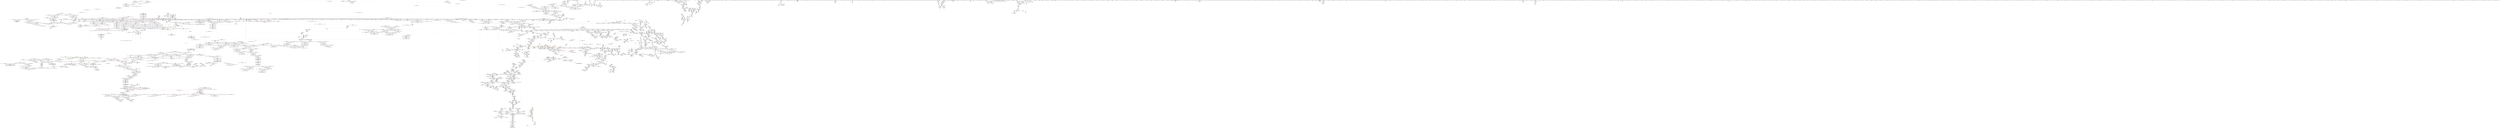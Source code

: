 digraph "SVFG" {
	label="SVFG";

	Node0x559ff0f6d2c0 [shape=record,color=grey,label="{NodeID: 0\nNullPtr}"];
	Node0x559ff0f6d2c0 -> Node0x559ff1888aa0[style=solid];
	Node0x559ff0f6d2c0 -> Node0x559ff1888ba0[style=solid];
	Node0x559ff0f6d2c0 -> Node0x559ff1888c70[style=solid];
	Node0x559ff0f6d2c0 -> Node0x559ff1888d40[style=solid];
	Node0x559ff0f6d2c0 -> Node0x559ff1888e10[style=solid];
	Node0x559ff0f6d2c0 -> Node0x559ff1888ee0[style=solid];
	Node0x559ff0f6d2c0 -> Node0x559ff1888fb0[style=solid];
	Node0x559ff0f6d2c0 -> Node0x559ff1889080[style=solid];
	Node0x559ff0f6d2c0 -> Node0x559ff1889150[style=solid];
	Node0x559ff0f6d2c0 -> Node0x559ff1889220[style=solid];
	Node0x559ff0f6d2c0 -> Node0x559ff18892f0[style=solid];
	Node0x559ff0f6d2c0 -> Node0x559ff18893c0[style=solid];
	Node0x559ff0f6d2c0 -> Node0x559ff1889490[style=solid];
	Node0x559ff0f6d2c0 -> Node0x559ff1889560[style=solid];
	Node0x559ff0f6d2c0 -> Node0x559ff1889630[style=solid];
	Node0x559ff0f6d2c0 -> Node0x559ff1889700[style=solid];
	Node0x559ff0f6d2c0 -> Node0x559ff18897d0[style=solid];
	Node0x559ff0f6d2c0 -> Node0x559ff18898a0[style=solid];
	Node0x559ff0f6d2c0 -> Node0x559ff1889970[style=solid];
	Node0x559ff0f6d2c0 -> Node0x559ff1889a40[style=solid];
	Node0x559ff0f6d2c0 -> Node0x559ff1889b10[style=solid];
	Node0x559ff0f6d2c0 -> Node0x559ff1889be0[style=solid];
	Node0x559ff0f6d2c0 -> Node0x559ff1889cb0[style=solid];
	Node0x559ff0f6d2c0 -> Node0x559ff1889d80[style=solid];
	Node0x559ff0f6d2c0 -> Node0x559ff1889e50[style=solid];
	Node0x559ff0f6d2c0 -> Node0x559ff1889f20[style=solid];
	Node0x559ff0f6d2c0 -> Node0x559ff1889ff0[style=solid];
	Node0x559ff0f6d2c0 -> Node0x559ff188a0c0[style=solid];
	Node0x559ff0f6d2c0 -> Node0x559ff188a190[style=solid];
	Node0x559ff0f6d2c0 -> Node0x559ff188a260[style=solid];
	Node0x559ff0f6d2c0 -> Node0x559ff188a330[style=solid];
	Node0x559ff0f6d2c0 -> Node0x559ff188a400[style=solid];
	Node0x559ff0f6d2c0 -> Node0x559ff188a4d0[style=solid];
	Node0x559ff0f6d2c0 -> Node0x559ff188a5a0[style=solid];
	Node0x559ff0f6d2c0 -> Node0x559ff188a670[style=solid];
	Node0x559ff0f6d2c0 -> Node0x559ff188a740[style=solid];
	Node0x559ff0f6d2c0 -> Node0x559ff188a810[style=solid];
	Node0x559ff0f6d2c0 -> Node0x559ff188a8e0[style=solid];
	Node0x559ff0f6d2c0 -> Node0x559ff188a9b0[style=solid];
	Node0x559ff0f6d2c0 -> Node0x559ff188aa80[style=solid];
	Node0x559ff0f6d2c0 -> Node0x559ff188ab50[style=solid];
	Node0x559ff0f6d2c0 -> Node0x559ff188ac20[style=solid];
	Node0x559ff0f6d2c0 -> Node0x559ff188acf0[style=solid];
	Node0x559ff0f6d2c0 -> Node0x559ff188adc0[style=solid];
	Node0x559ff0f6d2c0 -> Node0x559ff188ae90[style=solid];
	Node0x559ff0f6d2c0 -> Node0x559ff188af60[style=solid];
	Node0x559ff0f6d2c0 -> Node0x559ff188b030[style=solid];
	Node0x559ff0f6d2c0 -> Node0x559ff188b100[style=solid];
	Node0x559ff0f6d2c0 -> Node0x559ff188b1d0[style=solid];
	Node0x559ff0f6d2c0 -> Node0x559ff188b2a0[style=solid];
	Node0x559ff0f6d2c0 -> Node0x559ff188b370[style=solid];
	Node0x559ff0f6d2c0 -> Node0x559ff188b440[style=solid];
	Node0x559ff0f6d2c0 -> Node0x559ff188b510[style=solid];
	Node0x559ff0f6d2c0 -> Node0x559ff188b5e0[style=solid];
	Node0x559ff0f6d2c0 -> Node0x559ff188b6b0[style=solid];
	Node0x559ff0f6d2c0 -> Node0x559ff188b780[style=solid];
	Node0x559ff0f6d2c0 -> Node0x559ff188b850[style=solid];
	Node0x559ff0f6d2c0 -> Node0x559ff188b920[style=solid];
	Node0x559ff0f6d2c0 -> Node0x559ff188b9f0[style=solid];
	Node0x559ff0f6d2c0 -> Node0x559ff188bac0[style=solid];
	Node0x559ff0f6d2c0 -> Node0x559ff188bb90[style=solid];
	Node0x559ff0f6d2c0 -> Node0x559ff18986a0[style=solid];
	Node0x559ff0f6d2c0 -> Node0x559ff189d4d0[style=solid];
	Node0x559ff0f6d2c0 -> Node0x559ff189e850[style=solid];
	Node0x559ff0f6d2c0 -> Node0x559ff18e52c0[style=solid];
	Node0x559ff0f6d2c0 -> Node0x559ff18ea8e0[style=solid];
	Node0x559ff0f6d2c0 -> Node0x559ff18ea9b0[style=solid];
	Node0x559ff0f6d2c0 -> Node0x559ff18eaa80[style=solid];
	Node0x559ff0f6d2c0 -> Node0x559ff0b7f630[style=solid];
	Node0x559ff0f6d2c0 -> Node0x559ff18c1510[style=solid];
	Node0x559ff0f6d2c0 -> Node0x559ff18c1690[style=solid];
	Node0x559ff0f6d2c0 -> Node0x559ff18c1f90[style=solid];
	Node0x559ff0f6d2c0 -> Node0x559ff18c3790[style=solid];
	Node0x559ff0f6d2c0 -> Node0x559ff18c4210[style=solid];
	Node0x559ff0f6d2c0 -> Node0x559ff18c4810[style=solid];
	Node0x559ff0f6d2c0:s64 -> Node0x559ff1ac23c0[style=solid,color=red];
	Node0x559ff0f6d2c0:s64 -> Node0x559ff1acbe30[style=solid,color=red];
	Node0x559ff1892f20 [shape=record,color=red,label="{NodeID: 1550\n2872\<--2869\n\<--call5\n_ZNKSt6vectorIiSaIiEE12_M_check_lenEmPKc\n}"];
	Node0x559ff1892f20 -> Node0x559ff19278b0[style=solid];
	Node0x559ff1870c20 [shape=record,color=green,label="{NodeID: 443\n2715\<--2716\n_ZNSt16allocator_traitsISaIiEE7destroyIiEEvRS0_PT_\<--_ZNSt16allocator_traitsISaIiEE7destroyIiEEvRS0_PT__field_insensitive\n}"];
	Node0x559ff18c3f10 [shape=record,color=grey,label="{NodeID: 3100\n2859 = cmp(2857, 2858, )\n}"];
	Node0x559ff18e8860 [shape=record,color=blue, style = dotted,label="{NodeID: 1993\n3656\<--3658\noffset_0\<--dummyVal\n_ZSt18uninitialized_copyISt13move_iteratorIPiES1_ET0_T_S4_S3_\n}"];
	Node0x559ff18e8860 -> Node0x559ff18956f0[style=dashed];
	Node0x559ff1880110 [shape=record,color=black,label="{NodeID: 886\n3273\<--3257\n\<--__first\n_ZNSt20__uninitialized_copyILb1EE13__uninit_copyISt13move_iteratorIPiES3_EET0_T_S6_S5_\n}"];
	Node0x559ff1880110 -> Node0x559ff18ae6e0[style=solid];
	Node0x559ff1ace2e0 [shape=record,color=black,label="{NodeID: 4650\n2797 = PHI(2524, )\n0th arg _ZNSt6vectorIiSaIiEE3endEv }"];
	Node0x559ff1ace2e0 -> Node0x559ff18e5bb0[style=solid];
	Node0x559ff18b6c20 [shape=record,color=red,label="{NodeID: 1329\n1235\<--1234\n\<--first\n_ZNSt8_Rb_treeINSt7__cxx1112basic_stringIcSt11char_traitsIcESaIcEEES5_St9_IdentityIS5_ESt4lessIS5_ESaIS5_EE16_M_insert_uniqueIRKS5_EESt4pairISt17_Rb_tree_iteratorIS5_EbEOT_\n|{<s0>100}}"];
	Node0x559ff18b6c20:s0 -> Node0x559ff1ac8640[style=solid,color=red];
	Node0x559ff1868e60 [shape=record,color=green,label="{NodeID: 222\n1271\<--1272\n__x.addr\<--__x.addr_field_insensitive\n_ZNSt4pairISt23_Rb_tree_const_iteratorINSt7__cxx1112basic_stringIcSt11char_traitsIcESaIcEEEEbEC2IRSt17_Rb_tree_iteratorIS6_ERbLb1EEEOT_OT0_\n}"];
	Node0x559ff1868e60 -> Node0x559ff18b7030[style=solid];
	Node0x559ff1868e60 -> Node0x559ff189de90[style=solid];
	Node0x559ff189e440 [shape=record,color=blue,label="{NodeID: 1772\n1311\<--1248\n__comp\<--\n_ZNSt8_Rb_treeINSt7__cxx1112basic_stringIcSt11char_traitsIcESaIcEEES5_St9_IdentityIS5_ESt4lessIS5_ESaIS5_EE24_M_get_insert_unique_posERKS5_\n}"];
	Node0x559ff189e440 -> Node0x559ff19ba190[style=dashed];
	Node0x559ff188d010 [shape=record,color=black,label="{NodeID: 665\n521\<--520\nconv23\<--\n_Z5solvei\n}"];
	Node0x559ff188d010 -> Node0x559ff18c2d10[style=solid];
	Node0x559ff1abb9c0 [shape=record,color=black,label="{NodeID: 4429\n2283 = PHI(1581, )\n|{<s0>181}}"];
	Node0x559ff1abb9c0:s0 -> Node0x559ff1ac1990[style=solid,color=red];
	Node0x559ff18ab890 [shape=record,color=purple,label="{NodeID: 1108\n2683\<--2682\nincdec.ptr\<--\n_ZNSt6vectorIiSaIiEE17_M_realloc_insertIJiEEEvN9__gnu_cxx17__normal_iteratorIPiS1_EEDpOT_\n}"];
	Node0x559ff18ab890 -> Node0x559ff18e5460[style=solid];
	Node0x559ff0f6b2b0 [shape=record,color=green,label="{NodeID: 1\n7\<--1\n__dso_handle\<--dummyObj\nGlob }"];
	Node0x559ff1892ff0 [shape=record,color=red,label="{NodeID: 1551\n2898\<--2892\n\<--__lhs.addr\n_ZN9__gnu_cxxmiIPiSt6vectorIiSaIiEEEENS_17__normal_iteratorIT_T0_E15difference_typeERKS8_SB_\n|{<s0>245}}"];
	Node0x559ff1892ff0:s0 -> Node0x559ff1ac34f0[style=solid,color=red];
	Node0x559ff1870d20 [shape=record,color=green,label="{NodeID: 444\n2734\<--2735\n_ZNSt12_Vector_baseIiSaIiEE13_M_deallocateEPim\<--_ZNSt12_Vector_baseIiSaIiEE13_M_deallocateEPim_field_insensitive\n}"];
	Node0x559ff18c4090 [shape=record,color=grey,label="{NodeID: 3101\n2877 = cmp(2875, 2876, )\n}"];
	Node0x559ff18e8930 [shape=record,color=blue,label="{NodeID: 1994\n3267\<--3254\ncoerce.dive\<--__first.coerce\n_ZNSt20__uninitialized_copyILb1EE13__uninit_copyISt13move_iteratorIPiES3_EET0_T_S6_S5_\n}"];
	Node0x559ff18e8930 -> Node0x559ff1897f90[style=dashed];
	Node0x559ff18801e0 [shape=record,color=black,label="{NodeID: 887\n3276\<--3259\n\<--__last\n_ZNSt20__uninitialized_copyILb1EE13__uninit_copyISt13move_iteratorIPiES3_EET0_T_S6_S5_\n}"];
	Node0x559ff18801e0 -> Node0x559ff18ae880[style=solid];
	Node0x559ff1ace3f0 [shape=record,color=black,label="{NodeID: 4651\n2090 = PHI(1951, 2374, )\n0th arg _ZNSt13_Rb_tree_nodeINSt7__cxx1112basic_stringIcSt11char_traitsIcESaIcEEEE9_M_valptrEv }"];
	Node0x559ff1ace3f0 -> Node0x559ff18e1b80[style=solid];
	Node0x559ff19e3b20 [shape=record,color=yellow,style=double,label="{NodeID: 3544\n106V_1 = ENCHI(MR_106V_0)\npts\{12010000 \}\nFun[_ZNKSt8_Rb_treeINSt7__cxx1112basic_stringIcSt11char_traitsIcESaIcEEES5_St9_IdentityIS5_ESt4lessIS5_ESaIS5_EE11_Alloc_nodeclIRKS5_EEPSt13_Rb_tree_nodeIS5_EOT_]}"];
	Node0x559ff19e3b20 -> Node0x559ff18bb2d0[style=dashed];
	Node0x559ff18b6cf0 [shape=record,color=red,label="{NodeID: 1330\n1237\<--1236\n\<--second4\n_ZNSt8_Rb_treeINSt7__cxx1112basic_stringIcSt11char_traitsIcESaIcEEES5_St9_IdentityIS5_ESt4lessIS5_ESaIS5_EE16_M_insert_uniqueIRKS5_EESt4pairISt17_Rb_tree_iteratorIS5_EbEOT_\n|{<s0>100}}"];
	Node0x559ff18b6cf0:s0 -> Node0x559ff1ac8750[style=solid,color=red];
	Node0x559ff1868f30 [shape=record,color=green,label="{NodeID: 223\n1273\<--1274\n__y.addr\<--__y.addr_field_insensitive\n_ZNSt4pairISt23_Rb_tree_const_iteratorINSt7__cxx1112basic_stringIcSt11char_traitsIcESaIcEEEEbEC2IRSt17_Rb_tree_iteratorIS6_ERbLb1EEEOT_OT0_\n}"];
	Node0x559ff1868f30 -> Node0x559ff18b7100[style=solid];
	Node0x559ff1868f30 -> Node0x559ff189df60[style=solid];
	Node0x559ff189e510 [shape=record,color=blue,label="{NodeID: 1773\n1309\<--1336\n__y\<--\n_ZNSt8_Rb_treeINSt7__cxx1112basic_stringIcSt11char_traitsIcESaIcEEES5_St9_IdentityIS5_ESt4lessIS5_ESaIS5_EE24_M_get_insert_unique_posERKS5_\n}"];
	Node0x559ff189e510 -> Node0x559ff19b9c90[style=dashed];
	Node0x559ff188d0e0 [shape=record,color=black,label="{NodeID: 666\n531\<--530\nidxprom26\<--\n_Z5solvei\n}"];
	Node0x559ff1abbb00 [shape=record,color=black,label="{NodeID: 4430\n2321 = PHI(1651, )\n|{<s0>186}}"];
	Node0x559ff1abbb00:s0 -> Node0x559ff1ac1990[style=solid,color=red];
	Node0x559ff18ab960 [shape=record,color=purple,label="{NodeID: 1109\n2688\<--2687\n_M_impl13\<--\n_ZNSt6vectorIiSaIiEE17_M_realloc_insertIJiEEEvN9__gnu_cxx17__normal_iteratorIPiS1_EEDpOT_\n}"];
	Node0x559ff1823070 [shape=record,color=green,label="{NodeID: 2\n9\<--1\n\<--dummyObj\nCan only get source location for instruction, argument, global var or function.}"];
	Node0x559ff18930c0 [shape=record,color=red,label="{NodeID: 1552\n2901\<--2894\n\<--__rhs.addr\n_ZN9__gnu_cxxmiIPiSt6vectorIiSaIiEEEENS_17__normal_iteratorIT_T0_E15difference_typeERKS8_SB_\n|{<s0>246}}"];
	Node0x559ff18930c0:s0 -> Node0x559ff1ac34f0[style=solid,color=red];
	Node0x559ff1870e20 [shape=record,color=green,label="{NodeID: 445\n2798\<--2799\nretval\<--retval_field_insensitive\n_ZNSt6vectorIiSaIiEE3endEv\n|{|<s1>234}}"];
	Node0x559ff1870e20 -> Node0x559ff18ac8d0[style=solid];
	Node0x559ff1870e20:s1 -> Node0x559ff1ac6f00[style=solid,color=red];
	Node0x559ff18c4210 [shape=record,color=grey,label="{NodeID: 3102\n1229 = cmp(1228, 3, )\n}"];
	Node0x559ff18e8a00 [shape=record,color=blue,label="{NodeID: 1995\n3269\<--3255\ncoerce.dive1\<--__last.coerce\n_ZNSt20__uninitialized_copyILb1EE13__uninit_copyISt13move_iteratorIPiES3_EET0_T_S6_S5_\n}"];
	Node0x559ff18e8a00 -> Node0x559ff1898060[style=dashed];
	Node0x559ff18802b0 [shape=record,color=black,label="{NodeID: 888\n3272\<--3263\n\<--agg.tmp\n_ZNSt20__uninitialized_copyILb1EE13__uninit_copyISt13move_iteratorIPiES3_EET0_T_S6_S5_\n}"];
	Node0x559ff18802b0 -> Node0x559ff18ae610[style=solid];
	Node0x559ff1ace5d0 [shape=record,color=black,label="{NodeID: 4652\n1188 = PHI(1036, )\n0th arg _ZNSt8_Rb_treeINSt7__cxx1112basic_stringIcSt11char_traitsIcESaIcEEES5_St9_IdentityIS5_ESt4lessIS5_ESaIS5_EE16_M_insert_uniqueIRKS5_EESt4pairISt17_Rb_tree_iteratorIS5_EbEOT_ }"];
	Node0x559ff1ace5d0 -> Node0x559ff189d810[style=solid];
	Node0x559ff19e3c00 [shape=record,color=yellow,style=double,label="{NodeID: 3545\n34V_1 = ENCHI(MR_34V_0)\npts\{438 \}\nFun[_ZNSt6vectorIiSaIiEE12emplace_backIJiEEEvDpOT_]|{<s0>205|<s1>208}}"];
	Node0x559ff19e3c00:s0 -> Node0x559ff19e8130[style=dashed,color=red];
	Node0x559ff19e3c00:s1 -> Node0x559ff19e4330[style=dashed,color=red];
	Node0x559ff18b6dc0 [shape=record,color=red,label="{NodeID: 1331\n1254\<--1253\n\<--first9\n_ZNSt8_Rb_treeINSt7__cxx1112basic_stringIcSt11char_traitsIcESaIcEEES5_St9_IdentityIS5_ESt4lessIS5_ESaIS5_EE16_M_insert_uniqueIRKS5_EESt4pairISt17_Rb_tree_iteratorIS5_EbEOT_\n|{<s0>102}}"];
	Node0x559ff18b6dc0:s0 -> Node0x559ff1ac0970[style=solid,color=red];
	Node0x559ff1869000 [shape=record,color=green,label="{NodeID: 224\n1283\<--1284\n_ZSt7forwardIRSt17_Rb_tree_iteratorINSt7__cxx1112basic_stringIcSt11char_traitsIcESaIcEEEEEOT_RNSt16remove_referenceIS9_E4typeE\<--_ZSt7forwardIRSt17_Rb_tree_iteratorINSt7__cxx1112basic_stringIcSt11char_traitsIcESaIcEEEEEOT_RNSt16remove_referenceIS9_E4typeE_field_insensitive\n}"];
	Node0x559ff189e5e0 [shape=record,color=blue,label="{NodeID: 1774\n1311\<--1349\n__comp\<--frombool\n_ZNSt8_Rb_treeINSt7__cxx1112basic_stringIcSt11char_traitsIcESaIcEEES5_St9_IdentityIS5_ESt4lessIS5_ESaIS5_EE24_M_get_insert_unique_posERKS5_\n}"];
	Node0x559ff189e5e0 -> Node0x559ff18b79f0[style=dashed];
	Node0x559ff189e5e0 -> Node0x559ff19ba190[style=dashed];
	Node0x559ff188d1b0 [shape=record,color=black,label="{NodeID: 667\n542\<--541\nidxprom29\<--\n_Z5solvei\n}"];
	Node0x559ff1abbc40 [shape=record,color=black,label="{NodeID: 4431\n2325 = PHI(1641, )\n}"];
	Node0x559ff1abbc40 -> Node0x559ff18e3170[style=solid];
	Node0x559ff18aba30 [shape=record,color=purple,label="{NodeID: 1110\n2689\<--2687\n_M_finish\<--\n_ZNSt6vectorIiSaIiEE17_M_realloc_insertIJiEEEvN9__gnu_cxx17__normal_iteratorIPiS1_EEDpOT_\n}"];
	Node0x559ff18aba30 -> Node0x559ff18c1110[style=solid];
	Node0x559ff18233b0 [shape=record,color=green,label="{NodeID: 3\n21\<--1\n.str\<--dummyObj\nGlob }"];
	Node0x559ff1893190 [shape=record,color=red,label="{NodeID: 1553\n2900\<--2899\n\<--call\n_ZN9__gnu_cxxmiIPiSt6vectorIiSaIiEEEENS_17__normal_iteratorIT_T0_E15difference_typeERKS8_SB_\n}"];
	Node0x559ff1893190 -> Node0x559ff187e570[style=solid];
	Node0x559ff1870ef0 [shape=record,color=green,label="{NodeID: 446\n2800\<--2801\nthis.addr\<--this.addr_field_insensitive\n_ZNSt6vectorIiSaIiEE3endEv\n}"];
	Node0x559ff1870ef0 -> Node0x559ff1892560[style=solid];
	Node0x559ff1870ef0 -> Node0x559ff18e5bb0[style=solid];
	Node0x559ff18c4390 [shape=record,color=grey,label="{NodeID: 3103\n1475 = cmp(1473, 1474, )\n}"];
	Node0x559ff18e8ad0 [shape=record,color=blue,label="{NodeID: 1996\n3261\<--3256\n__result.addr\<--__result\n_ZNSt20__uninitialized_copyILb1EE13__uninit_copyISt13move_iteratorIPiES3_EET0_T_S6_S5_\n}"];
	Node0x559ff18e8ad0 -> Node0x559ff18957c0[style=dashed];
	Node0x559ff1880380 [shape=record,color=black,label="{NodeID: 889\n3275\<--3265\n\<--agg.tmp2\n_ZNSt20__uninitialized_copyILb1EE13__uninit_copyISt13move_iteratorIPiES3_EET0_T_S6_S5_\n}"];
	Node0x559ff1880380 -> Node0x559ff18ae7b0[style=solid];
	Node0x559ff1ace6e0 [shape=record,color=black,label="{NodeID: 4653\n1189 = PHI(1037, )\n1st arg _ZNSt8_Rb_treeINSt7__cxx1112basic_stringIcSt11char_traitsIcESaIcEEES5_St9_IdentityIS5_ESt4lessIS5_ESaIS5_EE16_M_insert_uniqueIRKS5_EESt4pairISt17_Rb_tree_iteratorIS5_EbEOT_ }"];
	Node0x559ff1ace6e0 -> Node0x559ff189d8e0[style=solid];
	Node0x559ff18b6e90 [shape=record,color=red,label="{NodeID: 1332\n1263\<--1262\n\<--\n_ZNSt8_Rb_treeINSt7__cxx1112basic_stringIcSt11char_traitsIcESaIcEEES5_St9_IdentityIS5_ESt4lessIS5_ESaIS5_EE16_M_insert_uniqueIRKS5_EESt4pairISt17_Rb_tree_iteratorIS5_EbEOT_\n}"];
	Node0x559ff18b6e90 -> Node0x559ff188f640[style=solid];
	Node0x559ff1869100 [shape=record,color=green,label="{NodeID: 225\n1286\<--1287\n_ZNSt23_Rb_tree_const_iteratorINSt7__cxx1112basic_stringIcSt11char_traitsIcESaIcEEEEC2ERKSt17_Rb_tree_iteratorIS5_E\<--_ZNSt23_Rb_tree_const_iteratorINSt7__cxx1112basic_stringIcSt11char_traitsIcESaIcEEEEC2ERKSt17_Rb_tree_iteratorIS5_E_field_insensitive\n}"];
	Node0x559ff189e6b0 [shape=record,color=blue,label="{NodeID: 1775\n1307\<--1366\n__x\<--cond\n_ZNSt8_Rb_treeINSt7__cxx1112basic_stringIcSt11char_traitsIcESaIcEEES5_St9_IdentityIS5_ESt4lessIS5_ESaIS5_EE24_M_get_insert_unique_posERKS5_\n}"];
	Node0x559ff189e6b0 -> Node0x559ff19b9790[style=dashed];
	Node0x559ff188d280 [shape=record,color=black,label="{NodeID: 668\n547\<--544\nconv32\<--call31\n_Z5solvei\n}"];
	Node0x559ff188d280 -> Node0x559ff18c3610[style=solid];
	Node0x559ff1abbd80 [shape=record,color=black,label="{NodeID: 4432\n2373 = PHI(2014, )\n|{<s0>194}}"];
	Node0x559ff1abbd80:s0 -> Node0x559ff1ac3bb0[style=solid,color=red];
	Node0x559ff19d1040 [shape=record,color=yellow,style=double,label="{NodeID: 3325\n44V_1 = ENCHI(MR_44V_0)\npts\{200000 200001 200002 \}\nFun[_ZNSt6vectorIiSaIiEEC2Ev]|{<s0>8}}"];
	Node0x559ff19d1040:s0 -> Node0x559ff19cdc30[style=dashed,color=red];
	Node0x559ff18abb00 [shape=record,color=purple,label="{NodeID: 1111\n2709\<--2708\n_M_impl17\<--\n_ZNSt6vectorIiSaIiEE17_M_realloc_insertIJiEEEvN9__gnu_cxx17__normal_iteratorIPiS1_EEDpOT_\n}"];
	Node0x559ff18abb00 -> Node0x559ff187def0[style=solid];
	Node0x559ff1823470 [shape=record,color=green,label="{NodeID: 4\n23\<--1\n.str.4\<--dummyObj\nGlob }"];
	Node0x559ff1893260 [shape=record,color=red,label="{NodeID: 1554\n2903\<--2902\n\<--call1\n_ZN9__gnu_cxxmiIPiSt6vectorIiSaIiEEEENS_17__normal_iteratorIT_T0_E15difference_typeERKS8_SB_\n}"];
	Node0x559ff1893260 -> Node0x559ff187e640[style=solid];
	Node0x559ff1870fc0 [shape=record,color=green,label="{NodeID: 447\n2808\<--2809\n_ZN9__gnu_cxx17__normal_iteratorIPiSt6vectorIiSaIiEEEC2ERKS1_\<--_ZN9__gnu_cxx17__normal_iteratorIPiSt6vectorIiSaIiEEEC2ERKS1__field_insensitive\n}"];
	Node0x559ff18c4510 [shape=record,color=grey,label="{NodeID: 3104\n3154 = cmp(3152, 3153, )\n}"];
	Node0x559ff18e8ba0 [shape=record,color=blue, style = dotted,label="{NodeID: 1997\n3659\<--3661\noffset_0\<--dummyVal\n_ZNSt20__uninitialized_copyILb1EE13__uninit_copyISt13move_iteratorIPiES3_EET0_T_S6_S5_\n}"];
	Node0x559ff18e8ba0 -> Node0x559ff1895890[style=dashed];
	Node0x559ff1880450 [shape=record,color=black,label="{NodeID: 890\n3253\<--3283\n_ZNSt20__uninitialized_copyILb1EE13__uninit_copyISt13move_iteratorIPiES3_EET0_T_S6_S5__ret\<--call\n_ZNSt20__uninitialized_copyILb1EE13__uninit_copyISt13move_iteratorIPiES3_EET0_T_S6_S5_\n|{<s0>267}}"];
	Node0x559ff1880450:s0 -> Node0x559ff1ab8d10[style=solid,color=blue];
	Node0x559ff1ace7f0 [shape=record,color=black,label="{NodeID: 4654\n2261 = PHI(1062, )\n0th arg _ZNKSt8_Rb_treeINSt7__cxx1112basic_stringIcSt11char_traitsIcESaIcEEES5_St9_IdentityIS5_ESt4lessIS5_ESaIS5_EE4sizeEv }"];
	Node0x559ff1ace7f0 -> Node0x559ff18e2c90[style=solid];
	Node0x559ff18b6f60 [shape=record,color=red,label="{NodeID: 1333\n1278\<--1269\nthis1\<--this.addr\n_ZNSt4pairISt23_Rb_tree_const_iteratorINSt7__cxx1112basic_stringIcSt11char_traitsIcESaIcEEEEbEC2IRSt17_Rb_tree_iteratorIS6_ERbLb1EEEOT_OT0_\n}"];
	Node0x559ff18b6f60 -> Node0x559ff188f710[style=solid];
	Node0x559ff18b6f60 -> Node0x559ff18a7450[style=solid];
	Node0x559ff18b6f60 -> Node0x559ff18a7520[style=solid];
	Node0x559ff1869200 [shape=record,color=green,label="{NodeID: 226\n1291\<--1292\n_ZSt7forwardIRbEOT_RNSt16remove_referenceIS1_E4typeE\<--_ZSt7forwardIRbEOT_RNSt16remove_referenceIS1_E4typeE_field_insensitive\n}"];
	Node0x559ff189e780 [shape=record,color=blue,label="{NodeID: 1776\n1377\<--1374\ncoerce.dive\<--call8\n_ZNSt8_Rb_treeINSt7__cxx1112basic_stringIcSt11char_traitsIcESaIcEEES5_St9_IdentityIS5_ESt4lessIS5_ESaIS5_EE24_M_get_insert_unique_posERKS5_\n|{|<s1>115}}"];
	Node0x559ff189e780 -> Node0x559ff19c0f90[style=dashed];
	Node0x559ff189e780:s1 -> Node0x559ff19e9ca0[style=dashed,color=red];
	Node0x559ff188d350 [shape=record,color=black,label="{NodeID: 669\n550\<--549\nconv34\<--call33\n_Z5solvei\n}"];
	Node0x559ff188d350 -> Node0x559ff18c3610[style=solid];
	Node0x559ff1abbec0 [shape=record,color=black,label="{NodeID: 4433\n2375 = PHI(2089, )\n|{<s0>194}}"];
	Node0x559ff1abbec0:s0 -> Node0x559ff1ac3cc0[style=solid,color=red];
	Node0x559ff19d1120 [shape=record,color=yellow,style=double,label="{NodeID: 3326\n2V_1 = ENCHI(MR_2V_0)\npts\{10 \}\nFun[_Z4readv]}"];
	Node0x559ff19d1120 -> Node0x559ff18b01b0[style=dashed];
	Node0x559ff18abbd0 [shape=record,color=purple,label="{NodeID: 1112\n2739\<--2738\n_M_impl25\<--\n_ZNSt6vectorIiSaIiEE17_M_realloc_insertIJiEEEvN9__gnu_cxx17__normal_iteratorIPiS1_EEDpOT_\n}"];
	Node0x559ff1823530 [shape=record,color=green,label="{NodeID: 5\n25\<--1\nstdin\<--dummyObj\nGlob }"];
	Node0x559ff1893330 [shape=record,color=red,label="{NodeID: 1555\n2916\<--2913\nthis1\<--this.addr\n_ZNSt6vectorIiSaIiEE5beginEv\n}"];
	Node0x559ff1893330 -> Node0x559ff187e7e0[style=solid];
	Node0x559ff18710c0 [shape=record,color=green,label="{NodeID: 448\n2817\<--2818\nthis.addr\<--this.addr_field_insensitive\n_ZN9__gnu_cxx13new_allocatorIiE9constructIiJiEEEvPT_DpOT0_\n}"];
	Node0x559ff18710c0 -> Node0x559ff1892700[style=solid];
	Node0x559ff18710c0 -> Node0x559ff18e5c80[style=solid];
	Node0x559ff18c4690 [shape=record,color=grey,label="{NodeID: 3105\n277 = cmp(275, 276, )\n}"];
	Node0x559ff18e8c70 [shape=record,color=blue, style = dotted,label="{NodeID: 1998\n3662\<--3664\noffset_0\<--dummyVal\n_ZNSt20__uninitialized_copyILb1EE13__uninit_copyISt13move_iteratorIPiES3_EET0_T_S6_S5_\n}"];
	Node0x559ff18e8c70 -> Node0x559ff1895960[style=dashed];
	Node0x559ff1880520 [shape=record,color=black,label="{NodeID: 891\n3307\<--3291\n\<--__first\n_ZSt4copyISt13move_iteratorIPiES1_ET0_T_S4_S3_\n}"];
	Node0x559ff1880520 -> Node0x559ff18aed60[style=solid];
	Node0x559ff1ace900 [shape=record,color=black,label="{NodeID: 4655\n1870 = PHI(1489, )\n0th arg _ZNKSt8_Rb_treeINSt7__cxx1112basic_stringIcSt11char_traitsIcESaIcEEES5_St9_IdentityIS5_ESt4lessIS5_ESaIS5_EE11_Alloc_nodeclIRKS5_EEPSt13_Rb_tree_nodeIS5_EOT_ }"];
	Node0x559ff1ace900 -> Node0x559ff18a1840[style=solid];
	Node0x559ff19e3ed0 [shape=record,color=yellow,style=double,label="{NodeID: 3548\n148V_1 = ENCHI(MR_148V_0)\npts\{3161 \}\nFun[_ZNSt6vectorIiSaIiEE12emplace_backIJiEEEvDpOT_]|{<s0>205|<s1>208}}"];
	Node0x559ff19e3ed0:s0 -> Node0x559ff19e84e0[style=dashed,color=red];
	Node0x559ff19e3ed0:s1 -> Node0x559ff19e4b40[style=dashed,color=red];
	Node0x559ff18b7030 [shape=record,color=red,label="{NodeID: 1334\n1281\<--1271\n\<--__x.addr\n_ZNSt4pairISt23_Rb_tree_const_iteratorINSt7__cxx1112basic_stringIcSt11char_traitsIcESaIcEEEEbEC2IRSt17_Rb_tree_iteratorIS6_ERbLb1EEEOT_OT0_\n|{<s0>104}}"];
	Node0x559ff18b7030:s0 -> Node0x559ff1ad2a60[style=solid,color=red];
	Node0x559ff18718c0 [shape=record,color=green,label="{NodeID: 227\n1301\<--1302\nretval\<--retval_field_insensitive\n_ZNSt8_Rb_treeINSt7__cxx1112basic_stringIcSt11char_traitsIcESaIcEEES5_St9_IdentityIS5_ESt4lessIS5_ESaIS5_EE24_M_get_insert_unique_posERKS5_\n|{|<s1>116|<s2>120|<s3>121}}"];
	Node0x559ff18718c0 -> Node0x559ff188f980[style=solid];
	Node0x559ff18718c0:s1 -> Node0x559ff1acb260[style=solid,color=red];
	Node0x559ff18718c0:s2 -> Node0x559ff1acb260[style=solid,color=red];
	Node0x559ff18718c0:s3 -> Node0x559ff1ac4100[style=solid,color=red];
	Node0x559ff189e850 [shape=record,color=blue, style = dotted,label="{NodeID: 1777\n1317\<--3\nref.tmp20\<--dummyVal\n_ZNSt8_Rb_treeINSt7__cxx1112basic_stringIcSt11char_traitsIcESaIcEEES5_St9_IdentityIS5_ESt4lessIS5_ESaIS5_EE24_M_get_insert_unique_posERKS5_\n|{|<s1>121}}"];
	Node0x559ff189e850 -> Node0x559ff19c0590[style=dashed];
	Node0x559ff189e850:s1 -> Node0x559ff19cf8e0[style=dashed,color=red];
	Node0x559ff188d420 [shape=record,color=black,label="{NodeID: 670\n572\<--571\nconv41\<--call40\n_Z5solvei\n}"];
	Node0x559ff188d420 -> Node0x559ff18c2a10[style=solid];
	Node0x559ff1abc000 [shape=record,color=black,label="{NodeID: 4434\n2448 = PHI(2479, )\n|{<s0>200}}"];
	Node0x559ff1abc000:s0 -> Node0x559ff1ac8af0[style=solid,color=red];
	Node0x559ff18abca0 [shape=record,color=purple,label="{NodeID: 1113\n2740\<--2738\n_M_start26\<--\n_ZNSt6vectorIiSaIiEE17_M_realloc_insertIJiEEEvN9__gnu_cxx17__normal_iteratorIPiS1_EEDpOT_\n}"];
	Node0x559ff18abca0 -> Node0x559ff18c11e0[style=solid];
	Node0x559ff1823da0 [shape=record,color=green,label="{NodeID: 6\n26\<--1\n.str.5\<--dummyObj\nGlob }"];
	Node0x559ff1893400 [shape=record,color=red,label="{NodeID: 1556\n2922\<--2921\n\<--coerce.dive\n_ZNSt6vectorIiSaIiEE5beginEv\n}"];
	Node0x559ff1893400 -> Node0x559ff187e8b0[style=solid];
	Node0x559ff1871190 [shape=record,color=green,label="{NodeID: 449\n2819\<--2820\n__p.addr\<--__p.addr_field_insensitive\n_ZN9__gnu_cxx13new_allocatorIiE9constructIiJiEEEvPT_DpOT0_\n}"];
	Node0x559ff1871190 -> Node0x559ff18927d0[style=solid];
	Node0x559ff1871190 -> Node0x559ff18e5d50[style=solid];
	Node0x559ff18c4810 [shape=record,color=grey,label="{NodeID: 3106\n2706 = cmp(2705, 3, )\n}"];
	Node0x559ff18e8d40 [shape=record,color=blue,label="{NodeID: 1999\n3301\<--3288\ncoerce.dive\<--__first.coerce\n_ZSt4copyISt13move_iteratorIPiES1_ET0_T_S4_S3_\n}"];
	Node0x559ff18e8d40 -> Node0x559ff1898130[style=dashed];
	Node0x559ff18805f0 [shape=record,color=black,label="{NodeID: 892\n3315\<--3293\n\<--__last\n_ZSt4copyISt13move_iteratorIPiES1_ET0_T_S4_S3_\n}"];
	Node0x559ff18805f0 -> Node0x559ff18aef00[style=solid];
	Node0x559ff1acea40 [shape=record,color=black,label="{NodeID: 4656\n1871 = PHI(1491, )\n1st arg _ZNKSt8_Rb_treeINSt7__cxx1112basic_stringIcSt11char_traitsIcESaIcEEES5_St9_IdentityIS5_ESt4lessIS5_ESaIS5_EE11_Alloc_nodeclIRKS5_EEPSt13_Rb_tree_nodeIS5_EOT_ }"];
	Node0x559ff1acea40 -> Node0x559ff18a1910[style=solid];
	Node0x559ff19e3fb0 [shape=record,color=yellow,style=double,label="{NodeID: 3549\n30V_1 = ENCHI(MR_30V_0)\npts\{200000 \}\nFun[_ZNSt6vectorIiSaIiEE12emplace_backIJiEEEvDpOT_]|{|<s1>206|<s2>208}}"];
	Node0x559ff19e3fb0 -> Node0x559ff19c1e90[style=dashed];
	Node0x559ff19e3fb0:s1 -> Node0x559ff19d2070[style=dashed,color=red];
	Node0x559ff19e3fb0:s2 -> Node0x559ff19e4c20[style=dashed,color=red];
	Node0x559ff18b7100 [shape=record,color=red,label="{NodeID: 1335\n1289\<--1273\n\<--__y.addr\n_ZNSt4pairISt23_Rb_tree_const_iteratorINSt7__cxx1112basic_stringIcSt11char_traitsIcESaIcEEEEbEC2IRSt17_Rb_tree_iteratorIS6_ERbLb1EEEOT_OT0_\n|{<s0>106}}"];
	Node0x559ff18b7100:s0 -> Node0x559ff1acd640[style=solid,color=red];
	Node0x559ff1871950 [shape=record,color=green,label="{NodeID: 228\n1303\<--1304\nthis.addr\<--this.addr_field_insensitive\n_ZNSt8_Rb_treeINSt7__cxx1112basic_stringIcSt11char_traitsIcESaIcEEES5_St9_IdentityIS5_ESt4lessIS5_ESaIS5_EE24_M_get_insert_unique_posERKS5_\n}"];
	Node0x559ff1871950 -> Node0x559ff18b72a0[style=solid];
	Node0x559ff1871950 -> Node0x559ff189e100[style=solid];
	Node0x559ff189e920 [shape=record,color=blue,label="{NodeID: 1778\n1417\<--1415\nthis.addr\<--this\n_ZNKSt9_IdentityINSt7__cxx1112basic_stringIcSt11char_traitsIcESaIcEEEEclERKS5_\n}"];
	Node0x559ff189e920 -> Node0x559ff18b7d30[style=dashed];
	Node0x559ff188d4f0 [shape=record,color=black,label="{NodeID: 671\n591\<--590\nidxprom51\<--\n_Z5solvei\n}"];
	Node0x559ff1abc140 [shape=record,color=black,label="{NodeID: 4435\n2543 = PHI(2599, )\n|{<s0>205}}"];
	Node0x559ff1abc140:s0 -> Node0x559ff1ad0730[style=solid,color=red];
	Node0x559ff18abd70 [shape=record,color=purple,label="{NodeID: 1114\n2743\<--2742\n_M_impl27\<--\n_ZNSt6vectorIiSaIiEE17_M_realloc_insertIJiEEEvN9__gnu_cxx17__normal_iteratorIPiS1_EEDpOT_\n}"];
	Node0x559ff1823e60 [shape=record,color=green,label="{NodeID: 7\n28\<--1\n.str.6\<--dummyObj\nGlob }"];
	Node0x559ff18934d0 [shape=record,color=red,label="{NodeID: 1557\n2933\<--2927\nthis1\<--this.addr\n_ZNSt12_Vector_baseIiSaIiEE11_M_allocateEm\n}"];
	Node0x559ff18934d0 -> Node0x559ff18acdb0[style=solid];
	Node0x559ff1871260 [shape=record,color=green,label="{NodeID: 450\n2821\<--2822\n__args.addr\<--__args.addr_field_insensitive\n_ZN9__gnu_cxx13new_allocatorIiE9constructIiJiEEEvPT_DpOT0_\n}"];
	Node0x559ff1871260 -> Node0x559ff18928a0[style=solid];
	Node0x559ff1871260 -> Node0x559ff18e5e20[style=solid];
	Node0x559ff19a3e50 [shape=record,color=black,label="{NodeID: 3107\nMR_69V_3 = PHI(MR_69V_4, MR_69V_2, )\npts\{233 \}\n}"];
	Node0x559ff19a3e50 -> Node0x559ff18b0b70[style=dashed];
	Node0x559ff19a3e50 -> Node0x559ff18b0c40[style=dashed];
	Node0x559ff19a3e50 -> Node0x559ff18b0d10[style=dashed];
	Node0x559ff19a3e50 -> Node0x559ff1898fc0[style=dashed];
	Node0x559ff18e8e10 [shape=record,color=blue,label="{NodeID: 2000\n3303\<--3289\ncoerce.dive1\<--__last.coerce\n_ZSt4copyISt13move_iteratorIPiES1_ET0_T_S4_S3_\n}"];
	Node0x559ff18e8e10 -> Node0x559ff1898200[style=dashed];
	Node0x559ff18806c0 [shape=record,color=black,label="{NodeID: 893\n3306\<--3297\n\<--agg.tmp\n_ZSt4copyISt13move_iteratorIPiES1_ET0_T_S4_S3_\n}"];
	Node0x559ff18806c0 -> Node0x559ff18aec90[style=solid];
	Node0x559ff1aceb80 [shape=record,color=black,label="{NodeID: 4657\n2514 = PHI(933, )\n0th arg _ZNSt6vectorIiSaIiEE12emplace_backIJiEEEvDpOT_ }"];
	Node0x559ff1aceb80 -> Node0x559ff18e44f0[style=solid];
	Node0x559ff19e4090 [shape=record,color=yellow,style=double,label="{NodeID: 3550\n32V_1 = ENCHI(MR_32V_0)\npts\{200001 \}\nFun[_ZNSt6vectorIiSaIiEE12emplace_backIJiEEEvDpOT_]|{|<s4>206|<s5>208}}"];
	Node0x559ff19e4090 -> Node0x559ff18bf3d0[style=dashed];
	Node0x559ff19e4090 -> Node0x559ff18bf570[style=dashed];
	Node0x559ff19e4090 -> Node0x559ff18bf640[style=dashed];
	Node0x559ff19e4090 -> Node0x559ff18e4690[style=dashed];
	Node0x559ff19e4090:s4 -> Node0x559ff19d2070[style=dashed,color=red];
	Node0x559ff19e4090:s5 -> Node0x559ff19e4d00[style=dashed,color=red];
	Node0x559ff18b71d0 [shape=record,color=red,label="{NodeID: 1336\n1293\<--1290\n\<--call2\n_ZNSt4pairISt23_Rb_tree_const_iteratorINSt7__cxx1112basic_stringIcSt11char_traitsIcESaIcEEEEbEC2IRSt17_Rb_tree_iteratorIS6_ERbLb1EEEOT_OT0_\n}"];
	Node0x559ff18b71d0 -> Node0x559ff188f7e0[style=solid];
	Node0x559ff18b71d0 -> Node0x559ff188f8b0[style=solid];
	Node0x559ff18719e0 [shape=record,color=green,label="{NodeID: 229\n1305\<--1306\n__k.addr\<--__k.addr_field_insensitive\n_ZNSt8_Rb_treeINSt7__cxx1112basic_stringIcSt11char_traitsIcESaIcEEES5_St9_IdentityIS5_ESt4lessIS5_ESaIS5_EE24_M_get_insert_unique_posERKS5_\n}"];
	Node0x559ff18719e0 -> Node0x559ff18b7370[style=solid];
	Node0x559ff18719e0 -> Node0x559ff18b7440[style=solid];
	Node0x559ff18719e0 -> Node0x559ff189e1d0[style=solid];
	Node0x559ff189e9f0 [shape=record,color=blue,label="{NodeID: 1779\n1419\<--1416\n__x.addr\<--__x\n_ZNKSt9_IdentityINSt7__cxx1112basic_stringIcSt11char_traitsIcESaIcEEEEclERKS5_\n}"];
	Node0x559ff189e9f0 -> Node0x559ff18b7e00[style=dashed];
	Node0x559ff188d5c0 [shape=record,color=black,label="{NodeID: 672\n594\<--593\nconv53\<--\n_Z5solvei\n|{<s0>51}}"];
	Node0x559ff188d5c0:s0 -> Node0x559ff1ac3800[style=solid,color=red];
	Node0x559ff1abc280 [shape=record,color=black,label="{NodeID: 4436\n2556 = PHI(2796, )\n}"];
	Node0x559ff1abc280 -> Node0x559ff18e4760[style=solid];
	Node0x559ff19d1420 [shape=record,color=yellow,style=double,label="{NodeID: 3329\n197V_1 = ENCHI(MR_197V_0)\npts\{352 \}\nFun[_Z4readv]}"];
	Node0x559ff19d1420 -> Node0x559ff1899570[style=dashed];
	Node0x559ff18abe40 [shape=record,color=purple,label="{NodeID: 1115\n2744\<--2742\n_M_finish28\<--\n_ZNSt6vectorIiSaIiEE17_M_realloc_insertIJiEEEvN9__gnu_cxx17__normal_iteratorIPiS1_EEDpOT_\n}"];
	Node0x559ff18abe40 -> Node0x559ff18c12b0[style=solid];
	Node0x559ff1823f20 [shape=record,color=green,label="{NodeID: 8\n30\<--1\nstdout\<--dummyObj\nGlob }"];
	Node0x559ff18935a0 [shape=record,color=red,label="{NodeID: 1558\n2934\<--2929\n\<--__n.addr\n_ZNSt12_Vector_baseIiSaIiEE11_M_allocateEm\n}"];
	Node0x559ff18935a0 -> Node0x559ff1928030[style=solid];
	Node0x559ff1871330 [shape=record,color=green,label="{NodeID: 451\n2839\<--2840\nthis.addr\<--this.addr_field_insensitive\n_ZNKSt6vectorIiSaIiEE12_M_check_lenEmPKc\n}"];
	Node0x559ff1871330 -> Node0x559ff1892a40[style=solid];
	Node0x559ff1871330 -> Node0x559ff18e5fc0[style=solid];
	Node0x559ff19a3f40 [shape=record,color=black,label="{NodeID: 3108\nMR_40V_2 = PHI(MR_40V_3, MR_40V_1, )\npts\{3161 200000 200001 200002 \}\n|{<s0>27|<s1>27|<s2>27|<s3>27|<s4>27|<s5>27|<s6>27|<s7>27|<s8>27}}"];
	Node0x559ff19a3f40:s0 -> Node0x559ff18b3270[style=dashed,color=red];
	Node0x559ff19a3f40:s1 -> Node0x559ff19a7170[style=dashed,color=red];
	Node0x559ff19a3f40:s2 -> Node0x559ff19ab690[style=dashed,color=red];
	Node0x559ff19a3f40:s3 -> Node0x559ff19ad490[style=dashed,color=red];
	Node0x559ff19a3f40:s4 -> Node0x559ff19ae390[style=dashed,color=red];
	Node0x559ff19a3f40:s5 -> Node0x559ff19b6590[style=dashed,color=red];
	Node0x559ff19a3f40:s6 -> Node0x559ff19b6a90[style=dashed,color=red];
	Node0x559ff19a3f40:s7 -> Node0x559ff19b6f90[style=dashed,color=red];
	Node0x559ff19a3f40:s8 -> Node0x559ff19b7490[style=dashed,color=red];
	Node0x559ff18e8ee0 [shape=record,color=blue,label="{NodeID: 2001\n3295\<--3290\n__result.addr\<--__result\n_ZSt4copyISt13move_iteratorIPiES1_ET0_T_S4_S3_\n}"];
	Node0x559ff18e8ee0 -> Node0x559ff1895a30[style=dashed];
	Node0x559ff1880790 [shape=record,color=black,label="{NodeID: 894\n3314\<--3299\n\<--agg.tmp3\n_ZSt4copyISt13move_iteratorIPiES1_ET0_T_S4_S3_\n}"];
	Node0x559ff1880790 -> Node0x559ff18aee30[style=solid];
	Node0x559ff1acecc0 [shape=record,color=black,label="{NodeID: 4658\n2515 = PHI(935, )\n1st arg _ZNSt6vectorIiSaIiEE12emplace_backIJiEEEvDpOT_ }"];
	Node0x559ff1acecc0 -> Node0x559ff18e45c0[style=solid];
	Node0x559ff19e4170 [shape=record,color=yellow,style=double,label="{NodeID: 3551\n60V_1 = ENCHI(MR_60V_0)\npts\{200002 \}\nFun[_ZNSt6vectorIiSaIiEE12emplace_backIJiEEEvDpOT_]|{|<s2>208|<s3>208}}"];
	Node0x559ff19e4170 -> Node0x559ff18bf4a0[style=dashed];
	Node0x559ff19e4170 -> Node0x559ff19c2890[style=dashed];
	Node0x559ff19e4170:s2 -> Node0x559ff18923c0[style=dashed,color=red];
	Node0x559ff19e4170:s3 -> Node0x559ff18e5ae0[style=dashed,color=red];
	Node0x559ff18b72a0 [shape=record,color=red,label="{NodeID: 1337\n1321\<--1303\nthis1\<--this.addr\n_ZNSt8_Rb_treeINSt7__cxx1112basic_stringIcSt11char_traitsIcESaIcEEES5_St9_IdentityIS5_ESt4lessIS5_ESaIS5_EE24_M_get_insert_unique_posERKS5_\n|{|<s2>107|<s3>108|<s4>114}}"];
	Node0x559ff18b72a0 -> Node0x559ff18a7860[style=solid];
	Node0x559ff18b72a0 -> Node0x559ff18a7930[style=solid];
	Node0x559ff18b72a0:s2 -> Node0x559ff1ac3910[style=solid,color=red];
	Node0x559ff18b72a0:s3 -> Node0x559ff1ac1da0[style=solid,color=red];
	Node0x559ff18b72a0:s4 -> Node0x559ff1ad2ff0[style=solid,color=red];
	Node0x559ff1871ab0 [shape=record,color=green,label="{NodeID: 230\n1307\<--1308\n__x\<--__x_field_insensitive\n_ZNSt8_Rb_treeINSt7__cxx1112basic_stringIcSt11char_traitsIcESaIcEEES5_St9_IdentityIS5_ESt4lessIS5_ESaIS5_EE24_M_get_insert_unique_posERKS5_\n|{|<s7>116|<s8>120}}"];
	Node0x559ff1871ab0 -> Node0x559ff18b7510[style=solid];
	Node0x559ff1871ab0 -> Node0x559ff18b75e0[style=solid];
	Node0x559ff1871ab0 -> Node0x559ff18b76b0[style=solid];
	Node0x559ff1871ab0 -> Node0x559ff18b7780[style=solid];
	Node0x559ff1871ab0 -> Node0x559ff18b7850[style=solid];
	Node0x559ff1871ab0 -> Node0x559ff189e2a0[style=solid];
	Node0x559ff1871ab0 -> Node0x559ff189e6b0[style=solid];
	Node0x559ff1871ab0:s7 -> Node0x559ff1acb3b0[style=solid,color=red];
	Node0x559ff1871ab0:s8 -> Node0x559ff1acb3b0[style=solid,color=red];
	Node0x559ff189eac0 [shape=record,color=blue,label="{NodeID: 1780\n1429\<--1427\nthis.addr\<--this\n_ZNSt8_Rb_treeINSt7__cxx1112basic_stringIcSt11char_traitsIcESaIcEEES5_St9_IdentityIS5_ESt4lessIS5_ESaIS5_EE11_Alloc_nodeC2ERSB_\n}"];
	Node0x559ff189eac0 -> Node0x559ff18b7ed0[style=dashed];
	Node0x559ff188d690 [shape=record,color=black,label="{NodeID: 673\n636\<--672\n_ZNSt8ios_base4setfESt13_Ios_FmtflagsS0__ret\<--\n_ZNSt8ios_base4setfESt13_Ios_FmtflagsS0_\n|{<s0>28}}"];
	Node0x559ff188d690:s0 -> Node0x559ff1ab3c30[style=solid,color=blue];
	Node0x559ff1abc3c0 [shape=record,color=black,label="{NodeID: 4437\n2562 = PHI(2599, )\n|{<s0>208}}"];
	Node0x559ff1abc3c0:s0 -> Node0x559ff1acf080[style=solid,color=red];
	Node0x559ff19d1500 [shape=record,color=yellow,style=double,label="{NodeID: 3330\n199V_1 = ENCHI(MR_199V_0)\npts\{354 \}\nFun[_Z4readv]}"];
	Node0x559ff19d1500 -> Node0x559ff1899640[style=dashed];
	Node0x559ff18abf10 [shape=record,color=purple,label="{NodeID: 1116\n2751\<--2750\n_M_impl30\<--\n_ZNSt6vectorIiSaIiEE17_M_realloc_insertIJiEEEvN9__gnu_cxx17__normal_iteratorIPiS1_EEDpOT_\n}"];
	Node0x559ff1823fe0 [shape=record,color=green,label="{NodeID: 9\n31\<--1\n_ZSt4cout\<--dummyObj\nGlob }"];
	Node0x559ff1893670 [shape=record,color=red,label="{NodeID: 1559\n2939\<--2929\n\<--__n.addr\n_ZNSt12_Vector_baseIiSaIiEE11_M_allocateEm\n|{<s0>248}}"];
	Node0x559ff1893670:s0 -> Node0x559ff1ac9fa0[style=solid,color=red];
	Node0x559ff1871400 [shape=record,color=green,label="{NodeID: 452\n2841\<--2842\n__n.addr\<--__n.addr_field_insensitive\n_ZNKSt6vectorIiSaIiEE12_M_check_lenEmPKc\n|{|<s2>241}}"];
	Node0x559ff1871400 -> Node0x559ff1892b10[style=solid];
	Node0x559ff1871400 -> Node0x559ff18e6090[style=solid];
	Node0x559ff1871400:s2 -> Node0x559ff1ac12e0[style=solid,color=red];
	Node0x559ff18e8fb0 [shape=record,color=blue, style = dotted,label="{NodeID: 2002\n3665\<--3667\noffset_0\<--dummyVal\n_ZSt4copyISt13move_iteratorIPiES1_ET0_T_S4_S3_\n}"];
	Node0x559ff18e8fb0 -> Node0x559ff1895b00[style=dashed];
	Node0x559ff1880860 [shape=record,color=black,label="{NodeID: 895\n3287\<--3321\n_ZSt4copyISt13move_iteratorIPiES1_ET0_T_S4_S3__ret\<--call6\n_ZSt4copyISt13move_iteratorIPiES1_ET0_T_S4_S3_\n|{<s0>270}}"];
	Node0x559ff1880860:s0 -> Node0x559ff1ab8e80[style=solid,color=blue];
	Node0x559ff1acee00 [shape=record,color=black,label="{NodeID: 4659\n2607 = PHI(2524, )\n0th arg _ZNSt6vectorIiSaIiEE17_M_realloc_insertIJiEEEvN9__gnu_cxx17__normal_iteratorIPiS1_EEDpOT_ }"];
	Node0x559ff1acee00 -> Node0x559ff18e4d10[style=solid];
	Node0x559ff18b7370 [shape=record,color=red,label="{NodeID: 1338\n1341\<--1305\n\<--__k.addr\n_ZNSt8_Rb_treeINSt7__cxx1112basic_stringIcSt11char_traitsIcESaIcEEES5_St9_IdentityIS5_ESt4lessIS5_ESaIS5_EE24_M_get_insert_unique_posERKS5_\n|{<s0>110}}"];
	Node0x559ff18b7370:s0 -> Node0x559ff1ad1ce0[style=solid,color=red];
	Node0x559ff1871b80 [shape=record,color=green,label="{NodeID: 231\n1309\<--1310\n__y\<--__y_field_insensitive\n_ZNSt8_Rb_treeINSt7__cxx1112basic_stringIcSt11char_traitsIcESaIcEEES5_St9_IdentityIS5_ESt4lessIS5_ESaIS5_EE24_M_get_insert_unique_posERKS5_\n|{|<s3>116|<s4>120}}"];
	Node0x559ff1871b80 -> Node0x559ff18b7920[style=solid];
	Node0x559ff1871b80 -> Node0x559ff189e370[style=solid];
	Node0x559ff1871b80 -> Node0x559ff189e510[style=solid];
	Node0x559ff1871b80:s3 -> Node0x559ff1acb500[style=solid,color=red];
	Node0x559ff1871b80:s4 -> Node0x559ff1acb500[style=solid,color=red];
	Node0x559ff189eb90 [shape=record,color=blue,label="{NodeID: 1781\n1431\<--1428\n__t.addr\<--__t\n_ZNSt8_Rb_treeINSt7__cxx1112basic_stringIcSt11char_traitsIcESaIcEEES5_St9_IdentityIS5_ESt4lessIS5_ESaIS5_EE11_Alloc_nodeC2ERSB_\n}"];
	Node0x559ff189eb90 -> Node0x559ff18b7fa0[style=dashed];
	Node0x559ff188d760 [shape=record,color=black,label="{NodeID: 674\n674\<--687\n_ZStaNRSt13_Ios_FmtflagsS__ret\<--\n_ZStaNRSt13_Ios_FmtflagsS_\n|{<s0>56}}"];
	Node0x559ff188d760:s0 -> Node0x559ff1ab29c0[style=solid,color=blue];
	Node0x559ff1abc500 [shape=record,color=black,label="{NodeID: 4438\n2594 = PHI(2599, )\n|{<s0>210}}"];
	Node0x559ff1abc500:s0 -> Node0x559ff1accd80[style=solid,color=red];
	Node0x559ff18abfe0 [shape=record,color=purple,label="{NodeID: 1117\n2752\<--2750\n_M_start31\<--\n_ZNSt6vectorIiSaIiEE17_M_realloc_insertIJiEEEvN9__gnu_cxx17__normal_iteratorIPiS1_EEDpOT_\n}"];
	Node0x559ff18abfe0 -> Node0x559ff18c1380[style=solid];
	Node0x559ff18240e0 [shape=record,color=green,label="{NodeID: 10\n32\<--1\n_ZSt4cerr\<--dummyObj\nGlob }"];
	Node0x559ff1893740 [shape=record,color=red,label="{NodeID: 1560\n2968\<--2952\n\<--__first.addr\n_ZSt34__uninitialized_move_if_noexcept_aIPiS0_SaIiEET0_T_S3_S2_RT1_\n|{<s0>249}}"];
	Node0x559ff1893740:s0 -> Node0x559ff1acdd50[style=solid,color=red];
	Node0x559ff18714d0 [shape=record,color=green,label="{NodeID: 453\n2843\<--2844\n__s.addr\<--__s.addr_field_insensitive\n_ZNKSt6vectorIiSaIiEE12_M_check_lenEmPKc\n}"];
	Node0x559ff18714d0 -> Node0x559ff1892be0[style=solid];
	Node0x559ff18714d0 -> Node0x559ff18e6160[style=solid];
	Node0x559ff18e9080 [shape=record,color=blue, style = dotted,label="{NodeID: 2003\n3668\<--3670\noffset_0\<--dummyVal\n_ZSt4copyISt13move_iteratorIPiES1_ET0_T_S4_S3_\n}"];
	Node0x559ff18e9080 -> Node0x559ff1895bd0[style=dashed];
	Node0x559ff1880930 [shape=record,color=black,label="{NodeID: 896\n3325\<--3346\n_ZSt14__copy_move_a2ILb1EPiS0_ET1_T0_S2_S1__ret\<--call3\n_ZSt14__copy_move_a2ILb1EPiS0_ET1_T0_S2_S1_\n|{<s0>275}}"];
	Node0x559ff1880930:s0 -> Node0x559ff1ab9240[style=solid,color=blue];
	Node0x559ff1acef40 [shape=record,color=black,label="{NodeID: 4660\n2608 = PHI(2564, )\n1st arg _ZNSt6vectorIiSaIiEE17_M_realloc_insertIJiEEEvN9__gnu_cxx17__normal_iteratorIPiS1_EEDpOT_ }"];
	Node0x559ff1acef40 -> Node0x559ff18e4c40[style=solid];
	Node0x559ff19e4330 [shape=record,color=yellow,style=double,label="{NodeID: 3553\n34V_1 = ENCHI(MR_34V_0)\npts\{438 \}\nFun[_ZNSt6vectorIiSaIiEE17_M_realloc_insertIJiEEEvN9__gnu_cxx17__normal_iteratorIPiS1_EEDpOT_]|{<s0>216}}"];
	Node0x559ff19e4330:s0 -> Node0x559ff19e8130[style=dashed,color=red];
	Node0x559ff18b7440 [shape=record,color=red,label="{NodeID: 1339\n1400\<--1305\n\<--__k.addr\n_ZNSt8_Rb_treeINSt7__cxx1112basic_stringIcSt11char_traitsIcESaIcEEES5_St9_IdentityIS5_ESt4lessIS5_ESaIS5_EE24_M_get_insert_unique_posERKS5_\n|{<s0>119}}"];
	Node0x559ff18b7440:s0 -> Node0x559ff1ad1ea0[style=solid,color=red];
	Node0x559ff1871c50 [shape=record,color=green,label="{NodeID: 232\n1311\<--1312\n__comp\<--__comp_field_insensitive\n_ZNSt8_Rb_treeINSt7__cxx1112basic_stringIcSt11char_traitsIcESaIcEEES5_St9_IdentityIS5_ESt4lessIS5_ESaIS5_EE24_M_get_insert_unique_posERKS5_\n}"];
	Node0x559ff1871c50 -> Node0x559ff18b79f0[style=solid];
	Node0x559ff1871c50 -> Node0x559ff18b7ac0[style=solid];
	Node0x559ff1871c50 -> Node0x559ff189e440[style=solid];
	Node0x559ff1871c50 -> Node0x559ff189e5e0[style=solid];
	Node0x559ff189ec60 [shape=record,color=blue,label="{NodeID: 1782\n1436\<--1437\n_M_t\<--\n_ZNSt8_Rb_treeINSt7__cxx1112basic_stringIcSt11char_traitsIcESaIcEEES5_St9_IdentityIS5_ESt4lessIS5_ESaIS5_EE11_Alloc_nodeC2ERSB_\n|{<s0>98}}"];
	Node0x559ff189ec60:s0 -> Node0x559ff1a13510[style=dashed,color=blue];
	Node0x559ff188d830 [shape=record,color=black,label="{NodeID: 675\n690\<--696\n_ZStcoSt13_Ios_Fmtflags_ret\<--neg\n_ZStcoSt13_Ios_Fmtflags\n|{<s0>55}}"];
	Node0x559ff188d830:s0 -> Node0x559ff1ab2880[style=solid,color=blue];
	Node0x559ff1abc640 [shape=record,color=black,label="{NodeID: 4439\n2636 = PHI(2835, )\n}"];
	Node0x559ff1abc640 -> Node0x559ff18e4eb0[style=solid];
	Node0x559ff18ac0b0 [shape=record,color=purple,label="{NodeID: 1118\n2755\<--2754\n_M_impl32\<--\n_ZNSt6vectorIiSaIiEE17_M_realloc_insertIJiEEEvN9__gnu_cxx17__normal_iteratorIPiS1_EEDpOT_\n}"];
	Node0x559ff18241e0 [shape=record,color=green,label="{NodeID: 11\n33\<--1\n_ZSt3cin\<--dummyObj\nGlob }"];
	Node0x559ff1893810 [shape=record,color=red,label="{NodeID: 1561\n2974\<--2954\n\<--__last.addr\n_ZSt34__uninitialized_move_if_noexcept_aIPiS0_SaIiEET0_T_S3_S2_RT1_\n|{<s0>250}}"];
	Node0x559ff1893810:s0 -> Node0x559ff1acdd50[style=solid,color=red];
	Node0x559ff18715a0 [shape=record,color=green,label="{NodeID: 454\n2845\<--2846\n__len\<--__len_field_insensitive\n_ZNKSt6vectorIiSaIiEE12_M_check_lenEmPKc\n}"];
	Node0x559ff18715a0 -> Node0x559ff1892cb0[style=solid];
	Node0x559ff18715a0 -> Node0x559ff1892d80[style=solid];
	Node0x559ff18715a0 -> Node0x559ff1892e50[style=solid];
	Node0x559ff18715a0 -> Node0x559ff18e6300[style=solid];
	Node0x559ff18e9150 [shape=record,color=blue,label="{NodeID: 2004\n3329\<--3326\n__first.addr\<--__first\n_ZSt14__copy_move_a2ILb1EPiS0_ET1_T0_S2_S1_\n}"];
	Node0x559ff18e9150 -> Node0x559ff1895ca0[style=dashed];
	Node0x559ff1880a00 [shape=record,color=black,label="{NodeID: 897\n3350\<--3359\n_ZSt12__miter_baseIPiEDTcl12__miter_basecldtfp_4baseEEESt13move_iteratorIT_E_ret\<--call1\n_ZSt12__miter_baseIPiEDTcl12__miter_basecldtfp_4baseEEESt13move_iteratorIT_E\n|{<s0>272|<s1>274}}"];
	Node0x559ff1880a00:s0 -> Node0x559ff1ab8fc0[style=solid,color=blue];
	Node0x559ff1880a00:s1 -> Node0x559ff1ab9100[style=solid,color=blue];
	Node0x559ff1acf080 [shape=record,color=black,label="{NodeID: 4661\n2609 = PHI(2562, )\n2nd arg _ZNSt6vectorIiSaIiEE17_M_realloc_insertIJiEEEvN9__gnu_cxx17__normal_iteratorIPiS1_EEDpOT_ }"];
	Node0x559ff1acf080 -> Node0x559ff18e4de0[style=solid];
	Node0x559ff18b7510 [shape=record,color=red,label="{NodeID: 1340\n1332\<--1307\n\<--__x\n_ZNSt8_Rb_treeINSt7__cxx1112basic_stringIcSt11char_traitsIcESaIcEEES5_St9_IdentityIS5_ESt4lessIS5_ESaIS5_EE24_M_get_insert_unique_posERKS5_\n}"];
	Node0x559ff18b7510 -> Node0x559ff18c1f90[style=solid];
	Node0x559ff1871d20 [shape=record,color=green,label="{NodeID: 233\n1313\<--1314\n__j\<--__j_field_insensitive\n_ZNSt8_Rb_treeINSt7__cxx1112basic_stringIcSt11char_traitsIcESaIcEEES5_St9_IdentityIS5_ESt4lessIS5_ESaIS5_EE24_M_get_insert_unique_posERKS5_\n|{|<s2>113|<s3>115|<s4>117}}"];
	Node0x559ff1871d20 -> Node0x559ff18a75f0[style=solid];
	Node0x559ff1871d20 -> Node0x559ff18a76c0[style=solid];
	Node0x559ff1871d20:s2 -> Node0x559ff1ac06b0[style=solid,color=red];
	Node0x559ff1871d20:s3 -> Node0x559ff1ad1810[style=solid,color=red];
	Node0x559ff1871d20:s4 -> Node0x559ff1ace1d0[style=solid,color=red];
	Node0x559ff189ed30 [shape=record,color=blue,label="{NodeID: 1783\n1448\<--1441\nthis.addr\<--this\n_ZNSt8_Rb_treeINSt7__cxx1112basic_stringIcSt11char_traitsIcESaIcEEES5_St9_IdentityIS5_ESt4lessIS5_ESaIS5_EE10_M_insert_IRKS5_NSB_11_Alloc_nodeEEESt17_Rb_tree_iteratorIS5_EPSt18_Rb_tree_node_baseSJ_OT_RT0_\n}"];
	Node0x559ff189ed30 -> Node0x559ff18b8070[style=dashed];
	Node0x559ff188d900 [shape=record,color=black,label="{NodeID: 676\n699\<--714\n_ZStoRRSt13_Ios_FmtflagsS__ret\<--\n_ZStoRRSt13_Ios_FmtflagsS_\n|{<s0>58}}"];
	Node0x559ff188d900:s0 -> Node0x559ff1ab2c40[style=solid,color=blue];
	Node0x559ff1abc780 [shape=record,color=black,label="{NodeID: 4440\n2640 = PHI(2909, )\n}"];
	Node0x559ff1abc780 -> Node0x559ff18e4f80[style=solid];
	Node0x559ff18ac180 [shape=record,color=purple,label="{NodeID: 1119\n2756\<--2754\n_M_end_of_storage\<--\n_ZNSt6vectorIiSaIiEE17_M_realloc_insertIJiEEEvN9__gnu_cxx17__normal_iteratorIPiS1_EEDpOT_\n}"];
	Node0x559ff18ac180 -> Node0x559ff18923c0[style=solid];
	Node0x559ff18242e0 [shape=record,color=green,label="{NodeID: 12\n34\<--1\n.str.7\<--dummyObj\nGlob }"];
	Node0x559ff18938e0 [shape=record,color=red,label="{NodeID: 1562\n2978\<--2956\n\<--__result.addr\n_ZSt34__uninitialized_move_if_noexcept_aIPiS0_SaIiEET0_T_S3_S2_RT1_\n|{<s0>251}}"];
	Node0x559ff18938e0:s0 -> Node0x559ff1acd280[style=solid,color=red];
	Node0x559ff1871670 [shape=record,color=green,label="{NodeID: 455\n2847\<--2848\nref.tmp\<--ref.tmp_field_insensitive\n_ZNKSt6vectorIiSaIiEE12_M_check_lenEmPKc\n|{|<s1>241}}"];
	Node0x559ff1871670 -> Node0x559ff18e6230[style=solid];
	Node0x559ff1871670:s1 -> Node0x559ff1ac11d0[style=solid,color=red];
	Node0x559ff18e9220 [shape=record,color=blue,label="{NodeID: 2005\n3331\<--3327\n__last.addr\<--__last\n_ZSt14__copy_move_a2ILb1EPiS0_ET1_T0_S2_S1_\n}"];
	Node0x559ff18e9220 -> Node0x559ff1895d70[style=dashed];
	Node0x559ff1880ad0 [shape=record,color=black,label="{NodeID: 898\n3363\<--3382\n_ZSt13__copy_move_aILb1EPiS0_ET1_T0_S2_S1__ret\<--call\n_ZSt13__copy_move_aILb1EPiS0_ET1_T0_S2_S1_\n|{<s0>279}}"];
	Node0x559ff1880ad0:s0 -> Node0x559ff1ab9740[style=solid,color=blue];
	Node0x559ff1acf1c0 [shape=record,color=black,label="{NodeID: 4662\n700 = PHI(668, )\n0th arg _ZStoRRSt13_Ios_FmtflagsS_ }"];
	Node0x559ff1acf1c0 -> Node0x559ff189aea0[style=solid];
	Node0x559ff18b75e0 [shape=record,color=red,label="{NodeID: 1341\n1335\<--1307\n\<--__x\n_ZNSt8_Rb_treeINSt7__cxx1112basic_stringIcSt11char_traitsIcESaIcEEES5_St9_IdentityIS5_ESt4lessIS5_ESaIS5_EE24_M_get_insert_unique_posERKS5_\n}"];
	Node0x559ff18b75e0 -> Node0x559ff188fa50[style=solid];
	Node0x559ff1871df0 [shape=record,color=green,label="{NodeID: 234\n1315\<--1316\nref.tmp\<--ref.tmp_field_insensitive\n_ZNSt8_Rb_treeINSt7__cxx1112basic_stringIcSt11char_traitsIcESaIcEEES5_St9_IdentityIS5_ESt4lessIS5_ESaIS5_EE24_M_get_insert_unique_posERKS5_\n|{|<s1>115}}"];
	Node0x559ff1871df0 -> Node0x559ff18a7790[style=solid];
	Node0x559ff1871df0:s1 -> Node0x559ff1ad1920[style=solid,color=red];
	Node0x559ff189ee00 [shape=record,color=blue,label="{NodeID: 1784\n1450\<--1442\n__x.addr\<--__x\n_ZNSt8_Rb_treeINSt7__cxx1112basic_stringIcSt11char_traitsIcESaIcEEES5_St9_IdentityIS5_ESt4lessIS5_ESaIS5_EE10_M_insert_IRKS5_NSB_11_Alloc_nodeEEESt17_Rb_tree_iteratorIS5_EPSt18_Rb_tree_node_baseSJ_OT_RT0_\n}"];
	Node0x559ff189ee00 -> Node0x559ff18b8140[style=dashed];
	Node0x559ff188d9d0 [shape=record,color=black,label="{NodeID: 677\n717\<--728\n_ZStanSt13_Ios_FmtflagsS__ret\<--and\n_ZStanSt13_Ios_FmtflagsS_\n|{<s0>57|<s1>59}}"];
	Node0x559ff188d9d0:s0 -> Node0x559ff1ab2ad0[style=solid,color=blue];
	Node0x559ff188d9d0:s1 -> Node0x559ff1ab5940[style=solid,color=blue];
	Node0x559ff1abc8c0 [shape=record,color=black,label="{NodeID: 4441\n2645 = PHI(2889, )\n}"];
	Node0x559ff1abc8c0 -> Node0x559ff18e5050[style=solid];
	Node0x559ff18ac250 [shape=record,color=purple,label="{NodeID: 1120\n2759\<--2758\n_M_impl33\<--\n_ZNSt6vectorIiSaIiEE17_M_realloc_insertIJiEEEvN9__gnu_cxx17__normal_iteratorIPiS1_EEDpOT_\n}"];
	Node0x559ff18243e0 [shape=record,color=green,label="{NodeID: 13\n36\<--1\n.str.8\<--dummyObj\nGlob }"];
	Node0x559ff18939b0 [shape=record,color=red,label="{NodeID: 1563\n2979\<--2958\n\<--__alloc.addr\n_ZSt34__uninitialized_move_if_noexcept_aIPiS0_SaIiEET0_T_S3_S2_RT1_\n|{<s0>251}}"];
	Node0x559ff18939b0:s0 -> Node0x559ff1acd3c0[style=solid,color=red];
	Node0x559ff1871740 [shape=record,color=green,label="{NodeID: 456\n2854\<--2855\n_ZNKSt6vectorIiSaIiEE8max_sizeEv\<--_ZNKSt6vectorIiSaIiEE8max_sizeEv_field_insensitive\n}"];
	Node0x559ff18e92f0 [shape=record,color=blue,label="{NodeID: 2006\n3333\<--3328\n__result.addr\<--__result\n_ZSt14__copy_move_a2ILb1EPiS0_ET1_T0_S2_S1_\n}"];
	Node0x559ff18e92f0 -> Node0x559ff1895e40[style=dashed];
	Node0x559ff1880ba0 [shape=record,color=black,label="{NodeID: 899\n3386\<--3391\n_ZSt12__niter_baseIPiET_S1__ret\<--\n_ZSt12__niter_baseIPiET_S1_\n|{<s0>276|<s1>277|<s2>278}}"];
	Node0x559ff1880ba0:s0 -> Node0x559ff1ab9380[style=solid,color=blue];
	Node0x559ff1880ba0:s1 -> Node0x559ff1ab94c0[style=solid,color=blue];
	Node0x559ff1880ba0:s2 -> Node0x559ff1ab9600[style=solid,color=blue];
	Node0x559ff1acf300 [shape=record,color=black,label="{NodeID: 4663\n701 = PHI(665, )\n1st arg _ZStoRRSt13_Ios_FmtflagsS_ }"];
	Node0x559ff1acf300 -> Node0x559ff189af70[style=solid];
	Node0x559ff18b76b0 [shape=record,color=red,label="{NodeID: 1342\n1342\<--1307\n\<--__x\n_ZNSt8_Rb_treeINSt7__cxx1112basic_stringIcSt11char_traitsIcESaIcEEES5_St9_IdentityIS5_ESt4lessIS5_ESaIS5_EE24_M_get_insert_unique_posERKS5_\n|{<s0>109}}"];
	Node0x559ff18b76b0:s0 -> Node0x559ff1a93ab0[style=solid,color=red];
	Node0x559ff1871ec0 [shape=record,color=green,label="{NodeID: 235\n1317\<--1318\nref.tmp20\<--ref.tmp20_field_insensitive\n_ZNSt8_Rb_treeINSt7__cxx1112basic_stringIcSt11char_traitsIcESaIcEEES5_St9_IdentityIS5_ESt4lessIS5_ESaIS5_EE24_M_get_insert_unique_posERKS5_\n|{|<s1>121}}"];
	Node0x559ff1871ec0 -> Node0x559ff189e850[style=solid];
	Node0x559ff1871ec0:s1 -> Node0x559ff1ac4380[style=solid,color=red];
	Node0x559ff189eed0 [shape=record,color=blue,label="{NodeID: 1785\n1452\<--1443\n__p.addr\<--__p\n_ZNSt8_Rb_treeINSt7__cxx1112basic_stringIcSt11char_traitsIcESaIcEEES5_St9_IdentityIS5_ESt4lessIS5_ESaIS5_EE10_M_insert_IRKS5_NSB_11_Alloc_nodeEEESt17_Rb_tree_iteratorIS5_EPSt18_Rb_tree_node_baseSJ_OT_RT0_\n}"];
	Node0x559ff189eed0 -> Node0x559ff18b8210[style=dashed];
	Node0x559ff189eed0 -> Node0x559ff18b82e0[style=dashed];
	Node0x559ff189eed0 -> Node0x559ff18b83b0[style=dashed];
	Node0x559ff188daa0 [shape=record,color=black,label="{NodeID: 678\n730\<--741\n_ZStorSt13_Ios_FmtflagsS__ret\<--or\n_ZStorSt13_Ios_FmtflagsS_\n|{<s0>60}}"];
	Node0x559ff188daa0:s0 -> Node0x559ff1ab5a80[style=solid,color=blue];
	Node0x559ff1abca00 [shape=record,color=black,label="{NodeID: 4442\n2651 = PHI(2924, )\n}"];
	Node0x559ff1abca00 -> Node0x559ff18e5120[style=solid];
	Node0x559ff18ac320 [shape=record,color=purple,label="{NodeID: 1121\n2760\<--2758\n_M_start34\<--\n_ZNSt6vectorIiSaIiEE17_M_realloc_insertIJiEEEvN9__gnu_cxx17__normal_iteratorIPiS1_EEDpOT_\n}"];
	Node0x559ff18ac320 -> Node0x559ff1892490[style=solid];
	Node0x559ff18244e0 [shape=record,color=green,label="{NodeID: 14\n38\<--1\n__PRETTY_FUNCTION__.main\<--dummyObj\nGlob }"];
	Node0x559ff1893a80 [shape=record,color=red,label="{NodeID: 1564\n2981\<--2980\n\<--coerce.dive4\n_ZSt34__uninitialized_move_if_noexcept_aIPiS0_SaIiEET0_T_S3_S2_RT1_\n|{<s0>251}}"];
	Node0x559ff1893a80:s0 -> Node0x559ff1acd000[style=solid,color=red];
	Node0x559ff1882150 [shape=record,color=green,label="{NodeID: 457\n2863\<--2864\n_ZSt20__throw_length_errorPKc\<--_ZSt20__throw_length_errorPKc_field_insensitive\n}"];
	Node0x559ff18e93c0 [shape=record,color=blue,label="{NodeID: 2007\n3354\<--3351\ncoerce.dive\<--__it.coerce\n_ZSt12__miter_baseIPiEDTcl12__miter_basecldtfp_4baseEEESt13move_iteratorIT_E\n|{<s0>280}}"];
	Node0x559ff18e93c0:s0 -> Node0x559ff19e8a80[style=dashed,color=red];
	Node0x559ff1880c70 [shape=record,color=black,label="{NodeID: 900\n3410\<--3408\nsub.ptr.lhs.cast\<--\n_ZNSt11__copy_moveILb1ELb1ESt26random_access_iterator_tagE8__copy_mIiEEPT_PKS3_S6_S4_\n}"];
	Node0x559ff1880c70 -> Node0x559ff1926cb0[style=solid];
	Node0x559ff1acf440 [shape=record,color=black,label="{NodeID: 4664\n1266 = PHI(1025, )\n0th arg _ZNSt4pairISt23_Rb_tree_const_iteratorINSt7__cxx1112basic_stringIcSt11char_traitsIcESaIcEEEEbEC2IRSt17_Rb_tree_iteratorIS6_ERbLb1EEEOT_OT0_ }"];
	Node0x559ff1acf440 -> Node0x559ff189ddc0[style=solid];
	Node0x559ff18b7780 [shape=record,color=red,label="{NodeID: 1343\n1354\<--1307\n\<--__x\n_ZNSt8_Rb_treeINSt7__cxx1112basic_stringIcSt11char_traitsIcESaIcEEES5_St9_IdentityIS5_ESt4lessIS5_ESaIS5_EE24_M_get_insert_unique_posERKS5_\n}"];
	Node0x559ff18b7780 -> Node0x559ff188fd90[style=solid];
	Node0x559ff1871f90 [shape=record,color=green,label="{NodeID: 236\n1323\<--1324\n_ZNSt8_Rb_treeINSt7__cxx1112basic_stringIcSt11char_traitsIcESaIcEEES5_St9_IdentityIS5_ESt4lessIS5_ESaIS5_EE8_M_beginEv\<--_ZNSt8_Rb_treeINSt7__cxx1112basic_stringIcSt11char_traitsIcESaIcEEES5_St9_IdentityIS5_ESt4lessIS5_ESaIS5_EE8_M_beginEv_field_insensitive\n}"];
	Node0x559ff189efa0 [shape=record,color=blue,label="{NodeID: 1786\n1454\<--1444\n__v.addr\<--__v\n_ZNSt8_Rb_treeINSt7__cxx1112basic_stringIcSt11char_traitsIcESaIcEEES5_St9_IdentityIS5_ESt4lessIS5_ESaIS5_EE10_M_insert_IRKS5_NSB_11_Alloc_nodeEEESt17_Rb_tree_iteratorIS5_EPSt18_Rb_tree_node_baseSJ_OT_RT0_\n}"];
	Node0x559ff189efa0 -> Node0x559ff18b8480[style=dashed];
	Node0x559ff189efa0 -> Node0x559ff18b8550[style=dashed];
	Node0x559ff188db70 [shape=record,color=black,label="{NodeID: 679\n862\<--781\n\<--coerce\n_Z5checkv\n}"];
	Node0x559ff188db70 -> Node0x559ff18a53d0[style=solid];
	Node0x559ff188db70 -> Node0x559ff18a54a0[style=solid];
	Node0x559ff1abcb40 [shape=record,color=black,label="{NodeID: 4443\n2664 = PHI(2599, )\n|{<s0>216}}"];
	Node0x559ff1abcb40:s0 -> Node0x559ff1ad0730[style=solid,color=red];
	Node0x559ff18ac3f0 [shape=record,color=purple,label="{NodeID: 1122\n2769\<--2768\n_M_impl35\<--\n_ZNSt6vectorIiSaIiEE17_M_realloc_insertIJiEEEvN9__gnu_cxx17__normal_iteratorIPiS1_EEDpOT_\n}"];
	Node0x559ff18245e0 [shape=record,color=green,label="{NodeID: 15\n40\<--1\n.str.9\<--dummyObj\nGlob }"];
	Node0x559ff1893b50 [shape=record,color=red,label="{NodeID: 1565\n2983\<--2982\n\<--coerce.dive5\n_ZSt34__uninitialized_move_if_noexcept_aIPiS0_SaIiEET0_T_S3_S2_RT1_\n|{<s0>251}}"];
	Node0x559ff1893b50:s0 -> Node0x559ff1acd140[style=solid,color=red];
	Node0x559ff18821e0 [shape=record,color=green,label="{NodeID: 458\n2870\<--2871\n_ZSt3maxImERKT_S2_S2_\<--_ZSt3maxImERKT_S2_S2__field_insensitive\n}"];
	Node0x559ff18e9490 [shape=record,color=blue,label="{NodeID: 2008\n3367\<--3364\n__first.addr\<--__first\n_ZSt13__copy_move_aILb1EPiS0_ET1_T0_S2_S1_\n}"];
	Node0x559ff18e9490 -> Node0x559ff1895f10[style=dashed];
	Node0x559ff1880d40 [shape=record,color=black,label="{NodeID: 901\n3411\<--3409\nsub.ptr.rhs.cast\<--\n_ZNSt11__copy_moveILb1ELb1ESt26random_access_iterator_tagE8__copy_mIiEEPT_PKS3_S6_S4_\n}"];
	Node0x559ff1880d40 -> Node0x559ff1926cb0[style=solid];
	Node0x559ff1acf580 [shape=record,color=black,label="{NodeID: 4665\n1267 = PHI(1048, )\n1st arg _ZNSt4pairISt23_Rb_tree_const_iteratorINSt7__cxx1112basic_stringIcSt11char_traitsIcESaIcEEEEbEC2IRSt17_Rb_tree_iteratorIS6_ERbLb1EEEOT_OT0_ }"];
	Node0x559ff1acf580 -> Node0x559ff189de90[style=solid];
	Node0x559ff18b7850 [shape=record,color=red,label="{NodeID: 1344\n1360\<--1307\n\<--__x\n_ZNSt8_Rb_treeINSt7__cxx1112basic_stringIcSt11char_traitsIcESaIcEEES5_St9_IdentityIS5_ESt4lessIS5_ESaIS5_EE24_M_get_insert_unique_posERKS5_\n}"];
	Node0x559ff18b7850 -> Node0x559ff188fe60[style=solid];
	Node0x559ff1872090 [shape=record,color=green,label="{NodeID: 237\n1327\<--1328\n_ZNSt8_Rb_treeINSt7__cxx1112basic_stringIcSt11char_traitsIcESaIcEEES5_St9_IdentityIS5_ESt4lessIS5_ESaIS5_EE6_M_endEv\<--_ZNSt8_Rb_treeINSt7__cxx1112basic_stringIcSt11char_traitsIcESaIcEEES5_St9_IdentityIS5_ESt4lessIS5_ESaIS5_EE6_M_endEv_field_insensitive\n}"];
	Node0x559ff189f070 [shape=record,color=blue,label="{NodeID: 1787\n1456\<--1445\n__node_gen.addr\<--__node_gen\n_ZNSt8_Rb_treeINSt7__cxx1112basic_stringIcSt11char_traitsIcESaIcEEES5_St9_IdentityIS5_ESt4lessIS5_ESaIS5_EE10_M_insert_IRKS5_NSB_11_Alloc_nodeEEESt17_Rb_tree_iteratorIS5_EPSt18_Rb_tree_node_baseSJ_OT_RT0_\n}"];
	Node0x559ff189f070 -> Node0x559ff18b8620[style=dashed];
	Node0x559ff188dc40 [shape=record,color=black,label="{NodeID: 680\n802\<--801\nidxprom\<--\n_Z5checkv\n}"];
	Node0x559ff1abcc80 [shape=record,color=black,label="{NodeID: 4444\n2671 = PHI(2988, )\n}"];
	Node0x559ff1abcc80 -> Node0x559ff18c0f70[style=solid];
	Node0x559ff18ac4c0 [shape=record,color=purple,label="{NodeID: 1123\n2770\<--2768\n_M_start36\<--\n_ZNSt6vectorIiSaIiEE17_M_realloc_insertIJiEEEvN9__gnu_cxx17__normal_iteratorIPiS1_EEDpOT_\n}"];
	Node0x559ff18ac4c0 -> Node0x559ff18e5940[style=solid];
	Node0x559ff18246e0 [shape=record,color=green,label="{NodeID: 16\n42\<--1\n.str.10\<--dummyObj\nGlob }"];
	Node0x559ff1893c20 [shape=record,color=red,label="{NodeID: 1566\n2993\<--2990\nthis1\<--this.addr\n_ZNK9__gnu_cxx17__normal_iteratorIPiSt6vectorIiSaIiEEE4baseEv\n}"];
	Node0x559ff1893c20 -> Node0x559ff18ad1c0[style=solid];
	Node0x559ff18822e0 [shape=record,color=green,label="{NodeID: 459\n2892\<--2893\n__lhs.addr\<--__lhs.addr_field_insensitive\n_ZN9__gnu_cxxmiIPiSt6vectorIiSaIiEEEENS_17__normal_iteratorIT_T0_E15difference_typeERKS8_SB_\n}"];
	Node0x559ff18822e0 -> Node0x559ff1892ff0[style=solid];
	Node0x559ff18822e0 -> Node0x559ff18e63d0[style=solid];
	Node0x559ff18e9560 [shape=record,color=blue,label="{NodeID: 2009\n3369\<--3365\n__last.addr\<--__last\n_ZSt13__copy_move_aILb1EPiS0_ET1_T0_S2_S1_\n}"];
	Node0x559ff18e9560 -> Node0x559ff1895fe0[style=dashed];
	Node0x559ff1880e10 [shape=record,color=black,label="{NodeID: 902\n3419\<--3418\n\<--\n_ZNSt11__copy_moveILb1ELb1ESt26random_access_iterator_tagE8__copy_mIiEEPT_PKS3_S6_S4_\n}"];
	Node0x559ff1880e10 -> Node0x559ff18af0a0[style=solid];
	Node0x559ff1acf6c0 [shape=record,color=black,label="{NodeID: 4666\n1268 = PHI(1049, )\n2nd arg _ZNSt4pairISt23_Rb_tree_const_iteratorINSt7__cxx1112basic_stringIcSt11char_traitsIcESaIcEEEEbEC2IRSt17_Rb_tree_iteratorIS6_ERbLb1EEEOT_OT0_ }"];
	Node0x559ff1acf6c0 -> Node0x559ff189df60[style=solid];
	Node0x559ff18b7920 [shape=record,color=red,label="{NodeID: 1345\n1369\<--1309\n\<--__y\n_ZNSt8_Rb_treeINSt7__cxx1112basic_stringIcSt11char_traitsIcESaIcEEES5_St9_IdentityIS5_ESt4lessIS5_ESaIS5_EE24_M_get_insert_unique_posERKS5_\n|{<s0>113}}"];
	Node0x559ff18b7920:s0 -> Node0x559ff1ac0970[style=solid,color=red];
	Node0x559ff1872190 [shape=record,color=green,label="{NodeID: 238\n1344\<--1345\n_ZNSt8_Rb_treeINSt7__cxx1112basic_stringIcSt11char_traitsIcESaIcEEES5_St9_IdentityIS5_ESt4lessIS5_ESaIS5_EE6_S_keyEPKSt13_Rb_tree_nodeIS5_E\<--_ZNSt8_Rb_treeINSt7__cxx1112basic_stringIcSt11char_traitsIcESaIcEEES5_St9_IdentityIS5_ESt4lessIS5_ESaIS5_EE6_S_keyEPKSt13_Rb_tree_nodeIS5_E_field_insensitive\n}"];
	Node0x559ff189f140 [shape=record,color=blue,label="{NodeID: 1788\n1458\<--1487\n__insert_left\<--frombool\n_ZNSt8_Rb_treeINSt7__cxx1112basic_stringIcSt11char_traitsIcESaIcEEES5_St9_IdentityIS5_ESt4lessIS5_ESaIS5_EE10_M_insert_IRKS5_NSB_11_Alloc_nodeEEESt17_Rb_tree_iteratorIS5_EPSt18_Rb_tree_node_baseSJ_OT_RT0_\n}"];
	Node0x559ff189f140 -> Node0x559ff18b86f0[style=dashed];
	Node0x559ff188dd10 [shape=record,color=black,label="{NodeID: 681\n805\<--804\nconv\<--call\n_Z5checkv\n}"];
	Node0x559ff188dd10 -> Node0x559ff19284b0[style=solid];
	Node0x559ff1abcdc0 [shape=record,color=black,label="{NodeID: 4445\n2677 = PHI(2479, )\n|{<s0>219}}"];
	Node0x559ff1abcdc0:s0 -> Node0x559ff1ac49d0[style=solid,color=red];
	Node0x559ff18ac590 [shape=record,color=purple,label="{NodeID: 1124\n2774\<--2773\n_M_impl37\<--\n_ZNSt6vectorIiSaIiEE17_M_realloc_insertIJiEEEvN9__gnu_cxx17__normal_iteratorIPiS1_EEDpOT_\n}"];
	Node0x559ff18247e0 [shape=record,color=green,label="{NodeID: 17\n44\<--1\n.str.11\<--dummyObj\nGlob }"];
	Node0x559ff1893cf0 [shape=record,color=red,label="{NodeID: 1567\n3005\<--2999\n\<--__a.addr\n_ZNSt16allocator_traitsISaIiEE7destroyIiEEvRS0_PT_\n}"];
	Node0x559ff1893cf0 -> Node0x559ff187ecc0[style=solid];
	Node0x559ff18823b0 [shape=record,color=green,label="{NodeID: 460\n2894\<--2895\n__rhs.addr\<--__rhs.addr_field_insensitive\n_ZN9__gnu_cxxmiIPiSt6vectorIiSaIiEEEENS_17__normal_iteratorIT_T0_E15difference_typeERKS8_SB_\n}"];
	Node0x559ff18823b0 -> Node0x559ff18930c0[style=solid];
	Node0x559ff18823b0 -> Node0x559ff18e64a0[style=solid];
	Node0x559ff18e9630 [shape=record,color=blue,label="{NodeID: 2010\n3371\<--3366\n__result.addr\<--__result\n_ZSt13__copy_move_aILb1EPiS0_ET1_T0_S2_S1_\n}"];
	Node0x559ff18e9630 -> Node0x559ff18960b0[style=dashed];
	Node0x559ff1880ee0 [shape=record,color=black,label="{NodeID: 903\n3421\<--3420\n\<--\n_ZNSt11__copy_moveILb1ELb1ESt26random_access_iterator_tagE8__copy_mIiEEPT_PKS3_S6_S4_\n}"];
	Node0x559ff1880ee0 -> Node0x559ff18af170[style=solid];
	Node0x559ff1acf800 [shape=record,color=black,label="{NodeID: 4667\n1743 = PHI(1396, 1482, )\n0th arg _ZNSt8_Rb_treeINSt7__cxx1112basic_stringIcSt11char_traitsIcESaIcEEES5_St9_IdentityIS5_ESt4lessIS5_ESaIS5_EE6_S_keyEPKSt18_Rb_tree_node_base }"];
	Node0x559ff1acf800 -> Node0x559ff18a0c10[style=solid];
	Node0x559ff19e4980 [shape=record,color=yellow,style=double,label="{NodeID: 3560\n644V_1 = ENCHI(MR_644V_0)\npts\{2627 \}\nFun[_ZNSt6vectorIiSaIiEE17_M_realloc_insertIJiEEEvN9__gnu_cxx17__normal_iteratorIPiS1_EEDpOT_]}"];
	Node0x559ff19e4980 -> Node0x559ff18e5600[style=dashed];
	Node0x559ff18b79f0 [shape=record,color=red,label="{NodeID: 1346\n1351\<--1311\n\<--__comp\n_ZNSt8_Rb_treeINSt7__cxx1112basic_stringIcSt11char_traitsIcESaIcEEES5_St9_IdentityIS5_ESt4lessIS5_ESaIS5_EE24_M_get_insert_unique_posERKS5_\n}"];
	Node0x559ff18b79f0 -> Node0x559ff188fcc0[style=solid];
	Node0x559ff1872290 [shape=record,color=green,label="{NodeID: 239\n1347\<--1348\n_ZNKSt4lessINSt7__cxx1112basic_stringIcSt11char_traitsIcESaIcEEEEclERKS5_S8_\<--_ZNKSt4lessINSt7__cxx1112basic_stringIcSt11char_traitsIcESaIcEEEEclERKS5_S8__field_insensitive\n}"];
	Node0x559ff189f210 [shape=record,color=blue,label="{NodeID: 1789\n1462\<--1492\n__z\<--call7\n_ZNSt8_Rb_treeINSt7__cxx1112basic_stringIcSt11char_traitsIcESaIcEEES5_St9_IdentityIS5_ESt4lessIS5_ESaIS5_EE10_M_insert_IRKS5_NSB_11_Alloc_nodeEEESt17_Rb_tree_iteratorIS5_EPSt18_Rb_tree_node_baseSJ_OT_RT0_\n}"];
	Node0x559ff189f210 -> Node0x559ff18b87c0[style=dashed];
	Node0x559ff189f210 -> Node0x559ff18b8890[style=dashed];
	Node0x559ff188dde0 [shape=record,color=black,label="{NodeID: 682\n813\<--812\nidxprom5\<--\n_Z5checkv\n}"];
	Node0x559ff1abcf00 [shape=record,color=black,label="{NodeID: 4446\n2678 = PHI(2947, )\n}"];
	Node0x559ff1abcf00 -> Node0x559ff18e5390[style=solid];
	Node0x559ff19ca550 [shape=record,color=yellow,style=double,label="{NodeID: 3339\n148V_1 = ENCHI(MR_148V_0)\npts\{3161 \}\nFun[_ZSt14__copy_move_a2ILb1EPiS0_ET1_T0_S2_S1_]|{<s0>279}}"];
	Node0x559ff19ca550:s0 -> Node0x559ff19cb240[style=dashed,color=red];
	Node0x559ff18ac660 [shape=record,color=purple,label="{NodeID: 1125\n2775\<--2773\n_M_finish38\<--\n_ZNSt6vectorIiSaIiEE17_M_realloc_insertIJiEEEvN9__gnu_cxx17__normal_iteratorIPiS1_EEDpOT_\n}"];
	Node0x559ff18ac660 -> Node0x559ff18e5a10[style=solid];
	Node0x559ff18248e0 [shape=record,color=green,label="{NodeID: 18\n46\<--1\n__PRETTY_FUNCTION__._Z4readv\<--dummyObj\nGlob }"];
	Node0x559ff1893dc0 [shape=record,color=red,label="{NodeID: 1568\n3007\<--3001\n\<--__p.addr\n_ZNSt16allocator_traitsISaIiEE7destroyIiEEvRS0_PT_\n|{<s0>252}}"];
	Node0x559ff1893dc0:s0 -> Node0x559ff1ad11c0[style=solid,color=red];
	Node0x559ff1882480 [shape=record,color=green,label="{NodeID: 461\n2911\<--2912\nretval\<--retval_field_insensitive\n_ZNSt6vectorIiSaIiEE5beginEv\n|{|<s1>247}}"];
	Node0x559ff1882480 -> Node0x559ff18acb40[style=solid];
	Node0x559ff1882480:s1 -> Node0x559ff1ac6f00[style=solid,color=red];
	Node0x559ff19a7170 [shape=record,color=black,label="{NodeID: 3118\nMR_30V_2 = PHI(MR_30V_3, MR_30V_1, )\npts\{200000 \}\n|{|<s2>41|<s3>50|<s4>51}}"];
	Node0x559ff19a7170 -> Node0x559ff19ad990[style=dashed];
	Node0x559ff19a7170 -> Node0x559ff19b6a90[style=dashed];
	Node0x559ff19a7170:s2 -> Node0x559ff19aaf40[style=dashed,color=red];
	Node0x559ff19a7170:s3 -> Node0x559ff19e65d0[style=dashed,color=red];
	Node0x559ff19a7170:s4 -> Node0x559ff19ce800[style=dashed,color=red];
	Node0x559ff18e9700 [shape=record,color=blue,label="{NodeID: 2011\n3373\<--1248\n__simple\<--\n_ZSt13__copy_move_aILb1EPiS0_ET1_T0_S2_S1_\n}"];
	Node0x559ff1880fb0 [shape=record,color=black,label="{NodeID: 904\n3393\<--3430\n_ZNSt11__copy_moveILb1ELb1ESt26random_access_iterator_tagE8__copy_mIiEEPT_PKS3_S6_S4__ret\<--add.ptr\n_ZNSt11__copy_moveILb1ELb1ESt26random_access_iterator_tagE8__copy_mIiEEPT_PKS3_S6_S4_\n|{<s0>282}}"];
	Node0x559ff1880fb0:s0 -> Node0x559ff1ab9b00[style=solid,color=blue];
	Node0x559ff1acfa10 [shape=record,color=black,label="{NodeID: 4668\n1845 = PHI(1713, )\n0th arg _ZSt7forwardIRPSt13_Rb_tree_nodeINSt7__cxx1112basic_stringIcSt11char_traitsIcESaIcEEEEEOT_RNSt16remove_referenceISA_E4typeE }"];
	Node0x559ff1acfa10 -> Node0x559ff18a15d0[style=solid];
	Node0x559ff19e4a60 [shape=record,color=yellow,style=double,label="{NodeID: 3561\n646V_1 = ENCHI(MR_646V_0)\npts\{2629 \}\nFun[_ZNSt6vectorIiSaIiEE17_M_realloc_insertIJiEEEvN9__gnu_cxx17__normal_iteratorIPiS1_EEDpOT_]}"];
	Node0x559ff19e4a60 -> Node0x559ff18e56d0[style=dashed];
	Node0x559ff18b7ac0 [shape=record,color=red,label="{NodeID: 1347\n1371\<--1311\n\<--__comp\n_ZNSt8_Rb_treeINSt7__cxx1112basic_stringIcSt11char_traitsIcESaIcEEES5_St9_IdentityIS5_ESt4lessIS5_ESaIS5_EE24_M_get_insert_unique_posERKS5_\n}"];
	Node0x559ff18b7ac0 -> Node0x559ff188ff30[style=solid];
	Node0x559ff1872390 [shape=record,color=green,label="{NodeID: 240\n1357\<--1358\n_ZNSt8_Rb_treeINSt7__cxx1112basic_stringIcSt11char_traitsIcESaIcEEES5_St9_IdentityIS5_ESt4lessIS5_ESaIS5_EE7_S_leftEPSt18_Rb_tree_node_base\<--_ZNSt8_Rb_treeINSt7__cxx1112basic_stringIcSt11char_traitsIcESaIcEEES5_St9_IdentityIS5_ESt4lessIS5_ESaIS5_EE7_S_leftEPSt18_Rb_tree_node_base_field_insensitive\n}"];
	Node0x559ff189f2e0 [shape=record,color=blue,label="{NodeID: 1790\n3641\<--1499\n_M_header_1\<--\n_ZNSt8_Rb_treeINSt7__cxx1112basic_stringIcSt11char_traitsIcESaIcEEES5_St9_IdentityIS5_ESt4lessIS5_ESaIS5_EE10_M_insert_IRKS5_NSB_11_Alloc_nodeEEESt17_Rb_tree_iteratorIS5_EPSt18_Rb_tree_node_baseSJ_OT_RT0_\n|{<s0>100}}"];
	Node0x559ff189f2e0:s0 -> Node0x559ff19c4b90[style=dashed,color=blue];
	Node0x559ff188deb0 [shape=record,color=black,label="{NodeID: 683\n816\<--815\nconv7\<--\n_Z5checkv\n}"];
	Node0x559ff1abd040 [shape=record,color=black,label="{NodeID: 4447\n2685 = PHI(2988, )\n}"];
	Node0x559ff1abd040 -> Node0x559ff18c1040[style=solid];
	Node0x559ff18ac730 [shape=record,color=purple,label="{NodeID: 1126\n2781\<--2780\n_M_impl40\<--\n_ZNSt6vectorIiSaIiEE17_M_realloc_insertIJiEEEvN9__gnu_cxx17__normal_iteratorIPiS1_EEDpOT_\n}"];
	Node0x559ff18249e0 [shape=record,color=green,label="{NodeID: 19\n48\<--1\n.str.12\<--dummyObj\nGlob }"];
	Node0x559ff1893e90 [shape=record,color=red,label="{NodeID: 1569\n3025\<--3016\nthis1\<--this.addr\n_ZNSt12_Vector_baseIiSaIiEE13_M_deallocateEPim\n}"];
	Node0x559ff1893e90 -> Node0x559ff18ad290[style=solid];
	Node0x559ff1882550 [shape=record,color=green,label="{NodeID: 462\n2913\<--2914\nthis.addr\<--this.addr_field_insensitive\n_ZNSt6vectorIiSaIiEE5beginEv\n}"];
	Node0x559ff1882550 -> Node0x559ff1893330[style=solid];
	Node0x559ff1882550 -> Node0x559ff18e6570[style=solid];
	Node0x559ff19ab690 [shape=record,color=black,label="{NodeID: 3119\nMR_32V_2 = PHI(MR_32V_4, MR_32V_1, )\npts\{200001 \}\n|{|<s1>41|<s2>50}}"];
	Node0x559ff19ab690 -> Node0x559ff19b6f90[style=dashed];
	Node0x559ff19ab690:s1 -> Node0x559ff19aae60[style=dashed,color=red];
	Node0x559ff19ab690:s2 -> Node0x559ff19e66b0[style=dashed,color=red];
	Node0x559ff18e97d0 [shape=record,color=blue,label="{NodeID: 2012\n3388\<--3387\n__it.addr\<--__it\n_ZSt12__niter_baseIPiET_S1_\n}"];
	Node0x559ff18e97d0 -> Node0x559ff1896180[style=dashed];
	Node0x559ff1881080 [shape=record,color=black,label="{NodeID: 905\n3437\<--3442\n_ZSt12__miter_baseIPiET_S1__ret\<--\n_ZSt12__miter_baseIPiET_S1_\n|{<s0>281}}"];
	Node0x559ff1881080:s0 -> Node0x559ff1ab99c0[style=solid,color=blue];
	Node0x559ff1acfb20 [shape=record,color=black,label="{NodeID: 4669\n2600 = PHI(2542, 2561, 2593, 2663, 2830, )\n0th arg _ZSt7forwardIiEOT_RNSt16remove_referenceIS0_E4typeE }"];
	Node0x559ff1acfb20 -> Node0x559ff18e4b70[style=solid];
	Node0x559ff19e4b40 [shape=record,color=yellow,style=double,label="{NodeID: 3562\n148V_1 = ENCHI(MR_148V_0)\npts\{3161 \}\nFun[_ZNSt6vectorIiSaIiEE17_M_realloc_insertIJiEEEvN9__gnu_cxx17__normal_iteratorIPiS1_EEDpOT_]|{<s0>216}}"];
	Node0x559ff19e4b40:s0 -> Node0x559ff19e84e0[style=dashed,color=red];
	Node0x559ff18b7b90 [shape=record,color=red,label="{NodeID: 1348\n1396\<--1395\n\<--_M_node\n_ZNSt8_Rb_treeINSt7__cxx1112basic_stringIcSt11char_traitsIcESaIcEEES5_St9_IdentityIS5_ESt4lessIS5_ESaIS5_EE24_M_get_insert_unique_posERKS5_\n|{<s0>118}}"];
	Node0x559ff18b7b90:s0 -> Node0x559ff1acf800[style=solid,color=red];
	Node0x559ff1872490 [shape=record,color=green,label="{NodeID: 241\n1363\<--1364\n_ZNSt8_Rb_treeINSt7__cxx1112basic_stringIcSt11char_traitsIcESaIcEEES5_St9_IdentityIS5_ESt4lessIS5_ESaIS5_EE8_S_rightEPSt18_Rb_tree_node_base\<--_ZNSt8_Rb_treeINSt7__cxx1112basic_stringIcSt11char_traitsIcESaIcEEES5_St9_IdentityIS5_ESt4lessIS5_ESaIS5_EE8_S_rightEPSt18_Rb_tree_node_base_field_insensitive\n}"];
	Node0x559ff189f3b0 [shape=record,color=blue,label="{NodeID: 1791\n3642\<--1499\n_M_header_2\<--\n_ZNSt8_Rb_treeINSt7__cxx1112basic_stringIcSt11char_traitsIcESaIcEEES5_St9_IdentityIS5_ESt4lessIS5_ESaIS5_EE10_M_insert_IRKS5_NSB_11_Alloc_nodeEEESt17_Rb_tree_iteratorIS5_EPSt18_Rb_tree_node_baseSJ_OT_RT0_\n|{<s0>100}}"];
	Node0x559ff189f3b0:s0 -> Node0x559ff19c4b90[style=dashed,color=blue];
	Node0x559ff188df80 [shape=record,color=black,label="{NodeID: 684\n819\<--818\nconv11\<--\n_Z5checkv\n}"];
	Node0x559ff188df80 -> Node0x559ff18c2110[style=solid];
	Node0x559ff1abd180 [shape=record,color=black,label="{NodeID: 4448\n2693 = PHI(2479, )\n|{<s0>222}}"];
	Node0x559ff1abd180:s0 -> Node0x559ff1ac49d0[style=solid,color=red];
	Node0x559ff18ac800 [shape=record,color=purple,label="{NodeID: 1127\n2782\<--2780\n_M_end_of_storage41\<--\n_ZNSt6vectorIiSaIiEE17_M_realloc_insertIJiEEEvN9__gnu_cxx17__normal_iteratorIPiS1_EEDpOT_\n}"];
	Node0x559ff18ac800 -> Node0x559ff18e5ae0[style=solid];
	Node0x559ff1824ae0 [shape=record,color=green,label="{NodeID: 20\n50\<--1\n.str.13\<--dummyObj\nGlob }"];
	Node0x559ff1893f60 [shape=record,color=red,label="{NodeID: 1570\n3026\<--3018\n\<--__p.addr\n_ZNSt12_Vector_baseIiSaIiEE13_M_deallocateEPim\n}"];
	Node0x559ff1893f60 -> Node0x559ff18c1510[style=solid];
	Node0x559ff1882620 [shape=record,color=green,label="{NodeID: 463\n2927\<--2928\nthis.addr\<--this.addr_field_insensitive\n_ZNSt12_Vector_baseIiSaIiEE11_M_allocateEm\n}"];
	Node0x559ff1882620 -> Node0x559ff18934d0[style=solid];
	Node0x559ff1882620 -> Node0x559ff18e6640[style=solid];
	Node0x559ff18e98a0 [shape=record,color=blue,label="{NodeID: 2013\n3397\<--3394\n__first.addr\<--__first\n_ZNSt11__copy_moveILb1ELb1ESt26random_access_iterator_tagE8__copy_mIiEEPT_PKS3_S6_S4_\n}"];
	Node0x559ff18e98a0 -> Node0x559ff1896250[style=dashed];
	Node0x559ff18e98a0 -> Node0x559ff1896320[style=dashed];
	Node0x559ff1881150 [shape=record,color=black,label="{NodeID: 906\n3444\<--3451\n_ZNKSt13move_iteratorIPiE4baseEv_ret\<--\n_ZNKSt13move_iteratorIPiE4baseEv\n|{<s0>280}}"];
	Node0x559ff1881150:s0 -> Node0x559ff1ab9880[style=solid,color=blue];
	Node0x559ff1acff40 [shape=record,color=black,label="{NodeID: 4670\n3288 = PHI(3280, )\n0th arg _ZSt4copyISt13move_iteratorIPiES1_ET0_T_S4_S3_ }"];
	Node0x559ff1acff40 -> Node0x559ff18e8d40[style=solid];
	Node0x559ff19e4c20 [shape=record,color=yellow,style=double,label="{NodeID: 3563\n30V_1 = ENCHI(MR_30V_0)\npts\{200000 \}\nFun[_ZNSt6vectorIiSaIiEE17_M_realloc_insertIJiEEEvN9__gnu_cxx17__normal_iteratorIPiS1_EEDpOT_]|{|<s5>211|<s6>212}}"];
	Node0x559ff19e4c20 -> Node0x559ff18c0ea0[style=dashed];
	Node0x559ff19e4c20 -> Node0x559ff18c11e0[style=dashed];
	Node0x559ff19e4c20 -> Node0x559ff18c1380[style=dashed];
	Node0x559ff19e4c20 -> Node0x559ff1892490[style=dashed];
	Node0x559ff19e4c20 -> Node0x559ff18e5940[style=dashed];
	Node0x559ff19e4c20:s5 -> Node0x559ff19d9b80[style=dashed,color=red];
	Node0x559ff19e4c20:s6 -> Node0x559ff19d38f0[style=dashed,color=red];
	Node0x559ff18b7c60 [shape=record,color=red,label="{NodeID: 1349\n1412\<--1411\n\<--\n_ZNSt8_Rb_treeINSt7__cxx1112basic_stringIcSt11char_traitsIcESaIcEEES5_St9_IdentityIS5_ESt4lessIS5_ESaIS5_EE24_M_get_insert_unique_posERKS5_\n}"];
	Node0x559ff18b7c60 -> Node0x559ff18900d0[style=solid];
	Node0x559ff1872590 [shape=record,color=green,label="{NodeID: 242\n1375\<--1376\n_ZNSt8_Rb_treeINSt7__cxx1112basic_stringIcSt11char_traitsIcESaIcEEES5_St9_IdentityIS5_ESt4lessIS5_ESaIS5_EE5beginEv\<--_ZNSt8_Rb_treeINSt7__cxx1112basic_stringIcSt11char_traitsIcESaIcEEES5_St9_IdentityIS5_ESt4lessIS5_ESaIS5_EE5beginEv_field_insensitive\n}"];
	Node0x559ff189f480 [shape=record,color=blue,label="{NodeID: 1792\n3643\<--1499\n_M_header_3\<--\n_ZNSt8_Rb_treeINSt7__cxx1112basic_stringIcSt11char_traitsIcESaIcEEES5_St9_IdentityIS5_ESt4lessIS5_ESaIS5_EE10_M_insert_IRKS5_NSB_11_Alloc_nodeEEESt17_Rb_tree_iteratorIS5_EPSt18_Rb_tree_node_baseSJ_OT_RT0_\n|{<s0>100}}"];
	Node0x559ff189f480:s0 -> Node0x559ff19c5090[style=dashed,color=blue];
	Node0x559ff188e050 [shape=record,color=black,label="{NodeID: 685\n821\<--820\nconv13\<--call12\n_Z5checkv\n}"];
	Node0x559ff188e050 -> Node0x559ff1924d30[style=solid];
	Node0x559ff1abd2c0 [shape=record,color=black,label="{NodeID: 4449\n2694 = PHI(2947, )\n}"];
	Node0x559ff1abd2c0 -> Node0x559ff18e5530[style=solid];
	Node0x559ff18ac8d0 [shape=record,color=purple,label="{NodeID: 1128\n2810\<--2798\ncoerce.dive\<--retval\n_ZNSt6vectorIiSaIiEE3endEv\n}"];
	Node0x559ff18ac8d0 -> Node0x559ff1892630[style=solid];
	Node0x559ff1824be0 [shape=record,color=green,label="{NodeID: 21\n52\<--1\n.str.14\<--dummyObj\nGlob }"];
	Node0x559ff1894030 [shape=record,color=red,label="{NodeID: 1571\n3031\<--3018\n\<--__p.addr\n_ZNSt12_Vector_baseIiSaIiEE13_M_deallocateEPim\n|{<s0>253}}"];
	Node0x559ff1894030:s0 -> Node0x559ff1ad2c80[style=solid,color=red];
	Node0x559ff18826f0 [shape=record,color=green,label="{NodeID: 464\n2929\<--2930\n__n.addr\<--__n.addr_field_insensitive\n_ZNSt12_Vector_baseIiSaIiEE11_M_allocateEm\n}"];
	Node0x559ff18826f0 -> Node0x559ff18935a0[style=solid];
	Node0x559ff18826f0 -> Node0x559ff1893670[style=solid];
	Node0x559ff18826f0 -> Node0x559ff18e6710[style=solid];
	Node0x559ff19ac090 [shape=record,color=black,label="{NodeID: 3121\nMR_44V_2 = PHI(MR_44V_3, MR_44V_1, )\npts\{200000 200001 200002 \}\n|{<s0>6}}"];
	Node0x559ff19ac090:s0 -> Node0x559ff19d1040[style=dashed,color=red];
	Node0x559ff18e9970 [shape=record,color=blue,label="{NodeID: 2014\n3399\<--3395\n__last.addr\<--__last\n_ZNSt11__copy_moveILb1ELb1ESt26random_access_iterator_tagE8__copy_mIiEEPT_PKS3_S6_S4_\n}"];
	Node0x559ff18e9970 -> Node0x559ff18963f0[style=dashed];
	Node0x559ff1881220 [shape=record,color=black,label="{NodeID: 907\n3492\<--3491\n\<--\n_ZNSt16allocator_traitsISaIiEE10deallocateERS0_Pim\n|{<s0>284}}"];
	Node0x559ff1881220:s0 -> Node0x559ff1ac8200[style=solid,color=red];
	Node0x559ff1ad0050 [shape=record,color=black,label="{NodeID: 4671\n3289 = PHI(3282, )\n1st arg _ZSt4copyISt13move_iteratorIPiES1_ET0_T_S4_S3_ }"];
	Node0x559ff1ad0050 -> Node0x559ff18e8e10[style=solid];
	Node0x559ff19e4d00 [shape=record,color=yellow,style=double,label="{NodeID: 3564\n32V_1 = ENCHI(MR_32V_0)\npts\{200001 \}\nFun[_ZNSt6vectorIiSaIiEE17_M_realloc_insertIJiEEEvN9__gnu_cxx17__normal_iteratorIPiS1_EEDpOT_]|{|<s3>211|<s4>212}}"];
	Node0x559ff19e4d00 -> Node0x559ff18c1110[style=dashed];
	Node0x559ff19e4d00 -> Node0x559ff18c12b0[style=dashed];
	Node0x559ff19e4d00 -> Node0x559ff18e5a10[style=dashed];
	Node0x559ff19e4d00:s3 -> Node0x559ff19d9b80[style=dashed,color=red];
	Node0x559ff19e4d00:s4 -> Node0x559ff19d38f0[style=dashed,color=red];
	Node0x559ff18b7d30 [shape=record,color=red,label="{NodeID: 1350\n1423\<--1417\nthis1\<--this.addr\n_ZNKSt9_IdentityINSt7__cxx1112basic_stringIcSt11char_traitsIcESaIcEEEEclERKS5_\n}"];
	Node0x559ff1872690 [shape=record,color=green,label="{NodeID: 243\n1380\<--1381\n_ZNKSt17_Rb_tree_iteratorINSt7__cxx1112basic_stringIcSt11char_traitsIcESaIcEEEEeqERKS6_\<--_ZNKSt17_Rb_tree_iteratorINSt7__cxx1112basic_stringIcSt11char_traitsIcESaIcEEEEeqERKS6__field_insensitive\n}"];
	Node0x559ff189f550 [shape=record,color=blue,label="{NodeID: 1793\n1513\<--1515\n_M_node_count\<--inc\n_ZNSt8_Rb_treeINSt7__cxx1112basic_stringIcSt11char_traitsIcESaIcEEES5_St9_IdentityIS5_ESt4lessIS5_ESaIS5_EE10_M_insert_IRKS5_NSB_11_Alloc_nodeEEESt17_Rb_tree_iteratorIS5_EPSt18_Rb_tree_node_baseSJ_OT_RT0_\n|{<s0>100}}"];
	Node0x559ff189f550:s0 -> Node0x559ff19c5090[style=dashed,color=blue];
	Node0x559ff188e120 [shape=record,color=black,label="{NodeID: 686\n823\<--822\nconv14\<--sub\n_Z5checkv\n}"];
	Node0x559ff1abd400 [shape=record,color=black,label="{NodeID: 4450\n2704 = PHI()\n}"];
	Node0x559ff18ac9a0 [shape=record,color=purple,label="{NodeID: 1129\n2805\<--2804\n_M_impl\<--\n_ZNSt6vectorIiSaIiEE3endEv\n}"];
	Node0x559ff1824ce0 [shape=record,color=green,label="{NodeID: 22\n54\<--1\n__PRETTY_FUNCTION__._Z5solvei\<--dummyObj\nGlob }"];
	Node0x559ff1894100 [shape=record,color=red,label="{NodeID: 1572\n3032\<--3020\n\<--__n.addr\n_ZNSt12_Vector_baseIiSaIiEE13_M_deallocateEPim\n|{<s0>253}}"];
	Node0x559ff1894100:s0 -> Node0x559ff1ad2d90[style=solid,color=red];
	Node0x559ff18827c0 [shape=record,color=green,label="{NodeID: 465\n2941\<--2942\n_ZNSt16allocator_traitsISaIiEE8allocateERS0_m\<--_ZNSt16allocator_traitsISaIiEE8allocateERS0_m_field_insensitive\n}"];
	Node0x559ff18e9a40 [shape=record,color=blue,label="{NodeID: 2015\n3401\<--3396\n__result.addr\<--__result\n_ZNSt11__copy_moveILb1ELb1ESt26random_access_iterator_tagE8__copy_mIiEEPT_PKS3_S6_S4_\n}"];
	Node0x559ff18e9a40 -> Node0x559ff18964c0[style=dashed];
	Node0x559ff18e9a40 -> Node0x559ff1896590[style=dashed];
	Node0x559ff18812f0 [shape=record,color=black,label="{NodeID: 908\n3514\<--3513\n\<--\n_ZN9__gnu_cxx13new_allocatorIiE10deallocateEPim\n}"];
	Node0x559ff1ad0160 [shape=record,color=black,label="{NodeID: 4672\n3290 = PHI(3278, )\n2nd arg _ZSt4copyISt13move_iteratorIPiES1_ET0_T_S4_S3_ }"];
	Node0x559ff1ad0160 -> Node0x559ff18e8ee0[style=solid];
	Node0x559ff18b7e00 [shape=record,color=red,label="{NodeID: 1351\n1424\<--1419\n\<--__x.addr\n_ZNKSt9_IdentityINSt7__cxx1112basic_stringIcSt11char_traitsIcESaIcEEEEclERKS5_\n}"];
	Node0x559ff18b7e00 -> Node0x559ff18901a0[style=solid];
	Node0x559ff1872790 [shape=record,color=green,label="{NodeID: 244\n1384\<--1385\n_ZNSt4pairIPSt18_Rb_tree_node_baseS1_EC2IRPSt13_Rb_tree_nodeINSt7__cxx1112basic_stringIcSt11char_traitsIcESaIcEEEERS1_Lb1EEEOT_OT0_\<--_ZNSt4pairIPSt18_Rb_tree_node_baseS1_EC2IRPSt13_Rb_tree_nodeINSt7__cxx1112basic_stringIcSt11char_traitsIcESaIcEEEERS1_Lb1EEEOT_OT0__field_insensitive\n}"];
	Node0x559ff189f620 [shape=record,color=blue,label="{NodeID: 1794\n1526\<--1525\n__t.addr\<--__t\n_ZSt7forwardIRKNSt7__cxx1112basic_stringIcSt11char_traitsIcESaIcEEEEOT_RNSt16remove_referenceIS8_E4typeE\n}"];
	Node0x559ff189f620 -> Node0x559ff18b8b00[style=dashed];
	Node0x559ff188e1f0 [shape=record,color=black,label="{NodeID: 687\n826\<--825\nconv17\<--\n_Z5checkv\n}"];
	Node0x559ff188e1f0 -> Node0x559ff18c2110[style=solid];
	Node0x559ff1abd4d0 [shape=record,color=black,label="{NodeID: 4451\n2727 = PHI(2479, )\n|{<s0>227}}"];
	Node0x559ff1abd4d0:s0 -> Node0x559ff1ac8af0[style=solid,color=red];
	Node0x559ff18aca70 [shape=record,color=purple,label="{NodeID: 1130\n2806\<--2804\n_M_finish\<--\n_ZNSt6vectorIiSaIiEE3endEv\n|{<s0>234}}"];
	Node0x559ff18aca70:s0 -> Node0x559ff1ac7110[style=solid,color=red];
	Node0x559ff1824de0 [shape=record,color=green,label="{NodeID: 23\n56\<--1\n.str.15\<--dummyObj\nGlob }"];
	Node0x559ff18941d0 [shape=record,color=red,label="{NodeID: 1573\n3043\<--3040\nthis1\<--this.addr\n_ZNKSt6vectorIiSaIiEE8max_sizeEv\n}"];
	Node0x559ff18941d0 -> Node0x559ff187ee60[style=solid];
	Node0x559ff18828c0 [shape=record,color=green,label="{NodeID: 466\n2952\<--2953\n__first.addr\<--__first.addr_field_insensitive\n_ZSt34__uninitialized_move_if_noexcept_aIPiS0_SaIiEET0_T_S3_S2_RT1_\n}"];
	Node0x559ff18828c0 -> Node0x559ff1893740[style=solid];
	Node0x559ff18828c0 -> Node0x559ff18e67e0[style=solid];
	Node0x559ff19aca90 [shape=record,color=black,label="{NodeID: 3123\nMR_208V_3 = PHI(MR_208V_4, MR_208V_2, )\npts\{436 \}\n}"];
	Node0x559ff19aca90 -> Node0x559ff1899b20[style=dashed];
	Node0x559ff19aca90 -> Node0x559ff19aca90[style=dashed];
	Node0x559ff19aca90 -> Node0x559ff19b3d90[style=dashed];
	Node0x559ff18e9b10 [shape=record,color=blue,label="{NodeID: 2016\n3403\<--3413\n_Num\<--sub.ptr.div\n_ZNSt11__copy_moveILb1ELb1ESt26random_access_iterator_tagE8__copy_mIiEEPT_PKS3_S6_S4_\n}"];
	Node0x559ff18e9b10 -> Node0x559ff1896660[style=dashed];
	Node0x559ff18e9b10 -> Node0x559ff1896730[style=dashed];
	Node0x559ff18e9b10 -> Node0x559ff1896800[style=dashed];
	Node0x559ff18813c0 [shape=record,color=black,label="{NodeID: 909\n3534\<--3533\n\<--this1\n_ZNSt12_Vector_baseIiSaIiEE12_Vector_implC2Ev\n|{<s0>287}}"];
	Node0x559ff18813c0:s0 -> Node0x559ff1abf630[style=solid,color=red];
	Node0x559ff1ad0270 [shape=record,color=black,label="{NodeID: 4673\n1444 = PHI(1239, )\n3rd arg _ZNSt8_Rb_treeINSt7__cxx1112basic_stringIcSt11char_traitsIcESaIcEEES5_St9_IdentityIS5_ESt4lessIS5_ESaIS5_EE10_M_insert_IRKS5_NSB_11_Alloc_nodeEEESt17_Rb_tree_iteratorIS5_EPSt18_Rb_tree_node_baseSJ_OT_RT0_ }"];
	Node0x559ff1ad0270 -> Node0x559ff189efa0[style=solid];
	Node0x559ff18b7ed0 [shape=record,color=red,label="{NodeID: 1352\n1435\<--1429\nthis1\<--this.addr\n_ZNSt8_Rb_treeINSt7__cxx1112basic_stringIcSt11char_traitsIcESaIcEEES5_St9_IdentityIS5_ESt4lessIS5_ESaIS5_EE11_Alloc_nodeC2ERSB_\n}"];
	Node0x559ff18b7ed0 -> Node0x559ff18a7ba0[style=solid];
	Node0x559ff1872890 [shape=record,color=green,label="{NodeID: 245\n1388\<--1389\n_ZNSt17_Rb_tree_iteratorINSt7__cxx1112basic_stringIcSt11char_traitsIcESaIcEEEEmmEv\<--_ZNSt17_Rb_tree_iteratorINSt7__cxx1112basic_stringIcSt11char_traitsIcESaIcEEEEmmEv_field_insensitive\n}"];
	Node0x559ff189f6f0 [shape=record,color=blue,label="{NodeID: 1795\n1535\<--1532\nthis.addr\<--this\n_ZNSt4pairISt17_Rb_tree_iteratorINSt7__cxx1112basic_stringIcSt11char_traitsIcESaIcEEEEbEC2IS7_bLb1EEEOT_OT0_\n}"];
	Node0x559ff189f6f0 -> Node0x559ff18b8bd0[style=dashed];
	Node0x559ff188e2c0 [shape=record,color=black,label="{NodeID: 688\n830\<--829\nidxprom19\<--\n_Z5checkv\n}"];
	Node0x559ff1abd640 [shape=record,color=black,label="{NodeID: 4452\n2747 = PHI(2479, )\n|{<s0>231}}"];
	Node0x559ff1abd640:s0 -> Node0x559ff1ac8af0[style=solid,color=red];
	Node0x559ff18acb40 [shape=record,color=purple,label="{NodeID: 1131\n2921\<--2911\ncoerce.dive\<--retval\n_ZNSt6vectorIiSaIiEE5beginEv\n}"];
	Node0x559ff18acb40 -> Node0x559ff1893400[style=solid];
	Node0x559ff1824ee0 [shape=record,color=green,label="{NodeID: 24\n58\<--1\n.str.16\<--dummyObj\nGlob }"];
	Node0x559ff18942a0 [shape=record,color=red,label="{NodeID: 1574\n3077\<--3057\n\<--retval\n_ZSt3maxImERKT_S2_S2_\n}"];
	Node0x559ff18942a0 -> Node0x559ff187f000[style=solid];
	Node0x559ff1882990 [shape=record,color=green,label="{NodeID: 467\n2954\<--2955\n__last.addr\<--__last.addr_field_insensitive\n_ZSt34__uninitialized_move_if_noexcept_aIPiS0_SaIiEET0_T_S3_S2_RT1_\n}"];
	Node0x559ff1882990 -> Node0x559ff1893810[style=solid];
	Node0x559ff1882990 -> Node0x559ff18e68b0[style=solid];
	Node0x559ff19acf90 [shape=record,color=black,label="{NodeID: 3124\nMR_34V_3 = PHI(MR_34V_4, MR_34V_2, )\npts\{438 \}\n}"];
	Node0x559ff19acf90 -> Node0x559ff1899cc0[style=dashed];
	Node0x559ff19acf90 -> Node0x559ff19acf90[style=dashed];
	Node0x559ff19acf90 -> Node0x559ff19b4290[style=dashed];
	Node0x559ff18e9be0 [shape=record,color=blue, style = dotted,label="{NodeID: 2017\n3671\<--3673\noffset_0\<--dummyVal\n_ZNSt11__copy_moveILb1ELb1ESt26random_access_iterator_tagE8__copy_mIiEEPT_PKS3_S6_S4_\n}"];
	Node0x559ff18e9be0 -> Node0x559ff19b0b90[style=dashed];
	Node0x559ff1881490 [shape=record,color=black,label="{NodeID: 910\n3551\<--3550\n\<--this1\n_ZNSaIiEC2Ev\n|{<s0>288}}"];
	Node0x559ff1881490:s0 -> Node0x559ff1ac05a0[style=solid,color=red];
	Node0x559ff1ad0380 [shape=record,color=black,label="{NodeID: 4674\n1445 = PHI(1200, )\n4th arg _ZNSt8_Rb_treeINSt7__cxx1112basic_stringIcSt11char_traitsIcESaIcEEES5_St9_IdentityIS5_ESt4lessIS5_ESaIS5_EE10_M_insert_IRKS5_NSB_11_Alloc_nodeEEESt17_Rb_tree_iteratorIS5_EPSt18_Rb_tree_node_baseSJ_OT_RT0_ }"];
	Node0x559ff1ad0380 -> Node0x559ff189f070[style=solid];
	Node0x559ff18b7fa0 [shape=record,color=red,label="{NodeID: 1353\n1437\<--1431\n\<--__t.addr\n_ZNSt8_Rb_treeINSt7__cxx1112basic_stringIcSt11char_traitsIcESaIcEEES5_St9_IdentityIS5_ESt4lessIS5_ESaIS5_EE11_Alloc_nodeC2ERSB_\n}"];
	Node0x559ff18b7fa0 -> Node0x559ff189ec60[style=solid];
	Node0x559ff1872990 [shape=record,color=green,label="{NodeID: 246\n1398\<--1399\n_ZNSt8_Rb_treeINSt7__cxx1112basic_stringIcSt11char_traitsIcESaIcEEES5_St9_IdentityIS5_ESt4lessIS5_ESaIS5_EE6_S_keyEPKSt18_Rb_tree_node_base\<--_ZNSt8_Rb_treeINSt7__cxx1112basic_stringIcSt11char_traitsIcESaIcEEES5_St9_IdentityIS5_ESt4lessIS5_ESaIS5_EE6_S_keyEPKSt18_Rb_tree_node_base_field_insensitive\n}"];
	Node0x559ff189f7c0 [shape=record,color=blue,label="{NodeID: 1796\n1537\<--1533\n__x.addr\<--__x\n_ZNSt4pairISt17_Rb_tree_iteratorINSt7__cxx1112basic_stringIcSt11char_traitsIcESaIcEEEEbEC2IS7_bLb1EEEOT_OT0_\n}"];
	Node0x559ff189f7c0 -> Node0x559ff18b8ca0[style=dashed];
	Node0x559ff188e390 [shape=record,color=black,label="{NodeID: 689\n833\<--832\nconv21\<--\n_Z5checkv\n}"];
	Node0x559ff1abd780 [shape=record,color=black,label="{NodeID: 4453\n2880 = PHI(3038, )\n}"];
	Node0x559ff1abd780 -> Node0x559ff18c2e90[style=solid];
	Node0x559ff18acc10 [shape=record,color=purple,label="{NodeID: 1132\n2918\<--2917\n_M_impl\<--\n_ZNSt6vectorIiSaIiEE5beginEv\n}"];
	Node0x559ff1824fe0 [shape=record,color=green,label="{NodeID: 25\n60\<--1\n.str.17\<--dummyObj\nGlob }"];
	Node0x559ff1894370 [shape=record,color=red,label="{NodeID: 1575\n3065\<--3059\n\<--__a.addr\n_ZSt3maxImERKT_S2_S2_\n}"];
	Node0x559ff1894370 -> Node0x559ff18946b0[style=solid];
	Node0x559ff1882a60 [shape=record,color=green,label="{NodeID: 468\n2956\<--2957\n__result.addr\<--__result.addr_field_insensitive\n_ZSt34__uninitialized_move_if_noexcept_aIPiS0_SaIiEET0_T_S3_S2_RT1_\n}"];
	Node0x559ff1882a60 -> Node0x559ff18938e0[style=solid];
	Node0x559ff1882a60 -> Node0x559ff18e6980[style=solid];
	Node0x559ff19ad490 [shape=record,color=black,label="{NodeID: 3125\nMR_148V_3 = PHI(MR_148V_4, MR_148V_2, )\npts\{3161 \}\n|{|<s3>46}}"];
	Node0x559ff19ad490 -> Node0x559ff18b3270[style=dashed];
	Node0x559ff19ad490 -> Node0x559ff19ad490[style=dashed];
	Node0x559ff19ad490 -> Node0x559ff19b6590[style=dashed];
	Node0x559ff19ad490:s3 -> Node0x559ff19e71c0[style=dashed,color=red];
	Node0x559ff18e9cb0 [shape=record,color=blue,label="{NodeID: 2018\n3439\<--3438\n__it.addr\<--__it\n_ZSt12__miter_baseIPiET_S1_\n}"];
	Node0x559ff18e9cb0 -> Node0x559ff18968d0[style=dashed];
	Node0x559ff1881560 [shape=record,color=black,label="{NodeID: 911\n3582\<--3578\nsub.ptr.lhs.cast\<--\n_ZNSt12_Vector_baseIiSaIiEED2Ev\n}"];
	Node0x559ff1881560 -> Node0x559ff1926fb0[style=solid];
	Node0x559ff1ad0490 [shape=record,color=black,label="{NodeID: 4675\n2578 = PHI(2537, 2659, )\n0th arg _ZNSt16allocator_traitsISaIiEE9constructIiJiEEEvRS0_PT_DpOT0_ }"];
	Node0x559ff1ad0490 -> Node0x559ff18e4900[style=solid];
	Node0x559ff18b8070 [shape=record,color=red,label="{NodeID: 1354\n1469\<--1448\nthis1\<--this.addr\n_ZNSt8_Rb_treeINSt7__cxx1112basic_stringIcSt11char_traitsIcESaIcEEES5_St9_IdentityIS5_ESt4lessIS5_ESaIS5_EE10_M_insert_IRKS5_NSB_11_Alloc_nodeEEESt17_Rb_tree_iteratorIS5_EPSt18_Rb_tree_node_baseSJ_OT_RT0_\n|{|<s3>122}}"];
	Node0x559ff18b8070 -> Node0x559ff18a7d40[style=solid];
	Node0x559ff18b8070 -> Node0x559ff18a7e10[style=solid];
	Node0x559ff18b8070 -> Node0x559ff18a7ee0[style=solid];
	Node0x559ff18b8070:s3 -> Node0x559ff1ac1da0[style=solid,color=red];
	Node0x559ff1872a90 [shape=record,color=green,label="{NodeID: 247\n1408\<--1409\n_ZNSt4pairIPSt18_Rb_tree_node_baseS1_EC2IRS1_Lb1EEEOT_RKS1_\<--_ZNSt4pairIPSt18_Rb_tree_node_baseS1_EC2IRS1_Lb1EEEOT_RKS1__field_insensitive\n}"];
	Node0x559ff189f890 [shape=record,color=blue,label="{NodeID: 1797\n1539\<--1534\n__y.addr\<--__y\n_ZNSt4pairISt17_Rb_tree_iteratorINSt7__cxx1112basic_stringIcSt11char_traitsIcESaIcEEEEbEC2IS7_bLb1EEEOT_OT0_\n}"];
	Node0x559ff189f890 -> Node0x559ff18b8d70[style=dashed];
	Node0x559ff188e460 [shape=record,color=black,label="{NodeID: 690\n872\<--869\nconv28\<--call27\n_Z5checkv\n}"];
	Node0x559ff188e460 -> Node0x559ff18c1810[style=solid];
	Node0x559ff1abd8c0 [shape=record,color=black,label="{NodeID: 4454\n2883 = PHI(3038, )\n}"];
	Node0x559ff1abd8c0 -> Node0x559ff1922f50[style=solid];
	Node0x559ff18acce0 [shape=record,color=purple,label="{NodeID: 1133\n2919\<--2917\n_M_start\<--\n_ZNSt6vectorIiSaIiEE5beginEv\n|{<s0>247}}"];
	Node0x559ff18acce0:s0 -> Node0x559ff1ac7110[style=solid,color=red];
	Node0x559ff18250e0 [shape=record,color=green,label="{NodeID: 26\n63\<--1\n\<--dummyObj\nCan only get source location for instruction, argument, global var or function.}"];
	Node0x559ff1894440 [shape=record,color=red,label="{NodeID: 1576\n3074\<--3059\n\<--__a.addr\n_ZSt3maxImERKT_S2_S2_\n}"];
	Node0x559ff1894440 -> Node0x559ff18e74e0[style=solid];
	Node0x559ff1882b30 [shape=record,color=green,label="{NodeID: 469\n2958\<--2959\n__alloc.addr\<--__alloc.addr_field_insensitive\n_ZSt34__uninitialized_move_if_noexcept_aIPiS0_SaIiEET0_T_S3_S2_RT1_\n}"];
	Node0x559ff1882b30 -> Node0x559ff18939b0[style=solid];
	Node0x559ff1882b30 -> Node0x559ff18e6a50[style=solid];
	Node0x559ff19ad990 [shape=record,color=black,label="{NodeID: 3126\nMR_30V_3 = PHI(MR_30V_4, MR_30V_2, )\npts\{200000 \}\n|{|<s1>46|<s2>47|<s3>48}}"];
	Node0x559ff19ad990 -> Node0x559ff19a7170[style=dashed];
	Node0x559ff19ad990:s1 -> Node0x559ff19e71c0[style=dashed,color=red];
	Node0x559ff19ad990:s2 -> Node0x559ff19e65d0[style=dashed,color=red];
	Node0x559ff19ad990:s3 -> Node0x559ff19e65d0[style=dashed,color=red];
	Node0x559ff18e9d80 [shape=record,color=blue,label="{NodeID: 2019\n3446\<--3445\nthis.addr\<--this\n_ZNKSt13move_iteratorIPiE4baseEv\n}"];
	Node0x559ff18e9d80 -> Node0x559ff18969a0[style=dashed];
	Node0x559ff1881630 [shape=record,color=black,label="{NodeID: 912\n3583\<--3581\nsub.ptr.rhs.cast\<--\n_ZNSt12_Vector_baseIiSaIiEED2Ev\n}"];
	Node0x559ff1881630 -> Node0x559ff1926fb0[style=solid];
	Node0x559ff1ad05e0 [shape=record,color=black,label="{NodeID: 4676\n2579 = PHI(2541, 2662, )\n1st arg _ZNSt16allocator_traitsISaIiEE9constructIiJiEEEvRS0_PT_DpOT0_ }"];
	Node0x559ff1ad05e0 -> Node0x559ff18e49d0[style=solid];
	Node0x559ff18b8140 [shape=record,color=red,label="{NodeID: 1355\n1470\<--1450\n\<--__x.addr\n_ZNSt8_Rb_treeINSt7__cxx1112basic_stringIcSt11char_traitsIcESaIcEEES5_St9_IdentityIS5_ESt4lessIS5_ESaIS5_EE10_M_insert_IRKS5_NSB_11_Alloc_nodeEEESt17_Rb_tree_iteratorIS5_EPSt18_Rb_tree_node_baseSJ_OT_RT0_\n}"];
	Node0x559ff18b8140 -> Node0x559ff18c3790[style=solid];
	Node0x559ff1872b90 [shape=record,color=green,label="{NodeID: 248\n1417\<--1418\nthis.addr\<--this.addr_field_insensitive\n_ZNKSt9_IdentityINSt7__cxx1112basic_stringIcSt11char_traitsIcESaIcEEEEclERKS5_\n}"];
	Node0x559ff1872b90 -> Node0x559ff18b7d30[style=solid];
	Node0x559ff1872b90 -> Node0x559ff189e920[style=solid];
	Node0x559ff189f960 [shape=record,color=blue, style = dotted,label="{NodeID: 1798\n3644\<--3646\noffset_0\<--dummyVal\n_ZNSt4pairISt17_Rb_tree_iteratorINSt7__cxx1112basic_stringIcSt11char_traitsIcESaIcEEEEbEC2IS7_bLb1EEEOT_OT0_\n|{<s0>101|<s1>103}}"];
	Node0x559ff189f960:s0 -> Node0x559ff19c5590[style=dashed,color=blue];
	Node0x559ff189f960:s1 -> Node0x559ff19c5590[style=dashed,color=blue];
	Node0x559ff188e530 [shape=record,color=black,label="{NodeID: 691\n764\<--894\n_Z5checkv_ret\<--\n_Z5checkv\n|{<s0>39}}"];
	Node0x559ff188e530:s0 -> Node0x559ff1ab4310[style=solid,color=blue];
	Node0x559ff1abda00 [shape=record,color=black,label="{NodeID: 4455\n2899 = PHI(2988, )\n}"];
	Node0x559ff1abda00 -> Node0x559ff1893190[style=solid];
	Node0x559ff18acdb0 [shape=record,color=purple,label="{NodeID: 1134\n2937\<--2933\n_M_impl\<--this1\n_ZNSt12_Vector_baseIiSaIiEE11_M_allocateEm\n}"];
	Node0x559ff18acdb0 -> Node0x559ff187e980[style=solid];
	Node0x559ff18251e0 [shape=record,color=green,label="{NodeID: 27\n246\<--1\n\<--dummyObj\nCan only get source location for instruction, argument, global var or function.|{<s0>18}}"];
	Node0x559ff18251e0:s0 -> Node0x559ff1acc160[style=solid,color=red];
	Node0x559ff1894510 [shape=record,color=red,label="{NodeID: 1577\n3067\<--3061\n\<--__b.addr\n_ZSt3maxImERKT_S2_S2_\n}"];
	Node0x559ff1894510 -> Node0x559ff1894780[style=solid];
	Node0x559ff1882c00 [shape=record,color=green,label="{NodeID: 470\n2960\<--2961\nagg.tmp\<--agg.tmp_field_insensitive\n_ZSt34__uninitialized_move_if_noexcept_aIPiS0_SaIiEET0_T_S3_S2_RT1_\n}"];
	Node0x559ff1882c00 -> Node0x559ff18ace80[style=solid];
	Node0x559ff1882c00 -> Node0x559ff18acf50[style=solid];
	Node0x559ff19ade90 [shape=record,color=black,label="{NodeID: 3127\nMR_32V_4 = PHI(MR_32V_5, MR_32V_3, )\npts\{200001 \}\n|{|<s1>46|<s2>47|<s3>48}}"];
	Node0x559ff19ade90 -> Node0x559ff19ab690[style=dashed];
	Node0x559ff19ade90:s1 -> Node0x559ff19e71c0[style=dashed,color=red];
	Node0x559ff19ade90:s2 -> Node0x559ff19e66b0[style=dashed,color=red];
	Node0x559ff19ade90:s3 -> Node0x559ff19e66b0[style=dashed,color=red];
	Node0x559ff18e9e50 [shape=record,color=blue,label="{NodeID: 2020\n3456\<--3454\nthis.addr\<--this\n_ZNSt13move_iteratorIPiEC2ES0_\n}"];
	Node0x559ff18e9e50 -> Node0x559ff1896b40[style=dashed];
	Node0x559ff1881700 [shape=record,color=black,label="{NodeID: 913\n3609\<--3608\n\<--this1\n_ZNSt12_Vector_baseIiSaIiEE12_Vector_implD2Ev\n|{<s0>293}}"];
	Node0x559ff1881700:s0 -> Node0x559ff1ac5240[style=solid,color=red];
	Node0x559ff1ad0730 [shape=record,color=black,label="{NodeID: 4677\n2580 = PHI(2543, 2664, )\n2nd arg _ZNSt16allocator_traitsISaIiEE9constructIiJiEEEvRS0_PT_DpOT0_ }"];
	Node0x559ff1ad0730 -> Node0x559ff18e4aa0[style=solid];
	Node0x559ff18b8210 [shape=record,color=red,label="{NodeID: 1356\n1473\<--1452\n\<--__p.addr\n_ZNSt8_Rb_treeINSt7__cxx1112basic_stringIcSt11char_traitsIcESaIcEEES5_St9_IdentityIS5_ESt4lessIS5_ESaIS5_EE10_M_insert_IRKS5_NSB_11_Alloc_nodeEEESt17_Rb_tree_iteratorIS5_EPSt18_Rb_tree_node_baseSJ_OT_RT0_\n}"];
	Node0x559ff18b8210 -> Node0x559ff18c4390[style=solid];
	Node0x559ff1872c60 [shape=record,color=green,label="{NodeID: 249\n1419\<--1420\n__x.addr\<--__x.addr_field_insensitive\n_ZNKSt9_IdentityINSt7__cxx1112basic_stringIcSt11char_traitsIcESaIcEEEEclERKS5_\n}"];
	Node0x559ff1872c60 -> Node0x559ff18b7e00[style=solid];
	Node0x559ff1872c60 -> Node0x559ff189e9f0[style=solid];
	Node0x559ff189fa30 [shape=record,color=blue,label="{NodeID: 1799\n1557\<--1564\nsecond\<--frombool\n_ZNSt4pairISt17_Rb_tree_iteratorINSt7__cxx1112basic_stringIcSt11char_traitsIcESaIcEEEEbEC2IS7_bLb1EEEOT_OT0_\n|{<s0>101|<s1>103}}"];
	Node0x559ff189fa30:s0 -> Node0x559ff19c5590[style=dashed,color=blue];
	Node0x559ff189fa30:s1 -> Node0x559ff19c5590[style=dashed,color=blue];
	Node0x559ff188e600 [shape=record,color=black,label="{NodeID: 692\n911\<--910\n\<--this1\n_ZNSt6vectorIiSaIiEE5clearEv\n}"];
	Node0x559ff188e600 -> Node0x559ff18a5570[style=solid];
	Node0x559ff188e600 -> Node0x559ff18a5640[style=solid];
	Node0x559ff1abdb40 [shape=record,color=black,label="{NodeID: 4456\n2902 = PHI(2988, )\n}"];
	Node0x559ff1abdb40 -> Node0x559ff1893260[style=solid];
	Node0x559ff19d3160 [shape=record,color=yellow,style=double,label="{NodeID: 3349\n20V_1 = ENCHI(MR_20V_0)\npts\{7680004 \}\nFun[_ZNKSt3setINSt7__cxx1112basic_stringIcSt11char_traitsIcESaIcEEESt4lessIS5_ESaIS5_EE4sizeEv]|{<s0>85}}"];
	Node0x559ff19d3160:s0 -> Node0x559ff19e3850[style=dashed,color=red];
	Node0x559ff18ace80 [shape=record,color=purple,label="{NodeID: 1135\n2972\<--2960\ncoerce.dive\<--agg.tmp\n_ZSt34__uninitialized_move_if_noexcept_aIPiS0_SaIiEET0_T_S3_S2_RT1_\n}"];
	Node0x559ff18ace80 -> Node0x559ff18e6b20[style=solid];
	Node0x559ff18252e0 [shape=record,color=green,label="{NodeID: 28\n262\<--1\n\<--dummyObj\nCan only get source location for instruction, argument, global var or function.|{<s0>21}}"];
	Node0x559ff18252e0:s0 -> Node0x559ff1acc160[style=solid,color=red];
	Node0x559ff18945e0 [shape=record,color=red,label="{NodeID: 1578\n3071\<--3061\n\<--__b.addr\n_ZSt3maxImERKT_S2_S2_\n}"];
	Node0x559ff18945e0 -> Node0x559ff18e7410[style=solid];
	Node0x559ff1882cd0 [shape=record,color=green,label="{NodeID: 471\n2962\<--2963\nagg.tmp1\<--agg.tmp1_field_insensitive\n_ZSt34__uninitialized_move_if_noexcept_aIPiS0_SaIiEET0_T_S3_S2_RT1_\n}"];
	Node0x559ff1882cd0 -> Node0x559ff18ad020[style=solid];
	Node0x559ff1882cd0 -> Node0x559ff18ad0f0[style=solid];
	Node0x559ff19ae390 [shape=record,color=black,label="{NodeID: 3128\nMR_60V_3 = PHI(MR_60V_4, MR_60V_2, )\npts\{200002 \}\n|{|<s2>46}}"];
	Node0x559ff19ae390 -> Node0x559ff19ae390[style=dashed];
	Node0x559ff19ae390 -> Node0x559ff19b7490[style=dashed];
	Node0x559ff19ae390:s2 -> Node0x559ff19e71c0[style=dashed,color=red];
	Node0x559ff18e9f20 [shape=record,color=blue,label="{NodeID: 2021\n3458\<--3455\n__i.addr\<--__i\n_ZNSt13move_iteratorIPiEC2ES0_\n}"];
	Node0x559ff18e9f20 -> Node0x559ff1896c10[style=dashed];
	Node0x559ff18817d0 [shape=record,color=black,label="{NodeID: 914\n3620\<--3619\n\<--this1\n_ZNSaIiED2Ev\n|{<s0>294}}"];
	Node0x559ff18817d0:s0 -> Node0x559ff1ac6680[style=solid,color=red];
	Node0x559ff1ad0880 [shape=record,color=black,label="{NodeID: 4678\n2238 = PHI(1280, )\n0th arg _ZNSt23_Rb_tree_const_iteratorINSt7__cxx1112basic_stringIcSt11char_traitsIcESaIcEEEEC2ERKSt17_Rb_tree_iteratorIS5_E }"];
	Node0x559ff1ad0880 -> Node0x559ff18e2950[style=solid];
	Node0x559ff18b82e0 [shape=record,color=red,label="{NodeID: 1357\n1482\<--1452\n\<--__p.addr\n_ZNSt8_Rb_treeINSt7__cxx1112basic_stringIcSt11char_traitsIcESaIcEEES5_St9_IdentityIS5_ESt4lessIS5_ESaIS5_EE10_M_insert_IRKS5_NSB_11_Alloc_nodeEEESt17_Rb_tree_iteratorIS5_EPSt18_Rb_tree_node_baseSJ_OT_RT0_\n|{<s0>124}}"];
	Node0x559ff18b82e0:s0 -> Node0x559ff1acf800[style=solid,color=red];
	Node0x559ff1872d30 [shape=record,color=green,label="{NodeID: 250\n1429\<--1430\nthis.addr\<--this.addr_field_insensitive\n_ZNSt8_Rb_treeINSt7__cxx1112basic_stringIcSt11char_traitsIcESaIcEEES5_St9_IdentityIS5_ESt4lessIS5_ESaIS5_EE11_Alloc_nodeC2ERSB_\n}"];
	Node0x559ff1872d30 -> Node0x559ff18b7ed0[style=solid];
	Node0x559ff1872d30 -> Node0x559ff189eac0[style=solid];
	Node0x559ff189fb00 [shape=record,color=blue,label="{NodeID: 1800\n1570\<--1568\nthis.addr\<--this\n_ZNSt17_Rb_tree_iteratorINSt7__cxx1112basic_stringIcSt11char_traitsIcESaIcEEEEC2EPSt18_Rb_tree_node_base\n}"];
	Node0x559ff189fb00 -> Node0x559ff18b8f10[style=dashed];
	Node0x559ff188e6d0 [shape=record,color=black,label="{NodeID: 693\n948\<--947\n\<--this1\n_ZNKSt6vectorIiSaIiEE4sizeEv\n}"];
	Node0x559ff188e6d0 -> Node0x559ff18a5710[style=solid];
	Node0x559ff188e6d0 -> Node0x559ff18a57e0[style=solid];
	Node0x559ff1abdc80 [shape=record,color=black,label="{NodeID: 4457\n2940 = PHI(3122, )\n}"];
	Node0x559ff1abdc80 -> Node0x559ff0b7f630[style=solid];
	Node0x559ff19d3240 [shape=record,color=yellow,style=double,label="{NodeID: 3350\n49V_1 = ENCHI(MR_49V_0)\npts\{166 \}\nFun[__cxx_global_array_dtor.3]}"];
	Node0x559ff19d3240 -> Node0x559ff1898940[style=dashed];
	Node0x559ff18acf50 [shape=record,color=purple,label="{NodeID: 1136\n2980\<--2960\ncoerce.dive4\<--agg.tmp\n_ZSt34__uninitialized_move_if_noexcept_aIPiS0_SaIiEET0_T_S3_S2_RT1_\n}"];
	Node0x559ff18acf50 -> Node0x559ff1893a80[style=solid];
	Node0x559ff18253e0 [shape=record,color=green,label="{NodeID: 29\n273\<--1\n\<--dummyObj\nCan only get source location for instruction, argument, global var or function.}"];
	Node0x559ff18946b0 [shape=record,color=red,label="{NodeID: 1579\n3066\<--3065\n\<--\n_ZSt3maxImERKT_S2_S2_\n}"];
	Node0x559ff18946b0 -> Node0x559ff18c2290[style=solid];
	Node0x559ff1882da0 [shape=record,color=green,label="{NodeID: 472\n2970\<--2971\n_ZSt32__make_move_if_noexcept_iteratorIiSt13move_iteratorIPiEET0_PT_\<--_ZSt32__make_move_if_noexcept_iteratorIiSt13move_iteratorIPiEET0_PT__field_insensitive\n}"];
	Node0x559ff18e9ff0 [shape=record,color=blue,label="{NodeID: 2022\n3463\<--3464\n_M_current\<--\n_ZNSt13move_iteratorIPiEC2ES0_\n|{<s0>264}}"];
	Node0x559ff18e9ff0:s0 -> Node0x559ff1a142d0[style=dashed,color=blue];
	Node0x559ff18818a0 [shape=record,color=purple,label="{NodeID: 915\n73\<--4\n\<--_ZStL8__ioinit\n__cxx_global_var_init\n}"];
	Node0x559ff1ad0990 [shape=record,color=black,label="{NodeID: 4679\n2239 = PHI(1282, )\n1st arg _ZNSt23_Rb_tree_const_iteratorINSt7__cxx1112basic_stringIcSt11char_traitsIcESaIcEEEEC2ERKSt17_Rb_tree_iteratorIS5_E }"];
	Node0x559ff1ad0990 -> Node0x559ff18e2a20[style=solid];
	Node0x559ff18b83b0 [shape=record,color=red,label="{NodeID: 1358\n1500\<--1452\n\<--__p.addr\n_ZNSt8_Rb_treeINSt7__cxx1112basic_stringIcSt11char_traitsIcESaIcEEES5_St9_IdentityIS5_ESt4lessIS5_ESaIS5_EE10_M_insert_IRKS5_NSB_11_Alloc_nodeEEESt17_Rb_tree_iteratorIS5_EPSt18_Rb_tree_node_baseSJ_OT_RT0_\n}"];
	Node0x559ff1872e00 [shape=record,color=green,label="{NodeID: 251\n1431\<--1432\n__t.addr\<--__t.addr_field_insensitive\n_ZNSt8_Rb_treeINSt7__cxx1112basic_stringIcSt11char_traitsIcESaIcEEES5_St9_IdentityIS5_ESt4lessIS5_ESaIS5_EE11_Alloc_nodeC2ERSB_\n}"];
	Node0x559ff1872e00 -> Node0x559ff18b7fa0[style=solid];
	Node0x559ff1872e00 -> Node0x559ff189eb90[style=solid];
	Node0x559ff189fbd0 [shape=record,color=blue,label="{NodeID: 1801\n1572\<--1569\n__x.addr\<--__x\n_ZNSt17_Rb_tree_iteratorINSt7__cxx1112basic_stringIcSt11char_traitsIcESaIcEEEEC2EPSt18_Rb_tree_node_base\n}"];
	Node0x559ff189fbd0 -> Node0x559ff18b8fe0[style=dashed];
	Node0x559ff188e7a0 [shape=record,color=black,label="{NodeID: 694\n952\<--947\n\<--this1\n_ZNKSt6vectorIiSaIiEE4sizeEv\n}"];
	Node0x559ff188e7a0 -> Node0x559ff18a58b0[style=solid];
	Node0x559ff188e7a0 -> Node0x559ff18a5980[style=solid];
	Node0x559ff1abddc0 [shape=record,color=black,label="{NodeID: 4458\n2969 = PHI(3202, )\n}"];
	Node0x559ff1abddc0 -> Node0x559ff18e6b20[style=solid];
	Node0x559ff19d3350 [shape=record,color=yellow,style=double,label="{NodeID: 3351\n44V_1 = ENCHI(MR_44V_0)\npts\{200000 200001 200002 \}\nFun[__cxx_global_array_dtor.3]|{<s0>10|<s1>10|<s2>10}}"];
	Node0x559ff19d3350:s0 -> Node0x559ff19d3ca0[style=dashed,color=red];
	Node0x559ff19d3350:s1 -> Node0x559ff19d3d80[style=dashed,color=red];
	Node0x559ff19d3350:s2 -> Node0x559ff19d3e60[style=dashed,color=red];
	Node0x559ff18ad020 [shape=record,color=purple,label="{NodeID: 1137\n2976\<--2962\ncoerce.dive3\<--agg.tmp1\n_ZSt34__uninitialized_move_if_noexcept_aIPiS0_SaIiEET0_T_S3_S2_RT1_\n}"];
	Node0x559ff18ad020 -> Node0x559ff18e6bf0[style=solid];
	Node0x559ff18254e0 [shape=record,color=green,label="{NodeID: 30\n288\<--1\n\<--dummyObj\nCan only get source location for instruction, argument, global var or function.}"];
	Node0x559ff1894780 [shape=record,color=red,label="{NodeID: 1580\n3068\<--3067\n\<--\n_ZSt3maxImERKT_S2_S2_\n}"];
	Node0x559ff1894780 -> Node0x559ff18c2290[style=solid];
	Node0x559ff1882ea0 [shape=record,color=green,label="{NodeID: 473\n2985\<--2986\n_ZSt22__uninitialized_copy_aISt13move_iteratorIPiES1_iET0_T_S4_S3_RSaIT1_E\<--_ZSt22__uninitialized_copy_aISt13move_iteratorIPiES1_iET0_T_S4_S3_RSaIT1_E_field_insensitive\n}"];
	Node0x559ff18ea0c0 [shape=record,color=blue,label="{NodeID: 2023\n3470\<--3468\nthis.addr\<--this\n_ZN9__gnu_cxx13new_allocatorIiE7destroyIiEEvPT_\n}"];
	Node0x559ff18ea0c0 -> Node0x559ff1896ce0[style=dashed];
	Node0x559ff1881970 [shape=record,color=purple,label="{NodeID: 916\n371\<--11\n\<--buf\n_Z4readv\n}"];
	Node0x559ff1ad0aa0 [shape=record,color=black,label="{NodeID: 4680\n3445 = PHI(3352, )\n0th arg _ZNKSt13move_iteratorIPiE4baseEv }"];
	Node0x559ff1ad0aa0 -> Node0x559ff18e9d80[style=solid];
	Node0x559ff19e5540 [shape=record,color=yellow,style=double,label="{NodeID: 3573\n375V_1 = ENCHI(MR_375V_0)\npts\{10260000 \}\nFun[_ZNSt4pairISt23_Rb_tree_const_iteratorINSt7__cxx1112basic_stringIcSt11char_traitsIcESaIcEEEEbEC2IRSt17_Rb_tree_iteratorIS6_ERbLb1EEEOT_OT0_]|{<s0>105}}"];
	Node0x559ff19e5540:s0 -> Node0x559ff18e2af0[style=dashed,color=red];
	Node0x559ff18b8480 [shape=record,color=red,label="{NodeID: 1359\n1480\<--1454\n\<--__v.addr\n_ZNSt8_Rb_treeINSt7__cxx1112basic_stringIcSt11char_traitsIcESaIcEEES5_St9_IdentityIS5_ESt4lessIS5_ESaIS5_EE10_M_insert_IRKS5_NSB_11_Alloc_nodeEEESt17_Rb_tree_iteratorIS5_EPSt18_Rb_tree_node_baseSJ_OT_RT0_\n|{<s0>123}}"];
	Node0x559ff18b8480:s0 -> Node0x559ff1acba40[style=solid,color=red];
	Node0x559ff1872ed0 [shape=record,color=green,label="{NodeID: 252\n1446\<--1447\nretval\<--retval_field_insensitive\n_ZNSt8_Rb_treeINSt7__cxx1112basic_stringIcSt11char_traitsIcESaIcEEES5_St9_IdentityIS5_ESt4lessIS5_ESaIS5_EE10_M_insert_IRKS5_NSB_11_Alloc_nodeEEESt17_Rb_tree_iteratorIS5_EPSt18_Rb_tree_node_baseSJ_OT_RT0_\n|{|<s1>129}}"];
	Node0x559ff1872ed0 -> Node0x559ff18a7c70[style=solid];
	Node0x559ff1872ed0:s1 -> Node0x559ff1ac06b0[style=solid,color=red];
	Node0x559ff189fca0 [shape=record,color=blue,label="{NodeID: 1802\n1577\<--1578\n_M_node\<--\n_ZNSt17_Rb_tree_iteratorINSt7__cxx1112basic_stringIcSt11char_traitsIcESaIcEEEEC2EPSt18_Rb_tree_node_base\n|{<s0>102|<s1>113|<s2>129|<s3>136}}"];
	Node0x559ff189fca0:s0 -> Node0x559ff1a137d0[style=dashed,color=blue];
	Node0x559ff189fca0:s1 -> Node0x559ff1a13bf0[style=dashed,color=blue];
	Node0x559ff189fca0:s2 -> Node0x559ff1a12480[style=dashed,color=blue];
	Node0x559ff189fca0:s3 -> Node0x559ff1a14b10[style=dashed,color=blue];
	Node0x559ff188e870 [shape=record,color=black,label="{NodeID: 695\n956\<--951\nsub.ptr.lhs.cast\<--\n_ZNKSt6vectorIiSaIiEE4sizeEv\n}"];
	Node0x559ff188e870 -> Node0x559ff1925ab0[style=solid];
	Node0x559ff1abdf00 [shape=record,color=black,label="{NodeID: 4459\n2975 = PHI(3202, )\n}"];
	Node0x559ff1abdf00 -> Node0x559ff18e6bf0[style=solid];
	Node0x559ff18ad0f0 [shape=record,color=purple,label="{NodeID: 1138\n2982\<--2962\ncoerce.dive5\<--agg.tmp1\n_ZSt34__uninitialized_move_if_noexcept_aIPiS0_SaIiEET0_T_S3_S2_RT1_\n}"];
	Node0x559ff18ad0f0 -> Node0x559ff1893b50[style=solid];
	Node0x559ff18255e0 [shape=record,color=green,label="{NodeID: 31\n333\<--1\n\<--dummyObj\nCan only get source location for instruction, argument, global var or function.|{<s0>28}}"];
	Node0x559ff18255e0:s0 -> Node0x559ff1ac2ad0[style=solid,color=red];
	Node0x559ff1894850 [shape=record,color=red,label="{NodeID: 1581\n3084\<--3081\n\<--__a.addr\n_ZNSt16allocator_traitsISaIiEE8max_sizeERKS0_\n}"];
	Node0x559ff1894850 -> Node0x559ff187f0d0[style=solid];
	Node0x559ff1882fa0 [shape=record,color=green,label="{NodeID: 474\n2990\<--2991\nthis.addr\<--this.addr_field_insensitive\n_ZNK9__gnu_cxx17__normal_iteratorIPiSt6vectorIiSaIiEEE4baseEv\n}"];
	Node0x559ff1882fa0 -> Node0x559ff1893c20[style=solid];
	Node0x559ff1882fa0 -> Node0x559ff18e6cc0[style=solid];
	Node0x559ff19af290 [shape=record,color=black,label="{NodeID: 3131\nMR_332V_3 = PHI(MR_332V_4, MR_332V_2, )\npts\{2309 \}\n}"];
	Node0x559ff19af290 -> Node0x559ff18bdb70[style=dashed];
	Node0x559ff19af290 -> Node0x559ff18bdc40[style=dashed];
	Node0x559ff19af290 -> Node0x559ff18bdd10[style=dashed];
	Node0x559ff19af290 -> Node0x559ff18bdde0[style=dashed];
	Node0x559ff19af290 -> Node0x559ff18e3240[style=dashed];
	Node0x559ff18ea190 [shape=record,color=blue,label="{NodeID: 2024\n3472\<--3469\n__p.addr\<--__p\n_ZN9__gnu_cxx13new_allocatorIiE7destroyIiEEvPT_\n}"];
	Node0x559ff1881a40 [shape=record,color=purple,label="{NodeID: 917\n386\<--11\n\<--buf\n_Z4readv\n}"];
	Node0x559ff1ad0bb0 [shape=record,color=black,label="{NodeID: 4681\n1130 = PHI(1105, )\n0th arg _ZNSt15_Rb_tree_headerC2Ev }"];
	Node0x559ff1ad0bb0 -> Node0x559ff189d190[style=solid];
	Node0x559ff18b8550 [shape=record,color=red,label="{NodeID: 1360\n1490\<--1454\n\<--__v.addr\n_ZNSt8_Rb_treeINSt7__cxx1112basic_stringIcSt11char_traitsIcESaIcEEES5_St9_IdentityIS5_ESt4lessIS5_ESaIS5_EE10_M_insert_IRKS5_NSB_11_Alloc_nodeEEESt17_Rb_tree_iteratorIS5_EPSt18_Rb_tree_node_baseSJ_OT_RT0_\n|{<s0>126}}"];
	Node0x559ff18b8550:s0 -> Node0x559ff1ad24a0[style=solid,color=red];
	Node0x559ff1872fa0 [shape=record,color=green,label="{NodeID: 253\n1448\<--1449\nthis.addr\<--this.addr_field_insensitive\n_ZNSt8_Rb_treeINSt7__cxx1112basic_stringIcSt11char_traitsIcESaIcEEES5_St9_IdentityIS5_ESt4lessIS5_ESaIS5_EE10_M_insert_IRKS5_NSB_11_Alloc_nodeEEESt17_Rb_tree_iteratorIS5_EPSt18_Rb_tree_node_baseSJ_OT_RT0_\n}"];
	Node0x559ff1872fa0 -> Node0x559ff18b8070[style=solid];
	Node0x559ff1872fa0 -> Node0x559ff189ed30[style=solid];
	Node0x559ff189fd70 [shape=record,color=blue,label="{NodeID: 1803\n1583\<--1582\nthis.addr\<--this\n_ZNSt8_Rb_treeINSt7__cxx1112basic_stringIcSt11char_traitsIcESaIcEEES5_St9_IdentityIS5_ESt4lessIS5_ESaIS5_EE8_M_beginEv\n}"];
	Node0x559ff189fd70 -> Node0x559ff18b90b0[style=dashed];
	Node0x559ff188e940 [shape=record,color=black,label="{NodeID: 696\n957\<--955\nsub.ptr.rhs.cast\<--\n_ZNKSt6vectorIiSaIiEE4sizeEv\n}"];
	Node0x559ff188e940 -> Node0x559ff1925ab0[style=solid];
	Node0x559ff1abe040 [shape=record,color=black,label="{NodeID: 4460\n2984 = PHI(3164, )\n}"];
	Node0x559ff1abe040 -> Node0x559ff187eb20[style=solid];
	Node0x559ff18ad1c0 [shape=record,color=purple,label="{NodeID: 1139\n2994\<--2993\n_M_current\<--this1\n_ZNK9__gnu_cxx17__normal_iteratorIPiSt6vectorIiSaIiEEE4baseEv\n}"];
	Node0x559ff18ad1c0 -> Node0x559ff187ebf0[style=solid];
	Node0x559ff18256e0 [shape=record,color=green,label="{NodeID: 32\n334\<--1\n\<--dummyObj\nCan only get source location for instruction, argument, global var or function.|{<s0>28}}"];
	Node0x559ff18256e0:s0 -> Node0x559ff1ac2be0[style=solid,color=red];
	Node0x559ff1894920 [shape=record,color=red,label="{NodeID: 1582\n3095\<--3092\nthis1\<--this.addr\n_ZNKSt12_Vector_baseIiSaIiEE19_M_get_Tp_allocatorEv\n}"];
	Node0x559ff1894920 -> Node0x559ff18ad360[style=solid];
	Node0x559ff1883070 [shape=record,color=green,label="{NodeID: 475\n2999\<--3000\n__a.addr\<--__a.addr_field_insensitive\n_ZNSt16allocator_traitsISaIiEE7destroyIiEEvRS0_PT_\n}"];
	Node0x559ff1883070 -> Node0x559ff1893cf0[style=solid];
	Node0x559ff1883070 -> Node0x559ff18e6d90[style=solid];
	Node0x559ff19af790 [shape=record,color=black,label="{NodeID: 3132\nMR_334V_2 = PHI(MR_334V_3, MR_334V_1, )\npts\{2311 \}\n}"];
	Node0x559ff19af790 -> Node0x559ff18e3170[style=dashed];
	Node0x559ff18ea260 [shape=record,color=blue,label="{NodeID: 2025\n3482\<--3479\n__a.addr\<--__a\n_ZNSt16allocator_traitsISaIiEE10deallocateERS0_Pim\n}"];
	Node0x559ff18ea260 -> Node0x559ff1896db0[style=dashed];
	Node0x559ff1881b10 [shape=record,color=purple,label="{NodeID: 918\n92\<--14\n\<--_Z1sB5cxx11\n__cxx_global_var_init.1\n}"];
	Node0x559ff1881b10 -> Node0x559ff0b902d0[style=solid];
	Node0x559ff1ad0cc0 [shape=record,color=black,label="{NodeID: 4682\n2426 = PHI(2420, )\n0th arg _ZN9__gnu_cxx13new_allocatorISt13_Rb_tree_nodeINSt7__cxx1112basic_stringIcSt11char_traitsIcESaIcEEEEED2Ev }"];
	Node0x559ff1ad0cc0 -> Node0x559ff18e3b30[style=solid];
	Node0x559ff19e5700 [shape=record,color=yellow,style=double,label="{NodeID: 3575\n302V_1 = ENCHI(MR_302V_0)\npts\{10320000 \}\nFun[_ZNSt4pairISt23_Rb_tree_const_iteratorINSt7__cxx1112basic_stringIcSt11char_traitsIcESaIcEEEEbEC2IRSt17_Rb_tree_iteratorIS6_ERbLb1EEEOT_OT0_]|{<s0>105}}"];
	Node0x559ff19e5700:s0 -> Node0x559ff19e8890[style=dashed,color=red];
	Node0x559ff18b8620 [shape=record,color=red,label="{NodeID: 1361\n1489\<--1456\n\<--__node_gen.addr\n_ZNSt8_Rb_treeINSt7__cxx1112basic_stringIcSt11char_traitsIcESaIcEEES5_St9_IdentityIS5_ESt4lessIS5_ESaIS5_EE10_M_insert_IRKS5_NSB_11_Alloc_nodeEEESt17_Rb_tree_iteratorIS5_EPSt18_Rb_tree_node_baseSJ_OT_RT0_\n|{<s0>127}}"];
	Node0x559ff18b8620:s0 -> Node0x559ff1ace900[style=solid,color=red];
	Node0x559ff1873070 [shape=record,color=green,label="{NodeID: 254\n1450\<--1451\n__x.addr\<--__x.addr_field_insensitive\n_ZNSt8_Rb_treeINSt7__cxx1112basic_stringIcSt11char_traitsIcESaIcEEES5_St9_IdentityIS5_ESt4lessIS5_ESaIS5_EE10_M_insert_IRKS5_NSB_11_Alloc_nodeEEESt17_Rb_tree_iteratorIS5_EPSt18_Rb_tree_node_baseSJ_OT_RT0_\n}"];
	Node0x559ff1873070 -> Node0x559ff18b8140[style=solid];
	Node0x559ff1873070 -> Node0x559ff189ee00[style=solid];
	Node0x559ff189fe40 [shape=record,color=blue,label="{NodeID: 1804\n1598\<--1597\nthis.addr\<--this\n_ZNSt8_Rb_treeINSt7__cxx1112basic_stringIcSt11char_traitsIcESaIcEEES5_St9_IdentityIS5_ESt4lessIS5_ESaIS5_EE6_M_endEv\n}"];
	Node0x559ff189fe40 -> Node0x559ff18b9250[style=dashed];
	Node0x559ff188ea10 [shape=record,color=black,label="{NodeID: 697\n942\<--959\n_ZNKSt6vectorIiSaIiEE4sizeEv_ret\<--sub.ptr.div\n_ZNKSt6vectorIiSaIiEE4sizeEv\n|{<s0>47|<s1>48|<s2>50|<s3>237|<s4>239|<s5>240|<s6>242}}"];
	Node0x559ff188ea10:s0 -> Node0x559ff1ab48f0[style=solid,color=blue];
	Node0x559ff188ea10:s1 -> Node0x559ff1ab4ac0[style=solid,color=blue];
	Node0x559ff188ea10:s2 -> Node0x559ff1ab4c00[style=solid,color=blue];
	Node0x559ff188ea10:s3 -> Node0x559ff1abb380[style=solid,color=blue];
	Node0x559ff188ea10:s4 -> Node0x559ff1abb4c0[style=solid,color=blue];
	Node0x559ff188ea10:s5 -> Node0x559ff1abb600[style=solid,color=blue];
	Node0x559ff188ea10:s6 -> Node0x559ff1abb880[style=solid,color=blue];
	Node0x559ff1abe180 [shape=record,color=black,label="{NodeID: 4461\n3045 = PHI(3090, )\n|{<s0>255}}"];
	Node0x559ff1abe180:s0 -> Node0x559ff1ac28b0[style=solid,color=red];
	Node0x559ff18ad290 [shape=record,color=purple,label="{NodeID: 1140\n3029\<--3025\n_M_impl\<--this1\n_ZNSt12_Vector_baseIiSaIiEE13_M_deallocateEPim\n}"];
	Node0x559ff18ad290 -> Node0x559ff187ed90[style=solid];
	Node0x559ff18257e0 [shape=record,color=green,label="{NodeID: 33\n362\<--1\n\<--dummyObj\nCan only get source location for instruction, argument, global var or function.}"];
	Node0x559ff18949f0 [shape=record,color=red,label="{NodeID: 1583\n3104\<--3101\nthis1\<--this.addr\n_ZNK9__gnu_cxx13new_allocatorIiE8max_sizeEv\n}"];
	Node0x559ff1883140 [shape=record,color=green,label="{NodeID: 476\n3001\<--3002\n__p.addr\<--__p.addr_field_insensitive\n_ZNSt16allocator_traitsISaIiEE7destroyIiEEvRS0_PT_\n}"];
	Node0x559ff1883140 -> Node0x559ff1893dc0[style=solid];
	Node0x559ff1883140 -> Node0x559ff18e6e60[style=solid];
	Node0x559ff19afc90 [shape=record,color=black,label="{NodeID: 3133\nMR_725V_3 = PHI(MR_725V_4, MR_725V_2, )\npts\{3058 \}\n}"];
	Node0x559ff19afc90 -> Node0x559ff18942a0[style=dashed];
	Node0x559ff18ea330 [shape=record,color=blue,label="{NodeID: 2026\n3484\<--3480\n__p.addr\<--__p\n_ZNSt16allocator_traitsISaIiEE10deallocateERS0_Pim\n}"];
	Node0x559ff18ea330 -> Node0x559ff1896e80[style=dashed];
	Node0x559ff1881be0 [shape=record,color=purple,label="{NodeID: 919\n99\<--14\n\<--_Z1sB5cxx11\n__cxx_global_var_init.1\n}"];
	Node0x559ff1ad0e00 [shape=record,color=black,label="{NodeID: 4683\n2224 = PHI(1558, )\n0th arg _ZSt7forwardIbEOT_RNSt16remove_referenceIS0_E4typeE }"];
	Node0x559ff1ad0e00 -> Node0x559ff18e27b0[style=solid];
	Node0x559ff19e57e0 [shape=record,color=yellow,style=double,label="{NodeID: 3576\n304V_1 = ENCHI(MR_304V_0)\npts\{10320001 \}\nFun[_ZNSt4pairISt23_Rb_tree_const_iteratorINSt7__cxx1112basic_stringIcSt11char_traitsIcESaIcEEEEbEC2IRSt17_Rb_tree_iteratorIS6_ERbLb1EEEOT_OT0_]}"];
	Node0x559ff19e57e0 -> Node0x559ff18b71d0[style=dashed];
	Node0x559ff18b86f0 [shape=record,color=red,label="{NodeID: 1362\n1496\<--1458\n\<--__insert_left\n_ZNSt8_Rb_treeINSt7__cxx1112basic_stringIcSt11char_traitsIcESaIcEEES5_St9_IdentityIS5_ESt4lessIS5_ESaIS5_EE10_M_insert_IRKS5_NSB_11_Alloc_nodeEEESt17_Rb_tree_iteratorIS5_EPSt18_Rb_tree_node_baseSJ_OT_RT0_\n}"];
	Node0x559ff18b86f0 -> Node0x559ff1890410[style=solid];
	Node0x559ff1873140 [shape=record,color=green,label="{NodeID: 255\n1452\<--1453\n__p.addr\<--__p.addr_field_insensitive\n_ZNSt8_Rb_treeINSt7__cxx1112basic_stringIcSt11char_traitsIcESaIcEEES5_St9_IdentityIS5_ESt4lessIS5_ESaIS5_EE10_M_insert_IRKS5_NSB_11_Alloc_nodeEEESt17_Rb_tree_iteratorIS5_EPSt18_Rb_tree_node_baseSJ_OT_RT0_\n}"];
	Node0x559ff1873140 -> Node0x559ff18b8210[style=solid];
	Node0x559ff1873140 -> Node0x559ff18b82e0[style=solid];
	Node0x559ff1873140 -> Node0x559ff18b83b0[style=solid];
	Node0x559ff1873140 -> Node0x559ff189eed0[style=solid];
	Node0x559ff189ff10 [shape=record,color=blue,label="{NodeID: 1805\n1612\<--1609\nthis.addr\<--this\n_ZNKSt4lessINSt7__cxx1112basic_stringIcSt11char_traitsIcESaIcEEEEclERKS5_S8_\n}"];
	Node0x559ff189ff10 -> Node0x559ff18b9320[style=dashed];
	Node0x559ff188eae0 [shape=record,color=black,label="{NodeID: 698\n974\<--973\n\<--this1\n_ZNSt6vectorIiSaIiEEixEm\n}"];
	Node0x559ff188eae0 -> Node0x559ff18a5a50[style=solid];
	Node0x559ff188eae0 -> Node0x559ff18a5b20[style=solid];
	Node0x559ff1abe2c0 [shape=record,color=black,label="{NodeID: 4462\n3048 = PHI(3079, )\n}"];
	Node0x559ff1abe2c0 -> Node0x559ff187ef30[style=solid];
	Node0x559ff18ad360 [shape=record,color=purple,label="{NodeID: 1141\n3096\<--3095\n_M_impl\<--this1\n_ZNKSt12_Vector_baseIiSaIiEE19_M_get_Tp_allocatorEv\n}"];
	Node0x559ff18ad360 -> Node0x559ff187f270[style=solid];
	Node0x559ff18258e0 [shape=record,color=green,label="{NodeID: 34\n380\<--1\n\<--dummyObj\nCan only get source location for instruction, argument, global var or function.}"];
	Node0x559ff1894ac0 [shape=record,color=red,label="{NodeID: 1584\n3116\<--3110\nthis1\<--this.addr\n_ZN9__gnu_cxx17__normal_iteratorIPiSt6vectorIiSaIiEEEC2ERKS1_\n}"];
	Node0x559ff1894ac0 -> Node0x559ff18ad430[style=solid];
	Node0x559ff1883210 [shape=record,color=green,label="{NodeID: 477\n3009\<--3010\n_ZN9__gnu_cxx13new_allocatorIiE7destroyIiEEvPT_\<--_ZN9__gnu_cxx13new_allocatorIiE7destroyIiEEvPT__field_insensitive\n}"];
	Node0x559ff18ea400 [shape=record,color=blue,label="{NodeID: 2027\n3486\<--3481\n__n.addr\<--__n\n_ZNSt16allocator_traitsISaIiEE10deallocateERS0_Pim\n}"];
	Node0x559ff18ea400 -> Node0x559ff1896f50[style=dashed];
	Node0x559ff1881cb0 [shape=record,color=purple,label="{NodeID: 920\n100\<--14\n\<--_Z1sB5cxx11\n__cxx_global_var_init.1\n}"];
	Node0x559ff1881cb0 -> Node0x559ff18c2410[style=solid];
	Node0x559ff1ad0f40 [shape=record,color=black,label="{NodeID: 4684\n1111 = PHI(1095, )\n0th arg _ZNSaISt13_Rb_tree_nodeINSt7__cxx1112basic_stringIcSt11char_traitsIcESaIcEEEEEC2Ev }"];
	Node0x559ff1ad0f40 -> Node0x559ff189cff0[style=solid];
	Node0x559ff18b87c0 [shape=record,color=red,label="{NodeID: 1363\n1498\<--1462\n\<--__z\n_ZNSt8_Rb_treeINSt7__cxx1112basic_stringIcSt11char_traitsIcESaIcEEES5_St9_IdentityIS5_ESt4lessIS5_ESaIS5_EE10_M_insert_IRKS5_NSB_11_Alloc_nodeEEESt17_Rb_tree_iteratorIS5_EPSt18_Rb_tree_node_baseSJ_OT_RT0_\n}"];
	Node0x559ff18b87c0 -> Node0x559ff18904e0[style=solid];
	Node0x559ff1873210 [shape=record,color=green,label="{NodeID: 256\n1454\<--1455\n__v.addr\<--__v.addr_field_insensitive\n_ZNSt8_Rb_treeINSt7__cxx1112basic_stringIcSt11char_traitsIcESaIcEEES5_St9_IdentityIS5_ESt4lessIS5_ESaIS5_EE10_M_insert_IRKS5_NSB_11_Alloc_nodeEEESt17_Rb_tree_iteratorIS5_EPSt18_Rb_tree_node_baseSJ_OT_RT0_\n}"];
	Node0x559ff1873210 -> Node0x559ff18b8480[style=solid];
	Node0x559ff1873210 -> Node0x559ff18b8550[style=solid];
	Node0x559ff1873210 -> Node0x559ff189efa0[style=solid];
	Node0x559ff189ffe0 [shape=record,color=blue,label="{NodeID: 1806\n1614\<--1610\n__x.addr\<--__x\n_ZNKSt4lessINSt7__cxx1112basic_stringIcSt11char_traitsIcESaIcEEEEclERKS5_S8_\n}"];
	Node0x559ff189ffe0 -> Node0x559ff18b93f0[style=dashed];
	Node0x559ff188ebb0 [shape=record,color=black,label="{NodeID: 699\n964\<--979\n_ZNSt6vectorIiSaIiEEixEm_ret\<--add.ptr\n_ZNSt6vectorIiSaIiEEixEm\n|{<s0>51}}"];
	Node0x559ff188ebb0:s0 -> Node0x559ff1ab4d40[style=solid,color=blue];
	Node0x559ff1abe400 [shape=record,color=black,label="{NodeID: 4463\n3086 = PHI(3099, )\n}"];
	Node0x559ff1abe400 -> Node0x559ff187f1a0[style=solid];
	Node0x559ff19d3810 [shape=record,color=yellow,style=double,label="{NodeID: 3356\n689V_1 = ENCHI(MR_689V_0)\npts\{29120000 \}\nFun[_ZNSt6vectorIiSaIiEE5beginEv]|{<s0>247}}"];
	Node0x559ff19d3810:s0 -> Node0x559ff18e79c0[style=dashed,color=red];
	Node0x559ff18ad430 [shape=record,color=purple,label="{NodeID: 1142\n3117\<--3116\n_M_current\<--this1\n_ZN9__gnu_cxx17__normal_iteratorIPiSt6vectorIiSaIiEEEC2ERKS1_\n}"];
	Node0x559ff18ad430 -> Node0x559ff18e79c0[style=solid];
	Node0x559ff18259e0 [shape=record,color=green,label="{NodeID: 35\n413\<--1\n\<--dummyObj\nCan only get source location for instruction, argument, global var or function.}"];
	Node0x559ff1894b90 [shape=record,color=red,label="{NodeID: 1585\n3118\<--3112\n\<--__i.addr\n_ZN9__gnu_cxx17__normal_iteratorIPiSt6vectorIiSaIiEEEC2ERKS1_\n}"];
	Node0x559ff1894b90 -> Node0x559ff1894c60[style=solid];
	Node0x559ff1883310 [shape=record,color=green,label="{NodeID: 478\n3016\<--3017\nthis.addr\<--this.addr_field_insensitive\n_ZNSt12_Vector_baseIiSaIiEE13_M_deallocateEPim\n}"];
	Node0x559ff1883310 -> Node0x559ff1893e90[style=solid];
	Node0x559ff1883310 -> Node0x559ff18e6f30[style=solid];
	Node0x559ff18ea4d0 [shape=record,color=blue,label="{NodeID: 2028\n3503\<--3500\nthis.addr\<--this\n_ZN9__gnu_cxx13new_allocatorIiE10deallocateEPim\n}"];
	Node0x559ff18ea4d0 -> Node0x559ff1897020[style=dashed];
	Node0x559ff1881d80 [shape=record,color=purple,label="{NodeID: 921\n114\<--14\n\<--_Z1sB5cxx11\n__cxx_global_array_dtor\n}"];
	Node0x559ff1ad1080 [shape=record,color=black,label="{NodeID: 4685\n3468 = PHI(3006, )\n0th arg _ZN9__gnu_cxx13new_allocatorIiE7destroyIiEEvPT_ }"];
	Node0x559ff1ad1080 -> Node0x559ff18ea0c0[style=solid];
	Node0x559ff18b8890 [shape=record,color=red,label="{NodeID: 1364\n1518\<--1462\n\<--__z\n_ZNSt8_Rb_treeINSt7__cxx1112basic_stringIcSt11char_traitsIcESaIcEEES5_St9_IdentityIS5_ESt4lessIS5_ESaIS5_EE10_M_insert_IRKS5_NSB_11_Alloc_nodeEEESt17_Rb_tree_iteratorIS5_EPSt18_Rb_tree_node_baseSJ_OT_RT0_\n}"];
	Node0x559ff18b8890 -> Node0x559ff18908f0[style=solid];
	Node0x559ff18732e0 [shape=record,color=green,label="{NodeID: 257\n1456\<--1457\n__node_gen.addr\<--__node_gen.addr_field_insensitive\n_ZNSt8_Rb_treeINSt7__cxx1112basic_stringIcSt11char_traitsIcESaIcEEES5_St9_IdentityIS5_ESt4lessIS5_ESaIS5_EE10_M_insert_IRKS5_NSB_11_Alloc_nodeEEESt17_Rb_tree_iteratorIS5_EPSt18_Rb_tree_node_baseSJ_OT_RT0_\n}"];
	Node0x559ff18732e0 -> Node0x559ff18b8620[style=solid];
	Node0x559ff18732e0 -> Node0x559ff189f070[style=solid];
	Node0x559ff18a00b0 [shape=record,color=blue,label="{NodeID: 1807\n1616\<--1611\n__y.addr\<--__y\n_ZNKSt4lessINSt7__cxx1112basic_stringIcSt11char_traitsIcESaIcEEEEclERKS5_S8_\n}"];
	Node0x559ff18a00b0 -> Node0x559ff18b94c0[style=dashed];
	Node0x559ff188ec80 [shape=record,color=black,label="{NodeID: 700\n981\<--1004\n_ZSt3minIiERKT_S2_S2__ret\<--\n_ZSt3minIiERKT_S2_S2_\n|{<s0>53}}"];
	Node0x559ff188ec80:s0 -> Node0x559ff1ab4f50[style=solid,color=blue];
	Node0x559ff1abe540 [shape=record,color=black,label="{NodeID: 4464\n3134 = PHI(3138, )\n}"];
	Node0x559ff1abe540 -> Node0x559ff187f5b0[style=solid];
	Node0x559ff19d38f0 [shape=record,color=yellow,style=double,label="{NodeID: 3357\n660V_1 = ENCHI(MR_660V_0)\npts\{200000 200001 \}\nFun[_ZNSt6vectorIiSaIiEE5beginEv]|{<s0>247}}"];
	Node0x559ff19d38f0:s0 -> Node0x559ff19d4130[style=dashed,color=red];
	Node0x559ff18ad500 [shape=record,color=purple,label="{NodeID: 1143\n3181\<--3169\ncoerce.dive\<--__first\n_ZSt22__uninitialized_copy_aISt13move_iteratorIPiES1_iET0_T_S4_S3_RSaIT1_E\n}"];
	Node0x559ff18ad500 -> Node0x559ff18e7ea0[style=solid];
	Node0x559ff1825ae0 [shape=record,color=green,label="{NodeID: 36\n558\<--1\n\<--dummyObj\nCan only get source location for instruction, argument, global var or function.}"];
	Node0x559ff1894c60 [shape=record,color=red,label="{NodeID: 1586\n3119\<--3118\n\<--\n_ZN9__gnu_cxx17__normal_iteratorIPiSt6vectorIiSaIiEEEC2ERKS1_\n}"];
	Node0x559ff1894c60 -> Node0x559ff18e79c0[style=solid];
	Node0x559ff18833e0 [shape=record,color=green,label="{NodeID: 479\n3018\<--3019\n__p.addr\<--__p.addr_field_insensitive\n_ZNSt12_Vector_baseIiSaIiEE13_M_deallocateEPim\n}"];
	Node0x559ff18833e0 -> Node0x559ff1893f60[style=solid];
	Node0x559ff18833e0 -> Node0x559ff1894030[style=solid];
	Node0x559ff18833e0 -> Node0x559ff18e7000[style=solid];
	Node0x559ff19b0b90 [shape=record,color=black,label="{NodeID: 3136\nMR_148V_3 = PHI(MR_148V_2, MR_148V_1, )\npts\{3161 \}\n|{<s0>282}}"];
	Node0x559ff19b0b90:s0 -> Node0x559ff1a149b0[style=dashed,color=blue];
	Node0x559ff18ea5a0 [shape=record,color=blue,label="{NodeID: 2029\n3505\<--3501\n__p.addr\<--__p\n_ZN9__gnu_cxx13new_allocatorIiE10deallocateEPim\n}"];
	Node0x559ff18ea5a0 -> Node0x559ff18970f0[style=dashed];
	Node0x559ff1881e50 [shape=record,color=purple,label="{NodeID: 922\n115\<--14\n\<--_Z1sB5cxx11\n__cxx_global_array_dtor\n}"];
	Node0x559ff1881e50 -> Node0x559ff1924070[style=solid];
	Node0x559ff1ad11c0 [shape=record,color=black,label="{NodeID: 4686\n3469 = PHI(3007, )\n1st arg _ZN9__gnu_cxx13new_allocatorIiE7destroyIiEEvPT_ }"];
	Node0x559ff1ad11c0 -> Node0x559ff18ea190[style=solid];
	Node0x559ff18b8960 [shape=record,color=red,label="{NodeID: 1365\n1514\<--1513\n\<--_M_node_count\n_ZNSt8_Rb_treeINSt7__cxx1112basic_stringIcSt11char_traitsIcESaIcEEES5_St9_IdentityIS5_ESt4lessIS5_ESaIS5_EE10_M_insert_IRKS5_NSB_11_Alloc_nodeEEESt17_Rb_tree_iteratorIS5_EPSt18_Rb_tree_node_baseSJ_OT_RT0_\n}"];
	Node0x559ff18b8960 -> Node0x559ff1927a30[style=solid];
	Node0x559ff18733b0 [shape=record,color=green,label="{NodeID: 258\n1458\<--1459\n__insert_left\<--__insert_left_field_insensitive\n_ZNSt8_Rb_treeINSt7__cxx1112basic_stringIcSt11char_traitsIcESaIcEEES5_St9_IdentityIS5_ESt4lessIS5_ESaIS5_EE10_M_insert_IRKS5_NSB_11_Alloc_nodeEEESt17_Rb_tree_iteratorIS5_EPSt18_Rb_tree_node_baseSJ_OT_RT0_\n}"];
	Node0x559ff18733b0 -> Node0x559ff18b86f0[style=solid];
	Node0x559ff18733b0 -> Node0x559ff189f140[style=solid];
	Node0x559ff18a0180 [shape=record,color=blue,label="{NodeID: 1808\n1630\<--1629\n__x.addr\<--__x\n_ZNSt8_Rb_treeINSt7__cxx1112basic_stringIcSt11char_traitsIcESaIcEEES5_St9_IdentityIS5_ESt4lessIS5_ESaIS5_EE6_S_keyEPKSt13_Rb_tree_nodeIS5_E\n}"];
	Node0x559ff18a0180 -> Node0x559ff18b9590[style=dashed];
	Node0x559ff188ed50 [shape=record,color=black,label="{NodeID: 701\n1053\<--1025\n\<--retval\n_ZNSt3setINSt7__cxx1112basic_stringIcSt11char_traitsIcESaIcEEESt4lessIS5_ESaIS5_EE6insertERKS5_\n}"];
	Node0x559ff188ed50 -> Node0x559ff18b60c0[style=solid];
	Node0x559ff1abe680 [shape=record,color=black,label="{NodeID: 4465\n3153 = PHI(3099, )\n}"];
	Node0x559ff1abe680 -> Node0x559ff18c4510[style=solid];
	Node0x559ff18ad5d0 [shape=record,color=purple,label="{NodeID: 1144\n3183\<--3171\ncoerce.dive1\<--__last\n_ZSt22__uninitialized_copy_aISt13move_iteratorIPiES1_iET0_T_S4_S3_RSaIT1_E\n}"];
	Node0x559ff18ad5d0 -> Node0x559ff18e7f70[style=solid];
	Node0x559ff1825be0 [shape=record,color=green,label="{NodeID: 37\n576\<--1\n\<--dummyObj\nCan only get source location for instruction, argument, global var or function.}"];
	Node0x559ff1894d30 [shape=record,color=red,label="{NodeID: 1587\n3131\<--3125\n\<--__a.addr\n_ZNSt16allocator_traitsISaIiEE8allocateERS0_m\n}"];
	Node0x559ff1894d30 -> Node0x559ff187f4e0[style=solid];
	Node0x559ff18834b0 [shape=record,color=green,label="{NodeID: 480\n3020\<--3021\n__n.addr\<--__n.addr_field_insensitive\n_ZNSt12_Vector_baseIiSaIiEE13_M_deallocateEPim\n}"];
	Node0x559ff18834b0 -> Node0x559ff1894100[style=solid];
	Node0x559ff18834b0 -> Node0x559ff18e70d0[style=solid];
	Node0x559ff18ea670 [shape=record,color=blue,label="{NodeID: 2030\n3507\<--3502\n.addr\<--\n_ZN9__gnu_cxx13new_allocatorIiE10deallocateEPim\n}"];
	Node0x559ff1881f20 [shape=record,color=purple,label="{NodeID: 923\n122\<--14\n\<--_Z1sB5cxx11\n__cxx_global_array_dtor\n}"];
	Node0x559ff1881f20 -> Node0x559ff18c3c10[style=solid];
	Node0x559ff1ad1300 [shape=record,color=black,label="{NodeID: 4687\n1532 = PHI(1190, 1190, )\n0th arg _ZNSt4pairISt17_Rb_tree_iteratorINSt7__cxx1112basic_stringIcSt11char_traitsIcESaIcEEEEbEC2IS7_bLb1EEEOT_OT0_ }"];
	Node0x559ff1ad1300 -> Node0x559ff189f6f0[style=solid];
	Node0x559ff19e5bf0 [shape=record,color=yellow,style=double,label="{NodeID: 3580\n148V_1 = ENCHI(MR_148V_0)\npts\{3161 \}\nFun[_ZSt4copyISt13move_iteratorIPiES1_ET0_T_S4_S3_]|{<s0>275}}"];
	Node0x559ff19e5bf0:s0 -> Node0x559ff19ca550[style=dashed,color=red];
	Node0x559ff18b8a30 [shape=record,color=red,label="{NodeID: 1366\n1522\<--1521\n\<--coerce.dive\n_ZNSt8_Rb_treeINSt7__cxx1112basic_stringIcSt11char_traitsIcESaIcEEES5_St9_IdentityIS5_ESt4lessIS5_ESaIS5_EE10_M_insert_IRKS5_NSB_11_Alloc_nodeEEESt17_Rb_tree_iteratorIS5_EPSt18_Rb_tree_node_baseSJ_OT_RT0_\n}"];
	Node0x559ff18b8a30 -> Node0x559ff18909c0[style=solid];
	Node0x559ff1873480 [shape=record,color=green,label="{NodeID: 259\n1460\<--1461\nref.tmp\<--ref.tmp_field_insensitive\n_ZNSt8_Rb_treeINSt7__cxx1112basic_stringIcSt11char_traitsIcESaIcEEES5_St9_IdentityIS5_ESt4lessIS5_ESaIS5_EE10_M_insert_IRKS5_NSB_11_Alloc_nodeEEESt17_Rb_tree_iteratorIS5_EPSt18_Rb_tree_node_baseSJ_OT_RT0_\n|{<s0>123}}"];
	Node0x559ff1873480:s0 -> Node0x559ff1acb870[style=solid,color=red];
	Node0x559ff18a0250 [shape=record,color=blue,label="{NodeID: 1809\n1643\<--1642\n__x.addr\<--__x\n_ZNSt8_Rb_treeINSt7__cxx1112basic_stringIcSt11char_traitsIcESaIcEEES5_St9_IdentityIS5_ESt4lessIS5_ESaIS5_EE7_S_leftEPSt18_Rb_tree_node_base\n}"];
	Node0x559ff18a0250 -> Node0x559ff18b9660[style=dashed];
	Node0x559ff188ee20 [shape=record,color=black,label="{NodeID: 702\n1041\<--1031\n\<--__p\n_ZNSt3setINSt7__cxx1112basic_stringIcSt11char_traitsIcESaIcEEESt4lessIS5_ESaIS5_EE6insertERKS5_\n}"];
	Node0x559ff188ee20 -> Node0x559ff18a5f30[style=solid];
	Node0x559ff188ee20 -> Node0x559ff18a6000[style=solid];
	Node0x559ff1abe7c0 [shape=record,color=black,label="{NodeID: 4466\n3198 = PHI(3216, )\n}"];
	Node0x559ff1abe7c0 -> Node0x559ff187fb60[style=solid];
	Node0x559ff19d3ae0 [shape=record,color=yellow,style=double,label="{NodeID: 3359\n54V_1 = ENCHI(MR_54V_0)\npts\{185 \}\nFun[_ZNSt6vectorIiSaIiEED2Ev]}"];
	Node0x559ff19d3ae0 -> Node0x559ff1898ae0[style=dashed];
	Node0x559ff18ad6a0 [shape=record,color=purple,label="{NodeID: 1145\n3194\<--3177\ncoerce.dive3\<--agg.tmp\n_ZSt22__uninitialized_copy_aISt13move_iteratorIPiES1_iET0_T_S4_S3_RSaIT1_E\n}"];
	Node0x559ff18ad6a0 -> Node0x559ff1895210[style=solid];
	Node0x559ff1825ce0 [shape=record,color=green,label="{NodeID: 38\n581\<--1\n\<--dummyObj\nCan only get source location for instruction, argument, global var or function.}"];
	Node0x559ff19f4350 [shape=record,color=yellow,style=double,label="{NodeID: 3802\nRETMU(49V_2)\npts\{166 \}\nFun[__cxx_global_array_dtor.3]}"];
	Node0x559ff1894e00 [shape=record,color=red,label="{NodeID: 1588\n3133\<--3127\n\<--__n.addr\n_ZNSt16allocator_traitsISaIiEE8allocateERS0_m\n|{<s0>257}}"];
	Node0x559ff1894e00:s0 -> Node0x559ff1acbd20[style=solid,color=red];
	Node0x559ff1883580 [shape=record,color=green,label="{NodeID: 481\n3034\<--3035\n_ZNSt16allocator_traitsISaIiEE10deallocateERS0_Pim\<--_ZNSt16allocator_traitsISaIiEE10deallocateERS0_Pim_field_insensitive\n}"];
	Node0x559ff18ea740 [shape=record,color=blue,label="{NodeID: 2031\n3519\<--3518\nthis.addr\<--this\n_ZNSt12_Vector_baseIiSaIiEEC2Ev\n}"];
	Node0x559ff18ea740 -> Node0x559ff18971c0[style=dashed];
	Node0x559ff1881ff0 [shape=record,color=purple,label="{NodeID: 924\n392\<--14\narrayidx\<--_Z1sB5cxx11\n_Z4readv\n}"];
	Node0x559ff1ad1510 [shape=record,color=black,label="{NodeID: 4688\n1533 = PHI(1202, 1206, )\n1st arg _ZNSt4pairISt17_Rb_tree_iteratorINSt7__cxx1112basic_stringIcSt11char_traitsIcESaIcEEEEbEC2IS7_bLb1EEEOT_OT0_ }"];
	Node0x559ff1ad1510 -> Node0x559ff189f7c0[style=solid];
	Node0x559ff18b8b00 [shape=record,color=red,label="{NodeID: 1367\n1529\<--1526\n\<--__t.addr\n_ZSt7forwardIRKNSt7__cxx1112basic_stringIcSt11char_traitsIcESaIcEEEEOT_RNSt16remove_referenceIS8_E4typeE\n}"];
	Node0x559ff18b8b00 -> Node0x559ff1890a90[style=solid];
	Node0x559ff1873550 [shape=record,color=green,label="{NodeID: 260\n1462\<--1463\n__z\<--__z_field_insensitive\n_ZNSt8_Rb_treeINSt7__cxx1112basic_stringIcSt11char_traitsIcESaIcEEES5_St9_IdentityIS5_ESt4lessIS5_ESaIS5_EE10_M_insert_IRKS5_NSB_11_Alloc_nodeEEESt17_Rb_tree_iteratorIS5_EPSt18_Rb_tree_node_baseSJ_OT_RT0_\n}"];
	Node0x559ff1873550 -> Node0x559ff18b87c0[style=solid];
	Node0x559ff1873550 -> Node0x559ff18b8890[style=solid];
	Node0x559ff1873550 -> Node0x559ff189f210[style=solid];
	Node0x559ff18a0320 [shape=record,color=blue,label="{NodeID: 1810\n1653\<--1652\n__x.addr\<--__x\n_ZNSt8_Rb_treeINSt7__cxx1112basic_stringIcSt11char_traitsIcESaIcEEES5_St9_IdentityIS5_ESt4lessIS5_ESaIS5_EE8_S_rightEPSt18_Rb_tree_node_base\n}"];
	Node0x559ff18a0320 -> Node0x559ff18b9800[style=dashed];
	Node0x559ff188eef0 [shape=record,color=black,label="{NodeID: 703\n1022\<--1054\n_ZNSt3setINSt7__cxx1112basic_stringIcSt11char_traitsIcESaIcEEESt4lessIS5_ESaIS5_EE6insertERKS5__ret\<--\n_ZNSt3setINSt7__cxx1112basic_stringIcSt11char_traitsIcESaIcEEESt4lessIS5_ESaIS5_EE6insertERKS5_\n|{<s0>74}}"];
	Node0x559ff188eef0:s0 -> Node0x559ff1ab2e20[style=solid,color=blue];
	Node0x559ff1abe900 [shape=record,color=black,label="{NodeID: 4467\n2403 = PHI(2396, )\n1st arg _ZN9__gnu_cxx13new_allocatorISt13_Rb_tree_nodeINSt7__cxx1112basic_stringIcSt11char_traitsIcESaIcEEEEE7destroyIS7_EEvPT_ }"];
	Node0x559ff1abe900 -> Node0x559ff18e3990[style=solid];
	Node0x559ff19d3bc0 [shape=record,color=yellow,style=double,label="{NodeID: 3360\n56V_1 = ENCHI(MR_56V_0)\npts\{187 \}\nFun[_ZNSt6vectorIiSaIiEED2Ev]}"];
	Node0x559ff19d3bc0 -> Node0x559ff1898bb0[style=dashed];
	Node0x559ff18ad770 [shape=record,color=purple,label="{NodeID: 1146\n3196\<--3179\ncoerce.dive4\<--agg.tmp2\n_ZSt22__uninitialized_copy_aISt13move_iteratorIPiES1_iET0_T_S4_S3_RSaIT1_E\n}"];
	Node0x559ff18ad770 -> Node0x559ff18952e0[style=solid];
	Node0x559ff1825de0 [shape=record,color=green,label="{NodeID: 39\n697\<--1\n\<--dummyObj\nCan only get source location for instruction, argument, global var or function.}"];
	Node0x559ff19f4460 [shape=record,color=yellow,style=double,label="{NodeID: 3803\nRETMU(44V_1)\npts\{200000 200001 200002 \}\nFun[__cxx_global_array_dtor.3]}"];
	Node0x559ff1894ed0 [shape=record,color=red,label="{NodeID: 1589\n3151\<--3142\nthis1\<--this.addr\n_ZN9__gnu_cxx13new_allocatorIiE8allocateEmPKv\n|{<s0>258}}"];
	Node0x559ff1894ed0:s0 -> Node0x559ff1ac5d80[style=solid,color=red];
	Node0x559ff1883680 [shape=record,color=green,label="{NodeID: 482\n3040\<--3041\nthis.addr\<--this.addr_field_insensitive\n_ZNKSt6vectorIiSaIiEE8max_sizeEv\n}"];
	Node0x559ff1883680 -> Node0x559ff18941d0[style=solid];
	Node0x559ff1883680 -> Node0x559ff18e71a0[style=solid];
	Node0x559ff18ea810 [shape=record,color=blue,label="{NodeID: 2032\n3530\<--3529\nthis.addr\<--this\n_ZNSt12_Vector_baseIiSaIiEE12_Vector_implC2Ev\n}"];
	Node0x559ff18ea810 -> Node0x559ff1897290[style=dashed];
	Node0x559ff18820c0 [shape=record,color=purple,label="{NodeID: 925\n483\<--14\narrayidx5\<--_Z1sB5cxx11\n_Z5solvei\n}"];
	Node0x559ff1ad1690 [shape=record,color=black,label="{NodeID: 4689\n1534 = PHI(1204, 1208, )\n2nd arg _ZNSt4pairISt17_Rb_tree_iteratorINSt7__cxx1112basic_stringIcSt11char_traitsIcESaIcEEEEbEC2IS7_bLb1EEEOT_OT0_ }"];
	Node0x559ff1ad1690 -> Node0x559ff189f890[style=solid];
	Node0x559ff18b8bd0 [shape=record,color=red,label="{NodeID: 1368\n1544\<--1535\nthis1\<--this.addr\n_ZNSt4pairISt17_Rb_tree_iteratorINSt7__cxx1112basic_stringIcSt11char_traitsIcESaIcEEEEbEC2IS7_bLb1EEEOT_OT0_\n}"];
	Node0x559ff18b8bd0 -> Node0x559ff1890b60[style=solid];
	Node0x559ff18b8bd0 -> Node0x559ff18a8630[style=solid];
	Node0x559ff18b8bd0 -> Node0x559ff18a8700[style=solid];
	Node0x559ff1873620 [shape=record,color=green,label="{NodeID: 261\n1493\<--1494\n_ZNKSt8_Rb_treeINSt7__cxx1112basic_stringIcSt11char_traitsIcESaIcEEES5_St9_IdentityIS5_ESt4lessIS5_ESaIS5_EE11_Alloc_nodeclIRKS5_EEPSt13_Rb_tree_nodeIS5_EOT_\<--_ZNKSt8_Rb_treeINSt7__cxx1112basic_stringIcSt11char_traitsIcESaIcEEES5_St9_IdentityIS5_ESt4lessIS5_ESaIS5_EE11_Alloc_nodeclIRKS5_EEPSt13_Rb_tree_nodeIS5_EOT__field_insensitive\n}"];
	Node0x559ff18a03f0 [shape=record,color=blue,label="{NodeID: 1811\n1664\<--1662\nthis.addr\<--this\n_ZNKSt17_Rb_tree_iteratorINSt7__cxx1112basic_stringIcSt11char_traitsIcESaIcEEEEeqERKS6_\n}"];
	Node0x559ff18a03f0 -> Node0x559ff18b99a0[style=dashed];
	Node0x559ff188efc0 [shape=record,color=black,label="{NodeID: 704\n1056\<--1063\n_ZNKSt3setINSt7__cxx1112basic_stringIcSt11char_traitsIcESaIcEEESt4lessIS5_ESaIS5_EE4sizeEv_ret\<--call\n_ZNKSt3setINSt7__cxx1112basic_stringIcSt11char_traitsIcESaIcEEESt4lessIS5_ESaIS5_EE4sizeEv\n|{<s0>75}}"];
	Node0x559ff188efc0:s0 -> Node0x559ff1ab2f30[style=solid,color=blue];
	Node0x559ff1abea40 [shape=record,color=black,label="{NodeID: 4468\n1148 = PHI(1116, )\n0th arg _ZN9__gnu_cxx13new_allocatorISt13_Rb_tree_nodeINSt7__cxx1112basic_stringIcSt11char_traitsIcESaIcEEEEEC2Ev }"];
	Node0x559ff1abea40 -> Node0x559ff189d330[style=solid];
	Node0x559ff19d3ca0 [shape=record,color=yellow,style=double,label="{NodeID: 3361\n30V_1 = ENCHI(MR_30V_0)\npts\{200000 \}\nFun[_ZNSt6vectorIiSaIiEED2Ev]|{|<s1>13|<s2>14}}"];
	Node0x559ff19d3ca0 -> Node0x559ff18b0900[style=dashed];
	Node0x559ff19d3ca0:s1 -> Node0x559ff19d5050[style=dashed,color=red];
	Node0x559ff19d3ca0:s2 -> Node0x559ff19d5050[style=dashed,color=red];
	Node0x559ff18ad840 [shape=record,color=purple,label="{NodeID: 1147\n3647\<--3187\noffset_0\<--\n}"];
	Node0x559ff18ad840 -> Node0x559ff18e81e0[style=solid];
	Node0x559ff1825ee0 [shape=record,color=green,label="{NodeID: 40\n960\<--1\n\<--dummyObj\nCan only get source location for instruction, argument, global var or function.}"];
	Node0x559ff1894fa0 [shape=record,color=red,label="{NodeID: 1590\n3152\<--3144\n\<--__n.addr\n_ZN9__gnu_cxx13new_allocatorIiE8allocateEmPKv\n}"];
	Node0x559ff1894fa0 -> Node0x559ff18c4510[style=solid];
	Node0x559ff1883750 [shape=record,color=green,label="{NodeID: 483\n3046\<--3047\n_ZNKSt12_Vector_baseIiSaIiEE19_M_get_Tp_allocatorEv\<--_ZNKSt12_Vector_baseIiSaIiEE19_M_get_Tp_allocatorEv_field_insensitive\n}"];
	Node0x559ff1a116d0 [shape=record,color=yellow,style=double,label="{NodeID: 4247\n20V_5 = CSCHI(MR_20V_3)\npts\{7680004 \}\nCS[]|{|<s2>75}}"];
	Node0x559ff1a116d0 -> Node0x559ff19bc490[style=dashed];
	Node0x559ff1a116d0 -> Node0x559ff19c7d90[style=dashed];
	Node0x559ff1a116d0:s2 -> Node0x559ff19d3160[style=dashed,color=red];
	Node0x559ff18ea8e0 [shape=record,color=blue, style = dotted,label="{NodeID: 2033\n3538\<--3\n_M_start\<--dummyVal\n_ZNSt12_Vector_baseIiSaIiEE12_Vector_implC2Ev\n|{<s0>286}}"];
	Node0x559ff18ea8e0:s0 -> Node0x559ff1a158b0[style=dashed,color=blue];
	Node0x559ff18a2420 [shape=record,color=purple,label="{NodeID: 926\n498\<--14\narrayidx10\<--_Z1sB5cxx11\n_Z5solvei\n}"];
	Node0x559ff1ad1810 [shape=record,color=black,label="{NodeID: 4690\n1662 = PHI(1313, )\n0th arg _ZNKSt17_Rb_tree_iteratorINSt7__cxx1112basic_stringIcSt11char_traitsIcESaIcEEEEeqERKS6_ }"];
	Node0x559ff1ad1810 -> Node0x559ff18a03f0[style=solid];
	Node0x559ff18b8ca0 [shape=record,color=red,label="{NodeID: 1369\n1547\<--1537\n\<--__x.addr\n_ZNSt4pairISt17_Rb_tree_iteratorINSt7__cxx1112basic_stringIcSt11char_traitsIcESaIcEEEEbEC2IS7_bLb1EEEOT_OT0_\n|{<s0>130}}"];
	Node0x559ff18b8ca0:s0 -> Node0x559ff1abfeb0[style=solid,color=red];
	Node0x559ff1873720 [shape=record,color=green,label="{NodeID: 262\n1507\<--1508\n_ZSt29_Rb_tree_insert_and_rebalancebPSt18_Rb_tree_node_baseS0_RS_\<--_ZSt29_Rb_tree_insert_and_rebalancebPSt18_Rb_tree_node_baseS0_RS__field_insensitive\n}"];
	Node0x559ff18a04c0 [shape=record,color=blue,label="{NodeID: 1812\n1666\<--1663\n__x.addr\<--__x\n_ZNKSt17_Rb_tree_iteratorINSt7__cxx1112basic_stringIcSt11char_traitsIcESaIcEEEEeqERKS6_\n}"];
	Node0x559ff18a04c0 -> Node0x559ff18b9a70[style=dashed];
	Node0x559ff188f090 [shape=record,color=black,label="{NodeID: 705\n1095\<--1094\n\<--this1\n_ZNSt8_Rb_treeINSt7__cxx1112basic_stringIcSt11char_traitsIcESaIcEEES5_St9_IdentityIS5_ESt4lessIS5_ESaIS5_EE13_Rb_tree_implIS9_Lb1EEC2Ev\n|{<s0>88}}"];
	Node0x559ff188f090:s0 -> Node0x559ff1ad0f40[style=solid,color=red];
	Node0x559ff1abeb80 [shape=record,color=black,label="{NodeID: 4469\n982 = PHI(443, )\n0th arg _ZSt3minIiERKT_S2_S2_ }"];
	Node0x559ff1abeb80 -> Node0x559ff189c560[style=solid];
	Node0x559ff19d3d80 [shape=record,color=yellow,style=double,label="{NodeID: 3362\n32V_1 = ENCHI(MR_32V_0)\npts\{200001 \}\nFun[_ZNSt6vectorIiSaIiEED2Ev]}"];
	Node0x559ff19d3d80 -> Node0x559ff18b09d0[style=dashed];
	Node0x559ff18ad910 [shape=record,color=purple,label="{NodeID: 1148\n3648\<--3188\noffset_0\<--\n}"];
	Node0x559ff18ad910 -> Node0x559ff1897c50[style=solid];
	Node0x559ff1825fe0 [shape=record,color=green,label="{NodeID: 41\n1173\<--1\n\<--dummyObj\nCan only get source location for instruction, argument, global var or function.}"];
	Node0x559ff1895070 [shape=record,color=red,label="{NodeID: 1591\n3158\<--3144\n\<--__n.addr\n_ZN9__gnu_cxx13new_allocatorIiE8allocateEmPKv\n}"];
	Node0x559ff1895070 -> Node0x559ff1927d30[style=solid];
	Node0x559ff1883850 [shape=record,color=green,label="{NodeID: 484\n3049\<--3050\n_ZNSt16allocator_traitsISaIiEE8max_sizeERKS0_\<--_ZNSt16allocator_traitsISaIiEE8max_sizeERKS0__field_insensitive\n}"];
	Node0x559ff18ea9b0 [shape=record,color=blue, style = dotted,label="{NodeID: 2034\n3540\<--3\n_M_finish\<--dummyVal\n_ZNSt12_Vector_baseIiSaIiEE12_Vector_implC2Ev\n|{<s0>286}}"];
	Node0x559ff18ea9b0:s0 -> Node0x559ff1a158b0[style=dashed,color=blue];
	Node0x559ff18a24f0 [shape=record,color=purple,label="{NodeID: 927\n505\<--14\narrayidx15\<--_Z1sB5cxx11\n_Z5solvei\n}"];
	Node0x559ff1ad1920 [shape=record,color=black,label="{NodeID: 4691\n1663 = PHI(1315, )\n1st arg _ZNKSt17_Rb_tree_iteratorINSt7__cxx1112basic_stringIcSt11char_traitsIcESaIcEEEEeqERKS6_ }"];
	Node0x559ff1ad1920 -> Node0x559ff18a04c0[style=solid];
	Node0x559ff18b8d70 [shape=record,color=red,label="{NodeID: 1370\n1558\<--1539\n\<--__y.addr\n_ZNSt4pairISt17_Rb_tree_iteratorINSt7__cxx1112basic_stringIcSt11char_traitsIcESaIcEEEEbEC2IS7_bLb1EEEOT_OT0_\n|{<s0>132}}"];
	Node0x559ff18b8d70:s0 -> Node0x559ff1ad0e00[style=solid,color=red];
	Node0x559ff1873820 [shape=record,color=green,label="{NodeID: 263\n1526\<--1527\n__t.addr\<--__t.addr_field_insensitive\n_ZSt7forwardIRKNSt7__cxx1112basic_stringIcSt11char_traitsIcESaIcEEEEOT_RNSt16remove_referenceIS8_E4typeE\n}"];
	Node0x559ff1873820 -> Node0x559ff18b8b00[style=solid];
	Node0x559ff1873820 -> Node0x559ff189f620[style=solid];
	Node0x559ff18a0590 [shape=record,color=blue,label="{NodeID: 1813\n1682\<--1679\nthis.addr\<--this\n_ZNSt8_Rb_treeINSt7__cxx1112basic_stringIcSt11char_traitsIcESaIcEEES5_St9_IdentityIS5_ESt4lessIS5_ESaIS5_EE5beginEv\n}"];
	Node0x559ff18a0590 -> Node0x559ff18b9ce0[style=dashed];
	Node0x559ff188f160 [shape=record,color=black,label="{NodeID: 706\n1099\<--1094\n\<--this1\n_ZNSt8_Rb_treeINSt7__cxx1112basic_stringIcSt11char_traitsIcESaIcEEES5_St9_IdentityIS5_ESt4lessIS5_ESaIS5_EE13_Rb_tree_implIS9_Lb1EEC2Ev\n|{<s0>89}}"];
	Node0x559ff188f160:s0 -> Node0x559ff1ac7290[style=solid,color=red];
	Node0x559ff1abecc0 [shape=record,color=black,label="{NodeID: 4470\n983 = PHI(447, )\n1st arg _ZSt3minIiERKT_S2_S2_ }"];
	Node0x559ff1abecc0 -> Node0x559ff189c630[style=solid];
	Node0x559ff19d3e60 [shape=record,color=yellow,style=double,label="{NodeID: 3363\n60V_1 = ENCHI(MR_60V_0)\npts\{200002 \}\nFun[_ZNSt6vectorIiSaIiEED2Ev]|{<s0>13|<s1>14}}"];
	Node0x559ff19d3e60:s0 -> Node0x559ff19d5130[style=dashed,color=red];
	Node0x559ff19d3e60:s1 -> Node0x559ff19d5130[style=dashed,color=red];
	Node0x559ff18ad9e0 [shape=record,color=purple,label="{NodeID: 1149\n3650\<--3190\noffset_0\<--\n}"];
	Node0x559ff18ad9e0 -> Node0x559ff18e82b0[style=solid];
	Node0x559ff18260e0 [shape=record,color=green,label="{NodeID: 42\n1248\<--1\n\<--dummyObj\nCan only get source location for instruction, argument, global var or function.}"];
	Node0x559ff1895140 [shape=record,color=red,label="{NodeID: 1592\n3193\<--3173\n\<--__result.addr\n_ZSt22__uninitialized_copy_aISt13move_iteratorIPiES1_iET0_T_S4_S3_RSaIT1_E\n|{<s0>263}}"];
	Node0x559ff1895140:s0 -> Node0x559ff1ac7ed0[style=solid,color=red];
	Node0x559ff1883950 [shape=record,color=green,label="{NodeID: 485\n3057\<--3058\nretval\<--retval_field_insensitive\n_ZSt3maxImERKT_S2_S2_\n}"];
	Node0x559ff1883950 -> Node0x559ff18942a0[style=solid];
	Node0x559ff1883950 -> Node0x559ff18e7410[style=solid];
	Node0x559ff1883950 -> Node0x559ff18e74e0[style=solid];
	Node0x559ff1a11890 [shape=record,color=yellow,style=double,label="{NodeID: 4249\n44V_3 = CSCHI(MR_44V_2)\npts\{200000 200001 200002 \}\nCS[]|{|<s1>297}}"];
	Node0x559ff1a11890 -> Node0x559ff19ac090[style=dashed];
	Node0x559ff1a11890:s1 -> Node0x559ff1a15e30[style=dashed,color=blue];
	Node0x559ff18eaa80 [shape=record,color=blue, style = dotted,label="{NodeID: 2035\n3542\<--3\n_M_end_of_storage\<--dummyVal\n_ZNSt12_Vector_baseIiSaIiEE12_Vector_implC2Ev\n|{<s0>286}}"];
	Node0x559ff18eaa80:s0 -> Node0x559ff1a158b0[style=dashed,color=blue];
	Node0x559ff18a25c0 [shape=record,color=purple,label="{NodeID: 928\n515\<--14\narrayidx20\<--_Z1sB5cxx11\n_Z5solvei\n}"];
	Node0x559ff1ad1a30 [shape=record,color=black,label="{NodeID: 4692\n1609 = PHI(1340, 1394, 1479, )\n0th arg _ZNKSt4lessINSt7__cxx1112basic_stringIcSt11char_traitsIcESaIcEEEEclERKS5_S8_ }"];
	Node0x559ff1ad1a30 -> Node0x559ff189ff10[style=solid];
	Node0x559ff18b8e40 [shape=record,color=red,label="{NodeID: 1371\n1562\<--1559\n\<--call2\n_ZNSt4pairISt17_Rb_tree_iteratorINSt7__cxx1112basic_stringIcSt11char_traitsIcESaIcEEEEbEC2IS7_bLb1EEEOT_OT0_\n}"];
	Node0x559ff18b8e40 -> Node0x559ff1890dd0[style=solid];
	Node0x559ff18b8e40 -> Node0x559ff1890ea0[style=solid];
	Node0x559ff18738f0 [shape=record,color=green,label="{NodeID: 264\n1535\<--1536\nthis.addr\<--this.addr_field_insensitive\n_ZNSt4pairISt17_Rb_tree_iteratorINSt7__cxx1112basic_stringIcSt11char_traitsIcESaIcEEEEbEC2IS7_bLb1EEEOT_OT0_\n}"];
	Node0x559ff18738f0 -> Node0x559ff18b8bd0[style=solid];
	Node0x559ff18738f0 -> Node0x559ff189f6f0[style=solid];
	Node0x559ff18a0660 [shape=record,color=blue,label="{NodeID: 1814\n1701\<--1698\nthis.addr\<--this\n_ZNSt4pairIPSt18_Rb_tree_node_baseS1_EC2IRPSt13_Rb_tree_nodeINSt7__cxx1112basic_stringIcSt11char_traitsIcESaIcEEEERS1_Lb1EEEOT_OT0_\n}"];
	Node0x559ff18a0660 -> Node0x559ff18b9f50[style=dashed];
	Node0x559ff188f230 [shape=record,color=black,label="{NodeID: 707\n1103\<--1094\n\<--this1\n_ZNSt8_Rb_treeINSt7__cxx1112basic_stringIcSt11char_traitsIcESaIcEEES5_St9_IdentityIS5_ESt4lessIS5_ESaIS5_EE13_Rb_tree_implIS9_Lb1EEC2Ev\n}"];
	Node0x559ff188f230 -> Node0x559ff18a6340[style=solid];
	Node0x559ff1abee00 [shape=record,color=black,label="{NodeID: 4471\n3039 = PHI(2852, 2852, 2852, )\n0th arg _ZNKSt6vectorIiSaIiEE8max_sizeEv }"];
	Node0x559ff1abee00 -> Node0x559ff18e71a0[style=solid];
	Node0x559ff18adab0 [shape=record,color=purple,label="{NodeID: 1150\n3651\<--3191\noffset_0\<--\n}"];
	Node0x559ff18adab0 -> Node0x559ff1897d20[style=solid];
	Node0x559ff18261e0 [shape=record,color=green,label="{NodeID: 43\n1259\<--1\n\<--dummyObj\nCan only get source location for instruction, argument, global var or function.}"];
	Node0x559ff1895210 [shape=record,color=red,label="{NodeID: 1593\n3195\<--3194\n\<--coerce.dive3\n_ZSt22__uninitialized_copy_aISt13move_iteratorIPiES1_iET0_T_S4_S3_RSaIT1_E\n|{<s0>263}}"];
	Node0x559ff1895210:s0 -> Node0x559ff1ac7cb0[style=solid,color=red];
	Node0x559ff1883a20 [shape=record,color=green,label="{NodeID: 486\n3059\<--3060\n__a.addr\<--__a.addr_field_insensitive\n_ZSt3maxImERKT_S2_S2_\n}"];
	Node0x559ff1883a20 -> Node0x559ff1894370[style=solid];
	Node0x559ff1883a20 -> Node0x559ff1894440[style=solid];
	Node0x559ff1883a20 -> Node0x559ff18e7270[style=solid];
	Node0x559ff1a119f0 [shape=record,color=yellow,style=double,label="{NodeID: 4250\n44V_2 = CSCHI(MR_44V_1)\npts\{200000 200001 200002 \}\nCS[]|{<s0>6}}"];
	Node0x559ff1a119f0:s0 -> Node0x559ff1a11890[style=dashed,color=blue];
	Node0x559ff18eab50 [shape=record,color=blue,label="{NodeID: 2036\n3547\<--3546\nthis.addr\<--this\n_ZNSaIiEC2Ev\n}"];
	Node0x559ff18eab50 -> Node0x559ff1897360[style=dashed];
	Node0x559ff18a2690 [shape=record,color=purple,label="{NodeID: 929\n803\<--14\narrayidx\<--_Z1sB5cxx11\n_Z5checkv\n}"];
	Node0x559ff1ad1ce0 [shape=record,color=black,label="{NodeID: 4693\n1610 = PHI(1341, 1397, 1481, )\n1st arg _ZNKSt4lessINSt7__cxx1112basic_stringIcSt11char_traitsIcESaIcEEEEclERKS5_S8_ }"];
	Node0x559ff1ad1ce0 -> Node0x559ff189ffe0[style=solid];
	Node0x559ff18b8f10 [shape=record,color=red,label="{NodeID: 1372\n1576\<--1570\nthis1\<--this.addr\n_ZNSt17_Rb_tree_iteratorINSt7__cxx1112basic_stringIcSt11char_traitsIcESaIcEEEEC2EPSt18_Rb_tree_node_base\n}"];
	Node0x559ff18b8f10 -> Node0x559ff18a8970[style=solid];
	Node0x559ff18739c0 [shape=record,color=green,label="{NodeID: 265\n1537\<--1538\n__x.addr\<--__x.addr_field_insensitive\n_ZNSt4pairISt17_Rb_tree_iteratorINSt7__cxx1112basic_stringIcSt11char_traitsIcESaIcEEEEbEC2IS7_bLb1EEEOT_OT0_\n}"];
	Node0x559ff18739c0 -> Node0x559ff18b8ca0[style=solid];
	Node0x559ff18739c0 -> Node0x559ff189f7c0[style=solid];
	Node0x559ff18a0730 [shape=record,color=blue,label="{NodeID: 1815\n1703\<--1699\n__x.addr\<--__x\n_ZNSt4pairIPSt18_Rb_tree_node_baseS1_EC2IRPSt13_Rb_tree_nodeINSt7__cxx1112basic_stringIcSt11char_traitsIcESaIcEEEERS1_Lb1EEEOT_OT0_\n}"];
	Node0x559ff18a0730 -> Node0x559ff18ba020[style=dashed];
	Node0x559ff188f300 [shape=record,color=black,label="{NodeID: 708\n1105\<--1104\n\<--\n_ZNSt8_Rb_treeINSt7__cxx1112basic_stringIcSt11char_traitsIcESaIcEEES5_St9_IdentityIS5_ESt4lessIS5_ESaIS5_EE13_Rb_tree_implIS9_Lb1EEC2Ev\n|{<s0>90}}"];
	Node0x559ff188f300:s0 -> Node0x559ff1ad0bb0[style=solid,color=red];
	Node0x559ff1abf0e0 [shape=record,color=black,label="{NodeID: 4472\n3364 = PHI(3339, )\n0th arg _ZSt13__copy_move_aILb1EPiS0_ET1_T0_S2_S1_ }"];
	Node0x559ff1abf0e0 -> Node0x559ff18e9490[style=solid];
	Node0x559ff18adb80 [shape=record,color=purple,label="{NodeID: 1151\n3213\<--3204\ncoerce.dive\<--retval\n_ZSt32__make_move_if_noexcept_iteratorIiSt13move_iteratorIPiEET0_PT_\n}"];
	Node0x559ff18adb80 -> Node0x559ff1895480[style=solid];
	Node0x559ff18262e0 [shape=record,color=green,label="{NodeID: 44\n1516\<--1\n\<--dummyObj\nCan only get source location for instruction, argument, global var or function.|{<s0>155|<s1>173|<s2>211}}"];
	Node0x559ff18262e0:s0 -> Node0x559ff1abf520[style=solid,color=red];
	Node0x559ff18262e0:s1 -> Node0x559ff1ac5c40[style=solid,color=red];
	Node0x559ff18262e0:s2 -> Node0x559ff1acae20[style=solid,color=red];
	Node0x559ff18952e0 [shape=record,color=red,label="{NodeID: 1594\n3197\<--3196\n\<--coerce.dive4\n_ZSt22__uninitialized_copy_aISt13move_iteratorIPiES1_iET0_T_S4_S3_RSaIT1_E\n|{<s0>263}}"];
	Node0x559ff18952e0:s0 -> Node0x559ff1ac7dc0[style=solid,color=red];
	Node0x559ff1883af0 [shape=record,color=green,label="{NodeID: 487\n3061\<--3062\n__b.addr\<--__b.addr_field_insensitive\n_ZSt3maxImERKT_S2_S2_\n}"];
	Node0x559ff1883af0 -> Node0x559ff1894510[style=solid];
	Node0x559ff1883af0 -> Node0x559ff18945e0[style=solid];
	Node0x559ff1883af0 -> Node0x559ff18e7340[style=solid];
	Node0x559ff19b3390 [shape=record,color=black,label="{NodeID: 3144\nMR_204V_5 = PHI(MR_204V_3, MR_204V_1, )\npts\{432 \}\n}"];
	Node0x559ff18eac20 [shape=record,color=blue,label="{NodeID: 2037\n3558\<--3557\nthis.addr\<--this\n_ZN9__gnu_cxx13new_allocatorIiEC2Ev\n}"];
	Node0x559ff18eac20 -> Node0x559ff1897430[style=dashed];
	Node0x559ff18a2760 [shape=record,color=purple,label="{NodeID: 930\n814\<--14\narrayidx6\<--_Z1sB5cxx11\n_Z5checkv\n}"];
	Node0x559ff1ad1ea0 [shape=record,color=black,label="{NodeID: 4694\n1611 = PHI(1343, 1400, 1483, )\n2nd arg _ZNKSt4lessINSt7__cxx1112basic_stringIcSt11char_traitsIcESaIcEEEEclERKS5_S8_ }"];
	Node0x559ff1ad1ea0 -> Node0x559ff18a00b0[style=solid];
	Node0x559ff18b8fe0 [shape=record,color=red,label="{NodeID: 1373\n1578\<--1572\n\<--__x.addr\n_ZNSt17_Rb_tree_iteratorINSt7__cxx1112basic_stringIcSt11char_traitsIcESaIcEEEEC2EPSt18_Rb_tree_node_base\n}"];
	Node0x559ff18b8fe0 -> Node0x559ff189fca0[style=solid];
	Node0x559ff1873a90 [shape=record,color=green,label="{NodeID: 266\n1539\<--1540\n__y.addr\<--__y.addr_field_insensitive\n_ZNSt4pairISt17_Rb_tree_iteratorINSt7__cxx1112basic_stringIcSt11char_traitsIcESaIcEEEEbEC2IS7_bLb1EEEOT_OT0_\n}"];
	Node0x559ff1873a90 -> Node0x559ff18b8d70[style=solid];
	Node0x559ff1873a90 -> Node0x559ff189f890[style=solid];
	Node0x559ff18a0800 [shape=record,color=blue,label="{NodeID: 1816\n1705\<--1700\n__y.addr\<--__y\n_ZNSt4pairIPSt18_Rb_tree_node_baseS1_EC2IRPSt13_Rb_tree_nodeINSt7__cxx1112basic_stringIcSt11char_traitsIcESaIcEEEERS1_Lb1EEEOT_OT0_\n}"];
	Node0x559ff18a0800 -> Node0x559ff18ba0f0[style=dashed];
	Node0x559ff188f3d0 [shape=record,color=black,label="{NodeID: 709\n1116\<--1115\n\<--this1\n_ZNSaISt13_Rb_tree_nodeINSt7__cxx1112basic_stringIcSt11char_traitsIcESaIcEEEEEC2Ev\n|{<s0>91}}"];
	Node0x559ff188f3d0:s0 -> Node0x559ff1abea40[style=solid,color=red];
	Node0x559ff1abf1f0 [shape=record,color=black,label="{NodeID: 4473\n3365 = PHI(3343, )\n1st arg _ZSt13__copy_move_aILb1EPiS0_ET1_T0_S2_S1_ }"];
	Node0x559ff1abf1f0 -> Node0x559ff18e9560[style=solid];
	Node0x559ff19d4130 [shape=record,color=yellow,style=double,label="{NodeID: 3366\n660V_1 = ENCHI(MR_660V_0)\npts\{200000 200001 \}\nFun[_ZN9__gnu_cxx17__normal_iteratorIPiSt6vectorIiSaIiEEEC2ERKS1_]}"];
	Node0x559ff19d4130 -> Node0x559ff1894c60[style=dashed];
	Node0x559ff18adc50 [shape=record,color=purple,label="{NodeID: 1152\n3232\<--3220\ncoerce.dive\<--__first\n_ZSt18uninitialized_copyISt13move_iteratorIPiES1_ET0_T_S4_S3_\n}"];
	Node0x559ff18adc50 -> Node0x559ff18e8450[style=solid];
	Node0x559ff18263e0 [shape=record,color=green,label="{NodeID: 45\n1554\<--1\n\<--dummyObj\nCan only get source location for instruction, argument, global var or function.}"];
	Node0x559ff18953b0 [shape=record,color=red,label="{NodeID: 1595\n3209\<--3206\n\<--__i.addr\n_ZSt32__make_move_if_noexcept_iteratorIiSt13move_iteratorIPiEET0_PT_\n|{<s0>264}}"];
	Node0x559ff18953b0:s0 -> Node0x559ff1acca20[style=solid,color=red];
	Node0x559ff1883bc0 [shape=record,color=green,label="{NodeID: 488\n3081\<--3082\n__a.addr\<--__a.addr_field_insensitive\n_ZNSt16allocator_traitsISaIiEE8max_sizeERKS0_\n}"];
	Node0x559ff1883bc0 -> Node0x559ff1894850[style=solid];
	Node0x559ff1883bc0 -> Node0x559ff18e75b0[style=solid];
	Node0x559ff19b3890 [shape=record,color=black,label="{NodeID: 3145\nMR_206V_8 = PHI(MR_206V_2, MR_206V_1, )\npts\{434 \}\n}"];
	Node0x559ff18eacf0 [shape=record,color=blue,label="{NodeID: 2038\n3565\<--3564\nthis.addr\<--this\n_ZNSt12_Vector_baseIiSaIiEED2Ev\n}"];
	Node0x559ff18eacf0 -> Node0x559ff1897500[style=dashed];
	Node0x559ff18a2830 [shape=record,color=purple,label="{NodeID: 931\n831\<--14\narrayidx20\<--_Z1sB5cxx11\n_Z5checkv\n}"];
	Node0x559ff1ad2060 [shape=record,color=black,label="{NodeID: 4695\n2415 = PHI(2341, )\n0th arg _ZNSaISt13_Rb_tree_nodeINSt7__cxx1112basic_stringIcSt11char_traitsIcESaIcEEEEED2Ev }"];
	Node0x559ff1ad2060 -> Node0x559ff18e3a60[style=solid];
	Node0x559ff19e63b0 [shape=record,color=yellow,style=double,label="{NodeID: 3588\n84V_1 = ENCHI(MR_84V_0)\npts\{329 \}\nFun[_ZSt5fixedRSt8ios_base]}"];
	Node0x559ff19e63b0 -> Node0x559ff1899230[style=dashed];
	Node0x559ff18b90b0 [shape=record,color=red,label="{NodeID: 1374\n1586\<--1583\nthis1\<--this.addr\n_ZNSt8_Rb_treeINSt7__cxx1112basic_stringIcSt11char_traitsIcESaIcEEES5_St9_IdentityIS5_ESt4lessIS5_ESaIS5_EE8_M_beginEv\n}"];
	Node0x559ff18b90b0 -> Node0x559ff18a8a40[style=solid];
	Node0x559ff1873b60 [shape=record,color=green,label="{NodeID: 267\n1549\<--1550\n_ZSt7forwardISt17_Rb_tree_iteratorINSt7__cxx1112basic_stringIcSt11char_traitsIcESaIcEEEEEOT_RNSt16remove_referenceIS8_E4typeE\<--_ZSt7forwardISt17_Rb_tree_iteratorINSt7__cxx1112basic_stringIcSt11char_traitsIcESaIcEEEEEOT_RNSt16remove_referenceIS8_E4typeE_field_insensitive\n}"];
	Node0x559ff18a08d0 [shape=record,color=blue,label="{NodeID: 1817\n1712\<--1718\nfirst\<--\n_ZNSt4pairIPSt18_Rb_tree_node_baseS1_EC2IRPSt13_Rb_tree_nodeINSt7__cxx1112basic_stringIcSt11char_traitsIcESaIcEEEERS1_Lb1EEEOT_OT0_\n|{<s0>116|<s1>120}}"];
	Node0x559ff18a08d0:s0 -> Node0x559ff19c1490[style=dashed,color=blue];
	Node0x559ff18a08d0:s1 -> Node0x559ff19c1490[style=dashed,color=blue];
	Node0x559ff188f4a0 [shape=record,color=black,label="{NodeID: 710\n1262\<--1190\n\<--retval\n_ZNSt8_Rb_treeINSt7__cxx1112basic_stringIcSt11char_traitsIcESaIcEEES5_St9_IdentityIS5_ESt4lessIS5_ESaIS5_EE16_M_insert_uniqueIRKS5_EESt4pairISt17_Rb_tree_iteratorIS5_EbEOT_\n}"];
	Node0x559ff188f4a0 -> Node0x559ff18b6e90[style=solid];
	Node0x559ff1abf300 [shape=record,color=black,label="{NodeID: 4474\n3366 = PHI(3345, )\n2nd arg _ZSt13__copy_move_aILb1EPiS0_ET1_T0_S2_S1_ }"];
	Node0x559ff1abf300 -> Node0x559ff18e9630[style=solid];
	Node0x559ff18add20 [shape=record,color=purple,label="{NodeID: 1153\n3234\<--3222\ncoerce.dive1\<--__last\n_ZSt18uninitialized_copyISt13move_iteratorIPiES1_ET0_T_S4_S3_\n}"];
	Node0x559ff18add20 -> Node0x559ff18e8520[style=solid];
	Node0x559ff18264e0 [shape=record,color=green,label="{NodeID: 46\n2049\<--1\n\<--dummyObj\nCan only get source location for instruction, argument, global var or function.}"];
	Node0x559ff1895480 [shape=record,color=red,label="{NodeID: 1596\n3214\<--3213\n\<--coerce.dive\n_ZSt32__make_move_if_noexcept_iteratorIiSt13move_iteratorIPiEET0_PT_\n}"];
	Node0x559ff1895480 -> Node0x559ff187fc30[style=solid];
	Node0x559ff1883c90 [shape=record,color=green,label="{NodeID: 489\n3087\<--3088\n_ZNK9__gnu_cxx13new_allocatorIiE8max_sizeEv\<--_ZNK9__gnu_cxx13new_allocatorIiE8max_sizeEv_field_insensitive\n}"];
	Node0x559ff19b3d90 [shape=record,color=black,label="{NodeID: 3146\nMR_208V_5 = PHI(MR_208V_2, MR_208V_1, )\npts\{436 \}\n}"];
	Node0x559ff18eadc0 [shape=record,color=blue,label="{NodeID: 2039\n3567\<--3593\nexn.slot\<--\n_ZNSt12_Vector_baseIiSaIiEED2Ev\n}"];
	Node0x559ff18eadc0 -> Node0x559ff18975d0[style=dashed];
	Node0x559ff18a2900 [shape=record,color=purple,label="{NodeID: 932\n131\<--17\n\<--v\n__cxx_global_var_init.2\n}"];
	Node0x559ff18a2900 -> Node0x559ff1924610[style=solid];
	Node0x559ff1ad2170 [shape=record,color=black,label="{NodeID: 4696\n2123 = PHI(2081, )\n0th arg _ZN9__gnu_cxx13new_allocatorISt13_Rb_tree_nodeINSt7__cxx1112basic_stringIcSt11char_traitsIcESaIcEEEEE9constructIS7_JRKS7_EEEvPT_DpOT0_ }"];
	Node0x559ff1ad2170 -> Node0x559ff18e1df0[style=solid];
	Node0x559ff18b9180 [shape=record,color=red,label="{NodeID: 1375\n1593\<--1592\n\<--_M_parent\n_ZNSt8_Rb_treeINSt7__cxx1112basic_stringIcSt11char_traitsIcESaIcEEES5_St9_IdentityIS5_ESt4lessIS5_ESaIS5_EE8_M_beginEv\n}"];
	Node0x559ff18b9180 -> Node0x559ff1891110[style=solid];
	Node0x559ff1873c60 [shape=record,color=green,label="{NodeID: 268\n1555\<--1556\nllvm.memcpy.p0i8.p0i8.i64\<--llvm.memcpy.p0i8.p0i8.i64_field_insensitive\n}"];
	Node0x559ff18a09a0 [shape=record,color=blue,label="{NodeID: 1818\n1720\<--1725\nsecond\<--\n_ZNSt4pairIPSt18_Rb_tree_node_baseS1_EC2IRPSt13_Rb_tree_nodeINSt7__cxx1112basic_stringIcSt11char_traitsIcESaIcEEEERS1_Lb1EEEOT_OT0_\n|{<s0>116|<s1>120}}"];
	Node0x559ff18a09a0:s0 -> Node0x559ff19c1490[style=dashed,color=blue];
	Node0x559ff18a09a0:s1 -> Node0x559ff19c1490[style=dashed,color=blue];
	Node0x559ff188f570 [shape=record,color=black,label="{NodeID: 711\n1220\<--1196\n\<--__res\n_ZNSt8_Rb_treeINSt7__cxx1112basic_stringIcSt11char_traitsIcESaIcEEES5_St9_IdentityIS5_ESt4lessIS5_ESaIS5_EE16_M_insert_uniqueIRKS5_EESt4pairISt17_Rb_tree_iteratorIS5_EbEOT_\n}"];
	Node0x559ff188f570 -> Node0x559ff18a72b0[style=solid];
	Node0x559ff188f570 -> Node0x559ff18a7380[style=solid];
	Node0x559ff1abf410 [shape=record,color=black,label="{NodeID: 4475\n1999 = PHI(1922, )\n0th arg _ZNSt16allocator_traitsISaISt13_Rb_tree_nodeINSt7__cxx1112basic_stringIcSt11char_traitsIcESaIcEEEEEE8allocateERS8_m }"];
	Node0x559ff1abf410 -> Node0x559ff18a22d0[style=solid];
	Node0x559ff18addf0 [shape=record,color=purple,label="{NodeID: 1154\n3245\<--3228\ncoerce.dive3\<--agg.tmp\n_ZSt18uninitialized_copyISt13move_iteratorIPiES1_ET0_T_S4_S3_\n}"];
	Node0x559ff18addf0 -> Node0x559ff1895620[style=solid];
	Node0x559ff18265e0 [shape=record,color=green,label="{NodeID: 47\n2063\<--1\n\<--dummyObj\nCan only get source location for instruction, argument, global var or function.}"];
	Node0x559ff1895550 [shape=record,color=red,label="{NodeID: 1597\n3244\<--3224\n\<--__result.addr\n_ZSt18uninitialized_copyISt13move_iteratorIPiES1_ET0_T_S4_S3_\n|{<s0>267}}"];
	Node0x559ff1895550:s0 -> Node0x559ff1ac5100[style=solid,color=red];
	Node0x559ff1883d90 [shape=record,color=green,label="{NodeID: 490\n3092\<--3093\nthis.addr\<--this.addr_field_insensitive\n_ZNKSt12_Vector_baseIiSaIiEE19_M_get_Tp_allocatorEv\n}"];
	Node0x559ff1883d90 -> Node0x559ff1894920[style=solid];
	Node0x559ff1883d90 -> Node0x559ff18e7680[style=solid];
	Node0x559ff19b4290 [shape=record,color=black,label="{NodeID: 3147\nMR_34V_5 = PHI(MR_34V_2, MR_34V_1, )\npts\{438 \}\n}"];
	Node0x559ff18eae90 [shape=record,color=blue,label="{NodeID: 2040\n3569\<--3595\nehselector.slot\<--\n_ZNSt12_Vector_baseIiSaIiEED2Ev\n}"];
	Node0x559ff18a29d0 [shape=record,color=purple,label="{NodeID: 933\n138\<--17\n\<--v\n__cxx_global_var_init.2\n}"];
	Node0x559ff1ad2280 [shape=record,color=black,label="{NodeID: 4697\n2124 = PHI(2082, )\n1st arg _ZN9__gnu_cxx13new_allocatorISt13_Rb_tree_nodeINSt7__cxx1112basic_stringIcSt11char_traitsIcESaIcEEEEE9constructIS7_JRKS7_EEEvPT_DpOT0_ }"];
	Node0x559ff1ad2280 -> Node0x559ff18e1ec0[style=solid];
	Node0x559ff19e65d0 [shape=record,color=yellow,style=double,label="{NodeID: 3590\n30V_1 = ENCHI(MR_30V_0)\npts\{200000 \}\nFun[_ZNKSt6vectorIiSaIiEE4sizeEv]}"];
	Node0x559ff19e65d0 -> Node0x559ff18b5560[style=dashed];
	Node0x559ff18b9250 [shape=record,color=red,label="{NodeID: 1376\n1601\<--1598\nthis1\<--this.addr\n_ZNSt8_Rb_treeINSt7__cxx1112basic_stringIcSt11char_traitsIcESaIcEEES5_St9_IdentityIS5_ESt4lessIS5_ESaIS5_EE6_M_endEv\n}"];
	Node0x559ff18b9250 -> Node0x559ff18a8d80[style=solid];
	Node0x559ff1873d60 [shape=record,color=green,label="{NodeID: 269\n1560\<--1561\n_ZSt7forwardIbEOT_RNSt16remove_referenceIS0_E4typeE\<--_ZSt7forwardIbEOT_RNSt16remove_referenceIS0_E4typeE_field_insensitive\n}"];
	Node0x559ff18a0a70 [shape=record,color=blue,label="{NodeID: 1819\n1730\<--1729\nthis.addr\<--this\n_ZNSt17_Rb_tree_iteratorINSt7__cxx1112basic_stringIcSt11char_traitsIcESaIcEEEEmmEv\n}"];
	Node0x559ff18a0a70 -> Node0x559ff18ba360[style=dashed];
	Node0x559ff188f640 [shape=record,color=black,label="{NodeID: 712\n1187\<--1263\n_ZNSt8_Rb_treeINSt7__cxx1112basic_stringIcSt11char_traitsIcESaIcEEES5_St9_IdentityIS5_ESt4lessIS5_ESaIS5_EE16_M_insert_uniqueIRKS5_EESt4pairISt17_Rb_tree_iteratorIS5_EbEOT__ret\<--\n_ZNSt8_Rb_treeINSt7__cxx1112basic_stringIcSt11char_traitsIcESaIcEEES5_St9_IdentityIS5_ESt4lessIS5_ESaIS5_EE16_M_insert_uniqueIRKS5_EESt4pairISt17_Rb_tree_iteratorIS5_EbEOT_\n|{<s0>83}}"];
	Node0x559ff188f640:s0 -> Node0x559ff1ab75c0[style=solid,color=blue];
	Node0x559ff1abf520 [shape=record,color=black,label="{NodeID: 4476\n2000 = PHI(1516, )\n1st arg _ZNSt16allocator_traitsISaISt13_Rb_tree_nodeINSt7__cxx1112basic_stringIcSt11char_traitsIcESaIcEEEEEE8allocateERS8_m }"];
	Node0x559ff1abf520 -> Node0x559ff18e1470[style=solid];
	Node0x559ff18adec0 [shape=record,color=purple,label="{NodeID: 1155\n3247\<--3230\ncoerce.dive4\<--agg.tmp2\n_ZSt18uninitialized_copyISt13move_iteratorIPiES1_ET0_T_S4_S3_\n}"];
	Node0x559ff18adec0 -> Node0x559ff18956f0[style=solid];
	Node0x559ff18276d0 [shape=record,color=green,label="{NodeID: 48\n3106\<--1\n\<--dummyObj\nCan only get source location for instruction, argument, global var or function.}"];
	Node0x559ff1895620 [shape=record,color=red,label="{NodeID: 1598\n3246\<--3245\n\<--coerce.dive3\n_ZSt18uninitialized_copyISt13move_iteratorIPiES1_ET0_T_S4_S3_\n|{<s0>267}}"];
	Node0x559ff1895620:s0 -> Node0x559ff1ac4e80[style=solid,color=red];
	Node0x559ff1883e60 [shape=record,color=green,label="{NodeID: 491\n3101\<--3102\nthis.addr\<--this.addr_field_insensitive\n_ZNK9__gnu_cxx13new_allocatorIiE8max_sizeEv\n}"];
	Node0x559ff1883e60 -> Node0x559ff18949f0[style=solid];
	Node0x559ff1883e60 -> Node0x559ff18e7750[style=solid];
	Node0x559ff19b4790 [shape=record,color=black,label="{NodeID: 3148\nMR_211V_5 = PHI(MR_211V_3, MR_211V_1, )\npts\{440 \}\n}"];
	Node0x559ff18eaf60 [shape=record,color=blue,label="{NodeID: 2041\n3605\<--3604\nthis.addr\<--this\n_ZNSt12_Vector_baseIiSaIiEE12_Vector_implD2Ev\n}"];
	Node0x559ff18eaf60 -> Node0x559ff1897910[style=dashed];
	Node0x559ff18a2aa0 [shape=record,color=purple,label="{NodeID: 934\n139\<--17\n\<--v\n__cxx_global_var_init.2\n}"];
	Node0x559ff18a2aa0 -> Node0x559ff18c3d90[style=solid];
	Node0x559ff1ad2390 [shape=record,color=black,label="{NodeID: 4698\n2125 = PHI(2084, )\n2nd arg _ZN9__gnu_cxx13new_allocatorISt13_Rb_tree_nodeINSt7__cxx1112basic_stringIcSt11char_traitsIcESaIcEEEEE9constructIS7_JRKS7_EEEvPT_DpOT0_ }"];
	Node0x559ff1ad2390 -> Node0x559ff18e1f90[style=solid];
	Node0x559ff19e66b0 [shape=record,color=yellow,style=double,label="{NodeID: 3591\n32V_1 = ENCHI(MR_32V_0)\npts\{200001 \}\nFun[_ZNKSt6vectorIiSaIiEE4sizeEv]}"];
	Node0x559ff19e66b0 -> Node0x559ff18b5490[style=dashed];
	Node0x559ff18b9320 [shape=record,color=red,label="{NodeID: 1377\n1621\<--1612\nthis1\<--this.addr\n_ZNKSt4lessINSt7__cxx1112basic_stringIcSt11char_traitsIcESaIcEEEEclERKS5_S8_\n}"];
	Node0x559ff1873e60 [shape=record,color=green,label="{NodeID: 270\n1570\<--1571\nthis.addr\<--this.addr_field_insensitive\n_ZNSt17_Rb_tree_iteratorINSt7__cxx1112basic_stringIcSt11char_traitsIcESaIcEEEEC2EPSt18_Rb_tree_node_base\n}"];
	Node0x559ff1873e60 -> Node0x559ff18b8f10[style=solid];
	Node0x559ff1873e60 -> Node0x559ff189fb00[style=solid];
	Node0x559ff18a0b40 [shape=record,color=blue,label="{NodeID: 1820\n1739\<--1736\n_M_node2\<--call\n_ZNSt17_Rb_tree_iteratorINSt7__cxx1112basic_stringIcSt11char_traitsIcESaIcEEEEmmEv\n|{<s0>117}}"];
	Node0x559ff18a0b40:s0 -> Node0x559ff19ba690[style=dashed,color=blue];
	Node0x559ff188f710 [shape=record,color=black,label="{NodeID: 713\n1279\<--1278\n\<--this1\n_ZNSt4pairISt23_Rb_tree_const_iteratorINSt7__cxx1112basic_stringIcSt11char_traitsIcESaIcEEEEbEC2IRSt17_Rb_tree_iteratorIS6_ERbLb1EEEOT_OT0_\n}"];
	Node0x559ff1abf630 [shape=record,color=black,label="{NodeID: 4477\n3546 = PHI(3534, )\n0th arg _ZNSaIiEC2Ev }"];
	Node0x559ff1abf630 -> Node0x559ff18eab50[style=solid];
	Node0x559ff18adf90 [shape=record,color=purple,label="{NodeID: 1156\n3653\<--3238\noffset_0\<--\n}"];
	Node0x559ff18adf90 -> Node0x559ff18e8790[style=solid];
	Node0x559ff18277d0 [shape=record,color=green,label="{NodeID: 49\n4\<--6\n_ZStL8__ioinit\<--_ZStL8__ioinit_field_insensitive\nGlob }"];
	Node0x559ff18277d0 -> Node0x559ff18818a0[style=solid];
	Node0x559ff18956f0 [shape=record,color=red,label="{NodeID: 1599\n3248\<--3247\n\<--coerce.dive4\n_ZSt18uninitialized_copyISt13move_iteratorIPiES1_ET0_T_S4_S3_\n|{<s0>267}}"];
	Node0x559ff18956f0:s0 -> Node0x559ff1ac4fc0[style=solid,color=red];
	Node0x559ff1883f30 [shape=record,color=green,label="{NodeID: 492\n3110\<--3111\nthis.addr\<--this.addr_field_insensitive\n_ZN9__gnu_cxx17__normal_iteratorIPiSt6vectorIiSaIiEEEC2ERKS1_\n}"];
	Node0x559ff1883f30 -> Node0x559ff1894ac0[style=solid];
	Node0x559ff1883f30 -> Node0x559ff18e7820[style=solid];
	Node0x559ff19b4c90 [shape=record,color=black,label="{NodeID: 3149\nMR_213V_5 = PHI(MR_213V_3, MR_213V_1, )\npts\{442 \}\n}"];
	Node0x559ff18eb030 [shape=record,color=blue,label="{NodeID: 2042\n3616\<--3615\nthis.addr\<--this\n_ZNSaIiED2Ev\n}"];
	Node0x559ff18eb030 -> Node0x559ff18979e0[style=dashed];
	Node0x559ff18a2b70 [shape=record,color=purple,label="{NodeID: 935\n168\<--17\n\<--v\n__cxx_global_array_dtor.3\n}"];
	Node0x559ff1ad24a0 [shape=record,color=black,label="{NodeID: 4699\n1525 = PHI(1238, 1490, 1881, 1909, 1955, 2083, 2139, )\n0th arg _ZSt7forwardIRKNSt7__cxx1112basic_stringIcSt11char_traitsIcESaIcEEEEOT_RNSt16remove_referenceIS8_E4typeE }"];
	Node0x559ff1ad24a0 -> Node0x559ff189f620[style=solid];
	Node0x559ff18b93f0 [shape=record,color=red,label="{NodeID: 1378\n1622\<--1614\n\<--__x.addr\n_ZNKSt4lessINSt7__cxx1112basic_stringIcSt11char_traitsIcESaIcEEEEclERKS5_S8_\n|{<s0>133}}"];
	Node0x559ff18b93f0:s0 -> Node0x559ff1ac5740[style=solid,color=red];
	Node0x559ff1873f30 [shape=record,color=green,label="{NodeID: 271\n1572\<--1573\n__x.addr\<--__x.addr_field_insensitive\n_ZNSt17_Rb_tree_iteratorINSt7__cxx1112basic_stringIcSt11char_traitsIcESaIcEEEEC2EPSt18_Rb_tree_node_base\n}"];
	Node0x559ff1873f30 -> Node0x559ff18b8fe0[style=solid];
	Node0x559ff1873f30 -> Node0x559ff189fbd0[style=solid];
	Node0x559ff18a0c10 [shape=record,color=blue,label="{NodeID: 1821\n1744\<--1743\n__x.addr\<--__x\n_ZNSt8_Rb_treeINSt7__cxx1112basic_stringIcSt11char_traitsIcESaIcEEES5_St9_IdentityIS5_ESt4lessIS5_ESaIS5_EE6_S_keyEPKSt18_Rb_tree_node_base\n}"];
	Node0x559ff18a0c10 -> Node0x559ff18ba500[style=dashed];
	Node0x559ff188f7e0 [shape=record,color=black,label="{NodeID: 714\n1294\<--1293\ntobool\<--\n_ZNSt4pairISt23_Rb_tree_const_iteratorINSt7__cxx1112basic_stringIcSt11char_traitsIcESaIcEEEEbEC2IRSt17_Rb_tree_iteratorIS6_ERbLb1EEEOT_OT0_\n}"];
	Node0x559ff1abf740 [shape=record,color=black,label="{NodeID: 4478\n3013 = PHI(2730, 2749, 3572, )\n0th arg _ZNSt12_Vector_baseIiSaIiEE13_M_deallocateEPim }"];
	Node0x559ff1abf740 -> Node0x559ff18e6f30[style=solid];
	Node0x559ff18ae060 [shape=record,color=purple,label="{NodeID: 1157\n3654\<--3239\noffset_0\<--\n}"];
	Node0x559ff18ae060 -> Node0x559ff1897df0[style=solid];
	Node0x559ff18278d0 [shape=record,color=green,label="{NodeID: 50\n8\<--10\nn\<--n_field_insensitive\nGlob }"];
	Node0x559ff18278d0 -> Node0x559ff18b01b0[style=solid];
	Node0x559ff18278d0 -> Node0x559ff18b0280[style=solid];
	Node0x559ff18278d0 -> Node0x559ff18b0350[style=solid];
	Node0x559ff18278d0 -> Node0x559ff18b0420[style=solid];
	Node0x559ff18278d0 -> Node0x559ff18983a0[style=solid];
	Node0x559ff18957c0 [shape=record,color=red,label="{NodeID: 1600\n3278\<--3261\n\<--__result.addr\n_ZNSt20__uninitialized_copyILb1EE13__uninit_copyISt13move_iteratorIPiES3_EET0_T_S6_S5_\n|{<s0>270}}"];
	Node0x559ff18957c0:s0 -> Node0x559ff1ad0160[style=solid,color=red];
	Node0x559ff1884000 [shape=record,color=green,label="{NodeID: 493\n3112\<--3113\n__i.addr\<--__i.addr_field_insensitive\n_ZN9__gnu_cxx17__normal_iteratorIPiSt6vectorIiSaIiEEEC2ERKS1_\n}"];
	Node0x559ff1884000 -> Node0x559ff1894b90[style=solid];
	Node0x559ff1884000 -> Node0x559ff18e78f0[style=solid];
	Node0x559ff19b5190 [shape=record,color=black,label="{NodeID: 3150\nMR_215V_6 = PHI(MR_215V_2, MR_215V_1, )\npts\{444 \}\n}"];
	Node0x559ff18eb100 [shape=record,color=blue,label="{NodeID: 2043\n3627\<--3626\nthis.addr\<--this\n_ZN9__gnu_cxx13new_allocatorIiED2Ev\n}"];
	Node0x559ff18eb100 -> Node0x559ff1897ab0[style=dashed];
	Node0x559ff18a2c40 [shape=record,color=purple,label="{NodeID: 936\n169\<--17\n\<--v\n__cxx_global_array_dtor.3\n}"];
	Node0x559ff18a2c40 -> Node0x559ff19234f0[style=solid];
	Node0x559ff1ad2a60 [shape=record,color=black,label="{NodeID: 4700\n2231 = PHI(1281, )\n0th arg _ZSt7forwardIRSt17_Rb_tree_iteratorINSt7__cxx1112basic_stringIcSt11char_traitsIcESaIcEEEEEOT_RNSt16remove_referenceIS9_E4typeE }"];
	Node0x559ff1ad2a60 -> Node0x559ff18e2880[style=solid];
	Node0x559ff19e68a0 [shape=record,color=yellow,style=double,label="{NodeID: 3593\n148V_1 = ENCHI(MR_148V_0)\npts\{3161 \}\nFun[_ZSt18uninitialized_copyISt13move_iteratorIPiES1_ET0_T_S4_S3_]|{<s0>267}}"];
	Node0x559ff19e68a0:s0 -> Node0x559ff19d08b0[style=dashed,color=red];
	Node0x559ff18b94c0 [shape=record,color=red,label="{NodeID: 1379\n1623\<--1616\n\<--__y.addr\n_ZNKSt4lessINSt7__cxx1112basic_stringIcSt11char_traitsIcESaIcEEEEclERKS5_S8_\n|{<s0>133}}"];
	Node0x559ff18b94c0:s0 -> Node0x559ff1ac5880[style=solid,color=red];
	Node0x559ff1874000 [shape=record,color=green,label="{NodeID: 272\n1583\<--1584\nthis.addr\<--this.addr_field_insensitive\n_ZNSt8_Rb_treeINSt7__cxx1112basic_stringIcSt11char_traitsIcESaIcEEES5_St9_IdentityIS5_ESt4lessIS5_ESaIS5_EE8_M_beginEv\n}"];
	Node0x559ff1874000 -> Node0x559ff18b90b0[style=solid];
	Node0x559ff1874000 -> Node0x559ff189fd70[style=solid];
	Node0x559ff18a0ce0 [shape=record,color=blue,label="{NodeID: 1822\n1759\<--1756\nthis.addr\<--this\n_ZNSt4pairIPSt18_Rb_tree_node_baseS1_EC2IRS1_Lb1EEEOT_RKS1_\n}"];
	Node0x559ff18a0ce0 -> Node0x559ff18ba5d0[style=dashed];
	Node0x559ff188f8b0 [shape=record,color=black,label="{NodeID: 715\n1295\<--1293\nfrombool\<--\n_ZNSt4pairISt23_Rb_tree_const_iteratorINSt7__cxx1112basic_stringIcSt11char_traitsIcESaIcEEEEbEC2IRSt17_Rb_tree_iteratorIS6_ERbLb1EEEOT_OT0_\n}"];
	Node0x559ff188f8b0 -> Node0x559ff189e030[style=solid];
	Node0x559ff1abfa20 [shape=record,color=black,label="{NodeID: 4479\n3014 = PHI(2731, 2753, 3575, )\n1st arg _ZNSt12_Vector_baseIiSaIiEE13_M_deallocateEPim }"];
	Node0x559ff1abfa20 -> Node0x559ff18e7000[style=solid];
	Node0x559ff18ae130 [shape=record,color=purple,label="{NodeID: 1158\n3656\<--3241\noffset_0\<--\n}"];
	Node0x559ff18ae130 -> Node0x559ff18e8860[style=solid];
	Node0x559ff18279d0 [shape=record,color=green,label="{NodeID: 51\n11\<--13\nbuf\<--buf_field_insensitive\nGlob }"];
	Node0x559ff18279d0 -> Node0x559ff1881970[style=solid];
	Node0x559ff18279d0 -> Node0x559ff1881a40[style=solid];
	Node0x559ff1895890 [shape=record,color=red,label="{NodeID: 1601\n3280\<--3279\n\<--coerce.dive3\n_ZNSt20__uninitialized_copyILb1EE13__uninit_copyISt13move_iteratorIPiES3_EET0_T_S6_S5_\n|{<s0>270}}"];
	Node0x559ff1895890:s0 -> Node0x559ff1acff40[style=solid,color=red];
	Node0x559ff18840d0 [shape=record,color=green,label="{NodeID: 494\n3125\<--3126\n__a.addr\<--__a.addr_field_insensitive\n_ZNSt16allocator_traitsISaIiEE8allocateERS0_m\n}"];
	Node0x559ff18840d0 -> Node0x559ff1894d30[style=solid];
	Node0x559ff18840d0 -> Node0x559ff18e7a90[style=solid];
	Node0x559ff19b5690 [shape=record,color=black,label="{NodeID: 3151\nMR_217V_6 = PHI(MR_217V_2, MR_217V_1, )\npts\{446 \}\n}"];
	Node0x559ff18a2d10 [shape=record,color=purple,label="{NodeID: 937\n176\<--17\n\<--v\n__cxx_global_array_dtor.3\n}"];
	Node0x559ff18a2d10 -> Node0x559ff18c3a90[style=solid];
	Node0x559ff1ad2b70 [shape=record,color=black,label="{NodeID: 4701\n3479 = PHI(3030, )\n0th arg _ZNSt16allocator_traitsISaIiEE10deallocateERS0_Pim }"];
	Node0x559ff1ad2b70 -> Node0x559ff18ea260[style=solid];
	Node0x559ff18b9590 [shape=record,color=red,label="{NodeID: 1380\n1635\<--1630\n\<--__x.addr\n_ZNSt8_Rb_treeINSt7__cxx1112basic_stringIcSt11char_traitsIcESaIcEEES5_St9_IdentityIS5_ESt4lessIS5_ESaIS5_EE6_S_keyEPKSt13_Rb_tree_nodeIS5_E\n|{<s0>134}}"];
	Node0x559ff18b9590:s0 -> Node0x559ff1abfda0[style=solid,color=red];
	Node0x559ff18740d0 [shape=record,color=green,label="{NodeID: 273\n1598\<--1599\nthis.addr\<--this.addr_field_insensitive\n_ZNSt8_Rb_treeINSt7__cxx1112basic_stringIcSt11char_traitsIcESaIcEEES5_St9_IdentityIS5_ESt4lessIS5_ESaIS5_EE6_M_endEv\n}"];
	Node0x559ff18740d0 -> Node0x559ff18b9250[style=solid];
	Node0x559ff18740d0 -> Node0x559ff189fe40[style=solid];
	Node0x559ff18a0db0 [shape=record,color=blue,label="{NodeID: 1823\n1761\<--1757\n__x.addr\<--__x\n_ZNSt4pairIPSt18_Rb_tree_node_baseS1_EC2IRS1_Lb1EEEOT_RKS1_\n}"];
	Node0x559ff18a0db0 -> Node0x559ff18ba6a0[style=dashed];
	Node0x559ff188f980 [shape=record,color=black,label="{NodeID: 716\n1411\<--1301\n\<--retval\n_ZNSt8_Rb_treeINSt7__cxx1112basic_stringIcSt11char_traitsIcESaIcEEES5_St9_IdentityIS5_ESt4lessIS5_ESaIS5_EE24_M_get_insert_unique_posERKS5_\n}"];
	Node0x559ff188f980 -> Node0x559ff18b7c60[style=solid];
	Node0x559ff1abfbe0 [shape=record,color=black,label="{NodeID: 4480\n3015 = PHI(2732, 2765, 3585, )\n2nd arg _ZNSt12_Vector_baseIiSaIiEE13_M_deallocateEPim }"];
	Node0x559ff1abfbe0 -> Node0x559ff18e70d0[style=solid];
	Node0x559ff18ae200 [shape=record,color=purple,label="{NodeID: 1159\n3657\<--3242\noffset_0\<--\n}"];
	Node0x559ff18ae200 -> Node0x559ff1897ec0[style=solid];
	Node0x559ff1827ad0 [shape=record,color=green,label="{NodeID: 52\n14\<--16\n_Z1sB5cxx11\<--_Z1sB5cxx11_field_insensitive\nGlob }"];
	Node0x559ff1827ad0 -> Node0x559ff1881b10[style=solid];
	Node0x559ff1827ad0 -> Node0x559ff1881be0[style=solid];
	Node0x559ff1827ad0 -> Node0x559ff1881cb0[style=solid];
	Node0x559ff1827ad0 -> Node0x559ff1881d80[style=solid];
	Node0x559ff1827ad0 -> Node0x559ff1881e50[style=solid];
	Node0x559ff1827ad0 -> Node0x559ff1881f20[style=solid];
	Node0x559ff1827ad0 -> Node0x559ff1881ff0[style=solid];
	Node0x559ff1827ad0 -> Node0x559ff18820c0[style=solid];
	Node0x559ff1827ad0 -> Node0x559ff18a2420[style=solid];
	Node0x559ff1827ad0 -> Node0x559ff18a24f0[style=solid];
	Node0x559ff1827ad0 -> Node0x559ff18a25c0[style=solid];
	Node0x559ff1827ad0 -> Node0x559ff18a2690[style=solid];
	Node0x559ff1827ad0 -> Node0x559ff18a2760[style=solid];
	Node0x559ff1827ad0 -> Node0x559ff18a2830[style=solid];
	Node0x559ff1895960 [shape=record,color=red,label="{NodeID: 1602\n3282\<--3281\n\<--coerce.dive4\n_ZNSt20__uninitialized_copyILb1EE13__uninit_copyISt13move_iteratorIPiES3_EET0_T_S6_S5_\n|{<s0>270}}"];
	Node0x559ff1895960:s0 -> Node0x559ff1ad0050[style=solid,color=red];
	Node0x559ff18841a0 [shape=record,color=green,label="{NodeID: 495\n3127\<--3128\n__n.addr\<--__n.addr_field_insensitive\n_ZNSt16allocator_traitsISaIiEE8allocateERS0_m\n}"];
	Node0x559ff18841a0 -> Node0x559ff1894e00[style=solid];
	Node0x559ff18841a0 -> Node0x559ff18e7b60[style=solid];
	Node0x559ff1a12480 [shape=record,color=yellow,style=double,label="{NodeID: 4259\n108V_2 = CSCHI(MR_108V_1)\npts\{14470000 \}\nCS[]}"];
	Node0x559ff1a12480 -> Node0x559ff18b8a30[style=dashed];
	Node0x559ff19b5b90 [shape=record,color=black,label="{NodeID: 3152\nMR_219V_7 = PHI(MR_219V_2, MR_219V_1, )\npts\{448 \}\n}"];
	Node0x559ff18a2de0 [shape=record,color=purple,label="{NodeID: 938\n474\<--17\narrayidx\<--v\n_Z5solvei\n|{<s0>41}}"];
	Node0x559ff18a2de0:s0 -> Node0x559ff1acd500[style=solid,color=red];
	Node0x559ff1ad2c80 [shape=record,color=black,label="{NodeID: 4702\n3480 = PHI(3031, )\n1st arg _ZNSt16allocator_traitsISaIiEE10deallocateERS0_Pim }"];
	Node0x559ff1ad2c80 -> Node0x559ff18ea330[style=solid];
	Node0x559ff18b9660 [shape=record,color=red,label="{NodeID: 1381\n1646\<--1643\n\<--__x.addr\n_ZNSt8_Rb_treeINSt7__cxx1112basic_stringIcSt11char_traitsIcESaIcEEES5_St9_IdentityIS5_ESt4lessIS5_ESaIS5_EE7_S_leftEPSt18_Rb_tree_node_base\n}"];
	Node0x559ff18b9660 -> Node0x559ff18a8ff0[style=solid];
	Node0x559ff18741a0 [shape=record,color=green,label="{NodeID: 274\n1612\<--1613\nthis.addr\<--this.addr_field_insensitive\n_ZNKSt4lessINSt7__cxx1112basic_stringIcSt11char_traitsIcESaIcEEEEclERKS5_S8_\n}"];
	Node0x559ff18741a0 -> Node0x559ff18b9320[style=solid];
	Node0x559ff18741a0 -> Node0x559ff189ff10[style=solid];
	Node0x559ff18a0e80 [shape=record,color=blue,label="{NodeID: 1824\n1763\<--1758\n__y.addr\<--__y\n_ZNSt4pairIPSt18_Rb_tree_node_baseS1_EC2IRS1_Lb1EEEOT_RKS1_\n}"];
	Node0x559ff18a0e80 -> Node0x559ff18ba770[style=dashed];
	Node0x559ff188fa50 [shape=record,color=black,label="{NodeID: 717\n1336\<--1335\n\<--\n_ZNSt8_Rb_treeINSt7__cxx1112basic_stringIcSt11char_traitsIcESaIcEEES5_St9_IdentityIS5_ESt4lessIS5_ESaIS5_EE24_M_get_insert_unique_posERKS5_\n}"];
	Node0x559ff188fa50 -> Node0x559ff189e510[style=solid];
	Node0x559ff1abfda0 [shape=record,color=black,label="{NodeID: 4481\n1804 = PHI(1635, )\n0th arg _ZNSt8_Rb_treeINSt7__cxx1112basic_stringIcSt11char_traitsIcESaIcEEES5_St9_IdentityIS5_ESt4lessIS5_ESaIS5_EE8_S_valueEPKSt13_Rb_tree_nodeIS5_E }"];
	Node0x559ff1abfda0 -> Node0x559ff18a1290[style=solid];
	Node0x559ff18ae2d0 [shape=record,color=purple,label="{NodeID: 1160\n3267\<--3257\ncoerce.dive\<--__first\n_ZNSt20__uninitialized_copyILb1EE13__uninit_copyISt13move_iteratorIPiES3_EET0_T_S6_S5_\n}"];
	Node0x559ff18ae2d0 -> Node0x559ff18e8930[style=solid];
	Node0x559ff1827bd0 [shape=record,color=green,label="{NodeID: 53\n17\<--20\nv\<--v_field_insensitive\nGlob }"];
	Node0x559ff1827bd0 -> Node0x559ff18a2900[style=solid];
	Node0x559ff1827bd0 -> Node0x559ff18a29d0[style=solid];
	Node0x559ff1827bd0 -> Node0x559ff18a2aa0[style=solid];
	Node0x559ff1827bd0 -> Node0x559ff18a2b70[style=solid];
	Node0x559ff1827bd0 -> Node0x559ff18a2c40[style=solid];
	Node0x559ff1827bd0 -> Node0x559ff18a2d10[style=solid];
	Node0x559ff1827bd0 -> Node0x559ff18a2de0[style=solid];
	Node0x559ff1827bd0 -> Node0x559ff18a2eb0[style=solid];
	Node0x559ff1827bd0 -> Node0x559ff18a2f80[style=solid];
	Node0x559ff1827bd0 -> Node0x559ff18a3050[style=solid];
	Node0x559ff1827bd0 -> Node0x559ff18a3120[style=solid];
	Node0x559ff1827bd0 -> Node0x559ff18a31f0[style=solid];
	Node0x559ff1895a30 [shape=record,color=red,label="{NodeID: 1603\n3320\<--3295\n\<--__result.addr\n_ZSt4copyISt13move_iteratorIPiES1_ET0_T_S4_S3_\n|{<s0>275}}"];
	Node0x559ff1895a30:s0 -> Node0x559ff1ac61b0[style=solid,color=red];
	Node0x559ff1884270 [shape=record,color=green,label="{NodeID: 496\n3135\<--3136\n_ZN9__gnu_cxx13new_allocatorIiE8allocateEmPKv\<--_ZN9__gnu_cxx13new_allocatorIiE8allocateEmPKv_field_insensitive\n}"];
	Node0x559ff1a125e0 [shape=record,color=yellow,style=double,label="{NodeID: 4260\n16V_2 = CSCHI(MR_16V_1)\npts\{7680000 \}\nCS[]}"];
	Node0x559ff19b6090 [shape=record,color=black,label="{NodeID: 3153\nMR_221V_7 = PHI(MR_221V_2, MR_221V_1, )\npts\{450 \}\n}"];
	Node0x559ff18a2eb0 [shape=record,color=purple,label="{NodeID: 939\n532\<--17\narrayidx27\<--v\n_Z5solvei\n|{<s0>46}}"];
	Node0x559ff18a2eb0:s0 -> Node0x559ff1ac7fe0[style=solid,color=red];
	Node0x559ff1ad2d90 [shape=record,color=black,label="{NodeID: 4703\n3481 = PHI(3032, )\n2nd arg _ZNSt16allocator_traitsISaIiEE10deallocateERS0_Pim }"];
	Node0x559ff1ad2d90 -> Node0x559ff18ea400[style=solid];
	Node0x559ff18b9730 [shape=record,color=red,label="{NodeID: 1382\n1648\<--1647\n\<--_M_left\n_ZNSt8_Rb_treeINSt7__cxx1112basic_stringIcSt11char_traitsIcESaIcEEES5_St9_IdentityIS5_ESt4lessIS5_ESaIS5_EE7_S_leftEPSt18_Rb_tree_node_base\n}"];
	Node0x559ff18b9730 -> Node0x559ff18916c0[style=solid];
	Node0x559ff1874270 [shape=record,color=green,label="{NodeID: 275\n1614\<--1615\n__x.addr\<--__x.addr_field_insensitive\n_ZNKSt4lessINSt7__cxx1112basic_stringIcSt11char_traitsIcESaIcEEEEclERKS5_S8_\n}"];
	Node0x559ff1874270 -> Node0x559ff18b93f0[style=solid];
	Node0x559ff1874270 -> Node0x559ff189ffe0[style=solid];
	Node0x559ff18a0f50 [shape=record,color=blue,label="{NodeID: 1825\n1770\<--1773\nfirst\<--\n_ZNSt4pairIPSt18_Rb_tree_node_baseS1_EC2IRS1_Lb1EEEOT_RKS1_\n|{<s0>121}}"];
	Node0x559ff18a0f50:s0 -> Node0x559ff19c1490[style=dashed,color=blue];
	Node0x559ff188fb20 [shape=record,color=black,label="{NodeID: 718\n1339\<--1338\n\<--_M_impl\n_ZNSt8_Rb_treeINSt7__cxx1112basic_stringIcSt11char_traitsIcESaIcEEES5_St9_IdentityIS5_ESt4lessIS5_ESaIS5_EE24_M_get_insert_unique_posERKS5_\n}"];
	Node0x559ff188fb20 -> Node0x559ff18a7a00[style=solid];
	Node0x559ff1abfeb0 [shape=record,color=black,label="{NodeID: 4482\n2212 = PHI(1547, )\n0th arg _ZSt7forwardISt17_Rb_tree_iteratorINSt7__cxx1112basic_stringIcSt11char_traitsIcESaIcEEEEEOT_RNSt16remove_referenceIS8_E4typeE }"];
	Node0x559ff1abfeb0 -> Node0x559ff18e26e0[style=solid];
	Node0x559ff18ae3a0 [shape=record,color=purple,label="{NodeID: 1161\n3269\<--3259\ncoerce.dive1\<--__last\n_ZNSt20__uninitialized_copyILb1EE13__uninit_copyISt13move_iteratorIPiES3_EET0_T_S6_S5_\n}"];
	Node0x559ff18ae3a0 -> Node0x559ff18e8a00[style=solid];
	Node0x559ff1827cd0 [shape=record,color=green,label="{NodeID: 54\n62\<--66\nllvm.global_ctors\<--llvm.global_ctors_field_insensitive\nGlob }"];
	Node0x559ff1827cd0 -> Node0x559ff18a4300[style=solid];
	Node0x559ff1827cd0 -> Node0x559ff18a4400[style=solid];
	Node0x559ff1827cd0 -> Node0x559ff18a4500[style=solid];
	Node0x559ff1895b00 [shape=record,color=red,label="{NodeID: 1604\n3310\<--3309\n\<--coerce.dive2\n_ZSt4copyISt13move_iteratorIPiES1_ET0_T_S4_S3_\n|{<s0>272}}"];
	Node0x559ff1895b00:s0 -> Node0x559ff1ac3020[style=solid,color=red];
	Node0x559ff1884370 [shape=record,color=green,label="{NodeID: 497\n3142\<--3143\nthis.addr\<--this.addr_field_insensitive\n_ZN9__gnu_cxx13new_allocatorIiE8allocateEmPKv\n}"];
	Node0x559ff1884370 -> Node0x559ff1894ed0[style=solid];
	Node0x559ff1884370 -> Node0x559ff18e7c30[style=solid];
	Node0x559ff19b6590 [shape=record,color=black,label="{NodeID: 3154\nMR_148V_5 = PHI(MR_148V_2, MR_148V_1, )\npts\{3161 \}\n|{<s0>27}}"];
	Node0x559ff19b6590:s0 -> Node0x559ff19a3f40[style=dashed,color=blue];
	Node0x559ff18a2f80 [shape=record,color=purple,label="{NodeID: 940\n543\<--17\narrayidx30\<--v\n_Z5solvei\n|{<s0>47}}"];
	Node0x559ff18a2f80:s0 -> Node0x559ff1ac7580[style=solid,color=red];
	Node0x559ff1ad2ea0 [shape=record,color=black,label="{NodeID: 4704\n1852 = PHI(1721, 1771, )\n0th arg _ZSt7forwardIRPSt18_Rb_tree_node_baseEOT_RNSt16remove_referenceIS3_E4typeE }"];
	Node0x559ff1ad2ea0 -> Node0x559ff18a16a0[style=solid];
	Node0x559ff18b9800 [shape=record,color=red,label="{NodeID: 1383\n1656\<--1653\n\<--__x.addr\n_ZNSt8_Rb_treeINSt7__cxx1112basic_stringIcSt11char_traitsIcESaIcEEES5_St9_IdentityIS5_ESt4lessIS5_ESaIS5_EE8_S_rightEPSt18_Rb_tree_node_base\n}"];
	Node0x559ff18b9800 -> Node0x559ff18a90c0[style=solid];
	Node0x559ff1874340 [shape=record,color=green,label="{NodeID: 276\n1616\<--1617\n__y.addr\<--__y.addr_field_insensitive\n_ZNKSt4lessINSt7__cxx1112basic_stringIcSt11char_traitsIcESaIcEEEEclERKS5_S8_\n}"];
	Node0x559ff1874340 -> Node0x559ff18b94c0[style=solid];
	Node0x559ff1874340 -> Node0x559ff18a00b0[style=solid];
	Node0x559ff1a034b0 [shape=record,color=yellow,style=double,label="{NodeID: 4040\nRETMU(84V_2)\npts\{329 \}\nFun[_ZSt5fixedRSt8ios_base]}"];
	Node0x559ff18a1020 [shape=record,color=blue,label="{NodeID: 1826\n1775\<--1777\nsecond\<--\n_ZNSt4pairIPSt18_Rb_tree_node_baseS1_EC2IRS1_Lb1EEEOT_RKS1_\n|{<s0>121}}"];
	Node0x559ff18a1020:s0 -> Node0x559ff19c1490[style=dashed,color=blue];
	Node0x559ff188fbf0 [shape=record,color=black,label="{NodeID: 719\n1349\<--1346\nfrombool\<--call4\n_ZNSt8_Rb_treeINSt7__cxx1112basic_stringIcSt11char_traitsIcESaIcEEES5_St9_IdentityIS5_ESt4lessIS5_ESaIS5_EE24_M_get_insert_unique_posERKS5_\n}"];
	Node0x559ff188fbf0 -> Node0x559ff189e5e0[style=solid];
	Node0x559ff1abffc0 [shape=record,color=black,label="{NodeID: 4483\n110 = PHI()\n0th arg __cxx_global_array_dtor }"];
	Node0x559ff1abffc0 -> Node0x559ff18987a0[style=solid];
	Node0x559ff18ae470 [shape=record,color=purple,label="{NodeID: 1162\n3279\<--3263\ncoerce.dive3\<--agg.tmp\n_ZNSt20__uninitialized_copyILb1EE13__uninit_copyISt13move_iteratorIPiES3_EET0_T_S6_S5_\n}"];
	Node0x559ff18ae470 -> Node0x559ff1895890[style=solid];
	Node0x559ff1827dd0 [shape=record,color=green,label="{NodeID: 55\n67\<--68\n__cxx_global_var_init\<--__cxx_global_var_init_field_insensitive\n}"];
	Node0x559ff1895bd0 [shape=record,color=red,label="{NodeID: 1605\n3318\<--3317\n\<--coerce.dive4\n_ZSt4copyISt13move_iteratorIPiES1_ET0_T_S4_S3_\n|{<s0>274}}"];
	Node0x559ff1895bd0:s0 -> Node0x559ff1ac3020[style=solid,color=red];
	Node0x559ff1884440 [shape=record,color=green,label="{NodeID: 498\n3144\<--3145\n__n.addr\<--__n.addr_field_insensitive\n_ZN9__gnu_cxx13new_allocatorIiE8allocateEmPKv\n}"];
	Node0x559ff1884440 -> Node0x559ff1894fa0[style=solid];
	Node0x559ff1884440 -> Node0x559ff1895070[style=solid];
	Node0x559ff1884440 -> Node0x559ff18e7d00[style=solid];
	Node0x559ff19b6a90 [shape=record,color=black,label="{NodeID: 3155\nMR_30V_5 = PHI(MR_30V_2, MR_30V_1, )\npts\{200000 \}\n|{<s0>27}}"];
	Node0x559ff19b6a90:s0 -> Node0x559ff19a3f40[style=dashed,color=blue];
	Node0x559ff18a3050 [shape=record,color=purple,label="{NodeID: 941\n548\<--17\n\<--v\n_Z5solvei\n|{<s0>48}}"];
	Node0x559ff18a3050:s0 -> Node0x559ff1ac7580[style=solid,color=red];
	Node0x559ff1ad2ff0 [shape=record,color=black,label="{NodeID: 4705\n1679 = PHI(1321, )\n0th arg _ZNSt8_Rb_treeINSt7__cxx1112basic_stringIcSt11char_traitsIcESaIcEEES5_St9_IdentityIS5_ESt4lessIS5_ESaIS5_EE5beginEv }"];
	Node0x559ff1ad2ff0 -> Node0x559ff18a0590[style=solid];
	Node0x559ff18b98d0 [shape=record,color=red,label="{NodeID: 1384\n1658\<--1657\n\<--_M_right\n_ZNSt8_Rb_treeINSt7__cxx1112basic_stringIcSt11char_traitsIcESaIcEEES5_St9_IdentityIS5_ESt4lessIS5_ESaIS5_EE8_S_rightEPSt18_Rb_tree_node_base\n}"];
	Node0x559ff18b98d0 -> Node0x559ff1891860[style=solid];
	Node0x559ff1874410 [shape=record,color=green,label="{NodeID: 277\n1625\<--1626\n_ZStltIcSt11char_traitsIcESaIcEEbRKNSt7__cxx1112basic_stringIT_T0_T1_EESA_\<--_ZStltIcSt11char_traitsIcESaIcEEbRKNSt7__cxx1112basic_stringIT_T0_T1_EESA__field_insensitive\n}"];
	Node0x559ff18a10f0 [shape=record,color=blue,label="{NodeID: 1827\n1783\<--1781\n__lhs.addr\<--__lhs\n_ZStltIcSt11char_traitsIcESaIcEEbRKNSt7__cxx1112basic_stringIT_T0_T1_EESA_\n}"];
	Node0x559ff18a10f0 -> Node0x559ff18ba9e0[style=dashed];
	Node0x559ff188fcc0 [shape=record,color=black,label="{NodeID: 720\n1352\<--1351\ntobool\<--\n_ZNSt8_Rb_treeINSt7__cxx1112basic_stringIcSt11char_traitsIcESaIcEEES5_St9_IdentityIS5_ESt4lessIS5_ESaIS5_EE24_M_get_insert_unique_posERKS5_\n}"];
	Node0x559ff1ac0090 [shape=record,color=black,label="{NodeID: 4484\n1814 = PHI(1808, 1866, )\n0th arg _ZNKSt13_Rb_tree_nodeINSt7__cxx1112basic_stringIcSt11char_traitsIcESaIcEEEE9_M_valptrEv }"];
	Node0x559ff1ac0090 -> Node0x559ff18a1360[style=solid];
	Node0x559ff18ae540 [shape=record,color=purple,label="{NodeID: 1163\n3281\<--3265\ncoerce.dive4\<--agg.tmp2\n_ZNSt20__uninitialized_copyILb1EE13__uninit_copyISt13move_iteratorIPiES3_EET0_T_S6_S5_\n}"];
	Node0x559ff18ae540 -> Node0x559ff1895960[style=solid];
	Node0x559ff1827ed0 [shape=record,color=green,label="{NodeID: 56\n71\<--72\n_ZNSt8ios_base4InitC1Ev\<--_ZNSt8ios_base4InitC1Ev_field_insensitive\n}"];
	Node0x559ff1895ca0 [shape=record,color=red,label="{NodeID: 1606\n3338\<--3329\n\<--__first.addr\n_ZSt14__copy_move_a2ILb1EPiS0_ET1_T0_S2_S1_\n|{<s0>276}}"];
	Node0x559ff1895ca0:s0 -> Node0x559ff1ac0320[style=solid,color=red];
	Node0x559ff1884510 [shape=record,color=green,label="{NodeID: 499\n3146\<--3147\n.addr\<--.addr_field_insensitive\n_ZN9__gnu_cxx13new_allocatorIiE8allocateEmPKv\n}"];
	Node0x559ff1884510 -> Node0x559ff18e7dd0[style=solid];
	Node0x559ff19b6f90 [shape=record,color=black,label="{NodeID: 3156\nMR_32V_6 = PHI(MR_32V_2, MR_32V_1, )\npts\{200001 \}\n|{<s0>27}}"];
	Node0x559ff19b6f90:s0 -> Node0x559ff19a3f40[style=dashed,color=blue];
	Node0x559ff18a3120 [shape=record,color=purple,label="{NodeID: 942\n570\<--17\n\<--v\n_Z5solvei\n|{<s0>50}}"];
	Node0x559ff18a3120:s0 -> Node0x559ff1ac7580[style=solid,color=red];
	Node0x559ff1ad3100 [shape=record,color=black,label="{NodeID: 4706\n1427 = PHI(1200, )\n0th arg _ZNSt8_Rb_treeINSt7__cxx1112basic_stringIcSt11char_traitsIcESaIcEEES5_St9_IdentityIS5_ESt4lessIS5_ESaIS5_EE11_Alloc_nodeC2ERSB_ }"];
	Node0x559ff1ad3100 -> Node0x559ff189eac0[style=solid];
	Node0x559ff18b99a0 [shape=record,color=red,label="{NodeID: 1385\n1670\<--1664\nthis1\<--this.addr\n_ZNKSt17_Rb_tree_iteratorINSt7__cxx1112basic_stringIcSt11char_traitsIcESaIcEEEEeqERKS6_\n}"];
	Node0x559ff18b99a0 -> Node0x559ff18a9190[style=solid];
	Node0x559ff1874510 [shape=record,color=green,label="{NodeID: 278\n1630\<--1631\n__x.addr\<--__x.addr_field_insensitive\n_ZNSt8_Rb_treeINSt7__cxx1112basic_stringIcSt11char_traitsIcESaIcEEES5_St9_IdentityIS5_ESt4lessIS5_ESaIS5_EE6_S_keyEPKSt13_Rb_tree_nodeIS5_E\n}"];
	Node0x559ff1874510 -> Node0x559ff18b9590[style=solid];
	Node0x559ff1874510 -> Node0x559ff18a0180[style=solid];
	Node0x559ff18a11c0 [shape=record,color=blue,label="{NodeID: 1828\n1785\<--1782\n__rhs.addr\<--__rhs\n_ZStltIcSt11char_traitsIcESaIcEEbRKNSt7__cxx1112basic_stringIT_T0_T1_EESA_\n}"];
	Node0x559ff18a11c0 -> Node0x559ff18baab0[style=dashed];
	Node0x559ff188fd90 [shape=record,color=black,label="{NodeID: 721\n1355\<--1354\n\<--\n_ZNSt8_Rb_treeINSt7__cxx1112basic_stringIcSt11char_traitsIcESaIcEEES5_St9_IdentityIS5_ESt4lessIS5_ESaIS5_EE24_M_get_insert_unique_posERKS5_\n|{<s0>111}}"];
	Node0x559ff188fd90:s0 -> Node0x559ff1ac1b10[style=solid,color=red];
	Node0x559ff1ac0210 [shape=record,color=black,label="{NodeID: 4485\n1007 = PHI(767, )\n0th arg _ZNSt3setINSt7__cxx1112basic_stringIcSt11char_traitsIcESaIcEEESt4lessIS5_ESaIS5_EEC2Ev }"];
	Node0x559ff1ac0210 -> Node0x559ff189c8a0[style=solid];
	Node0x559ff18ae610 [shape=record,color=purple,label="{NodeID: 1164\n3659\<--3272\noffset_0\<--\n}"];
	Node0x559ff18ae610 -> Node0x559ff18e8ba0[style=solid];
	Node0x559ff1827fd0 [shape=record,color=green,label="{NodeID: 57\n77\<--78\n__cxa_atexit\<--__cxa_atexit_field_insensitive\n}"];
	Node0x559ff1895d70 [shape=record,color=red,label="{NodeID: 1607\n3342\<--3331\n\<--__last.addr\n_ZSt14__copy_move_a2ILb1EPiS0_ET1_T0_S2_S1_\n|{<s0>277}}"];
	Node0x559ff1895d70:s0 -> Node0x559ff1ac0320[style=solid,color=red];
	Node0x559ff18845e0 [shape=record,color=green,label="{NodeID: 500\n3160\<--3161\ncall2\<--call2_field_insensitive\n_ZN9__gnu_cxx13new_allocatorIiE8allocateEmPKv\n}"];
	Node0x559ff18845e0 -> Node0x559ff187f680[style=solid];
	Node0x559ff1a129e0 [shape=record,color=yellow,style=double,label="{NodeID: 4264\n32V_2 = CSCHI(MR_32V_1)\npts\{200001 \}\nCS[]|{<s0>41}}"];
	Node0x559ff1a129e0:s0 -> Node0x559ff19ade90[style=dashed,color=blue];
	Node0x559ff19b7490 [shape=record,color=black,label="{NodeID: 3157\nMR_60V_5 = PHI(MR_60V_2, MR_60V_1, )\npts\{200002 \}\n|{<s0>27}}"];
	Node0x559ff19b7490:s0 -> Node0x559ff19a3f40[style=dashed,color=blue];
	Node0x559ff18a31f0 [shape=record,color=purple,label="{NodeID: 943\n592\<--17\narrayidx52\<--v\n_Z5solvei\n|{<s0>51}}"];
	Node0x559ff18a31f0:s0 -> Node0x559ff1ac36f0[style=solid,color=red];
	Node0x559ff1ad3210 [shape=record,color=black,label="{NodeID: 4707\n1428 = PHI(1212, )\n1st arg _ZNSt8_Rb_treeINSt7__cxx1112basic_stringIcSt11char_traitsIcESaIcEEES5_St9_IdentityIS5_ESt4lessIS5_ESaIS5_EE11_Alloc_nodeC2ERSB_ }"];
	Node0x559ff1ad3210 -> Node0x559ff189eb90[style=solid];
	Node0x559ff19e6ef0 [shape=record,color=yellow,style=double,label="{NodeID: 3600\n34V_1 = ENCHI(MR_34V_0)\npts\{438 \}\nFun[_ZNSt6vectorIiSaIiEE9push_backEOi]|{<s0>81}}"];
	Node0x559ff19e6ef0:s0 -> Node0x559ff19e3c00[style=dashed,color=red];
	Node0x559ff18b9a70 [shape=record,color=red,label="{NodeID: 1386\n1673\<--1666\n\<--__x.addr\n_ZNKSt17_Rb_tree_iteratorINSt7__cxx1112basic_stringIcSt11char_traitsIcESaIcEEEEeqERKS6_\n}"];
	Node0x559ff18b9a70 -> Node0x559ff18a9260[style=solid];
	Node0x559ff18745e0 [shape=record,color=green,label="{NodeID: 279\n1632\<--1633\nref.tmp\<--ref.tmp_field_insensitive\n_ZNSt8_Rb_treeINSt7__cxx1112basic_stringIcSt11char_traitsIcESaIcEEES5_St9_IdentityIS5_ESt4lessIS5_ESaIS5_EE6_S_keyEPKSt13_Rb_tree_nodeIS5_E\n|{<s0>135}}"];
	Node0x559ff18745e0:s0 -> Node0x559ff1acb870[style=solid,color=red];
	Node0x559ff18a1290 [shape=record,color=blue,label="{NodeID: 1829\n1805\<--1804\n__x.addr\<--__x\n_ZNSt8_Rb_treeINSt7__cxx1112basic_stringIcSt11char_traitsIcESaIcEEES5_St9_IdentityIS5_ESt4lessIS5_ESaIS5_EE8_S_valueEPKSt13_Rb_tree_nodeIS5_E\n}"];
	Node0x559ff18a1290 -> Node0x559ff18bab80[style=dashed];
	Node0x559ff188fe60 [shape=record,color=black,label="{NodeID: 722\n1361\<--1360\n\<--\n_ZNSt8_Rb_treeINSt7__cxx1112basic_stringIcSt11char_traitsIcESaIcEEES5_St9_IdentityIS5_ESt4lessIS5_ESaIS5_EE24_M_get_insert_unique_posERKS5_\n|{<s0>112}}"];
	Node0x559ff188fe60:s0 -> Node0x559ff1ac3a60[style=solid,color=red];
	Node0x559ff1ac0320 [shape=record,color=black,label="{NodeID: 4486\n3387 = PHI(3338, 3342, 3344, )\n0th arg _ZSt12__niter_baseIPiET_S1_ }"];
	Node0x559ff1ac0320 -> Node0x559ff18e97d0[style=solid];
	Node0x559ff18ae6e0 [shape=record,color=purple,label="{NodeID: 1165\n3660\<--3273\noffset_0\<--\n}"];
	Node0x559ff18ae6e0 -> Node0x559ff1897f90[style=solid];
	Node0x559ff18280d0 [shape=record,color=green,label="{NodeID: 58\n76\<--82\n_ZNSt8ios_base4InitD1Ev\<--_ZNSt8ios_base4InitD1Ev_field_insensitive\n}"];
	Node0x559ff18280d0 -> Node0x559ff188bd30[style=solid];
	Node0x559ff1895e40 [shape=record,color=red,label="{NodeID: 1608\n3344\<--3333\n\<--__result.addr\n_ZSt14__copy_move_a2ILb1EPiS0_ET1_T0_S2_S1_\n|{<s0>278}}"];
	Node0x559ff1895e40:s0 -> Node0x559ff1ac0320[style=solid,color=red];
	Node0x559ff18846b0 [shape=record,color=green,label="{NodeID: 501\n3169\<--3170\n__first\<--__first_field_insensitive\n_ZSt22__uninitialized_copy_aISt13move_iteratorIPiES1_iET0_T_S4_S3_RSaIT1_E\n}"];
	Node0x559ff18846b0 -> Node0x559ff187f820[style=solid];
	Node0x559ff18846b0 -> Node0x559ff18ad500[style=solid];
	Node0x559ff1a12b40 [shape=record,color=yellow,style=double,label="{NodeID: 4265\n40V_2 = CSCHI(MR_40V_1)\npts\{3161 200000 200001 200002 \}\nCS[]|{<s0>46|<s1>46|<s2>46|<s3>46}}"];
	Node0x559ff1a12b40:s0 -> Node0x559ff19ad490[style=dashed,color=blue];
	Node0x559ff1a12b40:s1 -> Node0x559ff19ad990[style=dashed,color=blue];
	Node0x559ff1a12b40:s2 -> Node0x559ff19ade90[style=dashed,color=blue];
	Node0x559ff1a12b40:s3 -> Node0x559ff19ae390[style=dashed,color=blue];
	Node0x559ff18a32c0 [shape=record,color=purple,label="{NodeID: 944\n236\<--21\n\<--.str\nmain\n}"];
	Node0x559ff18b9b40 [shape=record,color=red,label="{NodeID: 1387\n1672\<--1671\n\<--_M_node\n_ZNKSt17_Rb_tree_iteratorINSt7__cxx1112basic_stringIcSt11char_traitsIcESaIcEEEEeqERKS6_\n}"];
	Node0x559ff18b9b40 -> Node0x559ff18c1b10[style=solid];
	Node0x559ff18746b0 [shape=record,color=green,label="{NodeID: 280\n1637\<--1638\n_ZNSt8_Rb_treeINSt7__cxx1112basic_stringIcSt11char_traitsIcESaIcEEES5_St9_IdentityIS5_ESt4lessIS5_ESaIS5_EE8_S_valueEPKSt13_Rb_tree_nodeIS5_E\<--_ZNSt8_Rb_treeINSt7__cxx1112basic_stringIcSt11char_traitsIcESaIcEEES5_St9_IdentityIS5_ESt4lessIS5_ESaIS5_EE8_S_valueEPKSt13_Rb_tree_nodeIS5_E_field_insensitive\n}"];
	Node0x559ff18a1360 [shape=record,color=blue,label="{NodeID: 1830\n1815\<--1814\nthis.addr\<--this\n_ZNKSt13_Rb_tree_nodeINSt7__cxx1112basic_stringIcSt11char_traitsIcESaIcEEEE9_M_valptrEv\n}"];
	Node0x559ff18a1360 -> Node0x559ff18bac50[style=dashed];
	Node0x559ff188ff30 [shape=record,color=black,label="{NodeID: 723\n1372\<--1371\ntobool7\<--\n_ZNSt8_Rb_treeINSt7__cxx1112basic_stringIcSt11char_traitsIcESaIcEEES5_St9_IdentityIS5_ESt4lessIS5_ESaIS5_EE24_M_get_insert_unique_posERKS5_\n}"];
	Node0x559ff1ac05a0 [shape=record,color=black,label="{NodeID: 4487\n3557 = PHI(3551, )\n0th arg _ZN9__gnu_cxx13new_allocatorIiEC2Ev }"];
	Node0x559ff1ac05a0 -> Node0x559ff18eac20[style=solid];
	Node0x559ff19d4e90 [shape=record,color=yellow,style=double,label="{NodeID: 3380\n806V_1 = ENCHI(MR_806V_0)\npts\{3568 \}\nFun[_ZNSt12_Vector_baseIiSaIiEED2Ev]}"];
	Node0x559ff19d4e90 -> Node0x559ff18eadc0[style=dashed];
	Node0x559ff18ae7b0 [shape=record,color=purple,label="{NodeID: 1166\n3662\<--3275\noffset_0\<--\n}"];
	Node0x559ff18ae7b0 -> Node0x559ff18e8c70[style=solid];
	Node0x559ff18281d0 [shape=record,color=green,label="{NodeID: 59\n89\<--90\n__cxx_global_var_init.1\<--__cxx_global_var_init.1_field_insensitive\n}"];
	Node0x559ff1895f10 [shape=record,color=red,label="{NodeID: 1609\n3379\<--3367\n\<--__first.addr\n_ZSt13__copy_move_aILb1EPiS0_ET1_T0_S2_S1_\n|{<s0>282}}"];
	Node0x559ff1895f10:s0 -> Node0x559ff1ac13f0[style=solid,color=red];
	Node0x559ff1884780 [shape=record,color=green,label="{NodeID: 502\n3171\<--3172\n__last\<--__last_field_insensitive\n_ZSt22__uninitialized_copy_aISt13move_iteratorIPiES1_iET0_T_S4_S3_RSaIT1_E\n}"];
	Node0x559ff1884780 -> Node0x559ff187f8f0[style=solid];
	Node0x559ff1884780 -> Node0x559ff18ad5d0[style=solid];
	Node0x559ff1a12cd0 [shape=record,color=yellow,style=double,label="{NodeID: 4266\n294V_2 = CSCHI(MR_294V_1)\npts\{7680000 7680001 7680002 7680003 7680004 \}\nCS[]|{<s0>61|<s1>61|<s2>61|<s3>61}}"];
	Node0x559ff1a12cd0:s0 -> Node0x559ff19c7890[style=dashed,color=blue];
	Node0x559ff1a12cd0:s1 -> Node0x559ff19c7d90[style=dashed,color=blue];
	Node0x559ff1a12cd0:s2 -> Node0x559ff19c8c90[style=dashed,color=blue];
	Node0x559ff1a12cd0:s3 -> Node0x559ff1a125e0[style=dashed,color=blue];
	Node0x559ff18a3390 [shape=record,color=purple,label="{NodeID: 945\n237\<--23\n\<--.str.4\nmain\n}"];
	Node0x559ff18b9c10 [shape=record,color=red,label="{NodeID: 1388\n1675\<--1674\n\<--_M_node2\n_ZNKSt17_Rb_tree_iteratorINSt7__cxx1112basic_stringIcSt11char_traitsIcESaIcEEEEeqERKS6_\n}"];
	Node0x559ff18b9c10 -> Node0x559ff18c1b10[style=solid];
	Node0x559ff18747b0 [shape=record,color=green,label="{NodeID: 281\n1643\<--1644\n__x.addr\<--__x.addr_field_insensitive\n_ZNSt8_Rb_treeINSt7__cxx1112basic_stringIcSt11char_traitsIcESaIcEEES5_St9_IdentityIS5_ESt4lessIS5_ESaIS5_EE7_S_leftEPSt18_Rb_tree_node_base\n}"];
	Node0x559ff18747b0 -> Node0x559ff18b9660[style=solid];
	Node0x559ff18747b0 -> Node0x559ff18a0250[style=solid];
	Node0x559ff18a1430 [shape=record,color=blue,label="{NodeID: 1831\n1826\<--1825\nthis.addr\<--this\n_ZNK9__gnu_cxx16__aligned_membufINSt7__cxx1112basic_stringIcSt11char_traitsIcESaIcEEEE6_M_ptrEv\n}"];
	Node0x559ff18a1430 -> Node0x559ff18bad20[style=dashed];
	Node0x559ff1890000 [shape=record,color=black,label="{NodeID: 724\n1393\<--1392\n\<--_M_impl13\n_ZNSt8_Rb_treeINSt7__cxx1112basic_stringIcSt11char_traitsIcESaIcEEES5_St9_IdentityIS5_ESt4lessIS5_ESaIS5_EE24_M_get_insert_unique_posERKS5_\n}"];
	Node0x559ff1890000 -> Node0x559ff18a7ad0[style=solid];
	Node0x559ff1ac06b0 [shape=record,color=black,label="{NodeID: 4488\n1568 = PHI(1206, 1313, 1446, 1680, )\n0th arg _ZNSt17_Rb_tree_iteratorINSt7__cxx1112basic_stringIcSt11char_traitsIcESaIcEEEEC2EPSt18_Rb_tree_node_base }"];
	Node0x559ff1ac06b0 -> Node0x559ff189fb00[style=solid];
	Node0x559ff19d4f70 [shape=record,color=yellow,style=double,label="{NodeID: 3381\n808V_1 = ENCHI(MR_808V_0)\npts\{3570 \}\nFun[_ZNSt12_Vector_baseIiSaIiEED2Ev]}"];
	Node0x559ff19d4f70 -> Node0x559ff18eae90[style=dashed];
	Node0x559ff18ae880 [shape=record,color=purple,label="{NodeID: 1167\n3663\<--3276\noffset_0\<--\n}"];
	Node0x559ff18ae880 -> Node0x559ff1898060[style=solid];
	Node0x559ff18282d0 [shape=record,color=green,label="{NodeID: 60\n97\<--98\n_ZNSt7__cxx1112basic_stringIcSt11char_traitsIcESaIcEEC1Ev\<--_ZNSt7__cxx1112basic_stringIcSt11char_traitsIcESaIcEEC1Ev_field_insensitive\n}"];
	Node0x559ff1895fe0 [shape=record,color=red,label="{NodeID: 1610\n3380\<--3369\n\<--__last.addr\n_ZSt13__copy_move_aILb1EPiS0_ET1_T0_S2_S1_\n|{<s0>282}}"];
	Node0x559ff1895fe0:s0 -> Node0x559ff1ac1500[style=solid,color=red];
	Node0x559ff1884850 [shape=record,color=green,label="{NodeID: 503\n3173\<--3174\n__result.addr\<--__result.addr_field_insensitive\n_ZSt22__uninitialized_copy_aISt13move_iteratorIPiES1_iET0_T_S4_S3_RSaIT1_E\n}"];
	Node0x559ff1884850 -> Node0x559ff1895140[style=solid];
	Node0x559ff1884850 -> Node0x559ff18e8040[style=solid];
	Node0x559ff1a12e30 [shape=record,color=yellow,style=double,label="{NodeID: 4267\n308V_2 = CSCHI(MR_308V_1)\npts\{7680001 7680002 7680003 7680004 \}\nCS[]|{<s0>74|<s1>74|<s2>74|<s3>74|<s4>74|<s5>74}}"];
	Node0x559ff1a12e30:s0 -> Node0x559ff19b8890[style=dashed,color=blue];
	Node0x559ff1a12e30:s1 -> Node0x559ff19bbf90[style=dashed,color=blue];
	Node0x559ff1a12e30:s2 -> Node0x559ff19bd390[style=dashed,color=blue];
	Node0x559ff1a12e30:s3 -> Node0x559ff19c7890[style=dashed,color=blue];
	Node0x559ff1a12e30:s4 -> Node0x559ff19c8c90[style=dashed,color=blue];
	Node0x559ff1a12e30:s5 -> Node0x559ff1a116d0[style=dashed,color=blue];
	Node0x559ff18a3460 [shape=record,color=purple,label="{NodeID: 946\n242\<--26\n\<--.str.5\nmain\n}"];
	Node0x559ff19e71c0 [shape=record,color=yellow,style=double,label="{NodeID: 3603\n40V_1 = ENCHI(MR_40V_0)\npts\{3161 200000 200001 200002 \}\nFun[_ZNSt6vectorIiSaIiEE9push_backEOi]|{<s0>81|<s1>81|<s2>81|<s3>81}}"];
	Node0x559ff19e71c0:s0 -> Node0x559ff19e3ed0[style=dashed,color=red];
	Node0x559ff19e71c0:s1 -> Node0x559ff19e3fb0[style=dashed,color=red];
	Node0x559ff19e71c0:s2 -> Node0x559ff19e4090[style=dashed,color=red];
	Node0x559ff19e71c0:s3 -> Node0x559ff19e4170[style=dashed,color=red];
	Node0x559ff18b9ce0 [shape=record,color=red,label="{NodeID: 1389\n1685\<--1682\nthis1\<--this.addr\n_ZNSt8_Rb_treeINSt7__cxx1112basic_stringIcSt11char_traitsIcESaIcEEES5_St9_IdentityIS5_ESt4lessIS5_ESaIS5_EE5beginEv\n}"];
	Node0x559ff18b9ce0 -> Node0x559ff18a9400[style=solid];
	Node0x559ff1874880 [shape=record,color=green,label="{NodeID: 282\n1653\<--1654\n__x.addr\<--__x.addr_field_insensitive\n_ZNSt8_Rb_treeINSt7__cxx1112basic_stringIcSt11char_traitsIcESaIcEEES5_St9_IdentityIS5_ESt4lessIS5_ESaIS5_EE8_S_rightEPSt18_Rb_tree_node_base\n}"];
	Node0x559ff1874880 -> Node0x559ff18b9800[style=solid];
	Node0x559ff1874880 -> Node0x559ff18a0320[style=solid];
	Node0x559ff18a1500 [shape=record,color=blue,label="{NodeID: 1832\n1837\<--1836\nthis.addr\<--this\n_ZNK9__gnu_cxx16__aligned_membufINSt7__cxx1112basic_stringIcSt11char_traitsIcESaIcEEEE7_M_addrEv\n}"];
	Node0x559ff18a1500 -> Node0x559ff18badf0[style=dashed];
	Node0x559ff18900d0 [shape=record,color=black,label="{NodeID: 725\n1298\<--1412\n_ZNSt8_Rb_treeINSt7__cxx1112basic_stringIcSt11char_traitsIcESaIcEEES5_St9_IdentityIS5_ESt4lessIS5_ESaIS5_EE24_M_get_insert_unique_posERKS5__ret\<--\n_ZNSt8_Rb_treeINSt7__cxx1112basic_stringIcSt11char_traitsIcESaIcEEES5_St9_IdentityIS5_ESt4lessIS5_ESaIS5_EE24_M_get_insert_unique_posERKS5_\n|{<s0>97}}"];
	Node0x559ff18900d0:s0 -> Node0x559ff1ab7a80[style=solid,color=blue];
	Node0x559ff1ac0970 [shape=record,color=black,label="{NodeID: 4489\n1569 = PHI(1254, 1369, 1519, 1692, )\n1st arg _ZNSt17_Rb_tree_iteratorINSt7__cxx1112basic_stringIcSt11char_traitsIcESaIcEEEEC2EPSt18_Rb_tree_node_base }"];
	Node0x559ff1ac0970 -> Node0x559ff189fbd0[style=solid];
	Node0x559ff19d5050 [shape=record,color=yellow,style=double,label="{NodeID: 3382\n30V_1 = ENCHI(MR_30V_0)\npts\{200000 \}\nFun[_ZNSt12_Vector_baseIiSaIiEED2Ev]}"];
	Node0x559ff19d5050 -> Node0x559ff18976a0[style=dashed];
	Node0x559ff19d5050 -> Node0x559ff1897840[style=dashed];
	Node0x559ff18ae950 [shape=record,color=purple,label="{NodeID: 1168\n3301\<--3291\ncoerce.dive\<--__first\n_ZSt4copyISt13move_iteratorIPiES1_ET0_T_S4_S3_\n}"];
	Node0x559ff18ae950 -> Node0x559ff18e8d40[style=solid];
	Node0x559ff18283d0 [shape=record,color=green,label="{NodeID: 61\n104\<--105\n__cxx_global_array_dtor\<--__cxx_global_array_dtor_field_insensitive\n}"];
	Node0x559ff18960b0 [shape=record,color=red,label="{NodeID: 1611\n3381\<--3371\n\<--__result.addr\n_ZSt13__copy_move_aILb1EPiS0_ET1_T0_S2_S1_\n|{<s0>282}}"];
	Node0x559ff18960b0:s0 -> Node0x559ff1ac1640[style=solid,color=red];
	Node0x559ff1884920 [shape=record,color=green,label="{NodeID: 504\n3175\<--3176\n.addr\<--.addr_field_insensitive\n_ZSt22__uninitialized_copy_aISt13move_iteratorIPiES1_iET0_T_S4_S3_RSaIT1_E\n}"];
	Node0x559ff1884920 -> Node0x559ff18e8110[style=solid];
	Node0x559ff1a12f90 [shape=record,color=yellow,style=double,label="{NodeID: 4268\n306V_2 = CSCHI(MR_306V_1)\npts\{10260000 10260001 \}\nCS[]}"];
	Node0x559ff19b8890 [shape=record,color=black,label="{NodeID: 3161\nMR_18V_6 = PHI(MR_18V_4, MR_18V_3, )\npts\{7680001 \}\n|{<s0>78}}"];
	Node0x559ff19b8890:s0 -> Node0x559ff19ab540[style=dashed,color=red];
	Node0x559ff18a3530 [shape=record,color=purple,label="{NodeID: 947\n243\<--28\n\<--.str.6\nmain\n}"];
	Node0x559ff18b9db0 [shape=record,color=red,label="{NodeID: 1390\n1692\<--1691\n\<--_M_left\n_ZNSt8_Rb_treeINSt7__cxx1112basic_stringIcSt11char_traitsIcESaIcEEES5_St9_IdentityIS5_ESt4lessIS5_ESaIS5_EE5beginEv\n|{<s0>136}}"];
	Node0x559ff18b9db0:s0 -> Node0x559ff1ac0970[style=solid,color=red];
	Node0x559ff1874950 [shape=record,color=green,label="{NodeID: 283\n1664\<--1665\nthis.addr\<--this.addr_field_insensitive\n_ZNKSt17_Rb_tree_iteratorINSt7__cxx1112basic_stringIcSt11char_traitsIcESaIcEEEEeqERKS6_\n}"];
	Node0x559ff1874950 -> Node0x559ff18b99a0[style=solid];
	Node0x559ff1874950 -> Node0x559ff18a03f0[style=solid];
	Node0x559ff18a15d0 [shape=record,color=blue,label="{NodeID: 1833\n1846\<--1845\n__t.addr\<--__t\n_ZSt7forwardIRPSt13_Rb_tree_nodeINSt7__cxx1112basic_stringIcSt11char_traitsIcESaIcEEEEEOT_RNSt16remove_referenceISA_E4typeE\n}"];
	Node0x559ff18a15d0 -> Node0x559ff18baec0[style=dashed];
	Node0x559ff18901a0 [shape=record,color=black,label="{NodeID: 726\n1414\<--1424\n_ZNKSt9_IdentityINSt7__cxx1112basic_stringIcSt11char_traitsIcESaIcEEEEclERKS5__ret\<--\n_ZNKSt9_IdentityINSt7__cxx1112basic_stringIcSt11char_traitsIcESaIcEEEEclERKS5_\n|{<s0>96|<s1>123|<s2>135|<s3>141}}"];
	Node0x559ff18901a0:s0 -> Node0x559ff1ab7910[style=solid,color=blue];
	Node0x559ff18901a0:s1 -> Node0x559ff1ab5300[style=solid,color=blue];
	Node0x559ff18901a0:s2 -> Node0x559ff1ab9ec0[style=solid,color=blue];
	Node0x559ff18901a0:s3 -> Node0x559ff1aba4c0[style=solid,color=blue];
	Node0x559ff1ac0b70 [shape=record,color=black,label="{NodeID: 4490\n2997 = PHI(2710, )\n0th arg _ZNSt16allocator_traitsISaIiEE7destroyIiEEvRS0_PT_ }"];
	Node0x559ff1ac0b70 -> Node0x559ff18e6d90[style=solid];
	Node0x559ff19d5130 [shape=record,color=yellow,style=double,label="{NodeID: 3383\n60V_1 = ENCHI(MR_60V_0)\npts\{200002 \}\nFun[_ZNSt12_Vector_baseIiSaIiEED2Ev]}"];
	Node0x559ff19d5130 -> Node0x559ff1897770[style=dashed];
	Node0x559ff18aea20 [shape=record,color=purple,label="{NodeID: 1169\n3303\<--3293\ncoerce.dive1\<--__last\n_ZSt4copyISt13move_iteratorIPiES1_ET0_T_S4_S3_\n}"];
	Node0x559ff18aea20 -> Node0x559ff18e8e10[style=solid];
	Node0x559ff18284d0 [shape=record,color=green,label="{NodeID: 62\n111\<--112\n.addr\<--.addr_field_insensitive\n__cxx_global_array_dtor\n}"];
	Node0x559ff18284d0 -> Node0x559ff18987a0[style=solid];
	Node0x559ff1896180 [shape=record,color=red,label="{NodeID: 1612\n3391\<--3388\n\<--__it.addr\n_ZSt12__niter_baseIPiET_S1_\n}"];
	Node0x559ff1896180 -> Node0x559ff1880ba0[style=solid];
	Node0x559ff18849f0 [shape=record,color=green,label="{NodeID: 505\n3177\<--3178\nagg.tmp\<--agg.tmp_field_insensitive\n_ZSt22__uninitialized_copy_aISt13move_iteratorIPiES1_iET0_T_S4_S3_RSaIT1_E\n}"];
	Node0x559ff18849f0 -> Node0x559ff187f9c0[style=solid];
	Node0x559ff18849f0 -> Node0x559ff18ad6a0[style=solid];
	Node0x559ff1a130f0 [shape=record,color=yellow,style=double,label="{NodeID: 4269\n294V_2 = CSCHI(MR_294V_1)\npts\{7680000 7680001 7680002 7680003 7680004 \}\nCS[]|{<s0>82}}"];
	Node0x559ff1a130f0:s0 -> Node0x559ff1a12cd0[style=dashed,color=blue];
	Node0x559ff18a3600 [shape=record,color=purple,label="{NodeID: 948\n284\<--34\n\<--.str.7\nmain\n}"];
	Node0x559ff18b9e80 [shape=record,color=red,label="{NodeID: 1391\n1695\<--1694\n\<--coerce.dive\n_ZNSt8_Rb_treeINSt7__cxx1112basic_stringIcSt11char_traitsIcESaIcEEES5_St9_IdentityIS5_ESt4lessIS5_ESaIS5_EE5beginEv\n}"];
	Node0x559ff18b9e80 -> Node0x559ff1891c70[style=solid];
	Node0x559ff1874a20 [shape=record,color=green,label="{NodeID: 284\n1666\<--1667\n__x.addr\<--__x.addr_field_insensitive\n_ZNKSt17_Rb_tree_iteratorINSt7__cxx1112basic_stringIcSt11char_traitsIcESaIcEEEEeqERKS6_\n}"];
	Node0x559ff1874a20 -> Node0x559ff18b9a70[style=solid];
	Node0x559ff1874a20 -> Node0x559ff18a04c0[style=solid];
	Node0x559ff18a16a0 [shape=record,color=blue,label="{NodeID: 1834\n1853\<--1852\n__t.addr\<--__t\n_ZSt7forwardIRPSt18_Rb_tree_node_baseEOT_RNSt16remove_referenceIS3_E4typeE\n}"];
	Node0x559ff18a16a0 -> Node0x559ff18baf90[style=dashed];
	Node0x559ff1890270 [shape=record,color=black,label="{NodeID: 727\n1478\<--1477\n\<--_M_impl\n_ZNSt8_Rb_treeINSt7__cxx1112basic_stringIcSt11char_traitsIcESaIcEEES5_St9_IdentityIS5_ESt4lessIS5_ESaIS5_EE10_M_insert_IRKS5_NSB_11_Alloc_nodeEEESt17_Rb_tree_iteratorIS5_EPSt18_Rb_tree_node_baseSJ_OT_RT0_\n}"];
	Node0x559ff1890270 -> Node0x559ff18a7fb0[style=solid];
	Node0x559ff1ac0c80 [shape=record,color=black,label="{NodeID: 4491\n2998 = PHI(2713, )\n1st arg _ZNSt16allocator_traitsISaIiEE7destroyIiEEvRS0_PT_ }"];
	Node0x559ff1ac0c80 -> Node0x559ff18e6e60[style=solid];
	Node0x559ff18aeaf0 [shape=record,color=purple,label="{NodeID: 1170\n3309\<--3297\ncoerce.dive2\<--agg.tmp\n_ZSt4copyISt13move_iteratorIPiES1_ET0_T_S4_S3_\n}"];
	Node0x559ff18aeaf0 -> Node0x559ff1895b00[style=solid];
	Node0x559ff18285a0 [shape=record,color=green,label="{NodeID: 63\n120\<--121\n_ZNSt7__cxx1112basic_stringIcSt11char_traitsIcESaIcEED1Ev\<--_ZNSt7__cxx1112basic_stringIcSt11char_traitsIcESaIcEED1Ev_field_insensitive\n}"];
	Node0x559ff1896250 [shape=record,color=red,label="{NodeID: 1613\n3409\<--3397\n\<--__first.addr\n_ZNSt11__copy_moveILb1ELb1ESt26random_access_iterator_tagE8__copy_mIiEEPT_PKS3_S6_S4_\n}"];
	Node0x559ff1896250 -> Node0x559ff1880d40[style=solid];
	Node0x559ff1884ac0 [shape=record,color=green,label="{NodeID: 506\n3179\<--3180\nagg.tmp2\<--agg.tmp2_field_insensitive\n_ZSt22__uninitialized_copy_aISt13move_iteratorIPiES1_iET0_T_S4_S3_RSaIT1_E\n}"];
	Node0x559ff1884ac0 -> Node0x559ff187fa90[style=solid];
	Node0x559ff1884ac0 -> Node0x559ff18ad770[style=solid];
	Node0x559ff1a13250 [shape=record,color=yellow,style=double,label="{NodeID: 4270\n294V_2 = CSCHI(MR_294V_1)\npts\{7680000 7680001 7680002 7680003 7680004 \}\nCS[]|{<s0>87}}"];
	Node0x559ff1a13250:s0 -> Node0x559ff1a130f0[style=dashed,color=blue];
	Node0x559ff18a36d0 [shape=record,color=purple,label="{NodeID: 949\n285\<--36\n\<--.str.8\nmain\n}"];
	Node0x559ff18b9f50 [shape=record,color=red,label="{NodeID: 1392\n1710\<--1701\nthis1\<--this.addr\n_ZNSt4pairIPSt18_Rb_tree_node_baseS1_EC2IRPSt13_Rb_tree_nodeINSt7__cxx1112basic_stringIcSt11char_traitsIcESaIcEEEERS1_Lb1EEEOT_OT0_\n}"];
	Node0x559ff18b9f50 -> Node0x559ff1891d40[style=solid];
	Node0x559ff18b9f50 -> Node0x559ff18a9740[style=solid];
	Node0x559ff18b9f50 -> Node0x559ff18a9810[style=solid];
	Node0x559ff1874af0 [shape=record,color=green,label="{NodeID: 285\n1680\<--1681\nretval\<--retval_field_insensitive\n_ZNSt8_Rb_treeINSt7__cxx1112basic_stringIcSt11char_traitsIcESaIcEEES5_St9_IdentityIS5_ESt4lessIS5_ESaIS5_EE5beginEv\n|{|<s1>136}}"];
	Node0x559ff1874af0 -> Node0x559ff18a9330[style=solid];
	Node0x559ff1874af0:s1 -> Node0x559ff1ac06b0[style=solid,color=red];
	Node0x559ff18a1770 [shape=record,color=blue,label="{NodeID: 1835\n1862\<--1861\n__x.addr\<--__x\n_ZNSt8_Rb_treeINSt7__cxx1112basic_stringIcSt11char_traitsIcESaIcEEES5_St9_IdentityIS5_ESt4lessIS5_ESaIS5_EE8_S_valueEPKSt18_Rb_tree_node_base\n}"];
	Node0x559ff18a1770 -> Node0x559ff18bb060[style=dashed];
	Node0x559ff1890340 [shape=record,color=black,label="{NodeID: 728\n1487\<--1486\nfrombool\<--\n_ZNSt8_Rb_treeINSt7__cxx1112basic_stringIcSt11char_traitsIcESaIcEEES5_St9_IdentityIS5_ESt4lessIS5_ESaIS5_EE10_M_insert_IRKS5_NSB_11_Alloc_nodeEEESt17_Rb_tree_iteratorIS5_EPSt18_Rb_tree_node_baseSJ_OT_RT0_\n}"];
	Node0x559ff1890340 -> Node0x559ff189f140[style=solid];
	Node0x559ff1ac0d90 [shape=record,color=black,label="{NodeID: 4492\n2190 = PHI(2182, )\n0th arg _ZN9__gnu_cxx13new_allocatorISt13_Rb_tree_nodeINSt7__cxx1112basic_stringIcSt11char_traitsIcESaIcEEEEE10deallocateEPS8_m }"];
	Node0x559ff1ac0d90 -> Node0x559ff18e2470[style=solid];
	Node0x559ff18aebc0 [shape=record,color=purple,label="{NodeID: 1171\n3317\<--3299\ncoerce.dive4\<--agg.tmp3\n_ZSt4copyISt13move_iteratorIPiES1_ET0_T_S4_S3_\n}"];
	Node0x559ff18aebc0 -> Node0x559ff1895bd0[style=solid];
	Node0x559ff18286a0 [shape=record,color=green,label="{NodeID: 64\n128\<--129\n__cxx_global_var_init.2\<--__cxx_global_var_init.2_field_insensitive\n}"];
	Node0x559ff1896320 [shape=record,color=red,label="{NodeID: 1614\n3420\<--3397\n\<--__first.addr\n_ZNSt11__copy_moveILb1ELb1ESt26random_access_iterator_tagE8__copy_mIiEEPT_PKS3_S6_S4_\n}"];
	Node0x559ff1896320 -> Node0x559ff1880ee0[style=solid];
	Node0x559ff1884b90 [shape=record,color=green,label="{NodeID: 507\n3199\<--3200\n_ZSt18uninitialized_copyISt13move_iteratorIPiES1_ET0_T_S4_S3_\<--_ZSt18uninitialized_copyISt13move_iteratorIPiES1_ET0_T_S4_S3__field_insensitive\n}"];
	Node0x559ff1a133b0 [shape=record,color=yellow,style=double,label="{NodeID: 4271\n308V_2 = CSCHI(MR_308V_1)\npts\{7680001 7680002 7680003 7680004 \}\nCS[]|{<s0>90}}"];
	Node0x559ff1a133b0:s0 -> Node0x559ff1a13250[style=dashed,color=blue];
	Node0x559ff19b9790 [shape=record,color=black,label="{NodeID: 3164\nMR_387V_3 = PHI(MR_387V_4, MR_387V_2, )\npts\{1308 \}\n|{|<s6>116|<s7>120}}"];
	Node0x559ff19b9790 -> Node0x559ff18b7510[style=dashed];
	Node0x559ff19b9790 -> Node0x559ff18b75e0[style=dashed];
	Node0x559ff19b9790 -> Node0x559ff18b76b0[style=dashed];
	Node0x559ff19b9790 -> Node0x559ff18b7780[style=dashed];
	Node0x559ff19b9790 -> Node0x559ff18b7850[style=dashed];
	Node0x559ff19b9790 -> Node0x559ff189e6b0[style=dashed];
	Node0x559ff19b9790:s6 -> Node0x559ff19d8b80[style=dashed,color=red];
	Node0x559ff19b9790:s7 -> Node0x559ff19d8b80[style=dashed,color=red];
	Node0x559ff18a37a0 [shape=record,color=purple,label="{NodeID: 950\n377\<--36\n\<--.str.8\n_Z4readv\n}"];
	Node0x559ff18ba020 [shape=record,color=red,label="{NodeID: 1393\n1713\<--1703\n\<--__x.addr\n_ZNSt4pairIPSt18_Rb_tree_node_baseS1_EC2IRPSt13_Rb_tree_nodeINSt7__cxx1112basic_stringIcSt11char_traitsIcESaIcEEEERS1_Lb1EEEOT_OT0_\n|{<s0>137}}"];
	Node0x559ff18ba020:s0 -> Node0x559ff1acfa10[style=solid,color=red];
	Node0x559ff1874bc0 [shape=record,color=green,label="{NodeID: 286\n1682\<--1683\nthis.addr\<--this.addr_field_insensitive\n_ZNSt8_Rb_treeINSt7__cxx1112basic_stringIcSt11char_traitsIcESaIcEEES5_St9_IdentityIS5_ESt4lessIS5_ESaIS5_EE5beginEv\n}"];
	Node0x559ff1874bc0 -> Node0x559ff18b9ce0[style=solid];
	Node0x559ff1874bc0 -> Node0x559ff18a0590[style=solid];
	Node0x559ff18a1840 [shape=record,color=blue,label="{NodeID: 1836\n1872\<--1870\nthis.addr\<--this\n_ZNKSt8_Rb_treeINSt7__cxx1112basic_stringIcSt11char_traitsIcESaIcEEES5_St9_IdentityIS5_ESt4lessIS5_ESaIS5_EE11_Alloc_nodeclIRKS5_EEPSt13_Rb_tree_nodeIS5_EOT_\n}"];
	Node0x559ff18a1840 -> Node0x559ff18bb130[style=dashed];
	Node0x559ff1890410 [shape=record,color=black,label="{NodeID: 729\n1497\<--1496\ntobool\<--\n_ZNSt8_Rb_treeINSt7__cxx1112basic_stringIcSt11char_traitsIcESaIcEEES5_St9_IdentityIS5_ESt4lessIS5_ESaIS5_EE10_M_insert_IRKS5_NSB_11_Alloc_nodeEEESt17_Rb_tree_iteratorIS5_EPSt18_Rb_tree_node_baseSJ_OT_RT0_\n}"];
	Node0x559ff1ac0ea0 [shape=record,color=black,label="{NodeID: 4493\n2191 = PHI(2183, )\n1st arg _ZN9__gnu_cxx13new_allocatorISt13_Rb_tree_nodeINSt7__cxx1112basic_stringIcSt11char_traitsIcESaIcEEEEE10deallocateEPS8_m }"];
	Node0x559ff1ac0ea0 -> Node0x559ff18e2540[style=solid];
	Node0x559ff18aec90 [shape=record,color=purple,label="{NodeID: 1172\n3665\<--3306\noffset_0\<--\n}"];
	Node0x559ff18aec90 -> Node0x559ff18e8fb0[style=solid];
	Node0x559ff18287a0 [shape=record,color=green,label="{NodeID: 65\n136\<--137\n_ZNSt6vectorIiSaIiEEC2Ev\<--_ZNSt6vectorIiSaIiEEC2Ev_field_insensitive\n}"];
	Node0x559ff18963f0 [shape=record,color=red,label="{NodeID: 1615\n3408\<--3399\n\<--__last.addr\n_ZNSt11__copy_moveILb1ELb1ESt26random_access_iterator_tagE8__copy_mIiEEPT_PKS3_S6_S4_\n}"];
	Node0x559ff18963f0 -> Node0x559ff1880c70[style=solid];
	Node0x559ff1884c90 [shape=record,color=green,label="{NodeID: 508\n3204\<--3205\nretval\<--retval_field_insensitive\n_ZSt32__make_move_if_noexcept_iteratorIiSt13move_iteratorIPiEET0_PT_\n|{|<s1>264}}"];
	Node0x559ff1884c90 -> Node0x559ff18adb80[style=solid];
	Node0x559ff1884c90:s1 -> Node0x559ff1acc910[style=solid,color=red];
	Node0x559ff1a13510 [shape=record,color=yellow,style=double,label="{NodeID: 4272\n106V_2 = CSCHI(MR_106V_1)\npts\{12010000 \}\nCS[]|{|<s1>100}}"];
	Node0x559ff1a13510 -> Node0x559ff19c3c90[style=dashed];
	Node0x559ff1a13510:s1 -> Node0x559ff19e7f70[style=dashed,color=red];
	Node0x559ff19b9c90 [shape=record,color=black,label="{NodeID: 3165\nMR_389V_3 = PHI(MR_389V_4, MR_389V_2, )\npts\{1310 \}\n|{|<s2>116|<s3>120}}"];
	Node0x559ff19b9c90 -> Node0x559ff18b7920[style=dashed];
	Node0x559ff19b9c90 -> Node0x559ff189e510[style=dashed];
	Node0x559ff19b9c90:s2 -> Node0x559ff19d90f0[style=dashed,color=red];
	Node0x559ff19b9c90:s3 -> Node0x559ff19d90f0[style=dashed,color=red];
	Node0x559ff18a3870 [shape=record,color=purple,label="{NodeID: 951\n555\<--36\n\<--.str.8\n_Z5solvei\n}"];
	Node0x559ff18ba0f0 [shape=record,color=red,label="{NodeID: 1394\n1721\<--1705\n\<--__y.addr\n_ZNSt4pairIPSt18_Rb_tree_node_baseS1_EC2IRPSt13_Rb_tree_nodeINSt7__cxx1112basic_stringIcSt11char_traitsIcESaIcEEEERS1_Lb1EEEOT_OT0_\n|{<s0>138}}"];
	Node0x559ff18ba0f0:s0 -> Node0x559ff1ad2ea0[style=solid,color=red];
	Node0x559ff1874c90 [shape=record,color=green,label="{NodeID: 287\n1701\<--1702\nthis.addr\<--this.addr_field_insensitive\n_ZNSt4pairIPSt18_Rb_tree_node_baseS1_EC2IRPSt13_Rb_tree_nodeINSt7__cxx1112basic_stringIcSt11char_traitsIcESaIcEEEERS1_Lb1EEEOT_OT0_\n}"];
	Node0x559ff1874c90 -> Node0x559ff18b9f50[style=solid];
	Node0x559ff1874c90 -> Node0x559ff18a0660[style=solid];
	Node0x559ff18a1910 [shape=record,color=blue,label="{NodeID: 1837\n1874\<--1871\n__arg.addr\<--__arg\n_ZNKSt8_Rb_treeINSt7__cxx1112basic_stringIcSt11char_traitsIcESaIcEEES5_St9_IdentityIS5_ESt4lessIS5_ESaIS5_EE11_Alloc_nodeclIRKS5_EEPSt13_Rb_tree_nodeIS5_EOT_\n}"];
	Node0x559ff18a1910 -> Node0x559ff18bb200[style=dashed];
	Node0x559ff18904e0 [shape=record,color=black,label="{NodeID: 730\n1499\<--1498\n\<--\n_ZNSt8_Rb_treeINSt7__cxx1112basic_stringIcSt11char_traitsIcESaIcEEES5_St9_IdentityIS5_ESt4lessIS5_ESaIS5_EE10_M_insert_IRKS5_NSB_11_Alloc_nodeEEESt17_Rb_tree_iteratorIS5_EPSt18_Rb_tree_node_baseSJ_OT_RT0_\n}"];
	Node0x559ff18904e0 -> Node0x559ff189f2e0[style=solid];
	Node0x559ff18904e0 -> Node0x559ff189f3b0[style=solid];
	Node0x559ff18904e0 -> Node0x559ff189f480[style=solid];
	Node0x559ff1ac0fb0 [shape=record,color=black,label="{NodeID: 4494\n2192 = PHI(2184, )\n2nd arg _ZN9__gnu_cxx13new_allocatorISt13_Rb_tree_nodeINSt7__cxx1112basic_stringIcSt11char_traitsIcESaIcEEEEE10deallocateEPS8_m }"];
	Node0x559ff1ac0fb0 -> Node0x559ff18e2610[style=solid];
	Node0x559ff19d54e0 [shape=record,color=yellow,style=double,label="{NodeID: 3387\n557V_1 = ENCHI(MR_557V_0)\npts\{1940 \}\nFun[_ZNSt8_Rb_treeINSt7__cxx1112basic_stringIcSt11char_traitsIcESaIcEEES5_St9_IdentityIS5_ESt4lessIS5_ESaIS5_EE17_M_construct_nodeIJRKS5_EEEvPSt13_Rb_tree_nodeIS5_EDpOT_]}"];
	Node0x559ff19d54e0 -> Node0x559ff18a1f90[style=dashed];
	Node0x559ff18aed60 [shape=record,color=purple,label="{NodeID: 1173\n3666\<--3307\noffset_0\<--\n}"];
	Node0x559ff18aed60 -> Node0x559ff1898130[style=solid];
	Node0x559ff18288a0 [shape=record,color=green,label="{NodeID: 66\n143\<--144\n__cxx_global_array_dtor.3\<--__cxx_global_array_dtor.3_field_insensitive\n}"];
	Node0x559ff18964c0 [shape=record,color=red,label="{NodeID: 1616\n3418\<--3401\n\<--__result.addr\n_ZNSt11__copy_moveILb1ELb1ESt26random_access_iterator_tagE8__copy_mIiEEPT_PKS3_S6_S4_\n}"];
	Node0x559ff18964c0 -> Node0x559ff1880e10[style=solid];
	Node0x559ff1884d60 [shape=record,color=green,label="{NodeID: 509\n3206\<--3207\n__i.addr\<--__i.addr_field_insensitive\n_ZSt32__make_move_if_noexcept_iteratorIiSt13move_iteratorIPiEET0_PT_\n}"];
	Node0x559ff1884d60 -> Node0x559ff18953b0[style=solid];
	Node0x559ff1884d60 -> Node0x559ff18e8380[style=solid];
	Node0x559ff19ba190 [shape=record,color=black,label="{NodeID: 3166\nMR_391V_3 = PHI(MR_391V_4, MR_391V_2, )\npts\{1312 \}\n}"];
	Node0x559ff19ba190 -> Node0x559ff18b7ac0[style=dashed];
	Node0x559ff19ba190 -> Node0x559ff189e5e0[style=dashed];
	Node0x559ff18a3940 [shape=record,color=purple,label="{NodeID: 952\n286\<--38\n\<--__PRETTY_FUNCTION__.main\nmain\n}"];
	Node0x559ff18ba1c0 [shape=record,color=red,label="{NodeID: 1395\n1717\<--1714\n\<--call\n_ZNSt4pairIPSt18_Rb_tree_node_baseS1_EC2IRPSt13_Rb_tree_nodeINSt7__cxx1112basic_stringIcSt11char_traitsIcESaIcEEEERS1_Lb1EEEOT_OT0_\n}"];
	Node0x559ff18ba1c0 -> Node0x559ff1891e10[style=solid];
	Node0x559ff1874d60 [shape=record,color=green,label="{NodeID: 288\n1703\<--1704\n__x.addr\<--__x.addr_field_insensitive\n_ZNSt4pairIPSt18_Rb_tree_node_baseS1_EC2IRPSt13_Rb_tree_nodeINSt7__cxx1112basic_stringIcSt11char_traitsIcESaIcEEEERS1_Lb1EEEOT_OT0_\n}"];
	Node0x559ff1874d60 -> Node0x559ff18ba020[style=solid];
	Node0x559ff1874d60 -> Node0x559ff18a0730[style=solid];
	Node0x559ff18a19e0 [shape=record,color=blue,label="{NodeID: 1838\n1895\<--1893\nthis.addr\<--this\n_ZNSt8_Rb_treeINSt7__cxx1112basic_stringIcSt11char_traitsIcESaIcEEES5_St9_IdentityIS5_ESt4lessIS5_ESaIS5_EE14_M_create_nodeIJRKS5_EEEPSt13_Rb_tree_nodeIS5_EDpOT_\n}"];
	Node0x559ff18a19e0 -> Node0x559ff18bb3a0[style=dashed];
	Node0x559ff18905b0 [shape=record,color=black,label="{NodeID: 731\n1502\<--1501\n\<--_M_impl8\n_ZNSt8_Rb_treeINSt7__cxx1112basic_stringIcSt11char_traitsIcESaIcEEES5_St9_IdentityIS5_ESt4lessIS5_ESaIS5_EE10_M_insert_IRKS5_NSB_11_Alloc_nodeEEESt17_Rb_tree_iteratorIS5_EPSt18_Rb_tree_node_baseSJ_OT_RT0_\n}"];
	Node0x559ff18905b0 -> Node0x559ff18a8080[style=solid];
	Node0x559ff1ac10c0 [shape=record,color=black,label="{NodeID: 4495\n1825 = PHI(1819, )\n0th arg _ZNK9__gnu_cxx16__aligned_membufINSt7__cxx1112basic_stringIcSt11char_traitsIcESaIcEEEE6_M_ptrEv }"];
	Node0x559ff1ac10c0 -> Node0x559ff18a1430[style=solid];
	Node0x559ff19d55c0 [shape=record,color=yellow,style=double,label="{NodeID: 3388\n559V_1 = ENCHI(MR_559V_0)\npts\{1942 \}\nFun[_ZNSt8_Rb_treeINSt7__cxx1112basic_stringIcSt11char_traitsIcESaIcEEES5_St9_IdentityIS5_ESt4lessIS5_ESaIS5_EE17_M_construct_nodeIJRKS5_EEEvPSt13_Rb_tree_nodeIS5_EDpOT_]}"];
	Node0x559ff19d55c0 -> Node0x559ff18a2060[style=dashed];
	Node0x559ff18aee30 [shape=record,color=purple,label="{NodeID: 1174\n3668\<--3314\noffset_0\<--\n}"];
	Node0x559ff18aee30 -> Node0x559ff18e9080[style=solid];
	Node0x559ff18289a0 [shape=record,color=green,label="{NodeID: 67\n148\<--149\nthis.addr\<--this.addr_field_insensitive\n_ZNSt6vectorIiSaIiEEC2Ev\n}"];
	Node0x559ff18289a0 -> Node0x559ff18b0690[style=solid];
	Node0x559ff18289a0 -> Node0x559ff1898870[style=solid];
	Node0x559ff1896590 [shape=record,color=red,label="{NodeID: 1617\n3428\<--3401\n\<--__result.addr\n_ZNSt11__copy_moveILb1ELb1ESt26random_access_iterator_tagE8__copy_mIiEEPT_PKS3_S6_S4_\n}"];
	Node0x559ff1896590 -> Node0x559ff18b00e0[style=solid];
	Node0x559ff1884e30 [shape=record,color=green,label="{NodeID: 510\n3211\<--3212\n_ZNSt13move_iteratorIPiEC2ES0_\<--_ZNSt13move_iteratorIPiEC2ES0__field_insensitive\n}"];
	Node0x559ff1a137d0 [shape=record,color=yellow,style=double,label="{NodeID: 4274\n361V_3 = CSCHI(MR_361V_1)\npts\{12070000 \}\nCS[]|{|<s1>103}}"];
	Node0x559ff1a137d0 -> Node0x559ff19c4690[style=dashed];
	Node0x559ff1a137d0:s1 -> Node0x559ff19e98c0[style=dashed,color=red];
	Node0x559ff19ba690 [shape=record,color=black,label="{NodeID: 3167\nMR_397V_5 = PHI(MR_397V_3, MR_397V_2, )\npts\{13140000 \}\n|{|<s2>121}}"];
	Node0x559ff19ba690 -> Node0x559ff18b7b90[style=dashed];
	Node0x559ff19ba690 -> Node0x559ff19c0a90[style=dashed];
	Node0x559ff19ba690:s2 -> Node0x559ff19cfe50[style=dashed,color=red];
	Node0x559ff18a3a10 [shape=record,color=purple,label="{NodeID: 953\n355\<--40\n\<--.str.9\n_Z4readv\n}"];
	Node0x559ff18ba290 [shape=record,color=red,label="{NodeID: 1396\n1725\<--1722\n\<--call2\n_ZNSt4pairIPSt18_Rb_tree_node_baseS1_EC2IRPSt13_Rb_tree_nodeINSt7__cxx1112basic_stringIcSt11char_traitsIcESaIcEEEERS1_Lb1EEEOT_OT0_\n}"];
	Node0x559ff18ba290 -> Node0x559ff18a09a0[style=solid];
	Node0x559ff1874e30 [shape=record,color=green,label="{NodeID: 289\n1705\<--1706\n__y.addr\<--__y.addr_field_insensitive\n_ZNSt4pairIPSt18_Rb_tree_node_baseS1_EC2IRPSt13_Rb_tree_nodeINSt7__cxx1112basic_stringIcSt11char_traitsIcESaIcEEEERS1_Lb1EEEOT_OT0_\n}"];
	Node0x559ff1874e30 -> Node0x559ff18ba0f0[style=solid];
	Node0x559ff1874e30 -> Node0x559ff18a0800[style=solid];
	Node0x559ff18a1ab0 [shape=record,color=blue,label="{NodeID: 1839\n1897\<--1894\n__args.addr\<--__args\n_ZNSt8_Rb_treeINSt7__cxx1112basic_stringIcSt11char_traitsIcESaIcEEES5_St9_IdentityIS5_ESt4lessIS5_ESaIS5_EE14_M_create_nodeIJRKS5_EEEPSt13_Rb_tree_nodeIS5_EDpOT_\n}"];
	Node0x559ff18a1ab0 -> Node0x559ff18bb470[style=dashed];
	Node0x559ff1890680 [shape=record,color=black,label="{NodeID: 732\n1504\<--1503\n\<--add.ptr\n_ZNSt8_Rb_treeINSt7__cxx1112basic_stringIcSt11char_traitsIcESaIcEEES5_St9_IdentityIS5_ESt4lessIS5_ESaIS5_EE10_M_insert_IRKS5_NSB_11_Alloc_nodeEEESt17_Rb_tree_iteratorIS5_EPSt18_Rb_tree_node_baseSJ_OT_RT0_\n}"];
	Node0x559ff1890680 -> Node0x559ff18a8150[style=solid];
	Node0x559ff1890680 -> Node0x559ff18a8220[style=solid];
	Node0x559ff1890680 -> Node0x559ff18a82f0[style=solid];
	Node0x559ff1890680 -> Node0x559ff18a83c0[style=solid];
	Node0x559ff1ac11d0 [shape=record,color=black,label="{NodeID: 4496\n3055 = PHI(2847, )\n0th arg _ZSt3maxImERKT_S2_S2_ }"];
	Node0x559ff1ac11d0 -> Node0x559ff18e7270[style=solid];
	Node0x559ff18aef00 [shape=record,color=purple,label="{NodeID: 1175\n3669\<--3315\noffset_0\<--\n}"];
	Node0x559ff18aef00 -> Node0x559ff1898200[style=solid];
	Node0x559ff1828a70 [shape=record,color=green,label="{NodeID: 68\n154\<--155\n_ZNSt12_Vector_baseIiSaIiEEC2Ev\<--_ZNSt12_Vector_baseIiSaIiEEC2Ev_field_insensitive\n}"];
	Node0x559ff1896660 [shape=record,color=red,label="{NodeID: 1618\n3415\<--3403\n\<--_Num\n_ZNSt11__copy_moveILb1ELb1ESt26random_access_iterator_tagE8__copy_mIiEEPT_PKS3_S6_S4_\n}"];
	Node0x559ff1896660 -> Node0x559ff18c3490[style=solid];
	Node0x559ff1884f30 [shape=record,color=green,label="{NodeID: 511\n3220\<--3221\n__first\<--__first_field_insensitive\n_ZSt18uninitialized_copyISt13move_iteratorIPiES1_ET0_T_S4_S3_\n}"];
	Node0x559ff1884f30 -> Node0x559ff187fd00[style=solid];
	Node0x559ff1884f30 -> Node0x559ff18adc50[style=solid];
	Node0x559ff18a3ae0 [shape=record,color=purple,label="{NodeID: 954\n370\<--42\n\<--.str.10\n_Z4readv\n}"];
	Node0x559ff18ba360 [shape=record,color=red,label="{NodeID: 1397\n1733\<--1730\nthis1\<--this.addr\n_ZNSt17_Rb_tree_iteratorINSt7__cxx1112basic_stringIcSt11char_traitsIcESaIcEEEEmmEv\n}"];
	Node0x559ff18ba360 -> Node0x559ff1891ee0[style=solid];
	Node0x559ff18ba360 -> Node0x559ff18a98e0[style=solid];
	Node0x559ff18ba360 -> Node0x559ff18a99b0[style=solid];
	Node0x559ff1874f00 [shape=record,color=green,label="{NodeID: 290\n1715\<--1716\n_ZSt7forwardIRPSt13_Rb_tree_nodeINSt7__cxx1112basic_stringIcSt11char_traitsIcESaIcEEEEEOT_RNSt16remove_referenceISA_E4typeE\<--_ZSt7forwardIRPSt13_Rb_tree_nodeINSt7__cxx1112basic_stringIcSt11char_traitsIcESaIcEEEEEOT_RNSt16remove_referenceISA_E4typeE_field_insensitive\n}"];
	Node0x559ff18a1b80 [shape=record,color=blue,label="{NodeID: 1840\n1899\<--1904\n__tmp\<--call\n_ZNSt8_Rb_treeINSt7__cxx1112basic_stringIcSt11char_traitsIcESaIcEEES5_St9_IdentityIS5_ESt4lessIS5_ESaIS5_EE14_M_create_nodeIJRKS5_EEEPSt13_Rb_tree_nodeIS5_EDpOT_\n}"];
	Node0x559ff18a1b80 -> Node0x559ff18bb540[style=dashed];
	Node0x559ff18a1b80 -> Node0x559ff18bb610[style=dashed];
	Node0x559ff1890750 [shape=record,color=black,label="{NodeID: 733\n1510\<--1509\n\<--_M_impl9\n_ZNSt8_Rb_treeINSt7__cxx1112basic_stringIcSt11char_traitsIcESaIcEEES5_St9_IdentityIS5_ESt4lessIS5_ESaIS5_EE10_M_insert_IRKS5_NSB_11_Alloc_nodeEEESt17_Rb_tree_iteratorIS5_EPSt18_Rb_tree_node_baseSJ_OT_RT0_\n}"];
	Node0x559ff1890750 -> Node0x559ff18a8490[style=solid];
	Node0x559ff1ac12e0 [shape=record,color=black,label="{NodeID: 4497\n3056 = PHI(2841, )\n1st arg _ZSt3maxImERKT_S2_S2_ }"];
	Node0x559ff1ac12e0 -> Node0x559ff18e7340[style=solid];
	Node0x559ff18aefd0 [shape=record,color=purple,label="{NodeID: 1176\n3354\<--3352\ncoerce.dive\<--__it\n_ZSt12__miter_baseIPiEDTcl12__miter_basecldtfp_4baseEEESt13move_iteratorIT_E\n}"];
	Node0x559ff18aefd0 -> Node0x559ff18e93c0[style=solid];
	Node0x559ff1828b70 [shape=record,color=green,label="{NodeID: 69\n160\<--161\n__clang_call_terminate\<--__clang_call_terminate_field_insensitive\n}"];
	Node0x559ff1896730 [shape=record,color=red,label="{NodeID: 1619\n3422\<--3403\n\<--_Num\n_ZNSt11__copy_moveILb1ELb1ESt26random_access_iterator_tagE8__copy_mIiEEPT_PKS3_S6_S4_\n}"];
	Node0x559ff1896730 -> Node0x559ff1926830[style=solid];
	Node0x559ff1885000 [shape=record,color=green,label="{NodeID: 512\n3222\<--3223\n__last\<--__last_field_insensitive\n_ZSt18uninitialized_copyISt13move_iteratorIPiES1_ET0_T_S4_S3_\n}"];
	Node0x559ff1885000 -> Node0x559ff187fdd0[style=solid];
	Node0x559ff1885000 -> Node0x559ff18add20[style=solid];
	Node0x559ff1a13a90 [shape=record,color=yellow,style=double,label="{NodeID: 4276\n375V_2 = CSCHI(MR_375V_1)\npts\{10260000 \}\nCS[]|{<s0>84}}"];
	Node0x559ff1a13a90:s0 -> Node0x559ff1a12f90[style=dashed,color=blue];
	Node0x559ff19bb090 [shape=record,color=black,label="{NodeID: 3169\nMR_4V_5 = PHI(MR_4V_6, MR_4V_4, )\npts\{766 \}\n}"];
	Node0x559ff19bb090 -> Node0x559ff18b4380[style=dashed];
	Node0x559ff18a3bb0 [shape=record,color=purple,label="{NodeID: 955\n376\<--44\n\<--.str.11\n_Z4readv\n}"];
	Node0x559ff18ba430 [shape=record,color=red,label="{NodeID: 1398\n1735\<--1734\n\<--_M_node\n_ZNSt17_Rb_tree_iteratorINSt7__cxx1112basic_stringIcSt11char_traitsIcESaIcEEEEmmEv\n}"];
	Node0x559ff1875000 [shape=record,color=green,label="{NodeID: 291\n1723\<--1724\n_ZSt7forwardIRPSt18_Rb_tree_node_baseEOT_RNSt16remove_referenceIS3_E4typeE\<--_ZSt7forwardIRPSt18_Rb_tree_node_baseEOT_RNSt16remove_referenceIS3_E4typeE_field_insensitive\n}"];
	Node0x559ff18a1c50 [shape=record,color=blue,label="{NodeID: 1841\n1918\<--1917\nthis.addr\<--this\n_ZNSt8_Rb_treeINSt7__cxx1112basic_stringIcSt11char_traitsIcESaIcEEES5_St9_IdentityIS5_ESt4lessIS5_ESaIS5_EE11_M_get_nodeEv\n}"];
	Node0x559ff18a1c50 -> Node0x559ff18bb6e0[style=dashed];
	Node0x559ff1890820 [shape=record,color=black,label="{NodeID: 734\n1512\<--1511\n\<--add.ptr10\n_ZNSt8_Rb_treeINSt7__cxx1112basic_stringIcSt11char_traitsIcESaIcEEES5_St9_IdentityIS5_ESt4lessIS5_ESaIS5_EE10_M_insert_IRKS5_NSB_11_Alloc_nodeEEESt17_Rb_tree_iteratorIS5_EPSt18_Rb_tree_node_baseSJ_OT_RT0_\n}"];
	Node0x559ff1890820 -> Node0x559ff18a8560[style=solid];
	Node0x559ff1ac13f0 [shape=record,color=black,label="{NodeID: 4498\n3394 = PHI(3379, )\n0th arg _ZNSt11__copy_moveILb1ELb1ESt26random_access_iterator_tagE8__copy_mIiEEPT_PKS3_S6_S4_ }"];
	Node0x559ff1ac13f0 -> Node0x559ff18e98a0[style=solid];
	Node0x559ff18af0a0 [shape=record,color=purple,label="{NodeID: 1177\n3671\<--3419\noffset_0\<--\n}"];
	Node0x559ff18af0a0 -> Node0x559ff18e9be0[style=solid];
	Node0x559ff1828c70 [shape=record,color=green,label="{NodeID: 70\n165\<--166\n.addr\<--.addr_field_insensitive\n__cxx_global_array_dtor.3\n}"];
	Node0x559ff1828c70 -> Node0x559ff1898940[style=solid];
	Node0x559ff1896800 [shape=record,color=red,label="{NodeID: 1620\n3429\<--3403\n\<--_Num\n_ZNSt11__copy_moveILb1ELb1ESt26random_access_iterator_tagE8__copy_mIiEEPT_PKS3_S6_S4_\n}"];
	Node0x559ff18850d0 [shape=record,color=green,label="{NodeID: 513\n3224\<--3225\n__result.addr\<--__result.addr_field_insensitive\n_ZSt18uninitialized_copyISt13move_iteratorIPiES1_ET0_T_S4_S3_\n}"];
	Node0x559ff18850d0 -> Node0x559ff1895550[style=solid];
	Node0x559ff18850d0 -> Node0x559ff18e85f0[style=solid];
	Node0x559ff1a13bf0 [shape=record,color=yellow,style=double,label="{NodeID: 4277\n397V_2 = CSCHI(MR_397V_1)\npts\{13140000 \}\nCS[]|{|<s2>115|<s3>117|<s4>117}}"];
	Node0x559ff1a13bf0 -> Node0x559ff19ba690[style=dashed];
	Node0x559ff1a13bf0 -> Node0x559ff19c0a90[style=dashed];
	Node0x559ff1a13bf0:s2 -> Node0x559ff19e9bc0[style=dashed,color=red];
	Node0x559ff1a13bf0:s3 -> Node0x559ff18ba430[style=dashed,color=red];
	Node0x559ff1a13bf0:s4 -> Node0x559ff18a0b40[style=dashed,color=red];
	Node0x559ff19bb590 [shape=record,color=black,label="{NodeID: 3170\nMR_12V_7 = PHI(MR_12V_2, MR_12V_4, )\npts\{780 \}\n}"];
	Node0x559ff18a3c80 [shape=record,color=purple,label="{NodeID: 956\n378\<--46\n\<--__PRETTY_FUNCTION__._Z4readv\n_Z4readv\n}"];
	Node0x559ff18ba500 [shape=record,color=red,label="{NodeID: 1399\n1749\<--1744\n\<--__x.addr\n_ZNSt8_Rb_treeINSt7__cxx1112basic_stringIcSt11char_traitsIcESaIcEEES5_St9_IdentityIS5_ESt4lessIS5_ESaIS5_EE6_S_keyEPKSt18_Rb_tree_node_base\n|{<s0>140}}"];
	Node0x559ff18ba500:s0 -> Node0x559ff1acc4d0[style=solid,color=red];
	Node0x559ff1875100 [shape=record,color=green,label="{NodeID: 292\n1730\<--1731\nthis.addr\<--this.addr_field_insensitive\n_ZNSt17_Rb_tree_iteratorINSt7__cxx1112basic_stringIcSt11char_traitsIcESaIcEEEEmmEv\n}"];
	Node0x559ff1875100 -> Node0x559ff18ba360[style=solid];
	Node0x559ff1875100 -> Node0x559ff18a0a70[style=solid];
	Node0x559ff18a1d20 [shape=record,color=blue,label="{NodeID: 1842\n1933\<--1930\nthis.addr\<--this\n_ZNSt8_Rb_treeINSt7__cxx1112basic_stringIcSt11char_traitsIcESaIcEEES5_St9_IdentityIS5_ESt4lessIS5_ESaIS5_EE17_M_construct_nodeIJRKS5_EEEvPSt13_Rb_tree_nodeIS5_EDpOT_\n}"];
	Node0x559ff18a1d20 -> Node0x559ff18bb7b0[style=dashed];
	Node0x559ff18908f0 [shape=record,color=black,label="{NodeID: 735\n1519\<--1518\n\<--\n_ZNSt8_Rb_treeINSt7__cxx1112basic_stringIcSt11char_traitsIcESaIcEEES5_St9_IdentityIS5_ESt4lessIS5_ESaIS5_EE10_M_insert_IRKS5_NSB_11_Alloc_nodeEEESt17_Rb_tree_iteratorIS5_EPSt18_Rb_tree_node_baseSJ_OT_RT0_\n|{<s0>129}}"];
	Node0x559ff18908f0:s0 -> Node0x559ff1ac0970[style=solid,color=red];
	Node0x559ff1ac1500 [shape=record,color=black,label="{NodeID: 4499\n3395 = PHI(3380, )\n1st arg _ZNSt11__copy_moveILb1ELb1ESt26random_access_iterator_tagE8__copy_mIiEEPT_PKS3_S6_S4_ }"];
	Node0x559ff1ac1500 -> Node0x559ff18e9970[style=solid];
	Node0x559ff18af170 [shape=record,color=purple,label="{NodeID: 1178\n3672\<--3421\noffset_0\<--\n}"];
	Node0x559ff18af170 -> Node0x559ff18982d0[style=solid];
	Node0x559ff1828d40 [shape=record,color=green,label="{NodeID: 71\n174\<--175\n_ZNSt6vectorIiSaIiEED2Ev\<--_ZNSt6vectorIiSaIiEED2Ev_field_insensitive\n}"];
	Node0x559ff18968d0 [shape=record,color=red,label="{NodeID: 1621\n3442\<--3439\n\<--__it.addr\n_ZSt12__miter_baseIPiET_S1_\n}"];
	Node0x559ff18968d0 -> Node0x559ff1881080[style=solid];
	Node0x559ff18851a0 [shape=record,color=green,label="{NodeID: 514\n3226\<--3227\n__assignable\<--__assignable_field_insensitive\n_ZSt18uninitialized_copyISt13move_iteratorIPiES1_ET0_T_S4_S3_\n}"];
	Node0x559ff18851a0 -> Node0x559ff18e86c0[style=solid];
	Node0x559ff19bba90 [shape=record,color=black,label="{NodeID: 3171\nMR_14V_6 = PHI(MR_14V_7, MR_14V_4, )\npts\{784 \}\n}"];
	Node0x559ff18a3d50 [shape=record,color=purple,label="{NodeID: 957\n453\<--48\n\<--.str.12\n_Z5solvei\n}"];
	Node0x559ff18ba5d0 [shape=record,color=red,label="{NodeID: 1400\n1768\<--1759\nthis1\<--this.addr\n_ZNSt4pairIPSt18_Rb_tree_node_baseS1_EC2IRS1_Lb1EEEOT_RKS1_\n}"];
	Node0x559ff18ba5d0 -> Node0x559ff1892080[style=solid];
	Node0x559ff18ba5d0 -> Node0x559ff18a9a80[style=solid];
	Node0x559ff18ba5d0 -> Node0x559ff18a9b50[style=solid];
	Node0x559ff18751d0 [shape=record,color=green,label="{NodeID: 293\n1737\<--1738\n_ZSt18_Rb_tree_decrementPSt18_Rb_tree_node_base\<--_ZSt18_Rb_tree_decrementPSt18_Rb_tree_node_base_field_insensitive\n}"];
	Node0x559ff18a1df0 [shape=record,color=blue,label="{NodeID: 1843\n1935\<--1931\n__node.addr\<--__node\n_ZNSt8_Rb_treeINSt7__cxx1112basic_stringIcSt11char_traitsIcESaIcEEES5_St9_IdentityIS5_ESt4lessIS5_ESaIS5_EE17_M_construct_nodeIJRKS5_EEEvPSt13_Rb_tree_nodeIS5_EDpOT_\n}"];
	Node0x559ff18a1df0 -> Node0x559ff18bb880[style=dashed];
	Node0x559ff18a1df0 -> Node0x559ff18bb950[style=dashed];
	Node0x559ff18a1df0 -> Node0x559ff18bba20[style=dashed];
	Node0x559ff18a1df0 -> Node0x559ff18bbaf0[style=dashed];
	Node0x559ff18909c0 [shape=record,color=black,label="{NodeID: 736\n1440\<--1522\n_ZNSt8_Rb_treeINSt7__cxx1112basic_stringIcSt11char_traitsIcESaIcEEES5_St9_IdentityIS5_ESt4lessIS5_ESaIS5_EE10_M_insert_IRKS5_NSB_11_Alloc_nodeEEESt17_Rb_tree_iteratorIS5_EPSt18_Rb_tree_node_baseSJ_OT_RT0__ret\<--\n_ZNSt8_Rb_treeINSt7__cxx1112basic_stringIcSt11char_traitsIcESaIcEEES5_St9_IdentityIS5_ESt4lessIS5_ESaIS5_EE10_M_insert_IRKS5_NSB_11_Alloc_nodeEEESt17_Rb_tree_iteratorIS5_EPSt18_Rb_tree_node_baseSJ_OT_RT0_\n|{<s0>100}}"];
	Node0x559ff18909c0:s0 -> Node0x559ff1ab4040[style=solid,color=blue];
	Node0x559ff1ac1640 [shape=record,color=black,label="{NodeID: 4500\n3396 = PHI(3381, )\n2nd arg _ZNSt11__copy_moveILb1ELb1ESt26random_access_iterator_tagE8__copy_mIiEEPT_PKS3_S6_S4_ }"];
	Node0x559ff1ac1640 -> Node0x559ff18e9a40[style=solid];
	Node0x559ff18af240 [shape=record,color=purple,label="{NodeID: 1179\n3450\<--3449\n_M_current\<--this1\n_ZNKSt13move_iteratorIPiE4baseEv\n}"];
	Node0x559ff18af240 -> Node0x559ff1896a70[style=solid];
	Node0x559ff1828e40 [shape=record,color=green,label="{NodeID: 72\n182\<--183\nthis.addr\<--this.addr_field_insensitive\n_ZNSt6vectorIiSaIiEED2Ev\n}"];
	Node0x559ff1828e40 -> Node0x559ff18b0760[style=solid];
	Node0x559ff1828e40 -> Node0x559ff1898a10[style=solid];
	Node0x559ff18969a0 [shape=record,color=red,label="{NodeID: 1622\n3449\<--3446\nthis1\<--this.addr\n_ZNKSt13move_iteratorIPiE4baseEv\n}"];
	Node0x559ff18969a0 -> Node0x559ff18af240[style=solid];
	Node0x559ff1885270 [shape=record,color=green,label="{NodeID: 515\n3228\<--3229\nagg.tmp\<--agg.tmp_field_insensitive\n_ZSt18uninitialized_copyISt13move_iteratorIPiES1_ET0_T_S4_S3_\n}"];
	Node0x559ff1885270 -> Node0x559ff187fea0[style=solid];
	Node0x559ff1885270 -> Node0x559ff18addf0[style=solid];
	Node0x559ff19bbf90 [shape=record,color=black,label="{NodeID: 3172\nMR_18V_7 = PHI(MR_18V_3, MR_18V_5, )\npts\{7680001 \}\n|{<s0>77}}"];
	Node0x559ff19bbf90:s0 -> Node0x559ff19ab540[style=dashed,color=red];
	Node0x559ff18a3e20 [shape=record,color=purple,label="{NodeID: 958\n461\<--50\n\<--.str.13\n_Z5solvei\n}"];
	Node0x559ff18ba6a0 [shape=record,color=red,label="{NodeID: 1401\n1771\<--1761\n\<--__x.addr\n_ZNSt4pairIPSt18_Rb_tree_node_baseS1_EC2IRS1_Lb1EEEOT_RKS1_\n|{<s0>142}}"];
	Node0x559ff18ba6a0:s0 -> Node0x559ff1ad2ea0[style=solid,color=red];
	Node0x559ff18752d0 [shape=record,color=green,label="{NodeID: 294\n1744\<--1745\n__x.addr\<--__x.addr_field_insensitive\n_ZNSt8_Rb_treeINSt7__cxx1112basic_stringIcSt11char_traitsIcESaIcEEES5_St9_IdentityIS5_ESt4lessIS5_ESaIS5_EE6_S_keyEPKSt18_Rb_tree_node_base\n}"];
	Node0x559ff18752d0 -> Node0x559ff18ba500[style=solid];
	Node0x559ff18752d0 -> Node0x559ff18a0c10[style=solid];
	Node0x559ff18a1ec0 [shape=record,color=blue,label="{NodeID: 1844\n1937\<--1932\n__args.addr\<--__args\n_ZNSt8_Rb_treeINSt7__cxx1112basic_stringIcSt11char_traitsIcESaIcEEES5_St9_IdentityIS5_ESt4lessIS5_ESaIS5_EE17_M_construct_nodeIJRKS5_EEEvPSt13_Rb_tree_nodeIS5_EDpOT_\n}"];
	Node0x559ff18a1ec0 -> Node0x559ff18bbbc0[style=dashed];
	Node0x559ff1890a90 [shape=record,color=black,label="{NodeID: 737\n1524\<--1529\n_ZSt7forwardIRKNSt7__cxx1112basic_stringIcSt11char_traitsIcESaIcEEEEOT_RNSt16remove_referenceIS8_E4typeE_ret\<--\n_ZSt7forwardIRKNSt7__cxx1112basic_stringIcSt11char_traitsIcESaIcEEEEOT_RNSt16remove_referenceIS8_E4typeE\n|{<s0>99|<s1>126|<s2>149|<s3>152|<s4>158|<s5>169|<s6>175}}"];
	Node0x559ff1890a90:s0 -> Node0x559ff1ab7b90[style=solid,color=blue];
	Node0x559ff1890a90:s1 -> Node0x559ff1ab56c0[style=solid,color=blue];
	Node0x559ff1890a90:s2 -> Node0x559ff1ab6180[style=solid,color=blue];
	Node0x559ff1890a90:s3 -> Node0x559ff1ab6540[style=solid,color=blue];
	Node0x559ff1890a90:s4 -> Node0x559ff1ab6b80[style=solid,color=blue];
	Node0x559ff1890a90:s5 -> Node0x559ff1abaac0[style=solid,color=blue];
	Node0x559ff1890a90:s6 -> Node0x559ff1abae80[style=solid,color=blue];
	Node0x559ff1ac1780 [shape=record,color=black,label="{NodeID: 4501\n2304 = PHI(2282, 2314, )\n0th arg _ZNSt8_Rb_treeINSt7__cxx1112basic_stringIcSt11char_traitsIcESaIcEEES5_St9_IdentityIS5_ESt4lessIS5_ESaIS5_EE8_M_eraseEPSt13_Rb_tree_nodeIS5_E }"];
	Node0x559ff1ac1780 -> Node0x559ff18e2fd0[style=solid];
	Node0x559ff18af310 [shape=record,color=purple,label="{NodeID: 1180\n3463\<--3462\n_M_current\<--this1\n_ZNSt13move_iteratorIPiEC2ES0_\n}"];
	Node0x559ff18af310 -> Node0x559ff18e9ff0[style=solid];
	Node0x559ff1828f10 [shape=record,color=green,label="{NodeID: 73\n184\<--185\nexn.slot\<--exn.slot_field_insensitive\n_ZNSt6vectorIiSaIiEED2Ev\n}"];
	Node0x559ff1828f10 -> Node0x559ff18b0830[style=solid];
	Node0x559ff1828f10 -> Node0x559ff1898ae0[style=solid];
	Node0x559ff1896a70 [shape=record,color=red,label="{NodeID: 1623\n3451\<--3450\n\<--_M_current\n_ZNKSt13move_iteratorIPiE4baseEv\n}"];
	Node0x559ff1896a70 -> Node0x559ff1881150[style=solid];
	Node0x559ff1885340 [shape=record,color=green,label="{NodeID: 516\n3230\<--3231\nagg.tmp2\<--agg.tmp2_field_insensitive\n_ZSt18uninitialized_copyISt13move_iteratorIPiES1_ET0_T_S4_S3_\n}"];
	Node0x559ff1885340 -> Node0x559ff187ff70[style=solid];
	Node0x559ff1885340 -> Node0x559ff18adec0[style=solid];
	Node0x559ff19bc490 [shape=record,color=black,label="{NodeID: 3173\nMR_20V_7 = PHI(MR_20V_3, MR_20V_5, )\npts\{7680004 \}\n}"];
	Node0x559ff18a3ef0 [shape=record,color=purple,label="{NodeID: 959\n554\<--52\n\<--.str.14\n_Z5solvei\n}"];
	Node0x559ff18ba770 [shape=record,color=red,label="{NodeID: 1402\n1776\<--1763\n\<--__y.addr\n_ZNSt4pairIPSt18_Rb_tree_node_baseS1_EC2IRS1_Lb1EEEOT_RKS1_\n}"];
	Node0x559ff18ba770 -> Node0x559ff18ba910[style=solid];
	Node0x559ff18753a0 [shape=record,color=green,label="{NodeID: 295\n1746\<--1747\nref.tmp\<--ref.tmp_field_insensitive\n_ZNSt8_Rb_treeINSt7__cxx1112basic_stringIcSt11char_traitsIcESaIcEEES5_St9_IdentityIS5_ESt4lessIS5_ESaIS5_EE6_S_keyEPKSt18_Rb_tree_node_base\n|{<s0>141}}"];
	Node0x559ff18753a0:s0 -> Node0x559ff1acb870[style=solid,color=red];
	Node0x559ff18a1f90 [shape=record,color=blue,label="{NodeID: 1845\n1939\<--1962\nexn.slot\<--\n_ZNSt8_Rb_treeINSt7__cxx1112basic_stringIcSt11char_traitsIcESaIcEEES5_St9_IdentityIS5_ESt4lessIS5_ESaIS5_EE17_M_construct_nodeIJRKS5_EEEvPSt13_Rb_tree_nodeIS5_EDpOT_\n}"];
	Node0x559ff18a1f90 -> Node0x559ff18bbc90[style=dashed];
	Node0x559ff18a1f90 -> Node0x559ff18a2130[style=dashed];
	Node0x559ff1890b60 [shape=record,color=black,label="{NodeID: 738\n1545\<--1544\n\<--this1\n_ZNSt4pairISt17_Rb_tree_iteratorINSt7__cxx1112basic_stringIcSt11char_traitsIcESaIcEEEEbEC2IS7_bLb1EEEOT_OT0_\n}"];
	Node0x559ff1ac1990 [shape=record,color=black,label="{NodeID: 4502\n2305 = PHI(2283, 2321, )\n1st arg _ZNSt8_Rb_treeINSt7__cxx1112basic_stringIcSt11char_traitsIcESaIcEEES5_St9_IdentityIS5_ESt4lessIS5_ESaIS5_EE8_M_eraseEPSt13_Rb_tree_nodeIS5_E }"];
	Node0x559ff1ac1990 -> Node0x559ff18e30a0[style=solid];
	Node0x559ff18af3e0 [shape=record,color=purple,label="{NodeID: 1181\n3523\<--3522\n_M_impl\<--this1\n_ZNSt12_Vector_baseIiSaIiEEC2Ev\n|{<s0>286}}"];
	Node0x559ff18af3e0:s0 -> Node0x559ff1ac3dd0[style=solid,color=red];
	Node0x559ff1828fe0 [shape=record,color=green,label="{NodeID: 74\n186\<--187\nehselector.slot\<--ehselector.slot_field_insensitive\n_ZNSt6vectorIiSaIiEED2Ev\n}"];
	Node0x559ff1828fe0 -> Node0x559ff1898bb0[style=solid];
	Node0x559ff1896b40 [shape=record,color=red,label="{NodeID: 1624\n3462\<--3456\nthis1\<--this.addr\n_ZNSt13move_iteratorIPiEC2ES0_\n}"];
	Node0x559ff1896b40 -> Node0x559ff18af310[style=solid];
	Node0x559ff1885410 [shape=record,color=green,label="{NodeID: 517\n3250\<--3251\n_ZNSt20__uninitialized_copyILb1EE13__uninit_copyISt13move_iteratorIPiES3_EET0_T_S6_S5_\<--_ZNSt20__uninitialized_copyILb1EE13__uninit_copyISt13move_iteratorIPiES3_EET0_T_S6_S5__field_insensitive\n}"];
	Node0x559ff19bc990 [shape=record,color=black,label="{NodeID: 3174\nMR_22V_4 = PHI(MR_22V_2, MR_22V_3, )\npts\{7820000 \}\n}"];
	Node0x559ff18a3fc0 [shape=record,color=purple,label="{NodeID: 960\n556\<--54\n\<--__PRETTY_FUNCTION__._Z5solvei\n_Z5solvei\n}"];
	Node0x559ff18ba840 [shape=record,color=red,label="{NodeID: 1403\n1773\<--1772\n\<--call\n_ZNSt4pairIPSt18_Rb_tree_node_baseS1_EC2IRS1_Lb1EEEOT_RKS1_\n}"];
	Node0x559ff18ba840 -> Node0x559ff18a0f50[style=solid];
	Node0x559ff1875470 [shape=record,color=green,label="{NodeID: 296\n1751\<--1752\n_ZNSt8_Rb_treeINSt7__cxx1112basic_stringIcSt11char_traitsIcESaIcEEES5_St9_IdentityIS5_ESt4lessIS5_ESaIS5_EE8_S_valueEPKSt18_Rb_tree_node_base\<--_ZNSt8_Rb_treeINSt7__cxx1112basic_stringIcSt11char_traitsIcESaIcEEES5_St9_IdentityIS5_ESt4lessIS5_ESaIS5_EE8_S_valueEPKSt18_Rb_tree_node_base_field_insensitive\n}"];
	Node0x559ff18a2060 [shape=record,color=blue,label="{NodeID: 1846\n1941\<--1964\nehselector.slot\<--\n_ZNSt8_Rb_treeINSt7__cxx1112basic_stringIcSt11char_traitsIcESaIcEEES5_St9_IdentityIS5_ESt4lessIS5_ESaIS5_EE17_M_construct_nodeIJRKS5_EEEvPSt13_Rb_tree_nodeIS5_EDpOT_\n}"];
	Node0x559ff18a2060 -> Node0x559ff18a2200[style=dashed];
	Node0x559ff1890c30 [shape=record,color=black,label="{NodeID: 739\n1551\<--1546\n\<--first\n_ZNSt4pairISt17_Rb_tree_iteratorINSt7__cxx1112basic_stringIcSt11char_traitsIcESaIcEEEEbEC2IS7_bLb1EEEOT_OT0_\n}"];
	Node0x559ff1890c30 -> Node0x559ff18a87d0[style=solid];
	Node0x559ff1ac1b10 [shape=record,color=black,label="{NodeID: 4503\n1642 = PHI(1355, 2324, )\n0th arg _ZNSt8_Rb_treeINSt7__cxx1112basic_stringIcSt11char_traitsIcESaIcEEES5_St9_IdentityIS5_ESt4lessIS5_ESaIS5_EE7_S_leftEPSt18_Rb_tree_node_base }"];
	Node0x559ff1ac1b10 -> Node0x559ff18a0250[style=solid];
	Node0x559ff18af4b0 [shape=record,color=purple,label="{NodeID: 1182\n3538\<--3533\n_M_start\<--this1\n_ZNSt12_Vector_baseIiSaIiEE12_Vector_implC2Ev\n}"];
	Node0x559ff18af4b0 -> Node0x559ff18ea8e0[style=solid];
	Node0x559ff18290b0 [shape=record,color=green,label="{NodeID: 75\n200\<--201\n_ZNSt12_Vector_baseIiSaIiEE19_M_get_Tp_allocatorEv\<--_ZNSt12_Vector_baseIiSaIiEE19_M_get_Tp_allocatorEv_field_insensitive\n}"];
	Node0x559ff1896c10 [shape=record,color=red,label="{NodeID: 1625\n3464\<--3458\n\<--__i.addr\n_ZNSt13move_iteratorIPiEC2ES0_\n}"];
	Node0x559ff1896c10 -> Node0x559ff18e9ff0[style=solid];
	Node0x559ff1885510 [shape=record,color=green,label="{NodeID: 518\n3257\<--3258\n__first\<--__first_field_insensitive\n_ZNSt20__uninitialized_copyILb1EE13__uninit_copyISt13move_iteratorIPiES3_EET0_T_S6_S5_\n}"];
	Node0x559ff1885510 -> Node0x559ff1880110[style=solid];
	Node0x559ff1885510 -> Node0x559ff18ae2d0[style=solid];
	Node0x559ff1a142d0 [shape=record,color=yellow,style=double,label="{NodeID: 4282\n769V_2 = CSCHI(MR_769V_1)\npts\{32050000 \}\nCS[]}"];
	Node0x559ff1a142d0 -> Node0x559ff1895480[style=dashed];
	Node0x559ff19bce90 [shape=record,color=black,label="{NodeID: 3175\nMR_24V_4 = PHI(MR_24V_2, MR_24V_3, )\npts\{7820001 \}\n}"];
	Node0x559ff18a4090 [shape=record,color=purple,label="{NodeID: 961\n632\<--56\n\<--.str.15\n_Z5solvei\n}"];
	Node0x559ff19e7f70 [shape=record,color=yellow,style=double,label="{NodeID: 3618\n106V_1 = ENCHI(MR_106V_0)\npts\{12010000 \}\nFun[_ZNSt8_Rb_treeINSt7__cxx1112basic_stringIcSt11char_traitsIcESaIcEEES5_St9_IdentityIS5_ESt4lessIS5_ESaIS5_EE10_M_insert_IRKS5_NSB_11_Alloc_nodeEEESt17_Rb_tree_iteratorIS5_EPSt18_Rb_tree_node_baseSJ_OT_RT0_]|{<s0>127}}"];
	Node0x559ff19e7f70:s0 -> Node0x559ff19e3b20[style=dashed,color=red];
	Node0x559ff18ba910 [shape=record,color=red,label="{NodeID: 1404\n1777\<--1776\n\<--\n_ZNSt4pairIPSt18_Rb_tree_node_baseS1_EC2IRS1_Lb1EEEOT_RKS1_\n}"];
	Node0x559ff18ba910 -> Node0x559ff18a1020[style=solid];
	Node0x559ff1875570 [shape=record,color=green,label="{NodeID: 297\n1759\<--1760\nthis.addr\<--this.addr_field_insensitive\n_ZNSt4pairIPSt18_Rb_tree_node_baseS1_EC2IRS1_Lb1EEEOT_RKS1_\n}"];
	Node0x559ff1875570 -> Node0x559ff18ba5d0[style=solid];
	Node0x559ff1875570 -> Node0x559ff18a0ce0[style=solid];
	Node0x559ff18a2130 [shape=record,color=blue,label="{NodeID: 1847\n1939\<--1978\nexn.slot\<--\n_ZNSt8_Rb_treeINSt7__cxx1112basic_stringIcSt11char_traitsIcESaIcEEES5_St9_IdentityIS5_ESt4lessIS5_ESaIS5_EE17_M_construct_nodeIJRKS5_EEEvPSt13_Rb_tree_nodeIS5_EDpOT_\n}"];
	Node0x559ff18a2130 -> Node0x559ff18bbd60[style=dashed];
	Node0x559ff1890d00 [shape=record,color=black,label="{NodeID: 740\n1552\<--1548\n\<--call\n_ZNSt4pairISt17_Rb_tree_iteratorINSt7__cxx1112basic_stringIcSt11char_traitsIcESaIcEEEEbEC2IS7_bLb1EEEOT_OT0_\n}"];
	Node0x559ff1890d00 -> Node0x559ff18a88a0[style=solid];
	Node0x559ff1ac1c90 [shape=record,color=black,label="{NodeID: 4504\n3518 = PHI(152, )\n0th arg _ZNSt12_Vector_baseIiSaIiEEC2Ev }"];
	Node0x559ff1ac1c90 -> Node0x559ff18ea740[style=solid];
	Node0x559ff19d5e30 [shape=record,color=yellow,style=double,label="{NodeID: 3397\n685V_1 = ENCHI(MR_685V_0)\npts\{26110000 26210000 \}\nFun[_ZN9__gnu_cxxmiIPiSt6vectorIiSaIiEEEENS_17__normal_iteratorIT_T0_E15difference_typeERKS8_SB_]}"];
	Node0x559ff19d5e30 -> Node0x559ff1893190[style=dashed];
	Node0x559ff19d5e30 -> Node0x559ff1893260[style=dashed];
	Node0x559ff18af580 [shape=record,color=purple,label="{NodeID: 1183\n3540\<--3533\n_M_finish\<--this1\n_ZNSt12_Vector_baseIiSaIiEE12_Vector_implC2Ev\n}"];
	Node0x559ff18af580 -> Node0x559ff18ea9b0[style=solid];
	Node0x559ff18291b0 [shape=record,color=green,label="{NodeID: 76\n203\<--204\n_ZSt8_DestroyIPiiEvT_S1_RSaIT0_E\<--_ZSt8_DestroyIPiiEvT_S1_RSaIT0_E_field_insensitive\n}"];
	Node0x559ff1896ce0 [shape=record,color=red,label="{NodeID: 1626\n3476\<--3470\nthis1\<--this.addr\n_ZN9__gnu_cxx13new_allocatorIiE7destroyIiEEvPT_\n}"];
	Node0x559ff18855e0 [shape=record,color=green,label="{NodeID: 519\n3259\<--3260\n__last\<--__last_field_insensitive\n_ZNSt20__uninitialized_copyILb1EE13__uninit_copyISt13move_iteratorIPiES3_EET0_T_S6_S5_\n}"];
	Node0x559ff18855e0 -> Node0x559ff18801e0[style=solid];
	Node0x559ff18855e0 -> Node0x559ff18ae3a0[style=solid];
	Node0x559ff1a14430 [shape=record,color=yellow,style=double,label="{NodeID: 4283\n148V_2 = CSCHI(MR_148V_1)\npts\{3161 \}\nCS[]|{<s0>263}}"];
	Node0x559ff1a14430:s0 -> Node0x559ff1a15cd0[style=dashed,color=blue];
	Node0x559ff19bd390 [shape=record,color=black,label="{NodeID: 3176\nMR_26V_7 = PHI(MR_26V_3, MR_26V_5, )\npts\{7680002 7680003 \}\n}"];
	Node0x559ff18a4160 [shape=record,color=purple,label="{NodeID: 962\n795\<--58\n\<--.str.16\n_Z5checkv\n}"];
	Node0x559ff19e8050 [shape=record,color=yellow,style=double,label="{NodeID: 3619\n108V_1 = ENCHI(MR_108V_0)\npts\{14470000 \}\nFun[_ZNSt8_Rb_treeINSt7__cxx1112basic_stringIcSt11char_traitsIcESaIcEEES5_St9_IdentityIS5_ESt4lessIS5_ESaIS5_EE10_M_insert_IRKS5_NSB_11_Alloc_nodeEEESt17_Rb_tree_iteratorIS5_EPSt18_Rb_tree_node_baseSJ_OT_RT0_]|{<s0>129}}"];
	Node0x559ff19e8050:s0 -> Node0x559ff189fca0[style=dashed,color=red];
	Node0x559ff18ba9e0 [shape=record,color=red,label="{NodeID: 1405\n1789\<--1783\n\<--__lhs.addr\n_ZStltIcSt11char_traitsIcESaIcEEbRKNSt7__cxx1112basic_stringIT_T0_T1_EESA_\n}"];
	Node0x559ff1875640 [shape=record,color=green,label="{NodeID: 298\n1761\<--1762\n__x.addr\<--__x.addr_field_insensitive\n_ZNSt4pairIPSt18_Rb_tree_node_baseS1_EC2IRS1_Lb1EEEOT_RKS1_\n}"];
	Node0x559ff1875640 -> Node0x559ff18ba6a0[style=solid];
	Node0x559ff1875640 -> Node0x559ff18a0db0[style=solid];
	Node0x559ff18a2200 [shape=record,color=blue,label="{NodeID: 1848\n1941\<--1980\nehselector.slot\<--\n_ZNSt8_Rb_treeINSt7__cxx1112basic_stringIcSt11char_traitsIcESaIcEEES5_St9_IdentityIS5_ESt4lessIS5_ESaIS5_EE17_M_construct_nodeIJRKS5_EEEvPSt13_Rb_tree_nodeIS5_EDpOT_\n}"];
	Node0x559ff18a2200 -> Node0x559ff18bbe30[style=dashed];
	Node0x559ff1890dd0 [shape=record,color=black,label="{NodeID: 741\n1563\<--1562\ntobool\<--\n_ZNSt4pairISt17_Rb_tree_iteratorINSt7__cxx1112basic_stringIcSt11char_traitsIcESaIcEEEEbEC2IS7_bLb1EEEOT_OT0_\n}"];
	Node0x559ff1ac1da0 [shape=record,color=black,label="{NodeID: 4505\n1597 = PHI(1321, 1469, )\n0th arg _ZNSt8_Rb_treeINSt7__cxx1112basic_stringIcSt11char_traitsIcESaIcEEES5_St9_IdentityIS5_ESt4lessIS5_ESaIS5_EE6_M_endEv }"];
	Node0x559ff1ac1da0 -> Node0x559ff189fe40[style=solid];
	Node0x559ff19d5f40 [shape=record,color=yellow,style=double,label="{NodeID: 3398\n2V_1 = ENCHI(MR_2V_0)\npts\{10 \}\nFun[_Z5solvei]|{|<s2>39}}"];
	Node0x559ff19d5f40 -> Node0x559ff18b0280[style=dashed];
	Node0x559ff19d5f40 -> Node0x559ff18b0350[style=dashed];
	Node0x559ff19d5f40:s2 -> Node0x559ff19d7e00[style=dashed,color=red];
	Node0x559ff18af650 [shape=record,color=purple,label="{NodeID: 1184\n3542\<--3533\n_M_end_of_storage\<--this1\n_ZNSt12_Vector_baseIiSaIiEE12_Vector_implC2Ev\n}"];
	Node0x559ff18af650 -> Node0x559ff18eaa80[style=solid];
	Node0x559ff18292b0 [shape=record,color=green,label="{NodeID: 77\n207\<--208\n_ZNSt12_Vector_baseIiSaIiEED2Ev\<--_ZNSt12_Vector_baseIiSaIiEED2Ev_field_insensitive\n}"];
	Node0x559ff1896db0 [shape=record,color=red,label="{NodeID: 1627\n3491\<--3482\n\<--__a.addr\n_ZNSt16allocator_traitsISaIiEE10deallocateERS0_Pim\n}"];
	Node0x559ff1896db0 -> Node0x559ff1881220[style=solid];
	Node0x559ff18856b0 [shape=record,color=green,label="{NodeID: 520\n3261\<--3262\n__result.addr\<--__result.addr_field_insensitive\n_ZNSt20__uninitialized_copyILb1EE13__uninit_copyISt13move_iteratorIPiES3_EET0_T_S6_S5_\n}"];
	Node0x559ff18856b0 -> Node0x559ff18957c0[style=solid];
	Node0x559ff18856b0 -> Node0x559ff18e8ad0[style=solid];
	Node0x559ff1a14590 [shape=record,color=yellow,style=double,label="{NodeID: 4284\n148V_2 = CSCHI(MR_148V_1)\npts\{3161 \}\nCS[]|{<s0>267}}"];
	Node0x559ff1a14590:s0 -> Node0x559ff1a14430[style=dashed,color=blue];
	Node0x559ff19bd890 [shape=record,color=black,label="{NodeID: 3177\nMR_219V_5 = PHI(MR_219V_6, MR_219V_4, )\npts\{448 \}\n|{|<s4>53}}"];
	Node0x559ff19bd890 -> Node0x559ff18b2d90[style=dashed];
	Node0x559ff19bd890 -> Node0x559ff18b3340[style=dashed];
	Node0x559ff19bd890 -> Node0x559ff189a340[style=dashed];
	Node0x559ff19bd890 -> Node0x559ff19bfb90[style=dashed];
	Node0x559ff19bd890:s4 -> Node0x559ff19cadb0[style=dashed,color=red];
	Node0x559ff18a4230 [shape=record,color=purple,label="{NodeID: 963\n2635\<--60\n\<--.str.17\n_ZNSt6vectorIiSaIiEE17_M_realloc_insertIJiEEEvN9__gnu_cxx17__normal_iteratorIPiS1_EEDpOT_\n|{<s0>211}}"];
	Node0x559ff18a4230:s0 -> Node0x559ff1acaf30[style=solid,color=red];
	Node0x559ff19e8130 [shape=record,color=yellow,style=double,label="{NodeID: 3620\n34V_1 = ENCHI(MR_34V_0)\npts\{438 \}\nFun[_ZNSt16allocator_traitsISaIiEE9constructIiJiEEEvRS0_PT_DpOT0_]|{<s0>210}}"];
	Node0x559ff19e8130:s0 -> Node0x559ff19a7870[style=dashed,color=red];
	Node0x559ff18baab0 [shape=record,color=red,label="{NodeID: 1406\n1790\<--1785\n\<--__rhs.addr\n_ZStltIcSt11char_traitsIcESaIcEEbRKNSt7__cxx1112basic_stringIT_T0_T1_EESA_\n}"];
	Node0x559ff1875710 [shape=record,color=green,label="{NodeID: 299\n1763\<--1764\n__y.addr\<--__y.addr_field_insensitive\n_ZNSt4pairIPSt18_Rb_tree_node_baseS1_EC2IRS1_Lb1EEEOT_RKS1_\n}"];
	Node0x559ff1875710 -> Node0x559ff18ba770[style=solid];
	Node0x559ff1875710 -> Node0x559ff18a0e80[style=solid];
	Node0x559ff18a22d0 [shape=record,color=blue,label="{NodeID: 1849\n2001\<--1999\n__a.addr\<--__a\n_ZNSt16allocator_traitsISaISt13_Rb_tree_nodeINSt7__cxx1112basic_stringIcSt11char_traitsIcESaIcEEEEEE8allocateERS8_m\n}"];
	Node0x559ff18a22d0 -> Node0x559ff18bbf00[style=dashed];
	Node0x559ff1890ea0 [shape=record,color=black,label="{NodeID: 742\n1564\<--1562\nfrombool\<--\n_ZNSt4pairISt17_Rb_tree_iteratorINSt7__cxx1112basic_stringIcSt11char_traitsIcESaIcEEEEbEC2IS7_bLb1EEEOT_OT0_\n}"];
	Node0x559ff1890ea0 -> Node0x559ff189fa30[style=solid];
	Node0x559ff1ac1f50 [shape=record,color=black,label="{NodeID: 4506\n2364 = PHI(2355, )\n0th arg _ZNSt8_Rb_treeINSt7__cxx1112basic_stringIcSt11char_traitsIcESaIcEEES5_St9_IdentityIS5_ESt4lessIS5_ESaIS5_EE15_M_destroy_nodeEPSt13_Rb_tree_nodeIS5_E }"];
	Node0x559ff1ac1f50 -> Node0x559ff18e3580[style=solid];
	Node0x559ff18af720 [shape=record,color=purple,label="{NodeID: 1185\n3573\<--3572\n_M_impl\<--this1\n_ZNSt12_Vector_baseIiSaIiEED2Ev\n}"];
	Node0x559ff18293b0 [shape=record,color=green,label="{NodeID: 78\n221\<--222\nmain\<--main_field_insensitive\n}"];
	Node0x559ff1896e80 [shape=record,color=red,label="{NodeID: 1628\n3493\<--3484\n\<--__p.addr\n_ZNSt16allocator_traitsISaIiEE10deallocateERS0_Pim\n|{<s0>284}}"];
	Node0x559ff1896e80:s0 -> Node0x559ff1ac8310[style=solid,color=red];
	Node0x559ff1885780 [shape=record,color=green,label="{NodeID: 521\n3263\<--3264\nagg.tmp\<--agg.tmp_field_insensitive\n_ZNSt20__uninitialized_copyILb1EE13__uninit_copyISt13move_iteratorIPiES3_EET0_T_S6_S5_\n}"];
	Node0x559ff1885780 -> Node0x559ff18802b0[style=solid];
	Node0x559ff1885780 -> Node0x559ff18ae470[style=solid];
	Node0x559ff1a146f0 [shape=record,color=yellow,style=double,label="{NodeID: 4285\n148V_2 = CSCHI(MR_148V_1)\npts\{3161 \}\nCS[]|{<s0>270}}"];
	Node0x559ff1a146f0:s0 -> Node0x559ff1a14590[style=dashed,color=blue];
	Node0x559ff18a4300 [shape=record,color=purple,label="{NodeID: 964\n3638\<--62\nllvm.global_ctors_0\<--llvm.global_ctors\nGlob }"];
	Node0x559ff18a4300 -> Node0x559ff18984a0[style=solid];
	Node0x559ff18bab80 [shape=record,color=red,label="{NodeID: 1407\n1808\<--1805\n\<--__x.addr\n_ZNSt8_Rb_treeINSt7__cxx1112basic_stringIcSt11char_traitsIcESaIcEEES5_St9_IdentityIS5_ESt4lessIS5_ESaIS5_EE8_S_valueEPKSt13_Rb_tree_nodeIS5_E\n|{<s0>145}}"];
	Node0x559ff18bab80:s0 -> Node0x559ff1ac0090[style=solid,color=red];
	Node0x559ff18757e0 [shape=record,color=green,label="{NodeID: 300\n1783\<--1784\n__lhs.addr\<--__lhs.addr_field_insensitive\n_ZStltIcSt11char_traitsIcESaIcEEbRKNSt7__cxx1112basic_stringIT_T0_T1_EESA_\n}"];
	Node0x559ff18757e0 -> Node0x559ff18ba9e0[style=solid];
	Node0x559ff18757e0 -> Node0x559ff18a10f0[style=solid];
	Node0x559ff18e1470 [shape=record,color=blue,label="{NodeID: 1850\n2003\<--2000\n__n.addr\<--__n\n_ZNSt16allocator_traitsISaISt13_Rb_tree_nodeINSt7__cxx1112basic_stringIcSt11char_traitsIcESaIcEEEEEE8allocateERS8_m\n}"];
	Node0x559ff18e1470 -> Node0x559ff18bbfd0[style=dashed];
	Node0x559ff1890f70 [shape=record,color=black,label="{NodeID: 743\n1588\<--1587\n\<--_M_impl\n_ZNSt8_Rb_treeINSt7__cxx1112basic_stringIcSt11char_traitsIcESaIcEEES5_St9_IdentityIS5_ESt4lessIS5_ESaIS5_EE8_M_beginEv\n}"];
	Node0x559ff1890f70 -> Node0x559ff18a8b10[style=solid];
	Node0x559ff1ac2060 [shape=record,color=black,label="{NodeID: 4507\n2365 = PHI(2356, )\n1st arg _ZNSt8_Rb_treeINSt7__cxx1112basic_stringIcSt11char_traitsIcESaIcEEES5_St9_IdentityIS5_ESt4lessIS5_ESaIS5_EE15_M_destroy_nodeEPSt13_Rb_tree_nodeIS5_E }"];
	Node0x559ff1ac2060 -> Node0x559ff18e3650[style=solid];
	Node0x559ff18af7f0 [shape=record,color=purple,label="{NodeID: 1186\n3574\<--3572\n_M_start\<--this1\n_ZNSt12_Vector_baseIiSaIiEED2Ev\n}"];
	Node0x559ff18af7f0 -> Node0x559ff18976a0[style=solid];
	Node0x559ff18294b0 [shape=record,color=green,label="{NodeID: 79\n224\<--225\nretval\<--retval_field_insensitive\nmain\n}"];
	Node0x559ff18294b0 -> Node0x559ff1898c80[style=solid];
	Node0x559ff1896f50 [shape=record,color=red,label="{NodeID: 1629\n3494\<--3486\n\<--__n.addr\n_ZNSt16allocator_traitsISaIiEE10deallocateERS0_Pim\n|{<s0>284}}"];
	Node0x559ff1896f50:s0 -> Node0x559ff1ac8420[style=solid,color=red];
	Node0x559ff1885850 [shape=record,color=green,label="{NodeID: 522\n3265\<--3266\nagg.tmp2\<--agg.tmp2_field_insensitive\n_ZNSt20__uninitialized_copyILb1EE13__uninit_copyISt13move_iteratorIPiES3_EET0_T_S6_S5_\n}"];
	Node0x559ff1885850 -> Node0x559ff1880380[style=solid];
	Node0x559ff1885850 -> Node0x559ff18ae540[style=solid];
	Node0x559ff1a14850 [shape=record,color=yellow,style=double,label="{NodeID: 4286\n148V_2 = CSCHI(MR_148V_1)\npts\{3161 \}\nCS[]|{<s0>275}}"];
	Node0x559ff1a14850:s0 -> Node0x559ff1a146f0[style=dashed,color=blue];
	Node0x559ff19be290 [shape=record,color=black,label="{NodeID: 3179\nMR_286V_3 = PHI(MR_286V_4, MR_286V_2, )\npts\{985 \}\n}"];
	Node0x559ff19be290 -> Node0x559ff18b58a0[style=dashed];
	Node0x559ff18a4400 [shape=record,color=purple,label="{NodeID: 965\n3639\<--62\nllvm.global_ctors_1\<--llvm.global_ctors\nGlob }"];
	Node0x559ff18a4400 -> Node0x559ff18985a0[style=solid];
	Node0x559ff18bac50 [shape=record,color=red,label="{NodeID: 1408\n1818\<--1815\nthis1\<--this.addr\n_ZNKSt13_Rb_tree_nodeINSt7__cxx1112basic_stringIcSt11char_traitsIcESaIcEEEE9_M_valptrEv\n}"];
	Node0x559ff18bac50 -> Node0x559ff18a9c20[style=solid];
	Node0x559ff18758b0 [shape=record,color=green,label="{NodeID: 301\n1785\<--1786\n__rhs.addr\<--__rhs.addr_field_insensitive\n_ZStltIcSt11char_traitsIcESaIcEEbRKNSt7__cxx1112basic_stringIT_T0_T1_EESA_\n}"];
	Node0x559ff18758b0 -> Node0x559ff18baab0[style=solid];
	Node0x559ff18758b0 -> Node0x559ff18a11c0[style=solid];
	Node0x559ff18e1500 [shape=record,color=blue,label="{NodeID: 1851\n2016\<--2015\nthis.addr\<--this\n_ZNSt8_Rb_treeINSt7__cxx1112basic_stringIcSt11char_traitsIcESaIcEEES5_St9_IdentityIS5_ESt4lessIS5_ESaIS5_EE21_M_get_Node_allocatorEv\n}"];
	Node0x559ff18e1500 -> Node0x559ff18bc0a0[style=dashed];
	Node0x559ff1891040 [shape=record,color=black,label="{NodeID: 744\n1590\<--1589\n\<--add.ptr\n_ZNSt8_Rb_treeINSt7__cxx1112basic_stringIcSt11char_traitsIcESaIcEEES5_St9_IdentityIS5_ESt4lessIS5_ESaIS5_EE8_M_beginEv\n}"];
	Node0x559ff1891040 -> Node0x559ff18a8be0[style=solid];
	Node0x559ff1891040 -> Node0x559ff18a8cb0[style=solid];
	Node0x559ff1ac2170 [shape=record,color=black,label="{NodeID: 4508\n2024 = PHI(2008, )\n0th arg _ZN9__gnu_cxx13new_allocatorISt13_Rb_tree_nodeINSt7__cxx1112basic_stringIcSt11char_traitsIcESaIcEEEEE8allocateEmPKv }"];
	Node0x559ff1ac2170 -> Node0x559ff18e15d0[style=solid];
	Node0x559ff18af8c0 [shape=record,color=purple,label="{NodeID: 1187\n3576\<--3572\n_M_impl2\<--this1\n_ZNSt12_Vector_baseIiSaIiEED2Ev\n}"];
	Node0x559ff1829580 [shape=record,color=green,label="{NodeID: 80\n226\<--227\nagg.tmp\<--agg.tmp_field_insensitive\nmain\n}"];
	Node0x559ff1829580 -> Node0x559ff18a4c80[style=solid];
	Node0x559ff1829580 -> Node0x559ff18a4d50[style=solid];
	Node0x559ff1897020 [shape=record,color=red,label="{NodeID: 1630\n3512\<--3503\nthis1\<--this.addr\n_ZN9__gnu_cxx13new_allocatorIiE10deallocateEPim\n}"];
	Node0x559ff1885920 [shape=record,color=green,label="{NodeID: 523\n3284\<--3285\n_ZSt4copyISt13move_iteratorIPiES1_ET0_T_S4_S3_\<--_ZSt4copyISt13move_iteratorIPiES1_ET0_T_S4_S3__field_insensitive\n}"];
	Node0x559ff1a149b0 [shape=record,color=yellow,style=double,label="{NodeID: 4287\n148V_2 = CSCHI(MR_148V_1)\npts\{3161 \}\nCS[]|{<s0>279}}"];
	Node0x559ff1a149b0:s0 -> Node0x559ff1a14850[style=dashed,color=blue];
	Node0x559ff18a4500 [shape=record,color=purple,label="{NodeID: 966\n3640\<--62\nllvm.global_ctors_2\<--llvm.global_ctors\nGlob }"];
	Node0x559ff18a4500 -> Node0x559ff18986a0[style=solid];
	Node0x559ff18bad20 [shape=record,color=red,label="{NodeID: 1409\n1829\<--1826\nthis1\<--this.addr\n_ZNK9__gnu_cxx16__aligned_membufINSt7__cxx1112basic_stringIcSt11char_traitsIcESaIcEEEE6_M_ptrEv\n|{<s0>147}}"];
	Node0x559ff18bad20:s0 -> Node0x559ff1ac7ba0[style=solid,color=red];
	Node0x559ff1875980 [shape=record,color=green,label="{NodeID: 302\n1792\<--1793\n_ZNKSt7__cxx1112basic_stringIcSt11char_traitsIcESaIcEE7compareERKS4_\<--_ZNKSt7__cxx1112basic_stringIcSt11char_traitsIcESaIcEE7compareERKS4__field_insensitive\n}"];
	Node0x559ff18e15d0 [shape=record,color=blue,label="{NodeID: 1852\n2027\<--2024\nthis.addr\<--this\n_ZN9__gnu_cxx13new_allocatorISt13_Rb_tree_nodeINSt7__cxx1112basic_stringIcSt11char_traitsIcESaIcEEEEE8allocateEmPKv\n}"];
	Node0x559ff18e15d0 -> Node0x559ff18bc170[style=dashed];
	Node0x559ff1891110 [shape=record,color=black,label="{NodeID: 745\n1594\<--1593\n\<--\n_ZNSt8_Rb_treeINSt7__cxx1112basic_stringIcSt11char_traitsIcESaIcEEES5_St9_IdentityIS5_ESt4lessIS5_ESaIS5_EE8_M_beginEv\n}"];
	Node0x559ff1891110 -> Node0x559ff18911e0[style=solid];
	Node0x559ff1ac2280 [shape=record,color=black,label="{NodeID: 4509\n2025 = PHI(2009, )\n1st arg _ZN9__gnu_cxx13new_allocatorISt13_Rb_tree_nodeINSt7__cxx1112basic_stringIcSt11char_traitsIcESaIcEEEEE8allocateEmPKv }"];
	Node0x559ff1ac2280 -> Node0x559ff18e16a0[style=solid];
	Node0x559ff18af990 [shape=record,color=purple,label="{NodeID: 1188\n3577\<--3572\n_M_end_of_storage\<--this1\n_ZNSt12_Vector_baseIiSaIiEED2Ev\n}"];
	Node0x559ff18af990 -> Node0x559ff1897770[style=solid];
	Node0x559ff1829650 [shape=record,color=green,label="{NodeID: 81\n228\<--229\nagg.tmp6\<--agg.tmp6_field_insensitive\nmain\n}"];
	Node0x559ff1829650 -> Node0x559ff18a4e20[style=solid];
	Node0x559ff1829650 -> Node0x559ff18a4ef0[style=solid];
	Node0x559ff18970f0 [shape=record,color=red,label="{NodeID: 1631\n3513\<--3505\n\<--__p.addr\n_ZN9__gnu_cxx13new_allocatorIiE10deallocateEPim\n}"];
	Node0x559ff18970f0 -> Node0x559ff18812f0[style=solid];
	Node0x559ff1885a20 [shape=record,color=green,label="{NodeID: 524\n3291\<--3292\n__first\<--__first_field_insensitive\n_ZSt4copyISt13move_iteratorIPiES1_ET0_T_S4_S3_\n}"];
	Node0x559ff1885a20 -> Node0x559ff1880520[style=solid];
	Node0x559ff1885a20 -> Node0x559ff18ae950[style=solid];
	Node0x559ff1a14b10 [shape=record,color=yellow,style=double,label="{NodeID: 4288\n490V_2 = CSCHI(MR_490V_1)\npts\{16810000 \}\nCS[]}"];
	Node0x559ff1a14b10 -> Node0x559ff18b9e80[style=dashed];
	Node0x559ff18a4600 [shape=record,color=purple,label="{NodeID: 967\n95\<--94\narrayctor.next\<--arrayctor.cur\n__cxx_global_var_init.1\n}"];
	Node0x559ff18a4600 -> Node0x559ff0b902d0[style=solid];
	Node0x559ff18a4600 -> Node0x559ff18c2410[style=solid];
	Node0x559ff19e84e0 [shape=record,color=yellow,style=double,label="{NodeID: 3624\n148V_1 = ENCHI(MR_148V_0)\npts\{3161 \}\nFun[_ZNSt16allocator_traitsISaIiEE9constructIiJiEEEvRS0_PT_DpOT0_]|{<s0>210}}"];
	Node0x559ff19e84e0:s0 -> Node0x559ff18e5ef0[style=dashed,color=red];
	Node0x559ff18badf0 [shape=record,color=red,label="{NodeID: 1410\n1840\<--1837\nthis1\<--this.addr\n_ZNK9__gnu_cxx16__aligned_membufINSt7__cxx1112basic_stringIcSt11char_traitsIcESaIcEEEE7_M_addrEv\n}"];
	Node0x559ff18badf0 -> Node0x559ff18a9cf0[style=solid];
	Node0x559ff1875a80 [shape=record,color=green,label="{NodeID: 303\n1805\<--1806\n__x.addr\<--__x.addr_field_insensitive\n_ZNSt8_Rb_treeINSt7__cxx1112basic_stringIcSt11char_traitsIcESaIcEEES5_St9_IdentityIS5_ESt4lessIS5_ESaIS5_EE8_S_valueEPKSt13_Rb_tree_nodeIS5_E\n}"];
	Node0x559ff1875a80 -> Node0x559ff18bab80[style=solid];
	Node0x559ff1875a80 -> Node0x559ff18a1290[style=solid];
	Node0x559ff18e16a0 [shape=record,color=blue,label="{NodeID: 1853\n2029\<--2025\n__n.addr\<--__n\n_ZN9__gnu_cxx13new_allocatorISt13_Rb_tree_nodeINSt7__cxx1112basic_stringIcSt11char_traitsIcESaIcEEEEE8allocateEmPKv\n}"];
	Node0x559ff18e16a0 -> Node0x559ff18bc240[style=dashed];
	Node0x559ff18e16a0 -> Node0x559ff18bc310[style=dashed];
	Node0x559ff18911e0 [shape=record,color=black,label="{NodeID: 746\n1581\<--1594\n_ZNSt8_Rb_treeINSt7__cxx1112basic_stringIcSt11char_traitsIcESaIcEEES5_St9_IdentityIS5_ESt4lessIS5_ESaIS5_EE8_M_beginEv_ret\<--\n_ZNSt8_Rb_treeINSt7__cxx1112basic_stringIcSt11char_traitsIcESaIcEEES5_St9_IdentityIS5_ESt4lessIS5_ESaIS5_EE8_M_beginEv\n|{<s0>107|<s1>180}}"];
	Node0x559ff18911e0:s0 -> Node0x559ff1ab7f80[style=solid,color=blue];
	Node0x559ff18911e0:s1 -> Node0x559ff1abb9c0[style=solid,color=blue];
	Node0x559ff1ac23c0 [shape=record,color=black,label="{NodeID: 4510\n2026 = PHI(3, )\n2nd arg _ZN9__gnu_cxx13new_allocatorISt13_Rb_tree_nodeINSt7__cxx1112basic_stringIcSt11char_traitsIcESaIcEEEEE8allocateEmPKv }"];
	Node0x559ff1ac23c0 -> Node0x559ff18e1770[style=solid];
	Node0x559ff18afa60 [shape=record,color=purple,label="{NodeID: 1189\n3579\<--3572\n_M_impl3\<--this1\n_ZNSt12_Vector_baseIiSaIiEED2Ev\n}"];
	Node0x559ff1829720 [shape=record,color=green,label="{NodeID: 82\n230\<--231\ntestCount\<--testCount_field_insensitive\nmain\n}"];
	Node0x559ff1829720 -> Node0x559ff18b0aa0[style=solid];
	Node0x559ff18971c0 [shape=record,color=red,label="{NodeID: 1632\n3522\<--3519\nthis1\<--this.addr\n_ZNSt12_Vector_baseIiSaIiEEC2Ev\n}"];
	Node0x559ff18971c0 -> Node0x559ff18af3e0[style=solid];
	Node0x559ff1885af0 [shape=record,color=green,label="{NodeID: 525\n3293\<--3294\n__last\<--__last_field_insensitive\n_ZSt4copyISt13move_iteratorIPiES1_ET0_T_S4_S3_\n}"];
	Node0x559ff1885af0 -> Node0x559ff18805f0[style=solid];
	Node0x559ff1885af0 -> Node0x559ff18aea20[style=solid];
	Node0x559ff1a14c70 [shape=record,color=yellow,style=double,label="{NodeID: 4289\n658V_2 = CSCHI(MR_658V_1)\npts\{27990000 \}\nCS[]}"];
	Node0x559ff1a14c70 -> Node0x559ff1892630[style=dashed];
	Node0x559ff19bf190 [shape=record,color=black,label="{NodeID: 3182\nMR_215V_4 = PHI(MR_215V_5, MR_215V_3, )\npts\{444 \}\n|{|<s5>53}}"];
	Node0x559ff19bf190 -> Node0x559ff18b2a50[style=dashed];
	Node0x559ff19bf190 -> Node0x559ff18b3340[style=dashed];
	Node0x559ff19bf190 -> Node0x559ff189a000[style=dashed];
	Node0x559ff19bf190 -> Node0x559ff189a4e0[style=dashed];
	Node0x559ff19bf190 -> Node0x559ff19b5190[style=dashed];
	Node0x559ff19bf190:s5 -> Node0x559ff19caca0[style=dashed,color=red];
	Node0x559ff18a46d0 [shape=record,color=purple,label="{NodeID: 968\n118\<--117\narraydestroy.element\<--arraydestroy.elementPast\n__cxx_global_array_dtor\n}"];
	Node0x559ff18a46d0 -> Node0x559ff1924070[style=solid];
	Node0x559ff18a46d0 -> Node0x559ff18c3c10[style=solid];
	Node0x559ff18baec0 [shape=record,color=red,label="{NodeID: 1411\n1849\<--1846\n\<--__t.addr\n_ZSt7forwardIRPSt13_Rb_tree_nodeINSt7__cxx1112basic_stringIcSt11char_traitsIcESaIcEEEEEOT_RNSt16remove_referenceISA_E4typeE\n}"];
	Node0x559ff18baec0 -> Node0x559ff187a470[style=solid];
	Node0x559ff1875b50 [shape=record,color=green,label="{NodeID: 304\n1810\<--1811\n_ZNKSt13_Rb_tree_nodeINSt7__cxx1112basic_stringIcSt11char_traitsIcESaIcEEEE9_M_valptrEv\<--_ZNKSt13_Rb_tree_nodeINSt7__cxx1112basic_stringIcSt11char_traitsIcESaIcEEEE9_M_valptrEv_field_insensitive\n}"];
	Node0x559ff18e1770 [shape=record,color=blue,label="{NodeID: 1854\n2031\<--2026\n.addr\<--\n_ZN9__gnu_cxx13new_allocatorISt13_Rb_tree_nodeINSt7__cxx1112basic_stringIcSt11char_traitsIcESaIcEEEEE8allocateEmPKv\n}"];
	Node0x559ff18912b0 [shape=record,color=black,label="{NodeID: 747\n1603\<--1602\n\<--_M_impl\n_ZNSt8_Rb_treeINSt7__cxx1112basic_stringIcSt11char_traitsIcESaIcEEES5_St9_IdentityIS5_ESt4lessIS5_ESaIS5_EE6_M_endEv\n}"];
	Node0x559ff18912b0 -> Node0x559ff18a8e50[style=solid];
	Node0x559ff1ac2500 [shape=record,color=black,label="{NodeID: 4511\n2015 = PHI(1921, 1946, 2109, 2372, )\n0th arg _ZNSt8_Rb_treeINSt7__cxx1112basic_stringIcSt11char_traitsIcESaIcEEES5_St9_IdentityIS5_ESt4lessIS5_ESaIS5_EE21_M_get_Node_allocatorEv }"];
	Node0x559ff1ac2500 -> Node0x559ff18e1500[style=solid];
	Node0x559ff18afb30 [shape=record,color=purple,label="{NodeID: 1190\n3580\<--3572\n_M_start4\<--this1\n_ZNSt12_Vector_baseIiSaIiEED2Ev\n}"];
	Node0x559ff18afb30 -> Node0x559ff1897840[style=solid];
	Node0x559ff18297f0 [shape=record,color=green,label="{NodeID: 83\n232\<--233\ntest\<--test_field_insensitive\nmain\n}"];
	Node0x559ff18297f0 -> Node0x559ff18b0b70[style=solid];
	Node0x559ff18297f0 -> Node0x559ff18b0c40[style=solid];
	Node0x559ff18297f0 -> Node0x559ff18b0d10[style=solid];
	Node0x559ff18297f0 -> Node0x559ff1898ef0[style=solid];
	Node0x559ff18297f0 -> Node0x559ff1898fc0[style=solid];
	Node0x559ff1897290 [shape=record,color=red,label="{NodeID: 1633\n3533\<--3530\nthis1\<--this.addr\n_ZNSt12_Vector_baseIiSaIiEE12_Vector_implC2Ev\n}"];
	Node0x559ff1897290 -> Node0x559ff18813c0[style=solid];
	Node0x559ff1897290 -> Node0x559ff18af4b0[style=solid];
	Node0x559ff1897290 -> Node0x559ff18af580[style=solid];
	Node0x559ff1897290 -> Node0x559ff18af650[style=solid];
	Node0x559ff1885bc0 [shape=record,color=green,label="{NodeID: 526\n3295\<--3296\n__result.addr\<--__result.addr_field_insensitive\n_ZSt4copyISt13move_iteratorIPiES1_ET0_T_S4_S3_\n}"];
	Node0x559ff1885bc0 -> Node0x559ff1895a30[style=solid];
	Node0x559ff1885bc0 -> Node0x559ff18e8ee0[style=solid];
	Node0x559ff1a14dd0 [shape=record,color=yellow,style=double,label="{NodeID: 4290\n148V_2 = CSCHI(MR_148V_1)\npts\{3161 \}\nCS[]|{<s0>219}}"];
	Node0x559ff1a14dd0:s0 -> Node0x559ff19d0310[style=dashed,color=red];
	Node0x559ff18a47a0 [shape=record,color=purple,label="{NodeID: 969\n134\<--133\narrayctor.next\<--arrayctor.cur\n__cxx_global_var_init.2\n}"];
	Node0x559ff18a47a0 -> Node0x559ff1924610[style=solid];
	Node0x559ff18a47a0 -> Node0x559ff18c3d90[style=solid];
	Node0x559ff18baf90 [shape=record,color=red,label="{NodeID: 1412\n1856\<--1853\n\<--__t.addr\n_ZSt7forwardIRPSt18_Rb_tree_node_baseEOT_RNSt16remove_referenceIS3_E4typeE\n}"];
	Node0x559ff18baf90 -> Node0x559ff187a540[style=solid];
	Node0x559ff1875c50 [shape=record,color=green,label="{NodeID: 305\n1815\<--1816\nthis.addr\<--this.addr_field_insensitive\n_ZNKSt13_Rb_tree_nodeINSt7__cxx1112basic_stringIcSt11char_traitsIcESaIcEEEE9_M_valptrEv\n}"];
	Node0x559ff1875c50 -> Node0x559ff18bac50[style=solid];
	Node0x559ff1875c50 -> Node0x559ff18a1360[style=solid];
	Node0x559ff18e1840 [shape=record,color=blue,label="{NodeID: 1855\n2058\<--2057\nthis.addr\<--this\n_ZNK9__gnu_cxx13new_allocatorISt13_Rb_tree_nodeINSt7__cxx1112basic_stringIcSt11char_traitsIcESaIcEEEEE8max_sizeEv\n}"];
	Node0x559ff18e1840 -> Node0x559ff18bc3e0[style=dashed];
	Node0x559ff1891380 [shape=record,color=black,label="{NodeID: 748\n1605\<--1604\n\<--add.ptr\n_ZNSt8_Rb_treeINSt7__cxx1112basic_stringIcSt11char_traitsIcESaIcEEES5_St9_IdentityIS5_ESt4lessIS5_ESaIS5_EE6_M_endEv\n}"];
	Node0x559ff1891380 -> Node0x559ff18a8f20[style=solid];
	Node0x559ff1ac28b0 [shape=record,color=black,label="{NodeID: 4512\n3080 = PHI(3045, )\n0th arg _ZNSt16allocator_traitsISaIiEE8max_sizeERKS0_ }"];
	Node0x559ff1ac28b0 -> Node0x559ff18e75b0[style=solid];
	Node0x559ff18afc00 [shape=record,color=purple,label="{NodeID: 1191\n3587\<--3572\n_M_impl5\<--this1\n_ZNSt12_Vector_baseIiSaIiEED2Ev\n|{<s0>290}}"];
	Node0x559ff18afc00:s0 -> Node0x559ff1aca0b0[style=solid,color=red];
	Node0x559ff18298c0 [shape=record,color=green,label="{NodeID: 84\n239\<--240\nfreopen\<--freopen_field_insensitive\n}"];
	Node0x559ff1897360 [shape=record,color=red,label="{NodeID: 1634\n3550\<--3547\nthis1\<--this.addr\n_ZNSaIiEC2Ev\n}"];
	Node0x559ff1897360 -> Node0x559ff1881490[style=solid];
	Node0x559ff1885c90 [shape=record,color=green,label="{NodeID: 527\n3297\<--3298\nagg.tmp\<--agg.tmp_field_insensitive\n_ZSt4copyISt13move_iteratorIPiES1_ET0_T_S4_S3_\n}"];
	Node0x559ff1885c90 -> Node0x559ff18806c0[style=solid];
	Node0x559ff1885c90 -> Node0x559ff18aeaf0[style=solid];
	Node0x559ff19bfb90 [shape=record,color=black,label="{NodeID: 3184\nMR_219V_3 = PHI(MR_219V_5, MR_219V_2, )\npts\{448 \}\n}"];
	Node0x559ff19bfb90 -> Node0x559ff189a1a0[style=dashed];
	Node0x559ff19bfb90 -> Node0x559ff19b5b90[style=dashed];
	Node0x559ff19bfb90 -> Node0x559ff19bfb90[style=dashed];
	Node0x559ff18a4870 [shape=record,color=purple,label="{NodeID: 970\n172\<--171\narraydestroy.element\<--arraydestroy.elementPast\n__cxx_global_array_dtor.3\n|{|<s2>10}}"];
	Node0x559ff18a4870 -> Node0x559ff19234f0[style=solid];
	Node0x559ff18a4870 -> Node0x559ff18c3a90[style=solid];
	Node0x559ff18a4870:s2 -> Node0x559ff1ac6dc0[style=solid,color=red];
	Node0x559ff18bb060 [shape=record,color=red,label="{NodeID: 1413\n1865\<--1862\n\<--__x.addr\n_ZNSt8_Rb_treeINSt7__cxx1112basic_stringIcSt11char_traitsIcESaIcEEES5_St9_IdentityIS5_ESt4lessIS5_ESaIS5_EE8_S_valueEPKSt18_Rb_tree_node_base\n}"];
	Node0x559ff18bb060 -> Node0x559ff187a610[style=solid];
	Node0x559ff1875d20 [shape=record,color=green,label="{NodeID: 306\n1821\<--1822\n_ZNK9__gnu_cxx16__aligned_membufINSt7__cxx1112basic_stringIcSt11char_traitsIcESaIcEEEE6_M_ptrEv\<--_ZNK9__gnu_cxx16__aligned_membufINSt7__cxx1112basic_stringIcSt11char_traitsIcESaIcEEEE6_M_ptrEv_field_insensitive\n}"];
	Node0x559ff18e1910 [shape=record,color=blue,label="{NodeID: 1856\n2071\<--2068\n__a.addr\<--__a\n_ZNSt16allocator_traitsISaISt13_Rb_tree_nodeINSt7__cxx1112basic_stringIcSt11char_traitsIcESaIcEEEEEE9constructIS6_JRKS6_EEEvRS8_PT_DpOT0_\n}"];
	Node0x559ff18e1910 -> Node0x559ff18bc4b0[style=dashed];
	Node0x559ff1891450 [shape=record,color=black,label="{NodeID: 749\n1596\<--1606\n_ZNSt8_Rb_treeINSt7__cxx1112basic_stringIcSt11char_traitsIcESaIcEEES5_St9_IdentityIS5_ESt4lessIS5_ESaIS5_EE6_M_endEv_ret\<--_M_header\n_ZNSt8_Rb_treeINSt7__cxx1112basic_stringIcSt11char_traitsIcESaIcEEES5_St9_IdentityIS5_ESt4lessIS5_ESaIS5_EE6_M_endEv\n|{<s0>108|<s1>122}}"];
	Node0x559ff1891450:s0 -> Node0x559ff1ab80c0[style=solid,color=blue];
	Node0x559ff1891450:s1 -> Node0x559ff1ab5190[style=solid,color=blue];
	Node0x559ff1ac29c0 [shape=record,color=black,label="{NodeID: 4513\n637 = PHI(331, )\n0th arg _ZNSt8ios_base4setfESt13_Ios_FmtflagsS0_ }"];
	Node0x559ff1ac29c0 -> Node0x559ff189a820[style=solid];
	Node0x559ff18afcd0 [shape=record,color=purple,label="{NodeID: 1192\n3597\<--3572\n_M_impl6\<--this1\n_ZNSt12_Vector_baseIiSaIiEED2Ev\n|{<s0>291}}"];
	Node0x559ff18afcd0:s0 -> Node0x559ff1aca0b0[style=solid,color=red];
	Node0x559ff18299c0 [shape=record,color=green,label="{NodeID: 85\n247\<--248\n_ZSt12setprecisioni\<--_ZSt12setprecisioni_field_insensitive\n}"];
	Node0x559ff1897430 [shape=record,color=red,label="{NodeID: 1635\n3561\<--3558\nthis1\<--this.addr\n_ZN9__gnu_cxx13new_allocatorIiEC2Ev\n}"];
	Node0x559ff1885d60 [shape=record,color=green,label="{NodeID: 528\n3299\<--3300\nagg.tmp3\<--agg.tmp3_field_insensitive\n_ZSt4copyISt13move_iteratorIPiES1_ET0_T_S4_S3_\n}"];
	Node0x559ff1885d60 -> Node0x559ff1880790[style=solid];
	Node0x559ff1885d60 -> Node0x559ff18aebc0[style=solid];
	Node0x559ff19c0090 [shape=record,color=black,label="{NodeID: 3185\nMR_221V_3 = PHI(MR_221V_5, MR_221V_2, )\npts\{450 \}\n}"];
	Node0x559ff19c0090 -> Node0x559ff189a270[style=dashed];
	Node0x559ff19c0090 -> Node0x559ff19b6090[style=dashed];
	Node0x559ff19c0090 -> Node0x559ff19c0090[style=dashed];
	Node0x559ff18a4940 [shape=record,color=purple,label="{NodeID: 971\n191\<--190\n_M_impl\<--\n_ZNSt6vectorIiSaIiEED2Ev\n}"];
	Node0x559ff19e8890 [shape=record,color=yellow,style=double,label="{NodeID: 3628\n302V_1 = ENCHI(MR_302V_0)\npts\{10320000 \}\nFun[_ZNSt23_Rb_tree_const_iteratorINSt7__cxx1112basic_stringIcSt11char_traitsIcESaIcEEEEC2ERKSt17_Rb_tree_iteratorIS5_E]}"];
	Node0x559ff19e8890 -> Node0x559ff18bd5c0[style=dashed];
	Node0x559ff18bb130 [shape=record,color=red,label="{NodeID: 1414\n1878\<--1872\nthis1\<--this.addr\n_ZNKSt8_Rb_treeINSt7__cxx1112basic_stringIcSt11char_traitsIcESaIcEEES5_St9_IdentityIS5_ESt4lessIS5_ESaIS5_EE11_Alloc_nodeclIRKS5_EEPSt13_Rb_tree_nodeIS5_EOT_\n}"];
	Node0x559ff18bb130 -> Node0x559ff18a9dc0[style=solid];
	Node0x559ff1875e20 [shape=record,color=green,label="{NodeID: 307\n1826\<--1827\nthis.addr\<--this.addr_field_insensitive\n_ZNK9__gnu_cxx16__aligned_membufINSt7__cxx1112basic_stringIcSt11char_traitsIcESaIcEEEE6_M_ptrEv\n}"];
	Node0x559ff1875e20 -> Node0x559ff18bad20[style=solid];
	Node0x559ff1875e20 -> Node0x559ff18a1430[style=solid];
	Node0x559ff18e19e0 [shape=record,color=blue,label="{NodeID: 1857\n2073\<--2069\n__p.addr\<--__p\n_ZNSt16allocator_traitsISaISt13_Rb_tree_nodeINSt7__cxx1112basic_stringIcSt11char_traitsIcESaIcEEEEEE9constructIS6_JRKS6_EEEvRS8_PT_DpOT0_\n}"];
	Node0x559ff18e19e0 -> Node0x559ff18bc580[style=dashed];
	Node0x559ff1891520 [shape=record,color=black,label="{NodeID: 750\n1608\<--1624\n_ZNKSt4lessINSt7__cxx1112basic_stringIcSt11char_traitsIcESaIcEEEEclERKS5_S8__ret\<--call\n_ZNKSt4lessINSt7__cxx1112basic_stringIcSt11char_traitsIcESaIcEEEEclERKS5_S8_\n|{<s0>110|<s1>119|<s2>125}}"];
	Node0x559ff1891520:s0 -> Node0x559ff1ab8340[style=solid,color=blue];
	Node0x559ff1891520:s1 -> Node0x559ff1ab8c00[style=solid,color=blue];
	Node0x559ff1891520:s2 -> Node0x559ff1ab5580[style=solid,color=blue];
	Node0x559ff1ac2ad0 [shape=record,color=black,label="{NodeID: 4514\n638 = PHI(333, )\n1st arg _ZNSt8ios_base4setfESt13_Ios_FmtflagsS0_ }"];
	Node0x559ff1ac2ad0 -> Node0x559ff189a8f0[style=solid];
	Node0x559ff18afda0 [shape=record,color=purple,label="{NodeID: 1193\n979\<--977\nadd.ptr\<--\n_ZNSt6vectorIiSaIiEEixEm\n}"];
	Node0x559ff18afda0 -> Node0x559ff188ebb0[style=solid];
	Node0x559ff1866a60 [shape=record,color=green,label="{NodeID: 86\n254\<--255\n_ZStlsIcSt11char_traitsIcEERSt13basic_ostreamIT_T0_ES6_St13_Setprecision\<--_ZStlsIcSt11char_traitsIcEERSt13basic_ostreamIT_T0_ES6_St13_Setprecision_field_insensitive\n}"];
	Node0x559ff1897500 [shape=record,color=red,label="{NodeID: 1636\n3572\<--3565\nthis1\<--this.addr\n_ZNSt12_Vector_baseIiSaIiEED2Ev\n|{|<s8>289}}"];
	Node0x559ff1897500 -> Node0x559ff18af720[style=solid];
	Node0x559ff1897500 -> Node0x559ff18af7f0[style=solid];
	Node0x559ff1897500 -> Node0x559ff18af8c0[style=solid];
	Node0x559ff1897500 -> Node0x559ff18af990[style=solid];
	Node0x559ff1897500 -> Node0x559ff18afa60[style=solid];
	Node0x559ff1897500 -> Node0x559ff18afb30[style=solid];
	Node0x559ff1897500 -> Node0x559ff18afc00[style=solid];
	Node0x559ff1897500 -> Node0x559ff18afcd0[style=solid];
	Node0x559ff1897500:s8 -> Node0x559ff1abf740[style=solid,color=red];
	Node0x559ff1885e30 [shape=record,color=green,label="{NodeID: 529\n3312\<--3313\n_ZSt12__miter_baseIPiEDTcl12__miter_basecldtfp_4baseEEESt13move_iteratorIT_E\<--_ZSt12__miter_baseIPiEDTcl12__miter_basecldtfp_4baseEEESt13move_iteratorIT_E_field_insensitive\n}"];
	Node0x559ff19c0590 [shape=record,color=black,label="{NodeID: 3186\nMR_393V_2 = PHI(MR_393V_3, MR_393V_1, MR_393V_1, )\npts\{1318 \}\n}"];
	Node0x559ff18a4a10 [shape=record,color=purple,label="{NodeID: 972\n192\<--190\n_M_start\<--\n_ZNSt6vectorIiSaIiEED2Ev\n}"];
	Node0x559ff18a4a10 -> Node0x559ff18b0900[style=solid];
	Node0x559ff18bb200 [shape=record,color=red,label="{NodeID: 1415\n1881\<--1874\n\<--__arg.addr\n_ZNKSt8_Rb_treeINSt7__cxx1112basic_stringIcSt11char_traitsIcESaIcEEES5_St9_IdentityIS5_ESt4lessIS5_ESaIS5_EE11_Alloc_nodeclIRKS5_EEPSt13_Rb_tree_nodeIS5_EOT_\n|{<s0>149}}"];
	Node0x559ff18bb200:s0 -> Node0x559ff1ad24a0[style=solid,color=red];
	Node0x559ff1875ef0 [shape=record,color=green,label="{NodeID: 308\n1831\<--1832\n_ZNK9__gnu_cxx16__aligned_membufINSt7__cxx1112basic_stringIcSt11char_traitsIcESaIcEEEE7_M_addrEv\<--_ZNK9__gnu_cxx16__aligned_membufINSt7__cxx1112basic_stringIcSt11char_traitsIcESaIcEEEE7_M_addrEv_field_insensitive\n}"];
	Node0x559ff18e1ab0 [shape=record,color=blue,label="{NodeID: 1858\n2075\<--2070\n__args.addr\<--__args\n_ZNSt16allocator_traitsISaISt13_Rb_tree_nodeINSt7__cxx1112basic_stringIcSt11char_traitsIcESaIcEEEEEE9constructIS6_JRKS6_EEEvRS8_PT_DpOT0_\n}"];
	Node0x559ff18e1ab0 -> Node0x559ff18bc650[style=dashed];
	Node0x559ff18915f0 [shape=record,color=black,label="{NodeID: 751\n1628\<--1639\n_ZNSt8_Rb_treeINSt7__cxx1112basic_stringIcSt11char_traitsIcESaIcEEES5_St9_IdentityIS5_ESt4lessIS5_ESaIS5_EE6_S_keyEPKSt13_Rb_tree_nodeIS5_E_ret\<--call1\n_ZNSt8_Rb_treeINSt7__cxx1112basic_stringIcSt11char_traitsIcESaIcEEES5_St9_IdentityIS5_ESt4lessIS5_ESaIS5_EE6_S_keyEPKSt13_Rb_tree_nodeIS5_E\n|{<s0>109}}"];
	Node0x559ff18915f0:s0 -> Node0x559ff1ab8200[style=solid,color=blue];
	Node0x559ff1ac2be0 [shape=record,color=black,label="{NodeID: 4515\n639 = PHI(334, )\n2nd arg _ZNSt8ios_base4setfESt13_Ios_FmtflagsS0_ }"];
	Node0x559ff1ac2be0 -> Node0x559ff189a9c0[style=solid];
	Node0x559ff18afe70 [shape=record,color=purple,label="{NodeID: 1194\n2662\<--2660\nadd.ptr\<--\n_ZNSt6vectorIiSaIiEE17_M_realloc_insertIJiEEEvN9__gnu_cxx17__normal_iteratorIPiS1_EEDpOT_\n|{<s0>216}}"];
	Node0x559ff18afe70:s0 -> Node0x559ff1ad05e0[style=solid,color=red];
	Node0x559ff1866af0 [shape=record,color=green,label="{NodeID: 87\n257\<--258\n_ZSt5fixedRSt8ios_base\<--_ZSt5fixedRSt8ios_base_field_insensitive\n}"];
	Node0x559ff18975d0 [shape=record,color=red,label="{NodeID: 1637\n3600\<--3567\nexn\<--exn.slot\n_ZNSt12_Vector_baseIiSaIiEED2Ev\n|{<s0>292}}"];
	Node0x559ff18975d0:s0 -> Node0x559ff1aca200[style=solid,color=red];
	Node0x559ff1885f30 [shape=record,color=green,label="{NodeID: 530\n3322\<--3323\n_ZSt14__copy_move_a2ILb1EPiS0_ET1_T0_S2_S1_\<--_ZSt14__copy_move_a2ILb1EPiS0_ET1_T0_S2_S1__field_insensitive\n}"];
	Node0x559ff19c0a90 [shape=record,color=black,label="{NodeID: 3187\nMR_397V_4 = PHI(MR_397V_5, MR_397V_2, MR_397V_5, )\npts\{13140000 \}\n}"];
	Node0x559ff18a4ae0 [shape=record,color=purple,label="{NodeID: 973\n195\<--194\n_M_impl2\<--\n_ZNSt6vectorIiSaIiEED2Ev\n}"];
	Node0x559ff19e8a80 [shape=record,color=yellow,style=double,label="{NodeID: 3630\n454V_1 = ENCHI(MR_454V_0)\npts\{33530000 \}\nFun[_ZNKSt13move_iteratorIPiE4baseEv]}"];
	Node0x559ff19e8a80 -> Node0x559ff1896a70[style=dashed];
	Node0x559ff18bb2d0 [shape=record,color=red,label="{NodeID: 1416\n1880\<--1879\n\<--_M_t\n_ZNKSt8_Rb_treeINSt7__cxx1112basic_stringIcSt11char_traitsIcESaIcEEES5_St9_IdentityIS5_ESt4lessIS5_ESaIS5_EE11_Alloc_nodeclIRKS5_EEPSt13_Rb_tree_nodeIS5_EOT_\n|{<s0>150}}"];
	Node0x559ff18bb2d0:s0 -> Node0x559ff1ac69d0[style=solid,color=red];
	Node0x559ff1875ff0 [shape=record,color=green,label="{NodeID: 309\n1837\<--1838\nthis.addr\<--this.addr_field_insensitive\n_ZNK9__gnu_cxx16__aligned_membufINSt7__cxx1112basic_stringIcSt11char_traitsIcESaIcEEEE7_M_addrEv\n}"];
	Node0x559ff1875ff0 -> Node0x559ff18badf0[style=solid];
	Node0x559ff1875ff0 -> Node0x559ff18a1500[style=solid];
	Node0x559ff18e1b80 [shape=record,color=blue,label="{NodeID: 1859\n2091\<--2090\nthis.addr\<--this\n_ZNSt13_Rb_tree_nodeINSt7__cxx1112basic_stringIcSt11char_traitsIcESaIcEEEE9_M_valptrEv\n}"];
	Node0x559ff18e1b80 -> Node0x559ff18bc720[style=dashed];
	Node0x559ff18916c0 [shape=record,color=black,label="{NodeID: 752\n1649\<--1648\n\<--\n_ZNSt8_Rb_treeINSt7__cxx1112basic_stringIcSt11char_traitsIcESaIcEEES5_St9_IdentityIS5_ESt4lessIS5_ESaIS5_EE7_S_leftEPSt18_Rb_tree_node_base\n}"];
	Node0x559ff18916c0 -> Node0x559ff1891790[style=solid];
	Node0x559ff1ac2cf0 [shape=record,color=black,label="{NodeID: 4516\n2068 = PHI(1950, )\n0th arg _ZNSt16allocator_traitsISaISt13_Rb_tree_nodeINSt7__cxx1112basic_stringIcSt11char_traitsIcESaIcEEEEEE9constructIS6_JRKS6_EEEvRS8_PT_DpOT0_ }"];
	Node0x559ff1ac2cf0 -> Node0x559ff18e1910[style=solid];
	Node0x559ff18aff40 [shape=record,color=purple,label="{NodeID: 1195\n2713\<--2711\nadd.ptr18\<--\n_ZNSt6vectorIiSaIiEE17_M_realloc_insertIJiEEEvN9__gnu_cxx17__normal_iteratorIPiS1_EEDpOT_\n|{<s0>224}}"];
	Node0x559ff18aff40:s0 -> Node0x559ff1ac0c80[style=solid,color=red];
	Node0x559ff1866bf0 [shape=record,color=green,label="{NodeID: 88\n259\<--260\n_ZNSolsEPFRSt8ios_baseS0_E\<--_ZNSolsEPFRSt8ios_baseS0_E_field_insensitive\n}"];
	Node0x559ff18976a0 [shape=record,color=red,label="{NodeID: 1638\n3575\<--3574\n\<--_M_start\n_ZNSt12_Vector_baseIiSaIiEED2Ev\n|{<s0>289}}"];
	Node0x559ff18976a0:s0 -> Node0x559ff1abfa20[style=solid,color=red];
	Node0x559ff1886030 [shape=record,color=green,label="{NodeID: 531\n3329\<--3330\n__first.addr\<--__first.addr_field_insensitive\n_ZSt14__copy_move_a2ILb1EPiS0_ET1_T0_S2_S1_\n}"];
	Node0x559ff1886030 -> Node0x559ff1895ca0[style=solid];
	Node0x559ff1886030 -> Node0x559ff18e9150[style=solid];
	Node0x559ff19c0f90 [shape=record,color=black,label="{NodeID: 3188\nMR_399V_3 = PHI(MR_399V_4, MR_399V_2, MR_399V_4, )\npts\{13160000 \}\n}"];
	Node0x559ff18a4bb0 [shape=record,color=purple,label="{NodeID: 974\n196\<--194\n_M_finish\<--\n_ZNSt6vectorIiSaIiEED2Ev\n}"];
	Node0x559ff18a4bb0 -> Node0x559ff18b09d0[style=solid];
	Node0x559ff18bb3a0 [shape=record,color=red,label="{NodeID: 1417\n1903\<--1895\nthis1\<--this.addr\n_ZNSt8_Rb_treeINSt7__cxx1112basic_stringIcSt11char_traitsIcESaIcEEES5_St9_IdentityIS5_ESt4lessIS5_ESaIS5_EE14_M_create_nodeIJRKS5_EEEPSt13_Rb_tree_nodeIS5_EDpOT_\n|{<s0>151|<s1>153}}"];
	Node0x559ff18bb3a0:s0 -> Node0x559ff1ac96c0[style=solid,color=red];
	Node0x559ff18bb3a0:s1 -> Node0x559ff1ac8e40[style=solid,color=red];
	Node0x559ff18760c0 [shape=record,color=green,label="{NodeID: 310\n1846\<--1847\n__t.addr\<--__t.addr_field_insensitive\n_ZSt7forwardIRPSt13_Rb_tree_nodeINSt7__cxx1112basic_stringIcSt11char_traitsIcESaIcEEEEEOT_RNSt16remove_referenceISA_E4typeE\n}"];
	Node0x559ff18760c0 -> Node0x559ff18baec0[style=solid];
	Node0x559ff18760c0 -> Node0x559ff18a15d0[style=solid];
	Node0x559ff18e1c50 [shape=record,color=blue,label="{NodeID: 1860\n2103\<--2101\nthis.addr\<--this\n_ZNSt8_Rb_treeINSt7__cxx1112basic_stringIcSt11char_traitsIcESaIcEEES5_St9_IdentityIS5_ESt4lessIS5_ESaIS5_EE11_M_put_nodeEPSt13_Rb_tree_nodeIS5_E\n}"];
	Node0x559ff18e1c50 -> Node0x559ff18bc7f0[style=dashed];
	Node0x559ff1891790 [shape=record,color=black,label="{NodeID: 753\n1641\<--1649\n_ZNSt8_Rb_treeINSt7__cxx1112basic_stringIcSt11char_traitsIcESaIcEEES5_St9_IdentityIS5_ESt4lessIS5_ESaIS5_EE7_S_leftEPSt18_Rb_tree_node_base_ret\<--\n_ZNSt8_Rb_treeINSt7__cxx1112basic_stringIcSt11char_traitsIcESaIcEEES5_St9_IdentityIS5_ESt4lessIS5_ESaIS5_EE7_S_leftEPSt18_Rb_tree_node_base\n|{<s0>111|<s1>187}}"];
	Node0x559ff1891790:s0 -> Node0x559ff1ab8480[style=solid,color=blue];
	Node0x559ff1891790:s1 -> Node0x559ff1abbc40[style=solid,color=blue];
	Node0x559ff1ac2e00 [shape=record,color=black,label="{NodeID: 4517\n2069 = PHI(1952, )\n1st arg _ZNSt16allocator_traitsISaISt13_Rb_tree_nodeINSt7__cxx1112basic_stringIcSt11char_traitsIcESaIcEEEEEE9constructIS6_JRKS6_EEEvRS8_PT_DpOT0_ }"];
	Node0x559ff1ac2e00 -> Node0x559ff18e19e0[style=solid];
	Node0x559ff18b0010 [shape=record,color=purple,label="{NodeID: 1196\n2779\<--2777\nadd.ptr39\<--\n_ZNSt6vectorIiSaIiEE17_M_realloc_insertIJiEEEvN9__gnu_cxx17__normal_iteratorIPiS1_EEDpOT_\n}"];
	Node0x559ff18b0010 -> Node0x559ff18e5ae0[style=solid];
	Node0x559ff1866cf0 [shape=record,color=green,label="{NodeID: 89\n270\<--271\n_ZNSirsERi\<--_ZNSirsERi_field_insensitive\n}"];
	Node0x559ff1897770 [shape=record,color=red,label="{NodeID: 1639\n3578\<--3577\n\<--_M_end_of_storage\n_ZNSt12_Vector_baseIiSaIiEED2Ev\n}"];
	Node0x559ff1897770 -> Node0x559ff1881560[style=solid];
	Node0x559ff1886100 [shape=record,color=green,label="{NodeID: 532\n3331\<--3332\n__last.addr\<--__last.addr_field_insensitive\n_ZSt14__copy_move_a2ILb1EPiS0_ET1_T0_S2_S1_\n}"];
	Node0x559ff1886100 -> Node0x559ff1895d70[style=solid];
	Node0x559ff1886100 -> Node0x559ff18e9220[style=solid];
	Node0x559ff1a15490 [shape=record,color=yellow,style=double,label="{NodeID: 4296\n148V_2 = CSCHI(MR_148V_1)\npts\{3161 \}\nCS[]|{<s0>205|<s1>216}}"];
	Node0x559ff1a15490:s0 -> Node0x559ff19c1990[style=dashed,color=blue];
	Node0x559ff1a15490:s1 -> Node0x559ff1a14dd0[style=dashed,color=blue];
	Node0x559ff19c1490 [shape=record,color=black,label="{NodeID: 3189\nMR_401V_3 = PHI(MR_401V_5, MR_401V_2, MR_401V_4, )\npts\{13020000 13020001 \}\n}"];
	Node0x559ff18a4c80 [shape=record,color=purple,label="{NodeID: 975\n249\<--226\ncoerce.dive\<--agg.tmp\nmain\n}"];
	Node0x559ff18a4c80 -> Node0x559ff1898d50[style=solid];
	Node0x559ff18bb470 [shape=record,color=red,label="{NodeID: 1418\n1909\<--1897\n\<--__args.addr\n_ZNSt8_Rb_treeINSt7__cxx1112basic_stringIcSt11char_traitsIcESaIcEEES5_St9_IdentityIS5_ESt4lessIS5_ESaIS5_EE14_M_create_nodeIJRKS5_EEEPSt13_Rb_tree_nodeIS5_EDpOT_\n|{<s0>152}}"];
	Node0x559ff18bb470:s0 -> Node0x559ff1ad24a0[style=solid,color=red];
	Node0x559ff1876190 [shape=record,color=green,label="{NodeID: 311\n1853\<--1854\n__t.addr\<--__t.addr_field_insensitive\n_ZSt7forwardIRPSt18_Rb_tree_node_baseEOT_RNSt16remove_referenceIS3_E4typeE\n}"];
	Node0x559ff1876190 -> Node0x559ff18baf90[style=solid];
	Node0x559ff1876190 -> Node0x559ff18a16a0[style=solid];
	Node0x559ff18e1d20 [shape=record,color=blue,label="{NodeID: 1861\n2105\<--2102\n__p.addr\<--__p\n_ZNSt8_Rb_treeINSt7__cxx1112basic_stringIcSt11char_traitsIcESaIcEEES5_St9_IdentityIS5_ESt4lessIS5_ESaIS5_EE11_M_put_nodeEPSt13_Rb_tree_nodeIS5_E\n}"];
	Node0x559ff18e1d20 -> Node0x559ff18bc8c0[style=dashed];
	Node0x559ff1891860 [shape=record,color=black,label="{NodeID: 754\n1659\<--1658\n\<--\n_ZNSt8_Rb_treeINSt7__cxx1112basic_stringIcSt11char_traitsIcESaIcEEES5_St9_IdentityIS5_ESt4lessIS5_ESaIS5_EE8_S_rightEPSt18_Rb_tree_node_base\n}"];
	Node0x559ff1891860 -> Node0x559ff1891930[style=solid];
	Node0x559ff1ac2f10 [shape=record,color=black,label="{NodeID: 4518\n2070 = PHI(1956, )\n2nd arg _ZNSt16allocator_traitsISaISt13_Rb_tree_nodeINSt7__cxx1112basic_stringIcSt11char_traitsIcESaIcEEEEEE9constructIS6_JRKS6_EEEvRS8_PT_DpOT0_ }"];
	Node0x559ff1ac2f10 -> Node0x559ff18e1ab0[style=solid];
	Node0x559ff18b00e0 [shape=record,color=purple,label="{NodeID: 1197\n3430\<--3428\nadd.ptr\<--\n_ZNSt11__copy_moveILb1ELb1ESt26random_access_iterator_tagE8__copy_mIiEEPT_PKS3_S6_S4_\n}"];
	Node0x559ff18b00e0 -> Node0x559ff1880fb0[style=solid];
	Node0x559ff1866df0 [shape=record,color=green,label="{NodeID: 90\n280\<--281\n_Z4readv\<--_Z4readv_field_insensitive\n}"];
	Node0x559ff1897840 [shape=record,color=red,label="{NodeID: 1640\n3581\<--3580\n\<--_M_start4\n_ZNSt12_Vector_baseIiSaIiEED2Ev\n}"];
	Node0x559ff1897840 -> Node0x559ff1881630[style=solid];
	Node0x559ff18861d0 [shape=record,color=green,label="{NodeID: 533\n3333\<--3334\n__result.addr\<--__result.addr_field_insensitive\n_ZSt14__copy_move_a2ILb1EPiS0_ET1_T0_S2_S1_\n}"];
	Node0x559ff18861d0 -> Node0x559ff1895e40[style=solid];
	Node0x559ff18861d0 -> Node0x559ff18e92f0[style=solid];
	Node0x559ff1a155f0 [shape=record,color=yellow,style=double,label="{NodeID: 4297\n148V_3 = CSCHI(MR_148V_2)\npts\{3161 \}\nCS[]|{<s0>222}}"];
	Node0x559ff1a155f0:s0 -> Node0x559ff19d0310[style=dashed,color=red];
	Node0x559ff19c1990 [shape=record,color=black,label="{NodeID: 3190\nMR_148V_3 = PHI(MR_148V_4, MR_148V_2, )\npts\{3161 \}\n|{<s0>81}}"];
	Node0x559ff19c1990:s0 -> Node0x559ff1a12b40[style=dashed,color=blue];
	Node0x559ff18a4d50 [shape=record,color=purple,label="{NodeID: 976\n251\<--226\ncoerce.dive3\<--agg.tmp\nmain\n}"];
	Node0x559ff18a4d50 -> Node0x559ff18b0de0[style=solid];
	Node0x559ff19e8d50 [shape=record,color=yellow,style=double,label="{NodeID: 3633\n308V_1 = ENCHI(MR_308V_0)\npts\{7680001 7680002 7680003 7680004 \}\nFun[_ZNSt15_Rb_tree_headerC2Ev]|{<s0>92|<s1>92|<s2>92|<s3>92}}"];
	Node0x559ff19e8d50:s0 -> Node0x559ff189d4d0[style=dashed,color=red];
	Node0x559ff19e8d50:s1 -> Node0x559ff189d5a0[style=dashed,color=red];
	Node0x559ff19e8d50:s2 -> Node0x559ff189d670[style=dashed,color=red];
	Node0x559ff19e8d50:s3 -> Node0x559ff189d740[style=dashed,color=red];
	Node0x559ff18bb540 [shape=record,color=red,label="{NodeID: 1419\n1908\<--1899\n\<--__tmp\n_ZNSt8_Rb_treeINSt7__cxx1112basic_stringIcSt11char_traitsIcESaIcEEES5_St9_IdentityIS5_ESt4lessIS5_ESaIS5_EE14_M_create_nodeIJRKS5_EEEPSt13_Rb_tree_nodeIS5_EDpOT_\n|{<s0>153}}"];
	Node0x559ff18bb540:s0 -> Node0x559ff1ac8f50[style=solid,color=red];
	Node0x559ff1876260 [shape=record,color=green,label="{NodeID: 312\n1862\<--1863\n__x.addr\<--__x.addr_field_insensitive\n_ZNSt8_Rb_treeINSt7__cxx1112basic_stringIcSt11char_traitsIcESaIcEEES5_St9_IdentityIS5_ESt4lessIS5_ESaIS5_EE8_S_valueEPKSt18_Rb_tree_node_base\n}"];
	Node0x559ff1876260 -> Node0x559ff18bb060[style=solid];
	Node0x559ff1876260 -> Node0x559ff18a1770[style=solid];
	Node0x559ff18e1df0 [shape=record,color=blue,label="{NodeID: 1862\n2126\<--2123\nthis.addr\<--this\n_ZN9__gnu_cxx13new_allocatorISt13_Rb_tree_nodeINSt7__cxx1112basic_stringIcSt11char_traitsIcESaIcEEEEE9constructIS7_JRKS7_EEEvPT_DpOT0_\n}"];
	Node0x559ff18e1df0 -> Node0x559ff18bc990[style=dashed];
	Node0x559ff1891930 [shape=record,color=black,label="{NodeID: 755\n1651\<--1659\n_ZNSt8_Rb_treeINSt7__cxx1112basic_stringIcSt11char_traitsIcESaIcEEES5_St9_IdentityIS5_ESt4lessIS5_ESaIS5_EE8_S_rightEPSt18_Rb_tree_node_base_ret\<--\n_ZNSt8_Rb_treeINSt7__cxx1112basic_stringIcSt11char_traitsIcESaIcEEES5_St9_IdentityIS5_ESt4lessIS5_ESaIS5_EE8_S_rightEPSt18_Rb_tree_node_base\n|{<s0>112|<s1>185}}"];
	Node0x559ff1891930:s0 -> Node0x559ff1ab85c0[style=solid,color=blue];
	Node0x559ff1891930:s1 -> Node0x559ff1abbb00[style=solid,color=blue];
	Node0x559ff1ac3020 [shape=record,color=black,label="{NodeID: 4519\n3351 = PHI(3310, 3318, )\n0th arg _ZSt12__miter_baseIPiEDTcl12__miter_basecldtfp_4baseEEESt13move_iteratorIT_E }"];
	Node0x559ff1ac3020 -> Node0x559ff18e93c0[style=solid];
	Node0x559ff18b01b0 [shape=record,color=red,label="{NodeID: 1198\n367\<--8\n\<--n\n_Z4readv\n}"];
	Node0x559ff18b01b0 -> Node0x559ff18c1e10[style=solid];
	Node0x559ff1866ef0 [shape=record,color=green,label="{NodeID: 91\n289\<--290\n__assert_fail\<--__assert_fail_field_insensitive\n}"];
	Node0x559ff1897910 [shape=record,color=red,label="{NodeID: 1641\n3608\<--3605\nthis1\<--this.addr\n_ZNSt12_Vector_baseIiSaIiEE12_Vector_implD2Ev\n}"];
	Node0x559ff1897910 -> Node0x559ff1881700[style=solid];
	Node0x559ff18862a0 [shape=record,color=green,label="{NodeID: 534\n3340\<--3341\n_ZSt12__niter_baseIPiET_S1_\<--_ZSt12__niter_baseIPiET_S1__field_insensitive\n}"];
	Node0x559ff1a15750 [shape=record,color=yellow,style=double,label="{NodeID: 4298\n148V_4 = CSCHI(MR_148V_3)\npts\{3161 \}\nCS[]|{<s0>208}}"];
	Node0x559ff1a15750:s0 -> Node0x559ff19c1990[style=dashed,color=blue];
	Node0x559ff19c1e90 [shape=record,color=black,label="{NodeID: 3191\nMR_30V_2 = PHI(MR_30V_3, MR_30V_1, )\npts\{200000 \}\n|{<s0>81}}"];
	Node0x559ff19c1e90:s0 -> Node0x559ff1a12b40[style=dashed,color=blue];
	Node0x559ff18a4e20 [shape=record,color=purple,label="{NodeID: 977\n263\<--228\ncoerce.dive8\<--agg.tmp6\nmain\n}"];
	Node0x559ff18a4e20 -> Node0x559ff1898e20[style=solid];
	Node0x559ff18bb610 [shape=record,color=red,label="{NodeID: 1420\n1914\<--1899\n\<--__tmp\n_ZNSt8_Rb_treeINSt7__cxx1112basic_stringIcSt11char_traitsIcESaIcEEES5_St9_IdentityIS5_ESt4lessIS5_ESaIS5_EE14_M_create_nodeIJRKS5_EEEPSt13_Rb_tree_nodeIS5_EDpOT_\n}"];
	Node0x559ff18bb610 -> Node0x559ff187a880[style=solid];
	Node0x559ff1876330 [shape=record,color=green,label="{NodeID: 313\n1872\<--1873\nthis.addr\<--this.addr_field_insensitive\n_ZNKSt8_Rb_treeINSt7__cxx1112basic_stringIcSt11char_traitsIcESaIcEEES5_St9_IdentityIS5_ESt4lessIS5_ESaIS5_EE11_Alloc_nodeclIRKS5_EEPSt13_Rb_tree_nodeIS5_EOT_\n}"];
	Node0x559ff1876330 -> Node0x559ff18bb130[style=solid];
	Node0x559ff1876330 -> Node0x559ff18a1840[style=solid];
	Node0x559ff18e1ec0 [shape=record,color=blue,label="{NodeID: 1863\n2128\<--2124\n__p.addr\<--__p\n_ZN9__gnu_cxx13new_allocatorISt13_Rb_tree_nodeINSt7__cxx1112basic_stringIcSt11char_traitsIcESaIcEEEEE9constructIS7_JRKS7_EEEvPT_DpOT0_\n}"];
	Node0x559ff18e1ec0 -> Node0x559ff18bca60[style=dashed];
	Node0x559ff1891a00 [shape=record,color=black,label="{NodeID: 756\n1661\<--1676\n_ZNKSt17_Rb_tree_iteratorINSt7__cxx1112basic_stringIcSt11char_traitsIcESaIcEEEEeqERKS6__ret\<--cmp\n_ZNKSt17_Rb_tree_iteratorINSt7__cxx1112basic_stringIcSt11char_traitsIcESaIcEEEEeqERKS6_\n|{<s0>115}}"];
	Node0x559ff1891a00:s0 -> Node0x559ff1ab8840[style=solid,color=blue];
	Node0x559ff1ac31d0 [shape=record,color=black,label="{NodeID: 4520\n2461 = PHI(193, 2442, 2724, 2741, )\n0th arg _ZSt8_DestroyIPiiEvT_S1_RSaIT0_E }"];
	Node0x559ff1ac31d0 -> Node0x559ff18e3e70[style=solid];
	Node0x559ff18b0280 [shape=record,color=red,label="{NodeID: 1199\n469\<--8\n\<--n\n_Z5solvei\n}"];
	Node0x559ff18b0280 -> Node0x559ff18c3190[style=solid];
	Node0x559ff1866ff0 [shape=record,color=green,label="{NodeID: 92\n295\<--296\n_Z5solvei\<--_Z5solvei_field_insensitive\n}"];
	Node0x559ff18979e0 [shape=record,color=red,label="{NodeID: 1642\n3619\<--3616\nthis1\<--this.addr\n_ZNSaIiED2Ev\n}"];
	Node0x559ff18979e0 -> Node0x559ff18817d0[style=solid];
	Node0x559ff18863a0 [shape=record,color=green,label="{NodeID: 535\n3347\<--3348\n_ZSt13__copy_move_aILb1EPiS0_ET1_T0_S2_S1_\<--_ZSt13__copy_move_aILb1EPiS0_ET1_T0_S2_S1__field_insensitive\n}"];
	Node0x559ff1a158b0 [shape=record,color=yellow,style=double,label="{NodeID: 4299\n44V_2 = CSCHI(MR_44V_1)\npts\{200000 200001 200002 \}\nCS[]|{<s0>8}}"];
	Node0x559ff1a158b0:s0 -> Node0x559ff1a119f0[style=dashed,color=blue];
	Node0x559ff19c2390 [shape=record,color=black,label="{NodeID: 3192\nMR_32V_3 = PHI(MR_32V_4, MR_32V_2, )\npts\{200001 \}\n|{<s0>81}}"];
	Node0x559ff19c2390:s0 -> Node0x559ff1a12b40[style=dashed,color=blue];
	Node0x559ff18a4ef0 [shape=record,color=purple,label="{NodeID: 978\n265\<--228\ncoerce.dive9\<--agg.tmp6\nmain\n}"];
	Node0x559ff18a4ef0 -> Node0x559ff18b0eb0[style=solid];
	Node0x559ff18bb6e0 [shape=record,color=red,label="{NodeID: 1421\n1921\<--1918\nthis1\<--this.addr\n_ZNSt8_Rb_treeINSt7__cxx1112basic_stringIcSt11char_traitsIcESaIcEEES5_St9_IdentityIS5_ESt4lessIS5_ESaIS5_EE11_M_get_nodeEv\n|{<s0>154}}"];
	Node0x559ff18bb6e0:s0 -> Node0x559ff1ac2500[style=solid,color=red];
	Node0x559ff1876400 [shape=record,color=green,label="{NodeID: 314\n1874\<--1875\n__arg.addr\<--__arg.addr_field_insensitive\n_ZNKSt8_Rb_treeINSt7__cxx1112basic_stringIcSt11char_traitsIcESaIcEEES5_St9_IdentityIS5_ESt4lessIS5_ESaIS5_EE11_Alloc_nodeclIRKS5_EEPSt13_Rb_tree_nodeIS5_EOT_\n}"];
	Node0x559ff1876400 -> Node0x559ff18bb200[style=solid];
	Node0x559ff1876400 -> Node0x559ff18a1910[style=solid];
	Node0x559ff18e1f90 [shape=record,color=blue,label="{NodeID: 1864\n2130\<--2125\n__args.addr\<--__args\n_ZN9__gnu_cxx13new_allocatorISt13_Rb_tree_nodeINSt7__cxx1112basic_stringIcSt11char_traitsIcESaIcEEEEE9constructIS7_JRKS7_EEEvPT_DpOT0_\n}"];
	Node0x559ff18e1f90 -> Node0x559ff18bcb30[style=dashed];
	Node0x559ff1891ad0 [shape=record,color=black,label="{NodeID: 757\n1687\<--1686\n\<--_M_impl\n_ZNSt8_Rb_treeINSt7__cxx1112basic_stringIcSt11char_traitsIcESaIcEEES5_St9_IdentityIS5_ESt4lessIS5_ESaIS5_EE5beginEv\n}"];
	Node0x559ff1891ad0 -> Node0x559ff18a94d0[style=solid];
	Node0x559ff1ac34f0 [shape=record,color=black,label="{NodeID: 4521\n2989 = PHI(2610, 2610, 2898, 2901, )\n0th arg _ZNK9__gnu_cxx17__normal_iteratorIPiSt6vectorIiSaIiEEE4baseEv }"];
	Node0x559ff1ac34f0 -> Node0x559ff18e6cc0[style=solid];
	Node0x559ff18b0350 [shape=record,color=red,label="{NodeID: 1200\n587\<--8\n\<--n\n_Z5solvei\n}"];
	Node0x559ff18b0350 -> Node0x559ff18c2590[style=solid];
	Node0x559ff18670f0 [shape=record,color=green,label="{NodeID: 93\n312\<--313\nretval\<--retval_field_insensitive\n_ZSt12setprecisioni\n}"];
	Node0x559ff18670f0 -> Node0x559ff18a4fc0[style=solid];
	Node0x559ff18670f0 -> Node0x559ff18a5090[style=solid];
	Node0x559ff1897ab0 [shape=record,color=red,label="{NodeID: 1643\n3630\<--3627\nthis1\<--this.addr\n_ZN9__gnu_cxx13new_allocatorIiED2Ev\n}"];
	Node0x559ff18864a0 [shape=record,color=green,label="{NodeID: 536\n3352\<--3353\n__it\<--__it_field_insensitive\n_ZSt12__miter_baseIPiEDTcl12__miter_basecldtfp_4baseEEESt13move_iteratorIT_E\n|{|<s1>280}}"];
	Node0x559ff18864a0 -> Node0x559ff18aefd0[style=solid];
	Node0x559ff18864a0:s1 -> Node0x559ff1ad0aa0[style=solid,color=red];
	Node0x559ff1a15a10 [shape=record,color=yellow,style=double,label="{NodeID: 4300\n689V_2 = CSCHI(MR_689V_1)\npts\{29120000 \}\nCS[]}"];
	Node0x559ff1a15a10 -> Node0x559ff1893400[style=dashed];
	Node0x559ff19c2890 [shape=record,color=black,label="{NodeID: 3193\nMR_60V_2 = PHI(MR_60V_3, MR_60V_1, )\npts\{200002 \}\n|{<s0>81}}"];
	Node0x559ff19c2890:s0 -> Node0x559ff1a12b40[style=dashed,color=blue];
	Node0x559ff18a4fc0 [shape=record,color=purple,label="{NodeID: 979\n317\<--312\n_M_n\<--retval\n_ZSt12setprecisioni\n}"];
	Node0x559ff18a4fc0 -> Node0x559ff1899160[style=solid];
	Node0x559ff18bb7b0 [shape=record,color=red,label="{NodeID: 1422\n1946\<--1933\nthis1\<--this.addr\n_ZNSt8_Rb_treeINSt7__cxx1112basic_stringIcSt11char_traitsIcESaIcEEES5_St9_IdentityIS5_ESt4lessIS5_ESaIS5_EE17_M_construct_nodeIJRKS5_EEEvPSt13_Rb_tree_nodeIS5_EDpOT_\n|{<s0>156|<s1>161}}"];
	Node0x559ff18bb7b0:s0 -> Node0x559ff1ac2500[style=solid,color=red];
	Node0x559ff18bb7b0:s1 -> Node0x559ff1acaa70[style=solid,color=red];
	Node0x559ff18764d0 [shape=record,color=green,label="{NodeID: 315\n1884\<--1885\n_ZNSt8_Rb_treeINSt7__cxx1112basic_stringIcSt11char_traitsIcESaIcEEES5_St9_IdentityIS5_ESt4lessIS5_ESaIS5_EE14_M_create_nodeIJRKS5_EEEPSt13_Rb_tree_nodeIS5_EDpOT_\<--_ZNSt8_Rb_treeINSt7__cxx1112basic_stringIcSt11char_traitsIcESaIcEEES5_St9_IdentityIS5_ESt4lessIS5_ESaIS5_EE14_M_create_nodeIJRKS5_EEEPSt13_Rb_tree_nodeIS5_EDpOT__field_insensitive\n}"];
	Node0x559ff18e2060 [shape=record,color=blue,label="{NodeID: 1865\n2150\<--2149\nthis.addr\<--this\n_ZN9__gnu_cxx16__aligned_membufINSt7__cxx1112basic_stringIcSt11char_traitsIcESaIcEEEE6_M_ptrEv\n}"];
	Node0x559ff18e2060 -> Node0x559ff18bcc00[style=dashed];
	Node0x559ff1891ba0 [shape=record,color=black,label="{NodeID: 758\n1689\<--1688\n\<--add.ptr\n_ZNSt8_Rb_treeINSt7__cxx1112basic_stringIcSt11char_traitsIcESaIcEEES5_St9_IdentityIS5_ESt4lessIS5_ESaIS5_EE5beginEv\n}"];
	Node0x559ff1891ba0 -> Node0x559ff18a95a0[style=solid];
	Node0x559ff1891ba0 -> Node0x559ff18a9670[style=solid];
	Node0x559ff1ac36f0 [shape=record,color=black,label="{NodeID: 4522\n965 = PHI(592, )\n0th arg _ZNSt6vectorIiSaIiEEixEm }"];
	Node0x559ff1ac36f0 -> Node0x559ff189c3c0[style=solid];
	Node0x559ff18b0420 [shape=record,color=red,label="{NodeID: 1201\n791\<--8\n\<--n\n_Z5checkv\n}"];
	Node0x559ff18b0420 -> Node0x559ff19281b0[style=solid];
	Node0x559ff18671c0 [shape=record,color=green,label="{NodeID: 94\n314\<--315\n__n.addr\<--__n.addr_field_insensitive\n_ZSt12setprecisioni\n}"];
	Node0x559ff18671c0 -> Node0x559ff18b0f80[style=solid];
	Node0x559ff18671c0 -> Node0x559ff1899090[style=solid];
	Node0x559ff1897b80 [shape=record,color=red,label="{NodeID: 1644\n3646\<--3645\ndummyVal\<--offset_0\n_ZNSt4pairISt17_Rb_tree_iteratorINSt7__cxx1112basic_stringIcSt11char_traitsIcESaIcEEEEbEC2IS7_bLb1EEEOT_OT0_\n}"];
	Node0x559ff1897b80 -> Node0x559ff189f960[style=solid];
	Node0x559ff1886570 [shape=record,color=green,label="{NodeID: 537\n3357\<--3358\n_ZNKSt13move_iteratorIPiE4baseEv\<--_ZNKSt13move_iteratorIPiE4baseEv_field_insensitive\n}"];
	Node0x559ff1a15b70 [shape=record,color=yellow,style=double,label="{NodeID: 4301\n148V_2 = CSCHI(MR_148V_1)\npts\{3161 \}\nCS[]|{<s0>219|<s1>222}}"];
	Node0x559ff1a15b70:s0 -> Node0x559ff1a155f0[style=dashed,color=blue];
	Node0x559ff1a15b70:s1 -> Node0x559ff1a15750[style=dashed,color=blue];
	Node0x559ff19c2d90 [shape=record,color=black,label="{NodeID: 3194\nMR_153V_2 = PHI(MR_153V_3, MR_153V_1, )\npts\{25210000 \}\n}"];
	Node0x559ff18a5090 [shape=record,color=purple,label="{NodeID: 980\n320\<--312\ncoerce.dive\<--retval\n_ZSt12setprecisioni\n}"];
	Node0x559ff18a5090 -> Node0x559ff18b1050[style=solid];
	Node0x559ff18bb880 [shape=record,color=red,label="{NodeID: 1423\n1947\<--1935\n\<--__node.addr\n_ZNSt8_Rb_treeINSt7__cxx1112basic_stringIcSt11char_traitsIcESaIcEEES5_St9_IdentityIS5_ESt4lessIS5_ESaIS5_EE17_M_construct_nodeIJRKS5_EEEvPSt13_Rb_tree_nodeIS5_EDpOT_\n}"];
	Node0x559ff18bb880 -> Node0x559ff187aa20[style=solid];
	Node0x559ff18765d0 [shape=record,color=green,label="{NodeID: 316\n1895\<--1896\nthis.addr\<--this.addr_field_insensitive\n_ZNSt8_Rb_treeINSt7__cxx1112basic_stringIcSt11char_traitsIcESaIcEEES5_St9_IdentityIS5_ESt4lessIS5_ESaIS5_EE14_M_create_nodeIJRKS5_EEEPSt13_Rb_tree_nodeIS5_EDpOT_\n}"];
	Node0x559ff18765d0 -> Node0x559ff18bb3a0[style=solid];
	Node0x559ff18765d0 -> Node0x559ff18a19e0[style=solid];
	Node0x559ff18e2130 [shape=record,color=blue,label="{NodeID: 1866\n2161\<--2160\nthis.addr\<--this\n_ZN9__gnu_cxx16__aligned_membufINSt7__cxx1112basic_stringIcSt11char_traitsIcESaIcEEEE7_M_addrEv\n}"];
	Node0x559ff18e2130 -> Node0x559ff18bccd0[style=dashed];
	Node0x559ff1891c70 [shape=record,color=black,label="{NodeID: 759\n1678\<--1695\n_ZNSt8_Rb_treeINSt7__cxx1112basic_stringIcSt11char_traitsIcESaIcEEES5_St9_IdentityIS5_ESt4lessIS5_ESaIS5_EE5beginEv_ret\<--\n_ZNSt8_Rb_treeINSt7__cxx1112basic_stringIcSt11char_traitsIcESaIcEEES5_St9_IdentityIS5_ESt4lessIS5_ESaIS5_EE5beginEv\n|{<s0>114}}"];
	Node0x559ff1891c70:s0 -> Node0x559ff1ab8700[style=solid,color=blue];
	Node0x559ff1ac3800 [shape=record,color=black,label="{NodeID: 4523\n966 = PHI(594, )\n1st arg _ZNSt6vectorIiSaIiEEixEm }"];
	Node0x559ff1ac3800 -> Node0x559ff189c490[style=solid];
	Node0x559ff18b04f0 [shape=record,color=red,label="{NodeID: 1202\n235\<--25\n\<--stdin\nmain\n}"];
	Node0x559ff18b04f0 -> Node0x559ff188c310[style=solid];
	Node0x559ff1867290 [shape=record,color=green,label="{NodeID: 95\n328\<--329\n__base.addr\<--__base.addr_field_insensitive\n_ZSt5fixedRSt8ios_base\n}"];
	Node0x559ff1867290 -> Node0x559ff18b1120[style=solid];
	Node0x559ff1867290 -> Node0x559ff18b11f0[style=solid];
	Node0x559ff1867290 -> Node0x559ff1899230[style=solid];
	Node0x559ff1897c50 [shape=record,color=red,label="{NodeID: 1645\n3649\<--3648\ndummyVal\<--offset_0\n_ZSt22__uninitialized_copy_aISt13move_iteratorIPiES1_iET0_T_S4_S3_RSaIT1_E\n}"];
	Node0x559ff1897c50 -> Node0x559ff18e81e0[style=solid];
	Node0x559ff1886670 [shape=record,color=green,label="{NodeID: 538\n3360\<--3361\n_ZSt12__miter_baseIPiET_S1_\<--_ZSt12__miter_baseIPiET_S1__field_insensitive\n}"];
	Node0x559ff1a15cd0 [shape=record,color=yellow,style=double,label="{NodeID: 4302\n148V_2 = CSCHI(MR_148V_1)\npts\{3161 \}\nCS[]|{<s0>251}}"];
	Node0x559ff1a15cd0:s0 -> Node0x559ff1a15b70[style=dashed,color=blue];
	Node0x559ff19c3290 [shape=record,color=black,label="{NodeID: 3195\nMR_350V_3 = PHI(MR_350V_1, MR_350V_2, )\npts\{1205 \}\n}"];
	Node0x559ff18a5160 [shape=record,color=purple,label="{NodeID: 981\n652\<--651\n_M_flags\<--this1\n_ZNSt8ios_base4setfESt13_Ios_FmtflagsS0_\n}"];
	Node0x559ff18a5160 -> Node0x559ff18b3820[style=solid];
	Node0x559ff18bb950 [shape=record,color=red,label="{NodeID: 1424\n1951\<--1935\n\<--__node.addr\n_ZNSt8_Rb_treeINSt7__cxx1112basic_stringIcSt11char_traitsIcESaIcEEES5_St9_IdentityIS5_ESt4lessIS5_ESaIS5_EE17_M_construct_nodeIJRKS5_EEEvPSt13_Rb_tree_nodeIS5_EDpOT_\n|{<s0>157}}"];
	Node0x559ff18bb950:s0 -> Node0x559ff1ace3f0[style=solid,color=red];
	Node0x559ff18766a0 [shape=record,color=green,label="{NodeID: 317\n1897\<--1898\n__args.addr\<--__args.addr_field_insensitive\n_ZNSt8_Rb_treeINSt7__cxx1112basic_stringIcSt11char_traitsIcESaIcEEES5_St9_IdentityIS5_ESt4lessIS5_ESaIS5_EE14_M_create_nodeIJRKS5_EEEPSt13_Rb_tree_nodeIS5_EDpOT_\n}"];
	Node0x559ff18766a0 -> Node0x559ff18bb470[style=solid];
	Node0x559ff18766a0 -> Node0x559ff18a1ab0[style=solid];
	Node0x559ff18e2200 [shape=record,color=blue,label="{NodeID: 1867\n2172\<--2169\n__a.addr\<--__a\n_ZNSt16allocator_traitsISaISt13_Rb_tree_nodeINSt7__cxx1112basic_stringIcSt11char_traitsIcESaIcEEEEEE10deallocateERS8_PS7_m\n}"];
	Node0x559ff18e2200 -> Node0x559ff18bcda0[style=dashed];
	Node0x559ff1891d40 [shape=record,color=black,label="{NodeID: 760\n1711\<--1710\n\<--this1\n_ZNSt4pairIPSt18_Rb_tree_node_baseS1_EC2IRPSt13_Rb_tree_nodeINSt7__cxx1112basic_stringIcSt11char_traitsIcESaIcEEEERS1_Lb1EEEOT_OT0_\n}"];
	Node0x559ff1ac3910 [shape=record,color=black,label="{NodeID: 4524\n1582 = PHI(1321, 2282, )\n0th arg _ZNSt8_Rb_treeINSt7__cxx1112basic_stringIcSt11char_traitsIcESaIcEEES5_St9_IdentityIS5_ESt4lessIS5_ESaIS5_EE8_M_beginEv }"];
	Node0x559ff1ac3910 -> Node0x559ff189fd70[style=solid];
	Node0x559ff18b05c0 [shape=record,color=red,label="{NodeID: 1203\n241\<--30\n\<--stdout\nmain\n}"];
	Node0x559ff18b05c0 -> Node0x559ff188c3e0[style=solid];
	Node0x559ff18266b0 [shape=record,color=green,label="{NodeID: 96\n335\<--336\n_ZNSt8ios_base4setfESt13_Ios_FmtflagsS0_\<--_ZNSt8ios_base4setfESt13_Ios_FmtflagsS0__field_insensitive\n}"];
	Node0x559ff1897d20 [shape=record,color=red,label="{NodeID: 1646\n3652\<--3651\ndummyVal\<--offset_0\n_ZSt22__uninitialized_copy_aISt13move_iteratorIPiES1_iET0_T_S4_S3_RSaIT1_E\n}"];
	Node0x559ff1897d20 -> Node0x559ff18e82b0[style=solid];
	Node0x559ff1886770 [shape=record,color=green,label="{NodeID: 539\n3367\<--3368\n__first.addr\<--__first.addr_field_insensitive\n_ZSt13__copy_move_aILb1EPiS0_ET1_T0_S2_S1_\n}"];
	Node0x559ff1886770 -> Node0x559ff1895f10[style=solid];
	Node0x559ff1886770 -> Node0x559ff18e9490[style=solid];
	Node0x559ff1a15e30 [shape=record,color=yellow,style=double,label="{NodeID: 4303\n44V_2 = CSCHI(MR_44V_1)\npts\{200000 200001 200002 \}\nCS[]}"];
	Node0x559ff19c3790 [shape=record,color=black,label="{NodeID: 3196\nMR_352V_2 = PHI(MR_352V_3, MR_352V_1, )\npts\{1209 \}\n}"];
	Node0x559ff18a5230 [shape=record,color=purple,label="{NodeID: 982\n659\<--651\n_M_flags2\<--this1\n_ZNSt8ios_base4setfESt13_Ios_FmtflagsS0_\n|{<s0>56}}"];
	Node0x559ff18a5230:s0 -> Node0x559ff1acc5e0[style=solid,color=red];
	Node0x559ff18bba20 [shape=record,color=red,label="{NodeID: 1425\n1969\<--1935\n\<--__node.addr\n_ZNSt8_Rb_treeINSt7__cxx1112basic_stringIcSt11char_traitsIcESaIcEEES5_St9_IdentityIS5_ESt4lessIS5_ESaIS5_EE17_M_construct_nodeIJRKS5_EEEvPSt13_Rb_tree_nodeIS5_EDpOT_\n}"];
	Node0x559ff1876770 [shape=record,color=green,label="{NodeID: 318\n1899\<--1900\n__tmp\<--__tmp_field_insensitive\n_ZNSt8_Rb_treeINSt7__cxx1112basic_stringIcSt11char_traitsIcESaIcEEES5_St9_IdentityIS5_ESt4lessIS5_ESaIS5_EE14_M_create_nodeIJRKS5_EEEPSt13_Rb_tree_nodeIS5_EDpOT_\n}"];
	Node0x559ff1876770 -> Node0x559ff18bb540[style=solid];
	Node0x559ff1876770 -> Node0x559ff18bb610[style=solid];
	Node0x559ff1876770 -> Node0x559ff18a1b80[style=solid];
	Node0x559ff18e22d0 [shape=record,color=blue,label="{NodeID: 1868\n2174\<--2170\n__p.addr\<--__p\n_ZNSt16allocator_traitsISaISt13_Rb_tree_nodeINSt7__cxx1112basic_stringIcSt11char_traitsIcESaIcEEEEEE10deallocateERS8_PS7_m\n}"];
	Node0x559ff18e22d0 -> Node0x559ff18bce70[style=dashed];
	Node0x559ff1891e10 [shape=record,color=black,label="{NodeID: 761\n1718\<--1717\n\<--\n_ZNSt4pairIPSt18_Rb_tree_node_baseS1_EC2IRPSt13_Rb_tree_nodeINSt7__cxx1112basic_stringIcSt11char_traitsIcESaIcEEEERS1_Lb1EEEOT_OT0_\n}"];
	Node0x559ff1891e10 -> Node0x559ff18a08d0[style=solid];
	Node0x559ff1ac3a60 [shape=record,color=black,label="{NodeID: 4525\n1652 = PHI(1361, 2320, )\n0th arg _ZNSt8_Rb_treeINSt7__cxx1112basic_stringIcSt11char_traitsIcESaIcEEES5_St9_IdentityIS5_ESt4lessIS5_ESaIS5_EE8_S_rightEPSt18_Rb_tree_node_base }"];
	Node0x559ff1ac3a60 -> Node0x559ff18a0320[style=solid];
	Node0x559ff18b0690 [shape=record,color=red,label="{NodeID: 1204\n151\<--148\nthis1\<--this.addr\n_ZNSt6vectorIiSaIiEEC2Ev\n}"];
	Node0x559ff18b0690 -> Node0x559ff188be30[style=solid];
	Node0x559ff18267b0 [shape=record,color=green,label="{NodeID: 97\n343\<--344\nretval\<--retval_field_insensitive\n_Z4readv\n}"];
	Node0x559ff18267b0 -> Node0x559ff18b12c0[style=solid];
	Node0x559ff18267b0 -> Node0x559ff1899300[style=solid];
	Node0x559ff18267b0 -> Node0x559ff1899710[style=solid];
	Node0x559ff1897df0 [shape=record,color=red,label="{NodeID: 1647\n3655\<--3654\ndummyVal\<--offset_0\n_ZSt18uninitialized_copyISt13move_iteratorIPiES1_ET0_T_S4_S3_\n}"];
	Node0x559ff1897df0 -> Node0x559ff18e8790[style=solid];
	Node0x559ff1886840 [shape=record,color=green,label="{NodeID: 540\n3369\<--3370\n__last.addr\<--__last.addr_field_insensitive\n_ZSt13__copy_move_aILb1EPiS0_ET1_T0_S2_S1_\n}"];
	Node0x559ff1886840 -> Node0x559ff1895fe0[style=solid];
	Node0x559ff1886840 -> Node0x559ff18e9560[style=solid];
	Node0x559ff1a93ab0 [shape=record,color=black,label="{NodeID: 4304\n1629 = PHI(1342, )\n0th arg _ZNSt8_Rb_treeINSt7__cxx1112basic_stringIcSt11char_traitsIcESaIcEEES5_St9_IdentityIS5_ESt4lessIS5_ESaIS5_EE6_S_keyEPKSt13_Rb_tree_nodeIS5_E }"];
	Node0x559ff1a93ab0 -> Node0x559ff18a0180[style=solid];
	Node0x559ff19c3c90 [shape=record,color=black,label="{NodeID: 3197\nMR_106V_3 = PHI(MR_106V_1, MR_106V_2, )\npts\{12010000 \}\n}"];
	Node0x559ff18a5300 [shape=record,color=purple,label="{NodeID: 983\n668\<--651\n_M_flags5\<--this1\n_ZNSt8ios_base4setfESt13_Ios_FmtflagsS0_\n|{<s0>58}}"];
	Node0x559ff18a5300:s0 -> Node0x559ff1acf1c0[style=solid,color=red];
	Node0x559ff18bbaf0 [shape=record,color=red,label="{NodeID: 1426\n1970\<--1935\n\<--__node.addr\n_ZNSt8_Rb_treeINSt7__cxx1112basic_stringIcSt11char_traitsIcESaIcEEES5_St9_IdentityIS5_ESt4lessIS5_ESaIS5_EE17_M_construct_nodeIJRKS5_EEEvPSt13_Rb_tree_nodeIS5_EDpOT_\n|{<s0>161}}"];
	Node0x559ff18bbaf0:s0 -> Node0x559ff1acabc0[style=solid,color=red];
	Node0x559ff1876840 [shape=record,color=green,label="{NodeID: 319\n1905\<--1906\n_ZNSt8_Rb_treeINSt7__cxx1112basic_stringIcSt11char_traitsIcESaIcEEES5_St9_IdentityIS5_ESt4lessIS5_ESaIS5_EE11_M_get_nodeEv\<--_ZNSt8_Rb_treeINSt7__cxx1112basic_stringIcSt11char_traitsIcESaIcEEES5_St9_IdentityIS5_ESt4lessIS5_ESaIS5_EE11_M_get_nodeEv_field_insensitive\n}"];
	Node0x559ff18e23a0 [shape=record,color=blue,label="{NodeID: 1869\n2176\<--2171\n__n.addr\<--__n\n_ZNSt16allocator_traitsISaISt13_Rb_tree_nodeINSt7__cxx1112basic_stringIcSt11char_traitsIcESaIcEEEEEE10deallocateERS8_PS7_m\n}"];
	Node0x559ff18e23a0 -> Node0x559ff18bcf40[style=dashed];
	Node0x559ff1891ee0 [shape=record,color=black,label="{NodeID: 762\n1728\<--1733\n_ZNSt17_Rb_tree_iteratorINSt7__cxx1112basic_stringIcSt11char_traitsIcESaIcEEEEmmEv_ret\<--this1\n_ZNSt17_Rb_tree_iteratorINSt7__cxx1112basic_stringIcSt11char_traitsIcESaIcEEEEmmEv\n|{<s0>117}}"];
	Node0x559ff1891ee0:s0 -> Node0x559ff1ab8950[style=solid,color=blue];
	Node0x559ff1ac3bb0 [shape=record,color=black,label="{NodeID: 4526\n2386 = PHI(2373, )\n0th arg _ZNSt16allocator_traitsISaISt13_Rb_tree_nodeINSt7__cxx1112basic_stringIcSt11char_traitsIcESaIcEEEEEE7destroyIS6_EEvRS8_PT_ }"];
	Node0x559ff1ac3bb0 -> Node0x559ff18e3720[style=solid];
	Node0x559ff18b0760 [shape=record,color=red,label="{NodeID: 1205\n189\<--182\nthis1\<--this.addr\n_ZNSt6vectorIiSaIiEED2Ev\n}"];
	Node0x559ff18b0760 -> Node0x559ff188bf00[style=solid];
	Node0x559ff18b0760 -> Node0x559ff188bfd0[style=solid];
	Node0x559ff18b0760 -> Node0x559ff188c0a0[style=solid];
	Node0x559ff18b0760 -> Node0x559ff188c170[style=solid];
	Node0x559ff18b0760 -> Node0x559ff188c240[style=solid];
	Node0x559ff1826880 [shape=record,color=green,label="{NodeID: 98\n345\<--346\ni\<--i_field_insensitive\n_Z4readv\n}"];
	Node0x559ff1826880 -> Node0x559ff18b1390[style=solid];
	Node0x559ff1826880 -> Node0x559ff18b1460[style=solid];
	Node0x559ff1826880 -> Node0x559ff18b1530[style=solid];
	Node0x559ff1826880 -> Node0x559ff18993d0[style=solid];
	Node0x559ff1826880 -> Node0x559ff18994a0[style=solid];
	Node0x559ff1897ec0 [shape=record,color=red,label="{NodeID: 1648\n3658\<--3657\ndummyVal\<--offset_0\n_ZSt18uninitialized_copyISt13move_iteratorIPiES1_ET0_T_S4_S3_\n}"];
	Node0x559ff1897ec0 -> Node0x559ff18e8860[style=solid];
	Node0x559ff1886910 [shape=record,color=green,label="{NodeID: 541\n3371\<--3372\n__result.addr\<--__result.addr_field_insensitive\n_ZSt13__copy_move_aILb1EPiS0_ET1_T0_S2_S1_\n}"];
	Node0x559ff1886910 -> Node0x559ff18960b0[style=solid];
	Node0x559ff1886910 -> Node0x559ff18e9630[style=solid];
	Node0x559ff1a93b80 [shape=record,color=black,label="{NodeID: 4305\n2402 = PHI(2395, )\n0th arg _ZN9__gnu_cxx13new_allocatorISt13_Rb_tree_nodeINSt7__cxx1112basic_stringIcSt11char_traitsIcESaIcEEEEE7destroyIS7_EEvPT_ }"];
	Node0x559ff1a93b80 -> Node0x559ff18e38c0[style=solid];
	Node0x559ff19c4190 [shape=record,color=black,label="{NodeID: 3198\nMR_359V_3 = PHI(MR_359V_1, MR_359V_2, )\npts\{12030000 \}\n}"];
	Node0x559ff18a53d0 [shape=record,color=purple,label="{NodeID: 984\n863\<--862\n\<--\n_Z5checkv\n}"];
	Node0x559ff18a53d0 -> Node0x559ff189ba00[style=solid];
	Node0x559ff18bbbc0 [shape=record,color=red,label="{NodeID: 1427\n1955\<--1937\n\<--__args.addr\n_ZNSt8_Rb_treeINSt7__cxx1112basic_stringIcSt11char_traitsIcESaIcEEES5_St9_IdentityIS5_ESt4lessIS5_ESaIS5_EE17_M_construct_nodeIJRKS5_EEEvPSt13_Rb_tree_nodeIS5_EDpOT_\n|{<s0>158}}"];
	Node0x559ff18bbbc0:s0 -> Node0x559ff1ad24a0[style=solid,color=red];
	Node0x559ff1876940 [shape=record,color=green,label="{NodeID: 320\n1912\<--1913\n_ZNSt8_Rb_treeINSt7__cxx1112basic_stringIcSt11char_traitsIcESaIcEEES5_St9_IdentityIS5_ESt4lessIS5_ESaIS5_EE17_M_construct_nodeIJRKS5_EEEvPSt13_Rb_tree_nodeIS5_EDpOT_\<--_ZNSt8_Rb_treeINSt7__cxx1112basic_stringIcSt11char_traitsIcESaIcEEES5_St9_IdentityIS5_ESt4lessIS5_ESaIS5_EE17_M_construct_nodeIJRKS5_EEEvPSt13_Rb_tree_nodeIS5_EDpOT__field_insensitive\n}"];
	Node0x559ff18e2470 [shape=record,color=blue,label="{NodeID: 1870\n2193\<--2190\nthis.addr\<--this\n_ZN9__gnu_cxx13new_allocatorISt13_Rb_tree_nodeINSt7__cxx1112basic_stringIcSt11char_traitsIcESaIcEEEEE10deallocateEPS8_m\n}"];
	Node0x559ff18e2470 -> Node0x559ff18bd010[style=dashed];
	Node0x559ff1891fb0 [shape=record,color=black,label="{NodeID: 763\n1742\<--1753\n_ZNSt8_Rb_treeINSt7__cxx1112basic_stringIcSt11char_traitsIcESaIcEEES5_St9_IdentityIS5_ESt4lessIS5_ESaIS5_EE6_S_keyEPKSt18_Rb_tree_node_base_ret\<--call1\n_ZNSt8_Rb_treeINSt7__cxx1112basic_stringIcSt11char_traitsIcESaIcEEES5_St9_IdentityIS5_ESt4lessIS5_ESaIS5_EE6_S_keyEPKSt18_Rb_tree_node_base\n|{<s0>118|<s1>124}}"];
	Node0x559ff1891fb0:s0 -> Node0x559ff1ab8a60[style=solid,color=blue];
	Node0x559ff1891fb0:s1 -> Node0x559ff1ab5440[style=solid,color=blue];
	Node0x559ff1ac3cc0 [shape=record,color=black,label="{NodeID: 4527\n2387 = PHI(2375, )\n1st arg _ZNSt16allocator_traitsISaISt13_Rb_tree_nodeINSt7__cxx1112basic_stringIcSt11char_traitsIcESaIcEEEEEE7destroyIS6_EEvRS8_PT_ }"];
	Node0x559ff1ac3cc0 -> Node0x559ff18e37f0[style=solid];
	Node0x559ff19d73a0 [shape=record,color=yellow,style=double,label="{NodeID: 3420\n62V_1 = ENCHI(MR_62V_0)\npts\{1 \}\nFun[main]}"];
	Node0x559ff19d73a0 -> Node0x559ff18b04f0[style=dashed];
	Node0x559ff19d73a0 -> Node0x559ff18b05c0[style=dashed];
	Node0x559ff18b0830 [shape=record,color=red,label="{NodeID: 1206\n218\<--184\nexn\<--exn.slot\n_ZNSt6vectorIiSaIiEED2Ev\n|{<s0>15}}"];
	Node0x559ff18b0830:s0 -> Node0x559ff1aca200[style=solid,color=red];
	Node0x559ff1826950 [shape=record,color=green,label="{NodeID: 99\n347\<--348\nref.tmp\<--ref.tmp_field_insensitive\n_Z4readv\n}"];
	Node0x559ff1897f90 [shape=record,color=red,label="{NodeID: 1649\n3661\<--3660\ndummyVal\<--offset_0\n_ZNSt20__uninitialized_copyILb1EE13__uninit_copyISt13move_iteratorIPiES3_EET0_T_S6_S5_\n}"];
	Node0x559ff1897f90 -> Node0x559ff18e8ba0[style=solid];
	Node0x559ff18869e0 [shape=record,color=green,label="{NodeID: 542\n3373\<--3374\n__simple\<--__simple_field_insensitive\n_ZSt13__copy_move_aILb1EPiS0_ET1_T0_S2_S1_\n}"];
	Node0x559ff18869e0 -> Node0x559ff18e9700[style=solid];
	Node0x559ff1ab2650 [shape=record,color=black,label="{NodeID: 4306\n199 = PHI(2479, )\n|{<s0>12}}"];
	Node0x559ff1ab2650:s0 -> Node0x559ff1ac8af0[style=solid,color=red];
	Node0x559ff19c4690 [shape=record,color=black,label="{NodeID: 3199\nMR_361V_2 = PHI(MR_361V_3, MR_361V_1, )\npts\{12070000 \}\n}"];
	Node0x559ff18a54a0 [shape=record,color=purple,label="{NodeID: 985\n866\<--862\n\<--\n_Z5checkv\n}"];
	Node0x559ff18a54a0 -> Node0x559ff189bad0[style=solid];
	Node0x559ff18bbc90 [shape=record,color=red,label="{NodeID: 1428\n1967\<--1939\nexn\<--exn.slot\n_ZNSt8_Rb_treeINSt7__cxx1112basic_stringIcSt11char_traitsIcESaIcEEES5_St9_IdentityIS5_ESt4lessIS5_ESaIS5_EE17_M_construct_nodeIJRKS5_EEEvPSt13_Rb_tree_nodeIS5_EDpOT_\n}"];
	Node0x559ff1876a40 [shape=record,color=green,label="{NodeID: 321\n1918\<--1919\nthis.addr\<--this.addr_field_insensitive\n_ZNSt8_Rb_treeINSt7__cxx1112basic_stringIcSt11char_traitsIcESaIcEEES5_St9_IdentityIS5_ESt4lessIS5_ESaIS5_EE11_M_get_nodeEv\n}"];
	Node0x559ff1876a40 -> Node0x559ff18bb6e0[style=solid];
	Node0x559ff1876a40 -> Node0x559ff18a1c50[style=solid];
	Node0x559ff18e2540 [shape=record,color=blue,label="{NodeID: 1871\n2195\<--2191\n__p.addr\<--__p\n_ZN9__gnu_cxx13new_allocatorISt13_Rb_tree_nodeINSt7__cxx1112basic_stringIcSt11char_traitsIcESaIcEEEEE10deallocateEPS8_m\n}"];
	Node0x559ff18e2540 -> Node0x559ff18bd0e0[style=dashed];
	Node0x559ff1892080 [shape=record,color=black,label="{NodeID: 764\n1769\<--1768\n\<--this1\n_ZNSt4pairIPSt18_Rb_tree_node_baseS1_EC2IRS1_Lb1EEEOT_RKS1_\n}"];
	Node0x559ff1ac3dd0 [shape=record,color=black,label="{NodeID: 4528\n3529 = PHI(3523, )\n0th arg _ZNSt12_Vector_baseIiSaIiEE12_Vector_implC2Ev }"];
	Node0x559ff1ac3dd0 -> Node0x559ff18ea810[style=solid];
	Node0x559ff19d74b0 [shape=record,color=yellow,style=double,label="{NodeID: 3421\n2V_1 = ENCHI(MR_2V_0)\npts\{10 \}\nFun[main]|{<s0>25|<s1>27}}"];
	Node0x559ff19d74b0:s0 -> Node0x559ff19d1120[style=dashed,color=red];
	Node0x559ff19d74b0:s1 -> Node0x559ff19d5f40[style=dashed,color=red];
	Node0x559ff18b0900 [shape=record,color=red,label="{NodeID: 1207\n193\<--192\n\<--_M_start\n_ZNSt6vectorIiSaIiEED2Ev\n|{<s0>12}}"];
	Node0x559ff18b0900:s0 -> Node0x559ff1ac31d0[style=solid,color=red];
	Node0x559ff1826a20 [shape=record,color=green,label="{NodeID: 100\n349\<--350\nref.tmp4\<--ref.tmp4_field_insensitive\n_Z4readv\n}"];
	Node0x559ff1898060 [shape=record,color=red,label="{NodeID: 1650\n3664\<--3663\ndummyVal\<--offset_0\n_ZNSt20__uninitialized_copyILb1EE13__uninit_copyISt13move_iteratorIPiES3_EET0_T_S6_S5_\n}"];
	Node0x559ff1898060 -> Node0x559ff18e8c70[style=solid];
	Node0x559ff1886ab0 [shape=record,color=green,label="{NodeID: 543\n3383\<--3384\n_ZNSt11__copy_moveILb1ELb1ESt26random_access_iterator_tagE8__copy_mIiEEPT_PKS3_S6_S4_\<--_ZNSt11__copy_moveILb1ELb1ESt26random_access_iterator_tagE8__copy_mIiEEPT_PKS3_S6_S4__field_insensitive\n}"];
	Node0x559ff1ab2880 [shape=record,color=black,label="{NodeID: 4307\n656 = PHI(690, )\n|{<s0>56}}"];
	Node0x559ff1ab2880:s0 -> Node0x559ff1acc6f0[style=solid,color=red];
	Node0x559ff19c4b90 [shape=record,color=black,label="{NodeID: 3200\nMR_363V_3 = PHI(MR_363V_1, MR_363V_2, )\npts\{7680001 7680002 \}\n|{<s0>83}}"];
	Node0x559ff19c4b90:s0 -> Node0x559ff1a12e30[style=dashed,color=blue];
	Node0x559ff18a5570 [shape=record,color=purple,label="{NodeID: 986\n912\<--911\n_M_impl\<--\n_ZNSt6vectorIiSaIiEE5clearEv\n}"];
	Node0x559ff18bbd60 [shape=record,color=red,label="{NodeID: 1429\n1987\<--1939\nexn7\<--exn.slot\n_ZNSt8_Rb_treeINSt7__cxx1112basic_stringIcSt11char_traitsIcESaIcEEES5_St9_IdentityIS5_ESt4lessIS5_ESaIS5_EE17_M_construct_nodeIJRKS5_EEEvPSt13_Rb_tree_nodeIS5_EDpOT_\n}"];
	Node0x559ff1876b10 [shape=record,color=green,label="{NodeID: 322\n1923\<--1924\n_ZNSt8_Rb_treeINSt7__cxx1112basic_stringIcSt11char_traitsIcESaIcEEES5_St9_IdentityIS5_ESt4lessIS5_ESaIS5_EE21_M_get_Node_allocatorEv\<--_ZNSt8_Rb_treeINSt7__cxx1112basic_stringIcSt11char_traitsIcESaIcEEES5_St9_IdentityIS5_ESt4lessIS5_ESaIS5_EE21_M_get_Node_allocatorEv_field_insensitive\n}"];
	Node0x559ff18e2610 [shape=record,color=blue,label="{NodeID: 1872\n2197\<--2192\n.addr\<--\n_ZN9__gnu_cxx13new_allocatorISt13_Rb_tree_nodeINSt7__cxx1112basic_stringIcSt11char_traitsIcESaIcEEEEE10deallocateEPS8_m\n}"];
	Node0x559ff1892150 [shape=record,color=black,label="{NodeID: 765\n1780\<--1794\n_ZStltIcSt11char_traitsIcESaIcEEbRKNSt7__cxx1112basic_stringIT_T0_T1_EESA__ret\<--cmp\n_ZStltIcSt11char_traitsIcESaIcEEbRKNSt7__cxx1112basic_stringIT_T0_T1_EESA_\n|{<s0>133}}"];
	Node0x559ff1892150:s0 -> Node0x559ff1ab9c40[style=solid,color=blue];
	Node0x559ff1ac3ee0 [shape=record,color=black,label="{NodeID: 4529\n1023 = PHI(767, )\n0th arg _ZNSt3setINSt7__cxx1112basic_stringIcSt11char_traitsIcESaIcEEESt4lessIS5_ESaIS5_EE6insertERKS5_ }"];
	Node0x559ff1ac3ee0 -> Node0x559ff189c970[style=solid];
	Node0x559ff18b09d0 [shape=record,color=red,label="{NodeID: 1208\n197\<--196\n\<--_M_finish\n_ZNSt6vectorIiSaIiEED2Ev\n|{<s0>12}}"];
	Node0x559ff18b09d0:s0 -> Node0x559ff1ac8860[style=solid,color=red];
	Node0x559ff1826af0 [shape=record,color=green,label="{NodeID: 101\n351\<--352\nexn.slot\<--exn.slot_field_insensitive\n_Z4readv\n}"];
	Node0x559ff1826af0 -> Node0x559ff18b1600[style=solid];
	Node0x559ff1826af0 -> Node0x559ff1899570[style=solid];
	Node0x559ff1898130 [shape=record,color=red,label="{NodeID: 1651\n3667\<--3666\ndummyVal\<--offset_0\n_ZSt4copyISt13move_iteratorIPiES1_ET0_T_S4_S3_\n}"];
	Node0x559ff1898130 -> Node0x559ff18e8fb0[style=solid];
	Node0x559ff1886bb0 [shape=record,color=green,label="{NodeID: 544\n3388\<--3389\n__it.addr\<--__it.addr_field_insensitive\n_ZSt12__niter_baseIPiET_S1_\n}"];
	Node0x559ff1886bb0 -> Node0x559ff1896180[style=solid];
	Node0x559ff1886bb0 -> Node0x559ff18e97d0[style=solid];
	Node0x559ff1ab29c0 [shape=record,color=black,label="{NodeID: 4308\n660 = PHI(674, )\n}"];
	Node0x559ff19c5090 [shape=record,color=black,label="{NodeID: 3201\nMR_365V_3 = PHI(MR_365V_1, MR_365V_2, )\npts\{7680003 7680004 \}\n|{<s0>83}}"];
	Node0x559ff19c5090:s0 -> Node0x559ff1a12e30[style=dashed,color=blue];
	Node0x559ff18a5640 [shape=record,color=purple,label="{NodeID: 987\n913\<--911\n_M_start\<--\n_ZNSt6vectorIiSaIiEE5clearEv\n}"];
	Node0x559ff18a5640 -> Node0x559ff18b5150[style=solid];
	Node0x559ff19e97e0 [shape=record,color=yellow,style=double,label="{NodeID: 3644\n177V_1 = ENCHI(MR_177V_0)\npts\{1205 1209 \}\nFun[_ZNSt4pairISt17_Rb_tree_iteratorINSt7__cxx1112basic_stringIcSt11char_traitsIcESaIcEEEEbEC2IS7_bLb1EEEOT_OT0_]}"];
	Node0x559ff19e97e0 -> Node0x559ff18b8e40[style=dashed];
	Node0x559ff18bbe30 [shape=record,color=red,label="{NodeID: 1430\n1988\<--1941\nsel\<--ehselector.slot\n_ZNSt8_Rb_treeINSt7__cxx1112basic_stringIcSt11char_traitsIcESaIcEEES5_St9_IdentityIS5_ESt4lessIS5_ESaIS5_EE17_M_construct_nodeIJRKS5_EEEvPSt13_Rb_tree_nodeIS5_EDpOT_\n}"];
	Node0x559ff1876c10 [shape=record,color=green,label="{NodeID: 323\n1926\<--1927\n_ZNSt16allocator_traitsISaISt13_Rb_tree_nodeINSt7__cxx1112basic_stringIcSt11char_traitsIcESaIcEEEEEE8allocateERS8_m\<--_ZNSt16allocator_traitsISaISt13_Rb_tree_nodeINSt7__cxx1112basic_stringIcSt11char_traitsIcESaIcEEEEEE8allocateERS8_m_field_insensitive\n}"];
	Node0x559ff18e26e0 [shape=record,color=blue,label="{NodeID: 1873\n2213\<--2212\n__t.addr\<--__t\n_ZSt7forwardISt17_Rb_tree_iteratorINSt7__cxx1112basic_stringIcSt11char_traitsIcESaIcEEEEEOT_RNSt16remove_referenceIS8_E4typeE\n}"];
	Node0x559ff18e26e0 -> Node0x559ff18bd1b0[style=dashed];
	Node0x559ff1892220 [shape=record,color=black,label="{NodeID: 766\n1803\<--1809\n_ZNSt8_Rb_treeINSt7__cxx1112basic_stringIcSt11char_traitsIcESaIcEEES5_St9_IdentityIS5_ESt4lessIS5_ESaIS5_EE8_S_valueEPKSt13_Rb_tree_nodeIS5_E_ret\<--call\n_ZNSt8_Rb_treeINSt7__cxx1112basic_stringIcSt11char_traitsIcESaIcEEES5_St9_IdentityIS5_ESt4lessIS5_ESaIS5_EE8_S_valueEPKSt13_Rb_tree_nodeIS5_E\n|{<s0>134}}"];
	Node0x559ff1892220:s0 -> Node0x559ff1ab9d80[style=solid,color=blue];
	Node0x559ff1ac3ff0 [shape=record,color=black,label="{NodeID: 4530\n1024 = PHI(771, )\n1st arg _ZNSt3setINSt7__cxx1112basic_stringIcSt11char_traitsIcESaIcEEESt4lessIS5_ESaIS5_EE6insertERKS5_ }"];
	Node0x559ff1ac3ff0 -> Node0x559ff189ca40[style=solid];
	Node0x559ff19d7670 [shape=record,color=yellow,style=double,label="{NodeID: 3423\n67V_1 = ENCHI(MR_67V_0)\npts\{231 \}\nFun[main]}"];
	Node0x559ff19d7670 -> Node0x559ff18b0aa0[style=dashed];
	Node0x559ff18b0aa0 [shape=record,color=red,label="{NodeID: 1209\n276\<--230\n\<--testCount\nmain\n}"];
	Node0x559ff18b0aa0 -> Node0x559ff18c4690[style=solid];
	Node0x559ff1826bc0 [shape=record,color=green,label="{NodeID: 102\n353\<--354\nehselector.slot\<--ehselector.slot_field_insensitive\n_Z4readv\n}"];
	Node0x559ff1826bc0 -> Node0x559ff18b16d0[style=solid];
	Node0x559ff1826bc0 -> Node0x559ff1899640[style=solid];
	Node0x559ff1898200 [shape=record,color=red,label="{NodeID: 1652\n3670\<--3669\ndummyVal\<--offset_0\n_ZSt4copyISt13move_iteratorIPiES1_ET0_T_S4_S3_\n}"];
	Node0x559ff1898200 -> Node0x559ff18e9080[style=solid];
	Node0x559ff1886c80 [shape=record,color=green,label="{NodeID: 545\n3397\<--3398\n__first.addr\<--__first.addr_field_insensitive\n_ZNSt11__copy_moveILb1ELb1ESt26random_access_iterator_tagE8__copy_mIiEEPT_PKS3_S6_S4_\n}"];
	Node0x559ff1886c80 -> Node0x559ff1896250[style=solid];
	Node0x559ff1886c80 -> Node0x559ff1896320[style=solid];
	Node0x559ff1886c80 -> Node0x559ff18e98a0[style=solid];
	Node0x559ff1ab2ad0 [shape=record,color=black,label="{NodeID: 4309\n665 = PHI(717, )\n|{<s0>58}}"];
	Node0x559ff1ab2ad0:s0 -> Node0x559ff1acf300[style=solid,color=red];
	Node0x559ff19c5590 [shape=record,color=black,label="{NodeID: 3202\nMR_367V_3 = PHI(MR_367V_4, MR_367V_2, )\npts\{11910000 11910001 \}\n}"];
	Node0x559ff18a5710 [shape=record,color=purple,label="{NodeID: 988\n949\<--948\n_M_impl\<--\n_ZNKSt6vectorIiSaIiEE4sizeEv\n}"];
	Node0x559ff19e98c0 [shape=record,color=yellow,style=double,label="{NodeID: 3645\n179V_1 = ENCHI(MR_179V_0)\npts\{12030000 12070000 \}\nFun[_ZNSt4pairISt17_Rb_tree_iteratorINSt7__cxx1112basic_stringIcSt11char_traitsIcESaIcEEEEbEC2IS7_bLb1EEEOT_OT0_]}"];
	Node0x559ff19e98c0 -> Node0x559ff1897b80[style=dashed];
	Node0x559ff18bbf00 [shape=record,color=red,label="{NodeID: 1431\n2007\<--2001\n\<--__a.addr\n_ZNSt16allocator_traitsISaISt13_Rb_tree_nodeINSt7__cxx1112basic_stringIcSt11char_traitsIcESaIcEEEEEE8allocateERS8_m\n}"];
	Node0x559ff18bbf00 -> Node0x559ff187abc0[style=solid];
	Node0x559ff1876d10 [shape=record,color=green,label="{NodeID: 324\n1933\<--1934\nthis.addr\<--this.addr_field_insensitive\n_ZNSt8_Rb_treeINSt7__cxx1112basic_stringIcSt11char_traitsIcESaIcEEES5_St9_IdentityIS5_ESt4lessIS5_ESaIS5_EE17_M_construct_nodeIJRKS5_EEEvPSt13_Rb_tree_nodeIS5_EDpOT_\n}"];
	Node0x559ff1876d10 -> Node0x559ff18bb7b0[style=solid];
	Node0x559ff1876d10 -> Node0x559ff18a1d20[style=solid];
	Node0x559ff18e27b0 [shape=record,color=blue,label="{NodeID: 1874\n2225\<--2224\n__t.addr\<--__t\n_ZSt7forwardIbEOT_RNSt16remove_referenceIS0_E4typeE\n}"];
	Node0x559ff18e27b0 -> Node0x559ff18bd280[style=dashed];
	Node0x559ff18922f0 [shape=record,color=black,label="{NodeID: 767\n1813\<--1820\n_ZNKSt13_Rb_tree_nodeINSt7__cxx1112basic_stringIcSt11char_traitsIcESaIcEEEE9_M_valptrEv_ret\<--call\n_ZNKSt13_Rb_tree_nodeINSt7__cxx1112basic_stringIcSt11char_traitsIcESaIcEEEE9_M_valptrEv\n|{<s0>145|<s1>148}}"];
	Node0x559ff18922f0:s0 -> Node0x559ff1aba810[style=solid,color=blue];
	Node0x559ff18922f0:s1 -> Node0x559ff1ab6040[style=solid,color=blue];
	Node0x559ff1ac4100 [shape=record,color=black,label="{NodeID: 4531\n1756 = PHI(1301, )\n0th arg _ZNSt4pairIPSt18_Rb_tree_node_baseS1_EC2IRS1_Lb1EEEOT_RKS1_ }"];
	Node0x559ff1ac4100 -> Node0x559ff18a0ce0[style=solid];
	Node0x559ff18b0b70 [shape=record,color=red,label="{NodeID: 1210\n275\<--232\n\<--test\nmain\n}"];
	Node0x559ff18b0b70 -> Node0x559ff18c4690[style=solid];
	Node0x559ff1826c90 [shape=record,color=green,label="{NodeID: 103\n357\<--358\nscanf\<--scanf_field_insensitive\n}"];
	Node0x559ff18982d0 [shape=record,color=red,label="{NodeID: 1653\n3673\<--3672\ndummyVal\<--offset_0\n_ZNSt11__copy_moveILb1ELb1ESt26random_access_iterator_tagE8__copy_mIiEEPT_PKS3_S6_S4_\n}"];
	Node0x559ff18982d0 -> Node0x559ff18e9be0[style=solid];
	Node0x559ff1886d50 [shape=record,color=green,label="{NodeID: 546\n3399\<--3400\n__last.addr\<--__last.addr_field_insensitive\n_ZNSt11__copy_moveILb1ELb1ESt26random_access_iterator_tagE8__copy_mIiEEPT_PKS3_S6_S4_\n}"];
	Node0x559ff1886d50 -> Node0x559ff18963f0[style=solid];
	Node0x559ff1886d50 -> Node0x559ff18e9970[style=solid];
	Node0x559ff1ab2c40 [shape=record,color=black,label="{NodeID: 4310\n669 = PHI(699, )\n}"];
	Node0x559ff19c5a90 [shape=record,color=black,label="{NodeID: 3203\nMR_193V_3 = PHI(MR_193V_4, MR_193V_2, )\npts\{344 \}\n}"];
	Node0x559ff19c5a90 -> Node0x559ff18b12c0[style=dashed];
	Node0x559ff18a57e0 [shape=record,color=purple,label="{NodeID: 989\n950\<--948\n_M_finish\<--\n_ZNKSt6vectorIiSaIiEE4sizeEv\n}"];
	Node0x559ff18a57e0 -> Node0x559ff18b5490[style=solid];
	Node0x559ff18bbfd0 [shape=record,color=red,label="{NodeID: 1432\n2009\<--2003\n\<--__n.addr\n_ZNSt16allocator_traitsISaISt13_Rb_tree_nodeINSt7__cxx1112basic_stringIcSt11char_traitsIcESaIcEEEEEE8allocateERS8_m\n|{<s0>165}}"];
	Node0x559ff18bbfd0:s0 -> Node0x559ff1ac2280[style=solid,color=red];
	Node0x559ff1876de0 [shape=record,color=green,label="{NodeID: 325\n1935\<--1936\n__node.addr\<--__node.addr_field_insensitive\n_ZNSt8_Rb_treeINSt7__cxx1112basic_stringIcSt11char_traitsIcESaIcEEES5_St9_IdentityIS5_ESt4lessIS5_ESaIS5_EE17_M_construct_nodeIJRKS5_EEEvPSt13_Rb_tree_nodeIS5_EDpOT_\n}"];
	Node0x559ff1876de0 -> Node0x559ff18bb880[style=solid];
	Node0x559ff1876de0 -> Node0x559ff18bb950[style=solid];
	Node0x559ff1876de0 -> Node0x559ff18bba20[style=solid];
	Node0x559ff1876de0 -> Node0x559ff18bbaf0[style=solid];
	Node0x559ff1876de0 -> Node0x559ff18a1df0[style=solid];
	Node0x559ff18e2880 [shape=record,color=blue,label="{NodeID: 1875\n2232\<--2231\n__t.addr\<--__t\n_ZSt7forwardIRSt17_Rb_tree_iteratorINSt7__cxx1112basic_stringIcSt11char_traitsIcESaIcEEEEEOT_RNSt16remove_referenceIS9_E4typeE\n}"];
	Node0x559ff18e2880 -> Node0x559ff18bd350[style=dashed];
	Node0x559ff187a130 [shape=record,color=black,label="{NodeID: 768\n1833\<--1830\n\<--call\n_ZNK9__gnu_cxx16__aligned_membufINSt7__cxx1112basic_stringIcSt11char_traitsIcESaIcEEEE6_M_ptrEv\n}"];
	Node0x559ff187a130 -> Node0x559ff187a200[style=solid];
	Node0x559ff1ac4240 [shape=record,color=black,label="{NodeID: 4532\n1757 = PHI(1405, )\n1st arg _ZNSt4pairIPSt18_Rb_tree_node_baseS1_EC2IRS1_Lb1EEEOT_RKS1_ }"];
	Node0x559ff1ac4240 -> Node0x559ff18a0db0[style=solid];
	Node0x559ff18b0c40 [shape=record,color=red,label="{NodeID: 1211\n293\<--232\n\<--test\nmain\n|{<s0>27}}"];
	Node0x559ff18b0c40:s0 -> Node0x559ff1ac95b0[style=solid,color=red];
	Node0x559ff1826d90 [shape=record,color=green,label="{NodeID: 104\n384\<--385\n_ZNSaIcEC1Ev\<--_ZNSaIcEC1Ev_field_insensitive\n}"];
	Node0x559ff18983a0 [shape=record,color=blue,label="{NodeID: 1654\n8\<--9\nn\<--\nGlob }"];
	Node0x559ff18983a0 -> Node0x559ff19d74b0[style=dashed];
	Node0x559ff1886e20 [shape=record,color=green,label="{NodeID: 547\n3401\<--3402\n__result.addr\<--__result.addr_field_insensitive\n_ZNSt11__copy_moveILb1ELb1ESt26random_access_iterator_tagE8__copy_mIiEEPT_PKS3_S6_S4_\n}"];
	Node0x559ff1886e20 -> Node0x559ff18964c0[style=solid];
	Node0x559ff1886e20 -> Node0x559ff1896590[style=solid];
	Node0x559ff1886e20 -> Node0x559ff18e9a40[style=solid];
	Node0x559ff1ab2d50 [shape=record,color=black,label="{NodeID: 4311\n834 = PHI()\n}"];
	Node0x559ff1ab2d50 -> Node0x559ff18b4fb0[style=solid];
	Node0x559ff19c5f90 [shape=record,color=black,label="{NodeID: 3204\nMR_195V_2 = PHI(MR_195V_4, MR_195V_1, )\npts\{346 \}\n}"];
	Node0x559ff18a58b0 [shape=record,color=purple,label="{NodeID: 990\n953\<--952\n_M_impl2\<--\n_ZNKSt6vectorIiSaIiEE4sizeEv\n}"];
	Node0x559ff18bc0a0 [shape=record,color=red,label="{NodeID: 1433\n2019\<--2016\nthis1\<--this.addr\n_ZNSt8_Rb_treeINSt7__cxx1112basic_stringIcSt11char_traitsIcESaIcEEES5_St9_IdentityIS5_ESt4lessIS5_ESaIS5_EE21_M_get_Node_allocatorEv\n}"];
	Node0x559ff18bc0a0 -> Node0x559ff18a9e90[style=solid];
	Node0x559ff1876eb0 [shape=record,color=green,label="{NodeID: 326\n1937\<--1938\n__args.addr\<--__args.addr_field_insensitive\n_ZNSt8_Rb_treeINSt7__cxx1112basic_stringIcSt11char_traitsIcESaIcEEES5_St9_IdentityIS5_ESt4lessIS5_ESaIS5_EE17_M_construct_nodeIJRKS5_EEEvPSt13_Rb_tree_nodeIS5_EDpOT_\n}"];
	Node0x559ff1876eb0 -> Node0x559ff18bbbc0[style=solid];
	Node0x559ff1876eb0 -> Node0x559ff18a1ec0[style=solid];
	Node0x559ff18e2950 [shape=record,color=blue,label="{NodeID: 1876\n2240\<--2238\nthis.addr\<--this\n_ZNSt23_Rb_tree_const_iteratorINSt7__cxx1112basic_stringIcSt11char_traitsIcESaIcEEEEC2ERKSt17_Rb_tree_iteratorIS5_E\n}"];
	Node0x559ff18e2950 -> Node0x559ff18bd420[style=dashed];
	Node0x559ff187a200 [shape=record,color=black,label="{NodeID: 769\n1824\<--1833\n_ZNK9__gnu_cxx16__aligned_membufINSt7__cxx1112basic_stringIcSt11char_traitsIcESaIcEEEE6_M_ptrEv_ret\<--\n_ZNK9__gnu_cxx16__aligned_membufINSt7__cxx1112basic_stringIcSt11char_traitsIcESaIcEEEE6_M_ptrEv\n|{<s0>146}}"];
	Node0x559ff187a200:s0 -> Node0x559ff1ab5d60[style=solid,color=blue];
	Node0x559ff1ac4380 [shape=record,color=black,label="{NodeID: 4533\n1758 = PHI(1317, )\n2nd arg _ZNSt4pairIPSt18_Rb_tree_node_baseS1_EC2IRS1_Lb1EEEOT_RKS1_ }"];
	Node0x559ff1ac4380 -> Node0x559ff18a0e80[style=solid];
	Node0x559ff18b0d10 [shape=record,color=red,label="{NodeID: 1212\n298\<--232\n\<--test\nmain\n}"];
	Node0x559ff18b0d10 -> Node0x559ff1924eb0[style=solid];
	Node0x559ff1826e90 [shape=record,color=green,label="{NodeID: 105\n388\<--389\n_ZNSt7__cxx1112basic_stringIcSt11char_traitsIcESaIcEEC1EPKcRKS3_\<--_ZNSt7__cxx1112basic_stringIcSt11char_traitsIcESaIcEEC1EPKcRKS3__field_insensitive\n}"];
	Node0x559ff18984a0 [shape=record,color=blue,label="{NodeID: 1655\n3638\<--63\nllvm.global_ctors_0\<--\nGlob }"];
	Node0x559ff1886ef0 [shape=record,color=green,label="{NodeID: 548\n3403\<--3404\n_Num\<--_Num_field_insensitive\n_ZNSt11__copy_moveILb1ELb1ESt26random_access_iterator_tagE8__copy_mIiEEPT_PKS3_S6_S4_\n}"];
	Node0x559ff1886ef0 -> Node0x559ff1896660[style=solid];
	Node0x559ff1886ef0 -> Node0x559ff1896730[style=solid];
	Node0x559ff1886ef0 -> Node0x559ff1896800[style=solid];
	Node0x559ff1886ef0 -> Node0x559ff18e9b10[style=solid];
	Node0x559ff1ab2e20 [shape=record,color=black,label="{NodeID: 4312\n859 = PHI(1022, )\n}"];
	Node0x559ff19c6490 [shape=record,color=black,label="{NodeID: 3205\nMR_4V_2 = PHI(MR_4V_4, MR_4V_1, )\npts\{766 \}\n}"];
	Node0x559ff19c6490 -> Node0x559ff189bba0[style=dashed];
	Node0x559ff19c6490 -> Node0x559ff189bee0[style=dashed];
	Node0x559ff19c6490 -> Node0x559ff19bb090[style=dashed];
	Node0x559ff19c6490 -> Node0x559ff19c6490[style=dashed];
	Node0x559ff18a5980 [shape=record,color=purple,label="{NodeID: 991\n954\<--952\n_M_start\<--\n_ZNKSt6vectorIiSaIiEE4sizeEv\n}"];
	Node0x559ff18a5980 -> Node0x559ff18b5560[style=solid];
	Node0x559ff19e9bc0 [shape=record,color=yellow,style=double,label="{NodeID: 3648\n397V_1 = ENCHI(MR_397V_0)\npts\{13140000 \}\nFun[_ZNKSt17_Rb_tree_iteratorINSt7__cxx1112basic_stringIcSt11char_traitsIcESaIcEEEEeqERKS6_]}"];
	Node0x559ff19e9bc0 -> Node0x559ff18b9b40[style=dashed];
	Node0x559ff18bc170 [shape=record,color=red,label="{NodeID: 1434\n2036\<--2027\nthis1\<--this.addr\n_ZN9__gnu_cxx13new_allocatorISt13_Rb_tree_nodeINSt7__cxx1112basic_stringIcSt11char_traitsIcESaIcEEEEE8allocateEmPKv\n|{<s0>166}}"];
	Node0x559ff18bc170:s0 -> Node0x559ff1ac62c0[style=solid,color=red];
	Node0x559ff1876f80 [shape=record,color=green,label="{NodeID: 327\n1939\<--1940\nexn.slot\<--exn.slot_field_insensitive\n_ZNSt8_Rb_treeINSt7__cxx1112basic_stringIcSt11char_traitsIcESaIcEEES5_St9_IdentityIS5_ESt4lessIS5_ESaIS5_EE17_M_construct_nodeIJRKS5_EEEvPSt13_Rb_tree_nodeIS5_EDpOT_\n}"];
	Node0x559ff1876f80 -> Node0x559ff18bbc90[style=solid];
	Node0x559ff1876f80 -> Node0x559ff18bbd60[style=solid];
	Node0x559ff1876f80 -> Node0x559ff18a1f90[style=solid];
	Node0x559ff1876f80 -> Node0x559ff18a2130[style=solid];
	Node0x559ff18e2a20 [shape=record,color=blue,label="{NodeID: 1877\n2242\<--2239\n__it.addr\<--__it\n_ZNSt23_Rb_tree_const_iteratorINSt7__cxx1112basic_stringIcSt11char_traitsIcESaIcEEEEC2ERKSt17_Rb_tree_iteratorIS5_E\n}"];
	Node0x559ff18e2a20 -> Node0x559ff18bd4f0[style=dashed];
	Node0x559ff187a2d0 [shape=record,color=black,label="{NodeID: 770\n1842\<--1841\n\<--_M_storage\n_ZNK9__gnu_cxx16__aligned_membufINSt7__cxx1112basic_stringIcSt11char_traitsIcESaIcEEEE7_M_addrEv\n}"];
	Node0x559ff187a2d0 -> Node0x559ff187a3a0[style=solid];
	Node0x559ff1ac44c0 [shape=record,color=black,label="{NodeID: 4534\n2948 = PHI(2670, 2686, )\n0th arg _ZSt34__uninitialized_move_if_noexcept_aIPiS0_SaIiEET0_T_S3_S2_RT1_ }"];
	Node0x559ff1ac44c0 -> Node0x559ff18e67e0[style=solid];
	Node0x559ff18b0de0 [shape=record,color=red,label="{NodeID: 1213\n252\<--251\n\<--coerce.dive3\nmain\n}"];
	Node0x559ff1826f90 [shape=record,color=green,label="{NodeID: 106\n394\<--395\n_ZNSt7__cxx1112basic_stringIcSt11char_traitsIcESaIcEEaSEOS4_\<--_ZNSt7__cxx1112basic_stringIcSt11char_traitsIcESaIcEEaSEOS4__field_insensitive\n}"];
	Node0x559ff18985a0 [shape=record,color=blue,label="{NodeID: 1656\n3639\<--64\nllvm.global_ctors_1\<--_GLOBAL__sub_I_iakudryashov_0_1.cpp\nGlob }"];
	Node0x559ff1886fc0 [shape=record,color=green,label="{NodeID: 549\n3425\<--3426\nllvm.memmove.p0i8.p0i8.i64\<--llvm.memmove.p0i8.p0i8.i64_field_insensitive\n}"];
	Node0x559ff1ab2f30 [shape=record,color=black,label="{NodeID: 4313\n869 = PHI(1056, )\n}"];
	Node0x559ff1ab2f30 -> Node0x559ff188e460[style=solid];
	Node0x559ff19c6990 [shape=record,color=black,label="{NodeID: 3206\nMR_6V_3 = PHI(MR_6V_4, MR_6V_2, )\npts\{770 \}\n}"];
	Node0x559ff19c6990 -> Node0x559ff18b4450[style=dashed];
	Node0x559ff19c6990 -> Node0x559ff18b4520[style=dashed];
	Node0x559ff19c6990 -> Node0x559ff18b45f0[style=dashed];
	Node0x559ff19c6990 -> Node0x559ff18b46c0[style=dashed];
	Node0x559ff19c6990 -> Node0x559ff18b4790[style=dashed];
	Node0x559ff19c6990 -> Node0x559ff189be10[style=dashed];
	Node0x559ff18a5a50 [shape=record,color=purple,label="{NodeID: 992\n975\<--974\n_M_impl\<--\n_ZNSt6vectorIiSaIiEEixEm\n}"];
	Node0x559ff19e9ca0 [shape=record,color=yellow,style=double,label="{NodeID: 3649\n399V_1 = ENCHI(MR_399V_0)\npts\{13160000 \}\nFun[_ZNKSt17_Rb_tree_iteratorINSt7__cxx1112basic_stringIcSt11char_traitsIcESaIcEEEEeqERKS6_]}"];
	Node0x559ff19e9ca0 -> Node0x559ff18b9c10[style=dashed];
	Node0x559ff18bc240 [shape=record,color=red,label="{NodeID: 1435\n2037\<--2029\n\<--__n.addr\n_ZN9__gnu_cxx13new_allocatorISt13_Rb_tree_nodeINSt7__cxx1112basic_stringIcSt11char_traitsIcESaIcEEEEE8allocateEmPKv\n}"];
	Node0x559ff18bc240 -> Node0x559ff18c2890[style=solid];
	Node0x559ff1877050 [shape=record,color=green,label="{NodeID: 328\n1941\<--1942\nehselector.slot\<--ehselector.slot_field_insensitive\n_ZNSt8_Rb_treeINSt7__cxx1112basic_stringIcSt11char_traitsIcESaIcEEES5_St9_IdentityIS5_ESt4lessIS5_ESaIS5_EE17_M_construct_nodeIJRKS5_EEEvPSt13_Rb_tree_nodeIS5_EDpOT_\n}"];
	Node0x559ff1877050 -> Node0x559ff18bbe30[style=solid];
	Node0x559ff1877050 -> Node0x559ff18a2060[style=solid];
	Node0x559ff1877050 -> Node0x559ff18a2200[style=solid];
	Node0x559ff18e2af0 [shape=record,color=blue,label="{NodeID: 1878\n2247\<--2250\n_M_node\<--\n_ZNSt23_Rb_tree_const_iteratorINSt7__cxx1112basic_stringIcSt11char_traitsIcESaIcEEEEC2ERKSt17_Rb_tree_iteratorIS5_E\n|{<s0>105}}"];
	Node0x559ff18e2af0:s0 -> Node0x559ff1a13a90[style=dashed,color=blue];
	Node0x559ff187a3a0 [shape=record,color=black,label="{NodeID: 771\n1835\<--1842\n_ZNK9__gnu_cxx16__aligned_membufINSt7__cxx1112basic_stringIcSt11char_traitsIcESaIcEEEE7_M_addrEv_ret\<--\n_ZNK9__gnu_cxx16__aligned_membufINSt7__cxx1112basic_stringIcSt11char_traitsIcESaIcEEEE7_M_addrEv\n|{<s0>147}}"];
	Node0x559ff187a3a0:s0 -> Node0x559ff1ab5f00[style=solid,color=blue];
	Node0x559ff1ac46d0 [shape=record,color=black,label="{NodeID: 4535\n2949 = PHI(2674, 2690, )\n1st arg _ZSt34__uninitialized_move_if_noexcept_aIPiS0_SaIiEET0_T_S3_S2_RT1_ }"];
	Node0x559ff1ac46d0 -> Node0x559ff18e68b0[style=solid];
	Node0x559ff18b0eb0 [shape=record,color=red,label="{NodeID: 1214\n266\<--265\n\<--coerce.dive9\nmain\n}"];
	Node0x559ff1827090 [shape=record,color=green,label="{NodeID: 107\n398\<--399\n_ZNSaIcED1Ev\<--_ZNSaIcED1Ev_field_insensitive\n}"];
	Node0x559ff18986a0 [shape=record,color=blue, style = dotted,label="{NodeID: 1657\n3640\<--3\nllvm.global_ctors_2\<--dummyVal\nGlob }"];
	Node0x559ff18870c0 [shape=record,color=green,label="{NodeID: 550\n3439\<--3440\n__it.addr\<--__it.addr_field_insensitive\n_ZSt12__miter_baseIPiET_S1_\n}"];
	Node0x559ff18870c0 -> Node0x559ff18968d0[style=solid];
	Node0x559ff18870c0 -> Node0x559ff18e9cb0[style=solid];
	Node0x559ff1ab3100 [shape=record,color=black,label="{NodeID: 4314\n74 = PHI()\n}"];
	Node0x559ff18a5b20 [shape=record,color=purple,label="{NodeID: 993\n976\<--974\n_M_start\<--\n_ZNSt6vectorIiSaIiEEixEm\n}"];
	Node0x559ff18a5b20 -> Node0x559ff18b57d0[style=solid];
	Node0x559ff18bc310 [shape=record,color=red,label="{NodeID: 1436\n2047\<--2029\n\<--__n.addr\n_ZN9__gnu_cxx13new_allocatorISt13_Rb_tree_nodeINSt7__cxx1112basic_stringIcSt11char_traitsIcESaIcEEEEE8allocateEmPKv\n}"];
	Node0x559ff18bc310 -> Node0x559ff1925630[style=solid];
	Node0x559ff1877120 [shape=record,color=green,label="{NodeID: 329\n1953\<--1954\n_ZNSt13_Rb_tree_nodeINSt7__cxx1112basic_stringIcSt11char_traitsIcESaIcEEEE9_M_valptrEv\<--_ZNSt13_Rb_tree_nodeINSt7__cxx1112basic_stringIcSt11char_traitsIcESaIcEEEE9_M_valptrEv_field_insensitive\n}"];
	Node0x559ff18e2bc0 [shape=record,color=blue,label="{NodeID: 1879\n2255\<--2254\n__t.addr\<--__t\n_ZSt7forwardIRbEOT_RNSt16remove_referenceIS1_E4typeE\n}"];
	Node0x559ff18e2bc0 -> Node0x559ff18bd690[style=dashed];
	Node0x559ff187a470 [shape=record,color=black,label="{NodeID: 772\n1844\<--1849\n_ZSt7forwardIRPSt13_Rb_tree_nodeINSt7__cxx1112basic_stringIcSt11char_traitsIcESaIcEEEEEOT_RNSt16remove_referenceISA_E4typeE_ret\<--\n_ZSt7forwardIRPSt13_Rb_tree_nodeINSt7__cxx1112basic_stringIcSt11char_traitsIcESaIcEEEEEOT_RNSt16remove_referenceISA_E4typeE\n|{<s0>137}}"];
	Node0x559ff187a470:s0 -> Node0x559ff1aba000[style=solid,color=blue];
	Node0x559ff1ac4850 [shape=record,color=black,label="{NodeID: 4536\n2950 = PHI(2675, 2691, )\n2nd arg _ZSt34__uninitialized_move_if_noexcept_aIPiS0_SaIiEET0_T_S3_S2_RT1_ }"];
	Node0x559ff1ac4850 -> Node0x559ff18e6980[style=solid];
	Node0x559ff18b0f80 [shape=record,color=red,label="{NodeID: 1215\n318\<--314\n\<--__n.addr\n_ZSt12setprecisioni\n}"];
	Node0x559ff18b0f80 -> Node0x559ff1899160[style=solid];
	Node0x559ff1827190 [shape=record,color=green,label="{NodeID: 108\n429\<--430\ntest.addr\<--test.addr_field_insensitive\n_Z5solvei\n}"];
	Node0x559ff1827190 -> Node0x559ff18b17a0[style=solid];
	Node0x559ff1827190 -> Node0x559ff18997e0[style=solid];
	Node0x559ff18987a0 [shape=record,color=blue,label="{NodeID: 1658\n111\<--110\n.addr\<--\n__cxx_global_array_dtor\n}"];
	Node0x559ff1887190 [shape=record,color=green,label="{NodeID: 551\n3446\<--3447\nthis.addr\<--this.addr_field_insensitive\n_ZNKSt13move_iteratorIPiE4baseEv\n}"];
	Node0x559ff1887190 -> Node0x559ff18969a0[style=solid];
	Node0x559ff1887190 -> Node0x559ff18e9d80[style=solid];
	Node0x559ff1ab31d0 [shape=record,color=black,label="{NodeID: 4315\n103 = PHI()\n}"];
	Node0x559ff18a5bf0 [shape=record,color=purple,label="{NodeID: 994\n1012\<--1011\n_M_t\<--this1\n_ZNSt3setINSt7__cxx1112basic_stringIcSt11char_traitsIcESaIcEEESt4lessIS5_ESaIS5_EEC2Ev\n|{<s0>82}}"];
	Node0x559ff18a5bf0:s0 -> Node0x559ff1acb760[style=solid,color=red];
	Node0x559ff18bc3e0 [shape=record,color=red,label="{NodeID: 1437\n2061\<--2058\nthis1\<--this.addr\n_ZNK9__gnu_cxx13new_allocatorISt13_Rb_tree_nodeINSt7__cxx1112basic_stringIcSt11char_traitsIcESaIcEEEEE8max_sizeEv\n}"];
	Node0x559ff1877220 [shape=record,color=green,label="{NodeID: 330\n1958\<--1959\n_ZNSt16allocator_traitsISaISt13_Rb_tree_nodeINSt7__cxx1112basic_stringIcSt11char_traitsIcESaIcEEEEEE9constructIS6_JRKS6_EEEvRS8_PT_DpOT0_\<--_ZNSt16allocator_traitsISaISt13_Rb_tree_nodeINSt7__cxx1112basic_stringIcSt11char_traitsIcESaIcEEEEEE9constructIS6_JRKS6_EEEvRS8_PT_DpOT0__field_insensitive\n}"];
	Node0x559ff18e2c90 [shape=record,color=blue,label="{NodeID: 1880\n2262\<--2261\nthis.addr\<--this\n_ZNKSt8_Rb_treeINSt7__cxx1112basic_stringIcSt11char_traitsIcESaIcEEES5_St9_IdentityIS5_ESt4lessIS5_ESaIS5_EE4sizeEv\n}"];
	Node0x559ff18e2c90 -> Node0x559ff18bd760[style=dashed];
	Node0x559ff187a540 [shape=record,color=black,label="{NodeID: 773\n1851\<--1856\n_ZSt7forwardIRPSt18_Rb_tree_node_baseEOT_RNSt16remove_referenceIS3_E4typeE_ret\<--\n_ZSt7forwardIRPSt18_Rb_tree_node_baseEOT_RNSt16remove_referenceIS3_E4typeE\n|{<s0>138|<s1>142}}"];
	Node0x559ff187a540:s0 -> Node0x559ff1aba140[style=solid,color=blue];
	Node0x559ff187a540:s1 -> Node0x559ff1aba600[style=solid,color=blue];
	Node0x559ff1ac49d0 [shape=record,color=black,label="{NodeID: 4537\n2951 = PHI(2677, 2693, )\n3rd arg _ZSt34__uninitialized_move_if_noexcept_aIPiS0_SaIiEET0_T_S3_S2_RT1_ }"];
	Node0x559ff1ac49d0 -> Node0x559ff18e6a50[style=solid];
	Node0x559ff18b1050 [shape=record,color=red,label="{NodeID: 1216\n321\<--320\n\<--coerce.dive\n_ZSt12setprecisioni\n}"];
	Node0x559ff18b1050 -> Node0x559ff188c4b0[style=solid];
	Node0x559ff1827260 [shape=record,color=green,label="{NodeID: 109\n431\<--432\ni\<--i_field_insensitive\n_Z5solvei\n}"];
	Node0x559ff1827260 -> Node0x559ff18b1870[style=solid];
	Node0x559ff1827260 -> Node0x559ff18b1940[style=solid];
	Node0x559ff1827260 -> Node0x559ff18b1a10[style=solid];
	Node0x559ff1827260 -> Node0x559ff18b1ae0[style=solid];
	Node0x559ff1827260 -> Node0x559ff18b1bb0[style=solid];
	Node0x559ff1827260 -> Node0x559ff18b1c80[style=solid];
	Node0x559ff1827260 -> Node0x559ff18b1d50[style=solid];
	Node0x559ff1827260 -> Node0x559ff18b1e20[style=solid];
	Node0x559ff1827260 -> Node0x559ff18b1ef0[style=solid];
	Node0x559ff1827260 -> Node0x559ff18998b0[style=solid];
	Node0x559ff1827260 -> Node0x559ff1899d90[style=solid];
	Node0x559ff1898870 [shape=record,color=blue,label="{NodeID: 1659\n148\<--147\nthis.addr\<--this\n_ZNSt6vectorIiSaIiEEC2Ev\n}"];
	Node0x559ff1898870 -> Node0x559ff18b0690[style=dashed];
	Node0x559ff1887260 [shape=record,color=green,label="{NodeID: 552\n3456\<--3457\nthis.addr\<--this.addr_field_insensitive\n_ZNSt13move_iteratorIPiEC2ES0_\n}"];
	Node0x559ff1887260 -> Node0x559ff1896b40[style=solid];
	Node0x559ff1887260 -> Node0x559ff18e9e50[style=solid];
	Node0x559ff1ab32a0 [shape=record,color=black,label="{NodeID: 4316\n142 = PHI()\n}"];
	Node0x559ff19c7890 [shape=record,color=black,label="{NodeID: 3209\nMR_18V_3 = PHI(MR_18V_5, MR_18V_2, )\npts\{7680001 \}\n|{|<s2>74}}"];
	Node0x559ff19c7890 -> Node0x559ff19b8890[style=dashed];
	Node0x559ff19c7890 -> Node0x559ff19bbf90[style=dashed];
	Node0x559ff19c7890:s2 -> Node0x559ff19cf800[style=dashed,color=red];
	Node0x559ff18a5cc0 [shape=record,color=purple,label="{NodeID: 995\n1048\<--1031\nfirst\<--__p\n_ZNSt3setINSt7__cxx1112basic_stringIcSt11char_traitsIcESaIcEEESt4lessIS5_ESaIS5_EE6insertERKS5_\n|{<s0>84}}"];
	Node0x559ff18a5cc0:s0 -> Node0x559ff1acf580[style=solid,color=red];
	Node0x559ff18bc4b0 [shape=record,color=red,label="{NodeID: 1438\n2080\<--2071\n\<--__a.addr\n_ZNSt16allocator_traitsISaISt13_Rb_tree_nodeINSt7__cxx1112basic_stringIcSt11char_traitsIcESaIcEEEEEE9constructIS6_JRKS6_EEEvRS8_PT_DpOT0_\n}"];
	Node0x559ff18bc4b0 -> Node0x559ff187b170[style=solid];
	Node0x559ff1877320 [shape=record,color=green,label="{NodeID: 331\n1972\<--1973\n_ZNSt8_Rb_treeINSt7__cxx1112basic_stringIcSt11char_traitsIcESaIcEEES5_St9_IdentityIS5_ESt4lessIS5_ESaIS5_EE11_M_put_nodeEPSt13_Rb_tree_nodeIS5_E\<--_ZNSt8_Rb_treeINSt7__cxx1112basic_stringIcSt11char_traitsIcESaIcEEES5_St9_IdentityIS5_ESt4lessIS5_ESaIS5_EE11_M_put_nodeEPSt13_Rb_tree_nodeIS5_E_field_insensitive\n}"];
	Node0x559ff18e2d60 [shape=record,color=blue,label="{NodeID: 1881\n2275\<--2274\nthis.addr\<--this\n_ZNSt8_Rb_treeINSt7__cxx1112basic_stringIcSt11char_traitsIcESaIcEEES5_St9_IdentityIS5_ESt4lessIS5_ESaIS5_EED2Ev\n}"];
	Node0x559ff18e2d60 -> Node0x559ff18bd900[style=dashed];
	Node0x559ff187a610 [shape=record,color=black,label="{NodeID: 774\n1866\<--1865\n\<--\n_ZNSt8_Rb_treeINSt7__cxx1112basic_stringIcSt11char_traitsIcESaIcEEES5_St9_IdentityIS5_ESt4lessIS5_ESaIS5_EE8_S_valueEPKSt18_Rb_tree_node_base\n|{<s0>148}}"];
	Node0x559ff187a610:s0 -> Node0x559ff1ac0090[style=solid,color=red];
	Node0x559ff1ac4b50 [shape=record,color=black,label="{NodeID: 4538\n2347 = PHI(2314, )\n0th arg _ZNSt8_Rb_treeINSt7__cxx1112basic_stringIcSt11char_traitsIcESaIcEEES5_St9_IdentityIS5_ESt4lessIS5_ESaIS5_EE12_M_drop_nodeEPSt13_Rb_tree_nodeIS5_E }"];
	Node0x559ff1ac4b50 -> Node0x559ff18e33e0[style=solid];
	Node0x559ff19d7e00 [shape=record,color=yellow,style=double,label="{NodeID: 3431\n2V_1 = ENCHI(MR_2V_0)\npts\{10 \}\nFun[_Z5checkv]}"];
	Node0x559ff19d7e00 -> Node0x559ff18b0420[style=dashed];
	Node0x559ff18b1120 [shape=record,color=red,label="{NodeID: 1217\n331\<--328\n\<--__base.addr\n_ZSt5fixedRSt8ios_base\n|{<s0>28}}"];
	Node0x559ff18b1120:s0 -> Node0x559ff1ac29c0[style=solid,color=red];
	Node0x559ff1827330 [shape=record,color=green,label="{NodeID: 110\n433\<--434\nj\<--j_field_insensitive\n_Z5solvei\n}"];
	Node0x559ff1827330 -> Node0x559ff18b1fc0[style=solid];
	Node0x559ff1827330 -> Node0x559ff18b2090[style=solid];
	Node0x559ff1827330 -> Node0x559ff18b2160[style=solid];
	Node0x559ff1827330 -> Node0x559ff18b2230[style=solid];
	Node0x559ff1827330 -> Node0x559ff18b2300[style=solid];
	Node0x559ff1827330 -> Node0x559ff18b23d0[style=solid];
	Node0x559ff1827330 -> Node0x559ff18b24a0[style=solid];
	Node0x559ff1827330 -> Node0x559ff1899980[style=solid];
	Node0x559ff1827330 -> Node0x559ff1899a50[style=solid];
	Node0x559ff1827330 -> Node0x559ff1899bf0[style=solid];
	Node0x559ff1898940 [shape=record,color=blue,label="{NodeID: 1660\n165\<--164\n.addr\<--\n__cxx_global_array_dtor.3\n}"];
	Node0x559ff1887330 [shape=record,color=green,label="{NodeID: 553\n3458\<--3459\n__i.addr\<--__i.addr_field_insensitive\n_ZNSt13move_iteratorIPiEC2ES0_\n}"];
	Node0x559ff1887330 -> Node0x559ff1896c10[style=solid];
	Node0x559ff1887330 -> Node0x559ff18e9f20[style=solid];
	Node0x559ff1ab3370 [shape=record,color=black,label="{NodeID: 4317\n245 = PHI(310, )\n}"];
	Node0x559ff1ab3370 -> Node0x559ff1898d50[style=solid];
	Node0x559ff19c7d90 [shape=record,color=black,label="{NodeID: 3210\nMR_20V_3 = PHI(MR_20V_5, MR_20V_2, )\npts\{7680004 \}\n|{|<s1>74}}"];
	Node0x559ff19c7d90 -> Node0x559ff19bc490[style=dashed];
	Node0x559ff19c7d90:s1 -> Node0x559ff19cf800[style=dashed,color=red];
	Node0x559ff18a5d90 [shape=record,color=purple,label="{NodeID: 996\n1049\<--1031\nsecond\<--__p\n_ZNSt3setINSt7__cxx1112basic_stringIcSt11char_traitsIcESaIcEEESt4lessIS5_ESaIS5_EE6insertERKS5_\n|{<s0>84}}"];
	Node0x559ff18a5d90:s0 -> Node0x559ff1acf6c0[style=solid,color=red];
	Node0x559ff18bc580 [shape=record,color=red,label="{NodeID: 1439\n2082\<--2073\n\<--__p.addr\n_ZNSt16allocator_traitsISaISt13_Rb_tree_nodeINSt7__cxx1112basic_stringIcSt11char_traitsIcESaIcEEEEEE9constructIS6_JRKS6_EEEvRS8_PT_DpOT0_\n|{<s0>170}}"];
	Node0x559ff18bc580:s0 -> Node0x559ff1ad2280[style=solid,color=red];
	Node0x559ff1877420 [shape=record,color=green,label="{NodeID: 332\n1975\<--1976\n__cxa_rethrow\<--__cxa_rethrow_field_insensitive\n}"];
	Node0x559ff18e2e30 [shape=record,color=blue,label="{NodeID: 1882\n2277\<--2293\nexn.slot\<--\n_ZNSt8_Rb_treeINSt7__cxx1112basic_stringIcSt11char_traitsIcESaIcEEES5_St9_IdentityIS5_ESt4lessIS5_ESaIS5_EED2Ev\n}"];
	Node0x559ff18e2e30 -> Node0x559ff18bd9d0[style=dashed];
	Node0x559ff187a6e0 [shape=record,color=black,label="{NodeID: 775\n1860\<--1867\n_ZNSt8_Rb_treeINSt7__cxx1112basic_stringIcSt11char_traitsIcESaIcEEES5_St9_IdentityIS5_ESt4lessIS5_ESaIS5_EE8_S_valueEPKSt18_Rb_tree_node_base_ret\<--call\n_ZNSt8_Rb_treeINSt7__cxx1112basic_stringIcSt11char_traitsIcESaIcEEES5_St9_IdentityIS5_ESt4lessIS5_ESaIS5_EE8_S_valueEPKSt18_Rb_tree_node_base\n|{<s0>140}}"];
	Node0x559ff187a6e0:s0 -> Node0x559ff1aba350[style=solid,color=blue];
	Node0x559ff1ac4c60 [shape=record,color=black,label="{NodeID: 4539\n2348 = PHI(2327, )\n1st arg _ZNSt8_Rb_treeINSt7__cxx1112basic_stringIcSt11char_traitsIcESaIcEEES5_St9_IdentityIS5_ESt4lessIS5_ESaIS5_EE12_M_drop_nodeEPSt13_Rb_tree_nodeIS5_E }"];
	Node0x559ff1ac4c60 -> Node0x559ff18e34b0[style=solid];
	Node0x559ff18b11f0 [shape=record,color=red,label="{NodeID: 1218\n337\<--328\n\<--__base.addr\n_ZSt5fixedRSt8ios_base\n}"];
	Node0x559ff18b11f0 -> Node0x559ff188c580[style=solid];
	Node0x559ff1827400 [shape=record,color=green,label="{NodeID: 111\n435\<--436\nst\<--st_field_insensitive\n_Z5solvei\n}"];
	Node0x559ff1827400 -> Node0x559ff18b2570[style=solid];
	Node0x559ff1827400 -> Node0x559ff1899b20[style=solid];
	Node0x559ff1898a10 [shape=record,color=blue,label="{NodeID: 1661\n182\<--181\nthis.addr\<--this\n_ZNSt6vectorIiSaIiEED2Ev\n}"];
	Node0x559ff1898a10 -> Node0x559ff18b0760[style=dashed];
	Node0x559ff1887400 [shape=record,color=green,label="{NodeID: 554\n3470\<--3471\nthis.addr\<--this.addr_field_insensitive\n_ZN9__gnu_cxx13new_allocatorIiE7destroyIiEEvPT_\n}"];
	Node0x559ff1887400 -> Node0x559ff1896ce0[style=solid];
	Node0x559ff1887400 -> Node0x559ff18ea0c0[style=solid];
	Node0x559ff1ab3540 [shape=record,color=black,label="{NodeID: 4318\n253 = PHI()\n}"];
	Node0x559ff18a5e60 [shape=record,color=purple,label="{NodeID: 997\n1036\<--1035\n_M_t\<--this1\n_ZNSt3setINSt7__cxx1112basic_stringIcSt11char_traitsIcESaIcEEESt4lessIS5_ESaIS5_EE6insertERKS5_\n|{<s0>83}}"];
	Node0x559ff18a5e60:s0 -> Node0x559ff1ace5d0[style=solid,color=red];
	Node0x559ff18bc650 [shape=record,color=red,label="{NodeID: 1440\n2083\<--2075\n\<--__args.addr\n_ZNSt16allocator_traitsISaISt13_Rb_tree_nodeINSt7__cxx1112basic_stringIcSt11char_traitsIcESaIcEEEEEE9constructIS6_JRKS6_EEEvRS8_PT_DpOT0_\n|{<s0>169}}"];
	Node0x559ff18bc650:s0 -> Node0x559ff1ad24a0[style=solid,color=red];
	Node0x559ff1877520 [shape=record,color=green,label="{NodeID: 333\n1983\<--1984\n__cxa_end_catch\<--__cxa_end_catch_field_insensitive\n}"];
	Node0x559ff18e2f00 [shape=record,color=blue,label="{NodeID: 1883\n2279\<--2295\nehselector.slot\<--\n_ZNSt8_Rb_treeINSt7__cxx1112basic_stringIcSt11char_traitsIcESaIcEEES5_St9_IdentityIS5_ESt4lessIS5_ESaIS5_EED2Ev\n}"];
	Node0x559ff187a7b0 [shape=record,color=black,label="{NodeID: 776\n1869\<--1883\n_ZNKSt8_Rb_treeINSt7__cxx1112basic_stringIcSt11char_traitsIcESaIcEEES5_St9_IdentityIS5_ESt4lessIS5_ESaIS5_EE11_Alloc_nodeclIRKS5_EEPSt13_Rb_tree_nodeIS5_EOT__ret\<--call2\n_ZNKSt8_Rb_treeINSt7__cxx1112basic_stringIcSt11char_traitsIcESaIcEEES5_St9_IdentityIS5_ESt4lessIS5_ESaIS5_EE11_Alloc_nodeclIRKS5_EEPSt13_Rb_tree_nodeIS5_EOT_\n|{<s0>127}}"];
	Node0x559ff187a7b0:s0 -> Node0x559ff1ab5800[style=solid,color=blue];
	Node0x559ff1ac4d70 [shape=record,color=black,label="{NodeID: 4540\n3091 = PHI(3044, )\n0th arg _ZNKSt12_Vector_baseIiSaIiEE19_M_get_Tp_allocatorEv }"];
	Node0x559ff1ac4d70 -> Node0x559ff18e7680[style=solid];
	Node0x559ff18b12c0 [shape=record,color=red,label="{NodeID: 1219\n415\<--343\n\<--retval\n_Z4readv\n}"];
	Node0x559ff18b12c0 -> Node0x559ff188c720[style=solid];
	Node0x559ff18274d0 [shape=record,color=green,label="{NodeID: 112\n437\<--438\nref.tmp\<--ref.tmp_field_insensitive\n_Z5solvei\n|{|<s1>46}}"];
	Node0x559ff18274d0 -> Node0x559ff1899cc0[style=solid];
	Node0x559ff18274d0:s1 -> Node0x559ff1ac80f0[style=solid,color=red];
	Node0x559ff1898ae0 [shape=record,color=blue,label="{NodeID: 1662\n184\<--211\nexn.slot\<--\n_ZNSt6vectorIiSaIiEED2Ev\n}"];
	Node0x559ff1898ae0 -> Node0x559ff18b0830[style=dashed];
	Node0x559ff18874d0 [shape=record,color=green,label="{NodeID: 555\n3472\<--3473\n__p.addr\<--__p.addr_field_insensitive\n_ZN9__gnu_cxx13new_allocatorIiE7destroyIiEEvPT_\n}"];
	Node0x559ff18874d0 -> Node0x559ff18ea190[style=solid];
	Node0x559ff1ab3610 [shape=record,color=black,label="{NodeID: 4319\n256 = PHI()\n}"];
	Node0x559ff18a5f30 [shape=record,color=purple,label="{NodeID: 998\n1042\<--1041\n\<--\n_ZNSt3setINSt7__cxx1112basic_stringIcSt11char_traitsIcESaIcEEESt4lessIS5_ESaIS5_EE6insertERKS5_\n}"];
	Node0x559ff18a5f30 -> Node0x559ff189cb10[style=solid];
	Node0x559ff18bc720 [shape=record,color=red,label="{NodeID: 1441\n2094\<--2091\nthis1\<--this.addr\n_ZNSt13_Rb_tree_nodeINSt7__cxx1112basic_stringIcSt11char_traitsIcESaIcEEEE9_M_valptrEv\n}"];
	Node0x559ff18bc720 -> Node0x559ff18a9f60[style=solid];
	Node0x559ff1877620 [shape=record,color=green,label="{NodeID: 334\n2001\<--2002\n__a.addr\<--__a.addr_field_insensitive\n_ZNSt16allocator_traitsISaISt13_Rb_tree_nodeINSt7__cxx1112basic_stringIcSt11char_traitsIcESaIcEEEEEE8allocateERS8_m\n}"];
	Node0x559ff1877620 -> Node0x559ff18bbf00[style=solid];
	Node0x559ff1877620 -> Node0x559ff18a22d0[style=solid];
	Node0x559ff18e2fd0 [shape=record,color=blue,label="{NodeID: 1884\n2306\<--2304\nthis.addr\<--this\n_ZNSt8_Rb_treeINSt7__cxx1112basic_stringIcSt11char_traitsIcESaIcEEES5_St9_IdentityIS5_ESt4lessIS5_ESaIS5_EE8_M_eraseEPSt13_Rb_tree_nodeIS5_E\n}"];
	Node0x559ff18e2fd0 -> Node0x559ff18bdaa0[style=dashed];
	Node0x559ff187a880 [shape=record,color=black,label="{NodeID: 777\n1892\<--1914\n_ZNSt8_Rb_treeINSt7__cxx1112basic_stringIcSt11char_traitsIcESaIcEEES5_St9_IdentityIS5_ESt4lessIS5_ESaIS5_EE14_M_create_nodeIJRKS5_EEEPSt13_Rb_tree_nodeIS5_EDpOT__ret\<--\n_ZNSt8_Rb_treeINSt7__cxx1112basic_stringIcSt11char_traitsIcESaIcEEES5_St9_IdentityIS5_ESt4lessIS5_ESaIS5_EE14_M_create_nodeIJRKS5_EEEPSt13_Rb_tree_nodeIS5_EDpOT_\n|{<s0>150}}"];
	Node0x559ff187a880:s0 -> Node0x559ff1ab62c0[style=solid,color=blue];
	Node0x559ff1ac4e80 [shape=record,color=black,label="{NodeID: 4541\n3254 = PHI(3246, )\n0th arg _ZNSt20__uninitialized_copyILb1EE13__uninit_copyISt13move_iteratorIPiES3_EET0_T_S6_S5_ }"];
	Node0x559ff1ac4e80 -> Node0x559ff18e8930[style=solid];
	Node0x559ff19d80d0 [shape=record,color=yellow,style=double,label="{NodeID: 3434\n8V_1 = ENCHI(MR_8V_0)\npts\{776 \}\nFun[_Z5checkv]}"];
	Node0x559ff19d80d0 -> Node0x559ff189b5f0[style=dashed];
	Node0x559ff19d80d0 -> Node0x559ff189b790[style=dashed];
	Node0x559ff18b1390 [shape=record,color=red,label="{NodeID: 1220\n366\<--345\n\<--i\n_Z4readv\n}"];
	Node0x559ff18b1390 -> Node0x559ff18c1e10[style=solid];
	Node0x559ff18275a0 [shape=record,color=green,label="{NodeID: 113\n439\<--440\nans\<--ans_field_insensitive\n_Z5solvei\n}"];
	Node0x559ff18275a0 -> Node0x559ff18b2640[style=solid];
	Node0x559ff18275a0 -> Node0x559ff18b2710[style=solid];
	Node0x559ff18275a0 -> Node0x559ff1899e60[style=solid];
	Node0x559ff18275a0 -> Node0x559ff189a680[style=solid];
	Node0x559ff1898bb0 [shape=record,color=blue,label="{NodeID: 1663\n186\<--213\nehselector.slot\<--\n_ZNSt6vectorIiSaIiEED2Ev\n}"];
	Node0x559ff18875a0 [shape=record,color=green,label="{NodeID: 556\n3482\<--3483\n__a.addr\<--__a.addr_field_insensitive\n_ZNSt16allocator_traitsISaIiEE10deallocateERS0_Pim\n}"];
	Node0x559ff18875a0 -> Node0x559ff1896db0[style=solid];
	Node0x559ff18875a0 -> Node0x559ff18ea260[style=solid];
	Node0x559ff1ab36e0 [shape=record,color=black,label="{NodeID: 4320\n261 = PHI(310, )\n}"];
	Node0x559ff1ab36e0 -> Node0x559ff1898e20[style=solid];
	Node0x559ff19c8c90 [shape=record,color=black,label="{NodeID: 3213\nMR_26V_3 = PHI(MR_26V_5, MR_26V_2, )\npts\{7680002 7680003 \}\n|{|<s1>74}}"];
	Node0x559ff19c8c90 -> Node0x559ff19bd390[style=dashed];
	Node0x559ff19c8c90:s1 -> Node0x559ff19cf800[style=dashed,color=red];
	Node0x559ff18a6000 [shape=record,color=purple,label="{NodeID: 999\n1045\<--1041\n\<--\n_ZNSt3setINSt7__cxx1112basic_stringIcSt11char_traitsIcESaIcEEESt4lessIS5_ESaIS5_EE6insertERKS5_\n}"];
	Node0x559ff18a6000 -> Node0x559ff189cbe0[style=solid];
	Node0x559ff18bc7f0 [shape=record,color=red,label="{NodeID: 1442\n2109\<--2103\nthis1\<--this.addr\n_ZNSt8_Rb_treeINSt7__cxx1112basic_stringIcSt11char_traitsIcESaIcEEES5_St9_IdentityIS5_ESt4lessIS5_ESaIS5_EE11_M_put_nodeEPSt13_Rb_tree_nodeIS5_E\n|{<s0>172}}"];
	Node0x559ff18bc7f0:s0 -> Node0x559ff1ac2500[style=solid,color=red];
	Node0x559ff18776f0 [shape=record,color=green,label="{NodeID: 335\n2003\<--2004\n__n.addr\<--__n.addr_field_insensitive\n_ZNSt16allocator_traitsISaISt13_Rb_tree_nodeINSt7__cxx1112basic_stringIcSt11char_traitsIcESaIcEEEEEE8allocateERS8_m\n}"];
	Node0x559ff18776f0 -> Node0x559ff18bbfd0[style=solid];
	Node0x559ff18776f0 -> Node0x559ff18e1470[style=solid];
	Node0x559ff18e30a0 [shape=record,color=blue,label="{NodeID: 1885\n2308\<--2305\n__x.addr\<--__x\n_ZNSt8_Rb_treeINSt7__cxx1112basic_stringIcSt11char_traitsIcESaIcEEES5_St9_IdentityIS5_ESt4lessIS5_ESaIS5_EE8_M_eraseEPSt13_Rb_tree_nodeIS5_E\n}"];
	Node0x559ff18e30a0 -> Node0x559ff19af290[style=dashed];
	Node0x559ff187a950 [shape=record,color=black,label="{NodeID: 778\n1916\<--1925\n_ZNSt8_Rb_treeINSt7__cxx1112basic_stringIcSt11char_traitsIcESaIcEEES5_St9_IdentityIS5_ESt4lessIS5_ESaIS5_EE11_M_get_nodeEv_ret\<--call2\n_ZNSt8_Rb_treeINSt7__cxx1112basic_stringIcSt11char_traitsIcESaIcEEES5_St9_IdentityIS5_ESt4lessIS5_ESaIS5_EE11_M_get_nodeEv\n|{<s0>151}}"];
	Node0x559ff187a950:s0 -> Node0x559ff1ab6400[style=solid,color=blue];
	Node0x559ff1ac4fc0 [shape=record,color=black,label="{NodeID: 4542\n3255 = PHI(3248, )\n1st arg _ZNSt20__uninitialized_copyILb1EE13__uninit_copyISt13move_iteratorIPiES3_EET0_T_S6_S5_ }"];
	Node0x559ff1ac4fc0 -> Node0x559ff18e8a00[style=solid];
	Node0x559ff19d81b0 [shape=record,color=yellow,style=double,label="{NodeID: 3435\n10V_1 = ENCHI(MR_10V_0)\npts\{778 \}\nFun[_Z5checkv]}"];
	Node0x559ff19d81b0 -> Node0x559ff189b6c0[style=dashed];
	Node0x559ff19d81b0 -> Node0x559ff189b860[style=dashed];
	Node0x559ff18b1460 [shape=record,color=red,label="{NodeID: 1221\n390\<--345\n\<--i\n_Z4readv\n}"];
	Node0x559ff18b1460 -> Node0x559ff188c650[style=solid];
	Node0x559ff1869380 [shape=record,color=green,label="{NodeID: 114\n441\<--442\nj38\<--j38_field_insensitive\n_Z5solvei\n}"];
	Node0x559ff1869380 -> Node0x559ff18b27e0[style=solid];
	Node0x559ff1869380 -> Node0x559ff18b28b0[style=solid];
	Node0x559ff1869380 -> Node0x559ff18b2980[style=solid];
	Node0x559ff1869380 -> Node0x559ff1899f30[style=solid];
	Node0x559ff1869380 -> Node0x559ff189a750[style=solid];
	Node0x559ff1898c80 [shape=record,color=blue,label="{NodeID: 1664\n224\<--9\nretval\<--\nmain\n}"];
	Node0x559ff1887670 [shape=record,color=green,label="{NodeID: 557\n3484\<--3485\n__p.addr\<--__p.addr_field_insensitive\n_ZNSt16allocator_traitsISaIiEE10deallocateERS0_Pim\n}"];
	Node0x559ff1887670 -> Node0x559ff1896e80[style=solid];
	Node0x559ff1887670 -> Node0x559ff18ea330[style=solid];
	Node0x559ff1ab3880 [shape=record,color=black,label="{NodeID: 4321\n267 = PHI()\n}"];
	Node0x559ff18a60d0 [shape=record,color=purple,label="{NodeID: 1000\n1062\<--1061\n_M_t\<--this1\n_ZNKSt3setINSt7__cxx1112basic_stringIcSt11char_traitsIcESaIcEEESt4lessIS5_ESaIS5_EE4sizeEv\n|{<s0>85}}"];
	Node0x559ff18a60d0:s0 -> Node0x559ff1ace7f0[style=solid,color=red];
	Node0x559ff18bc8c0 [shape=record,color=red,label="{NodeID: 1443\n2111\<--2105\n\<--__p.addr\n_ZNSt8_Rb_treeINSt7__cxx1112basic_stringIcSt11char_traitsIcESaIcEEES5_St9_IdentityIS5_ESt4lessIS5_ESaIS5_EE11_M_put_nodeEPSt13_Rb_tree_nodeIS5_E\n|{<s0>173}}"];
	Node0x559ff18bc8c0:s0 -> Node0x559ff1ac5b00[style=solid,color=red];
	Node0x559ff18777c0 [shape=record,color=green,label="{NodeID: 336\n2011\<--2012\n_ZN9__gnu_cxx13new_allocatorISt13_Rb_tree_nodeINSt7__cxx1112basic_stringIcSt11char_traitsIcESaIcEEEEE8allocateEmPKv\<--_ZN9__gnu_cxx13new_allocatorISt13_Rb_tree_nodeINSt7__cxx1112basic_stringIcSt11char_traitsIcESaIcEEEEE8allocateEmPKv_field_insensitive\n}"];
	Node0x559ff18e3170 [shape=record,color=blue,label="{NodeID: 1886\n2310\<--2325\n__y\<--call2\n_ZNSt8_Rb_treeINSt7__cxx1112basic_stringIcSt11char_traitsIcESaIcEEES5_St9_IdentityIS5_ESt4lessIS5_ESaIS5_EE8_M_eraseEPSt13_Rb_tree_nodeIS5_E\n}"];
	Node0x559ff18e3170 -> Node0x559ff18bdeb0[style=dashed];
	Node0x559ff18e3170 -> Node0x559ff19af790[style=dashed];
	Node0x559ff187aa20 [shape=record,color=black,label="{NodeID: 779\n1948\<--1947\n\<--\n_ZNSt8_Rb_treeINSt7__cxx1112basic_stringIcSt11char_traitsIcESaIcEEES5_St9_IdentityIS5_ESt4lessIS5_ESaIS5_EE17_M_construct_nodeIJRKS5_EEEvPSt13_Rb_tree_nodeIS5_EDpOT_\n}"];
	Node0x559ff187aa20 -> Node0x559ff187aaf0[style=solid];
	Node0x559ff1ac5100 [shape=record,color=black,label="{NodeID: 4543\n3256 = PHI(3244, )\n2nd arg _ZNSt20__uninitialized_copyILb1EE13__uninit_copyISt13move_iteratorIPiES3_EET0_T_S6_S5_ }"];
	Node0x559ff1ac5100 -> Node0x559ff18e8ad0[style=solid];
	Node0x559ff18b1530 [shape=record,color=red,label="{NodeID: 1222\n401\<--345\n\<--i\n_Z4readv\n}"];
	Node0x559ff18b1530 -> Node0x559ff19251b0[style=solid];
	Node0x559ff1869410 [shape=record,color=green,label="{NodeID: 115\n443\<--444\nminv\<--minv_field_insensitive\n_Z5solvei\n|{|<s3>53}}"];
	Node0x559ff1869410 -> Node0x559ff18b2a50[style=solid];
	Node0x559ff1869410 -> Node0x559ff189a000[style=solid];
	Node0x559ff1869410 -> Node0x559ff189a4e0[style=solid];
	Node0x559ff1869410:s3 -> Node0x559ff1abeb80[style=solid,color=red];
	Node0x559ff1898d50 [shape=record,color=blue,label="{NodeID: 1665\n249\<--245\ncoerce.dive\<--call2\nmain\n}"];
	Node0x559ff1898d50 -> Node0x559ff18b0de0[style=dashed];
	Node0x559ff1887740 [shape=record,color=green,label="{NodeID: 558\n3486\<--3487\n__n.addr\<--__n.addr_field_insensitive\n_ZNSt16allocator_traitsISaIiEE10deallocateERS0_Pim\n}"];
	Node0x559ff1887740 -> Node0x559ff1896f50[style=solid];
	Node0x559ff1887740 -> Node0x559ff18ea400[style=solid];
	Node0x559ff1ab3950 [shape=record,color=black,label="{NodeID: 4322\n268 = PHI()\n}"];
	Node0x559ff18a61a0 [shape=record,color=purple,label="{NodeID: 1001\n1073\<--1072\n_M_t\<--this1\n_ZNSt3setINSt7__cxx1112basic_stringIcSt11char_traitsIcESaIcEEESt4lessIS5_ESaIS5_EED2Ev\n|{<s0>86}}"];
	Node0x559ff18a61a0:s0 -> Node0x559ff1acc800[style=solid,color=red];
	Node0x559ff18bc990 [shape=record,color=red,label="{NodeID: 1444\n2135\<--2126\nthis1\<--this.addr\n_ZN9__gnu_cxx13new_allocatorISt13_Rb_tree_nodeINSt7__cxx1112basic_stringIcSt11char_traitsIcESaIcEEEEE9constructIS7_JRKS7_EEEvPT_DpOT0_\n}"];
	Node0x559ff18778c0 [shape=record,color=green,label="{NodeID: 337\n2016\<--2017\nthis.addr\<--this.addr_field_insensitive\n_ZNSt8_Rb_treeINSt7__cxx1112basic_stringIcSt11char_traitsIcESaIcEEES5_St9_IdentityIS5_ESt4lessIS5_ESaIS5_EE21_M_get_Node_allocatorEv\n}"];
	Node0x559ff18778c0 -> Node0x559ff18bc0a0[style=solid];
	Node0x559ff18778c0 -> Node0x559ff18e1500[style=solid];
	Node0x559ff18e3240 [shape=record,color=blue,label="{NodeID: 1887\n2308\<--2331\n__x.addr\<--\n_ZNSt8_Rb_treeINSt7__cxx1112basic_stringIcSt11char_traitsIcESaIcEEES5_St9_IdentityIS5_ESt4lessIS5_ESaIS5_EE8_M_eraseEPSt13_Rb_tree_nodeIS5_E\n}"];
	Node0x559ff18e3240 -> Node0x559ff19af290[style=dashed];
	Node0x559ff187aaf0 [shape=record,color=black,label="{NodeID: 780\n1949\<--1948\n\<--\n_ZNSt8_Rb_treeINSt7__cxx1112basic_stringIcSt11char_traitsIcESaIcEEES5_St9_IdentityIS5_ESt4lessIS5_ESaIS5_EE17_M_construct_nodeIJRKS5_EEEvPSt13_Rb_tree_nodeIS5_EDpOT_\n}"];
	Node0x559ff1ac5240 [shape=record,color=black,label="{NodeID: 4544\n3615 = PHI(3609, )\n0th arg _ZNSaIiED2Ev }"];
	Node0x559ff1ac5240 -> Node0x559ff18eb030[style=solid];
	Node0x559ff18b1600 [shape=record,color=red,label="{NodeID: 1223\n417\<--351\nexn\<--exn.slot\n_Z4readv\n}"];
	Node0x559ff18694e0 [shape=record,color=green,label="{NodeID: 116\n445\<--446\nk\<--k_field_insensitive\n_Z5solvei\n}"];
	Node0x559ff18694e0 -> Node0x559ff18b2b20[style=solid];
	Node0x559ff18694e0 -> Node0x559ff18b2bf0[style=solid];
	Node0x559ff18694e0 -> Node0x559ff18b2cc0[style=solid];
	Node0x559ff18694e0 -> Node0x559ff189a0d0[style=solid];
	Node0x559ff18694e0 -> Node0x559ff189a5b0[style=solid];
	Node0x559ff1898e20 [shape=record,color=blue,label="{NodeID: 1666\n263\<--261\ncoerce.dive8\<--call7\nmain\n}"];
	Node0x559ff1898e20 -> Node0x559ff18b0eb0[style=dashed];
	Node0x559ff1887810 [shape=record,color=green,label="{NodeID: 559\n3496\<--3497\n_ZN9__gnu_cxx13new_allocatorIiE10deallocateEPim\<--_ZN9__gnu_cxx13new_allocatorIiE10deallocateEPim_field_insensitive\n}"];
	Node0x559ff1ab3a20 [shape=record,color=black,label="{NodeID: 4323\n269 = PHI()\n}"];
	Node0x559ff18a6270 [shape=record,color=purple,label="{NodeID: 1002\n1084\<--1083\n_M_impl\<--this1\n_ZNSt8_Rb_treeINSt7__cxx1112basic_stringIcSt11char_traitsIcESaIcEEES5_St9_IdentityIS5_ESt4lessIS5_ESaIS5_EEC2Ev\n|{<s0>87}}"];
	Node0x559ff18a6270:s0 -> Node0x559ff1accec0[style=solid,color=red];
	Node0x559ff18bca60 [shape=record,color=red,label="{NodeID: 1445\n2136\<--2128\n\<--__p.addr\n_ZN9__gnu_cxx13new_allocatorISt13_Rb_tree_nodeINSt7__cxx1112basic_stringIcSt11char_traitsIcESaIcEEEEE9constructIS7_JRKS7_EEEvPT_DpOT0_\n}"];
	Node0x559ff18bca60 -> Node0x559ff187b310[style=solid];
	Node0x559ff1877990 [shape=record,color=green,label="{NodeID: 338\n2027\<--2028\nthis.addr\<--this.addr_field_insensitive\n_ZN9__gnu_cxx13new_allocatorISt13_Rb_tree_nodeINSt7__cxx1112basic_stringIcSt11char_traitsIcESaIcEEEEE8allocateEmPKv\n}"];
	Node0x559ff1877990 -> Node0x559ff18bc170[style=solid];
	Node0x559ff1877990 -> Node0x559ff18e15d0[style=solid];
	Node0x559ff18e3310 [shape=record,color=blue,label="{NodeID: 1888\n2337\<--2336\nthis.addr\<--this\n_ZNSt8_Rb_treeINSt7__cxx1112basic_stringIcSt11char_traitsIcESaIcEEES5_St9_IdentityIS5_ESt4lessIS5_ESaIS5_EE13_Rb_tree_implIS9_Lb1EED2Ev\n}"];
	Node0x559ff18e3310 -> Node0x559ff18bdf80[style=dashed];
	Node0x559ff187abc0 [shape=record,color=black,label="{NodeID: 781\n2008\<--2007\n\<--\n_ZNSt16allocator_traitsISaISt13_Rb_tree_nodeINSt7__cxx1112basic_stringIcSt11char_traitsIcESaIcEEEEEE8allocateERS8_m\n|{<s0>165}}"];
	Node0x559ff187abc0:s0 -> Node0x559ff1ac2170[style=solid,color=red];
	Node0x559ff1ac5380 [shape=record,color=black,label="{NodeID: 4545\n147 = PHI(133, )\n0th arg _ZNSt6vectorIiSaIiEEC2Ev }"];
	Node0x559ff1ac5380 -> Node0x559ff1898870[style=solid];
	Node0x559ff19d8450 [shape=record,color=yellow,style=double,label="{NodeID: 3438\n16V_1 = ENCHI(MR_16V_0)\npts\{7680000 \}\nFun[_Z5checkv]|{<s0>61}}"];
	Node0x559ff19d8450:s0 -> Node0x559ff19cc1f0[style=dashed,color=red];
	Node0x559ff18b16d0 [shape=record,color=red,label="{NodeID: 1224\n418\<--353\nsel\<--ehselector.slot\n_Z4readv\n}"];
	Node0x559ff18695b0 [shape=record,color=green,label="{NodeID: 117\n447\<--448\ncur\<--cur_field_insensitive\n_Z5solvei\n|{|<s3>53}}"];
	Node0x559ff18695b0 -> Node0x559ff18b2d90[style=solid];
	Node0x559ff18695b0 -> Node0x559ff189a1a0[style=solid];
	Node0x559ff18695b0 -> Node0x559ff189a340[style=solid];
	Node0x559ff18695b0:s3 -> Node0x559ff1abecc0[style=solid,color=red];
	Node0x559ff1898ef0 [shape=record,color=blue,label="{NodeID: 1667\n232\<--273\ntest\<--\nmain\n}"];
	Node0x559ff1898ef0 -> Node0x559ff19a3e50[style=dashed];
	Node0x559ff1887910 [shape=record,color=green,label="{NodeID: 560\n3503\<--3504\nthis.addr\<--this.addr_field_insensitive\n_ZN9__gnu_cxx13new_allocatorIiE10deallocateEPim\n}"];
	Node0x559ff1887910 -> Node0x559ff1897020[style=solid];
	Node0x559ff1887910 -> Node0x559ff18ea4d0[style=solid];
	Node0x559ff1ab3af0 [shape=record,color=black,label="{NodeID: 4324\n279 = PHI(342, )\n}"];
	Node0x559ff18a6340 [shape=record,color=purple,label="{NodeID: 1003\n1104\<--1103\n\<--\n_ZNSt8_Rb_treeINSt7__cxx1112basic_stringIcSt11char_traitsIcESaIcEEES5_St9_IdentityIS5_ESt4lessIS5_ESaIS5_EE13_Rb_tree_implIS9_Lb1EEC2Ev\n}"];
	Node0x559ff18a6340 -> Node0x559ff188f300[style=solid];
	Node0x559ff18bcb30 [shape=record,color=red,label="{NodeID: 1446\n2139\<--2130\n\<--__args.addr\n_ZN9__gnu_cxx13new_allocatorISt13_Rb_tree_nodeINSt7__cxx1112basic_stringIcSt11char_traitsIcESaIcEEEEE9constructIS7_JRKS7_EEEvPT_DpOT0_\n|{<s0>175}}"];
	Node0x559ff18bcb30:s0 -> Node0x559ff1ad24a0[style=solid,color=red];
	Node0x559ff1877a60 [shape=record,color=green,label="{NodeID: 339\n2029\<--2030\n__n.addr\<--__n.addr_field_insensitive\n_ZN9__gnu_cxx13new_allocatorISt13_Rb_tree_nodeINSt7__cxx1112basic_stringIcSt11char_traitsIcESaIcEEEEE8allocateEmPKv\n}"];
	Node0x559ff1877a60 -> Node0x559ff18bc240[style=solid];
	Node0x559ff1877a60 -> Node0x559ff18bc310[style=solid];
	Node0x559ff1877a60 -> Node0x559ff18e16a0[style=solid];
	Node0x559ff18e33e0 [shape=record,color=blue,label="{NodeID: 1889\n2349\<--2347\nthis.addr\<--this\n_ZNSt8_Rb_treeINSt7__cxx1112basic_stringIcSt11char_traitsIcESaIcEEES5_St9_IdentityIS5_ESt4lessIS5_ESaIS5_EE12_M_drop_nodeEPSt13_Rb_tree_nodeIS5_E\n}"];
	Node0x559ff18e33e0 -> Node0x559ff18be050[style=dashed];
	Node0x559ff187ac90 [shape=record,color=black,label="{NodeID: 782\n1998\<--2010\n_ZNSt16allocator_traitsISaISt13_Rb_tree_nodeINSt7__cxx1112basic_stringIcSt11char_traitsIcESaIcEEEEEE8allocateERS8_m_ret\<--call\n_ZNSt16allocator_traitsISaISt13_Rb_tree_nodeINSt7__cxx1112basic_stringIcSt11char_traitsIcESaIcEEEEEE8allocateERS8_m\n|{<s0>155}}"];
	Node0x559ff187ac90:s0 -> Node0x559ff1ab67c0[style=solid,color=blue];
	Node0x559ff1ac54c0 [shape=record,color=black,label="{NodeID: 4546\n2925 = PHI(2649, )\n0th arg _ZNSt12_Vector_baseIiSaIiEE11_M_allocateEm }"];
	Node0x559ff1ac54c0 -> Node0x559ff18e6640[style=solid];
	Node0x559ff19d8530 [shape=record,color=yellow,style=double,label="{NodeID: 3439\n18V_1 = ENCHI(MR_18V_0)\npts\{7680001 \}\nFun[_Z5checkv]|{<s0>61}}"];
	Node0x559ff19d8530:s0 -> Node0x559ff19cc1f0[style=dashed,color=red];
	Node0x559ff18b17a0 [shape=record,color=red,label="{NodeID: 1225\n452\<--429\n\<--test.addr\n_Z5solvei\n}"];
	Node0x559ff1869680 [shape=record,color=green,label="{NodeID: 118\n449\<--450\ni47\<--i47_field_insensitive\n_Z5solvei\n}"];
	Node0x559ff1869680 -> Node0x559ff18b2e60[style=solid];
	Node0x559ff1869680 -> Node0x559ff18b2f30[style=solid];
	Node0x559ff1869680 -> Node0x559ff18b3000[style=solid];
	Node0x559ff1869680 -> Node0x559ff189a270[style=solid];
	Node0x559ff1869680 -> Node0x559ff189a410[style=solid];
	Node0x559ff1898fc0 [shape=record,color=blue,label="{NodeID: 1668\n232\<--299\ntest\<--inc\nmain\n}"];
	Node0x559ff1898fc0 -> Node0x559ff19a3e50[style=dashed];
	Node0x559ff18879e0 [shape=record,color=green,label="{NodeID: 561\n3505\<--3506\n__p.addr\<--__p.addr_field_insensitive\n_ZN9__gnu_cxx13new_allocatorIiE10deallocateEPim\n}"];
	Node0x559ff18879e0 -> Node0x559ff18970f0[style=solid];
	Node0x559ff18879e0 -> Node0x559ff18ea5a0[style=solid];
	Node0x559ff1ab3c30 [shape=record,color=black,label="{NodeID: 4325\n332 = PHI(636, )\n}"];
	Node0x559ff18a6410 [shape=record,color=purple,label="{NodeID: 1004\n1127\<--1126\n_M_key_compare\<--this1\n_ZNSt20_Rb_tree_key_compareISt4lessINSt7__cxx1112basic_stringIcSt11char_traitsIcESaIcEEEEEC2Ev\n}"];
	Node0x559ff18bcc00 [shape=record,color=red,label="{NodeID: 1447\n2153\<--2150\nthis1\<--this.addr\n_ZN9__gnu_cxx16__aligned_membufINSt7__cxx1112basic_stringIcSt11char_traitsIcESaIcEEEE6_M_ptrEv\n|{<s0>177}}"];
	Node0x559ff18bcc00:s0 -> Node0x559ff1ac9800[style=solid,color=red];
	Node0x559ff1877b30 [shape=record,color=green,label="{NodeID: 340\n2031\<--2032\n.addr\<--.addr_field_insensitive\n_ZN9__gnu_cxx13new_allocatorISt13_Rb_tree_nodeINSt7__cxx1112basic_stringIcSt11char_traitsIcESaIcEEEEE8allocateEmPKv\n}"];
	Node0x559ff1877b30 -> Node0x559ff18e1770[style=solid];
	Node0x559ff18e34b0 [shape=record,color=blue,label="{NodeID: 1890\n2351\<--2348\n__p.addr\<--__p\n_ZNSt8_Rb_treeINSt7__cxx1112basic_stringIcSt11char_traitsIcESaIcEEES5_St9_IdentityIS5_ESt4lessIS5_ESaIS5_EE12_M_drop_nodeEPSt13_Rb_tree_nodeIS5_E\n}"];
	Node0x559ff18e34b0 -> Node0x559ff18be120[style=dashed];
	Node0x559ff18e34b0 -> Node0x559ff18be1f0[style=dashed];
	Node0x559ff187ad60 [shape=record,color=black,label="{NodeID: 783\n2021\<--2020\n\<--_M_impl\n_ZNSt8_Rb_treeINSt7__cxx1112basic_stringIcSt11char_traitsIcESaIcEEES5_St9_IdentityIS5_ESt4lessIS5_ESaIS5_EE21_M_get_Node_allocatorEv\n}"];
	Node0x559ff187ad60 -> Node0x559ff187ae30[style=solid];
	Node0x559ff1ac5600 [shape=record,color=black,label="{NodeID: 4547\n2926 = PHI(2650, )\n1st arg _ZNSt12_Vector_baseIiSaIiEE11_M_allocateEm }"];
	Node0x559ff1ac5600 -> Node0x559ff18e6710[style=solid];
	Node0x559ff19d8610 [shape=record,color=yellow,style=double,label="{NodeID: 3440\n20V_1 = ENCHI(MR_20V_0)\npts\{7680004 \}\nFun[_Z5checkv]|{<s0>61}}"];
	Node0x559ff19d8610:s0 -> Node0x559ff19cc1f0[style=dashed,color=red];
	Node0x559ff18b1870 [shape=record,color=red,label="{NodeID: 1226\n468\<--431\n\<--i\n_Z5solvei\n}"];
	Node0x559ff18b1870 -> Node0x559ff18c3190[style=solid];
	Node0x559ff1869750 [shape=record,color=green,label="{NodeID: 119\n455\<--456\nprintf\<--printf_field_insensitive\n}"];
	Node0x559ff1899090 [shape=record,color=blue,label="{NodeID: 1669\n314\<--311\n__n.addr\<--__n\n_ZSt12setprecisioni\n}"];
	Node0x559ff1899090 -> Node0x559ff18b0f80[style=dashed];
	Node0x559ff1887ab0 [shape=record,color=green,label="{NodeID: 562\n3507\<--3508\n.addr\<--.addr_field_insensitive\n_ZN9__gnu_cxx13new_allocatorIiE10deallocateEPim\n}"];
	Node0x559ff1887ab0 -> Node0x559ff18ea670[style=solid];
	Node0x559ff1ab3d70 [shape=record,color=black,label="{NodeID: 4326\n356 = PHI()\n}"];
	Node0x559ff1ab3d70 -> Node0x559ff18c1990[style=solid];
	Node0x559ff18a64e0 [shape=record,color=purple,label="{NodeID: 1005\n1135\<--1134\n_M_header\<--this1\n_ZNSt15_Rb_tree_headerC2Ev\n}"];
	Node0x559ff18bccd0 [shape=record,color=red,label="{NodeID: 1448\n2164\<--2161\nthis1\<--this.addr\n_ZN9__gnu_cxx16__aligned_membufINSt7__cxx1112basic_stringIcSt11char_traitsIcESaIcEEEE7_M_addrEv\n}"];
	Node0x559ff18bccd0 -> Node0x559ff18aa030[style=solid];
	Node0x559ff1877c00 [shape=record,color=green,label="{NodeID: 341\n2039\<--2040\n_ZNK9__gnu_cxx13new_allocatorISt13_Rb_tree_nodeINSt7__cxx1112basic_stringIcSt11char_traitsIcESaIcEEEEE8max_sizeEv\<--_ZNK9__gnu_cxx13new_allocatorISt13_Rb_tree_nodeINSt7__cxx1112basic_stringIcSt11char_traitsIcESaIcEEEEE8max_sizeEv_field_insensitive\n}"];
	Node0x559ff18e3580 [shape=record,color=blue,label="{NodeID: 1891\n2366\<--2364\nthis.addr\<--this\n_ZNSt8_Rb_treeINSt7__cxx1112basic_stringIcSt11char_traitsIcESaIcEEES5_St9_IdentityIS5_ESt4lessIS5_ESaIS5_EE15_M_destroy_nodeEPSt13_Rb_tree_nodeIS5_E\n}"];
	Node0x559ff18e3580 -> Node0x559ff18be2c0[style=dashed];
	Node0x559ff187ae30 [shape=record,color=black,label="{NodeID: 784\n2014\<--2021\n_ZNSt8_Rb_treeINSt7__cxx1112basic_stringIcSt11char_traitsIcESaIcEEES5_St9_IdentityIS5_ESt4lessIS5_ESaIS5_EE21_M_get_Node_allocatorEv_ret\<--\n_ZNSt8_Rb_treeINSt7__cxx1112basic_stringIcSt11char_traitsIcESaIcEEES5_St9_IdentityIS5_ESt4lessIS5_ESaIS5_EE21_M_get_Node_allocatorEv\n|{<s0>154|<s1>156|<s2>172|<s3>192}}"];
	Node0x559ff187ae30:s0 -> Node0x559ff1ab6680[style=solid,color=blue];
	Node0x559ff187ae30:s1 -> Node0x559ff1ab6900[style=solid,color=blue];
	Node0x559ff187ae30:s2 -> Node0x559ff1abad40[style=solid,color=blue];
	Node0x559ff187ae30:s3 -> Node0x559ff1abbd80[style=solid,color=blue];
	Node0x559ff1ac5740 [shape=record,color=black,label="{NodeID: 4548\n1781 = PHI(1622, )\n0th arg _ZStltIcSt11char_traitsIcESaIcEEbRKNSt7__cxx1112basic_stringIT_T0_T1_EESA_ }"];
	Node0x559ff1ac5740 -> Node0x559ff18a10f0[style=solid];
	Node0x559ff18b1940 [shape=record,color=red,label="{NodeID: 1227\n472\<--431\n\<--i\n_Z5solvei\n}"];
	Node0x559ff18b1940 -> Node0x559ff188c7f0[style=solid];
	Node0x559ff1869850 [shape=record,color=green,label="{NodeID: 120\n458\<--459\n_Z5checkv\<--_Z5checkv_field_insensitive\n}"];
	Node0x559ff1899160 [shape=record,color=blue,label="{NodeID: 1670\n317\<--318\n_M_n\<--\n_ZSt12setprecisioni\n}"];
	Node0x559ff1899160 -> Node0x559ff18b1050[style=dashed];
	Node0x559ff1887b80 [shape=record,color=green,label="{NodeID: 563\n3519\<--3520\nthis.addr\<--this.addr_field_insensitive\n_ZNSt12_Vector_baseIiSaIiEEC2Ev\n}"];
	Node0x559ff1887b80 -> Node0x559ff18971c0[style=solid];
	Node0x559ff1887b80 -> Node0x559ff18ea740[style=solid];
	Node0x559ff1ab3e70 [shape=record,color=black,label="{NodeID: 4327\n372 = PHI()\n}"];
	Node0x559ff1ab3e70 -> Node0x559ff18c1c90[style=solid];
	Node0x559ff18a65b0 [shape=record,color=purple,label="{NodeID: 1006\n1136\<--1134\n_M_header2\<--this1\n_ZNSt15_Rb_tree_headerC2Ev\n}"];
	Node0x559ff18bcda0 [shape=record,color=red,label="{NodeID: 1449\n2181\<--2172\n\<--__a.addr\n_ZNSt16allocator_traitsISaISt13_Rb_tree_nodeINSt7__cxx1112basic_stringIcSt11char_traitsIcESaIcEEEEEE10deallocateERS8_PS7_m\n}"];
	Node0x559ff18bcda0 -> Node0x559ff187b7f0[style=solid];
	Node0x559ff1877d00 [shape=record,color=green,label="{NodeID: 342\n2044\<--2045\n_ZSt17__throw_bad_allocv\<--_ZSt17__throw_bad_allocv_field_insensitive\n}"];
	Node0x559ff18e3650 [shape=record,color=blue,label="{NodeID: 1892\n2368\<--2365\n__p.addr\<--__p\n_ZNSt8_Rb_treeINSt7__cxx1112basic_stringIcSt11char_traitsIcESaIcEEES5_St9_IdentityIS5_ESt4lessIS5_ESaIS5_EE15_M_destroy_nodeEPSt13_Rb_tree_nodeIS5_E\n}"];
	Node0x559ff18e3650 -> Node0x559ff18be390[style=dashed];
	Node0x559ff18e3650 -> Node0x559ff18be460[style=dashed];
	Node0x559ff187af00 [shape=record,color=black,label="{NodeID: 785\n2054\<--2050\n\<--call2\n_ZN9__gnu_cxx13new_allocatorISt13_Rb_tree_nodeINSt7__cxx1112basic_stringIcSt11char_traitsIcESaIcEEEEE8allocateEmPKv\n}"];
	Node0x559ff187af00 -> Node0x559ff187afd0[style=solid];
	Node0x559ff1ac5880 [shape=record,color=black,label="{NodeID: 4549\n1782 = PHI(1623, )\n1st arg _ZStltIcSt11char_traitsIcESaIcEEbRKNSt7__cxx1112basic_stringIT_T0_T1_EESA_ }"];
	Node0x559ff1ac5880 -> Node0x559ff18a11c0[style=solid];
	Node0x559ff18b1a10 [shape=record,color=red,label="{NodeID: 1228\n481\<--431\n\<--i\n_Z5solvei\n}"];
	Node0x559ff18b1a10 -> Node0x559ff188c8c0[style=solid];
	Node0x559ff1869950 [shape=record,color=green,label="{NodeID: 121\n463\<--464\nputs\<--puts_field_insensitive\n}"];
	Node0x559ff1899230 [shape=record,color=blue,label="{NodeID: 1671\n328\<--327\n__base.addr\<--__base\n_ZSt5fixedRSt8ios_base\n}"];
	Node0x559ff1899230 -> Node0x559ff18b1120[style=dashed];
	Node0x559ff1899230 -> Node0x559ff18b11f0[style=dashed];
	Node0x559ff1887c50 [shape=record,color=green,label="{NodeID: 564\n3525\<--3526\n_ZNSt12_Vector_baseIiSaIiEE12_Vector_implC2Ev\<--_ZNSt12_Vector_baseIiSaIiEE12_Vector_implC2Ev_field_insensitive\n}"];
	Node0x559ff1ab3f70 [shape=record,color=black,label="{NodeID: 4328\n393 = PHI()\n}"];
	Node0x559ff19caca0 [shape=record,color=yellow,style=double,label="{NodeID: 3221\n215V_1 = ENCHI(MR_215V_0)\npts\{444 \}\nFun[_ZSt3minIiERKT_S2_S2_]}"];
	Node0x559ff19caca0 -> Node0x559ff18b5d80[style=dashed];
	Node0x559ff18a6680 [shape=record,color=purple,label="{NodeID: 1007\n1137\<--1134\n_M_color\<--this1\n_ZNSt15_Rb_tree_headerC2Ev\n}"];
	Node0x559ff18a6680 -> Node0x559ff189d260[style=solid];
	Node0x559ff19eab40 [shape=record,color=yellow,style=double,label="{NodeID: 3664\n101V_1 = ENCHI(MR_101V_0)\npts\{7680002 \}\nFun[_ZNSt8_Rb_treeINSt7__cxx1112basic_stringIcSt11char_traitsIcESaIcEEES5_St9_IdentityIS5_ESt4lessIS5_ESaIS5_EE5beginEv]}"];
	Node0x559ff19eab40 -> Node0x559ff18b9db0[style=dashed];
	Node0x559ff18bce70 [shape=record,color=red,label="{NodeID: 1450\n2183\<--2174\n\<--__p.addr\n_ZNSt16allocator_traitsISaISt13_Rb_tree_nodeINSt7__cxx1112basic_stringIcSt11char_traitsIcESaIcEEEEEE10deallocateERS8_PS7_m\n|{<s0>178}}"];
	Node0x559ff18bce70:s0 -> Node0x559ff1ac0ea0[style=solid,color=red];
	Node0x559ff1877e00 [shape=record,color=green,label="{NodeID: 343\n2050\<--2051\ncall2\<--call2_field_insensitive\n_ZN9__gnu_cxx13new_allocatorISt13_Rb_tree_nodeINSt7__cxx1112basic_stringIcSt11char_traitsIcESaIcEEEEE8allocateEmPKv\n}"];
	Node0x559ff1877e00 -> Node0x559ff187af00[style=solid];
	Node0x559ff18e3720 [shape=record,color=blue,label="{NodeID: 1893\n2388\<--2386\n__a.addr\<--__a\n_ZNSt16allocator_traitsISaISt13_Rb_tree_nodeINSt7__cxx1112basic_stringIcSt11char_traitsIcESaIcEEEEEE7destroyIS6_EEvRS8_PT_\n}"];
	Node0x559ff18e3720 -> Node0x559ff18be530[style=dashed];
	Node0x559ff187afd0 [shape=record,color=black,label="{NodeID: 786\n2023\<--2054\n_ZN9__gnu_cxx13new_allocatorISt13_Rb_tree_nodeINSt7__cxx1112basic_stringIcSt11char_traitsIcESaIcEEEEE8allocateEmPKv_ret\<--\n_ZN9__gnu_cxx13new_allocatorISt13_Rb_tree_nodeINSt7__cxx1112basic_stringIcSt11char_traitsIcESaIcEEEEE8allocateEmPKv\n|{<s0>165}}"];
	Node0x559ff187afd0:s0 -> Node0x559ff1ab6d90[style=solid,color=blue];
	Node0x559ff1ac59c0 [shape=record,color=black,label="{NodeID: 4550\n2169 = PHI(2110, )\n0th arg _ZNSt16allocator_traitsISaISt13_Rb_tree_nodeINSt7__cxx1112basic_stringIcSt11char_traitsIcESaIcEEEEEE10deallocateERS8_PS7_m }"];
	Node0x559ff1ac59c0 -> Node0x559ff18e2200[style=solid];
	Node0x559ff19d88b0 [shape=record,color=yellow,style=double,label="{NodeID: 3443\n26V_1 = ENCHI(MR_26V_0)\npts\{7680002 7680003 \}\nFun[_Z5checkv]|{<s0>61}}"];
	Node0x559ff19d88b0:s0 -> Node0x559ff19cc1f0[style=dashed,color=red];
	Node0x559ff18b1ae0 [shape=record,color=red,label="{NodeID: 1229\n496\<--431\n\<--i\n_Z5solvei\n}"];
	Node0x559ff18b1ae0 -> Node0x559ff188ca60[style=solid];
	Node0x559ff1869a50 [shape=record,color=green,label="{NodeID: 122\n476\<--477\n_ZNSt6vectorIiSaIiEE5clearEv\<--_ZNSt6vectorIiSaIiEE5clearEv_field_insensitive\n}"];
	Node0x559ff1899300 [shape=record,color=blue,label="{NodeID: 1672\n343\<--362\nretval\<--\n_Z4readv\n}"];
	Node0x559ff1899300 -> Node0x559ff19c5a90[style=dashed];
	Node0x559ff1887d50 [shape=record,color=green,label="{NodeID: 565\n3530\<--3531\nthis.addr\<--this.addr_field_insensitive\n_ZNSt12_Vector_baseIiSaIiEE12_Vector_implC2Ev\n}"];
	Node0x559ff1887d50 -> Node0x559ff1897290[style=solid];
	Node0x559ff1887d50 -> Node0x559ff18ea810[style=solid];
	Node0x559ff1ab4040 [shape=record,color=black,label="{NodeID: 4329\n1242 = PHI(1440, )\n}"];
	Node0x559ff1ab4040 -> Node0x559ff189db50[style=solid];
	Node0x559ff19cadb0 [shape=record,color=yellow,style=double,label="{NodeID: 3222\n219V_1 = ENCHI(MR_219V_0)\npts\{448 \}\nFun[_ZSt3minIiERKT_S2_S2_]}"];
	Node0x559ff19cadb0 -> Node0x559ff18b5cb0[style=dashed];
	Node0x559ff18a6750 [shape=record,color=purple,label="{NodeID: 1008\n1160\<--1159\n_M_header\<--this1\n_ZNSt15_Rb_tree_header8_M_resetEv\n}"];
	Node0x559ff19eac20 [shape=record,color=yellow,style=double,label="{NodeID: 3665\n490V_1 = ENCHI(MR_490V_0)\npts\{16810000 \}\nFun[_ZNSt8_Rb_treeINSt7__cxx1112basic_stringIcSt11char_traitsIcESaIcEEES5_St9_IdentityIS5_ESt4lessIS5_ESaIS5_EE5beginEv]|{<s0>136}}"];
	Node0x559ff19eac20:s0 -> Node0x559ff189fca0[style=dashed,color=red];
	Node0x559ff18bcf40 [shape=record,color=red,label="{NodeID: 1451\n2184\<--2176\n\<--__n.addr\n_ZNSt16allocator_traitsISaISt13_Rb_tree_nodeINSt7__cxx1112basic_stringIcSt11char_traitsIcESaIcEEEEEE10deallocateERS8_PS7_m\n|{<s0>178}}"];
	Node0x559ff18bcf40:s0 -> Node0x559ff1ac0fb0[style=solid,color=red];
	Node0x559ff1877ed0 [shape=record,color=green,label="{NodeID: 344\n2052\<--2053\n_Znwm\<--_Znwm_field_insensitive\n}"];
	Node0x559ff18e37f0 [shape=record,color=blue,label="{NodeID: 1894\n2390\<--2387\n__p.addr\<--__p\n_ZNSt16allocator_traitsISaISt13_Rb_tree_nodeINSt7__cxx1112basic_stringIcSt11char_traitsIcESaIcEEEEEE7destroyIS6_EEvRS8_PT_\n}"];
	Node0x559ff18e37f0 -> Node0x559ff18be600[style=dashed];
	Node0x559ff187b0a0 [shape=record,color=black,label="{NodeID: 787\n2056\<--2063\n_ZNK9__gnu_cxx13new_allocatorISt13_Rb_tree_nodeINSt7__cxx1112basic_stringIcSt11char_traitsIcESaIcEEEEE8max_sizeEv_ret\<--\n_ZNK9__gnu_cxx13new_allocatorISt13_Rb_tree_nodeINSt7__cxx1112basic_stringIcSt11char_traitsIcESaIcEEEEE8max_sizeEv\n|{<s0>166}}"];
	Node0x559ff187b0a0:s0 -> Node0x559ff1aba980[style=solid,color=blue];
	Node0x559ff1ac5b00 [shape=record,color=black,label="{NodeID: 4551\n2170 = PHI(2111, )\n1st arg _ZNSt16allocator_traitsISaISt13_Rb_tree_nodeINSt7__cxx1112basic_stringIcSt11char_traitsIcESaIcEEEEEE10deallocateERS8_PS7_m }"];
	Node0x559ff1ac5b00 -> Node0x559ff18e22d0[style=solid];
	Node0x559ff18b1bb0 [shape=record,color=red,label="{NodeID: 1230\n503\<--431\n\<--i\n_Z5solvei\n}"];
	Node0x559ff18b1bb0 -> Node0x559ff188cc00[style=solid];
	Node0x559ff1869b50 [shape=record,color=green,label="{NodeID: 123\n485\<--486\n_ZNKSt7__cxx1112basic_stringIcSt11char_traitsIcESaIcEE4sizeEv\<--_ZNKSt7__cxx1112basic_stringIcSt11char_traitsIcESaIcEE4sizeEv_field_insensitive\n}"];
	Node0x559ff18993d0 [shape=record,color=blue,label="{NodeID: 1673\n345\<--9\ni\<--\n_Z4readv\n}"];
	Node0x559ff18993d0 -> Node0x559ff18b1390[style=dashed];
	Node0x559ff18993d0 -> Node0x559ff18b1460[style=dashed];
	Node0x559ff18993d0 -> Node0x559ff18b1530[style=dashed];
	Node0x559ff18993d0 -> Node0x559ff18994a0[style=dashed];
	Node0x559ff18993d0 -> Node0x559ff19c5f90[style=dashed];
	Node0x559ff1887e20 [shape=record,color=green,label="{NodeID: 566\n3536\<--3537\n_ZNSaIiEC2Ev\<--_ZNSaIiEC2Ev_field_insensitive\n}"];
	Node0x559ff1ab4240 [shape=record,color=black,label="{NodeID: 4330\n454 = PHI()\n}"];
	Node0x559ff18a6820 [shape=record,color=purple,label="{NodeID: 1009\n1161\<--1159\n_M_parent\<--this1\n_ZNSt15_Rb_tree_header8_M_resetEv\n}"];
	Node0x559ff18a6820 -> Node0x559ff189d4d0[style=solid];
	Node0x559ff18bd010 [shape=record,color=red,label="{NodeID: 1452\n2202\<--2193\nthis1\<--this.addr\n_ZN9__gnu_cxx13new_allocatorISt13_Rb_tree_nodeINSt7__cxx1112basic_stringIcSt11char_traitsIcESaIcEEEEE10deallocateEPS8_m\n}"];
	Node0x559ff1877fd0 [shape=record,color=green,label="{NodeID: 345\n2058\<--2059\nthis.addr\<--this.addr_field_insensitive\n_ZNK9__gnu_cxx13new_allocatorISt13_Rb_tree_nodeINSt7__cxx1112basic_stringIcSt11char_traitsIcESaIcEEEEE8max_sizeEv\n}"];
	Node0x559ff1877fd0 -> Node0x559ff18bc3e0[style=solid];
	Node0x559ff1877fd0 -> Node0x559ff18e1840[style=solid];
	Node0x559ff18e38c0 [shape=record,color=blue,label="{NodeID: 1895\n2404\<--2402\nthis.addr\<--this\n_ZN9__gnu_cxx13new_allocatorISt13_Rb_tree_nodeINSt7__cxx1112basic_stringIcSt11char_traitsIcESaIcEEEEE7destroyIS7_EEvPT_\n}"];
	Node0x559ff18e38c0 -> Node0x559ff18be6d0[style=dashed];
	Node0x559ff187b170 [shape=record,color=black,label="{NodeID: 788\n2081\<--2080\n\<--\n_ZNSt16allocator_traitsISaISt13_Rb_tree_nodeINSt7__cxx1112basic_stringIcSt11char_traitsIcESaIcEEEEEE9constructIS6_JRKS6_EEEvRS8_PT_DpOT0_\n|{<s0>170}}"];
	Node0x559ff187b170:s0 -> Node0x559ff1ad2170[style=solid,color=red];
	Node0x559ff1ac5c40 [shape=record,color=black,label="{NodeID: 4552\n2171 = PHI(1516, )\n2nd arg _ZNSt16allocator_traitsISaISt13_Rb_tree_nodeINSt7__cxx1112basic_stringIcSt11char_traitsIcESaIcEEEEEE10deallocateERS8_PS7_m }"];
	Node0x559ff1ac5c40 -> Node0x559ff18e23a0[style=solid];
	Node0x559ff18b1c80 [shape=record,color=red,label="{NodeID: 1231\n513\<--431\n\<--i\n_Z5solvei\n}"];
	Node0x559ff18b1c80 -> Node0x559ff188ce70[style=solid];
	Node0x559ff1869c50 [shape=record,color=green,label="{NodeID: 124\n509\<--510\n_ZNSt7__cxx1112basic_stringIcSt11char_traitsIcESaIcEEixEm\<--_ZNSt7__cxx1112basic_stringIcSt11char_traitsIcESaIcEEixEm_field_insensitive\n}"];
	Node0x559ff18994a0 [shape=record,color=blue,label="{NodeID: 1674\n345\<--402\ni\<--inc\n_Z4readv\n}"];
	Node0x559ff18994a0 -> Node0x559ff18b1390[style=dashed];
	Node0x559ff18994a0 -> Node0x559ff18b1460[style=dashed];
	Node0x559ff18994a0 -> Node0x559ff18b1530[style=dashed];
	Node0x559ff18994a0 -> Node0x559ff18994a0[style=dashed];
	Node0x559ff18994a0 -> Node0x559ff19c5f90[style=dashed];
	Node0x559ff1887f20 [shape=record,color=green,label="{NodeID: 567\n3547\<--3548\nthis.addr\<--this.addr_field_insensitive\n_ZNSaIiEC2Ev\n}"];
	Node0x559ff1887f20 -> Node0x559ff1897360[style=solid];
	Node0x559ff1887f20 -> Node0x559ff18eab50[style=solid];
	Node0x559ff1ab4310 [shape=record,color=black,label="{NodeID: 4331\n457 = PHI(764, )\n}"];
	Node0x559ff18a68f0 [shape=record,color=purple,label="{NodeID: 1010\n1163\<--1159\n_M_header2\<--this1\n_ZNSt15_Rb_tree_header8_M_resetEv\n}"];
	Node0x559ff18a68f0 -> Node0x559ff189d5a0[style=solid];
	Node0x559ff18bd0e0 [shape=record,color=red,label="{NodeID: 1453\n2203\<--2195\n\<--__p.addr\n_ZN9__gnu_cxx13new_allocatorISt13_Rb_tree_nodeINSt7__cxx1112basic_stringIcSt11char_traitsIcESaIcEEEEE10deallocateEPS8_m\n}"];
	Node0x559ff18bd0e0 -> Node0x559ff187b8c0[style=solid];
	Node0x559ff18780a0 [shape=record,color=green,label="{NodeID: 346\n2071\<--2072\n__a.addr\<--__a.addr_field_insensitive\n_ZNSt16allocator_traitsISaISt13_Rb_tree_nodeINSt7__cxx1112basic_stringIcSt11char_traitsIcESaIcEEEEEE9constructIS6_JRKS6_EEEvRS8_PT_DpOT0_\n}"];
	Node0x559ff18780a0 -> Node0x559ff18bc4b0[style=solid];
	Node0x559ff18780a0 -> Node0x559ff18e1910[style=solid];
	Node0x559ff18e3990 [shape=record,color=blue,label="{NodeID: 1896\n2406\<--2403\n__p.addr\<--__p\n_ZN9__gnu_cxx13new_allocatorISt13_Rb_tree_nodeINSt7__cxx1112basic_stringIcSt11char_traitsIcESaIcEEEEE7destroyIS7_EEvPT_\n}"];
	Node0x559ff18e3990 -> Node0x559ff18be7a0[style=dashed];
	Node0x559ff187b240 [shape=record,color=black,label="{NodeID: 789\n2089\<--2096\n_ZNSt13_Rb_tree_nodeINSt7__cxx1112basic_stringIcSt11char_traitsIcESaIcEEEE9_M_valptrEv_ret\<--call\n_ZNSt13_Rb_tree_nodeINSt7__cxx1112basic_stringIcSt11char_traitsIcESaIcEEEE9_M_valptrEv\n|{<s0>157|<s1>193}}"];
	Node0x559ff187b240:s0 -> Node0x559ff1ab6a40[style=solid,color=blue];
	Node0x559ff187b240:s1 -> Node0x559ff1abbec0[style=solid,color=blue];
	Node0x559ff1ac5d80 [shape=record,color=black,label="{NodeID: 4553\n3100 = PHI(3085, 3151, )\n0th arg _ZNK9__gnu_cxx13new_allocatorIiE8max_sizeEv }"];
	Node0x559ff1ac5d80 -> Node0x559ff18e7750[style=solid];
	Node0x559ff19d8b80 [shape=record,color=yellow,style=double,label="{NodeID: 3446\n387V_1 = ENCHI(MR_387V_0)\npts\{1308 \}\nFun[_ZNSt4pairIPSt18_Rb_tree_node_baseS1_EC2IRPSt13_Rb_tree_nodeINSt7__cxx1112basic_stringIcSt11char_traitsIcESaIcEEEERS1_Lb1EEEOT_OT0_]}"];
	Node0x559ff19d8b80 -> Node0x559ff18ba1c0[style=dashed];
	Node0x559ff18b1d50 [shape=record,color=red,label="{NodeID: 1232\n530\<--431\n\<--i\n_Z5solvei\n}"];
	Node0x559ff18b1d50 -> Node0x559ff188d0e0[style=solid];
	Node0x559ff1869d50 [shape=record,color=green,label="{NodeID: 125\n538\<--539\n_ZNSt6vectorIiSaIiEE9push_backEOi\<--_ZNSt6vectorIiSaIiEE9push_backEOi_field_insensitive\n}"];
	Node0x559ff1899570 [shape=record,color=blue,label="{NodeID: 1675\n351\<--406\nexn.slot\<--\n_Z4readv\n}"];
	Node0x559ff1899570 -> Node0x559ff18b1600[style=dashed];
	Node0x559ff1887ff0 [shape=record,color=green,label="{NodeID: 568\n3553\<--3554\n_ZN9__gnu_cxx13new_allocatorIiEC2Ev\<--_ZN9__gnu_cxx13new_allocatorIiEC2Ev_field_insensitive\n}"];
	Node0x559ff1ab4420 [shape=record,color=black,label="{NodeID: 4332\n462 = PHI()\n}"];
	Node0x559ff18a69c0 [shape=record,color=purple,label="{NodeID: 1011\n1164\<--1159\n_M_header3\<--this1\n_ZNSt15_Rb_tree_header8_M_resetEv\n}"];
	Node0x559ff18bd1b0 [shape=record,color=red,label="{NodeID: 1454\n2216\<--2213\n\<--__t.addr\n_ZSt7forwardISt17_Rb_tree_iteratorINSt7__cxx1112basic_stringIcSt11char_traitsIcESaIcEEEEEOT_RNSt16remove_referenceIS8_E4typeE\n}"];
	Node0x559ff18bd1b0 -> Node0x559ff187b990[style=solid];
	Node0x559ff1878170 [shape=record,color=green,label="{NodeID: 347\n2073\<--2074\n__p.addr\<--__p.addr_field_insensitive\n_ZNSt16allocator_traitsISaISt13_Rb_tree_nodeINSt7__cxx1112basic_stringIcSt11char_traitsIcESaIcEEEEEE9constructIS6_JRKS6_EEEvRS8_PT_DpOT0_\n}"];
	Node0x559ff1878170 -> Node0x559ff18bc580[style=solid];
	Node0x559ff1878170 -> Node0x559ff18e19e0[style=solid];
	Node0x559ff18e3a60 [shape=record,color=blue,label="{NodeID: 1897\n2416\<--2415\nthis.addr\<--this\n_ZNSaISt13_Rb_tree_nodeINSt7__cxx1112basic_stringIcSt11char_traitsIcESaIcEEEEED2Ev\n}"];
	Node0x559ff18e3a60 -> Node0x559ff18be870[style=dashed];
	Node0x559ff187b310 [shape=record,color=black,label="{NodeID: 790\n2137\<--2136\n\<--\n_ZN9__gnu_cxx13new_allocatorISt13_Rb_tree_nodeINSt7__cxx1112basic_stringIcSt11char_traitsIcESaIcEEEEE9constructIS7_JRKS7_EEEvPT_DpOT0_\n}"];
	Node0x559ff187b310 -> Node0x559ff187b3e0[style=solid];
	Node0x559ff1ac5f90 [shape=record,color=black,label="{NodeID: 4554\n3326 = PHI(3311, )\n0th arg _ZSt14__copy_move_a2ILb1EPiS0_ET1_T0_S2_S1_ }"];
	Node0x559ff1ac5f90 -> Node0x559ff18e9150[style=solid];
	Node0x559ff18b1e20 [shape=record,color=red,label="{NodeID: 1233\n541\<--431\n\<--i\n_Z5solvei\n}"];
	Node0x559ff18b1e20 -> Node0x559ff188d1b0[style=solid];
	Node0x559ff1869e50 [shape=record,color=green,label="{NodeID: 126\n545\<--546\n_ZNKSt6vectorIiSaIiEE4sizeEv\<--_ZNKSt6vectorIiSaIiEE4sizeEv_field_insensitive\n}"];
	Node0x559ff1899640 [shape=record,color=blue,label="{NodeID: 1676\n353\<--408\nehselector.slot\<--\n_Z4readv\n}"];
	Node0x559ff1899640 -> Node0x559ff18b16d0[style=dashed];
	Node0x559ff18880f0 [shape=record,color=green,label="{NodeID: 569\n3558\<--3559\nthis.addr\<--this.addr_field_insensitive\n_ZN9__gnu_cxx13new_allocatorIiEC2Ev\n}"];
	Node0x559ff18880f0 -> Node0x559ff1897430[style=solid];
	Node0x559ff18880f0 -> Node0x559ff18eac20[style=solid];
	Node0x559ff1ab44f0 [shape=record,color=black,label="{NodeID: 4333\n484 = PHI()\n}"];
	Node0x559ff1ab44f0 -> Node0x559ff188c990[style=solid];
	Node0x559ff18a6a90 [shape=record,color=purple,label="{NodeID: 1012\n1165\<--1159\n_M_left\<--this1\n_ZNSt15_Rb_tree_header8_M_resetEv\n}"];
	Node0x559ff18a6a90 -> Node0x559ff189d5a0[style=solid];
	Node0x559ff18bd280 [shape=record,color=red,label="{NodeID: 1455\n2228\<--2225\n\<--__t.addr\n_ZSt7forwardIbEOT_RNSt16remove_referenceIS0_E4typeE\n}"];
	Node0x559ff18bd280 -> Node0x559ff187ba60[style=solid];
	Node0x559ff1878240 [shape=record,color=green,label="{NodeID: 348\n2075\<--2076\n__args.addr\<--__args.addr_field_insensitive\n_ZNSt16allocator_traitsISaISt13_Rb_tree_nodeINSt7__cxx1112basic_stringIcSt11char_traitsIcESaIcEEEEEE9constructIS6_JRKS6_EEEvRS8_PT_DpOT0_\n}"];
	Node0x559ff1878240 -> Node0x559ff18bc650[style=solid];
	Node0x559ff1878240 -> Node0x559ff18e1ab0[style=solid];
	Node0x559ff18e3b30 [shape=record,color=blue,label="{NodeID: 1898\n2427\<--2426\nthis.addr\<--this\n_ZN9__gnu_cxx13new_allocatorISt13_Rb_tree_nodeINSt7__cxx1112basic_stringIcSt11char_traitsIcESaIcEEEEED2Ev\n}"];
	Node0x559ff18e3b30 -> Node0x559ff18be940[style=dashed];
	Node0x559ff187b3e0 [shape=record,color=black,label="{NodeID: 791\n2138\<--2137\n\<--\n_ZN9__gnu_cxx13new_allocatorISt13_Rb_tree_nodeINSt7__cxx1112basic_stringIcSt11char_traitsIcESaIcEEEEE9constructIS7_JRKS7_EEEvPT_DpOT0_\n}"];
	Node0x559ff1ac60a0 [shape=record,color=black,label="{NodeID: 4555\n3327 = PHI(3319, )\n1st arg _ZSt14__copy_move_a2ILb1EPiS0_ET1_T0_S2_S1_ }"];
	Node0x559ff1ac60a0 -> Node0x559ff18e9220[style=solid];
	Node0x559ff18b1ef0 [shape=record,color=red,label="{NodeID: 1234\n562\<--431\n\<--i\n_Z5solvei\n}"];
	Node0x559ff18b1ef0 -> Node0x559ff19269b0[style=solid];
	Node0x559ff1869f50 [shape=record,color=green,label="{NodeID: 127\n596\<--597\n_ZNSt6vectorIiSaIiEEixEm\<--_ZNSt6vectorIiSaIiEEixEm_field_insensitive\n}"];
	Node0x559ff1899710 [shape=record,color=blue,label="{NodeID: 1677\n343\<--413\nretval\<--\n_Z4readv\n}"];
	Node0x559ff1899710 -> Node0x559ff19c5a90[style=dashed];
	Node0x559ff18881c0 [shape=record,color=green,label="{NodeID: 570\n3565\<--3566\nthis.addr\<--this.addr_field_insensitive\n_ZNSt12_Vector_baseIiSaIiEED2Ev\n}"];
	Node0x559ff18881c0 -> Node0x559ff1897500[style=solid];
	Node0x559ff18881c0 -> Node0x559ff18eacf0[style=solid];
	Node0x559ff1ab45f0 [shape=record,color=black,label="{NodeID: 4334\n499 = PHI()\n}"];
	Node0x559ff1ab45f0 -> Node0x559ff188cb30[style=solid];
	Node0x559ff19cb240 [shape=record,color=yellow,style=double,label="{NodeID: 3227\n148V_1 = ENCHI(MR_148V_0)\npts\{3161 \}\nFun[_ZSt13__copy_move_aILb1EPiS0_ET1_T0_S2_S1_]|{<s0>282|<s1>282|<s2>282}}"];
	Node0x559ff19cb240:s0 -> Node0x559ff18982d0[style=dashed,color=red];
	Node0x559ff19cb240:s1 -> Node0x559ff18e9be0[style=dashed,color=red];
	Node0x559ff19cb240:s2 -> Node0x559ff19b0b90[style=dashed,color=red];
	Node0x559ff18a6b60 [shape=record,color=purple,label="{NodeID: 1013\n1167\<--1159\n_M_header4\<--this1\n_ZNSt15_Rb_tree_header8_M_resetEv\n}"];
	Node0x559ff18a6b60 -> Node0x559ff189d670[style=solid];
	Node0x559ff18bd350 [shape=record,color=red,label="{NodeID: 1456\n2235\<--2232\n\<--__t.addr\n_ZSt7forwardIRSt17_Rb_tree_iteratorINSt7__cxx1112basic_stringIcSt11char_traitsIcESaIcEEEEEOT_RNSt16remove_referenceIS9_E4typeE\n}"];
	Node0x559ff18bd350 -> Node0x559ff187bb30[style=solid];
	Node0x559ff1878310 [shape=record,color=green,label="{NodeID: 349\n2086\<--2087\n_ZN9__gnu_cxx13new_allocatorISt13_Rb_tree_nodeINSt7__cxx1112basic_stringIcSt11char_traitsIcESaIcEEEEE9constructIS7_JRKS7_EEEvPT_DpOT0_\<--_ZN9__gnu_cxx13new_allocatorISt13_Rb_tree_nodeINSt7__cxx1112basic_stringIcSt11char_traitsIcESaIcEEEEE9constructIS7_JRKS7_EEEvPT_DpOT0__field_insensitive\n}"];
	Node0x559ff18e3c00 [shape=record,color=blue,label="{NodeID: 1899\n2435\<--2433\nthis.addr\<--this\n_ZNSt6vectorIiSaIiEE15_M_erase_at_endEPi\n}"];
	Node0x559ff18e3c00 -> Node0x559ff18bea10[style=dashed];
	Node0x559ff187b4b0 [shape=record,color=black,label="{NodeID: 792\n2157\<--2154\n\<--call\n_ZN9__gnu_cxx16__aligned_membufINSt7__cxx1112basic_stringIcSt11char_traitsIcESaIcEEEE6_M_ptrEv\n}"];
	Node0x559ff187b4b0 -> Node0x559ff187b580[style=solid];
	Node0x559ff1ac61b0 [shape=record,color=black,label="{NodeID: 4556\n3328 = PHI(3320, )\n2nd arg _ZSt14__copy_move_a2ILb1EPiS0_ET1_T0_S2_S1_ }"];
	Node0x559ff1ac61b0 -> Node0x559ff18e92f0[style=solid];
	Node0x559ff18b1fc0 [shape=record,color=red,label="{NodeID: 1235\n480\<--433\n\<--j\n_Z5solvei\n}"];
	Node0x559ff18b1fc0 -> Node0x559ff18c3310[style=solid];
	Node0x559ff186a050 [shape=record,color=green,label="{NodeID: 128\n602\<--603\nabs\<--abs_field_insensitive\n}"];
	Node0x559ff18997e0 [shape=record,color=blue,label="{NodeID: 1678\n429\<--428\ntest.addr\<--test\n_Z5solvei\n}"];
	Node0x559ff18997e0 -> Node0x559ff18b17a0[style=dashed];
	Node0x559ff1888290 [shape=record,color=green,label="{NodeID: 571\n3567\<--3568\nexn.slot\<--exn.slot_field_insensitive\n_ZNSt12_Vector_baseIiSaIiEED2Ev\n}"];
	Node0x559ff1888290 -> Node0x559ff18975d0[style=solid];
	Node0x559ff1888290 -> Node0x559ff18eadc0[style=solid];
	Node0x559ff1ab46f0 [shape=record,color=black,label="{NodeID: 4335\n508 = PHI()\n}"];
	Node0x559ff1ab46f0 -> Node0x559ff18b30d0[style=solid];
	Node0x559ff18a6c30 [shape=record,color=purple,label="{NodeID: 1014\n1168\<--1159\n_M_header5\<--this1\n_ZNSt15_Rb_tree_header8_M_resetEv\n}"];
	Node0x559ff18bd420 [shape=record,color=red,label="{NodeID: 1457\n2246\<--2240\nthis1\<--this.addr\n_ZNSt23_Rb_tree_const_iteratorINSt7__cxx1112basic_stringIcSt11char_traitsIcESaIcEEEEC2ERKSt17_Rb_tree_iteratorIS5_E\n}"];
	Node0x559ff18bd420 -> Node0x559ff18aa100[style=solid];
	Node0x559ff1878410 [shape=record,color=green,label="{NodeID: 350\n2091\<--2092\nthis.addr\<--this.addr_field_insensitive\n_ZNSt13_Rb_tree_nodeINSt7__cxx1112basic_stringIcSt11char_traitsIcESaIcEEEE9_M_valptrEv\n}"];
	Node0x559ff1878410 -> Node0x559ff18bc720[style=solid];
	Node0x559ff1878410 -> Node0x559ff18e1b80[style=solid];
	Node0x559ff18e3cd0 [shape=record,color=blue,label="{NodeID: 1900\n2437\<--2434\n__pos.addr\<--__pos\n_ZNSt6vectorIiSaIiEE15_M_erase_at_endEPi\n}"];
	Node0x559ff18e3cd0 -> Node0x559ff18beae0[style=dashed];
	Node0x559ff18e3cd0 -> Node0x559ff18bebb0[style=dashed];
	Node0x559ff187b580 [shape=record,color=black,label="{NodeID: 793\n2148\<--2157\n_ZN9__gnu_cxx16__aligned_membufINSt7__cxx1112basic_stringIcSt11char_traitsIcESaIcEEEE6_M_ptrEv_ret\<--\n_ZN9__gnu_cxx16__aligned_membufINSt7__cxx1112basic_stringIcSt11char_traitsIcESaIcEEEE6_M_ptrEv\n|{<s0>171}}"];
	Node0x559ff187b580:s0 -> Node0x559ff1abac00[style=solid,color=blue];
	Node0x559ff1ac62c0 [shape=record,color=black,label="{NodeID: 4557\n2057 = PHI(2036, )\n0th arg _ZNK9__gnu_cxx13new_allocatorISt13_Rb_tree_nodeINSt7__cxx1112basic_stringIcSt11char_traitsIcESaIcEEEEE8max_sizeEv }"];
	Node0x559ff1ac62c0 -> Node0x559ff18e1840[style=solid];
	Node0x559ff18b2090 [shape=record,color=red,label="{NodeID: 1236\n490\<--433\n\<--j\n_Z5solvei\n}"];
	Node0x559ff18b2090 -> Node0x559ff1899b20[style=solid];
	Node0x559ff18b2090 -> Node0x559ff19260b0[style=solid];
	Node0x559ff186a150 [shape=record,color=green,label="{NodeID: 129\n613\<--614\n_ZSt3minIiERKT_S2_S2_\<--_ZSt3minIiERKT_S2_S2__field_insensitive\n}"];
	Node0x559ff18998b0 [shape=record,color=blue,label="{NodeID: 1679\n431\<--9\ni\<--\n_Z5solvei\n}"];
	Node0x559ff18998b0 -> Node0x559ff18b1870[style=dashed];
	Node0x559ff18998b0 -> Node0x559ff18b1940[style=dashed];
	Node0x559ff18998b0 -> Node0x559ff18b1a10[style=dashed];
	Node0x559ff18998b0 -> Node0x559ff18b1ae0[style=dashed];
	Node0x559ff18998b0 -> Node0x559ff18b1bb0[style=dashed];
	Node0x559ff18998b0 -> Node0x559ff18b1c80[style=dashed];
	Node0x559ff18998b0 -> Node0x559ff18b1d50[style=dashed];
	Node0x559ff18998b0 -> Node0x559ff18b1e20[style=dashed];
	Node0x559ff18998b0 -> Node0x559ff18b1ef0[style=dashed];
	Node0x559ff18998b0 -> Node0x559ff1899d90[style=dashed];
	Node0x559ff18998b0 -> Node0x559ff19b3390[style=dashed];
	Node0x559ff1888360 [shape=record,color=green,label="{NodeID: 572\n3569\<--3570\nehselector.slot\<--ehselector.slot_field_insensitive\n_ZNSt12_Vector_baseIiSaIiEED2Ev\n}"];
	Node0x559ff1888360 -> Node0x559ff18eae90[style=solid];
	Node0x559ff1ab47f0 [shape=record,color=black,label="{NodeID: 4336\n519 = PHI()\n}"];
	Node0x559ff1ab47f0 -> Node0x559ff18b31a0[style=solid];
	Node0x559ff18a6d00 [shape=record,color=purple,label="{NodeID: 1015\n1169\<--1159\n_M_right\<--this1\n_ZNSt15_Rb_tree_header8_M_resetEv\n}"];
	Node0x559ff18a6d00 -> Node0x559ff189d670[style=solid];
	Node0x559ff18bd4f0 [shape=record,color=red,label="{NodeID: 1458\n2248\<--2242\n\<--__it.addr\n_ZNSt23_Rb_tree_const_iteratorINSt7__cxx1112basic_stringIcSt11char_traitsIcESaIcEEEEC2ERKSt17_Rb_tree_iteratorIS5_E\n}"];
	Node0x559ff18bd4f0 -> Node0x559ff18aa1d0[style=solid];
	Node0x559ff18784e0 [shape=record,color=green,label="{NodeID: 351\n2097\<--2098\n_ZN9__gnu_cxx16__aligned_membufINSt7__cxx1112basic_stringIcSt11char_traitsIcESaIcEEEE6_M_ptrEv\<--_ZN9__gnu_cxx16__aligned_membufINSt7__cxx1112basic_stringIcSt11char_traitsIcESaIcEEEE6_M_ptrEv_field_insensitive\n}"];
	Node0x559ff18e3da0 [shape=record,color=blue,label="{NodeID: 1901\n2453\<--2450\n_M_finish3\<--\n_ZNSt6vectorIiSaIiEE15_M_erase_at_endEPi\n|{<s0>79}}"];
	Node0x559ff18e3da0:s0 -> Node0x559ff1a129e0[style=dashed,color=blue];
	Node0x559ff187b650 [shape=record,color=black,label="{NodeID: 794\n2166\<--2165\n\<--_M_storage\n_ZN9__gnu_cxx16__aligned_membufINSt7__cxx1112basic_stringIcSt11char_traitsIcESaIcEEEE7_M_addrEv\n}"];
	Node0x559ff187b650 -> Node0x559ff187b720[style=solid];
	Node0x559ff1ac6400 [shape=record,color=black,label="{NodeID: 4558\n2433 = PHI(910, )\n0th arg _ZNSt6vectorIiSaIiEE15_M_erase_at_endEPi }"];
	Node0x559ff1ac6400 -> Node0x559ff18e3c00[style=solid];
	Node0x559ff18b2160 [shape=record,color=red,label="{NodeID: 1237\n495\<--433\n\<--j\n_Z5solvei\n}"];
	Node0x559ff18b2160 -> Node0x559ff18c3010[style=solid];
	Node0x559ff186a250 [shape=record,color=green,label="{NodeID: 130\n640\<--641\nthis.addr\<--this.addr_field_insensitive\n_ZNSt8ios_base4setfESt13_Ios_FmtflagsS0_\n}"];
	Node0x559ff186a250 -> Node0x559ff18b3410[style=solid];
	Node0x559ff186a250 -> Node0x559ff189a820[style=solid];
	Node0x559ff1899980 [shape=record,color=blue,label="{NodeID: 1680\n433\<--9\nj\<--\n_Z5solvei\n}"];
	Node0x559ff1899980 -> Node0x559ff18b1fc0[style=dashed];
	Node0x559ff1899980 -> Node0x559ff18b2090[style=dashed];
	Node0x559ff1899980 -> Node0x559ff1899980[style=dashed];
	Node0x559ff1899980 -> Node0x559ff1899a50[style=dashed];
	Node0x559ff1899980 -> Node0x559ff19b3890[style=dashed];
	Node0x559ff1888430 [shape=record,color=green,label="{NodeID: 573\n3589\<--3590\n_ZNSt12_Vector_baseIiSaIiEE12_Vector_implD2Ev\<--_ZNSt12_Vector_baseIiSaIiEE12_Vector_implD2Ev_field_insensitive\n}"];
	Node0x559ff1ab48f0 [shape=record,color=black,label="{NodeID: 4337\n544 = PHI(942, )\n}"];
	Node0x559ff1ab48f0 -> Node0x559ff188d280[style=solid];
	Node0x559ff18a6dd0 [shape=record,color=purple,label="{NodeID: 1016\n1171\<--1159\n_M_node_count\<--this1\n_ZNSt15_Rb_tree_header8_M_resetEv\n}"];
	Node0x559ff18a6dd0 -> Node0x559ff189d740[style=solid];
	Node0x559ff18bd5c0 [shape=record,color=red,label="{NodeID: 1459\n2250\<--2249\n\<--_M_node2\n_ZNSt23_Rb_tree_const_iteratorINSt7__cxx1112basic_stringIcSt11char_traitsIcESaIcEEEEC2ERKSt17_Rb_tree_iteratorIS5_E\n}"];
	Node0x559ff18bd5c0 -> Node0x559ff18e2af0[style=solid];
	Node0x559ff18785e0 [shape=record,color=green,label="{NodeID: 352\n2103\<--2104\nthis.addr\<--this.addr_field_insensitive\n_ZNSt8_Rb_treeINSt7__cxx1112basic_stringIcSt11char_traitsIcESaIcEEES5_St9_IdentityIS5_ESt4lessIS5_ESaIS5_EE11_M_put_nodeEPSt13_Rb_tree_nodeIS5_E\n}"];
	Node0x559ff18785e0 -> Node0x559ff18bc7f0[style=solid];
	Node0x559ff18785e0 -> Node0x559ff18e1c50[style=solid];
	Node0x559ff18e3e70 [shape=record,color=blue,label="{NodeID: 1902\n2464\<--2461\n__first.addr\<--__first\n_ZSt8_DestroyIPiiEvT_S1_RSaIT0_E\n}"];
	Node0x559ff18e3e70 -> Node0x559ff18bed50[style=dashed];
	Node0x559ff187b720 [shape=record,color=black,label="{NodeID: 795\n2159\<--2166\n_ZN9__gnu_cxx16__aligned_membufINSt7__cxx1112basic_stringIcSt11char_traitsIcESaIcEEEE7_M_addrEv_ret\<--\n_ZN9__gnu_cxx16__aligned_membufINSt7__cxx1112basic_stringIcSt11char_traitsIcESaIcEEEE7_M_addrEv\n|{<s0>177}}"];
	Node0x559ff187b720:s0 -> Node0x559ff1abafc0[style=solid,color=blue];
	Node0x559ff1ac6540 [shape=record,color=black,label="{NodeID: 4559\n2434 = PHI(914, )\n1st arg _ZNSt6vectorIiSaIiEE15_M_erase_at_endEPi }"];
	Node0x559ff1ac6540 -> Node0x559ff18e3cd0[style=solid];
	Node0x559ff19d90f0 [shape=record,color=yellow,style=double,label="{NodeID: 3452\n503V_1 = ENCHI(MR_503V_0)\npts\{1310 13140000 \}\nFun[_ZNSt4pairIPSt18_Rb_tree_node_baseS1_EC2IRPSt13_Rb_tree_nodeINSt7__cxx1112basic_stringIcSt11char_traitsIcESaIcEEEERS1_Lb1EEEOT_OT0_]}"];
	Node0x559ff19d90f0 -> Node0x559ff18ba290[style=dashed];
	Node0x559ff18b2230 [shape=record,color=red,label="{NodeID: 1238\n506\<--433\n\<--j\n_Z5solvei\n}"];
	Node0x559ff18b2230 -> Node0x559ff188ccd0[style=solid];
	Node0x559ff186a320 [shape=record,color=green,label="{NodeID: 131\n642\<--643\n__fmtfl.addr\<--__fmtfl.addr_field_insensitive\n_ZNSt8ios_base4setfESt13_Ios_FmtflagsS0_\n}"];
	Node0x559ff186a320 -> Node0x559ff18b34e0[style=solid];
	Node0x559ff186a320 -> Node0x559ff189a8f0[style=solid];
	Node0x559ff1899a50 [shape=record,color=blue,label="{NodeID: 1681\n433\<--491\nj\<--inc\n_Z5solvei\n}"];
	Node0x559ff1899a50 -> Node0x559ff18b1fc0[style=dashed];
	Node0x559ff1899a50 -> Node0x559ff18b2090[style=dashed];
	Node0x559ff1899a50 -> Node0x559ff18b2160[style=dashed];
	Node0x559ff1899a50 -> Node0x559ff18b2230[style=dashed];
	Node0x559ff1899a50 -> Node0x559ff18b2300[style=dashed];
	Node0x559ff1899a50 -> Node0x559ff18b23d0[style=dashed];
	Node0x559ff1899a50 -> Node0x559ff18b24a0[style=dashed];
	Node0x559ff1899a50 -> Node0x559ff1899980[style=dashed];
	Node0x559ff1899a50 -> Node0x559ff1899a50[style=dashed];
	Node0x559ff1899a50 -> Node0x559ff1899bf0[style=dashed];
	Node0x559ff1899a50 -> Node0x559ff19b3890[style=dashed];
	Node0x559ff1888530 [shape=record,color=green,label="{NodeID: 574\n3605\<--3606\nthis.addr\<--this.addr_field_insensitive\n_ZNSt12_Vector_baseIiSaIiEE12_Vector_implD2Ev\n}"];
	Node0x559ff1888530 -> Node0x559ff1897910[style=solid];
	Node0x559ff1888530 -> Node0x559ff18eaf60[style=solid];
	Node0x559ff1ab4ac0 [shape=record,color=black,label="{NodeID: 4338\n549 = PHI(942, )\n}"];
	Node0x559ff1ab4ac0 -> Node0x559ff188d350[style=solid];
	Node0x559ff18a6ea0 [shape=record,color=purple,label="{NodeID: 1017\n1227\<--1196\nsecond\<--__res\n_ZNSt8_Rb_treeINSt7__cxx1112basic_stringIcSt11char_traitsIcESaIcEEES5_St9_IdentityIS5_ESt4lessIS5_ESaIS5_EE16_M_insert_uniqueIRKS5_EESt4pairISt17_Rb_tree_iteratorIS5_EbEOT_\n}"];
	Node0x559ff18a6ea0 -> Node0x559ff18b6b50[style=solid];
	Node0x559ff18bd690 [shape=record,color=red,label="{NodeID: 1460\n2258\<--2255\n\<--__t.addr\n_ZSt7forwardIRbEOT_RNSt16remove_referenceIS1_E4typeE\n}"];
	Node0x559ff18bd690 -> Node0x559ff187bc00[style=solid];
	Node0x559ff18786b0 [shape=record,color=green,label="{NodeID: 353\n2105\<--2106\n__p.addr\<--__p.addr_field_insensitive\n_ZNSt8_Rb_treeINSt7__cxx1112basic_stringIcSt11char_traitsIcESaIcEEES5_St9_IdentityIS5_ESt4lessIS5_ESaIS5_EE11_M_put_nodeEPSt13_Rb_tree_nodeIS5_E\n}"];
	Node0x559ff18786b0 -> Node0x559ff18bc8c0[style=solid];
	Node0x559ff18786b0 -> Node0x559ff18e1d20[style=solid];
	Node0x559ff18e3f40 [shape=record,color=blue,label="{NodeID: 1903\n2466\<--2462\n__last.addr\<--__last\n_ZSt8_DestroyIPiiEvT_S1_RSaIT0_E\n}"];
	Node0x559ff18e3f40 -> Node0x559ff18bee20[style=dashed];
	Node0x559ff187b7f0 [shape=record,color=black,label="{NodeID: 796\n2182\<--2181\n\<--\n_ZNSt16allocator_traitsISaISt13_Rb_tree_nodeINSt7__cxx1112basic_stringIcSt11char_traitsIcESaIcEEEEEE10deallocateERS8_PS7_m\n|{<s0>178}}"];
	Node0x559ff187b7f0:s0 -> Node0x559ff1ac0d90[style=solid,color=red];
	Node0x559ff1ac6680 [shape=record,color=black,label="{NodeID: 4560\n3626 = PHI(3620, )\n0th arg _ZN9__gnu_cxx13new_allocatorIiED2Ev }"];
	Node0x559ff1ac6680 -> Node0x559ff18eb100[style=solid];
	Node0x559ff18b2300 [shape=record,color=red,label="{NodeID: 1239\n516\<--433\n\<--j\n_Z5solvei\n}"];
	Node0x559ff18b2300 -> Node0x559ff1925f30[style=solid];
	Node0x559ff186a3f0 [shape=record,color=green,label="{NodeID: 132\n644\<--645\n__mask.addr\<--__mask.addr_field_insensitive\n_ZNSt8ios_base4setfESt13_Ios_FmtflagsS0_\n}"];
	Node0x559ff186a3f0 -> Node0x559ff18b35b0[style=solid];
	Node0x559ff186a3f0 -> Node0x559ff18b3680[style=solid];
	Node0x559ff186a3f0 -> Node0x559ff189a9c0[style=solid];
	Node0x559ff1899b20 [shape=record,color=blue,label="{NodeID: 1682\n435\<--490\nst\<--\n_Z5solvei\n}"];
	Node0x559ff1899b20 -> Node0x559ff18b2570[style=dashed];
	Node0x559ff1899b20 -> Node0x559ff19aca90[style=dashed];
	Node0x559ff1888600 [shape=record,color=green,label="{NodeID: 575\n3611\<--3612\n_ZNSaIiED2Ev\<--_ZNSaIiED2Ev_field_insensitive\n}"];
	Node0x559ff1ab4c00 [shape=record,color=black,label="{NodeID: 4339\n571 = PHI(942, )\n}"];
	Node0x559ff1ab4c00 -> Node0x559ff188d420[style=solid];
	Node0x559ff18a6f70 [shape=record,color=purple,label="{NodeID: 1018\n1234\<--1196\nfirst\<--__res\n_ZNSt8_Rb_treeINSt7__cxx1112basic_stringIcSt11char_traitsIcESaIcEEES5_St9_IdentityIS5_ESt4lessIS5_ESaIS5_EE16_M_insert_uniqueIRKS5_EESt4pairISt17_Rb_tree_iteratorIS5_EbEOT_\n}"];
	Node0x559ff18a6f70 -> Node0x559ff18b6c20[style=solid];
	Node0x559ff18bd760 [shape=record,color=red,label="{NodeID: 1461\n2265\<--2262\nthis1\<--this.addr\n_ZNKSt8_Rb_treeINSt7__cxx1112basic_stringIcSt11char_traitsIcESaIcEEES5_St9_IdentityIS5_ESt4lessIS5_ESaIS5_EE4sizeEv\n}"];
	Node0x559ff18bd760 -> Node0x559ff18aa2a0[style=solid];
	Node0x559ff1878780 [shape=record,color=green,label="{NodeID: 354\n2113\<--2114\n_ZNSt16allocator_traitsISaISt13_Rb_tree_nodeINSt7__cxx1112basic_stringIcSt11char_traitsIcESaIcEEEEEE10deallocateERS8_PS7_m\<--_ZNSt16allocator_traitsISaISt13_Rb_tree_nodeINSt7__cxx1112basic_stringIcSt11char_traitsIcESaIcEEEEEE10deallocateERS8_PS7_m_field_insensitive\n}"];
	Node0x559ff18e4010 [shape=record,color=blue,label="{NodeID: 1904\n2468\<--2463\n.addr\<--\n_ZSt8_DestroyIPiiEvT_S1_RSaIT0_E\n}"];
	Node0x559ff187b8c0 [shape=record,color=black,label="{NodeID: 797\n2204\<--2203\n\<--\n_ZN9__gnu_cxx13new_allocatorISt13_Rb_tree_nodeINSt7__cxx1112basic_stringIcSt11char_traitsIcESaIcEEEEE10deallocateEPS8_m\n}"];
	Node0x559ff1ac67c0 [shape=record,color=black,label="{NodeID: 4561\n1057 = PHI(767, )\n0th arg _ZNKSt3setINSt7__cxx1112basic_stringIcSt11char_traitsIcESaIcEEESt4lessIS5_ESaIS5_EE4sizeEv }"];
	Node0x559ff1ac67c0 -> Node0x559ff189ccb0[style=solid];
	Node0x559ff18b23d0 [shape=record,color=red,label="{NodeID: 1240\n526\<--433\n\<--j\n_Z5solvei\n}"];
	Node0x559ff18b23d0 -> Node0x559ff1925c30[style=solid];
	Node0x559ff186a4c0 [shape=record,color=green,label="{NodeID: 133\n646\<--647\n__old\<--__old_field_insensitive\n_ZNSt8ios_base4setfESt13_Ios_FmtflagsS0_\n}"];
	Node0x559ff186a4c0 -> Node0x559ff18b3750[style=solid];
	Node0x559ff186a4c0 -> Node0x559ff189aa90[style=solid];
	Node0x559ff1899bf0 [shape=record,color=blue,label="{NodeID: 1683\n433\<--527\nj\<--inc25\n_Z5solvei\n}"];
	Node0x559ff1899bf0 -> Node0x559ff18b1fc0[style=dashed];
	Node0x559ff1899bf0 -> Node0x559ff18b2090[style=dashed];
	Node0x559ff1899bf0 -> Node0x559ff18b2160[style=dashed];
	Node0x559ff1899bf0 -> Node0x559ff18b2230[style=dashed];
	Node0x559ff1899bf0 -> Node0x559ff18b2300[style=dashed];
	Node0x559ff1899bf0 -> Node0x559ff18b23d0[style=dashed];
	Node0x559ff1899bf0 -> Node0x559ff18b24a0[style=dashed];
	Node0x559ff1899bf0 -> Node0x559ff1899980[style=dashed];
	Node0x559ff1899bf0 -> Node0x559ff1899a50[style=dashed];
	Node0x559ff1899bf0 -> Node0x559ff1899bf0[style=dashed];
	Node0x559ff1899bf0 -> Node0x559ff19b3890[style=dashed];
	Node0x559ff1888700 [shape=record,color=green,label="{NodeID: 576\n3616\<--3617\nthis.addr\<--this.addr_field_insensitive\n_ZNSaIiED2Ev\n}"];
	Node0x559ff1888700 -> Node0x559ff18979e0[style=solid];
	Node0x559ff1888700 -> Node0x559ff18eb030[style=solid];
	Node0x559ff1ab4d40 [shape=record,color=black,label="{NodeID: 4340\n595 = PHI(964, )\n}"];
	Node0x559ff1ab4d40 -> Node0x559ff18b3270[style=solid];
	Node0x559ff18a7040 [shape=record,color=purple,label="{NodeID: 1019\n1236\<--1196\nsecond4\<--__res\n_ZNSt8_Rb_treeINSt7__cxx1112basic_stringIcSt11char_traitsIcESaIcEEES5_St9_IdentityIS5_ESt4lessIS5_ESaIS5_EE16_M_insert_uniqueIRKS5_EESt4pairISt17_Rb_tree_iteratorIS5_EbEOT_\n}"];
	Node0x559ff18a7040 -> Node0x559ff18b6cf0[style=solid];
	Node0x559ff18bd830 [shape=record,color=red,label="{NodeID: 1462\n2271\<--2270\n\<--_M_node_count\n_ZNKSt8_Rb_treeINSt7__cxx1112basic_stringIcSt11char_traitsIcESaIcEEES5_St9_IdentityIS5_ESt4lessIS5_ESaIS5_EE4sizeEv\n}"];
	Node0x559ff18bd830 -> Node0x559ff187be70[style=solid];
	Node0x559ff1878880 [shape=record,color=green,label="{NodeID: 355\n2126\<--2127\nthis.addr\<--this.addr_field_insensitive\n_ZN9__gnu_cxx13new_allocatorISt13_Rb_tree_nodeINSt7__cxx1112basic_stringIcSt11char_traitsIcESaIcEEEEE9constructIS7_JRKS7_EEEvPT_DpOT0_\n}"];
	Node0x559ff1878880 -> Node0x559ff18bc990[style=solid];
	Node0x559ff1878880 -> Node0x559ff18e1df0[style=solid];
	Node0x559ff18e40e0 [shape=record,color=blue,label="{NodeID: 1905\n2481\<--2480\nthis.addr\<--this\n_ZNSt12_Vector_baseIiSaIiEE19_M_get_Tp_allocatorEv\n}"];
	Node0x559ff18e40e0 -> Node0x559ff18beef0[style=dashed];
	Node0x559ff187b990 [shape=record,color=black,label="{NodeID: 798\n2211\<--2216\n_ZSt7forwardISt17_Rb_tree_iteratorINSt7__cxx1112basic_stringIcSt11char_traitsIcESaIcEEEEEOT_RNSt16remove_referenceIS8_E4typeE_ret\<--\n_ZSt7forwardISt17_Rb_tree_iteratorINSt7__cxx1112basic_stringIcSt11char_traitsIcESaIcEEEEEOT_RNSt16remove_referenceIS8_E4typeE\n|{<s0>130}}"];
	Node0x559ff187b990:s0 -> Node0x559ff1ab7170[style=solid,color=blue];
	Node0x559ff1ac6900 [shape=record,color=black,label="{NodeID: 4562\n164 = PHI()\n0th arg __cxx_global_array_dtor.3 }"];
	Node0x559ff1ac6900 -> Node0x559ff1898940[style=solid];
	Node0x559ff19d9420 [shape=record,color=yellow,style=double,label="{NodeID: 3455\n294V_1 = ENCHI(MR_294V_0)\npts\{7680000 7680001 7680002 7680003 7680004 \}\nFun[_ZNSt8_Rb_treeINSt7__cxx1112basic_stringIcSt11char_traitsIcESaIcEEES5_St9_IdentityIS5_ESt4lessIS5_ESaIS5_EEC2Ev]|{<s0>87}}"];
	Node0x559ff19d9420:s0 -> Node0x559ff19a7e10[style=dashed,color=red];
	Node0x559ff18b24a0 [shape=record,color=red,label="{NodeID: 1241\n533\<--433\n\<--j\n_Z5solvei\n}"];
	Node0x559ff18b24a0 -> Node0x559ff1925db0[style=solid];
	Node0x559ff186a590 [shape=record,color=green,label="{NodeID: 134\n657\<--658\n_ZStcoSt13_Ios_Fmtflags\<--_ZStcoSt13_Ios_Fmtflags_field_insensitive\n}"];
	Node0x559ff1899cc0 [shape=record,color=blue,label="{NodeID: 1684\n437\<--535\nref.tmp\<--sub28\n_Z5solvei\n|{|<s1>46}}"];
	Node0x559ff1899cc0 -> Node0x559ff19acf90[style=dashed];
	Node0x559ff1899cc0:s1 -> Node0x559ff19e6ef0[style=dashed,color=red];
	Node0x559ff18887d0 [shape=record,color=green,label="{NodeID: 577\n3622\<--3623\n_ZN9__gnu_cxx13new_allocatorIiED2Ev\<--_ZN9__gnu_cxx13new_allocatorIiED2Ev_field_insensitive\n}"];
	Node0x559ff1ab4e80 [shape=record,color=black,label="{NodeID: 4341\n601 = PHI()\n}"];
	Node0x559ff1ab4e80 -> Node0x559ff19266b0[style=solid];
	Node0x559ff18a7110 [shape=record,color=purple,label="{NodeID: 1020\n1253\<--1196\nfirst9\<--__res\n_ZNSt8_Rb_treeINSt7__cxx1112basic_stringIcSt11char_traitsIcESaIcEEES5_St9_IdentityIS5_ESt4lessIS5_ESaIS5_EE16_M_insert_uniqueIRKS5_EESt4pairISt17_Rb_tree_iteratorIS5_EbEOT_\n}"];
	Node0x559ff18a7110 -> Node0x559ff18b6dc0[style=solid];
	Node0x559ff18bd900 [shape=record,color=red,label="{NodeID: 1463\n2282\<--2275\nthis1\<--this.addr\n_ZNSt8_Rb_treeINSt7__cxx1112basic_stringIcSt11char_traitsIcESaIcEEES5_St9_IdentityIS5_ESt4lessIS5_ESaIS5_EED2Ev\n|{|<s2>180|<s3>181}}"];
	Node0x559ff18bd900 -> Node0x559ff18aa510[style=solid];
	Node0x559ff18bd900 -> Node0x559ff18aa5e0[style=solid];
	Node0x559ff18bd900:s2 -> Node0x559ff1ac3910[style=solid,color=red];
	Node0x559ff18bd900:s3 -> Node0x559ff1ac1780[style=solid,color=red];
	Node0x559ff1878950 [shape=record,color=green,label="{NodeID: 356\n2128\<--2129\n__p.addr\<--__p.addr_field_insensitive\n_ZN9__gnu_cxx13new_allocatorISt13_Rb_tree_nodeINSt7__cxx1112basic_stringIcSt11char_traitsIcESaIcEEEEE9constructIS7_JRKS7_EEEvPT_DpOT0_\n}"];
	Node0x559ff1878950 -> Node0x559ff18bca60[style=solid];
	Node0x559ff1878950 -> Node0x559ff18e1ec0[style=solid];
	Node0x559ff18e41b0 [shape=record,color=blue,label="{NodeID: 1906\n2491\<--2489\n__first.addr\<--__first\n_ZSt8_DestroyIPiEvT_S1_\n}"];
	Node0x559ff18e41b0 -> Node0x559ff18befc0[style=dashed];
	Node0x559ff187ba60 [shape=record,color=black,label="{NodeID: 799\n2223\<--2228\n_ZSt7forwardIbEOT_RNSt16remove_referenceIS0_E4typeE_ret\<--\n_ZSt7forwardIbEOT_RNSt16remove_referenceIS0_E4typeE\n|{<s0>132}}"];
	Node0x559ff187ba60:s0 -> Node0x559ff1ab7340[style=solid,color=blue];
	Node0x559ff1ac69d0 [shape=record,color=black,label="{NodeID: 4563\n1893 = PHI(1880, )\n0th arg _ZNSt8_Rb_treeINSt7__cxx1112basic_stringIcSt11char_traitsIcESaIcEEES5_St9_IdentityIS5_ESt4lessIS5_ESaIS5_EE14_M_create_nodeIJRKS5_EEEPSt13_Rb_tree_nodeIS5_EDpOT_ }"];
	Node0x559ff1ac69d0 -> Node0x559ff18a19e0[style=solid];
	Node0x559ff18b2570 [shape=record,color=red,label="{NodeID: 1242\n534\<--435\n\<--st\n_Z5solvei\n}"];
	Node0x559ff18b2570 -> Node0x559ff1925db0[style=solid];
	Node0x559ff186a690 [shape=record,color=green,label="{NodeID: 135\n661\<--662\n_ZStaNRSt13_Ios_FmtflagsS_\<--_ZStaNRSt13_Ios_FmtflagsS__field_insensitive\n}"];
	Node0x559ff1899d90 [shape=record,color=blue,label="{NodeID: 1685\n431\<--563\ni\<--inc36\n_Z5solvei\n}"];
	Node0x559ff1899d90 -> Node0x559ff18b1870[style=dashed];
	Node0x559ff1899d90 -> Node0x559ff18b1940[style=dashed];
	Node0x559ff1899d90 -> Node0x559ff18b1a10[style=dashed];
	Node0x559ff1899d90 -> Node0x559ff18b1ae0[style=dashed];
	Node0x559ff1899d90 -> Node0x559ff18b1bb0[style=dashed];
	Node0x559ff1899d90 -> Node0x559ff18b1c80[style=dashed];
	Node0x559ff1899d90 -> Node0x559ff18b1d50[style=dashed];
	Node0x559ff1899d90 -> Node0x559ff18b1e20[style=dashed];
	Node0x559ff1899d90 -> Node0x559ff18b1ef0[style=dashed];
	Node0x559ff1899d90 -> Node0x559ff1899d90[style=dashed];
	Node0x559ff1899d90 -> Node0x559ff19b3390[style=dashed];
	Node0x559ff18888d0 [shape=record,color=green,label="{NodeID: 578\n3627\<--3628\nthis.addr\<--this.addr_field_insensitive\n_ZN9__gnu_cxx13new_allocatorIiED2Ev\n}"];
	Node0x559ff18888d0 -> Node0x559ff1897ab0[style=solid];
	Node0x559ff18888d0 -> Node0x559ff18eb100[style=solid];
	Node0x559ff1ab4f50 [shape=record,color=black,label="{NodeID: 4342\n612 = PHI(981, )\n}"];
	Node0x559ff1ab4f50 -> Node0x559ff18b3340[style=solid];
	Node0x559ff18a71e0 [shape=record,color=purple,label="{NodeID: 1021\n1245\<--1202\ncoerce.dive\<--ref.tmp3\n_ZNSt8_Rb_treeINSt7__cxx1112basic_stringIcSt11char_traitsIcESaIcEEES5_St9_IdentityIS5_ESt4lessIS5_ESaIS5_EE16_M_insert_uniqueIRKS5_EESt4pairISt17_Rb_tree_iteratorIS5_EbEOT_\n}"];
	Node0x559ff18a71e0 -> Node0x559ff189db50[style=solid];
	Node0x559ff18bd9d0 [shape=record,color=red,label="{NodeID: 1464\n2300\<--2277\nexn\<--exn.slot\n_ZNSt8_Rb_treeINSt7__cxx1112basic_stringIcSt11char_traitsIcESaIcEEES5_St9_IdentityIS5_ESt4lessIS5_ESaIS5_EED2Ev\n|{<s0>184}}"];
	Node0x559ff18bd9d0:s0 -> Node0x559ff1aca200[style=solid,color=red];
	Node0x559ff1878a20 [shape=record,color=green,label="{NodeID: 357\n2130\<--2131\n__args.addr\<--__args.addr_field_insensitive\n_ZN9__gnu_cxx13new_allocatorISt13_Rb_tree_nodeINSt7__cxx1112basic_stringIcSt11char_traitsIcESaIcEEEEE9constructIS7_JRKS7_EEEvPT_DpOT0_\n}"];
	Node0x559ff1878a20 -> Node0x559ff18bcb30[style=solid];
	Node0x559ff1878a20 -> Node0x559ff18e1f90[style=solid];
	Node0x559ff18e4280 [shape=record,color=blue,label="{NodeID: 1907\n2493\<--2490\n__last.addr\<--__last\n_ZSt8_DestroyIPiEvT_S1_\n}"];
	Node0x559ff18e4280 -> Node0x559ff18bf090[style=dashed];
	Node0x559ff187bb30 [shape=record,color=black,label="{NodeID: 800\n2230\<--2235\n_ZSt7forwardIRSt17_Rb_tree_iteratorINSt7__cxx1112basic_stringIcSt11char_traitsIcESaIcEEEEEOT_RNSt16remove_referenceIS9_E4typeE_ret\<--\n_ZSt7forwardIRSt17_Rb_tree_iteratorINSt7__cxx1112basic_stringIcSt11char_traitsIcESaIcEEEEEOT_RNSt16remove_referenceIS9_E4typeE\n|{<s0>104}}"];
	Node0x559ff187bb30:s0 -> Node0x559ff1ab7d00[style=solid,color=blue];
	Node0x559ff1ac6b40 [shape=record,color=black,label="{NodeID: 4564\n1894 = PHI(1882, )\n1st arg _ZNSt8_Rb_treeINSt7__cxx1112basic_stringIcSt11char_traitsIcESaIcEEES5_St9_IdentityIS5_ESt4lessIS5_ESaIS5_EE14_M_create_nodeIJRKS5_EEEPSt13_Rb_tree_nodeIS5_EDpOT_ }"];
	Node0x559ff1ac6b40 -> Node0x559ff18a1ab0[style=solid];
	Node0x559ff18b2640 [shape=record,color=red,label="{NodeID: 1243\n623\<--439\n\<--ans\n_Z5solvei\n}"];
	Node0x559ff18b2640 -> Node0x559ff1927430[style=solid];
	Node0x559ff186a790 [shape=record,color=green,label="{NodeID: 136\n666\<--667\n_ZStanSt13_Ios_FmtflagsS_\<--_ZStanSt13_Ios_FmtflagsS__field_insensitive\n}"];
	Node0x559ff1899e60 [shape=record,color=blue,label="{NodeID: 1686\n439\<--9\nans\<--\n_Z5solvei\n}"];
	Node0x559ff1899e60 -> Node0x559ff18b2640[style=dashed];
	Node0x559ff1899e60 -> Node0x559ff18b2710[style=dashed];
	Node0x559ff1899e60 -> Node0x559ff189a680[style=dashed];
	Node0x559ff1899e60 -> Node0x559ff19b4790[style=dashed];
	Node0x559ff18889a0 [shape=record,color=green,label="{NodeID: 579\n64\<--3632\n_GLOBAL__sub_I_iakudryashov_0_1.cpp\<--_GLOBAL__sub_I_iakudryashov_0_1.cpp_field_insensitive\n}"];
	Node0x559ff18889a0 -> Node0x559ff18985a0[style=solid];
	Node0x559ff1ab50c0 [shape=record,color=black,label="{NodeID: 4343\n633 = PHI()\n}"];
	Node0x559ff18a72b0 [shape=record,color=purple,label="{NodeID: 1022\n1221\<--1220\n\<--\n_ZNSt8_Rb_treeINSt7__cxx1112basic_stringIcSt11char_traitsIcESaIcEEES5_St9_IdentityIS5_ESt4lessIS5_ESaIS5_EE16_M_insert_uniqueIRKS5_EESt4pairISt17_Rb_tree_iteratorIS5_EbEOT_\n}"];
	Node0x559ff18a72b0 -> Node0x559ff189d9b0[style=solid];
	Node0x559ff18bdaa0 [shape=record,color=red,label="{NodeID: 1465\n2314\<--2306\nthis1\<--this.addr\n_ZNSt8_Rb_treeINSt7__cxx1112basic_stringIcSt11char_traitsIcESaIcEEES5_St9_IdentityIS5_ESt4lessIS5_ESaIS5_EE8_M_eraseEPSt13_Rb_tree_nodeIS5_E\n|{<s0>186|<s1>188}}"];
	Node0x559ff18bdaa0:s0 -> Node0x559ff1ac1780[style=solid,color=red];
	Node0x559ff18bdaa0:s1 -> Node0x559ff1ac4b50[style=solid,color=red];
	Node0x559ff1878af0 [shape=record,color=green,label="{NodeID: 358\n2142\<--2143\n_ZNSt7__cxx1112basic_stringIcSt11char_traitsIcESaIcEEC1ERKS4_\<--_ZNSt7__cxx1112basic_stringIcSt11char_traitsIcESaIcEEC1ERKS4__field_insensitive\n}"];
	Node0x559ff18e4350 [shape=record,color=blue,label="{NodeID: 1908\n2506\<--2504\n.addr\<--\n_ZNSt12_Destroy_auxILb1EE9__destroyIPiEEvT_S3_\n}"];
	Node0x559ff187bc00 [shape=record,color=black,label="{NodeID: 801\n2253\<--2258\n_ZSt7forwardIRbEOT_RNSt16remove_referenceIS1_E4typeE_ret\<--\n_ZSt7forwardIRbEOT_RNSt16remove_referenceIS1_E4typeE\n|{<s0>106}}"];
	Node0x559ff187bc00:s0 -> Node0x559ff1ab7e40[style=solid,color=blue];
	Node0x559ff1ac6c80 [shape=record,color=black,label="{NodeID: 4565\n2910 = PHI(2634, )\n0th arg _ZNSt6vectorIiSaIiEE5beginEv }"];
	Node0x559ff1ac6c80 -> Node0x559ff18e6570[style=solid];
	Node0x559ff18b2710 [shape=record,color=red,label="{NodeID: 1244\n631\<--439\n\<--ans\n_Z5solvei\n}"];
	Node0x559ff186a890 [shape=record,color=green,label="{NodeID: 137\n670\<--671\n_ZStoRRSt13_Ios_FmtflagsS_\<--_ZStoRRSt13_Ios_FmtflagsS__field_insensitive\n}"];
	Node0x559ff1899f30 [shape=record,color=blue,label="{NodeID: 1687\n441\<--9\nj38\<--\n_Z5solvei\n}"];
	Node0x559ff1899f30 -> Node0x559ff18b27e0[style=dashed];
	Node0x559ff1899f30 -> Node0x559ff18b28b0[style=dashed];
	Node0x559ff1899f30 -> Node0x559ff18b2980[style=dashed];
	Node0x559ff1899f30 -> Node0x559ff189a750[style=dashed];
	Node0x559ff1899f30 -> Node0x559ff19b4c90[style=dashed];
	Node0x559ff1888aa0 [shape=record,color=black,label="{NodeID: 580\n2\<--3\ndummyVal\<--dummyVal\n}"];
	Node0x559ff1ab5190 [shape=record,color=black,label="{NodeID: 4344\n1474 = PHI(1596, )\n}"];
	Node0x559ff1ab5190 -> Node0x559ff18c4390[style=solid];
	Node0x559ff18a7380 [shape=record,color=purple,label="{NodeID: 1023\n1224\<--1220\n\<--\n_ZNSt8_Rb_treeINSt7__cxx1112basic_stringIcSt11char_traitsIcESaIcEEES5_St9_IdentityIS5_ESt4lessIS5_ESaIS5_EE16_M_insert_uniqueIRKS5_EESt4pairISt17_Rb_tree_iteratorIS5_EbEOT_\n}"];
	Node0x559ff18a7380 -> Node0x559ff189da80[style=solid];
	Node0x559ff18bdb70 [shape=record,color=red,label="{NodeID: 1466\n2316\<--2308\n\<--__x.addr\n_ZNSt8_Rb_treeINSt7__cxx1112basic_stringIcSt11char_traitsIcESaIcEEES5_St9_IdentityIS5_ESt4lessIS5_ESaIS5_EE8_M_eraseEPSt13_Rb_tree_nodeIS5_E\n}"];
	Node0x559ff18bdb70 -> Node0x559ff18c1690[style=solid];
	Node0x559ff1878bf0 [shape=record,color=green,label="{NodeID: 359\n2150\<--2151\nthis.addr\<--this.addr_field_insensitive\n_ZN9__gnu_cxx16__aligned_membufINSt7__cxx1112basic_stringIcSt11char_traitsIcESaIcEEEE6_M_ptrEv\n}"];
	Node0x559ff1878bf0 -> Node0x559ff18bcc00[style=solid];
	Node0x559ff1878bf0 -> Node0x559ff18e2060[style=solid];
	Node0x559ff18e4420 [shape=record,color=blue,label="{NodeID: 1909\n2508\<--2505\n.addr1\<--\n_ZNSt12_Destroy_auxILb1EE9__destroyIPiEEvT_S3_\n}"];
	Node0x559ff187bcd0 [shape=record,color=black,label="{NodeID: 802\n2267\<--2266\n\<--_M_impl\n_ZNKSt8_Rb_treeINSt7__cxx1112basic_stringIcSt11char_traitsIcESaIcEEES5_St9_IdentityIS5_ESt4lessIS5_ESaIS5_EE4sizeEv\n}"];
	Node0x559ff187bcd0 -> Node0x559ff18aa370[style=solid];
	Node0x559ff1ac6dc0 [shape=record,color=black,label="{NodeID: 4566\n181 = PHI(172, )\n0th arg _ZNSt6vectorIiSaIiEED2Ev }"];
	Node0x559ff1ac6dc0 -> Node0x559ff1898a10[style=solid];
	Node0x559ff18b27e0 [shape=record,color=red,label="{NodeID: 1245\n569\<--441\n\<--j38\n_Z5solvei\n}"];
	Node0x559ff18b27e0 -> Node0x559ff18c2a10[style=solid];
	Node0x559ff186a990 [shape=record,color=green,label="{NodeID: 138\n677\<--678\n__a.addr\<--__a.addr_field_insensitive\n_ZStaNRSt13_Ios_FmtflagsS_\n}"];
	Node0x559ff186a990 -> Node0x559ff18b38f0[style=solid];
	Node0x559ff186a990 -> Node0x559ff18b39c0[style=solid];
	Node0x559ff186a990 -> Node0x559ff189ab60[style=solid];
	Node0x559ff189a000 [shape=record,color=blue,label="{NodeID: 1688\n443\<--576\nminv\<--\n_Z5solvei\n}"];
	Node0x559ff189a000 -> Node0x559ff19bf190[style=dashed];
	Node0x559ff1888ba0 [shape=record,color=black,label="{NodeID: 581\n157\<--3\n\<--dummyVal\n_ZNSt6vectorIiSaIiEEC2Ev\n}"];
	Node0x559ff1ab5300 [shape=record,color=black,label="{NodeID: 4345\n1481 = PHI(1414, )\n|{<s0>125}}"];
	Node0x559ff1ab5300:s0 -> Node0x559ff1ad1ce0[style=solid,color=red];
	Node0x559ff18a7450 [shape=record,color=purple,label="{NodeID: 1024\n1280\<--1278\nfirst\<--this1\n_ZNSt4pairISt23_Rb_tree_const_iteratorINSt7__cxx1112basic_stringIcSt11char_traitsIcESaIcEEEEbEC2IRSt17_Rb_tree_iteratorIS6_ERbLb1EEEOT_OT0_\n|{<s0>105}}"];
	Node0x559ff18a7450:s0 -> Node0x559ff1ad0880[style=solid,color=red];
	Node0x559ff18bdc40 [shape=record,color=red,label="{NodeID: 1467\n2319\<--2308\n\<--__x.addr\n_ZNSt8_Rb_treeINSt7__cxx1112basic_stringIcSt11char_traitsIcESaIcEEES5_St9_IdentityIS5_ESt4lessIS5_ESaIS5_EE8_M_eraseEPSt13_Rb_tree_nodeIS5_E\n}"];
	Node0x559ff18bdc40 -> Node0x559ff187bf40[style=solid];
	Node0x559ff1878cc0 [shape=record,color=green,label="{NodeID: 360\n2155\<--2156\n_ZN9__gnu_cxx16__aligned_membufINSt7__cxx1112basic_stringIcSt11char_traitsIcESaIcEEEE7_M_addrEv\<--_ZN9__gnu_cxx16__aligned_membufINSt7__cxx1112basic_stringIcSt11char_traitsIcESaIcEEEE7_M_addrEv_field_insensitive\n}"];
	Node0x559ff18e44f0 [shape=record,color=blue,label="{NodeID: 1910\n2516\<--2514\nthis.addr\<--this\n_ZNSt6vectorIiSaIiEE12emplace_backIJiEEEvDpOT_\n}"];
	Node0x559ff18e44f0 -> Node0x559ff18bf160[style=dashed];
	Node0x559ff187bda0 [shape=record,color=black,label="{NodeID: 803\n2269\<--2268\n\<--add.ptr\n_ZNKSt8_Rb_treeINSt7__cxx1112basic_stringIcSt11char_traitsIcESaIcEEES5_St9_IdentityIS5_ESt4lessIS5_ESaIS5_EE4sizeEv\n}"];
	Node0x559ff187bda0 -> Node0x559ff18aa440[style=solid];
	Node0x559ff1ac6f00 [shape=record,color=black,label="{NodeID: 4567\n3108 = PHI(2798, 2911, )\n0th arg _ZN9__gnu_cxx17__normal_iteratorIPiSt6vectorIiSaIiEEEC2ERKS1_ }"];
	Node0x559ff1ac6f00 -> Node0x559ff18e7820[style=solid];
	Node0x559ff18b28b0 [shape=record,color=red,label="{NodeID: 1246\n593\<--441\n\<--j38\n_Z5solvei\n}"];
	Node0x559ff18b28b0 -> Node0x559ff188d5c0[style=solid];
	Node0x559ff186aa60 [shape=record,color=green,label="{NodeID: 139\n679\<--680\n__b.addr\<--__b.addr_field_insensitive\n_ZStaNRSt13_Ios_FmtflagsS_\n}"];
	Node0x559ff186aa60 -> Node0x559ff18b3a90[style=solid];
	Node0x559ff186aa60 -> Node0x559ff189ac30[style=solid];
	Node0x559ff189a0d0 [shape=record,color=blue,label="{NodeID: 1689\n445\<--273\nk\<--\n_Z5solvei\n}"];
	Node0x559ff189a0d0 -> Node0x559ff18b2b20[style=dashed];
	Node0x559ff189a0d0 -> Node0x559ff18b2bf0[style=dashed];
	Node0x559ff189a0d0 -> Node0x559ff18b2cc0[style=dashed];
	Node0x559ff189a0d0 -> Node0x559ff189a0d0[style=dashed];
	Node0x559ff189a0d0 -> Node0x559ff189a5b0[style=dashed];
	Node0x559ff189a0d0 -> Node0x559ff19b5690[style=dashed];
	Node0x559ff1888c70 [shape=record,color=black,label="{NodeID: 582\n158\<--3\n\<--dummyVal\n_ZNSt6vectorIiSaIiEEC2Ev\n|{<s0>9}}"];
	Node0x559ff1888c70:s0 -> Node0x559ff1aca200[style=solid,color=red];
	Node0x559ff1ab5440 [shape=record,color=black,label="{NodeID: 4346\n1483 = PHI(1742, )\n|{<s0>125}}"];
	Node0x559ff1ab5440:s0 -> Node0x559ff1ad1ea0[style=solid,color=red];
	Node0x559ff18a7520 [shape=record,color=purple,label="{NodeID: 1025\n1288\<--1278\nsecond\<--this1\n_ZNSt4pairISt23_Rb_tree_const_iteratorINSt7__cxx1112basic_stringIcSt11char_traitsIcESaIcEEEEbEC2IRSt17_Rb_tree_iteratorIS6_ERbLb1EEEOT_OT0_\n}"];
	Node0x559ff18a7520 -> Node0x559ff189e030[style=solid];
	Node0x559ff18bdd10 [shape=record,color=red,label="{NodeID: 1468\n2323\<--2308\n\<--__x.addr\n_ZNSt8_Rb_treeINSt7__cxx1112basic_stringIcSt11char_traitsIcESaIcEEES5_St9_IdentityIS5_ESt4lessIS5_ESaIS5_EE8_M_eraseEPSt13_Rb_tree_nodeIS5_E\n}"];
	Node0x559ff18bdd10 -> Node0x559ff187c010[style=solid];
	Node0x559ff1878dc0 [shape=record,color=green,label="{NodeID: 361\n2161\<--2162\nthis.addr\<--this.addr_field_insensitive\n_ZN9__gnu_cxx16__aligned_membufINSt7__cxx1112basic_stringIcSt11char_traitsIcESaIcEEEE7_M_addrEv\n}"];
	Node0x559ff1878dc0 -> Node0x559ff18bccd0[style=solid];
	Node0x559ff1878dc0 -> Node0x559ff18e2130[style=solid];
	Node0x559ff18e45c0 [shape=record,color=blue,label="{NodeID: 1911\n2518\<--2515\n__args.addr\<--__args\n_ZNSt6vectorIiSaIiEE12emplace_backIJiEEEvDpOT_\n}"];
	Node0x559ff18e45c0 -> Node0x559ff18bf230[style=dashed];
	Node0x559ff18e45c0 -> Node0x559ff18bf300[style=dashed];
	Node0x559ff187be70 [shape=record,color=black,label="{NodeID: 804\n2260\<--2271\n_ZNKSt8_Rb_treeINSt7__cxx1112basic_stringIcSt11char_traitsIcESaIcEEES5_St9_IdentityIS5_ESt4lessIS5_ESaIS5_EE4sizeEv_ret\<--\n_ZNKSt8_Rb_treeINSt7__cxx1112basic_stringIcSt11char_traitsIcESaIcEEES5_St9_IdentityIS5_ESt4lessIS5_ESaIS5_EE4sizeEv\n|{<s0>85}}"];
	Node0x559ff187be70:s0 -> Node0x559ff1ab76d0[style=solid,color=blue];
	Node0x559ff1ac7110 [shape=record,color=black,label="{NodeID: 4568\n3109 = PHI(2806, 2919, )\n1st arg _ZN9__gnu_cxx17__normal_iteratorIPiSt6vectorIiSaIiEEEC2ERKS1_ }"];
	Node0x559ff1ac7110 -> Node0x559ff18e78f0[style=solid];
	Node0x559ff18b2980 [shape=record,color=red,label="{NodeID: 1247\n627\<--441\n\<--j38\n_Z5solvei\n}"];
	Node0x559ff18b2980 -> Node0x559ff1927130[style=solid];
	Node0x559ff186ab30 [shape=record,color=green,label="{NodeID: 140\n692\<--693\n__a.addr\<--__a.addr_field_insensitive\n_ZStcoSt13_Ios_Fmtflags\n}"];
	Node0x559ff186ab30 -> Node0x559ff18b3c30[style=solid];
	Node0x559ff186ab30 -> Node0x559ff189add0[style=solid];
	Node0x559ff189a1a0 [shape=record,color=blue,label="{NodeID: 1690\n447\<--9\ncur\<--\n_Z5solvei\n}"];
	Node0x559ff189a1a0 -> Node0x559ff19bd890[style=dashed];
	Node0x559ff1888d40 [shape=record,color=black,label="{NodeID: 583\n210\<--3\n\<--dummyVal\n_ZNSt6vectorIiSaIiEED2Ev\n}"];
	Node0x559ff1ab5580 [shape=record,color=black,label="{NodeID: 4347\n1484 = PHI(1608, )\n}"];
	Node0x559ff1ab5580 -> Node0x559ff1923a90[style=solid];
	Node0x559ff19cbec0 [shape=record,color=yellow,style=double,label="{NodeID: 3240\n42V_1 = ENCHI(MR_42V_0)\npts\{112 \}\nFun[__cxx_global_array_dtor]}"];
	Node0x559ff19cbec0 -> Node0x559ff18987a0[style=dashed];
	Node0x559ff18a75f0 [shape=record,color=purple,label="{NodeID: 1026\n1395\<--1313\n_M_node\<--__j\n_ZNSt8_Rb_treeINSt7__cxx1112basic_stringIcSt11char_traitsIcESaIcEEES5_St9_IdentityIS5_ESt4lessIS5_ESaIS5_EE24_M_get_insert_unique_posERKS5_\n}"];
	Node0x559ff18a75f0 -> Node0x559ff18b7b90[style=solid];
	Node0x559ff18bdde0 [shape=record,color=red,label="{NodeID: 1469\n2327\<--2308\n\<--__x.addr\n_ZNSt8_Rb_treeINSt7__cxx1112basic_stringIcSt11char_traitsIcESaIcEEES5_St9_IdentityIS5_ESt4lessIS5_ESaIS5_EE8_M_eraseEPSt13_Rb_tree_nodeIS5_E\n|{<s0>188}}"];
	Node0x559ff18bdde0:s0 -> Node0x559ff1ac4c60[style=solid,color=red];
	Node0x559ff1878e90 [shape=record,color=green,label="{NodeID: 362\n2172\<--2173\n__a.addr\<--__a.addr_field_insensitive\n_ZNSt16allocator_traitsISaISt13_Rb_tree_nodeINSt7__cxx1112basic_stringIcSt11char_traitsIcESaIcEEEEEE10deallocateERS8_PS7_m\n}"];
	Node0x559ff1878e90 -> Node0x559ff18bcda0[style=solid];
	Node0x559ff1878e90 -> Node0x559ff18e2200[style=solid];
	Node0x559ff18e4690 [shape=record,color=blue,label="{NodeID: 1912\n2551\<--2553\n_M_finish7\<--incdec.ptr\n_ZNSt6vectorIiSaIiEE12emplace_backIJiEEEvDpOT_\n}"];
	Node0x559ff18e4690 -> Node0x559ff19c2390[style=dashed];
	Node0x559ff187bf40 [shape=record,color=black,label="{NodeID: 805\n2320\<--2319\n\<--\n_ZNSt8_Rb_treeINSt7__cxx1112basic_stringIcSt11char_traitsIcESaIcEEES5_St9_IdentityIS5_ESt4lessIS5_ESaIS5_EE8_M_eraseEPSt13_Rb_tree_nodeIS5_E\n|{<s0>185}}"];
	Node0x559ff187bf40:s0 -> Node0x559ff1ac3a60[style=solid,color=red];
	Node0x559ff1ac7290 [shape=record,color=black,label="{NodeID: 4569\n1122 = PHI(1099, )\n0th arg _ZNSt20_Rb_tree_key_compareISt4lessINSt7__cxx1112basic_stringIcSt11char_traitsIcESaIcEEEEEC2Ev }"];
	Node0x559ff1ac7290 -> Node0x559ff189d0c0[style=solid];
	Node0x559ff18b2a50 [shape=record,color=red,label="{NodeID: 1248\n622\<--443\n\<--minv\n_Z5solvei\n}"];
	Node0x559ff18b2a50 -> Node0x559ff1927430[style=solid];
	Node0x559ff186ac00 [shape=record,color=green,label="{NodeID: 141\n702\<--703\n__a.addr\<--__a.addr_field_insensitive\n_ZStoRRSt13_Ios_FmtflagsS_\n}"];
	Node0x559ff186ac00 -> Node0x559ff18b3d00[style=solid];
	Node0x559ff186ac00 -> Node0x559ff18b3dd0[style=solid];
	Node0x559ff186ac00 -> Node0x559ff189aea0[style=solid];
	Node0x559ff189a270 [shape=record,color=blue,label="{NodeID: 1691\n449\<--9\ni47\<--\n_Z5solvei\n}"];
	Node0x559ff189a270 -> Node0x559ff18b2e60[style=dashed];
	Node0x559ff189a270 -> Node0x559ff18b2f30[style=dashed];
	Node0x559ff189a270 -> Node0x559ff18b3000[style=dashed];
	Node0x559ff189a270 -> Node0x559ff189a410[style=dashed];
	Node0x559ff189a270 -> Node0x559ff19c0090[style=dashed];
	Node0x559ff1888e10 [shape=record,color=black,label="{NodeID: 584\n211\<--3\n\<--dummyVal\n_ZNSt6vectorIiSaIiEED2Ev\n}"];
	Node0x559ff1888e10 -> Node0x559ff1898ae0[style=solid];
	Node0x559ff1ab56c0 [shape=record,color=black,label="{NodeID: 4348\n1491 = PHI(1524, )\n|{<s0>127}}"];
	Node0x559ff1ab56c0:s0 -> Node0x559ff1acea40[style=solid,color=red];
	Node0x559ff18a76c0 [shape=record,color=purple,label="{NodeID: 1027\n1405\<--1313\n_M_node19\<--__j\n_ZNSt8_Rb_treeINSt7__cxx1112basic_stringIcSt11char_traitsIcESaIcEEES5_St9_IdentityIS5_ESt4lessIS5_ESaIS5_EE24_M_get_insert_unique_posERKS5_\n|{<s0>121}}"];
	Node0x559ff18a76c0:s0 -> Node0x559ff1ac4240[style=solid,color=red];
	Node0x559ff18bdeb0 [shape=record,color=red,label="{NodeID: 1470\n2331\<--2310\n\<--__y\n_ZNSt8_Rb_treeINSt7__cxx1112basic_stringIcSt11char_traitsIcESaIcEEES5_St9_IdentityIS5_ESt4lessIS5_ESaIS5_EE8_M_eraseEPSt13_Rb_tree_nodeIS5_E\n}"];
	Node0x559ff18bdeb0 -> Node0x559ff18e3240[style=solid];
	Node0x559ff1878f60 [shape=record,color=green,label="{NodeID: 363\n2174\<--2175\n__p.addr\<--__p.addr_field_insensitive\n_ZNSt16allocator_traitsISaISt13_Rb_tree_nodeINSt7__cxx1112basic_stringIcSt11char_traitsIcESaIcEEEEEE10deallocateERS8_PS7_m\n}"];
	Node0x559ff1878f60 -> Node0x559ff18bce70[style=solid];
	Node0x559ff1878f60 -> Node0x559ff18e22d0[style=solid];
	Node0x559ff18e4760 [shape=record,color=blue,label="{NodeID: 1913\n2559\<--2556\ncoerce.dive\<--call8\n_ZNSt6vectorIiSaIiEE12emplace_backIJiEEEvDpOT_\n}"];
	Node0x559ff18e4760 -> Node0x559ff18bf710[style=dashed];
	Node0x559ff18e4760 -> Node0x559ff19c2d90[style=dashed];
	Node0x559ff187c010 [shape=record,color=black,label="{NodeID: 806\n2324\<--2323\n\<--\n_ZNSt8_Rb_treeINSt7__cxx1112basic_stringIcSt11char_traitsIcESaIcEEES5_St9_IdentityIS5_ESt4lessIS5_ESaIS5_EE8_M_eraseEPSt13_Rb_tree_nodeIS5_E\n|{<s0>187}}"];
	Node0x559ff187c010:s0 -> Node0x559ff1ac1b10[style=solid,color=red];
	Node0x559ff1ac73a0 [shape=record,color=black,label="{NodeID: 4570\n3438 = PHI(3356, )\n0th arg _ZSt12__miter_baseIPiET_S1_ }"];
	Node0x559ff1ac73a0 -> Node0x559ff18e9cb0[style=solid];
	Node0x559ff19d9b80 [shape=record,color=yellow,style=double,label="{NodeID: 3463\n660V_1 = ENCHI(MR_660V_0)\npts\{200000 200001 \}\nFun[_ZNKSt6vectorIiSaIiEE12_M_check_lenEmPKc]|{<s0>237|<s1>237|<s2>239|<s3>239|<s4>240|<s5>240|<s6>242|<s7>242}}"];
	Node0x559ff19d9b80:s0 -> Node0x559ff19e65d0[style=dashed,color=red];
	Node0x559ff19d9b80:s1 -> Node0x559ff19e66b0[style=dashed,color=red];
	Node0x559ff19d9b80:s2 -> Node0x559ff19e65d0[style=dashed,color=red];
	Node0x559ff19d9b80:s3 -> Node0x559ff19e66b0[style=dashed,color=red];
	Node0x559ff19d9b80:s4 -> Node0x559ff19e65d0[style=dashed,color=red];
	Node0x559ff19d9b80:s5 -> Node0x559ff19e66b0[style=dashed,color=red];
	Node0x559ff19d9b80:s6 -> Node0x559ff19e65d0[style=dashed,color=red];
	Node0x559ff19d9b80:s7 -> Node0x559ff19e66b0[style=dashed,color=red];
	Node0x559ff18b2b20 [shape=record,color=red,label="{NodeID: 1249\n579\<--445\n\<--k\n_Z5solvei\n}"];
	Node0x559ff18b2b20 -> Node0x559ff18c2710[style=solid];
	Node0x559ff186acd0 [shape=record,color=green,label="{NodeID: 142\n704\<--705\n__b.addr\<--__b.addr_field_insensitive\n_ZStoRRSt13_Ios_FmtflagsS_\n}"];
	Node0x559ff186acd0 -> Node0x559ff18b3ea0[style=solid];
	Node0x559ff186acd0 -> Node0x559ff189af70[style=solid];
	Node0x559ff189a340 [shape=record,color=blue,label="{NodeID: 1692\n447\<--605\ncur\<--add\n_Z5solvei\n}"];
	Node0x559ff189a340 -> Node0x559ff19bd890[style=dashed];
	Node0x559ff1888ee0 [shape=record,color=black,label="{NodeID: 585\n213\<--3\n\<--dummyVal\n_ZNSt6vectorIiSaIiEED2Ev\n}"];
	Node0x559ff1888ee0 -> Node0x559ff1898bb0[style=solid];
	Node0x559ff1ab5800 [shape=record,color=black,label="{NodeID: 4349\n1492 = PHI(1869, )\n}"];
	Node0x559ff1ab5800 -> Node0x559ff189f210[style=solid];
	Node0x559ff18a7790 [shape=record,color=purple,label="{NodeID: 1028\n1377\<--1315\ncoerce.dive\<--ref.tmp\n_ZNSt8_Rb_treeINSt7__cxx1112basic_stringIcSt11char_traitsIcESaIcEEES5_St9_IdentityIS5_ESt4lessIS5_ESaIS5_EE24_M_get_insert_unique_posERKS5_\n}"];
	Node0x559ff18a7790 -> Node0x559ff189e780[style=solid];
	Node0x559ff18bdf80 [shape=record,color=red,label="{NodeID: 1471\n2340\<--2337\nthis1\<--this.addr\n_ZNSt8_Rb_treeINSt7__cxx1112basic_stringIcSt11char_traitsIcESaIcEEES5_St9_IdentityIS5_ESt4lessIS5_ESaIS5_EE13_Rb_tree_implIS9_Lb1EED2Ev\n}"];
	Node0x559ff18bdf80 -> Node0x559ff187c0e0[style=solid];
	Node0x559ff1879030 [shape=record,color=green,label="{NodeID: 364\n2176\<--2177\n__n.addr\<--__n.addr_field_insensitive\n_ZNSt16allocator_traitsISaISt13_Rb_tree_nodeINSt7__cxx1112basic_stringIcSt11char_traitsIcESaIcEEEEEE10deallocateERS8_PS7_m\n}"];
	Node0x559ff1879030 -> Node0x559ff18bcf40[style=solid];
	Node0x559ff1879030 -> Node0x559ff18e23a0[style=solid];
	Node0x559ff18e4830 [shape=record,color=blue,label="{NodeID: 1914\n2572\<--2571\n__t.addr\<--__t\n_ZSt4moveIRiEONSt16remove_referenceIT_E4typeEOS2_\n}"];
	Node0x559ff18e4830 -> Node0x559ff18bf7e0[style=dashed];
	Node0x559ff187c0e0 [shape=record,color=black,label="{NodeID: 807\n2341\<--2340\n\<--this1\n_ZNSt8_Rb_treeINSt7__cxx1112basic_stringIcSt11char_traitsIcESaIcEEES5_St9_IdentityIS5_ESt4lessIS5_ESaIS5_EE13_Rb_tree_implIS9_Lb1EED2Ev\n|{<s0>189}}"];
	Node0x559ff187c0e0:s0 -> Node0x559ff1ad2060[style=solid,color=red];
	Node0x559ff1ac74b0 [shape=record,color=black,label="{NodeID: 4571\n327 = PHI()\n0th arg _ZSt5fixedRSt8ios_base }"];
	Node0x559ff1ac74b0 -> Node0x559ff1899230[style=solid];
	Node0x559ff18b2bf0 [shape=record,color=red,label="{NodeID: 1250\n599\<--445\n\<--k\n_Z5solvei\n}"];
	Node0x559ff18b2bf0 -> Node0x559ff1926530[style=solid];
	Node0x559ff186ada0 [shape=record,color=green,label="{NodeID: 143\n712\<--713\n_ZStorSt13_Ios_FmtflagsS_\<--_ZStorSt13_Ios_FmtflagsS__field_insensitive\n}"];
	Node0x559ff189a410 [shape=record,color=blue,label="{NodeID: 1693\n449\<--609\ni47\<--inc58\n_Z5solvei\n}"];
	Node0x559ff189a410 -> Node0x559ff18b2e60[style=dashed];
	Node0x559ff189a410 -> Node0x559ff18b2f30[style=dashed];
	Node0x559ff189a410 -> Node0x559ff18b3000[style=dashed];
	Node0x559ff189a410 -> Node0x559ff189a410[style=dashed];
	Node0x559ff189a410 -> Node0x559ff19c0090[style=dashed];
	Node0x559ff1888fb0 [shape=record,color=black,label="{NodeID: 586\n405\<--3\n\<--dummyVal\n_Z4readv\n}"];
	Node0x559ff1ab5940 [shape=record,color=black,label="{NodeID: 4350\n686 = PHI(717, )\n}"];
	Node0x559ff1ab5940 -> Node0x559ff189ad00[style=solid];
	Node0x559ff19cc1f0 [shape=record,color=yellow,style=double,label="{NodeID: 3243\n294V_1 = ENCHI(MR_294V_0)\npts\{7680000 7680001 7680002 7680003 7680004 \}\nFun[_ZNSt3setINSt7__cxx1112basic_stringIcSt11char_traitsIcESaIcEEESt4lessIS5_ESaIS5_EEC2Ev]|{<s0>82}}"];
	Node0x559ff19cc1f0:s0 -> Node0x559ff19d9420[style=dashed,color=red];
	Node0x559ff18a7860 [shape=record,color=purple,label="{NodeID: 1029\n1338\<--1321\n_M_impl\<--this1\n_ZNSt8_Rb_treeINSt7__cxx1112basic_stringIcSt11char_traitsIcESaIcEEES5_St9_IdentityIS5_ESt4lessIS5_ESaIS5_EE24_M_get_insert_unique_posERKS5_\n}"];
	Node0x559ff18a7860 -> Node0x559ff188fb20[style=solid];
	Node0x559ff18be050 [shape=record,color=red,label="{NodeID: 1472\n2355\<--2349\nthis1\<--this.addr\n_ZNSt8_Rb_treeINSt7__cxx1112basic_stringIcSt11char_traitsIcESaIcEEES5_St9_IdentityIS5_ESt4lessIS5_ESaIS5_EE12_M_drop_nodeEPSt13_Rb_tree_nodeIS5_E\n|{<s0>190|<s1>191}}"];
	Node0x559ff18be050:s0 -> Node0x559ff1ac1f50[style=solid,color=red];
	Node0x559ff18be050:s1 -> Node0x559ff1acaa70[style=solid,color=red];
	Node0x559ff1879100 [shape=record,color=green,label="{NodeID: 365\n2186\<--2187\n_ZN9__gnu_cxx13new_allocatorISt13_Rb_tree_nodeINSt7__cxx1112basic_stringIcSt11char_traitsIcESaIcEEEEE10deallocateEPS8_m\<--_ZN9__gnu_cxx13new_allocatorISt13_Rb_tree_nodeINSt7__cxx1112basic_stringIcSt11char_traitsIcESaIcEEEEE10deallocateEPS8_m_field_insensitive\n}"];
	Node0x559ff18e4900 [shape=record,color=blue,label="{NodeID: 1915\n2581\<--2578\n__a.addr\<--__a\n_ZNSt16allocator_traitsISaIiEE9constructIiJiEEEvRS0_PT_DpOT0_\n}"];
	Node0x559ff18e4900 -> Node0x559ff18bf8b0[style=dashed];
	Node0x559ff187c1b0 [shape=record,color=black,label="{NodeID: 808\n2395\<--2394\n\<--\n_ZNSt16allocator_traitsISaISt13_Rb_tree_nodeINSt7__cxx1112basic_stringIcSt11char_traitsIcESaIcEEEEEE7destroyIS6_EEvRS8_PT_\n|{<s0>196}}"];
	Node0x559ff187c1b0:s0 -> Node0x559ff1a93b80[style=solid,color=red];
	Node0x559ff1ac7580 [shape=record,color=black,label="{NodeID: 4572\n943 = PHI(543, 548, 570, 2852, 2852, 2852, 2852, )\n0th arg _ZNKSt6vectorIiSaIiEE4sizeEv }"];
	Node0x559ff1ac7580 -> Node0x559ff189c2f0[style=solid];
	Node0x559ff18b2cc0 [shape=record,color=red,label="{NodeID: 1251\n618\<--445\n\<--k\n_Z5solvei\n}"];
	Node0x559ff18b2cc0 -> Node0x559ff19272b0[style=solid];
	Node0x559ff186aea0 [shape=record,color=green,label="{NodeID: 144\n720\<--721\n__a.addr\<--__a.addr_field_insensitive\n_ZStanSt13_Ios_FmtflagsS_\n}"];
	Node0x559ff186aea0 -> Node0x559ff18b4040[style=solid];
	Node0x559ff186aea0 -> Node0x559ff189b110[style=solid];
	Node0x559ff189a4e0 [shape=record,color=blue,label="{NodeID: 1694\n443\<--615\nminv\<--\n_Z5solvei\n}"];
	Node0x559ff189a4e0 -> Node0x559ff19bf190[style=dashed];
	Node0x559ff1889080 [shape=record,color=black,label="{NodeID: 587\n406\<--3\n\<--dummyVal\n_Z4readv\n}"];
	Node0x559ff1889080 -> Node0x559ff1899570[style=solid];
	Node0x559ff1ab5a80 [shape=record,color=black,label="{NodeID: 4351\n711 = PHI(730, )\n}"];
	Node0x559ff1ab5a80 -> Node0x559ff189b040[style=solid];
	Node0x559ff18a7930 [shape=record,color=purple,label="{NodeID: 1030\n1392\<--1321\n_M_impl13\<--this1\n_ZNSt8_Rb_treeINSt7__cxx1112basic_stringIcSt11char_traitsIcESaIcEEES5_St9_IdentityIS5_ESt4lessIS5_ESaIS5_EE24_M_get_insert_unique_posERKS5_\n}"];
	Node0x559ff18a7930 -> Node0x559ff1890000[style=solid];
	Node0x559ff18be120 [shape=record,color=red,label="{NodeID: 1473\n2356\<--2351\n\<--__p.addr\n_ZNSt8_Rb_treeINSt7__cxx1112basic_stringIcSt11char_traitsIcESaIcEEES5_St9_IdentityIS5_ESt4lessIS5_ESaIS5_EE12_M_drop_nodeEPSt13_Rb_tree_nodeIS5_E\n|{<s0>190}}"];
	Node0x559ff18be120:s0 -> Node0x559ff1ac2060[style=solid,color=red];
	Node0x559ff1879200 [shape=record,color=green,label="{NodeID: 366\n2193\<--2194\nthis.addr\<--this.addr_field_insensitive\n_ZN9__gnu_cxx13new_allocatorISt13_Rb_tree_nodeINSt7__cxx1112basic_stringIcSt11char_traitsIcESaIcEEEEE10deallocateEPS8_m\n}"];
	Node0x559ff1879200 -> Node0x559ff18bd010[style=solid];
	Node0x559ff1879200 -> Node0x559ff18e2470[style=solid];
	Node0x559ff18e49d0 [shape=record,color=blue,label="{NodeID: 1916\n2583\<--2579\n__p.addr\<--__p\n_ZNSt16allocator_traitsISaIiEE9constructIiJiEEEvRS0_PT_DpOT0_\n}"];
	Node0x559ff18e49d0 -> Node0x559ff18bf980[style=dashed];
	Node0x559ff187c280 [shape=record,color=black,label="{NodeID: 809\n2420\<--2419\n\<--this1\n_ZNSaISt13_Rb_tree_nodeINSt7__cxx1112basic_stringIcSt11char_traitsIcESaIcEEEEED2Ev\n|{<s0>198}}"];
	Node0x559ff187c280:s0 -> Node0x559ff1ad0cc0[style=solid,color=red];
	Node0x559ff1ac7ba0 [shape=record,color=black,label="{NodeID: 4573\n1836 = PHI(1829, )\n0th arg _ZNK9__gnu_cxx16__aligned_membufINSt7__cxx1112basic_stringIcSt11char_traitsIcESaIcEEEE7_M_addrEv }"];
	Node0x559ff1ac7ba0 -> Node0x559ff18a1500[style=solid];
	Node0x559ff18b2d90 [shape=record,color=red,label="{NodeID: 1252\n604\<--447\n\<--cur\n_Z5solvei\n}"];
	Node0x559ff18b2d90 -> Node0x559ff19266b0[style=solid];
	Node0x559ff186af70 [shape=record,color=green,label="{NodeID: 145\n722\<--723\n__b.addr\<--__b.addr_field_insensitive\n_ZStanSt13_Ios_FmtflagsS_\n}"];
	Node0x559ff186af70 -> Node0x559ff18b4110[style=solid];
	Node0x559ff186af70 -> Node0x559ff189b1e0[style=solid];
	Node0x559ff189a5b0 [shape=record,color=blue,label="{NodeID: 1695\n445\<--619\nk\<--inc62\n_Z5solvei\n}"];
	Node0x559ff189a5b0 -> Node0x559ff18b2b20[style=dashed];
	Node0x559ff189a5b0 -> Node0x559ff18b2bf0[style=dashed];
	Node0x559ff189a5b0 -> Node0x559ff18b2cc0[style=dashed];
	Node0x559ff189a5b0 -> Node0x559ff189a0d0[style=dashed];
	Node0x559ff189a5b0 -> Node0x559ff189a5b0[style=dashed];
	Node0x559ff189a5b0 -> Node0x559ff19b5690[style=dashed];
	Node0x559ff1889150 [shape=record,color=black,label="{NodeID: 588\n408\<--3\n\<--dummyVal\n_Z4readv\n}"];
	Node0x559ff1889150 -> Node0x559ff1899640[style=solid];
	Node0x559ff1ab5bc0 [shape=record,color=black,label="{NodeID: 4352\n804 = PHI()\n}"];
	Node0x559ff1ab5bc0 -> Node0x559ff188dd10[style=solid];
	Node0x559ff18a7a00 [shape=record,color=purple,label="{NodeID: 1031\n1340\<--1339\n_M_key_compare\<--\n_ZNSt8_Rb_treeINSt7__cxx1112basic_stringIcSt11char_traitsIcESaIcEEES5_St9_IdentityIS5_ESt4lessIS5_ESaIS5_EE24_M_get_insert_unique_posERKS5_\n|{<s0>110}}"];
	Node0x559ff18a7a00:s0 -> Node0x559ff1ad1a30[style=solid,color=red];
	Node0x559ff18be1f0 [shape=record,color=red,label="{NodeID: 1474\n2360\<--2351\n\<--__p.addr\n_ZNSt8_Rb_treeINSt7__cxx1112basic_stringIcSt11char_traitsIcESaIcEEES5_St9_IdentityIS5_ESt4lessIS5_ESaIS5_EE12_M_drop_nodeEPSt13_Rb_tree_nodeIS5_E\n|{<s0>191}}"];
	Node0x559ff18be1f0:s0 -> Node0x559ff1acabc0[style=solid,color=red];
	Node0x559ff18792d0 [shape=record,color=green,label="{NodeID: 367\n2195\<--2196\n__p.addr\<--__p.addr_field_insensitive\n_ZN9__gnu_cxx13new_allocatorISt13_Rb_tree_nodeINSt7__cxx1112basic_stringIcSt11char_traitsIcESaIcEEEEE10deallocateEPS8_m\n}"];
	Node0x559ff18792d0 -> Node0x559ff18bd0e0[style=solid];
	Node0x559ff18792d0 -> Node0x559ff18e2540[style=solid];
	Node0x559ff0b7f630 [shape=record,color=black,label="{NodeID: 3024\n2945 = PHI(2940, 3, )\n}"];
	Node0x559ff0b7f630 -> Node0x559ff187ea50[style=solid];
	Node0x559ff18e4aa0 [shape=record,color=blue,label="{NodeID: 1917\n2585\<--2580\n__args.addr\<--__args\n_ZNSt16allocator_traitsISaIiEE9constructIiJiEEEvRS0_PT_DpOT0_\n}"];
	Node0x559ff18e4aa0 -> Node0x559ff18bfa50[style=dashed];
	Node0x559ff187c350 [shape=record,color=black,label="{NodeID: 810\n2443\<--2441\n\<--this1\n_ZNSt6vectorIiSaIiEE15_M_erase_at_endEPi\n}"];
	Node0x559ff187c350 -> Node0x559ff18aa6b0[style=solid];
	Node0x559ff187c350 -> Node0x559ff18aa780[style=solid];
	Node0x559ff1ac7cb0 [shape=record,color=black,label="{NodeID: 4574\n3217 = PHI(3195, )\n0th arg _ZSt18uninitialized_copyISt13move_iteratorIPiES1_ET0_T_S4_S3_ }"];
	Node0x559ff1ac7cb0 -> Node0x559ff18e8450[style=solid];
	Node0x559ff19d9f30 [shape=record,color=yellow,style=double,label="{NodeID: 3467\n381V_1 = ENCHI(MR_381V_0)\npts\{1302 \}\nFun[_ZNSt8_Rb_treeINSt7__cxx1112basic_stringIcSt11char_traitsIcESaIcEEES5_St9_IdentityIS5_ESt4lessIS5_ESaIS5_EE24_M_get_insert_unique_posERKS5_]}"];
	Node0x559ff19d9f30 -> Node0x559ff18b7c60[style=dashed];
	Node0x559ff18b2e60 [shape=record,color=red,label="{NodeID: 1253\n586\<--449\n\<--i47\n_Z5solvei\n}"];
	Node0x559ff18b2e60 -> Node0x559ff18c2590[style=solid];
	Node0x559ff186b040 [shape=record,color=green,label="{NodeID: 146\n733\<--734\n__a.addr\<--__a.addr_field_insensitive\n_ZStorSt13_Ios_FmtflagsS_\n}"];
	Node0x559ff186b040 -> Node0x559ff18b41e0[style=solid];
	Node0x559ff186b040 -> Node0x559ff189b2b0[style=solid];
	Node0x559ff189a680 [shape=record,color=blue,label="{NodeID: 1696\n439\<--624\nans\<--add64\n_Z5solvei\n}"];
	Node0x559ff189a680 -> Node0x559ff18b2640[style=dashed];
	Node0x559ff189a680 -> Node0x559ff18b2710[style=dashed];
	Node0x559ff189a680 -> Node0x559ff189a680[style=dashed];
	Node0x559ff189a680 -> Node0x559ff19b4790[style=dashed];
	Node0x559ff1889220 [shape=record,color=black,label="{NodeID: 589\n419\<--3\nlpad.val\<--dummyVal\n_Z4readv\n}"];
	Node0x559ff1ab5c90 [shape=record,color=black,label="{NodeID: 4353\n808 = PHI()\n}"];
	Node0x559ff18a7ad0 [shape=record,color=purple,label="{NodeID: 1032\n1394\<--1393\n_M_key_compare14\<--\n_ZNSt8_Rb_treeINSt7__cxx1112basic_stringIcSt11char_traitsIcESaIcEEES5_St9_IdentityIS5_ESt4lessIS5_ESaIS5_EE24_M_get_insert_unique_posERKS5_\n|{<s0>119}}"];
	Node0x559ff18a7ad0:s0 -> Node0x559ff1ad1a30[style=solid,color=red];
	Node0x559ff18be2c0 [shape=record,color=red,label="{NodeID: 1475\n2372\<--2366\nthis1\<--this.addr\n_ZNSt8_Rb_treeINSt7__cxx1112basic_stringIcSt11char_traitsIcESaIcEEES5_St9_IdentityIS5_ESt4lessIS5_ESaIS5_EE15_M_destroy_nodeEPSt13_Rb_tree_nodeIS5_E\n|{<s0>192}}"];
	Node0x559ff18be2c0:s0 -> Node0x559ff1ac2500[style=solid,color=red];
	Node0x559ff18793a0 [shape=record,color=green,label="{NodeID: 368\n2197\<--2198\n.addr\<--.addr_field_insensitive\n_ZN9__gnu_cxx13new_allocatorISt13_Rb_tree_nodeINSt7__cxx1112basic_stringIcSt11char_traitsIcESaIcEEEEE10deallocateEPS8_m\n}"];
	Node0x559ff18793a0 -> Node0x559ff18e2610[style=solid];
	Node0x559ff0b8d090 [shape=record,color=black,label="{NodeID: 3025\n1366 = PHI(1356, 1362, )\n}"];
	Node0x559ff0b8d090 -> Node0x559ff189e6b0[style=solid];
	Node0x559ff18e4b70 [shape=record,color=blue,label="{NodeID: 1918\n2601\<--2600\n__t.addr\<--__t\n_ZSt7forwardIiEOT_RNSt16remove_referenceIS0_E4typeE\n}"];
	Node0x559ff18e4b70 -> Node0x559ff18bfb20[style=dashed];
	Node0x559ff187c420 [shape=record,color=black,label="{NodeID: 811\n2447\<--2441\n\<--this1\n_ZNSt6vectorIiSaIiEE15_M_erase_at_endEPi\n|{<s0>199}}"];
	Node0x559ff187c420:s0 -> Node0x559ff1ac9940[style=solid,color=red];
	Node0x559ff1ac7dc0 [shape=record,color=black,label="{NodeID: 4575\n3218 = PHI(3197, )\n1st arg _ZSt18uninitialized_copyISt13move_iteratorIPiES1_ET0_T_S4_S3_ }"];
	Node0x559ff1ac7dc0 -> Node0x559ff18e8520[style=solid];
	Node0x559ff18b2f30 [shape=record,color=red,label="{NodeID: 1254\n590\<--449\n\<--i47\n_Z5solvei\n}"];
	Node0x559ff18b2f30 -> Node0x559ff188d4f0[style=solid];
	Node0x559ff186b110 [shape=record,color=green,label="{NodeID: 147\n735\<--736\n__b.addr\<--__b.addr_field_insensitive\n_ZStorSt13_Ios_FmtflagsS_\n}"];
	Node0x559ff186b110 -> Node0x559ff18b42b0[style=solid];
	Node0x559ff186b110 -> Node0x559ff189b380[style=solid];
	Node0x559ff189a750 [shape=record,color=blue,label="{NodeID: 1697\n441\<--628\nj38\<--inc66\n_Z5solvei\n}"];
	Node0x559ff189a750 -> Node0x559ff18b27e0[style=dashed];
	Node0x559ff189a750 -> Node0x559ff18b28b0[style=dashed];
	Node0x559ff189a750 -> Node0x559ff18b2980[style=dashed];
	Node0x559ff189a750 -> Node0x559ff189a750[style=dashed];
	Node0x559ff189a750 -> Node0x559ff19b4c90[style=dashed];
	Node0x559ff18892f0 [shape=record,color=black,label="{NodeID: 590\n420\<--3\nlpad.val6\<--dummyVal\n_Z4readv\n}"];
	Node0x559ff1ab5d60 [shape=record,color=black,label="{NodeID: 4354\n1820 = PHI(1824, )\n}"];
	Node0x559ff1ab5d60 -> Node0x559ff18922f0[style=solid];
	Node0x559ff18a7ba0 [shape=record,color=purple,label="{NodeID: 1033\n1436\<--1435\n_M_t\<--this1\n_ZNSt8_Rb_treeINSt7__cxx1112basic_stringIcSt11char_traitsIcESaIcEEES5_St9_IdentityIS5_ESt4lessIS5_ESaIS5_EE11_Alloc_nodeC2ERSB_\n}"];
	Node0x559ff18a7ba0 -> Node0x559ff189ec60[style=solid];
	Node0x559ff18be390 [shape=record,color=red,label="{NodeID: 1476\n2374\<--2368\n\<--__p.addr\n_ZNSt8_Rb_treeINSt7__cxx1112basic_stringIcSt11char_traitsIcESaIcEEES5_St9_IdentityIS5_ESt4lessIS5_ESaIS5_EE15_M_destroy_nodeEPSt13_Rb_tree_nodeIS5_E\n|{<s0>193}}"];
	Node0x559ff18be390:s0 -> Node0x559ff1ace3f0[style=solid,color=red];
	Node0x559ff1879470 [shape=record,color=green,label="{NodeID: 369\n2206\<--2207\n_ZdlPv\<--_ZdlPv_field_insensitive\n}"];
	Node0x559ff0b902d0 [shape=record,color=black,label="{NodeID: 3026\n94 = PHI(92, 95, )\n}"];
	Node0x559ff0b902d0 -> Node0x559ff18a4600[style=solid];
	Node0x559ff18e4c40 [shape=record,color=blue,label="{NodeID: 1919\n2630\<--2608\ncoerce.dive\<--__position.coerce\n_ZNSt6vectorIiSaIiEE17_M_realloc_insertIJiEEEvN9__gnu_cxx17__normal_iteratorIPiS1_EEDpOT_\n|{|<s2>213}}"];
	Node0x559ff18e4c40 -> Node0x559ff18c0f70[style=dashed];
	Node0x559ff18e4c40 -> Node0x559ff18c1040[style=dashed];
	Node0x559ff18e4c40:s2 -> Node0x559ff19d5e30[style=dashed,color=red];
	Node0x559ff187c4f0 [shape=record,color=black,label="{NodeID: 812\n2451\<--2441\n\<--this1\n_ZNSt6vectorIiSaIiEE15_M_erase_at_endEPi\n}"];
	Node0x559ff187c4f0 -> Node0x559ff18aa850[style=solid];
	Node0x559ff187c4f0 -> Node0x559ff18aa920[style=solid];
	Node0x559ff1ac7ed0 [shape=record,color=black,label="{NodeID: 4576\n3219 = PHI(3193, )\n2nd arg _ZSt18uninitialized_copyISt13move_iteratorIPiES1_ET0_T_S4_S3_ }"];
	Node0x559ff1ac7ed0 -> Node0x559ff18e85f0[style=solid];
	Node0x559ff18b3000 [shape=record,color=red,label="{NodeID: 1255\n608\<--449\n\<--i47\n_Z5solvei\n}"];
	Node0x559ff18b3000 -> Node0x559ff19275b0[style=solid];
	Node0x559ff186b1e0 [shape=record,color=green,label="{NodeID: 148\n752\<--753\n__gxx_personality_v0\<--__gxx_personality_v0_field_insensitive\n}"];
	Node0x559ff189a820 [shape=record,color=blue,label="{NodeID: 1698\n640\<--637\nthis.addr\<--this\n_ZNSt8ios_base4setfESt13_Ios_FmtflagsS0_\n}"];
	Node0x559ff189a820 -> Node0x559ff18b3410[style=dashed];
	Node0x559ff18893c0 [shape=record,color=black,label="{NodeID: 591\n840\<--3\n\<--dummyVal\n_Z5checkv\n}"];
	Node0x559ff1ab5f00 [shape=record,color=black,label="{NodeID: 4355\n1830 = PHI(1835, )\n}"];
	Node0x559ff1ab5f00 -> Node0x559ff187a130[style=solid];
	Node0x559ff18a7c70 [shape=record,color=purple,label="{NodeID: 1034\n1521\<--1446\ncoerce.dive\<--retval\n_ZNSt8_Rb_treeINSt7__cxx1112basic_stringIcSt11char_traitsIcESaIcEEES5_St9_IdentityIS5_ESt4lessIS5_ESaIS5_EE10_M_insert_IRKS5_NSB_11_Alloc_nodeEEESt17_Rb_tree_iteratorIS5_EPSt18_Rb_tree_node_baseSJ_OT_RT0_\n}"];
	Node0x559ff18a7c70 -> Node0x559ff18b8a30[style=solid];
	Node0x559ff18be460 [shape=record,color=red,label="{NodeID: 1477\n2379\<--2368\n\<--__p.addr\n_ZNSt8_Rb_treeINSt7__cxx1112basic_stringIcSt11char_traitsIcESaIcEEES5_St9_IdentityIS5_ESt4lessIS5_ESaIS5_EE15_M_destroy_nodeEPSt13_Rb_tree_nodeIS5_E\n}"];
	Node0x559ff1879570 [shape=record,color=green,label="{NodeID: 370\n2213\<--2214\n__t.addr\<--__t.addr_field_insensitive\n_ZSt7forwardISt17_Rb_tree_iteratorINSt7__cxx1112basic_stringIcSt11char_traitsIcESaIcEEEEEOT_RNSt16remove_referenceIS8_E4typeE\n}"];
	Node0x559ff1879570 -> Node0x559ff18bd1b0[style=solid];
	Node0x559ff1879570 -> Node0x559ff18e26e0[style=solid];
	Node0x559ff19229b0 [shape=record,color=black,label="{NodeID: 3027\n524 = PHI(362, 522, )\n}"];
	Node0x559ff18e4d10 [shape=record,color=blue,label="{NodeID: 1920\n2612\<--2607\nthis.addr\<--this\n_ZNSt6vectorIiSaIiEE17_M_realloc_insertIJiEEEvN9__gnu_cxx17__normal_iteratorIPiS1_EEDpOT_\n}"];
	Node0x559ff18e4d10 -> Node0x559ff18bfbf0[style=dashed];
	Node0x559ff187c5c0 [shape=record,color=black,label="{NodeID: 813\n2486\<--2485\n\<--_M_impl\n_ZNSt12_Vector_baseIiSaIiEE19_M_get_Tp_allocatorEv\n}"];
	Node0x559ff187c5c0 -> Node0x559ff187c690[style=solid];
	Node0x559ff1ac7fe0 [shape=record,color=black,label="{NodeID: 4577\n925 = PHI(532, )\n0th arg _ZNSt6vectorIiSaIiEE9push_backEOi }"];
	Node0x559ff1ac7fe0 -> Node0x559ff189c150[style=solid];
	Node0x559ff18b30d0 [shape=record,color=red,label="{NodeID: 1256\n511\<--508\n\<--call17\n_Z5solvei\n}"];
	Node0x559ff18b30d0 -> Node0x559ff188cda0[style=solid];
	Node0x559ff186b2e0 [shape=record,color=green,label="{NodeID: 149\n765\<--766\nretval\<--retval_field_insensitive\n_Z5checkv\n}"];
	Node0x559ff186b2e0 -> Node0x559ff18b4380[style=solid];
	Node0x559ff186b2e0 -> Node0x559ff189bba0[style=solid];
	Node0x559ff186b2e0 -> Node0x559ff189bee0[style=solid];
	Node0x559ff189a8f0 [shape=record,color=blue,label="{NodeID: 1699\n642\<--638\n__fmtfl.addr\<--__fmtfl\n_ZNSt8ios_base4setfESt13_Ios_FmtflagsS0_\n}"];
	Node0x559ff189a8f0 -> Node0x559ff18b34e0[style=dashed];
	Node0x559ff1889490 [shape=record,color=black,label="{NodeID: 592\n841\<--3\n\<--dummyVal\n_Z5checkv\n}"];
	Node0x559ff1889490 -> Node0x559ff189b5f0[style=solid];
	Node0x559ff1ab6040 [shape=record,color=black,label="{NodeID: 4356\n1867 = PHI(1813, )\n}"];
	Node0x559ff1ab6040 -> Node0x559ff187a6e0[style=solid];
	Node0x559ff18a7d40 [shape=record,color=purple,label="{NodeID: 1035\n1477\<--1469\n_M_impl\<--this1\n_ZNSt8_Rb_treeINSt7__cxx1112basic_stringIcSt11char_traitsIcESaIcEEES5_St9_IdentityIS5_ESt4lessIS5_ESaIS5_EE10_M_insert_IRKS5_NSB_11_Alloc_nodeEEESt17_Rb_tree_iteratorIS5_EPSt18_Rb_tree_node_baseSJ_OT_RT0_\n}"];
	Node0x559ff18a7d40 -> Node0x559ff1890270[style=solid];
	Node0x559ff19ed010 [shape=record,color=yellow,style=double,label="{NodeID: 3692\nRETMU(42V_2)\npts\{112 \}\nFun[__cxx_global_array_dtor]}"];
	Node0x559ff18be530 [shape=record,color=red,label="{NodeID: 1478\n2394\<--2388\n\<--__a.addr\n_ZNSt16allocator_traitsISaISt13_Rb_tree_nodeINSt7__cxx1112basic_stringIcSt11char_traitsIcESaIcEEEEEE7destroyIS6_EEvRS8_PT_\n}"];
	Node0x559ff18be530 -> Node0x559ff187c1b0[style=solid];
	Node0x559ff1879640 [shape=record,color=green,label="{NodeID: 371\n2225\<--2226\n__t.addr\<--__t.addr_field_insensitive\n_ZSt7forwardIbEOT_RNSt16remove_referenceIS0_E4typeE\n}"];
	Node0x559ff1879640 -> Node0x559ff18bd280[style=solid];
	Node0x559ff1879640 -> Node0x559ff18e27b0[style=solid];
	Node0x559ff1922f50 [shape=record,color=black,label="{NodeID: 3028\n2887 = PHI(2883, 2885, )\n}"];
	Node0x559ff1922f50 -> Node0x559ff187e4a0[style=solid];
	Node0x559ff18e4de0 [shape=record,color=blue,label="{NodeID: 1921\n2614\<--2609\n__args.addr\<--__args\n_ZNSt6vectorIiSaIiEE17_M_realloc_insertIJiEEEvN9__gnu_cxx17__normal_iteratorIPiS1_EEDpOT_\n}"];
	Node0x559ff18e4de0 -> Node0x559ff18bfcc0[style=dashed];
	Node0x559ff187c690 [shape=record,color=black,label="{NodeID: 814\n2479\<--2486\n_ZNSt12_Vector_baseIiSaIiEE19_M_get_Tp_allocatorEv_ret\<--\n_ZNSt12_Vector_baseIiSaIiEE19_M_get_Tp_allocatorEv\n|{<s0>11|<s1>199|<s2>218|<s3>221|<s4>226|<s5>230}}"];
	Node0x559ff187c690:s0 -> Node0x559ff1ab2650[style=solid,color=blue];
	Node0x559ff187c690:s1 -> Node0x559ff1abc000[style=solid,color=blue];
	Node0x559ff187c690:s2 -> Node0x559ff1abcdc0[style=solid,color=blue];
	Node0x559ff187c690:s3 -> Node0x559ff1abd180[style=solid,color=blue];
	Node0x559ff187c690:s4 -> Node0x559ff1abd4d0[style=solid,color=blue];
	Node0x559ff187c690:s5 -> Node0x559ff1abd640[style=solid,color=blue];
	Node0x559ff1ac80f0 [shape=record,color=black,label="{NodeID: 4578\n926 = PHI(437, )\n1st arg _ZNSt6vectorIiSaIiEE9push_backEOi }"];
	Node0x559ff1ac80f0 -> Node0x559ff189c220[style=solid];
	Node0x559ff18b31a0 [shape=record,color=red,label="{NodeID: 1257\n520\<--519\n\<--call22\n_Z5solvei\n}"];
	Node0x559ff18b31a0 -> Node0x559ff188d010[style=solid];
	Node0x559ff186b3b0 [shape=record,color=green,label="{NodeID: 150\n767\<--768\nused\<--used_field_insensitive\n_Z5checkv\n|{<s0>61|<s1>74|<s2>75|<s3>77|<s4>78}}"];
	Node0x559ff186b3b0:s0 -> Node0x559ff1ac0210[style=solid,color=red];
	Node0x559ff186b3b0:s1 -> Node0x559ff1ac3ee0[style=solid,color=red];
	Node0x559ff186b3b0:s2 -> Node0x559ff1ac67c0[style=solid,color=red];
	Node0x559ff186b3b0:s3 -> Node0x559ff1acdb40[style=solid,color=red];
	Node0x559ff186b3b0:s4 -> Node0x559ff1acdb40[style=solid,color=red];
	Node0x559ff189a9c0 [shape=record,color=blue,label="{NodeID: 1700\n644\<--639\n__mask.addr\<--__mask\n_ZNSt8ios_base4setfESt13_Ios_FmtflagsS0_\n}"];
	Node0x559ff189a9c0 -> Node0x559ff18b35b0[style=dashed];
	Node0x559ff189a9c0 -> Node0x559ff18b3680[style=dashed];
	Node0x559ff1889560 [shape=record,color=black,label="{NodeID: 593\n843\<--3\n\<--dummyVal\n_Z5checkv\n}"];
	Node0x559ff1889560 -> Node0x559ff189b6c0[style=solid];
	Node0x559ff1ab6180 [shape=record,color=black,label="{NodeID: 4357\n1882 = PHI(1524, )\n|{<s0>150}}"];
	Node0x559ff1ab6180:s0 -> Node0x559ff1ac6b40[style=solid,color=red];
	Node0x559ff18a7e10 [shape=record,color=purple,label="{NodeID: 1036\n1501\<--1469\n_M_impl8\<--this1\n_ZNSt8_Rb_treeINSt7__cxx1112basic_stringIcSt11char_traitsIcESaIcEEES5_St9_IdentityIS5_ESt4lessIS5_ESaIS5_EE10_M_insert_IRKS5_NSB_11_Alloc_nodeEEESt17_Rb_tree_iteratorIS5_EPSt18_Rb_tree_node_baseSJ_OT_RT0_\n}"];
	Node0x559ff18a7e10 -> Node0x559ff18905b0[style=solid];
	Node0x559ff18be600 [shape=record,color=red,label="{NodeID: 1479\n2396\<--2390\n\<--__p.addr\n_ZNSt16allocator_traitsISaISt13_Rb_tree_nodeINSt7__cxx1112basic_stringIcSt11char_traitsIcESaIcEEEEEE7destroyIS6_EEvRS8_PT_\n|{<s0>196}}"];
	Node0x559ff18be600:s0 -> Node0x559ff1abe900[style=solid,color=red];
	Node0x559ff1879710 [shape=record,color=green,label="{NodeID: 372\n2232\<--2233\n__t.addr\<--__t.addr_field_insensitive\n_ZSt7forwardIRSt17_Rb_tree_iteratorINSt7__cxx1112basic_stringIcSt11char_traitsIcESaIcEEEEEOT_RNSt16remove_referenceIS9_E4typeE\n}"];
	Node0x559ff1879710 -> Node0x559ff18bd350[style=solid];
	Node0x559ff1879710 -> Node0x559ff18e2880[style=solid];
	Node0x559ff19234f0 [shape=record,color=black,label="{NodeID: 3029\n171 = PHI(169, 172, )\n}"];
	Node0x559ff19234f0 -> Node0x559ff18a4870[style=solid];
	Node0x559ff18e4eb0 [shape=record,color=blue,label="{NodeID: 1922\n2616\<--2636\n__len\<--call\n_ZNSt6vectorIiSaIiEE17_M_realloc_insertIJiEEEvN9__gnu_cxx17__normal_iteratorIPiS1_EEDpOT_\n}"];
	Node0x559ff18e4eb0 -> Node0x559ff18bfd90[style=dashed];
	Node0x559ff18e4eb0 -> Node0x559ff18bfe60[style=dashed];
	Node0x559ff18e4eb0 -> Node0x559ff18bff30[style=dashed];
	Node0x559ff187c760 [shape=record,color=black,label="{NodeID: 815\n2525\<--2524\n\<--this1\n_ZNSt6vectorIiSaIiEE12emplace_backIJiEEEvDpOT_\n}"];
	Node0x559ff187c760 -> Node0x559ff18aac60[style=solid];
	Node0x559ff187c760 -> Node0x559ff18aad30[style=solid];
	Node0x559ff1ac8200 [shape=record,color=black,label="{NodeID: 4579\n3500 = PHI(3492, )\n0th arg _ZN9__gnu_cxx13new_allocatorIiE10deallocateEPim }"];
	Node0x559ff1ac8200 -> Node0x559ff18ea4d0[style=solid];
	Node0x559ff18b3270 [shape=record,color=red,label="{NodeID: 1258\n598\<--595\n\<--call54\n_Z5solvei\n}"];
	Node0x559ff18b3270 -> Node0x559ff1926530[style=solid];
	Node0x559ff186b480 [shape=record,color=green,label="{NodeID: 151\n769\<--770\ni\<--i_field_insensitive\n_Z5checkv\n}"];
	Node0x559ff186b480 -> Node0x559ff18b4450[style=solid];
	Node0x559ff186b480 -> Node0x559ff18b4520[style=solid];
	Node0x559ff186b480 -> Node0x559ff18b45f0[style=solid];
	Node0x559ff186b480 -> Node0x559ff18b46c0[style=solid];
	Node0x559ff186b480 -> Node0x559ff18b4790[style=solid];
	Node0x559ff186b480 -> Node0x559ff189b450[style=solid];
	Node0x559ff186b480 -> Node0x559ff189be10[style=solid];
	Node0x559ff189aa90 [shape=record,color=blue,label="{NodeID: 1701\n646\<--653\n__old\<--\n_ZNSt8ios_base4setfESt13_Ios_FmtflagsS0_\n}"];
	Node0x559ff189aa90 -> Node0x559ff18b3750[style=dashed];
	Node0x559ff1889630 [shape=record,color=black,label="{NodeID: 594\n847\<--3\n\<--dummyVal\n_Z5checkv\n}"];
	Node0x559ff1ab62c0 [shape=record,color=black,label="{NodeID: 4358\n1883 = PHI(1892, )\n}"];
	Node0x559ff1ab62c0 -> Node0x559ff187a7b0[style=solid];
	Node0x559ff18a7ee0 [shape=record,color=purple,label="{NodeID: 1037\n1509\<--1469\n_M_impl9\<--this1\n_ZNSt8_Rb_treeINSt7__cxx1112basic_stringIcSt11char_traitsIcESaIcEEES5_St9_IdentityIS5_ESt4lessIS5_ESaIS5_EE10_M_insert_IRKS5_NSB_11_Alloc_nodeEEESt17_Rb_tree_iteratorIS5_EPSt18_Rb_tree_node_baseSJ_OT_RT0_\n}"];
	Node0x559ff18a7ee0 -> Node0x559ff1890750[style=solid];
	Node0x559ff18be6d0 [shape=record,color=red,label="{NodeID: 1480\n2410\<--2404\nthis1\<--this.addr\n_ZN9__gnu_cxx13new_allocatorISt13_Rb_tree_nodeINSt7__cxx1112basic_stringIcSt11char_traitsIcESaIcEEEEE7destroyIS7_EEvPT_\n}"];
	Node0x559ff18797e0 [shape=record,color=green,label="{NodeID: 373\n2240\<--2241\nthis.addr\<--this.addr_field_insensitive\n_ZNSt23_Rb_tree_const_iteratorINSt7__cxx1112basic_stringIcSt11char_traitsIcESaIcEEEEC2ERKSt17_Rb_tree_iteratorIS5_E\n}"];
	Node0x559ff18797e0 -> Node0x559ff18bd420[style=solid];
	Node0x559ff18797e0 -> Node0x559ff18e2950[style=solid];
	Node0x559ff1923a90 [shape=record,color=black,label="{NodeID: 3030\n1486 = PHI(413, 413, 1484, )\n}"];
	Node0x559ff1923a90 -> Node0x559ff1890340[style=solid];
	Node0x559ff18e4f80 [shape=record,color=blue,label="{NodeID: 1923\n2643\<--2640\ncoerce.dive3\<--call2\n_ZNSt6vectorIiSaIiEE17_M_realloc_insertIJiEEEvN9__gnu_cxx17__normal_iteratorIPiS1_EEDpOT_\n|{|<s2>213}}"];
	Node0x559ff18e4f80 -> Node0x559ff18c0f70[style=dashed];
	Node0x559ff18e4f80 -> Node0x559ff18c1040[style=dashed];
	Node0x559ff18e4f80:s2 -> Node0x559ff19d5e30[style=dashed,color=red];
	Node0x559ff187c830 [shape=record,color=black,label="{NodeID: 816\n2529\<--2524\n\<--this1\n_ZNSt6vectorIiSaIiEE12emplace_backIJiEEEvDpOT_\n}"];
	Node0x559ff187c830 -> Node0x559ff18aae00[style=solid];
	Node0x559ff187c830 -> Node0x559ff18aaed0[style=solid];
	Node0x559ff1ac8310 [shape=record,color=black,label="{NodeID: 4580\n3501 = PHI(3493, )\n1st arg _ZN9__gnu_cxx13new_allocatorIiE10deallocateEPim }"];
	Node0x559ff1ac8310 -> Node0x559ff18ea5a0[style=solid];
	Node0x559ff18b3340 [shape=record,color=red,label="{NodeID: 1259\n615\<--612\n\<--call60\n_Z5solvei\n}"];
	Node0x559ff18b3340 -> Node0x559ff189a4e0[style=solid];
	Node0x559ff186b550 [shape=record,color=green,label="{NodeID: 152\n771\<--772\ncur\<--cur_field_insensitive\n_Z5checkv\n|{<s0>74}}"];
	Node0x559ff186b550:s0 -> Node0x559ff1ac3ff0[style=solid,color=red];
	Node0x559ff189ab60 [shape=record,color=blue,label="{NodeID: 1702\n677\<--675\n__a.addr\<--__a\n_ZStaNRSt13_Ios_FmtflagsS_\n}"];
	Node0x559ff189ab60 -> Node0x559ff18b38f0[style=dashed];
	Node0x559ff189ab60 -> Node0x559ff18b39c0[style=dashed];
	Node0x559ff1889700 [shape=record,color=black,label="{NodeID: 595\n848\<--3\n\<--dummyVal\n_Z5checkv\n}"];
	Node0x559ff1889700 -> Node0x559ff189b790[style=solid];
	Node0x559ff1ab6400 [shape=record,color=black,label="{NodeID: 4359\n1904 = PHI(1916, )\n}"];
	Node0x559ff1ab6400 -> Node0x559ff18a1b80[style=solid];
	Node0x559ff18a7fb0 [shape=record,color=purple,label="{NodeID: 1038\n1479\<--1478\n_M_key_compare\<--\n_ZNSt8_Rb_treeINSt7__cxx1112basic_stringIcSt11char_traitsIcESaIcEEES5_St9_IdentityIS5_ESt4lessIS5_ESaIS5_EE10_M_insert_IRKS5_NSB_11_Alloc_nodeEEESt17_Rb_tree_iteratorIS5_EPSt18_Rb_tree_node_baseSJ_OT_RT0_\n|{<s0>125}}"];
	Node0x559ff18a7fb0:s0 -> Node0x559ff1ad1a30[style=solid,color=red];
	Node0x559ff18be7a0 [shape=record,color=red,label="{NodeID: 1481\n2411\<--2406\n\<--__p.addr\n_ZN9__gnu_cxx13new_allocatorISt13_Rb_tree_nodeINSt7__cxx1112basic_stringIcSt11char_traitsIcESaIcEEEEE7destroyIS7_EEvPT_\n}"];
	Node0x559ff18798b0 [shape=record,color=green,label="{NodeID: 374\n2242\<--2243\n__it.addr\<--__it.addr_field_insensitive\n_ZNSt23_Rb_tree_const_iteratorINSt7__cxx1112basic_stringIcSt11char_traitsIcESaIcEEEEC2ERKSt17_Rb_tree_iteratorIS5_E\n}"];
	Node0x559ff18798b0 -> Node0x559ff18bd4f0[style=solid];
	Node0x559ff18798b0 -> Node0x559ff18e2a20[style=solid];
	Node0x559ff1924070 [shape=record,color=black,label="{NodeID: 3031\n117 = PHI(115, 118, )\n}"];
	Node0x559ff1924070 -> Node0x559ff18a46d0[style=solid];
	Node0x559ff18e5050 [shape=record,color=blue,label="{NodeID: 1924\n2618\<--2645\n__elems_before\<--call4\n_ZNSt6vectorIiSaIiEE17_M_realloc_insertIJiEEEvN9__gnu_cxx17__normal_iteratorIPiS1_EEDpOT_\n}"];
	Node0x559ff18e5050 -> Node0x559ff18c0000[style=dashed];
	Node0x559ff18e5050 -> Node0x559ff18c00d0[style=dashed];
	Node0x559ff187c900 [shape=record,color=black,label="{NodeID: 817\n2535\<--2524\n\<--this1\n_ZNSt6vectorIiSaIiEE12emplace_backIJiEEEvDpOT_\n}"];
	Node0x559ff187c900 -> Node0x559ff18aafa0[style=solid];
	Node0x559ff1ac8420 [shape=record,color=black,label="{NodeID: 4581\n3502 = PHI(3494, )\n2nd arg _ZN9__gnu_cxx13new_allocatorIiE10deallocateEPim }"];
	Node0x559ff1ac8420 -> Node0x559ff18ea670[style=solid];
	Node0x559ff19da580 [shape=record,color=yellow,style=double,label="{NodeID: 3474\n18V_1 = ENCHI(MR_18V_0)\npts\{7680001 \}\nFun[_ZNSt8_Rb_treeINSt7__cxx1112basic_stringIcSt11char_traitsIcESaIcEEES5_St9_IdentityIS5_ESt4lessIS5_ESaIS5_EE24_M_get_insert_unique_posERKS5_]|{<s0>107}}"];
	Node0x559ff19da580:s0 -> Node0x559ff19ce9f0[style=dashed,color=red];
	Node0x559ff18b3410 [shape=record,color=red,label="{NodeID: 1260\n651\<--640\nthis1\<--this.addr\n_ZNSt8ios_base4setfESt13_Ios_FmtflagsS0_\n}"];
	Node0x559ff18b3410 -> Node0x559ff18a5160[style=solid];
	Node0x559ff18b3410 -> Node0x559ff18a5230[style=solid];
	Node0x559ff18b3410 -> Node0x559ff18a5300[style=solid];
	Node0x559ff186b620 [shape=record,color=green,label="{NodeID: 153\n773\<--774\nref.tmp\<--ref.tmp_field_insensitive\n_Z5checkv\n}"];
	Node0x559ff189ac30 [shape=record,color=blue,label="{NodeID: 1703\n679\<--676\n__b.addr\<--__b\n_ZStaNRSt13_Ios_FmtflagsS_\n}"];
	Node0x559ff189ac30 -> Node0x559ff18b3a90[style=dashed];
	Node0x559ff18897d0 [shape=record,color=black,label="{NodeID: 596\n850\<--3\n\<--dummyVal\n_Z5checkv\n}"];
	Node0x559ff18897d0 -> Node0x559ff189b860[style=solid];
	Node0x559ff1ab6540 [shape=record,color=black,label="{NodeID: 4360\n1910 = PHI(1524, )\n|{<s0>153}}"];
	Node0x559ff1ab6540:s0 -> Node0x559ff1ac9060[style=solid,color=red];
	Node0x559ff18a8080 [shape=record,color=purple,label="{NodeID: 1039\n1503\<--1502\nadd.ptr\<--\n_ZNSt8_Rb_treeINSt7__cxx1112basic_stringIcSt11char_traitsIcESaIcEEES5_St9_IdentityIS5_ESt4lessIS5_ESaIS5_EE10_M_insert_IRKS5_NSB_11_Alloc_nodeEEESt17_Rb_tree_iteratorIS5_EPSt18_Rb_tree_node_baseSJ_OT_RT0_\n}"];
	Node0x559ff18a8080 -> Node0x559ff1890680[style=solid];
	Node0x559ff18be870 [shape=record,color=red,label="{NodeID: 1482\n2419\<--2416\nthis1\<--this.addr\n_ZNSaISt13_Rb_tree_nodeINSt7__cxx1112basic_stringIcSt11char_traitsIcESaIcEEEEED2Ev\n}"];
	Node0x559ff18be870 -> Node0x559ff187c280[style=solid];
	Node0x559ff1879980 [shape=record,color=green,label="{NodeID: 375\n2255\<--2256\n__t.addr\<--__t.addr_field_insensitive\n_ZSt7forwardIRbEOT_RNSt16remove_referenceIS1_E4typeE\n}"];
	Node0x559ff1879980 -> Node0x559ff18bd690[style=solid];
	Node0x559ff1879980 -> Node0x559ff18e2bc0[style=solid];
	Node0x559ff1924610 [shape=record,color=black,label="{NodeID: 3032\n133 = PHI(131, 134, )\n|{|<s1>6}}"];
	Node0x559ff1924610 -> Node0x559ff18a47a0[style=solid];
	Node0x559ff1924610:s1 -> Node0x559ff1ac5380[style=solid,color=red];
	Node0x559ff18e5120 [shape=record,color=blue,label="{NodeID: 1925\n2622\<--2651\n__new_start\<--call5\n_ZNSt6vectorIiSaIiEE17_M_realloc_insertIJiEEEvN9__gnu_cxx17__normal_iteratorIPiS1_EEDpOT_\n}"];
	Node0x559ff18e5120 -> Node0x559ff18c01a0[style=dashed];
	Node0x559ff18e5120 -> Node0x559ff18c0270[style=dashed];
	Node0x559ff18e5120 -> Node0x559ff18c0340[style=dashed];
	Node0x559ff18e5120 -> Node0x559ff18c0410[style=dashed];
	Node0x559ff18e5120 -> Node0x559ff18c04e0[style=dashed];
	Node0x559ff18e5120 -> Node0x559ff18c05b0[style=dashed];
	Node0x559ff18e5120 -> Node0x559ff18c0680[style=dashed];
	Node0x559ff18e5120 -> Node0x559ff18c0750[style=dashed];
	Node0x559ff187c9d0 [shape=record,color=black,label="{NodeID: 818\n2538\<--2524\n\<--this1\n_ZNSt6vectorIiSaIiEE12emplace_backIJiEEEvDpOT_\n}"];
	Node0x559ff187c9d0 -> Node0x559ff18ab070[style=solid];
	Node0x559ff187c9d0 -> Node0x559ff18ab140[style=solid];
	Node0x559ff1ac8530 [shape=record,color=black,label="{NodeID: 4582\n1441 = PHI(1212, )\n0th arg _ZNSt8_Rb_treeINSt7__cxx1112basic_stringIcSt11char_traitsIcESaIcEEES5_St9_IdentityIS5_ESt4lessIS5_ESaIS5_EE10_M_insert_IRKS5_NSB_11_Alloc_nodeEEESt17_Rb_tree_iteratorIS5_EPSt18_Rb_tree_node_baseSJ_OT_RT0_ }"];
	Node0x559ff1ac8530 -> Node0x559ff189ed30[style=solid];
	Node0x559ff19da660 [shape=record,color=yellow,style=double,label="{NodeID: 3475\n101V_1 = ENCHI(MR_101V_0)\npts\{7680002 \}\nFun[_ZNSt8_Rb_treeINSt7__cxx1112basic_stringIcSt11char_traitsIcESaIcEEES5_St9_IdentityIS5_ESt4lessIS5_ESaIS5_EE24_M_get_insert_unique_posERKS5_]|{<s0>114}}"];
	Node0x559ff19da660:s0 -> Node0x559ff19eab40[style=dashed,color=red];
	Node0x559ff18b34e0 [shape=record,color=red,label="{NodeID: 1261\n663\<--642\n\<--__fmtfl.addr\n_ZNSt8ios_base4setfESt13_Ios_FmtflagsS0_\n|{<s0>57}}"];
	Node0x559ff18b34e0:s0 -> Node0x559ff1acded0[style=solid,color=red];
	Node0x559ff186b6f0 [shape=record,color=green,label="{NodeID: 154\n775\<--776\nexn.slot\<--exn.slot_field_insensitive\n_Z5checkv\n}"];
	Node0x559ff186b6f0 -> Node0x559ff18b4860[style=solid];
	Node0x559ff186b6f0 -> Node0x559ff189b5f0[style=solid];
	Node0x559ff186b6f0 -> Node0x559ff189b790[style=solid];
	Node0x559ff189ad00 [shape=record,color=blue,label="{NodeID: 1704\n687\<--686\n\<--call\n_ZStaNRSt13_Ios_FmtflagsS_\n}"];
	Node0x559ff18898a0 [shape=record,color=black,label="{NodeID: 597\n864\<--3\n\<--dummyVal\n_Z5checkv\n}"];
	Node0x559ff18898a0 -> Node0x559ff189ba00[style=solid];
	Node0x559ff1ab6680 [shape=record,color=black,label="{NodeID: 4361\n1922 = PHI(2014, )\n|{<s0>155}}"];
	Node0x559ff1ab6680:s0 -> Node0x559ff1abf410[style=solid,color=red];
	Node0x559ff18a8150 [shape=record,color=purple,label="{NodeID: 1040\n1505\<--1504\n_M_header\<--\n_ZNSt8_Rb_treeINSt7__cxx1112basic_stringIcSt11char_traitsIcESaIcEEES5_St9_IdentityIS5_ESt4lessIS5_ESaIS5_EE10_M_insert_IRKS5_NSB_11_Alloc_nodeEEESt17_Rb_tree_iteratorIS5_EPSt18_Rb_tree_node_baseSJ_OT_RT0_\n}"];
	Node0x559ff18be940 [shape=record,color=red,label="{NodeID: 1483\n2430\<--2427\nthis1\<--this.addr\n_ZN9__gnu_cxx13new_allocatorISt13_Rb_tree_nodeINSt7__cxx1112basic_stringIcSt11char_traitsIcESaIcEEEEED2Ev\n}"];
	Node0x559ff1879a50 [shape=record,color=green,label="{NodeID: 376\n2262\<--2263\nthis.addr\<--this.addr_field_insensitive\n_ZNKSt8_Rb_treeINSt7__cxx1112basic_stringIcSt11char_traitsIcESaIcEEES5_St9_IdentityIS5_ESt4lessIS5_ESaIS5_EE4sizeEv\n}"];
	Node0x559ff1879a50 -> Node0x559ff18bd760[style=solid];
	Node0x559ff1879a50 -> Node0x559ff18e2c90[style=solid];
	Node0x559ff1924bb0 [shape=record,color=grey,label="{NodeID: 3033\n696 = Binary(695, 697, )\n}"];
	Node0x559ff1924bb0 -> Node0x559ff188d830[style=solid];
	Node0x559ff18e51f0 [shape=record,color=blue,label="{NodeID: 1926\n2624\<--2655\n__new_finish\<--\n_ZNSt6vectorIiSaIiEE17_M_realloc_insertIJiEEEvN9__gnu_cxx17__normal_iteratorIPiS1_EEDpOT_\n}"];
	Node0x559ff18e51f0 -> Node0x559ff18c09c0[style=dashed];
	Node0x559ff18e51f0 -> Node0x559ff18c0a90[style=dashed];
	Node0x559ff18e51f0 -> Node0x559ff18e52c0[style=dashed];
	Node0x559ff187caa0 [shape=record,color=black,label="{NodeID: 819\n2549\<--2524\n\<--this1\n_ZNSt6vectorIiSaIiEE12emplace_backIJiEEEvDpOT_\n}"];
	Node0x559ff187caa0 -> Node0x559ff18ab210[style=solid];
	Node0x559ff187caa0 -> Node0x559ff18ab2e0[style=solid];
	Node0x559ff1ac8640 [shape=record,color=black,label="{NodeID: 4583\n1442 = PHI(1235, )\n1st arg _ZNSt8_Rb_treeINSt7__cxx1112basic_stringIcSt11char_traitsIcESaIcEEES5_St9_IdentityIS5_ESt4lessIS5_ESaIS5_EE10_M_insert_IRKS5_NSB_11_Alloc_nodeEEESt17_Rb_tree_iteratorIS5_EPSt18_Rb_tree_node_baseSJ_OT_RT0_ }"];
	Node0x559ff1ac8640 -> Node0x559ff189ee00[style=solid];
	Node0x559ff19da740 [shape=record,color=yellow,style=double,label="{NodeID: 3476\n397V_1 = ENCHI(MR_397V_0)\npts\{13140000 \}\nFun[_ZNSt8_Rb_treeINSt7__cxx1112basic_stringIcSt11char_traitsIcESaIcEEES5_St9_IdentityIS5_ESt4lessIS5_ESaIS5_EE24_M_get_insert_unique_posERKS5_]|{<s0>113}}"];
	Node0x559ff19da740:s0 -> Node0x559ff189fca0[style=dashed,color=red];
	Node0x559ff18b35b0 [shape=record,color=red,label="{NodeID: 1262\n655\<--644\n\<--__mask.addr\n_ZNSt8ios_base4setfESt13_Ios_FmtflagsS0_\n|{<s0>55}}"];
	Node0x559ff18b35b0:s0 -> Node0x559ff1acb650[style=solid,color=red];
	Node0x559ff186b7c0 [shape=record,color=green,label="{NodeID: 155\n777\<--778\nehselector.slot\<--ehselector.slot_field_insensitive\n_Z5checkv\n}"];
	Node0x559ff186b7c0 -> Node0x559ff18b4930[style=solid];
	Node0x559ff186b7c0 -> Node0x559ff189b6c0[style=solid];
	Node0x559ff186b7c0 -> Node0x559ff189b860[style=solid];
	Node0x559ff189add0 [shape=record,color=blue,label="{NodeID: 1705\n692\<--691\n__a.addr\<--__a\n_ZStcoSt13_Ios_Fmtflags\n}"];
	Node0x559ff189add0 -> Node0x559ff18b3c30[style=dashed];
	Node0x559ff1889970 [shape=record,color=black,label="{NodeID: 598\n867\<--3\n\<--dummyVal\n_Z5checkv\n}"];
	Node0x559ff1889970 -> Node0x559ff189bad0[style=solid];
	Node0x559ff1ab67c0 [shape=record,color=black,label="{NodeID: 4362\n1925 = PHI(1998, )\n}"];
	Node0x559ff1ab67c0 -> Node0x559ff187a950[style=solid];
	Node0x559ff19cce20 [shape=record,color=yellow,style=double,label="{NodeID: 3255\n672V_1 = ENCHI(MR_672V_0)\npts\{2842 \}\nFun[_ZSt3maxImERKT_S2_S2_]}"];
	Node0x559ff19cce20 -> Node0x559ff1894780[style=dashed];
	Node0x559ff18a8220 [shape=record,color=purple,label="{NodeID: 1041\n3641\<--1504\n_M_header_1\<--\n}"];
	Node0x559ff18a8220 -> Node0x559ff189f2e0[style=solid];
	Node0x559ff18bea10 [shape=record,color=red,label="{NodeID: 1484\n2441\<--2435\nthis1\<--this.addr\n_ZNSt6vectorIiSaIiEE15_M_erase_at_endEPi\n}"];
	Node0x559ff18bea10 -> Node0x559ff187c350[style=solid];
	Node0x559ff18bea10 -> Node0x559ff187c420[style=solid];
	Node0x559ff18bea10 -> Node0x559ff187c4f0[style=solid];
	Node0x559ff1879b20 [shape=record,color=green,label="{NodeID: 377\n2275\<--2276\nthis.addr\<--this.addr_field_insensitive\n_ZNSt8_Rb_treeINSt7__cxx1112basic_stringIcSt11char_traitsIcESaIcEEES5_St9_IdentityIS5_ESt4lessIS5_ESaIS5_EED2Ev\n}"];
	Node0x559ff1879b20 -> Node0x559ff18bd900[style=solid];
	Node0x559ff1879b20 -> Node0x559ff18e2d60[style=solid];
	Node0x559ff1924d30 [shape=record,color=grey,label="{NodeID: 3034\n822 = Binary(821, 273, )\n}"];
	Node0x559ff1924d30 -> Node0x559ff188e120[style=solid];
	Node0x559ff18e52c0 [shape=record,color=blue, style = dotted,label="{NodeID: 1927\n2624\<--3\n__new_finish\<--dummyVal\n_ZNSt6vectorIiSaIiEE17_M_realloc_insertIJiEEEvN9__gnu_cxx17__normal_iteratorIPiS1_EEDpOT_\n}"];
	Node0x559ff18e52c0 -> Node0x559ff18c09c0[style=dashed];
	Node0x559ff18e52c0 -> Node0x559ff18c0a90[style=dashed];
	Node0x559ff18e52c0 -> Node0x559ff18e5390[style=dashed];
	Node0x559ff187cb70 [shape=record,color=black,label="{NodeID: 820\n2537\<--2536\n\<--_M_impl3\n_ZNSt6vectorIiSaIiEE12emplace_backIJiEEEvDpOT_\n|{<s0>205}}"];
	Node0x559ff187cb70:s0 -> Node0x559ff1ad0490[style=solid,color=red];
	Node0x559ff1ac8750 [shape=record,color=black,label="{NodeID: 4584\n1443 = PHI(1237, )\n2nd arg _ZNSt8_Rb_treeINSt7__cxx1112basic_stringIcSt11char_traitsIcESaIcEEES5_St9_IdentityIS5_ESt4lessIS5_ESaIS5_EE10_M_insert_IRKS5_NSB_11_Alloc_nodeEEESt17_Rb_tree_iteratorIS5_EPSt18_Rb_tree_node_baseSJ_OT_RT0_ }"];
	Node0x559ff1ac8750 -> Node0x559ff189eed0[style=solid];
	Node0x559ff18b3680 [shape=record,color=red,label="{NodeID: 1263\n664\<--644\n\<--__mask.addr\n_ZNSt8ios_base4setfESt13_Ios_FmtflagsS0_\n|{<s0>57}}"];
	Node0x559ff18b3680:s0 -> Node0x559ff1ace050[style=solid,color=red];
	Node0x559ff186b890 [shape=record,color=green,label="{NodeID: 156\n779\<--780\nj\<--j_field_insensitive\n_Z5checkv\n}"];
	Node0x559ff186b890 -> Node0x559ff18b4a00[style=solid];
	Node0x559ff186b890 -> Node0x559ff18b4ad0[style=solid];
	Node0x559ff186b890 -> Node0x559ff18b4ba0[style=solid];
	Node0x559ff186b890 -> Node0x559ff18b4c70[style=solid];
	Node0x559ff186b890 -> Node0x559ff189b520[style=solid];
	Node0x559ff186b890 -> Node0x559ff189b930[style=solid];
	Node0x559ff189aea0 [shape=record,color=blue,label="{NodeID: 1706\n702\<--700\n__a.addr\<--__a\n_ZStoRRSt13_Ios_FmtflagsS_\n}"];
	Node0x559ff189aea0 -> Node0x559ff18b3d00[style=dashed];
	Node0x559ff189aea0 -> Node0x559ff18b3dd0[style=dashed];
	Node0x559ff1889a40 [shape=record,color=black,label="{NodeID: 599\n900\<--3\nlpad.val\<--dummyVal\n_Z5checkv\n}"];
	Node0x559ff1ab6900 [shape=record,color=black,label="{NodeID: 4363\n1950 = PHI(2014, )\n|{<s0>159}}"];
	Node0x559ff1ab6900:s0 -> Node0x559ff1ac2cf0[style=solid,color=red];
	Node0x559ff19ccf30 [shape=record,color=yellow,style=double,label="{NodeID: 3256\n678V_1 = ENCHI(MR_678V_0)\npts\{2848 \}\nFun[_ZSt3maxImERKT_S2_S2_]}"];
	Node0x559ff19ccf30 -> Node0x559ff18946b0[style=dashed];
	Node0x559ff18a82f0 [shape=record,color=purple,label="{NodeID: 1042\n3642\<--1504\n_M_header_2\<--\n}"];
	Node0x559ff18a82f0 -> Node0x559ff189f3b0[style=solid];
	Node0x559ff18beae0 [shape=record,color=red,label="{NodeID: 1485\n2442\<--2437\n\<--__pos.addr\n_ZNSt6vectorIiSaIiEE15_M_erase_at_endEPi\n|{<s0>200}}"];
	Node0x559ff18beae0:s0 -> Node0x559ff1ac31d0[style=solid,color=red];
	Node0x559ff1879bf0 [shape=record,color=green,label="{NodeID: 378\n2277\<--2278\nexn.slot\<--exn.slot_field_insensitive\n_ZNSt8_Rb_treeINSt7__cxx1112basic_stringIcSt11char_traitsIcESaIcEEES5_St9_IdentityIS5_ESt4lessIS5_ESaIS5_EED2Ev\n}"];
	Node0x559ff1879bf0 -> Node0x559ff18bd9d0[style=solid];
	Node0x559ff1879bf0 -> Node0x559ff18e2e30[style=solid];
	Node0x559ff1924eb0 [shape=record,color=grey,label="{NodeID: 3035\n299 = Binary(298, 273, )\n}"];
	Node0x559ff1924eb0 -> Node0x559ff1898fc0[style=solid];
	Node0x559ff18e5390 [shape=record,color=blue,label="{NodeID: 1928\n2624\<--2678\n__new_finish\<--call11\n_ZNSt6vectorIiSaIiEE17_M_realloc_insertIJiEEEvN9__gnu_cxx17__normal_iteratorIPiS1_EEDpOT_\n}"];
	Node0x559ff18e5390 -> Node0x559ff18c0820[style=dashed];
	Node0x559ff18e5390 -> Node0x559ff18e5460[style=dashed];
	Node0x559ff187cc40 [shape=record,color=black,label="{NodeID: 821\n2570\<--2575\n_ZSt4moveIRiEONSt16remove_referenceIT_E4typeEOS2__ret\<--\n_ZSt4moveIRiEONSt16remove_referenceIT_E4typeEOS2_\n|{<s0>80}}"];
	Node0x559ff187cc40:s0 -> Node0x559ff1ab7480[style=solid,color=blue];
	Node0x559ff1ac8860 [shape=record,color=black,label="{NodeID: 4585\n2462 = PHI(197, 2446, 2725, 2745, )\n1st arg _ZSt8_DestroyIPiiEvT_S1_RSaIT0_E }"];
	Node0x559ff1ac8860 -> Node0x559ff18e3f40[style=solid];
	Node0x559ff19da900 [shape=record,color=yellow,style=double,label="{NodeID: 3478\n401V_1 = ENCHI(MR_401V_0)\npts\{13020000 13020001 \}\nFun[_ZNSt8_Rb_treeINSt7__cxx1112basic_stringIcSt11char_traitsIcESaIcEEES5_St9_IdentityIS5_ESt4lessIS5_ESaIS5_EE24_M_get_insert_unique_posERKS5_]|{<s0>116|<s1>116|<s2>120|<s3>120|<s4>121|<s5>121}}"];
	Node0x559ff19da900:s0 -> Node0x559ff18a08d0[style=dashed,color=red];
	Node0x559ff19da900:s1 -> Node0x559ff18a09a0[style=dashed,color=red];
	Node0x559ff19da900:s2 -> Node0x559ff18a08d0[style=dashed,color=red];
	Node0x559ff19da900:s3 -> Node0x559ff18a09a0[style=dashed,color=red];
	Node0x559ff19da900:s4 -> Node0x559ff18a0f50[style=dashed,color=red];
	Node0x559ff19da900:s5 -> Node0x559ff18a1020[style=dashed,color=red];
	Node0x559ff18b3750 [shape=record,color=red,label="{NodeID: 1264\n672\<--646\n\<--__old\n_ZNSt8ios_base4setfESt13_Ios_FmtflagsS0_\n}"];
	Node0x559ff18b3750 -> Node0x559ff188d690[style=solid];
	Node0x559ff186b960 [shape=record,color=green,label="{NodeID: 157\n781\<--782\ncoerce\<--coerce_field_insensitive\n_Z5checkv\n}"];
	Node0x559ff186b960 -> Node0x559ff188db70[style=solid];
	Node0x559ff189af70 [shape=record,color=blue,label="{NodeID: 1707\n704\<--701\n__b.addr\<--__b\n_ZStoRRSt13_Ios_FmtflagsS_\n}"];
	Node0x559ff189af70 -> Node0x559ff18b3ea0[style=dashed];
	Node0x559ff1889b10 [shape=record,color=black,label="{NodeID: 600\n901\<--3\nlpad.val36\<--dummyVal\n_Z5checkv\n}"];
	Node0x559ff1ab6a40 [shape=record,color=black,label="{NodeID: 4364\n1952 = PHI(2089, )\n|{<s0>159}}"];
	Node0x559ff1ab6a40:s0 -> Node0x559ff1ac2e00[style=solid,color=red];
	Node0x559ff18a83c0 [shape=record,color=purple,label="{NodeID: 1043\n3643\<--1504\n_M_header_3\<--\n}"];
	Node0x559ff18a83c0 -> Node0x559ff189f480[style=solid];
	Node0x559ff18bebb0 [shape=record,color=red,label="{NodeID: 1486\n2450\<--2437\n\<--__pos.addr\n_ZNSt6vectorIiSaIiEE15_M_erase_at_endEPi\n}"];
	Node0x559ff18bebb0 -> Node0x559ff18e3da0[style=solid];
	Node0x559ff1879cc0 [shape=record,color=green,label="{NodeID: 379\n2279\<--2280\nehselector.slot\<--ehselector.slot_field_insensitive\n_ZNSt8_Rb_treeINSt7__cxx1112basic_stringIcSt11char_traitsIcESaIcEEES5_St9_IdentityIS5_ESt4lessIS5_ESaIS5_EED2Ev\n}"];
	Node0x559ff1879cc0 -> Node0x559ff18e2f00[style=solid];
	Node0x559ff1925030 [shape=record,color=grey,label="{NodeID: 3036\n856 = Binary(855, 273, )\n}"];
	Node0x559ff1925030 -> Node0x559ff189b930[style=solid];
	Node0x559ff18e5460 [shape=record,color=blue,label="{NodeID: 1929\n2624\<--2683\n__new_finish\<--incdec.ptr\n_ZNSt6vectorIiSaIiEE17_M_realloc_insertIJiEEEvN9__gnu_cxx17__normal_iteratorIPiS1_EEDpOT_\n}"];
	Node0x559ff18e5460 -> Node0x559ff18c08f0[style=dashed];
	Node0x559ff18e5460 -> Node0x559ff18c09c0[style=dashed];
	Node0x559ff18e5460 -> Node0x559ff18c0a90[style=dashed];
	Node0x559ff18e5460 -> Node0x559ff18e5530[style=dashed];
	Node0x559ff187cd10 [shape=record,color=black,label="{NodeID: 822\n2591\<--2590\n\<--\n_ZNSt16allocator_traitsISaIiEE9constructIiJiEEEvRS0_PT_DpOT0_\n|{<s0>210}}"];
	Node0x559ff187cd10:s0 -> Node0x559ff1accb30[style=solid,color=red];
	Node0x559ff1ac8af0 [shape=record,color=black,label="{NodeID: 4586\n2463 = PHI(199, 2448, 2727, 2747, )\n2nd arg _ZSt8_DestroyIPiiEvT_S1_RSaIT0_E }"];
	Node0x559ff1ac8af0 -> Node0x559ff18e4010[style=solid];
	Node0x559ff18b3820 [shape=record,color=red,label="{NodeID: 1265\n653\<--652\n\<--_M_flags\n_ZNSt8ios_base4setfESt13_Ios_FmtflagsS0_\n}"];
	Node0x559ff18b3820 -> Node0x559ff189aa90[style=solid];
	Node0x559ff186ba30 [shape=record,color=green,label="{NodeID: 158\n783\<--784\ncleanup.dest.slot\<--cleanup.dest.slot_field_insensitive\n_Z5checkv\n}"];
	Node0x559ff186ba30 -> Node0x559ff18b4d40[style=solid];
	Node0x559ff186ba30 -> Node0x559ff189bc70[style=solid];
	Node0x559ff186ba30 -> Node0x559ff189bd40[style=solid];
	Node0x559ff186ba30 -> Node0x559ff189bfb0[style=solid];
	Node0x559ff189b040 [shape=record,color=blue,label="{NodeID: 1708\n714\<--711\n\<--call\n_ZStoRRSt13_Ios_FmtflagsS_\n}"];
	Node0x559ff1889be0 [shape=record,color=black,label="{NodeID: 601\n1043\<--3\n\<--dummyVal\n_ZNSt3setINSt7__cxx1112basic_stringIcSt11char_traitsIcESaIcEEESt4lessIS5_ESaIS5_EE6insertERKS5_\n}"];
	Node0x559ff1889be0 -> Node0x559ff189cb10[style=solid];
	Node0x559ff1ab6b80 [shape=record,color=black,label="{NodeID: 4365\n1956 = PHI(1524, )\n|{<s0>159}}"];
	Node0x559ff1ab6b80:s0 -> Node0x559ff1ac2f10[style=solid,color=red];
	Node0x559ff18a8490 [shape=record,color=purple,label="{NodeID: 1044\n1511\<--1510\nadd.ptr10\<--\n_ZNSt8_Rb_treeINSt7__cxx1112basic_stringIcSt11char_traitsIcESaIcEEES5_St9_IdentityIS5_ESt4lessIS5_ESaIS5_EE10_M_insert_IRKS5_NSB_11_Alloc_nodeEEESt17_Rb_tree_iteratorIS5_EPSt18_Rb_tree_node_baseSJ_OT_RT0_\n}"];
	Node0x559ff18a8490 -> Node0x559ff1890820[style=solid];
	Node0x559ff18bec80 [shape=record,color=red,label="{NodeID: 1487\n2446\<--2445\n\<--_M_finish\n_ZNSt6vectorIiSaIiEE15_M_erase_at_endEPi\n|{<s0>200}}"];
	Node0x559ff18bec80:s0 -> Node0x559ff1ac8860[style=solid,color=red];
	Node0x559ff1879d90 [shape=record,color=green,label="{NodeID: 380\n2285\<--2286\n_ZNSt8_Rb_treeINSt7__cxx1112basic_stringIcSt11char_traitsIcESaIcEEES5_St9_IdentityIS5_ESt4lessIS5_ESaIS5_EE8_M_eraseEPSt13_Rb_tree_nodeIS5_E\<--_ZNSt8_Rb_treeINSt7__cxx1112basic_stringIcSt11char_traitsIcESaIcEEES5_St9_IdentityIS5_ESt4lessIS5_ESaIS5_EE8_M_eraseEPSt13_Rb_tree_nodeIS5_E_field_insensitive\n}"];
	Node0x559ff19251b0 [shape=record,color=grey,label="{NodeID: 3037\n402 = Binary(401, 273, )\n}"];
	Node0x559ff19251b0 -> Node0x559ff18994a0[style=solid];
	Node0x559ff18e5530 [shape=record,color=blue,label="{NodeID: 1930\n2624\<--2694\n__new_finish\<--call16\n_ZNSt6vectorIiSaIiEE17_M_realloc_insertIJiEEEvN9__gnu_cxx17__normal_iteratorIPiS1_EEDpOT_\n}"];
	Node0x559ff18e5530 -> Node0x559ff18c0b60[style=dashed];
	Node0x559ff187cde0 [shape=record,color=black,label="{NodeID: 823\n2599\<--2604\n_ZSt7forwardIiEOT_RNSt16remove_referenceIS0_E4typeE_ret\<--\n_ZSt7forwardIiEOT_RNSt16remove_referenceIS0_E4typeE\n|{<s0>204|<s1>207|<s2>209|<s3>215|<s4>235}}"];
	Node0x559ff187cde0:s0 -> Node0x559ff1abc140[style=solid,color=blue];
	Node0x559ff187cde0:s1 -> Node0x559ff1abc3c0[style=solid,color=blue];
	Node0x559ff187cde0:s2 -> Node0x559ff1abc500[style=solid,color=blue];
	Node0x559ff187cde0:s3 -> Node0x559ff1abcb40[style=solid,color=blue];
	Node0x559ff187cde0:s4 -> Node0x559ff1abb100[style=solid,color=blue];
	Node0x559ff1ac8cf0 [shape=record,color=black,label="{NodeID: 4587\n3564 = PHI(205, 215, )\n0th arg _ZNSt12_Vector_baseIiSaIiEED2Ev }"];
	Node0x559ff1ac8cf0 -> Node0x559ff18eacf0[style=solid];
	Node0x559ff18b38f0 [shape=record,color=red,label="{NodeID: 1266\n683\<--677\n\<--__a.addr\n_ZStaNRSt13_Ios_FmtflagsS_\n}"];
	Node0x559ff18b38f0 -> Node0x559ff18b3b60[style=solid];
	Node0x559ff186bb00 [shape=record,color=green,label="{NodeID: 159\n786\<--787\n_ZNSt3setINSt7__cxx1112basic_stringIcSt11char_traitsIcESaIcEEESt4lessIS5_ESaIS5_EEC2Ev\<--_ZNSt3setINSt7__cxx1112basic_stringIcSt11char_traitsIcESaIcEEESt4lessIS5_ESaIS5_EEC2Ev_field_insensitive\n}"];
	Node0x559ff189b110 [shape=record,color=blue,label="{NodeID: 1709\n720\<--718\n__a.addr\<--__a\n_ZStanSt13_Ios_FmtflagsS_\n}"];
	Node0x559ff189b110 -> Node0x559ff18b4040[style=dashed];
	Node0x559ff1889cb0 [shape=record,color=black,label="{NodeID: 602\n1046\<--3\n\<--dummyVal\n_ZNSt3setINSt7__cxx1112basic_stringIcSt11char_traitsIcESaIcEEESt4lessIS5_ESaIS5_EE6insertERKS5_\n}"];
	Node0x559ff1889cb0 -> Node0x559ff189cbe0[style=solid];
	Node0x559ff1ab6cc0 [shape=record,color=black,label="{NodeID: 4366\n1968 = PHI()\n}"];
	Node0x559ff18a8560 [shape=record,color=purple,label="{NodeID: 1045\n1513\<--1512\n_M_node_count\<--\n_ZNSt8_Rb_treeINSt7__cxx1112basic_stringIcSt11char_traitsIcESaIcEEES5_St9_IdentityIS5_ESt4lessIS5_ESaIS5_EE10_M_insert_IRKS5_NSB_11_Alloc_nodeEEESt17_Rb_tree_iteratorIS5_EPSt18_Rb_tree_node_baseSJ_OT_RT0_\n}"];
	Node0x559ff18a8560 -> Node0x559ff18b8960[style=solid];
	Node0x559ff18a8560 -> Node0x559ff189f550[style=solid];
	Node0x559ff18bed50 [shape=record,color=red,label="{NodeID: 1488\n2473\<--2464\n\<--__first.addr\n_ZSt8_DestroyIPiiEvT_S1_RSaIT0_E\n|{<s0>202}}"];
	Node0x559ff18bed50:s0 -> Node0x559ff1acc2b0[style=solid,color=red];
	Node0x559ff1879e90 [shape=record,color=green,label="{NodeID: 381\n2289\<--2290\n_ZNSt8_Rb_treeINSt7__cxx1112basic_stringIcSt11char_traitsIcESaIcEEES5_St9_IdentityIS5_ESt4lessIS5_ESaIS5_EE13_Rb_tree_implIS9_Lb1EED2Ev\<--_ZNSt8_Rb_treeINSt7__cxx1112basic_stringIcSt11char_traitsIcESaIcEEES5_St9_IdentityIS5_ESt4lessIS5_ESaIS5_EE13_Rb_tree_implIS9_Lb1EED2Ev_field_insensitive\n}"];
	Node0x559ff1925330 [shape=record,color=grey,label="{NodeID: 3038\n728 = Binary(726, 727, )\n}"];
	Node0x559ff1925330 -> Node0x559ff188d9d0[style=solid];
	Node0x559ff18e5600 [shape=record,color=blue,label="{NodeID: 1931\n2626\<--2698\nexn.slot\<--\n_ZNSt6vectorIiSaIiEE17_M_realloc_insertIJiEEEvN9__gnu_cxx17__normal_iteratorIPiS1_EEDpOT_\n}"];
	Node0x559ff18e5600 -> Node0x559ff18c0c30[style=dashed];
	Node0x559ff18e5600 -> Node0x559ff18e57a0[style=dashed];
	Node0x559ff187ceb0 [shape=record,color=black,label="{NodeID: 824\n2649\<--2634\n\<--this1\n_ZNSt6vectorIiSaIiEE17_M_realloc_insertIJiEEEvN9__gnu_cxx17__normal_iteratorIPiS1_EEDpOT_\n|{<s0>214}}"];
	Node0x559ff187ceb0:s0 -> Node0x559ff1ac54c0[style=solid,color=red];
	Node0x559ff1ac8e40 [shape=record,color=black,label="{NodeID: 4588\n1930 = PHI(1903, )\n0th arg _ZNSt8_Rb_treeINSt7__cxx1112basic_stringIcSt11char_traitsIcESaIcEEES5_St9_IdentityIS5_ESt4lessIS5_ESaIS5_EE17_M_construct_nodeIJRKS5_EEEvPSt13_Rb_tree_nodeIS5_EDpOT_ }"];
	Node0x559ff1ac8e40 -> Node0x559ff18a1d20[style=solid];
	Node0x559ff18b39c0 [shape=record,color=red,label="{NodeID: 1267\n687\<--677\n\<--__a.addr\n_ZStaNRSt13_Ios_FmtflagsS_\n}"];
	Node0x559ff18b39c0 -> Node0x559ff188d760[style=solid];
	Node0x559ff18b39c0 -> Node0x559ff189ad00[style=solid];
	Node0x559ff186bc00 [shape=record,color=green,label="{NodeID: 160\n809\<--810\n_ZNKSt7__cxx1112basic_stringIcSt11char_traitsIcESaIcEE5emptyEv\<--_ZNKSt7__cxx1112basic_stringIcSt11char_traitsIcESaIcEE5emptyEv_field_insensitive\n}"];
	Node0x559ff189b1e0 [shape=record,color=blue,label="{NodeID: 1710\n722\<--719\n__b.addr\<--__b\n_ZStanSt13_Ios_FmtflagsS_\n}"];
	Node0x559ff189b1e0 -> Node0x559ff18b4110[style=dashed];
	Node0x559ff1889d80 [shape=record,color=black,label="{NodeID: 603\n1143\<--3\n\<--dummyVal\n_ZNSt15_Rb_tree_headerC2Ev\n}"];
	Node0x559ff1ab6d90 [shape=record,color=black,label="{NodeID: 4367\n2010 = PHI(2023, )\n}"];
	Node0x559ff1ab6d90 -> Node0x559ff187ac90[style=solid];
	Node0x559ff18a8630 [shape=record,color=purple,label="{NodeID: 1046\n1546\<--1544\nfirst\<--this1\n_ZNSt4pairISt17_Rb_tree_iteratorINSt7__cxx1112basic_stringIcSt11char_traitsIcESaIcEEEEbEC2IS7_bLb1EEEOT_OT0_\n}"];
	Node0x559ff18a8630 -> Node0x559ff1890c30[style=solid];
	Node0x559ff18bee20 [shape=record,color=red,label="{NodeID: 1489\n2474\<--2466\n\<--__last.addr\n_ZSt8_DestroyIPiiEvT_S1_RSaIT0_E\n|{<s0>202}}"];
	Node0x559ff18bee20:s0 -> Node0x559ff1acc3c0[style=solid,color=red];
	Node0x559ff1879f90 [shape=record,color=green,label="{NodeID: 382\n2306\<--2307\nthis.addr\<--this.addr_field_insensitive\n_ZNSt8_Rb_treeINSt7__cxx1112basic_stringIcSt11char_traitsIcESaIcEEES5_St9_IdentityIS5_ESt4lessIS5_ESaIS5_EE8_M_eraseEPSt13_Rb_tree_nodeIS5_E\n}"];
	Node0x559ff1879f90 -> Node0x559ff18bdaa0[style=solid];
	Node0x559ff1879f90 -> Node0x559ff18e2fd0[style=solid];
	Node0x559ff19254b0 [shape=record,color=grey,label="{NodeID: 3039\n741 = Binary(739, 740, )\n}"];
	Node0x559ff19254b0 -> Node0x559ff188daa0[style=solid];
	Node0x559ff18e56d0 [shape=record,color=blue,label="{NodeID: 1932\n2628\<--2700\nehselector.slot\<--\n_ZNSt6vectorIiSaIiEE17_M_realloc_insertIJiEEEvN9__gnu_cxx17__normal_iteratorIPiS1_EEDpOT_\n}"];
	Node0x559ff18e56d0 -> Node0x559ff18e5870[style=dashed];
	Node0x559ff187cf80 [shape=record,color=black,label="{NodeID: 825\n2657\<--2634\n\<--this1\n_ZNSt6vectorIiSaIiEE17_M_realloc_insertIJiEEEvN9__gnu_cxx17__normal_iteratorIPiS1_EEDpOT_\n}"];
	Node0x559ff187cf80 -> Node0x559ff18ab620[style=solid];
	Node0x559ff1ac8f50 [shape=record,color=black,label="{NodeID: 4589\n1931 = PHI(1908, )\n1st arg _ZNSt8_Rb_treeINSt7__cxx1112basic_stringIcSt11char_traitsIcESaIcEEES5_St9_IdentityIS5_ESt4lessIS5_ESaIS5_EE17_M_construct_nodeIJRKS5_EEEvPSt13_Rb_tree_nodeIS5_EDpOT_ }"];
	Node0x559ff1ac8f50 -> Node0x559ff18a1df0[style=solid];
	Node0x559ff18b3a90 [shape=record,color=red,label="{NodeID: 1268\n685\<--679\n\<--__b.addr\n_ZStaNRSt13_Ios_FmtflagsS_\n|{<s0>59}}"];
	Node0x559ff18b3a90:s0 -> Node0x559ff1ace050[style=solid,color=red];
	Node0x559ff186bd00 [shape=record,color=green,label="{NodeID: 161\n837\<--838\n_ZNSt7__cxx1112basic_stringIcSt11char_traitsIcESaIcEE9push_backEc\<--_ZNSt7__cxx1112basic_stringIcSt11char_traitsIcESaIcEE9push_backEc_field_insensitive\n}"];
	Node0x559ff189b2b0 [shape=record,color=blue,label="{NodeID: 1711\n733\<--731\n__a.addr\<--__a\n_ZStorSt13_Ios_FmtflagsS_\n}"];
	Node0x559ff189b2b0 -> Node0x559ff18b41e0[style=dashed];
	Node0x559ff1889e50 [shape=record,color=black,label="{NodeID: 604\n1144\<--3\n\<--dummyVal\n_ZNSt15_Rb_tree_headerC2Ev\n|{<s0>93}}"];
	Node0x559ff1889e50:s0 -> Node0x559ff1aca200[style=solid,color=red];
	Node0x559ff1ab6f00 [shape=record,color=black,label="{NodeID: 4368\n817 = PHI()\n}"];
	Node0x559ff1ab6f00 -> Node0x559ff18b4e10[style=solid];
	Node0x559ff18a8700 [shape=record,color=purple,label="{NodeID: 1047\n1557\<--1544\nsecond\<--this1\n_ZNSt4pairISt17_Rb_tree_iteratorINSt7__cxx1112basic_stringIcSt11char_traitsIcESaIcEEEEbEC2IS7_bLb1EEEOT_OT0_\n}"];
	Node0x559ff18a8700 -> Node0x559ff189fa30[style=solid];
	Node0x559ff18beef0 [shape=record,color=red,label="{NodeID: 1490\n2484\<--2481\nthis1\<--this.addr\n_ZNSt12_Vector_baseIiSaIiEE19_M_get_Tp_allocatorEv\n}"];
	Node0x559ff18beef0 -> Node0x559ff18aa9f0[style=solid];
	Node0x559ff187a060 [shape=record,color=green,label="{NodeID: 383\n2308\<--2309\n__x.addr\<--__x.addr_field_insensitive\n_ZNSt8_Rb_treeINSt7__cxx1112basic_stringIcSt11char_traitsIcESaIcEEES5_St9_IdentityIS5_ESt4lessIS5_ESaIS5_EE8_M_eraseEPSt13_Rb_tree_nodeIS5_E\n}"];
	Node0x559ff187a060 -> Node0x559ff18bdb70[style=solid];
	Node0x559ff187a060 -> Node0x559ff18bdc40[style=solid];
	Node0x559ff187a060 -> Node0x559ff18bdd10[style=solid];
	Node0x559ff187a060 -> Node0x559ff18bdde0[style=solid];
	Node0x559ff187a060 -> Node0x559ff18e30a0[style=solid];
	Node0x559ff187a060 -> Node0x559ff18e3240[style=solid];
	Node0x559ff1925630 [shape=record,color=grey,label="{NodeID: 3040\n2048 = Binary(2047, 2049, )\n}"];
	Node0x559ff18e57a0 [shape=record,color=blue,label="{NodeID: 1933\n2626\<--2719\nexn.slot\<--\n_ZNSt6vectorIiSaIiEE17_M_realloc_insertIJiEEEvN9__gnu_cxx17__normal_iteratorIPiS1_EEDpOT_\n}"];
	Node0x559ff18e57a0 -> Node0x559ff18c0d00[style=dashed];
	Node0x559ff187d050 [shape=record,color=black,label="{NodeID: 826\n2667\<--2634\n\<--this1\n_ZNSt6vectorIiSaIiEE17_M_realloc_insertIJiEEEvN9__gnu_cxx17__normal_iteratorIPiS1_EEDpOT_\n}"];
	Node0x559ff187d050 -> Node0x559ff18ab6f0[style=solid];
	Node0x559ff187d050 -> Node0x559ff18ab7c0[style=solid];
	Node0x559ff1ac9060 [shape=record,color=black,label="{NodeID: 4590\n1932 = PHI(1910, )\n2nd arg _ZNSt8_Rb_treeINSt7__cxx1112basic_stringIcSt11char_traitsIcESaIcEEES5_St9_IdentityIS5_ESt4lessIS5_ESaIS5_EE17_M_construct_nodeIJRKS5_EEEvPSt13_Rb_tree_nodeIS5_EDpOT_ }"];
	Node0x559ff1ac9060 -> Node0x559ff18a1ec0[style=solid];
	Node0x559ff18b3b60 [shape=record,color=red,label="{NodeID: 1269\n684\<--683\n\<--\n_ZStaNRSt13_Ios_FmtflagsS_\n|{<s0>59}}"];
	Node0x559ff18b3b60:s0 -> Node0x559ff1acded0[style=solid,color=red];
	Node0x559ff186be00 [shape=record,color=green,label="{NodeID: 162\n860\<--861\n_ZNSt3setINSt7__cxx1112basic_stringIcSt11char_traitsIcESaIcEEESt4lessIS5_ESaIS5_EE6insertERKS5_\<--_ZNSt3setINSt7__cxx1112basic_stringIcSt11char_traitsIcESaIcEEESt4lessIS5_ESaIS5_EE6insertERKS5__field_insensitive\n}"];
	Node0x559ff189b380 [shape=record,color=blue,label="{NodeID: 1712\n735\<--732\n__b.addr\<--__b\n_ZStorSt13_Ios_FmtflagsS_\n}"];
	Node0x559ff189b380 -> Node0x559ff18b42b0[style=dashed];
	Node0x559ff1889f20 [shape=record,color=black,label="{NodeID: 605\n1222\<--3\n\<--dummyVal\n_ZNSt8_Rb_treeINSt7__cxx1112basic_stringIcSt11char_traitsIcESaIcEEES5_St9_IdentityIS5_ESt4lessIS5_ESaIS5_EE16_M_insert_uniqueIRKS5_EESt4pairISt17_Rb_tree_iteratorIS5_EbEOT_\n}"];
	Node0x559ff1889f20 -> Node0x559ff189d9b0[style=solid];
	Node0x559ff1ab6fd0 [shape=record,color=black,label="{NodeID: 4369\n820 = PHI()\n}"];
	Node0x559ff1ab6fd0 -> Node0x559ff188e050[style=solid];
	Node0x559ff18a87d0 [shape=record,color=purple,label="{NodeID: 1048\n3644\<--1551\noffset_0\<--\n}"];
	Node0x559ff18a87d0 -> Node0x559ff189f960[style=solid];
	Node0x559ff18befc0 [shape=record,color=red,label="{NodeID: 1491\n2497\<--2491\n\<--__first.addr\n_ZSt8_DestroyIPiEvT_S1_\n|{<s0>203}}"];
	Node0x559ff18befc0:s0 -> Node0x559ff1acb040[style=solid,color=red];
	Node0x559ff186d8a0 [shape=record,color=green,label="{NodeID: 384\n2310\<--2311\n__y\<--__y_field_insensitive\n_ZNSt8_Rb_treeINSt7__cxx1112basic_stringIcSt11char_traitsIcESaIcEEES5_St9_IdentityIS5_ESt4lessIS5_ESaIS5_EE8_M_eraseEPSt13_Rb_tree_nodeIS5_E\n}"];
	Node0x559ff186d8a0 -> Node0x559ff18bdeb0[style=solid];
	Node0x559ff186d8a0 -> Node0x559ff18e3170[style=solid];
	Node0x559ff19257b0 [shape=record,color=grey,label="{NodeID: 3041\n885 = Binary(884, 273, )\n}"];
	Node0x559ff19257b0 -> Node0x559ff189be10[style=solid];
	Node0x559ff18e5870 [shape=record,color=blue,label="{NodeID: 1934\n2628\<--2721\nehselector.slot\<--\n_ZNSt6vectorIiSaIiEE17_M_realloc_insertIJiEEEvN9__gnu_cxx17__normal_iteratorIPiS1_EEDpOT_\n}"];
	Node0x559ff18e5870 -> Node0x559ff18c0dd0[style=dashed];
	Node0x559ff187d120 [shape=record,color=black,label="{NodeID: 827\n2676\<--2634\n\<--this1\n_ZNSt6vectorIiSaIiEE17_M_realloc_insertIJiEEEvN9__gnu_cxx17__normal_iteratorIPiS1_EEDpOT_\n|{<s0>218}}"];
	Node0x559ff187d120:s0 -> Node0x559ff1ac9940[style=solid,color=red];
	Node0x559ff1ac9170 [shape=record,color=black,label="{NodeID: 4591\n1155 = PHI(1134, )\n0th arg _ZNSt15_Rb_tree_header8_M_resetEv }"];
	Node0x559ff1ac9170 -> Node0x559ff189d400[style=solid];
	Node0x559ff18b3c30 [shape=record,color=red,label="{NodeID: 1270\n695\<--692\n\<--__a.addr\n_ZStcoSt13_Ios_Fmtflags\n}"];
	Node0x559ff18b3c30 -> Node0x559ff1924bb0[style=solid];
	Node0x559ff186bf00 [shape=record,color=green,label="{NodeID: 163\n870\<--871\n_ZNKSt3setINSt7__cxx1112basic_stringIcSt11char_traitsIcESaIcEEESt4lessIS5_ESaIS5_EE4sizeEv\<--_ZNKSt3setINSt7__cxx1112basic_stringIcSt11char_traitsIcESaIcEEESt4lessIS5_ESaIS5_EE4sizeEv_field_insensitive\n}"];
	Node0x559ff189b450 [shape=record,color=blue,label="{NodeID: 1713\n769\<--9\ni\<--\n_Z5checkv\n}"];
	Node0x559ff189b450 -> Node0x559ff19c6990[style=dashed];
	Node0x559ff1889ff0 [shape=record,color=black,label="{NodeID: 606\n1225\<--3\n\<--dummyVal\n_ZNSt8_Rb_treeINSt7__cxx1112basic_stringIcSt11char_traitsIcESaIcEEES5_St9_IdentityIS5_ESt4lessIS5_ESaIS5_EE16_M_insert_uniqueIRKS5_EESt4pairISt17_Rb_tree_iteratorIS5_EbEOT_\n}"];
	Node0x559ff1889ff0 -> Node0x559ff189da80[style=solid];
	Node0x559ff1ab70a0 [shape=record,color=black,label="{NodeID: 4370\n824 = PHI()\n}"];
	Node0x559ff1ab70a0 -> Node0x559ff18b4ee0[style=solid];
	Node0x559ff18a88a0 [shape=record,color=purple,label="{NodeID: 1049\n3645\<--1552\noffset_0\<--\n}"];
	Node0x559ff18a88a0 -> Node0x559ff1897b80[style=solid];
	Node0x559ff18bf090 [shape=record,color=red,label="{NodeID: 1492\n2498\<--2493\n\<--__last.addr\n_ZSt8_DestroyIPiEvT_S1_\n|{<s0>203}}"];
	Node0x559ff18bf090:s0 -> Node0x559ff1acb150[style=solid,color=red];
	Node0x559ff186d970 [shape=record,color=green,label="{NodeID: 385\n2329\<--2330\n_ZNSt8_Rb_treeINSt7__cxx1112basic_stringIcSt11char_traitsIcESaIcEEES5_St9_IdentityIS5_ESt4lessIS5_ESaIS5_EE12_M_drop_nodeEPSt13_Rb_tree_nodeIS5_E\<--_ZNSt8_Rb_treeINSt7__cxx1112basic_stringIcSt11char_traitsIcESaIcEEES5_St9_IdentityIS5_ESt4lessIS5_ESaIS5_EE12_M_drop_nodeEPSt13_Rb_tree_nodeIS5_E_field_insensitive\n}"];
	Node0x559ff1925930 [shape=record,color=grey,label="{NodeID: 3042\n959 = Binary(958, 960, )\n}"];
	Node0x559ff1925930 -> Node0x559ff188ea10[style=solid];
	Node0x559ff18e5940 [shape=record,color=blue,label="{NodeID: 1935\n2770\<--2767\n_M_start36\<--\n_ZNSt6vectorIiSaIiEE17_M_realloc_insertIJiEEEvN9__gnu_cxx17__normal_iteratorIPiS1_EEDpOT_\n|{<s0>208}}"];
	Node0x559ff18e5940:s0 -> Node0x559ff19c1e90[style=dashed,color=blue];
	Node0x559ff187d1f0 [shape=record,color=black,label="{NodeID: 828\n2687\<--2634\n\<--this1\n_ZNSt6vectorIiSaIiEE17_M_realloc_insertIJiEEEvN9__gnu_cxx17__normal_iteratorIPiS1_EEDpOT_\n}"];
	Node0x559ff187d1f0 -> Node0x559ff18ab960[style=solid];
	Node0x559ff187d1f0 -> Node0x559ff18aba30[style=solid];
	Node0x559ff1ac9280 [shape=record,color=black,label="{NodeID: 4592\n2149 = PHI(2095, )\n0th arg _ZN9__gnu_cxx16__aligned_membufINSt7__cxx1112basic_stringIcSt11char_traitsIcESaIcEEEE6_M_ptrEv }"];
	Node0x559ff1ac9280 -> Node0x559ff18e2060[style=solid];
	Node0x559ff18b3d00 [shape=record,color=red,label="{NodeID: 1271\n708\<--702\n\<--__a.addr\n_ZStoRRSt13_Ios_FmtflagsS_\n}"];
	Node0x559ff18b3d00 -> Node0x559ff18b3f70[style=solid];
	Node0x559ff186c000 [shape=record,color=green,label="{NodeID: 164\n892\<--893\n_ZNSt3setINSt7__cxx1112basic_stringIcSt11char_traitsIcESaIcEEESt4lessIS5_ESaIS5_EED2Ev\<--_ZNSt3setINSt7__cxx1112basic_stringIcSt11char_traitsIcESaIcEEESt4lessIS5_ESaIS5_EED2Ev_field_insensitive\n}"];
	Node0x559ff189b520 [shape=record,color=blue,label="{NodeID: 1714\n779\<--9\nj\<--\n_Z5checkv\n}"];
	Node0x559ff189b520 -> Node0x559ff18b4a00[style=dashed];
	Node0x559ff189b520 -> Node0x559ff18b4ad0[style=dashed];
	Node0x559ff189b520 -> Node0x559ff18b4ba0[style=dashed];
	Node0x559ff189b520 -> Node0x559ff18b4c70[style=dashed];
	Node0x559ff189b520 -> Node0x559ff189b520[style=dashed];
	Node0x559ff189b520 -> Node0x559ff189b930[style=dashed];
	Node0x559ff189b520 -> Node0x559ff19bb590[style=dashed];
	Node0x559ff188a0c0 [shape=record,color=black,label="{NodeID: 607\n1796\<--3\n\<--dummyVal\n_ZStltIcSt11char_traitsIcESaIcEEbRKNSt7__cxx1112basic_stringIT_T0_T1_EESA_\n}"];
	Node0x559ff1ab7170 [shape=record,color=black,label="{NodeID: 4371\n1548 = PHI(2211, )\n}"];
	Node0x559ff1ab7170 -> Node0x559ff1890d00[style=solid];
	Node0x559ff18a8970 [shape=record,color=purple,label="{NodeID: 1050\n1577\<--1576\n_M_node\<--this1\n_ZNSt17_Rb_tree_iteratorINSt7__cxx1112basic_stringIcSt11char_traitsIcESaIcEEEEC2EPSt18_Rb_tree_node_base\n}"];
	Node0x559ff18a8970 -> Node0x559ff189fca0[style=solid];
	Node0x559ff18bf160 [shape=record,color=red,label="{NodeID: 1493\n2524\<--2516\nthis1\<--this.addr\n_ZNSt6vectorIiSaIiEE12emplace_backIJiEEEvDpOT_\n|{|<s5>206|<s6>208}}"];
	Node0x559ff18bf160 -> Node0x559ff187c760[style=solid];
	Node0x559ff18bf160 -> Node0x559ff187c830[style=solid];
	Node0x559ff18bf160 -> Node0x559ff187c900[style=solid];
	Node0x559ff18bf160 -> Node0x559ff187c9d0[style=solid];
	Node0x559ff18bf160 -> Node0x559ff187caa0[style=solid];
	Node0x559ff18bf160:s5 -> Node0x559ff1ace2e0[style=solid,color=red];
	Node0x559ff18bf160:s6 -> Node0x559ff1acee00[style=solid,color=red];
	Node0x559ff186da70 [shape=record,color=green,label="{NodeID: 386\n2337\<--2338\nthis.addr\<--this.addr_field_insensitive\n_ZNSt8_Rb_treeINSt7__cxx1112basic_stringIcSt11char_traitsIcESaIcEEES5_St9_IdentityIS5_ESt4lessIS5_ESaIS5_EE13_Rb_tree_implIS9_Lb1EED2Ev\n}"];
	Node0x559ff186da70 -> Node0x559ff18bdf80[style=solid];
	Node0x559ff186da70 -> Node0x559ff18e3310[style=solid];
	Node0x559ff1925ab0 [shape=record,color=grey,label="{NodeID: 3043\n958 = Binary(956, 957, )\n}"];
	Node0x559ff1925ab0 -> Node0x559ff1925930[style=solid];
	Node0x559ff18e5a10 [shape=record,color=blue,label="{NodeID: 1936\n2775\<--2772\n_M_finish38\<--\n_ZNSt6vectorIiSaIiEE17_M_realloc_insertIJiEEEvN9__gnu_cxx17__normal_iteratorIPiS1_EEDpOT_\n|{<s0>208}}"];
	Node0x559ff18e5a10:s0 -> Node0x559ff19c2390[style=dashed,color=blue];
	Node0x559ff187d2c0 [shape=record,color=black,label="{NodeID: 829\n2692\<--2634\n\<--this1\n_ZNSt6vectorIiSaIiEE17_M_realloc_insertIJiEEEvN9__gnu_cxx17__normal_iteratorIPiS1_EEDpOT_\n|{<s0>221}}"];
	Node0x559ff187d2c0:s0 -> Node0x559ff1ac9940[style=solid,color=red];
	Node0x559ff1ac9390 [shape=record,color=black,label="{NodeID: 4593\n2890 = PHI(2610, )\n0th arg _ZN9__gnu_cxxmiIPiSt6vectorIiSaIiEEEENS_17__normal_iteratorIT_T0_E15difference_typeERKS8_SB_ }"];
	Node0x559ff1ac9390 -> Node0x559ff18e63d0[style=solid];
	Node0x559ff18b3dd0 [shape=record,color=red,label="{NodeID: 1272\n714\<--702\n\<--__a.addr\n_ZStoRRSt13_Ios_FmtflagsS_\n}"];
	Node0x559ff18b3dd0 -> Node0x559ff188d900[style=solid];
	Node0x559ff18b3dd0 -> Node0x559ff189b040[style=solid];
	Node0x559ff186c100 [shape=record,color=green,label="{NodeID: 165\n907\<--908\nthis.addr\<--this.addr_field_insensitive\n_ZNSt6vectorIiSaIiEE5clearEv\n}"];
	Node0x559ff186c100 -> Node0x559ff18b5080[style=solid];
	Node0x559ff186c100 -> Node0x559ff189c080[style=solid];
	Node0x559ff189b5f0 [shape=record,color=blue,label="{NodeID: 1715\n775\<--841\nexn.slot\<--\n_Z5checkv\n}"];
	Node0x559ff189b5f0 -> Node0x559ff18b4860[style=dashed];
	Node0x559ff188a190 [shape=record,color=black,label="{NodeID: 608\n1797\<--3\n\<--dummyVal\n_ZStltIcSt11char_traitsIcESaIcEEbRKNSt7__cxx1112basic_stringIT_T0_T1_EESA_\n|{<s0>144}}"];
	Node0x559ff188a190:s0 -> Node0x559ff1aca200[style=solid,color=red];
	Node0x559ff1ab7340 [shape=record,color=black,label="{NodeID: 4372\n1559 = PHI(2223, )\n}"];
	Node0x559ff1ab7340 -> Node0x559ff18b8e40[style=solid];
	Node0x559ff18a8a40 [shape=record,color=purple,label="{NodeID: 1051\n1587\<--1586\n_M_impl\<--this1\n_ZNSt8_Rb_treeINSt7__cxx1112basic_stringIcSt11char_traitsIcESaIcEEES5_St9_IdentityIS5_ESt4lessIS5_ESaIS5_EE8_M_beginEv\n}"];
	Node0x559ff18a8a40 -> Node0x559ff1890f70[style=solid];
	Node0x559ff18bf230 [shape=record,color=red,label="{NodeID: 1494\n2542\<--2518\n\<--__args.addr\n_ZNSt6vectorIiSaIiEE12emplace_backIJiEEEvDpOT_\n|{<s0>204}}"];
	Node0x559ff18bf230:s0 -> Node0x559ff1acfb20[style=solid,color=red];
	Node0x559ff186db40 [shape=record,color=green,label="{NodeID: 387\n2343\<--2344\n_ZNSaISt13_Rb_tree_nodeINSt7__cxx1112basic_stringIcSt11char_traitsIcESaIcEEEEED2Ev\<--_ZNSaISt13_Rb_tree_nodeINSt7__cxx1112basic_stringIcSt11char_traitsIcESaIcEEEEED2Ev_field_insensitive\n}"];
	Node0x559ff1925c30 [shape=record,color=grey,label="{NodeID: 3044\n527 = Binary(526, 273, )\n}"];
	Node0x559ff1925c30 -> Node0x559ff1899bf0[style=solid];
	Node0x559ff18e5ae0 [shape=record,color=blue,label="{NodeID: 1937\n2782\<--2779\n_M_end_of_storage41\<--add.ptr39\n_ZNSt6vectorIiSaIiEE17_M_realloc_insertIJiEEEvN9__gnu_cxx17__normal_iteratorIPiS1_EEDpOT_\n|{<s0>208}}"];
	Node0x559ff18e5ae0:s0 -> Node0x559ff19c2890[style=dashed,color=blue];
	Node0x559ff187d390 [shape=record,color=black,label="{NodeID: 830\n2708\<--2634\n\<--this1\n_ZNSt6vectorIiSaIiEE17_M_realloc_insertIJiEEEvN9__gnu_cxx17__normal_iteratorIPiS1_EEDpOT_\n}"];
	Node0x559ff187d390 -> Node0x559ff18abb00[style=solid];
	Node0x559ff1ac94a0 [shape=record,color=black,label="{NodeID: 4594\n2891 = PHI(2620, )\n1st arg _ZN9__gnu_cxxmiIPiSt6vectorIiSaIiEEEENS_17__normal_iteratorIT_T0_E15difference_typeERKS8_SB_ }"];
	Node0x559ff1ac94a0 -> Node0x559ff18e64a0[style=solid];
	Node0x559ff19db1d0 [shape=record,color=yellow,style=double,label="{NodeID: 3487\n602V_1 = ENCHI(MR_602V_0)\npts\{2278 \}\nFun[_ZNSt8_Rb_treeINSt7__cxx1112basic_stringIcSt11char_traitsIcESaIcEEES5_St9_IdentityIS5_ESt4lessIS5_ESaIS5_EED2Ev]}"];
	Node0x559ff19db1d0 -> Node0x559ff18e2e30[style=dashed];
	Node0x559ff18b3ea0 [shape=record,color=red,label="{NodeID: 1273\n710\<--704\n\<--__b.addr\n_ZStoRRSt13_Ios_FmtflagsS_\n|{<s0>60}}"];
	Node0x559ff18b3ea0:s0 -> Node0x559ff1acd8c0[style=solid,color=red];
	Node0x559ff186c1d0 [shape=record,color=green,label="{NodeID: 166\n916\<--917\n_ZNSt6vectorIiSaIiEE15_M_erase_at_endEPi\<--_ZNSt6vectorIiSaIiEE15_M_erase_at_endEPi_field_insensitive\n}"];
	Node0x559ff189b6c0 [shape=record,color=blue,label="{NodeID: 1716\n777\<--843\nehselector.slot\<--\n_Z5checkv\n}"];
	Node0x559ff189b6c0 -> Node0x559ff18b4930[style=dashed];
	Node0x559ff188a260 [shape=record,color=black,label="{NodeID: 609\n1961\<--3\n\<--dummyVal\n_ZNSt8_Rb_treeINSt7__cxx1112basic_stringIcSt11char_traitsIcESaIcEEES5_St9_IdentityIS5_ESt4lessIS5_ESaIS5_EE17_M_construct_nodeIJRKS5_EEEvPSt13_Rb_tree_nodeIS5_EDpOT_\n}"];
	Node0x559ff1ab7480 [shape=record,color=black,label="{NodeID: 4373\n935 = PHI(2570, )\n|{<s0>81}}"];
	Node0x559ff1ab7480:s0 -> Node0x559ff1acecc0[style=solid,color=red];
	Node0x559ff18a8b10 [shape=record,color=purple,label="{NodeID: 1052\n1589\<--1588\nadd.ptr\<--\n_ZNSt8_Rb_treeINSt7__cxx1112basic_stringIcSt11char_traitsIcESaIcEEES5_St9_IdentityIS5_ESt4lessIS5_ESaIS5_EE8_M_beginEv\n}"];
	Node0x559ff18a8b10 -> Node0x559ff1891040[style=solid];
	Node0x559ff18bf300 [shape=record,color=red,label="{NodeID: 1495\n2561\<--2518\n\<--__args.addr\n_ZNSt6vectorIiSaIiEE12emplace_backIJiEEEvDpOT_\n|{<s0>207}}"];
	Node0x559ff18bf300:s0 -> Node0x559ff1acfb20[style=solid,color=red];
	Node0x559ff186dc40 [shape=record,color=green,label="{NodeID: 388\n2349\<--2350\nthis.addr\<--this.addr_field_insensitive\n_ZNSt8_Rb_treeINSt7__cxx1112basic_stringIcSt11char_traitsIcESaIcEEES5_St9_IdentityIS5_ESt4lessIS5_ESaIS5_EE12_M_drop_nodeEPSt13_Rb_tree_nodeIS5_E\n}"];
	Node0x559ff186dc40 -> Node0x559ff18be050[style=solid];
	Node0x559ff186dc40 -> Node0x559ff18e33e0[style=solid];
	Node0x559ff1925db0 [shape=record,color=grey,label="{NodeID: 3045\n535 = Binary(533, 534, )\n}"];
	Node0x559ff1925db0 -> Node0x559ff1899cc0[style=solid];
	Node0x559ff18e5bb0 [shape=record,color=blue,label="{NodeID: 1938\n2800\<--2797\nthis.addr\<--this\n_ZNSt6vectorIiSaIiEE3endEv\n}"];
	Node0x559ff18e5bb0 -> Node0x559ff1892560[style=dashed];
	Node0x559ff187d460 [shape=record,color=black,label="{NodeID: 831\n2726\<--2634\n\<--this1\n_ZNSt6vectorIiSaIiEE17_M_realloc_insertIJiEEEvN9__gnu_cxx17__normal_iteratorIPiS1_EEDpOT_\n|{<s0>226}}"];
	Node0x559ff187d460:s0 -> Node0x559ff1ac9940[style=solid,color=red];
	Node0x559ff1ac95b0 [shape=record,color=black,label="{NodeID: 4595\n428 = PHI(293, )\n0th arg _Z5solvei }"];
	Node0x559ff1ac95b0 -> Node0x559ff18997e0[style=solid];
	Node0x559ff19db2b0 [shape=record,color=yellow,style=double,label="{NodeID: 3488\n604V_1 = ENCHI(MR_604V_0)\npts\{2280 \}\nFun[_ZNSt8_Rb_treeINSt7__cxx1112basic_stringIcSt11char_traitsIcESaIcEEES5_St9_IdentityIS5_ESt4lessIS5_ESaIS5_EED2Ev]}"];
	Node0x559ff19db2b0 -> Node0x559ff18e2f00[style=dashed];
	Node0x559ff18b3f70 [shape=record,color=red,label="{NodeID: 1274\n709\<--708\n\<--\n_ZStoRRSt13_Ios_FmtflagsS_\n|{<s0>60}}"];
	Node0x559ff18b3f70:s0 -> Node0x559ff1acd780[style=solid,color=red];
	Node0x559ff186c2d0 [shape=record,color=green,label="{NodeID: 167\n927\<--928\nthis.addr\<--this.addr_field_insensitive\n_ZNSt6vectorIiSaIiEE9push_backEOi\n}"];
	Node0x559ff186c2d0 -> Node0x559ff18b5220[style=solid];
	Node0x559ff186c2d0 -> Node0x559ff189c150[style=solid];
	Node0x559ff189b790 [shape=record,color=blue,label="{NodeID: 1717\n775\<--848\nexn.slot\<--\n_Z5checkv\n}"];
	Node0x559ff189b790 -> Node0x559ff18b4860[style=dashed];
	Node0x559ff188a330 [shape=record,color=black,label="{NodeID: 610\n1962\<--3\n\<--dummyVal\n_ZNSt8_Rb_treeINSt7__cxx1112basic_stringIcSt11char_traitsIcESaIcEEES5_St9_IdentityIS5_ESt4lessIS5_ESaIS5_EE17_M_construct_nodeIJRKS5_EEEvPSt13_Rb_tree_nodeIS5_EDpOT_\n}"];
	Node0x559ff188a330 -> Node0x559ff18a1f90[style=solid];
	Node0x559ff1ab75c0 [shape=record,color=black,label="{NodeID: 4374\n1038 = PHI(1187, )\n}"];
	Node0x559ff18a8be0 [shape=record,color=purple,label="{NodeID: 1053\n1591\<--1590\n_M_header\<--\n_ZNSt8_Rb_treeINSt7__cxx1112basic_stringIcSt11char_traitsIcESaIcEEES5_St9_IdentityIS5_ESt4lessIS5_ESaIS5_EE8_M_beginEv\n}"];
	Node0x559ff18bf3d0 [shape=record,color=red,label="{NodeID: 1496\n2528\<--2527\n\<--_M_finish\n_ZNSt6vectorIiSaIiEE12emplace_backIJiEEEvDpOT_\n}"];
	Node0x559ff18bf3d0 -> Node0x559ff18c2b90[style=solid];
	Node0x559ff186dd10 [shape=record,color=green,label="{NodeID: 389\n2351\<--2352\n__p.addr\<--__p.addr_field_insensitive\n_ZNSt8_Rb_treeINSt7__cxx1112basic_stringIcSt11char_traitsIcESaIcEEES5_St9_IdentityIS5_ESt4lessIS5_ESaIS5_EE12_M_drop_nodeEPSt13_Rb_tree_nodeIS5_E\n}"];
	Node0x559ff186dd10 -> Node0x559ff18be120[style=solid];
	Node0x559ff186dd10 -> Node0x559ff18be1f0[style=solid];
	Node0x559ff186dd10 -> Node0x559ff18e34b0[style=solid];
	Node0x559ff1925f30 [shape=record,color=grey,label="{NodeID: 3046\n517 = Binary(516, 273, )\n}"];
	Node0x559ff1925f30 -> Node0x559ff188cf40[style=solid];
	Node0x559ff18e5c80 [shape=record,color=blue,label="{NodeID: 1939\n2817\<--2814\nthis.addr\<--this\n_ZN9__gnu_cxx13new_allocatorIiE9constructIiJiEEEvPT_DpOT0_\n}"];
	Node0x559ff18e5c80 -> Node0x559ff1892700[style=dashed];
	Node0x559ff187d530 [shape=record,color=black,label="{NodeID: 832\n2730\<--2634\n\<--this1\n_ZNSt6vectorIiSaIiEE17_M_realloc_insertIJiEEEvN9__gnu_cxx17__normal_iteratorIPiS1_EEDpOT_\n|{<s0>228}}"];
	Node0x559ff187d530:s0 -> Node0x559ff1abf740[style=solid,color=red];
	Node0x559ff1ac96c0 [shape=record,color=black,label="{NodeID: 4596\n1917 = PHI(1903, )\n0th arg _ZNSt8_Rb_treeINSt7__cxx1112basic_stringIcSt11char_traitsIcESaIcEEES5_St9_IdentityIS5_ESt4lessIS5_ESaIS5_EE11_M_get_nodeEv }"];
	Node0x559ff1ac96c0 -> Node0x559ff18a1c50[style=solid];
	Node0x559ff19db390 [shape=record,color=yellow,style=double,label="{NodeID: 3489\n18V_1 = ENCHI(MR_18V_0)\npts\{7680001 \}\nFun[_ZNSt8_Rb_treeINSt7__cxx1112basic_stringIcSt11char_traitsIcESaIcEEES5_St9_IdentityIS5_ESt4lessIS5_ESaIS5_EED2Ev]|{<s0>180}}"];
	Node0x559ff19db390:s0 -> Node0x559ff19ce9f0[style=dashed,color=red];
	Node0x559ff18b4040 [shape=record,color=red,label="{NodeID: 1275\n726\<--720\n\<--__a.addr\n_ZStanSt13_Ios_FmtflagsS_\n}"];
	Node0x559ff18b4040 -> Node0x559ff1925330[style=solid];
	Node0x559ff186c3a0 [shape=record,color=green,label="{NodeID: 168\n929\<--930\n__x.addr\<--__x.addr_field_insensitive\n_ZNSt6vectorIiSaIiEE9push_backEOi\n}"];
	Node0x559ff186c3a0 -> Node0x559ff18b52f0[style=solid];
	Node0x559ff186c3a0 -> Node0x559ff189c220[style=solid];
	Node0x559ff189b860 [shape=record,color=blue,label="{NodeID: 1718\n777\<--850\nehselector.slot\<--\n_Z5checkv\n}"];
	Node0x559ff189b860 -> Node0x559ff18b4930[style=dashed];
	Node0x559ff188a400 [shape=record,color=black,label="{NodeID: 611\n1964\<--3\n\<--dummyVal\n_ZNSt8_Rb_treeINSt7__cxx1112basic_stringIcSt11char_traitsIcESaIcEEES5_St9_IdentityIS5_ESt4lessIS5_ESaIS5_EE17_M_construct_nodeIJRKS5_EEEvPSt13_Rb_tree_nodeIS5_EDpOT_\n}"];
	Node0x559ff188a400 -> Node0x559ff18a2060[style=solid];
	Node0x559ff1ab76d0 [shape=record,color=black,label="{NodeID: 4375\n1063 = PHI(2260, )\n}"];
	Node0x559ff1ab76d0 -> Node0x559ff188efc0[style=solid];
	Node0x559ff18a8cb0 [shape=record,color=purple,label="{NodeID: 1054\n1592\<--1590\n_M_parent\<--\n_ZNSt8_Rb_treeINSt7__cxx1112basic_stringIcSt11char_traitsIcESaIcEEES5_St9_IdentityIS5_ESt4lessIS5_ESaIS5_EE8_M_beginEv\n}"];
	Node0x559ff18a8cb0 -> Node0x559ff18b9180[style=solid];
	Node0x559ff18bf4a0 [shape=record,color=red,label="{NodeID: 1497\n2532\<--2531\n\<--_M_end_of_storage\n_ZNSt6vectorIiSaIiEE12emplace_backIJiEEEvDpOT_\n}"];
	Node0x559ff18bf4a0 -> Node0x559ff18c2b90[style=solid];
	Node0x559ff186dde0 [shape=record,color=green,label="{NodeID: 390\n2358\<--2359\n_ZNSt8_Rb_treeINSt7__cxx1112basic_stringIcSt11char_traitsIcESaIcEEES5_St9_IdentityIS5_ESt4lessIS5_ESaIS5_EE15_M_destroy_nodeEPSt13_Rb_tree_nodeIS5_E\<--_ZNSt8_Rb_treeINSt7__cxx1112basic_stringIcSt11char_traitsIcESaIcEEES5_St9_IdentityIS5_ESt4lessIS5_ESaIS5_EE15_M_destroy_nodeEPSt13_Rb_tree_nodeIS5_E_field_insensitive\n}"];
	Node0x559ff19260b0 [shape=record,color=grey,label="{NodeID: 3047\n491 = Binary(490, 273, )\n}"];
	Node0x559ff19260b0 -> Node0x559ff1899a50[style=solid];
	Node0x559ff18e5d50 [shape=record,color=blue,label="{NodeID: 1940\n2819\<--2815\n__p.addr\<--__p\n_ZN9__gnu_cxx13new_allocatorIiE9constructIiJiEEEvPT_DpOT0_\n}"];
	Node0x559ff18e5d50 -> Node0x559ff18927d0[style=dashed];
	Node0x559ff187d600 [shape=record,color=black,label="{NodeID: 833\n2738\<--2634\n\<--this1\n_ZNSt6vectorIiSaIiEE17_M_realloc_insertIJiEEEvN9__gnu_cxx17__normal_iteratorIPiS1_EEDpOT_\n}"];
	Node0x559ff187d600 -> Node0x559ff18abbd0[style=solid];
	Node0x559ff187d600 -> Node0x559ff18abca0[style=solid];
	Node0x559ff1ac9800 [shape=record,color=black,label="{NodeID: 4597\n2160 = PHI(2153, )\n0th arg _ZN9__gnu_cxx16__aligned_membufINSt7__cxx1112basic_stringIcSt11char_traitsIcESaIcEEEE7_M_addrEv }"];
	Node0x559ff1ac9800 -> Node0x559ff18e2130[style=solid];
	Node0x559ff18b4110 [shape=record,color=red,label="{NodeID: 1276\n727\<--722\n\<--__b.addr\n_ZStanSt13_Ios_FmtflagsS_\n}"];
	Node0x559ff18b4110 -> Node0x559ff1925330[style=solid];
	Node0x559ff186c470 [shape=record,color=green,label="{NodeID: 169\n936\<--937\n_ZSt4moveIRiEONSt16remove_referenceIT_E4typeEOS2_\<--_ZSt4moveIRiEONSt16remove_referenceIT_E4typeEOS2__field_insensitive\n}"];
	Node0x559ff189b930 [shape=record,color=blue,label="{NodeID: 1719\n779\<--856\nj\<--inc\n_Z5checkv\n}"];
	Node0x559ff189b930 -> Node0x559ff18b4a00[style=dashed];
	Node0x559ff189b930 -> Node0x559ff18b4ad0[style=dashed];
	Node0x559ff189b930 -> Node0x559ff18b4ba0[style=dashed];
	Node0x559ff189b930 -> Node0x559ff18b4c70[style=dashed];
	Node0x559ff189b930 -> Node0x559ff189b520[style=dashed];
	Node0x559ff189b930 -> Node0x559ff189b930[style=dashed];
	Node0x559ff189b930 -> Node0x559ff19bb590[style=dashed];
	Node0x559ff188a4d0 [shape=record,color=black,label="{NodeID: 612\n1977\<--3\n\<--dummyVal\n_ZNSt8_Rb_treeINSt7__cxx1112basic_stringIcSt11char_traitsIcESaIcEEES5_St9_IdentityIS5_ESt4lessIS5_ESaIS5_EE17_M_construct_nodeIJRKS5_EEEvPSt13_Rb_tree_nodeIS5_EDpOT_\n}"];
	Node0x559ff1ab7840 [shape=record,color=black,label="{NodeID: 4376\n1177 = PHI()\n}"];
	Node0x559ff18a8d80 [shape=record,color=purple,label="{NodeID: 1055\n1602\<--1601\n_M_impl\<--this1\n_ZNSt8_Rb_treeINSt7__cxx1112basic_stringIcSt11char_traitsIcESaIcEEES5_St9_IdentityIS5_ESt4lessIS5_ESaIS5_EE6_M_endEv\n}"];
	Node0x559ff18a8d80 -> Node0x559ff18912b0[style=solid];
	Node0x559ff18bf570 [shape=record,color=red,label="{NodeID: 1498\n2541\<--2540\n\<--_M_finish5\n_ZNSt6vectorIiSaIiEE12emplace_backIJiEEEvDpOT_\n|{<s0>205}}"];
	Node0x559ff18bf570:s0 -> Node0x559ff1ad05e0[style=solid,color=red];
	Node0x559ff186dee0 [shape=record,color=green,label="{NodeID: 391\n2366\<--2367\nthis.addr\<--this.addr_field_insensitive\n_ZNSt8_Rb_treeINSt7__cxx1112basic_stringIcSt11char_traitsIcESaIcEEES5_St9_IdentityIS5_ESt4lessIS5_ESaIS5_EE15_M_destroy_nodeEPSt13_Rb_tree_nodeIS5_E\n}"];
	Node0x559ff186dee0 -> Node0x559ff18be2c0[style=solid];
	Node0x559ff186dee0 -> Node0x559ff18e3580[style=solid];
	Node0x559ff1926230 [shape=record,color=grey,label="{NodeID: 3048\n2906 = Binary(2904, 2905, )\n}"];
	Node0x559ff1926230 -> Node0x559ff19263b0[style=solid];
	Node0x559ff18e5e20 [shape=record,color=blue,label="{NodeID: 1941\n2821\<--2816\n__args.addr\<--__args\n_ZN9__gnu_cxx13new_allocatorIiE9constructIiJiEEEvPT_DpOT0_\n}"];
	Node0x559ff18e5e20 -> Node0x559ff18928a0[style=dashed];
	Node0x559ff187d6d0 [shape=record,color=black,label="{NodeID: 834\n2742\<--2634\n\<--this1\n_ZNSt6vectorIiSaIiEE17_M_realloc_insertIJiEEEvN9__gnu_cxx17__normal_iteratorIPiS1_EEDpOT_\n}"];
	Node0x559ff187d6d0 -> Node0x559ff18abd70[style=solid];
	Node0x559ff187d6d0 -> Node0x559ff18abe40[style=solid];
	Node0x559ff1ac9940 [shape=record,color=black,label="{NodeID: 4598\n2480 = PHI(198, 2447, 2676, 2692, 2726, 2746, )\n0th arg _ZNSt12_Vector_baseIiSaIiEE19_M_get_Tp_allocatorEv }"];
	Node0x559ff1ac9940 -> Node0x559ff18e40e0[style=solid];
	Node0x559ff18b41e0 [shape=record,color=red,label="{NodeID: 1277\n739\<--733\n\<--__a.addr\n_ZStorSt13_Ios_FmtflagsS_\n}"];
	Node0x559ff18b41e0 -> Node0x559ff19254b0[style=solid];
	Node0x559ff186c570 [shape=record,color=green,label="{NodeID: 170\n939\<--940\n_ZNSt6vectorIiSaIiEE12emplace_backIJiEEEvDpOT_\<--_ZNSt6vectorIiSaIiEE12emplace_backIJiEEEvDpOT__field_insensitive\n}"];
	Node0x559ff189ba00 [shape=record,color=blue,label="{NodeID: 1720\n863\<--864\n\<--\n_Z5checkv\n}"];
	Node0x559ff189ba00 -> Node0x559ff189ba00[style=dashed];
	Node0x559ff189ba00 -> Node0x559ff19bc990[style=dashed];
	Node0x559ff188a5a0 [shape=record,color=black,label="{NodeID: 613\n1978\<--3\n\<--dummyVal\n_ZNSt8_Rb_treeINSt7__cxx1112basic_stringIcSt11char_traitsIcESaIcEEES5_St9_IdentityIS5_ESt4lessIS5_ESaIS5_EE17_M_construct_nodeIJRKS5_EEEvPSt13_Rb_tree_nodeIS5_EDpOT_\n}"];
	Node0x559ff188a5a0 -> Node0x559ff18a2130[style=solid];
	Node0x559ff1ab7910 [shape=record,color=black,label="{NodeID: 4377\n1214 = PHI(1414, )\n|{<s0>97}}"];
	Node0x559ff1ab7910:s0 -> Node0x559ff1acc050[style=solid,color=red];
	Node0x559ff19cdc30 [shape=record,color=yellow,style=double,label="{NodeID: 3270\n44V_1 = ENCHI(MR_44V_0)\npts\{200000 200001 200002 \}\nFun[_ZNSt12_Vector_baseIiSaIiEEC2Ev]|{<s0>286|<s1>286|<s2>286}}"];
	Node0x559ff19cdc30:s0 -> Node0x559ff18ea8e0[style=dashed,color=red];
	Node0x559ff19cdc30:s1 -> Node0x559ff18ea9b0[style=dashed,color=red];
	Node0x559ff19cdc30:s2 -> Node0x559ff18eaa80[style=dashed,color=red];
	Node0x559ff18a8e50 [shape=record,color=purple,label="{NodeID: 1056\n1604\<--1603\nadd.ptr\<--\n_ZNSt8_Rb_treeINSt7__cxx1112basic_stringIcSt11char_traitsIcESaIcEEES5_St9_IdentityIS5_ESt4lessIS5_ESaIS5_EE6_M_endEv\n}"];
	Node0x559ff18a8e50 -> Node0x559ff1891380[style=solid];
	Node0x559ff18bf640 [shape=record,color=red,label="{NodeID: 1499\n2552\<--2551\n\<--_M_finish7\n_ZNSt6vectorIiSaIiEE12emplace_backIJiEEEvDpOT_\n}"];
	Node0x559ff18bf640 -> Node0x559ff18ab3b0[style=solid];
	Node0x559ff186dfb0 [shape=record,color=green,label="{NodeID: 392\n2368\<--2369\n__p.addr\<--__p.addr_field_insensitive\n_ZNSt8_Rb_treeINSt7__cxx1112basic_stringIcSt11char_traitsIcESaIcEEES5_St9_IdentityIS5_ESt4lessIS5_ESaIS5_EE15_M_destroy_nodeEPSt13_Rb_tree_nodeIS5_E\n}"];
	Node0x559ff186dfb0 -> Node0x559ff18be390[style=solid];
	Node0x559ff186dfb0 -> Node0x559ff18be460[style=solid];
	Node0x559ff186dfb0 -> Node0x559ff18e3650[style=solid];
	Node0x559ff19263b0 [shape=record,color=grey,label="{NodeID: 3049\n2907 = Binary(2906, 960, )\n}"];
	Node0x559ff19263b0 -> Node0x559ff187e710[style=solid];
	Node0x559ff18e5ef0 [shape=record,color=blue,label="{NodeID: 1942\n2829\<--2832\n\<--\n_ZN9__gnu_cxx13new_allocatorIiE9constructIiJiEEEvPT_DpOT0_\n|{<s0>210}}"];
	Node0x559ff18e5ef0:s0 -> Node0x559ff1a15490[style=dashed,color=blue];
	Node0x559ff187d7a0 [shape=record,color=black,label="{NodeID: 835\n2746\<--2634\n\<--this1\n_ZNSt6vectorIiSaIiEE17_M_realloc_insertIJiEEEvN9__gnu_cxx17__normal_iteratorIPiS1_EEDpOT_\n|{<s0>230}}"];
	Node0x559ff187d7a0:s0 -> Node0x559ff1ac9940[style=solid,color=red];
	Node0x559ff1ac9e90 [shape=record,color=black,label="{NodeID: 4599\n3123 = PHI(2938, )\n0th arg _ZNSt16allocator_traitsISaIiEE8allocateERS0_m }"];
	Node0x559ff1ac9e90 -> Node0x559ff18e7a90[style=solid];
	Node0x559ff18b42b0 [shape=record,color=red,label="{NodeID: 1278\n740\<--735\n\<--__b.addr\n_ZStorSt13_Ios_FmtflagsS_\n}"];
	Node0x559ff18b42b0 -> Node0x559ff19254b0[style=solid];
	Node0x559ff186c670 [shape=record,color=green,label="{NodeID: 171\n944\<--945\nthis.addr\<--this.addr_field_insensitive\n_ZNKSt6vectorIiSaIiEE4sizeEv\n}"];
	Node0x559ff186c670 -> Node0x559ff18b53c0[style=solid];
	Node0x559ff186c670 -> Node0x559ff189c2f0[style=solid];
	Node0x559ff189bad0 [shape=record,color=blue,label="{NodeID: 1721\n866\<--867\n\<--\n_Z5checkv\n}"];
	Node0x559ff189bad0 -> Node0x559ff189bad0[style=dashed];
	Node0x559ff189bad0 -> Node0x559ff19bce90[style=dashed];
	Node0x559ff188a670 [shape=record,color=black,label="{NodeID: 614\n1980\<--3\n\<--dummyVal\n_ZNSt8_Rb_treeINSt7__cxx1112basic_stringIcSt11char_traitsIcESaIcEEES5_St9_IdentityIS5_ESt4lessIS5_ESaIS5_EE17_M_construct_nodeIJRKS5_EEEvPSt13_Rb_tree_nodeIS5_EDpOT_\n}"];
	Node0x559ff188a670 -> Node0x559ff18a2200[style=solid];
	Node0x559ff1ab7a80 [shape=record,color=black,label="{NodeID: 4378\n1217 = PHI(1298, )\n}"];
	Node0x559ff18a8f20 [shape=record,color=purple,label="{NodeID: 1057\n1606\<--1605\n_M_header\<--\n_ZNSt8_Rb_treeINSt7__cxx1112basic_stringIcSt11char_traitsIcESaIcEEES5_St9_IdentityIS5_ESt4lessIS5_ESaIS5_EE6_M_endEv\n}"];
	Node0x559ff18a8f20 -> Node0x559ff1891450[style=solid];
	Node0x559ff18bf710 [shape=record,color=red,label="{NodeID: 1500\n2564\<--2563\n\<--coerce.dive10\n_ZNSt6vectorIiSaIiEE12emplace_backIJiEEEvDpOT_\n|{<s0>208}}"];
	Node0x559ff18bf710:s0 -> Node0x559ff1acef40[style=solid,color=red];
	Node0x559ff186e080 [shape=record,color=green,label="{NodeID: 393\n2377\<--2378\n_ZNSt16allocator_traitsISaISt13_Rb_tree_nodeINSt7__cxx1112basic_stringIcSt11char_traitsIcESaIcEEEEEE7destroyIS6_EEvRS8_PT_\<--_ZNSt16allocator_traitsISaISt13_Rb_tree_nodeINSt7__cxx1112basic_stringIcSt11char_traitsIcESaIcEEEEEE7destroyIS6_EEvRS8_PT__field_insensitive\n}"];
	Node0x559ff1926530 [shape=record,color=grey,label="{NodeID: 3050\n600 = Binary(598, 599, )\n}"];
	Node0x559ff18e5fc0 [shape=record,color=blue,label="{NodeID: 1943\n2839\<--2836\nthis.addr\<--this\n_ZNKSt6vectorIiSaIiEE12_M_check_lenEmPKc\n}"];
	Node0x559ff18e5fc0 -> Node0x559ff1892a40[style=dashed];
	Node0x559ff187d870 [shape=record,color=black,label="{NodeID: 836\n2749\<--2634\n\<--this1\n_ZNSt6vectorIiSaIiEE17_M_realloc_insertIJiEEEvN9__gnu_cxx17__normal_iteratorIPiS1_EEDpOT_\n|{<s0>232}}"];
	Node0x559ff187d870:s0 -> Node0x559ff1abf740[style=solid,color=red];
	Node0x559ff1ac9fa0 [shape=record,color=black,label="{NodeID: 4600\n3124 = PHI(2939, )\n1st arg _ZNSt16allocator_traitsISaIiEE8allocateERS0_m }"];
	Node0x559ff1ac9fa0 -> Node0x559ff18e7b60[style=solid];
	Node0x559ff19a7870 [shape=record,color=yellow,style=double,label="{NodeID: 3493\n34V_1 = ENCHI(MR_34V_0)\npts\{438 \}\nFun[_ZN9__gnu_cxx13new_allocatorIiE9constructIiJiEEEvPT_DpOT0_]}"];
	Node0x559ff19a7870 -> Node0x559ff1892970[style=dashed];
	Node0x559ff18b4380 [shape=record,color=red,label="{NodeID: 1279\n894\<--765\n\<--retval\n_Z5checkv\n}"];
	Node0x559ff18b4380 -> Node0x559ff188e530[style=solid];
	Node0x559ff186c740 [shape=record,color=green,label="{NodeID: 172\n967\<--968\nthis.addr\<--this.addr_field_insensitive\n_ZNSt6vectorIiSaIiEEixEm\n}"];
	Node0x559ff186c740 -> Node0x559ff18b5630[style=solid];
	Node0x559ff186c740 -> Node0x559ff189c3c0[style=solid];
	Node0x559ff189bba0 [shape=record,color=blue,label="{NodeID: 1722\n765\<--362\nretval\<--\n_Z5checkv\n}"];
	Node0x559ff189bba0 -> Node0x559ff19bb090[style=dashed];
	Node0x559ff189bba0 -> Node0x559ff19c6490[style=dashed];
	Node0x559ff188a740 [shape=record,color=black,label="{NodeID: 615\n1989\<--3\nlpad.val\<--dummyVal\n_ZNSt8_Rb_treeINSt7__cxx1112basic_stringIcSt11char_traitsIcESaIcEEES5_St9_IdentityIS5_ESt4lessIS5_ESaIS5_EE17_M_construct_nodeIJRKS5_EEEvPSt13_Rb_tree_nodeIS5_EDpOT_\n}"];
	Node0x559ff1ab7b90 [shape=record,color=black,label="{NodeID: 4379\n1239 = PHI(1524, )\n|{<s0>100}}"];
	Node0x559ff1ab7b90:s0 -> Node0x559ff1ad0270[style=solid,color=red];
	Node0x559ff18a8ff0 [shape=record,color=purple,label="{NodeID: 1058\n1647\<--1646\n_M_left\<--\n_ZNSt8_Rb_treeINSt7__cxx1112basic_stringIcSt11char_traitsIcESaIcEEES5_St9_IdentityIS5_ESt4lessIS5_ESaIS5_EE7_S_leftEPSt18_Rb_tree_node_base\n}"];
	Node0x559ff18a8ff0 -> Node0x559ff18b9730[style=solid];
	Node0x559ff18bf7e0 [shape=record,color=red,label="{NodeID: 1501\n2575\<--2572\n\<--__t.addr\n_ZSt4moveIRiEONSt16remove_referenceIT_E4typeEOS2_\n}"];
	Node0x559ff18bf7e0 -> Node0x559ff187cc40[style=solid];
	Node0x559ff186e180 [shape=record,color=green,label="{NodeID: 394\n2388\<--2389\n__a.addr\<--__a.addr_field_insensitive\n_ZNSt16allocator_traitsISaISt13_Rb_tree_nodeINSt7__cxx1112basic_stringIcSt11char_traitsIcESaIcEEEEEE7destroyIS6_EEvRS8_PT_\n}"];
	Node0x559ff186e180 -> Node0x559ff18be530[style=solid];
	Node0x559ff186e180 -> Node0x559ff18e3720[style=solid];
	Node0x559ff19266b0 [shape=record,color=grey,label="{NodeID: 3051\n605 = Binary(604, 601, )\n}"];
	Node0x559ff19266b0 -> Node0x559ff189a340[style=solid];
	Node0x559ff18e6090 [shape=record,color=blue,label="{NodeID: 1944\n2841\<--2837\n__n.addr\<--__n\n_ZNKSt6vectorIiSaIiEE12_M_check_lenEmPKc\n|{|<s2>241}}"];
	Node0x559ff18e6090 -> Node0x559ff1892b10[style=dashed];
	Node0x559ff18e6090 -> Node0x559ff1892f20[style=dashed];
	Node0x559ff18e6090:s2 -> Node0x559ff19cce20[style=dashed,color=red];
	Node0x559ff187d940 [shape=record,color=black,label="{NodeID: 837\n2750\<--2634\n\<--this1\n_ZNSt6vectorIiSaIiEE17_M_realloc_insertIJiEEEvN9__gnu_cxx17__normal_iteratorIPiS1_EEDpOT_\n}"];
	Node0x559ff187d940 -> Node0x559ff18abf10[style=solid];
	Node0x559ff187d940 -> Node0x559ff18abfe0[style=solid];
	Node0x559ff1aca0b0 [shape=record,color=black,label="{NodeID: 4601\n3604 = PHI(3587, 3597, )\n0th arg _ZNSt12_Vector_baseIiSaIiEE12_Vector_implD2Ev }"];
	Node0x559ff1aca0b0 -> Node0x559ff18eaf60[style=solid];
	Node0x559ff18b4450 [shape=record,color=red,label="{NodeID: 1280\n790\<--769\n\<--i\n_Z5checkv\n}"];
	Node0x559ff18b4450 -> Node0x559ff19281b0[style=solid];
	Node0x559ff186c810 [shape=record,color=green,label="{NodeID: 173\n969\<--970\n__n.addr\<--__n.addr_field_insensitive\n_ZNSt6vectorIiSaIiEEixEm\n}"];
	Node0x559ff186c810 -> Node0x559ff18b5700[style=solid];
	Node0x559ff186c810 -> Node0x559ff189c490[style=solid];
	Node0x559ff189bc70 [shape=record,color=blue,label="{NodeID: 1723\n783\<--273\ncleanup.dest.slot\<--\n_Z5checkv\n}"];
	Node0x559ff189bc70 -> Node0x559ff18b4d40[style=dashed];
	Node0x559ff189bc70 -> Node0x559ff189bc70[style=dashed];
	Node0x559ff189bc70 -> Node0x559ff189bd40[style=dashed];
	Node0x559ff189bc70 -> Node0x559ff189bfb0[style=dashed];
	Node0x559ff189bc70 -> Node0x559ff19bba90[style=dashed];
	Node0x559ff188a810 [shape=record,color=black,label="{NodeID: 616\n1990\<--3\nlpad.val8\<--dummyVal\n_ZNSt8_Rb_treeINSt7__cxx1112basic_stringIcSt11char_traitsIcESaIcEEES5_St9_IdentityIS5_ESt4lessIS5_ESaIS5_EE17_M_construct_nodeIJRKS5_EEEvPSt13_Rb_tree_nodeIS5_EDpOT_\n}"];
	Node0x559ff1ab7d00 [shape=record,color=black,label="{NodeID: 4380\n1282 = PHI(2230, )\n|{<s0>105}}"];
	Node0x559ff1ab7d00:s0 -> Node0x559ff1ad0990[style=solid,color=red];
	Node0x559ff18a90c0 [shape=record,color=purple,label="{NodeID: 1059\n1657\<--1656\n_M_right\<--\n_ZNSt8_Rb_treeINSt7__cxx1112basic_stringIcSt11char_traitsIcESaIcEEES5_St9_IdentityIS5_ESt4lessIS5_ESaIS5_EE8_S_rightEPSt18_Rb_tree_node_base\n}"];
	Node0x559ff18a90c0 -> Node0x559ff18b98d0[style=solid];
	Node0x559ff18bf8b0 [shape=record,color=red,label="{NodeID: 1502\n2590\<--2581\n\<--__a.addr\n_ZNSt16allocator_traitsISaIiEE9constructIiJiEEEvRS0_PT_DpOT0_\n}"];
	Node0x559ff18bf8b0 -> Node0x559ff187cd10[style=solid];
	Node0x559ff186e250 [shape=record,color=green,label="{NodeID: 395\n2390\<--2391\n__p.addr\<--__p.addr_field_insensitive\n_ZNSt16allocator_traitsISaISt13_Rb_tree_nodeINSt7__cxx1112basic_stringIcSt11char_traitsIcESaIcEEEEEE7destroyIS6_EEvRS8_PT_\n}"];
	Node0x559ff186e250 -> Node0x559ff18be600[style=solid];
	Node0x559ff186e250 -> Node0x559ff18e37f0[style=solid];
	Node0x559ff1926830 [shape=record,color=grey,label="{NodeID: 3052\n3423 = Binary(960, 3422, )\n}"];
	Node0x559ff18e6160 [shape=record,color=blue,label="{NodeID: 1945\n2843\<--2838\n__s.addr\<--__s\n_ZNKSt6vectorIiSaIiEE12_M_check_lenEmPKc\n}"];
	Node0x559ff18e6160 -> Node0x559ff1892be0[style=dashed];
	Node0x559ff187da10 [shape=record,color=black,label="{NodeID: 838\n2754\<--2634\n\<--this1\n_ZNSt6vectorIiSaIiEE17_M_realloc_insertIJiEEEvN9__gnu_cxx17__normal_iteratorIPiS1_EEDpOT_\n}"];
	Node0x559ff187da10 -> Node0x559ff18ac0b0[style=solid];
	Node0x559ff187da10 -> Node0x559ff18ac180[style=solid];
	Node0x559ff1aca200 [shape=record,color=black,label="{NodeID: 4602\n1176 = PHI(158, 218, 1144, 1797, 1993, 2117, 2300, 2382, 2457, 2791, 3600, )\n0th arg __clang_call_terminate }"];
	Node0x559ff18b4520 [shape=record,color=red,label="{NodeID: 1281\n801\<--769\n\<--i\n_Z5checkv\n}"];
	Node0x559ff18b4520 -> Node0x559ff188dc40[style=solid];
	Node0x559ff186c8e0 [shape=record,color=green,label="{NodeID: 174\n984\<--985\nretval\<--retval_field_insensitive\n_ZSt3minIiERKT_S2_S2_\n}"];
	Node0x559ff186c8e0 -> Node0x559ff18b58a0[style=solid];
	Node0x559ff186c8e0 -> Node0x559ff189c700[style=solid];
	Node0x559ff186c8e0 -> Node0x559ff189c7d0[style=solid];
	Node0x559ff189bd40 [shape=record,color=blue,label="{NodeID: 1724\n783\<--9\ncleanup.dest.slot\<--\n_Z5checkv\n}"];
	Node0x559ff189bd40 -> Node0x559ff18b4d40[style=dashed];
	Node0x559ff189bd40 -> Node0x559ff189bc70[style=dashed];
	Node0x559ff189bd40 -> Node0x559ff189bd40[style=dashed];
	Node0x559ff189bd40 -> Node0x559ff189bfb0[style=dashed];
	Node0x559ff189bd40 -> Node0x559ff19bba90[style=dashed];
	Node0x559ff188a8e0 [shape=record,color=black,label="{NodeID: 617\n1992\<--3\n\<--dummyVal\n_ZNSt8_Rb_treeINSt7__cxx1112basic_stringIcSt11char_traitsIcESaIcEEES5_St9_IdentityIS5_ESt4lessIS5_ESaIS5_EE17_M_construct_nodeIJRKS5_EEEvPSt13_Rb_tree_nodeIS5_EDpOT_\n}"];
	Node0x559ff1ab7e40 [shape=record,color=black,label="{NodeID: 4381\n1290 = PHI(2253, )\n}"];
	Node0x559ff1ab7e40 -> Node0x559ff18b71d0[style=solid];
	Node0x559ff18a9190 [shape=record,color=purple,label="{NodeID: 1060\n1671\<--1670\n_M_node\<--this1\n_ZNKSt17_Rb_tree_iteratorINSt7__cxx1112basic_stringIcSt11char_traitsIcESaIcEEEEeqERKS6_\n}"];
	Node0x559ff18a9190 -> Node0x559ff18b9b40[style=solid];
	Node0x559ff18bf980 [shape=record,color=red,label="{NodeID: 1503\n2592\<--2583\n\<--__p.addr\n_ZNSt16allocator_traitsISaIiEE9constructIiJiEEEvRS0_PT_DpOT0_\n|{<s0>210}}"];
	Node0x559ff18bf980:s0 -> Node0x559ff1accc40[style=solid,color=red];
	Node0x559ff186e320 [shape=record,color=green,label="{NodeID: 396\n2398\<--2399\n_ZN9__gnu_cxx13new_allocatorISt13_Rb_tree_nodeINSt7__cxx1112basic_stringIcSt11char_traitsIcESaIcEEEEE7destroyIS7_EEvPT_\<--_ZN9__gnu_cxx13new_allocatorISt13_Rb_tree_nodeINSt7__cxx1112basic_stringIcSt11char_traitsIcESaIcEEEEE7destroyIS7_EEvPT__field_insensitive\n}"];
	Node0x559ff19269b0 [shape=record,color=grey,label="{NodeID: 3053\n563 = Binary(562, 273, )\n}"];
	Node0x559ff19269b0 -> Node0x559ff1899d90[style=solid];
	Node0x559ff18e6230 [shape=record,color=blue,label="{NodeID: 1946\n2847\<--2867\nref.tmp\<--call4\n_ZNKSt6vectorIiSaIiEE12_M_check_lenEmPKc\n|{|<s1>241}}"];
	Node0x559ff18e6230 -> Node0x559ff1892f20[style=dashed];
	Node0x559ff18e6230:s1 -> Node0x559ff19ccf30[style=dashed,color=red];
	Node0x559ff187dae0 [shape=record,color=black,label="{NodeID: 839\n2758\<--2634\n\<--this1\n_ZNSt6vectorIiSaIiEE17_M_realloc_insertIJiEEEvN9__gnu_cxx17__normal_iteratorIPiS1_EEDpOT_\n}"];
	Node0x559ff187dae0 -> Node0x559ff18ac250[style=solid];
	Node0x559ff187dae0 -> Node0x559ff18ac320[style=solid];
	Node0x559ff1aca920 [shape=record,color=black,label="{NodeID: 4603\n2336 = PHI(2287, 2297, )\n0th arg _ZNSt8_Rb_treeINSt7__cxx1112basic_stringIcSt11char_traitsIcESaIcEEES5_St9_IdentityIS5_ESt4lessIS5_ESaIS5_EE13_Rb_tree_implIS9_Lb1EED2Ev }"];
	Node0x559ff1aca920 -> Node0x559ff18e3310[style=solid];
	Node0x559ff18b45f0 [shape=record,color=red,label="{NodeID: 1282\n812\<--769\n\<--i\n_Z5checkv\n}"];
	Node0x559ff18b45f0 -> Node0x559ff188dde0[style=solid];
	Node0x559ff186c9b0 [shape=record,color=green,label="{NodeID: 175\n986\<--987\n__a.addr\<--__a.addr_field_insensitive\n_ZSt3minIiERKT_S2_S2_\n}"];
	Node0x559ff186c9b0 -> Node0x559ff18b5970[style=solid];
	Node0x559ff186c9b0 -> Node0x559ff18b5a40[style=solid];
	Node0x559ff186c9b0 -> Node0x559ff189c560[style=solid];
	Node0x559ff189be10 [shape=record,color=blue,label="{NodeID: 1725\n769\<--885\ni\<--inc33\n_Z5checkv\n}"];
	Node0x559ff189be10 -> Node0x559ff19c6990[style=dashed];
	Node0x559ff188a9b0 [shape=record,color=black,label="{NodeID: 618\n1993\<--3\n\<--dummyVal\n_ZNSt8_Rb_treeINSt7__cxx1112basic_stringIcSt11char_traitsIcESaIcEEES5_St9_IdentityIS5_ESt4lessIS5_ESaIS5_EE17_M_construct_nodeIJRKS5_EEEvPSt13_Rb_tree_nodeIS5_EDpOT_\n|{<s0>164}}"];
	Node0x559ff188a9b0:s0 -> Node0x559ff1aca200[style=solid,color=red];
	Node0x559ff1ab7f80 [shape=record,color=black,label="{NodeID: 4382\n1322 = PHI(1581, )\n}"];
	Node0x559ff1ab7f80 -> Node0x559ff189e2a0[style=solid];
	Node0x559ff18a9260 [shape=record,color=purple,label="{NodeID: 1061\n1674\<--1673\n_M_node2\<--\n_ZNKSt17_Rb_tree_iteratorINSt7__cxx1112basic_stringIcSt11char_traitsIcESaIcEEEEeqERKS6_\n}"];
	Node0x559ff18a9260 -> Node0x559ff18b9c10[style=solid];
	Node0x559ff18bfa50 [shape=record,color=red,label="{NodeID: 1504\n2593\<--2585\n\<--__args.addr\n_ZNSt16allocator_traitsISaIiEE9constructIiJiEEEvRS0_PT_DpOT0_\n|{<s0>209}}"];
	Node0x559ff18bfa50:s0 -> Node0x559ff1acfb20[style=solid,color=red];
	Node0x559ff186e420 [shape=record,color=green,label="{NodeID: 397\n2404\<--2405\nthis.addr\<--this.addr_field_insensitive\n_ZN9__gnu_cxx13new_allocatorISt13_Rb_tree_nodeINSt7__cxx1112basic_stringIcSt11char_traitsIcESaIcEEEEE7destroyIS7_EEvPT_\n}"];
	Node0x559ff186e420 -> Node0x559ff18be6d0[style=solid];
	Node0x559ff186e420 -> Node0x559ff18e38c0[style=solid];
	Node0x559ff1926b30 [shape=record,color=grey,label="{NodeID: 3054\n3413 = Binary(3412, 960, )\n}"];
	Node0x559ff1926b30 -> Node0x559ff18e9b10[style=solid];
	Node0x559ff18e6300 [shape=record,color=blue,label="{NodeID: 1947\n2845\<--2873\n__len\<--add\n_ZNKSt6vectorIiSaIiEE12_M_check_lenEmPKc\n}"];
	Node0x559ff18e6300 -> Node0x559ff1892cb0[style=dashed];
	Node0x559ff18e6300 -> Node0x559ff1892d80[style=dashed];
	Node0x559ff18e6300 -> Node0x559ff1892e50[style=dashed];
	Node0x559ff187dbb0 [shape=record,color=black,label="{NodeID: 840\n2768\<--2634\n\<--this1\n_ZNSt6vectorIiSaIiEE17_M_realloc_insertIJiEEEvN9__gnu_cxx17__normal_iteratorIPiS1_EEDpOT_\n}"];
	Node0x559ff187dbb0 -> Node0x559ff18ac3f0[style=solid];
	Node0x559ff187dbb0 -> Node0x559ff18ac4c0[style=solid];
	Node0x559ff1acaa70 [shape=record,color=black,label="{NodeID: 4604\n2101 = PHI(1946, 2355, )\n0th arg _ZNSt8_Rb_treeINSt7__cxx1112basic_stringIcSt11char_traitsIcESaIcEEES5_St9_IdentityIS5_ESt4lessIS5_ESaIS5_EE11_M_put_nodeEPSt13_Rb_tree_nodeIS5_E }"];
	Node0x559ff1acaa70 -> Node0x559ff18e1c50[style=solid];
	Node0x559ff18b46c0 [shape=record,color=red,label="{NodeID: 1283\n829\<--769\n\<--i\n_Z5checkv\n}"];
	Node0x559ff18b46c0 -> Node0x559ff188e2c0[style=solid];
	Node0x559ff186ca80 [shape=record,color=green,label="{NodeID: 176\n988\<--989\n__b.addr\<--__b.addr_field_insensitive\n_ZSt3minIiERKT_S2_S2_\n}"];
	Node0x559ff186ca80 -> Node0x559ff18b5b10[style=solid];
	Node0x559ff186ca80 -> Node0x559ff18b5be0[style=solid];
	Node0x559ff186ca80 -> Node0x559ff189c630[style=solid];
	Node0x559ff189bee0 [shape=record,color=blue,label="{NodeID: 1726\n765\<--413\nretval\<--\n_Z5checkv\n}"];
	Node0x559ff189bee0 -> Node0x559ff19bb090[style=dashed];
	Node0x559ff188aa80 [shape=record,color=black,label="{NodeID: 619\n2116\<--3\n\<--dummyVal\n_ZNSt8_Rb_treeINSt7__cxx1112basic_stringIcSt11char_traitsIcESaIcEEES5_St9_IdentityIS5_ESt4lessIS5_ESaIS5_EE11_M_put_nodeEPSt13_Rb_tree_nodeIS5_E\n}"];
	Node0x559ff1ab80c0 [shape=record,color=black,label="{NodeID: 4383\n1326 = PHI(1596, )\n}"];
	Node0x559ff1ab80c0 -> Node0x559ff189e370[style=solid];
	Node0x559ff18a9330 [shape=record,color=purple,label="{NodeID: 1062\n1694\<--1680\ncoerce.dive\<--retval\n_ZNSt8_Rb_treeINSt7__cxx1112basic_stringIcSt11char_traitsIcESaIcEEES5_St9_IdentityIS5_ESt4lessIS5_ESaIS5_EE5beginEv\n}"];
	Node0x559ff18a9330 -> Node0x559ff18b9e80[style=solid];
	Node0x559ff18bfb20 [shape=record,color=red,label="{NodeID: 1505\n2604\<--2601\n\<--__t.addr\n_ZSt7forwardIiEOT_RNSt16remove_referenceIS0_E4typeE\n}"];
	Node0x559ff18bfb20 -> Node0x559ff187cde0[style=solid];
	Node0x559ff186e4f0 [shape=record,color=green,label="{NodeID: 398\n2406\<--2407\n__p.addr\<--__p.addr_field_insensitive\n_ZN9__gnu_cxx13new_allocatorISt13_Rb_tree_nodeINSt7__cxx1112basic_stringIcSt11char_traitsIcESaIcEEEEE7destroyIS7_EEvPT_\n}"];
	Node0x559ff186e4f0 -> Node0x559ff18be7a0[style=solid];
	Node0x559ff186e4f0 -> Node0x559ff18e3990[style=solid];
	Node0x559ff1926cb0 [shape=record,color=grey,label="{NodeID: 3055\n3412 = Binary(3410, 3411, )\n}"];
	Node0x559ff1926cb0 -> Node0x559ff1926b30[style=solid];
	Node0x559ff18e63d0 [shape=record,color=blue,label="{NodeID: 1948\n2892\<--2890\n__lhs.addr\<--__lhs\n_ZN9__gnu_cxxmiIPiSt6vectorIiSaIiEEEENS_17__normal_iteratorIT_T0_E15difference_typeERKS8_SB_\n}"];
	Node0x559ff18e63d0 -> Node0x559ff1892ff0[style=dashed];
	Node0x559ff187dc80 [shape=record,color=black,label="{NodeID: 841\n2773\<--2634\n\<--this1\n_ZNSt6vectorIiSaIiEE17_M_realloc_insertIJiEEEvN9__gnu_cxx17__normal_iteratorIPiS1_EEDpOT_\n}"];
	Node0x559ff187dc80 -> Node0x559ff18ac590[style=solid];
	Node0x559ff187dc80 -> Node0x559ff18ac660[style=solid];
	Node0x559ff1acabc0 [shape=record,color=black,label="{NodeID: 4605\n2102 = PHI(1970, 2360, )\n1st arg _ZNSt8_Rb_treeINSt7__cxx1112basic_stringIcSt11char_traitsIcESaIcEEES5_St9_IdentityIS5_ESt4lessIS5_ESaIS5_EE11_M_put_nodeEPSt13_Rb_tree_nodeIS5_E }"];
	Node0x559ff1acabc0 -> Node0x559ff18e1d20[style=solid];
	Node0x559ff18b4790 [shape=record,color=red,label="{NodeID: 1284\n884\<--769\n\<--i\n_Z5checkv\n}"];
	Node0x559ff18b4790 -> Node0x559ff19257b0[style=solid];
	Node0x559ff186cb50 [shape=record,color=green,label="{NodeID: 177\n1008\<--1009\nthis.addr\<--this.addr_field_insensitive\n_ZNSt3setINSt7__cxx1112basic_stringIcSt11char_traitsIcESaIcEEESt4lessIS5_ESaIS5_EEC2Ev\n}"];
	Node0x559ff186cb50 -> Node0x559ff18b5e50[style=solid];
	Node0x559ff186cb50 -> Node0x559ff189c8a0[style=solid];
	Node0x559ff189bfb0 [shape=record,color=blue,label="{NodeID: 1727\n783\<--273\ncleanup.dest.slot\<--\n_Z5checkv\n}"];
	Node0x559ff189bfb0 -> Node0x559ff19bba90[style=dashed];
	Node0x559ff188ab50 [shape=record,color=black,label="{NodeID: 620\n2117\<--3\n\<--dummyVal\n_ZNSt8_Rb_treeINSt7__cxx1112basic_stringIcSt11char_traitsIcESaIcEEES5_St9_IdentityIS5_ESt4lessIS5_ESaIS5_EE11_M_put_nodeEPSt13_Rb_tree_nodeIS5_E\n|{<s0>174}}"];
	Node0x559ff188ab50:s0 -> Node0x559ff1aca200[style=solid,color=red];
	Node0x559ff1ab8200 [shape=record,color=black,label="{NodeID: 4384\n1343 = PHI(1628, )\n|{<s0>110}}"];
	Node0x559ff1ab8200:s0 -> Node0x559ff1ad1ea0[style=solid,color=red];
	Node0x559ff18a9400 [shape=record,color=purple,label="{NodeID: 1063\n1686\<--1685\n_M_impl\<--this1\n_ZNSt8_Rb_treeINSt7__cxx1112basic_stringIcSt11char_traitsIcESaIcEEES5_St9_IdentityIS5_ESt4lessIS5_ESaIS5_EE5beginEv\n}"];
	Node0x559ff18a9400 -> Node0x559ff1891ad0[style=solid];
	Node0x559ff18bfbf0 [shape=record,color=red,label="{NodeID: 1506\n2634\<--2612\nthis1\<--this.addr\n_ZNSt6vectorIiSaIiEE17_M_realloc_insertIJiEEEvN9__gnu_cxx17__normal_iteratorIPiS1_EEDpOT_\n|{|<s19>211|<s20>212}}"];
	Node0x559ff18bfbf0 -> Node0x559ff187ceb0[style=solid];
	Node0x559ff18bfbf0 -> Node0x559ff187cf80[style=solid];
	Node0x559ff18bfbf0 -> Node0x559ff187d050[style=solid];
	Node0x559ff18bfbf0 -> Node0x559ff187d120[style=solid];
	Node0x559ff18bfbf0 -> Node0x559ff187d1f0[style=solid];
	Node0x559ff18bfbf0 -> Node0x559ff187d2c0[style=solid];
	Node0x559ff18bfbf0 -> Node0x559ff187d390[style=solid];
	Node0x559ff18bfbf0 -> Node0x559ff187d460[style=solid];
	Node0x559ff18bfbf0 -> Node0x559ff187d530[style=solid];
	Node0x559ff18bfbf0 -> Node0x559ff187d600[style=solid];
	Node0x559ff18bfbf0 -> Node0x559ff187d6d0[style=solid];
	Node0x559ff18bfbf0 -> Node0x559ff187d7a0[style=solid];
	Node0x559ff18bfbf0 -> Node0x559ff187d870[style=solid];
	Node0x559ff18bfbf0 -> Node0x559ff187d940[style=solid];
	Node0x559ff18bfbf0 -> Node0x559ff187da10[style=solid];
	Node0x559ff18bfbf0 -> Node0x559ff187dae0[style=solid];
	Node0x559ff18bfbf0 -> Node0x559ff187dbb0[style=solid];
	Node0x559ff18bfbf0 -> Node0x559ff187dc80[style=solid];
	Node0x559ff18bfbf0 -> Node0x559ff187dd50[style=solid];
	Node0x559ff18bfbf0:s19 -> Node0x559ff1acad10[style=solid,color=red];
	Node0x559ff18bfbf0:s20 -> Node0x559ff1ac6c80[style=solid,color=red];
	Node0x559ff186e5c0 [shape=record,color=green,label="{NodeID: 399\n2416\<--2417\nthis.addr\<--this.addr_field_insensitive\n_ZNSaISt13_Rb_tree_nodeINSt7__cxx1112basic_stringIcSt11char_traitsIcESaIcEEEEED2Ev\n}"];
	Node0x559ff186e5c0 -> Node0x559ff18be870[style=solid];
	Node0x559ff186e5c0 -> Node0x559ff18e3a60[style=solid];
	Node0x559ff1926e30 [shape=record,color=grey,label="{NodeID: 3056\n3585 = Binary(3584, 960, )\n|{<s0>289}}"];
	Node0x559ff1926e30:s0 -> Node0x559ff1abfbe0[style=solid,color=red];
	Node0x559ff18e64a0 [shape=record,color=blue,label="{NodeID: 1949\n2894\<--2891\n__rhs.addr\<--__rhs\n_ZN9__gnu_cxxmiIPiSt6vectorIiSaIiEEEENS_17__normal_iteratorIT_T0_E15difference_typeERKS8_SB_\n}"];
	Node0x559ff18e64a0 -> Node0x559ff18930c0[style=dashed];
	Node0x559ff187dd50 [shape=record,color=black,label="{NodeID: 842\n2780\<--2634\n\<--this1\n_ZNSt6vectorIiSaIiEE17_M_realloc_insertIJiEEEvN9__gnu_cxx17__normal_iteratorIPiS1_EEDpOT_\n}"];
	Node0x559ff187dd50 -> Node0x559ff18ac730[style=solid];
	Node0x559ff187dd50 -> Node0x559ff18ac800[style=solid];
	Node0x559ff1acad10 [shape=record,color=black,label="{NodeID: 4606\n2836 = PHI(2634, )\n0th arg _ZNKSt6vectorIiSaIiEE12_M_check_lenEmPKc }"];
	Node0x559ff1acad10 -> Node0x559ff18e5fc0[style=solid];
	Node0x559ff19a7e10 [shape=record,color=yellow,style=double,label="{NodeID: 3499\n294V_1 = ENCHI(MR_294V_0)\npts\{7680000 7680001 7680002 7680003 7680004 \}\nFun[_ZNSt8_Rb_treeINSt7__cxx1112basic_stringIcSt11char_traitsIcESaIcEEES5_St9_IdentityIS5_ESt4lessIS5_ESaIS5_EE13_Rb_tree_implIS9_Lb1EEC2Ev]|{<s0>90|<s1>90}}"];
	Node0x559ff19a7e10:s0 -> Node0x559ff189d260[style=dashed,color=red];
	Node0x559ff19a7e10:s1 -> Node0x559ff19e8d50[style=dashed,color=red];
	Node0x559ff18b4860 [shape=record,color=red,label="{NodeID: 1285\n898\<--775\nexn\<--exn.slot\n_Z5checkv\n}"];
	Node0x559ff186cc20 [shape=record,color=green,label="{NodeID: 178\n1014\<--1015\n_ZNSt8_Rb_treeINSt7__cxx1112basic_stringIcSt11char_traitsIcESaIcEEES5_St9_IdentityIS5_ESt4lessIS5_ESaIS5_EEC2Ev\<--_ZNSt8_Rb_treeINSt7__cxx1112basic_stringIcSt11char_traitsIcESaIcEEES5_St9_IdentityIS5_ESt4lessIS5_ESaIS5_EEC2Ev_field_insensitive\n}"];
	Node0x559ff189c080 [shape=record,color=blue,label="{NodeID: 1728\n907\<--906\nthis.addr\<--this\n_ZNSt6vectorIiSaIiEE5clearEv\n}"];
	Node0x559ff189c080 -> Node0x559ff18b5080[style=dashed];
	Node0x559ff188ac20 [shape=record,color=black,label="{NodeID: 621\n2292\<--3\n\<--dummyVal\n_ZNSt8_Rb_treeINSt7__cxx1112basic_stringIcSt11char_traitsIcESaIcEEES5_St9_IdentityIS5_ESt4lessIS5_ESaIS5_EED2Ev\n}"];
	Node0x559ff1ab8340 [shape=record,color=black,label="{NodeID: 4385\n1346 = PHI(1608, )\n}"];
	Node0x559ff1ab8340 -> Node0x559ff188fbf0[style=solid];
	Node0x559ff18a94d0 [shape=record,color=purple,label="{NodeID: 1064\n1688\<--1687\nadd.ptr\<--\n_ZNSt8_Rb_treeINSt7__cxx1112basic_stringIcSt11char_traitsIcESaIcEEES5_St9_IdentityIS5_ESt4lessIS5_ESaIS5_EE5beginEv\n}"];
	Node0x559ff18a94d0 -> Node0x559ff1891ba0[style=solid];
	Node0x559ff18bfcc0 [shape=record,color=red,label="{NodeID: 1507\n2663\<--2614\n\<--__args.addr\n_ZNSt6vectorIiSaIiEE17_M_realloc_insertIJiEEEvN9__gnu_cxx17__normal_iteratorIPiS1_EEDpOT_\n|{<s0>215}}"];
	Node0x559ff18bfcc0:s0 -> Node0x559ff1acfb20[style=solid,color=red];
	Node0x559ff186e690 [shape=record,color=green,label="{NodeID: 400\n2422\<--2423\n_ZN9__gnu_cxx13new_allocatorISt13_Rb_tree_nodeINSt7__cxx1112basic_stringIcSt11char_traitsIcESaIcEEEEED2Ev\<--_ZN9__gnu_cxx13new_allocatorISt13_Rb_tree_nodeINSt7__cxx1112basic_stringIcSt11char_traitsIcESaIcEEEEED2Ev_field_insensitive\n}"];
	Node0x559ff1926fb0 [shape=record,color=grey,label="{NodeID: 3057\n3584 = Binary(3582, 3583, )\n}"];
	Node0x559ff1926fb0 -> Node0x559ff1926e30[style=solid];
	Node0x559ff18e6570 [shape=record,color=blue,label="{NodeID: 1950\n2913\<--2910\nthis.addr\<--this\n_ZNSt6vectorIiSaIiEE5beginEv\n}"];
	Node0x559ff18e6570 -> Node0x559ff1893330[style=dashed];
	Node0x559ff187de20 [shape=record,color=black,label="{NodeID: 843\n2659\<--2658\n\<--_M_impl\n_ZNSt6vectorIiSaIiEE17_M_realloc_insertIJiEEEvN9__gnu_cxx17__normal_iteratorIPiS1_EEDpOT_\n|{<s0>216}}"];
	Node0x559ff187de20:s0 -> Node0x559ff1ad0490[style=solid,color=red];
	Node0x559ff1acae20 [shape=record,color=black,label="{NodeID: 4607\n2837 = PHI(1516, )\n1st arg _ZNKSt6vectorIiSaIiEE12_M_check_lenEmPKc }"];
	Node0x559ff1acae20 -> Node0x559ff18e6090[style=solid];
	Node0x559ff19a7ef0 [shape=record,color=yellow,style=double,label="{NodeID: 3500\n148V_1 = ENCHI(MR_148V_0)\npts\{3161 \}\nFun[_ZSt22__uninitialized_copy_aISt13move_iteratorIPiES1_iET0_T_S4_S3_RSaIT1_E]|{<s0>263}}"];
	Node0x559ff19a7ef0:s0 -> Node0x559ff19e68a0[style=dashed,color=red];
	Node0x559ff18b4930 [shape=record,color=red,label="{NodeID: 1286\n899\<--777\nsel\<--ehselector.slot\n_Z5checkv\n}"];
	Node0x559ff186cd20 [shape=record,color=green,label="{NodeID: 179\n1025\<--1026\nretval\<--retval_field_insensitive\n_ZNSt3setINSt7__cxx1112basic_stringIcSt11char_traitsIcESaIcEEESt4lessIS5_ESaIS5_EE6insertERKS5_\n|{|<s1>84}}"];
	Node0x559ff186cd20 -> Node0x559ff188ed50[style=solid];
	Node0x559ff186cd20:s1 -> Node0x559ff1acf440[style=solid,color=red];
	Node0x559ff189c150 [shape=record,color=blue,label="{NodeID: 1729\n927\<--925\nthis.addr\<--this\n_ZNSt6vectorIiSaIiEE9push_backEOi\n}"];
	Node0x559ff189c150 -> Node0x559ff18b5220[style=dashed];
	Node0x559ff188acf0 [shape=record,color=black,label="{NodeID: 622\n2293\<--3\n\<--dummyVal\n_ZNSt8_Rb_treeINSt7__cxx1112basic_stringIcSt11char_traitsIcESaIcEEES5_St9_IdentityIS5_ESt4lessIS5_ESaIS5_EED2Ev\n}"];
	Node0x559ff188acf0 -> Node0x559ff18e2e30[style=solid];
	Node0x559ff1ab8480 [shape=record,color=black,label="{NodeID: 4386\n1356 = PHI(1641, )\n}"];
	Node0x559ff1ab8480 -> Node0x559ff0b8d090[style=solid];
	Node0x559ff18a95a0 [shape=record,color=purple,label="{NodeID: 1065\n1690\<--1689\n_M_header\<--\n_ZNSt8_Rb_treeINSt7__cxx1112basic_stringIcSt11char_traitsIcESaIcEEES5_St9_IdentityIS5_ESt4lessIS5_ESaIS5_EE5beginEv\n}"];
	Node0x559ff18bfd90 [shape=record,color=red,label="{NodeID: 1508\n2650\<--2616\n\<--__len\n_ZNSt6vectorIiSaIiEE17_M_realloc_insertIJiEEEvN9__gnu_cxx17__normal_iteratorIPiS1_EEDpOT_\n|{<s0>214}}"];
	Node0x559ff18bfd90:s0 -> Node0x559ff1ac5600[style=solid,color=red];
	Node0x559ff186e790 [shape=record,color=green,label="{NodeID: 401\n2427\<--2428\nthis.addr\<--this.addr_field_insensitive\n_ZN9__gnu_cxx13new_allocatorISt13_Rb_tree_nodeINSt7__cxx1112basic_stringIcSt11char_traitsIcESaIcEEEEED2Ev\n}"];
	Node0x559ff186e790 -> Node0x559ff18be940[style=solid];
	Node0x559ff186e790 -> Node0x559ff18e3b30[style=solid];
	Node0x559ff1927130 [shape=record,color=grey,label="{NodeID: 3058\n628 = Binary(627, 273, )\n}"];
	Node0x559ff1927130 -> Node0x559ff189a750[style=solid];
	Node0x559ff18e6640 [shape=record,color=blue,label="{NodeID: 1951\n2927\<--2925\nthis.addr\<--this\n_ZNSt12_Vector_baseIiSaIiEE11_M_allocateEm\n}"];
	Node0x559ff18e6640 -> Node0x559ff18934d0[style=dashed];
	Node0x559ff187def0 [shape=record,color=black,label="{NodeID: 844\n2710\<--2709\n\<--_M_impl17\n_ZNSt6vectorIiSaIiEE17_M_realloc_insertIJiEEEvN9__gnu_cxx17__normal_iteratorIPiS1_EEDpOT_\n|{<s0>224}}"];
	Node0x559ff187def0:s0 -> Node0x559ff1ac0b70[style=solid,color=red];
	Node0x559ff1acaf30 [shape=record,color=black,label="{NodeID: 4608\n2838 = PHI(2635, )\n2nd arg _ZNKSt6vectorIiSaIiEE12_M_check_lenEmPKc }"];
	Node0x559ff1acaf30 -> Node0x559ff18e6160[style=solid];
	Node0x559ff18b4a00 [shape=record,color=red,label="{NodeID: 1287\n800\<--779\n\<--j\n_Z5checkv\n}"];
	Node0x559ff18b4a00 -> Node0x559ff19284b0[style=solid];
	Node0x559ff186cdf0 [shape=record,color=green,label="{NodeID: 180\n1027\<--1028\nthis.addr\<--this.addr_field_insensitive\n_ZNSt3setINSt7__cxx1112basic_stringIcSt11char_traitsIcESaIcEEESt4lessIS5_ESaIS5_EE6insertERKS5_\n}"];
	Node0x559ff186cdf0 -> Node0x559ff18b5f20[style=solid];
	Node0x559ff186cdf0 -> Node0x559ff189c970[style=solid];
	Node0x559ff189c220 [shape=record,color=blue,label="{NodeID: 1730\n929\<--926\n__x.addr\<--__x\n_ZNSt6vectorIiSaIiEE9push_backEOi\n}"];
	Node0x559ff189c220 -> Node0x559ff18b52f0[style=dashed];
	Node0x559ff188adc0 [shape=record,color=black,label="{NodeID: 623\n2295\<--3\n\<--dummyVal\n_ZNSt8_Rb_treeINSt7__cxx1112basic_stringIcSt11char_traitsIcESaIcEEES5_St9_IdentityIS5_ESt4lessIS5_ESaIS5_EED2Ev\n}"];
	Node0x559ff188adc0 -> Node0x559ff18e2f00[style=solid];
	Node0x559ff1ab85c0 [shape=record,color=black,label="{NodeID: 4387\n1362 = PHI(1651, )\n}"];
	Node0x559ff1ab85c0 -> Node0x559ff0b8d090[style=solid];
	Node0x559ff18a9670 [shape=record,color=purple,label="{NodeID: 1066\n1691\<--1689\n_M_left\<--\n_ZNSt8_Rb_treeINSt7__cxx1112basic_stringIcSt11char_traitsIcESaIcEEES5_St9_IdentityIS5_ESt4lessIS5_ESaIS5_EE5beginEv\n}"];
	Node0x559ff18a9670 -> Node0x559ff18b9db0[style=solid];
	Node0x559ff18bfe60 [shape=record,color=red,label="{NodeID: 1509\n2732\<--2616\n\<--__len\n_ZNSt6vectorIiSaIiEE17_M_realloc_insertIJiEEEvN9__gnu_cxx17__normal_iteratorIPiS1_EEDpOT_\n|{<s0>228}}"];
	Node0x559ff18bfe60:s0 -> Node0x559ff1abfbe0[style=solid,color=red];
	Node0x559ff186e860 [shape=record,color=green,label="{NodeID: 402\n2435\<--2436\nthis.addr\<--this.addr_field_insensitive\n_ZNSt6vectorIiSaIiEE15_M_erase_at_endEPi\n}"];
	Node0x559ff186e860 -> Node0x559ff18bea10[style=solid];
	Node0x559ff186e860 -> Node0x559ff18e3c00[style=solid];
	Node0x559ff19272b0 [shape=record,color=grey,label="{NodeID: 3059\n619 = Binary(618, 273, )\n}"];
	Node0x559ff19272b0 -> Node0x559ff189a5b0[style=solid];
	Node0x559ff18e6710 [shape=record,color=blue,label="{NodeID: 1952\n2929\<--2926\n__n.addr\<--__n\n_ZNSt12_Vector_baseIiSaIiEE11_M_allocateEm\n}"];
	Node0x559ff18e6710 -> Node0x559ff18935a0[style=dashed];
	Node0x559ff18e6710 -> Node0x559ff1893670[style=dashed];
	Node0x559ff187dfc0 [shape=record,color=black,label="{NodeID: 845\n2762\<--2757\nsub.ptr.lhs.cast\<--\n_ZNSt6vectorIiSaIiEE17_M_realloc_insertIJiEEEvN9__gnu_cxx17__normal_iteratorIPiS1_EEDpOT_\n}"];
	Node0x559ff187dfc0 -> Node0x559ff1927eb0[style=solid];
	Node0x559ff1acb040 [shape=record,color=black,label="{NodeID: 4609\n2504 = PHI(2497, )\n0th arg _ZNSt12_Destroy_auxILb1EE9__destroyIPiEEvT_S3_ }"];
	Node0x559ff1acb040 -> Node0x559ff18e4350[style=solid];
	Node0x559ff18b4ad0 [shape=record,color=red,label="{NodeID: 1288\n815\<--779\n\<--j\n_Z5checkv\n}"];
	Node0x559ff18b4ad0 -> Node0x559ff188deb0[style=solid];
	Node0x559ff186cec0 [shape=record,color=green,label="{NodeID: 181\n1029\<--1030\n__x.addr\<--__x.addr_field_insensitive\n_ZNSt3setINSt7__cxx1112basic_stringIcSt11char_traitsIcESaIcEEESt4lessIS5_ESaIS5_EE6insertERKS5_\n}"];
	Node0x559ff186cec0 -> Node0x559ff18b5ff0[style=solid];
	Node0x559ff186cec0 -> Node0x559ff189ca40[style=solid];
	Node0x559ff189c2f0 [shape=record,color=blue,label="{NodeID: 1731\n944\<--943\nthis.addr\<--this\n_ZNKSt6vectorIiSaIiEE4sizeEv\n}"];
	Node0x559ff189c2f0 -> Node0x559ff18b53c0[style=dashed];
	Node0x559ff188ae90 [shape=record,color=black,label="{NodeID: 624\n2381\<--3\n\<--dummyVal\n_ZNSt8_Rb_treeINSt7__cxx1112basic_stringIcSt11char_traitsIcESaIcEEES5_St9_IdentityIS5_ESt4lessIS5_ESaIS5_EE15_M_destroy_nodeEPSt13_Rb_tree_nodeIS5_E\n}"];
	Node0x559ff1ab8700 [shape=record,color=black,label="{NodeID: 4388\n1374 = PHI(1678, )\n}"];
	Node0x559ff1ab8700 -> Node0x559ff189e780[style=solid];
	Node0x559ff18a9740 [shape=record,color=purple,label="{NodeID: 1067\n1712\<--1710\nfirst\<--this1\n_ZNSt4pairIPSt18_Rb_tree_node_baseS1_EC2IRPSt13_Rb_tree_nodeINSt7__cxx1112basic_stringIcSt11char_traitsIcESaIcEEEERS1_Lb1EEEOT_OT0_\n}"];
	Node0x559ff18a9740 -> Node0x559ff18a08d0[style=solid];
	Node0x559ff18bff30 [shape=record,color=red,label="{NodeID: 1510\n2778\<--2616\n\<--__len\n_ZNSt6vectorIiSaIiEE17_M_realloc_insertIJiEEEvN9__gnu_cxx17__normal_iteratorIPiS1_EEDpOT_\n}"];
	Node0x559ff186e930 [shape=record,color=green,label="{NodeID: 403\n2437\<--2438\n__pos.addr\<--__pos.addr_field_insensitive\n_ZNSt6vectorIiSaIiEE15_M_erase_at_endEPi\n}"];
	Node0x559ff186e930 -> Node0x559ff18beae0[style=solid];
	Node0x559ff186e930 -> Node0x559ff18bebb0[style=solid];
	Node0x559ff186e930 -> Node0x559ff18e3cd0[style=solid];
	Node0x559ff1927430 [shape=record,color=grey,label="{NodeID: 3060\n624 = Binary(623, 622, )\n}"];
	Node0x559ff1927430 -> Node0x559ff189a680[style=solid];
	Node0x559ff18e67e0 [shape=record,color=blue,label="{NodeID: 1953\n2952\<--2948\n__first.addr\<--__first\n_ZSt34__uninitialized_move_if_noexcept_aIPiS0_SaIiEET0_T_S3_S2_RT1_\n}"];
	Node0x559ff18e67e0 -> Node0x559ff1893740[style=dashed];
	Node0x559ff187e090 [shape=record,color=black,label="{NodeID: 846\n2763\<--2761\nsub.ptr.rhs.cast\<--\n_ZNSt6vectorIiSaIiEE17_M_realloc_insertIJiEEEvN9__gnu_cxx17__normal_iteratorIPiS1_EEDpOT_\n}"];
	Node0x559ff187e090 -> Node0x559ff1927eb0[style=solid];
	Node0x559ff1acb150 [shape=record,color=black,label="{NodeID: 4610\n2505 = PHI(2498, )\n1st arg _ZNSt12_Destroy_auxILb1EE9__destroyIPiEEvT_S3_ }"];
	Node0x559ff1acb150 -> Node0x559ff18e4420[style=solid];
	Node0x559ff18b4ba0 [shape=record,color=red,label="{NodeID: 1289\n832\<--779\n\<--j\n_Z5checkv\n}"];
	Node0x559ff18b4ba0 -> Node0x559ff188e390[style=solid];
	Node0x559ff186cf90 [shape=record,color=green,label="{NodeID: 182\n1031\<--1032\n__p\<--__p_field_insensitive\n_ZNSt3setINSt7__cxx1112basic_stringIcSt11char_traitsIcESaIcEEESt4lessIS5_ESaIS5_EE6insertERKS5_\n}"];
	Node0x559ff186cf90 -> Node0x559ff188ee20[style=solid];
	Node0x559ff186cf90 -> Node0x559ff18a5cc0[style=solid];
	Node0x559ff186cf90 -> Node0x559ff18a5d90[style=solid];
	Node0x559ff189c3c0 [shape=record,color=blue,label="{NodeID: 1732\n967\<--965\nthis.addr\<--this\n_ZNSt6vectorIiSaIiEEixEm\n}"];
	Node0x559ff189c3c0 -> Node0x559ff18b5630[style=dashed];
	Node0x559ff188af60 [shape=record,color=black,label="{NodeID: 625\n2382\<--3\n\<--dummyVal\n_ZNSt8_Rb_treeINSt7__cxx1112basic_stringIcSt11char_traitsIcESaIcEEES5_St9_IdentityIS5_ESt4lessIS5_ESaIS5_EE15_M_destroy_nodeEPSt13_Rb_tree_nodeIS5_E\n|{<s0>195}}"];
	Node0x559ff188af60:s0 -> Node0x559ff1aca200[style=solid,color=red];
	Node0x559ff1ab8840 [shape=record,color=black,label="{NodeID: 4389\n1379 = PHI(1661, )\n}"];
	Node0x559ff19ce800 [shape=record,color=yellow,style=double,label="{NodeID: 3282\n30V_1 = ENCHI(MR_30V_0)\npts\{200000 \}\nFun[_ZNSt6vectorIiSaIiEEixEm]}"];
	Node0x559ff19ce800 -> Node0x559ff18b57d0[style=dashed];
	Node0x559ff18a9810 [shape=record,color=purple,label="{NodeID: 1068\n1720\<--1710\nsecond\<--this1\n_ZNSt4pairIPSt18_Rb_tree_node_baseS1_EC2IRPSt13_Rb_tree_nodeINSt7__cxx1112basic_stringIcSt11char_traitsIcESaIcEEEERS1_Lb1EEEOT_OT0_\n}"];
	Node0x559ff18a9810 -> Node0x559ff18a09a0[style=solid];
	Node0x559ff18c0000 [shape=record,color=red,label="{NodeID: 1511\n2661\<--2618\n\<--__elems_before\n_ZNSt6vectorIiSaIiEE17_M_realloc_insertIJiEEEvN9__gnu_cxx17__normal_iteratorIPiS1_EEDpOT_\n}"];
	Node0x559ff186ea00 [shape=record,color=green,label="{NodeID: 404\n2464\<--2465\n__first.addr\<--__first.addr_field_insensitive\n_ZSt8_DestroyIPiiEvT_S1_RSaIT0_E\n}"];
	Node0x559ff186ea00 -> Node0x559ff18bed50[style=solid];
	Node0x559ff186ea00 -> Node0x559ff18e3e70[style=solid];
	Node0x559ff19275b0 [shape=record,color=grey,label="{NodeID: 3061\n609 = Binary(608, 273, )\n}"];
	Node0x559ff19275b0 -> Node0x559ff189a410[style=solid];
	Node0x559ff18e68b0 [shape=record,color=blue,label="{NodeID: 1954\n2954\<--2949\n__last.addr\<--__last\n_ZSt34__uninitialized_move_if_noexcept_aIPiS0_SaIiEET0_T_S3_S2_RT1_\n}"];
	Node0x559ff18e68b0 -> Node0x559ff1893810[style=dashed];
	Node0x559ff187e160 [shape=record,color=black,label="{NodeID: 847\n2804\<--2803\n\<--this1\n_ZNSt6vectorIiSaIiEE3endEv\n}"];
	Node0x559ff187e160 -> Node0x559ff18ac9a0[style=solid];
	Node0x559ff187e160 -> Node0x559ff18aca70[style=solid];
	Node0x559ff1acb260 [shape=record,color=black,label="{NodeID: 4611\n1698 = PHI(1301, 1301, )\n0th arg _ZNSt4pairIPSt18_Rb_tree_node_baseS1_EC2IRPSt13_Rb_tree_nodeINSt7__cxx1112basic_stringIcSt11char_traitsIcESaIcEEEERS1_Lb1EEEOT_OT0_ }"];
	Node0x559ff1acb260 -> Node0x559ff18a0660[style=solid];
	Node0x559ff18b4c70 [shape=record,color=red,label="{NodeID: 1290\n855\<--779\n\<--j\n_Z5checkv\n}"];
	Node0x559ff18b4c70 -> Node0x559ff1925030[style=solid];
	Node0x559ff186d060 [shape=record,color=green,label="{NodeID: 183\n1039\<--1040\n_ZNSt8_Rb_treeINSt7__cxx1112basic_stringIcSt11char_traitsIcESaIcEEES5_St9_IdentityIS5_ESt4lessIS5_ESaIS5_EE16_M_insert_uniqueIRKS5_EESt4pairISt17_Rb_tree_iteratorIS5_EbEOT_\<--_ZNSt8_Rb_treeINSt7__cxx1112basic_stringIcSt11char_traitsIcESaIcEEES5_St9_IdentityIS5_ESt4lessIS5_ESaIS5_EE16_M_insert_uniqueIRKS5_EESt4pairISt17_Rb_tree_iteratorIS5_EbEOT__field_insensitive\n}"];
	Node0x559ff189c490 [shape=record,color=blue,label="{NodeID: 1733\n969\<--966\n__n.addr\<--__n\n_ZNSt6vectorIiSaIiEEixEm\n}"];
	Node0x559ff189c490 -> Node0x559ff18b5700[style=dashed];
	Node0x559ff188b030 [shape=record,color=black,label="{NodeID: 626\n2456\<--3\n\<--dummyVal\n_ZNSt6vectorIiSaIiEE15_M_erase_at_endEPi\n}"];
	Node0x559ff1ab8950 [shape=record,color=black,label="{NodeID: 4390\n1387 = PHI(1728, )\n}"];
	Node0x559ff18a98e0 [shape=record,color=purple,label="{NodeID: 1069\n1734\<--1733\n_M_node\<--this1\n_ZNSt17_Rb_tree_iteratorINSt7__cxx1112basic_stringIcSt11char_traitsIcESaIcEEEEmmEv\n}"];
	Node0x559ff18a98e0 -> Node0x559ff18ba430[style=solid];
	Node0x559ff18c00d0 [shape=record,color=red,label="{NodeID: 1512\n2712\<--2618\n\<--__elems_before\n_ZNSt6vectorIiSaIiEE17_M_realloc_insertIJiEEEvN9__gnu_cxx17__normal_iteratorIPiS1_EEDpOT_\n}"];
	Node0x559ff186ead0 [shape=record,color=green,label="{NodeID: 405\n2466\<--2467\n__last.addr\<--__last.addr_field_insensitive\n_ZSt8_DestroyIPiiEvT_S1_RSaIT0_E\n}"];
	Node0x559ff186ead0 -> Node0x559ff18bee20[style=solid];
	Node0x559ff186ead0 -> Node0x559ff18e3f40[style=solid];
	Node0x559ff1927730 [shape=record,color=grey,label="{NodeID: 3062\n2857 = Binary(2853, 2856, )\n}"];
	Node0x559ff1927730 -> Node0x559ff18c3f10[style=solid];
	Node0x559ff18e6980 [shape=record,color=blue,label="{NodeID: 1955\n2956\<--2950\n__result.addr\<--__result\n_ZSt34__uninitialized_move_if_noexcept_aIPiS0_SaIiEET0_T_S3_S2_RT1_\n}"];
	Node0x559ff18e6980 -> Node0x559ff18938e0[style=dashed];
	Node0x559ff187e230 [shape=record,color=black,label="{NodeID: 848\n2796\<--2811\n_ZNSt6vectorIiSaIiEE3endEv_ret\<--\n_ZNSt6vectorIiSaIiEE3endEv\n|{<s0>206}}"];
	Node0x559ff187e230:s0 -> Node0x559ff1abc280[style=solid,color=blue];
	Node0x559ff1acb3b0 [shape=record,color=black,label="{NodeID: 4612\n1699 = PHI(1307, 1307, )\n1st arg _ZNSt4pairIPSt18_Rb_tree_node_baseS1_EC2IRPSt13_Rb_tree_nodeINSt7__cxx1112basic_stringIcSt11char_traitsIcESaIcEEEERS1_Lb1EEEOT_OT0_ }"];
	Node0x559ff1acb3b0 -> Node0x559ff18a0730[style=solid];
	Node0x559ff18b4d40 [shape=record,color=red,label="{NodeID: 1291\n881\<--783\ncleanup.dest\<--cleanup.dest.slot\n_Z5checkv\n}"];
	Node0x559ff186d160 [shape=record,color=green,label="{NodeID: 184\n1051\<--1052\n_ZNSt4pairISt23_Rb_tree_const_iteratorINSt7__cxx1112basic_stringIcSt11char_traitsIcESaIcEEEEbEC2IRSt17_Rb_tree_iteratorIS6_ERbLb1EEEOT_OT0_\<--_ZNSt4pairISt23_Rb_tree_const_iteratorINSt7__cxx1112basic_stringIcSt11char_traitsIcESaIcEEEEbEC2IRSt17_Rb_tree_iteratorIS6_ERbLb1EEEOT_OT0__field_insensitive\n}"];
	Node0x559ff189c560 [shape=record,color=blue,label="{NodeID: 1734\n986\<--982\n__a.addr\<--__a\n_ZSt3minIiERKT_S2_S2_\n}"];
	Node0x559ff189c560 -> Node0x559ff18b5970[style=dashed];
	Node0x559ff189c560 -> Node0x559ff18b5a40[style=dashed];
	Node0x559ff188b100 [shape=record,color=black,label="{NodeID: 627\n2457\<--3\n\<--dummyVal\n_ZNSt6vectorIiSaIiEE15_M_erase_at_endEPi\n|{<s0>201}}"];
	Node0x559ff188b100:s0 -> Node0x559ff1aca200[style=solid,color=red];
	Node0x559ff1ab8a60 [shape=record,color=black,label="{NodeID: 4391\n1397 = PHI(1742, )\n|{<s0>119}}"];
	Node0x559ff1ab8a60:s0 -> Node0x559ff1ad1ce0[style=solid,color=red];
	Node0x559ff19ce9f0 [shape=record,color=yellow,style=double,label="{NodeID: 3284\n18V_1 = ENCHI(MR_18V_0)\npts\{7680001 \}\nFun[_ZNSt8_Rb_treeINSt7__cxx1112basic_stringIcSt11char_traitsIcESaIcEEES5_St9_IdentityIS5_ESt4lessIS5_ESaIS5_EE8_M_beginEv]}"];
	Node0x559ff19ce9f0 -> Node0x559ff18b9180[style=dashed];
	Node0x559ff18a99b0 [shape=record,color=purple,label="{NodeID: 1070\n1739\<--1733\n_M_node2\<--this1\n_ZNSt17_Rb_tree_iteratorINSt7__cxx1112basic_stringIcSt11char_traitsIcESaIcEEEEmmEv\n}"];
	Node0x559ff18a99b0 -> Node0x559ff18a0b40[style=solid];
	Node0x559ff18c01a0 [shape=record,color=red,label="{NodeID: 1513\n2655\<--2622\n\<--__new_start\n_ZNSt6vectorIiSaIiEE17_M_realloc_insertIJiEEEvN9__gnu_cxx17__normal_iteratorIPiS1_EEDpOT_\n}"];
	Node0x559ff18c01a0 -> Node0x559ff18e51f0[style=solid];
	Node0x559ff186eba0 [shape=record,color=green,label="{NodeID: 406\n2468\<--2469\n.addr\<--.addr_field_insensitive\n_ZSt8_DestroyIPiiEvT_S1_RSaIT0_E\n}"];
	Node0x559ff186eba0 -> Node0x559ff18e4010[style=solid];
	Node0x559ff19278b0 [shape=record,color=grey,label="{NodeID: 3063\n2873 = Binary(2866, 2872, )\n}"];
	Node0x559ff19278b0 -> Node0x559ff18e6300[style=solid];
	Node0x559ff18e6a50 [shape=record,color=blue,label="{NodeID: 1956\n2958\<--2951\n__alloc.addr\<--__alloc\n_ZSt34__uninitialized_move_if_noexcept_aIPiS0_SaIiEET0_T_S3_S2_RT1_\n}"];
	Node0x559ff18e6a50 -> Node0x559ff18939b0[style=dashed];
	Node0x559ff187e300 [shape=record,color=black,label="{NodeID: 849\n2828\<--2827\n\<--\n_ZN9__gnu_cxx13new_allocatorIiE9constructIiJiEEEvPT_DpOT0_\n}"];
	Node0x559ff187e300 -> Node0x559ff187e3d0[style=solid];
	Node0x559ff1acb500 [shape=record,color=black,label="{NodeID: 4613\n1700 = PHI(1309, 1309, )\n2nd arg _ZNSt4pairIPSt18_Rb_tree_node_baseS1_EC2IRPSt13_Rb_tree_nodeINSt7__cxx1112basic_stringIcSt11char_traitsIcESaIcEEEERS1_Lb1EEEOT_OT0_ }"];
	Node0x559ff1acb500 -> Node0x559ff18a0800[style=solid];
	Node0x559ff18b4e10 [shape=record,color=red,label="{NodeID: 1292\n818\<--817\n\<--call10\n_Z5checkv\n}"];
	Node0x559ff18b4e10 -> Node0x559ff188df80[style=solid];
	Node0x559ff186d260 [shape=record,color=green,label="{NodeID: 185\n1058\<--1059\nthis.addr\<--this.addr_field_insensitive\n_ZNKSt3setINSt7__cxx1112basic_stringIcSt11char_traitsIcESaIcEEESt4lessIS5_ESaIS5_EE4sizeEv\n}"];
	Node0x559ff186d260 -> Node0x559ff18b6190[style=solid];
	Node0x559ff186d260 -> Node0x559ff189ccb0[style=solid];
	Node0x559ff189c630 [shape=record,color=blue,label="{NodeID: 1735\n988\<--983\n__b.addr\<--__b\n_ZSt3minIiERKT_S2_S2_\n}"];
	Node0x559ff189c630 -> Node0x559ff18b5b10[style=dashed];
	Node0x559ff189c630 -> Node0x559ff18b5be0[style=dashed];
	Node0x559ff188b1d0 [shape=record,color=black,label="{NodeID: 628\n2697\<--3\n\<--dummyVal\n_ZNSt6vectorIiSaIiEE17_M_realloc_insertIJiEEEvN9__gnu_cxx17__normal_iteratorIPiS1_EEDpOT_\n}"];
	Node0x559ff1ab8c00 [shape=record,color=black,label="{NodeID: 4392\n1401 = PHI(1608, )\n}"];
	Node0x559ff18a9a80 [shape=record,color=purple,label="{NodeID: 1071\n1770\<--1768\nfirst\<--this1\n_ZNSt4pairIPSt18_Rb_tree_node_baseS1_EC2IRS1_Lb1EEEOT_RKS1_\n}"];
	Node0x559ff18a9a80 -> Node0x559ff18a0f50[style=solid];
	Node0x559ff18c0270 [shape=record,color=red,label="{NodeID: 1514\n2660\<--2622\n\<--__new_start\n_ZNSt6vectorIiSaIiEE17_M_realloc_insertIJiEEEvN9__gnu_cxx17__normal_iteratorIPiS1_EEDpOT_\n}"];
	Node0x559ff18c0270 -> Node0x559ff18afe70[style=solid];
	Node0x559ff186ec70 [shape=record,color=green,label="{NodeID: 407\n2476\<--2477\n_ZSt8_DestroyIPiEvT_S1_\<--_ZSt8_DestroyIPiEvT_S1__field_insensitive\n}"];
	Node0x559ff1927a30 [shape=record,color=grey,label="{NodeID: 3064\n1515 = Binary(1514, 1516, )\n}"];
	Node0x559ff1927a30 -> Node0x559ff189f550[style=solid];
	Node0x559ff18e6b20 [shape=record,color=blue,label="{NodeID: 1957\n2972\<--2969\ncoerce.dive\<--call\n_ZSt34__uninitialized_move_if_noexcept_aIPiS0_SaIiEET0_T_S3_S2_RT1_\n}"];
	Node0x559ff18e6b20 -> Node0x559ff1893a80[style=dashed];
	Node0x559ff187e3d0 [shape=record,color=black,label="{NodeID: 850\n2829\<--2828\n\<--\n_ZN9__gnu_cxx13new_allocatorIiE9constructIiJiEEEvPT_DpOT0_\n}"];
	Node0x559ff187e3d0 -> Node0x559ff18e5ef0[style=solid];
	Node0x559ff1acb650 [shape=record,color=black,label="{NodeID: 4614\n691 = PHI(655, )\n0th arg _ZStcoSt13_Ios_Fmtflags }"];
	Node0x559ff1acb650 -> Node0x559ff189add0[style=solid];
	Node0x559ff18b4ee0 [shape=record,color=red,label="{NodeID: 1293\n825\<--824\n\<--call16\n_Z5checkv\n}"];
	Node0x559ff18b4ee0 -> Node0x559ff188e1f0[style=solid];
	Node0x559ff186d330 [shape=record,color=green,label="{NodeID: 186\n1064\<--1065\n_ZNKSt8_Rb_treeINSt7__cxx1112basic_stringIcSt11char_traitsIcESaIcEEES5_St9_IdentityIS5_ESt4lessIS5_ESaIS5_EE4sizeEv\<--_ZNKSt8_Rb_treeINSt7__cxx1112basic_stringIcSt11char_traitsIcESaIcEEES5_St9_IdentityIS5_ESt4lessIS5_ESaIS5_EE4sizeEv_field_insensitive\n}"];
	Node0x559ff189c700 [shape=record,color=blue,label="{NodeID: 1736\n984\<--998\nretval\<--\n_ZSt3minIiERKT_S2_S2_\n}"];
	Node0x559ff189c700 -> Node0x559ff19be290[style=dashed];
	Node0x559ff188b2a0 [shape=record,color=black,label="{NodeID: 629\n2698\<--3\n\<--dummyVal\n_ZNSt6vectorIiSaIiEE17_M_realloc_insertIJiEEEvN9__gnu_cxx17__normal_iteratorIPiS1_EEDpOT_\n}"];
	Node0x559ff188b2a0 -> Node0x559ff18e5600[style=solid];
	Node0x559ff1ab8d10 [shape=record,color=black,label="{NodeID: 4393\n3249 = PHI(3253, )\n}"];
	Node0x559ff1ab8d10 -> Node0x559ff1880040[style=solid];
	Node0x559ff18a9b50 [shape=record,color=purple,label="{NodeID: 1072\n1775\<--1768\nsecond\<--this1\n_ZNSt4pairIPSt18_Rb_tree_node_baseS1_EC2IRS1_Lb1EEEOT_RKS1_\n}"];
	Node0x559ff18a9b50 -> Node0x559ff18a1020[style=solid];
	Node0x559ff18c0340 [shape=record,color=red,label="{NodeID: 1515\n2675\<--2622\n\<--__new_start\n_ZNSt6vectorIiSaIiEE17_M_realloc_insertIJiEEEvN9__gnu_cxx17__normal_iteratorIPiS1_EEDpOT_\n|{<s0>219}}"];
	Node0x559ff18c0340:s0 -> Node0x559ff1ac4850[style=solid,color=red];
	Node0x559ff186ed70 [shape=record,color=green,label="{NodeID: 408\n2481\<--2482\nthis.addr\<--this.addr_field_insensitive\n_ZNSt12_Vector_baseIiSaIiEE19_M_get_Tp_allocatorEv\n}"];
	Node0x559ff186ed70 -> Node0x559ff18beef0[style=solid];
	Node0x559ff186ed70 -> Node0x559ff18e40e0[style=solid];
	Node0x559ff1927bb0 [shape=record,color=grey,label="{NodeID: 3065\n2765 = Binary(2764, 960, )\n|{<s0>232}}"];
	Node0x559ff1927bb0:s0 -> Node0x559ff1abfbe0[style=solid,color=red];
	Node0x559ff18e6bf0 [shape=record,color=blue,label="{NodeID: 1958\n2976\<--2975\ncoerce.dive3\<--call2\n_ZSt34__uninitialized_move_if_noexcept_aIPiS0_SaIiEET0_T_S3_S2_RT1_\n}"];
	Node0x559ff18e6bf0 -> Node0x559ff1893b50[style=dashed];
	Node0x559ff187e4a0 [shape=record,color=black,label="{NodeID: 851\n2835\<--2887\n_ZNKSt6vectorIiSaIiEE12_M_check_lenEmPKc_ret\<--cond\n_ZNKSt6vectorIiSaIiEE12_M_check_lenEmPKc\n|{<s0>211}}"];
	Node0x559ff187e4a0:s0 -> Node0x559ff1abc640[style=solid,color=blue];
	Node0x559ff1acb760 [shape=record,color=black,label="{NodeID: 4615\n1079 = PHI(1012, )\n0th arg _ZNSt8_Rb_treeINSt7__cxx1112basic_stringIcSt11char_traitsIcESaIcEEES5_St9_IdentityIS5_ESt4lessIS5_ESaIS5_EEC2Ev }"];
	Node0x559ff1acb760 -> Node0x559ff189ce50[style=solid];
	Node0x559ff19aae60 [shape=record,color=yellow,style=double,label="{NodeID: 3508\n32V_1 = ENCHI(MR_32V_0)\npts\{200001 \}\nFun[_ZNSt6vectorIiSaIiEE5clearEv]|{<s0>79|<s1>79}}"];
	Node0x559ff19aae60:s0 -> Node0x559ff18bec80[style=dashed,color=red];
	Node0x559ff19aae60:s1 -> Node0x559ff18e3da0[style=dashed,color=red];
	Node0x559ff18b4fb0 [shape=record,color=red,label="{NodeID: 1294\n835\<--834\n\<--call23\n_Z5checkv\n}"];
	Node0x559ff186d430 [shape=record,color=green,label="{NodeID: 187\n1069\<--1070\nthis.addr\<--this.addr_field_insensitive\n_ZNSt3setINSt7__cxx1112basic_stringIcSt11char_traitsIcESaIcEEESt4lessIS5_ESaIS5_EED2Ev\n}"];
	Node0x559ff186d430 -> Node0x559ff18b6260[style=solid];
	Node0x559ff186d430 -> Node0x559ff189cd80[style=solid];
	Node0x559ff189c7d0 [shape=record,color=blue,label="{NodeID: 1737\n984\<--1001\nretval\<--\n_ZSt3minIiERKT_S2_S2_\n}"];
	Node0x559ff189c7d0 -> Node0x559ff19be290[style=dashed];
	Node0x559ff188b370 [shape=record,color=black,label="{NodeID: 630\n2700\<--3\n\<--dummyVal\n_ZNSt6vectorIiSaIiEE17_M_realloc_insertIJiEEEvN9__gnu_cxx17__normal_iteratorIPiS1_EEDpOT_\n}"];
	Node0x559ff188b370 -> Node0x559ff18e56d0[style=solid];
	Node0x559ff1ab8e80 [shape=record,color=black,label="{NodeID: 4394\n3283 = PHI(3287, )\n}"];
	Node0x559ff1ab8e80 -> Node0x559ff1880450[style=solid];
	Node0x559ff18a9c20 [shape=record,color=purple,label="{NodeID: 1073\n1819\<--1818\n_M_storage\<--this1\n_ZNKSt13_Rb_tree_nodeINSt7__cxx1112basic_stringIcSt11char_traitsIcESaIcEEEE9_M_valptrEv\n|{<s0>146}}"];
	Node0x559ff18a9c20:s0 -> Node0x559ff1ac10c0[style=solid,color=red];
	Node0x559ff18c0410 [shape=record,color=red,label="{NodeID: 1516\n2711\<--2622\n\<--__new_start\n_ZNSt6vectorIiSaIiEE17_M_realloc_insertIJiEEEvN9__gnu_cxx17__normal_iteratorIPiS1_EEDpOT_\n}"];
	Node0x559ff18c0410 -> Node0x559ff18aff40[style=solid];
	Node0x559ff186ee40 [shape=record,color=green,label="{NodeID: 409\n2491\<--2492\n__first.addr\<--__first.addr_field_insensitive\n_ZSt8_DestroyIPiEvT_S1_\n}"];
	Node0x559ff186ee40 -> Node0x559ff18befc0[style=solid];
	Node0x559ff186ee40 -> Node0x559ff18e41b0[style=solid];
	Node0x559ff1927d30 [shape=record,color=grey,label="{NodeID: 3066\n3159 = Binary(3158, 960, )\n}"];
	Node0x559ff18e6cc0 [shape=record,color=blue,label="{NodeID: 1959\n2990\<--2989\nthis.addr\<--this\n_ZNK9__gnu_cxx17__normal_iteratorIPiSt6vectorIiSaIiEEE4baseEv\n}"];
	Node0x559ff18e6cc0 -> Node0x559ff1893c20[style=dashed];
	Node0x559ff187e570 [shape=record,color=black,label="{NodeID: 852\n2904\<--2900\nsub.ptr.lhs.cast\<--\n_ZN9__gnu_cxxmiIPiSt6vectorIiSaIiEEEENS_17__normal_iteratorIT_T0_E15difference_typeERKS8_SB_\n}"];
	Node0x559ff187e570 -> Node0x559ff1926230[style=solid];
	Node0x559ff1acb870 [shape=record,color=black,label="{NodeID: 4616\n1415 = PHI(1198, 1460, 1632, 1746, )\n0th arg _ZNKSt9_IdentityINSt7__cxx1112basic_stringIcSt11char_traitsIcESaIcEEEEclERKS5_ }"];
	Node0x559ff1acb870 -> Node0x559ff189e920[style=solid];
	Node0x559ff19aaf40 [shape=record,color=yellow,style=double,label="{NodeID: 3509\n30V_1 = ENCHI(MR_30V_0)\npts\{200000 \}\nFun[_ZNSt6vectorIiSaIiEE5clearEv]}"];
	Node0x559ff19aaf40 -> Node0x559ff18b5150[style=dashed];
	Node0x559ff18b5080 [shape=record,color=red,label="{NodeID: 1295\n910\<--907\nthis1\<--this.addr\n_ZNSt6vectorIiSaIiEE5clearEv\n|{|<s1>79}}"];
	Node0x559ff18b5080 -> Node0x559ff188e600[style=solid];
	Node0x559ff18b5080:s1 -> Node0x559ff1ac6400[style=solid,color=red];
	Node0x559ff186d500 [shape=record,color=green,label="{NodeID: 188\n1075\<--1076\n_ZNSt8_Rb_treeINSt7__cxx1112basic_stringIcSt11char_traitsIcESaIcEEES5_St9_IdentityIS5_ESt4lessIS5_ESaIS5_EED2Ev\<--_ZNSt8_Rb_treeINSt7__cxx1112basic_stringIcSt11char_traitsIcESaIcEEES5_St9_IdentityIS5_ESt4lessIS5_ESaIS5_EED2Ev_field_insensitive\n}"];
	Node0x559ff189c8a0 [shape=record,color=blue,label="{NodeID: 1738\n1008\<--1007\nthis.addr\<--this\n_ZNSt3setINSt7__cxx1112basic_stringIcSt11char_traitsIcESaIcEEESt4lessIS5_ESaIS5_EEC2Ev\n}"];
	Node0x559ff189c8a0 -> Node0x559ff18b5e50[style=dashed];
	Node0x559ff188b440 [shape=record,color=black,label="{NodeID: 631\n2718\<--3\n\<--dummyVal\n_ZNSt6vectorIiSaIiEE17_M_realloc_insertIJiEEEvN9__gnu_cxx17__normal_iteratorIPiS1_EEDpOT_\n}"];
	Node0x559ff1ab8fc0 [shape=record,color=black,label="{NodeID: 4395\n3311 = PHI(3350, )\n|{<s0>275}}"];
	Node0x559ff1ab8fc0:s0 -> Node0x559ff1ac5f90[style=solid,color=red];
	Node0x559ff18a9cf0 [shape=record,color=purple,label="{NodeID: 1074\n1841\<--1840\n_M_storage\<--this1\n_ZNK9__gnu_cxx16__aligned_membufINSt7__cxx1112basic_stringIcSt11char_traitsIcESaIcEEEE7_M_addrEv\n}"];
	Node0x559ff18a9cf0 -> Node0x559ff187a2d0[style=solid];
	Node0x559ff18c04e0 [shape=record,color=red,label="{NodeID: 1517\n2724\<--2622\n\<--__new_start\n_ZNSt6vectorIiSaIiEE17_M_realloc_insertIJiEEEvN9__gnu_cxx17__normal_iteratorIPiS1_EEDpOT_\n|{<s0>227}}"];
	Node0x559ff18c04e0:s0 -> Node0x559ff1ac31d0[style=solid,color=red];
	Node0x559ff186ef10 [shape=record,color=green,label="{NodeID: 410\n2493\<--2494\n__last.addr\<--__last.addr_field_insensitive\n_ZSt8_DestroyIPiEvT_S1_\n}"];
	Node0x559ff186ef10 -> Node0x559ff18bf090[style=solid];
	Node0x559ff186ef10 -> Node0x559ff18e4280[style=solid];
	Node0x559ff1927eb0 [shape=record,color=grey,label="{NodeID: 3067\n2764 = Binary(2762, 2763, )\n}"];
	Node0x559ff1927eb0 -> Node0x559ff1927bb0[style=solid];
	Node0x559ff18e6d90 [shape=record,color=blue,label="{NodeID: 1960\n2999\<--2997\n__a.addr\<--__a\n_ZNSt16allocator_traitsISaIiEE7destroyIiEEvRS0_PT_\n}"];
	Node0x559ff18e6d90 -> Node0x559ff1893cf0[style=dashed];
	Node0x559ff187e640 [shape=record,color=black,label="{NodeID: 853\n2905\<--2903\nsub.ptr.rhs.cast\<--\n_ZN9__gnu_cxxmiIPiSt6vectorIiSaIiEEEENS_17__normal_iteratorIT_T0_E15difference_typeERKS8_SB_\n}"];
	Node0x559ff187e640 -> Node0x559ff1926230[style=solid];
	Node0x559ff1acba40 [shape=record,color=black,label="{NodeID: 4617\n1416 = PHI(1213, 1480, 1636, 1750, )\n1st arg _ZNKSt9_IdentityINSt7__cxx1112basic_stringIcSt11char_traitsIcESaIcEEEEclERKS5_ }"];
	Node0x559ff1acba40 -> Node0x559ff189e9f0[style=solid];
	Node0x559ff18b5150 [shape=record,color=red,label="{NodeID: 1296\n914\<--913\n\<--_M_start\n_ZNSt6vectorIiSaIiEE5clearEv\n|{<s0>79}}"];
	Node0x559ff18b5150:s0 -> Node0x559ff1ac6540[style=solid,color=red];
	Node0x559ff186d600 [shape=record,color=green,label="{NodeID: 189\n1080\<--1081\nthis.addr\<--this.addr_field_insensitive\n_ZNSt8_Rb_treeINSt7__cxx1112basic_stringIcSt11char_traitsIcESaIcEEES5_St9_IdentityIS5_ESt4lessIS5_ESaIS5_EEC2Ev\n}"];
	Node0x559ff186d600 -> Node0x559ff18b6330[style=solid];
	Node0x559ff186d600 -> Node0x559ff189ce50[style=solid];
	Node0x559ff189c970 [shape=record,color=blue,label="{NodeID: 1739\n1027\<--1023\nthis.addr\<--this\n_ZNSt3setINSt7__cxx1112basic_stringIcSt11char_traitsIcESaIcEEESt4lessIS5_ESaIS5_EE6insertERKS5_\n}"];
	Node0x559ff189c970 -> Node0x559ff18b5f20[style=dashed];
	Node0x559ff188b510 [shape=record,color=black,label="{NodeID: 632\n2719\<--3\n\<--dummyVal\n_ZNSt6vectorIiSaIiEE17_M_realloc_insertIJiEEEvN9__gnu_cxx17__normal_iteratorIPiS1_EEDpOT_\n}"];
	Node0x559ff188b510 -> Node0x559ff18e57a0[style=solid];
	Node0x559ff1ab9100 [shape=record,color=black,label="{NodeID: 4396\n3319 = PHI(3350, )\n|{<s0>275}}"];
	Node0x559ff1ab9100:s0 -> Node0x559ff1ac60a0[style=solid,color=red];
	Node0x559ff18a9dc0 [shape=record,color=purple,label="{NodeID: 1075\n1879\<--1878\n_M_t\<--this1\n_ZNKSt8_Rb_treeINSt7__cxx1112basic_stringIcSt11char_traitsIcESaIcEEES5_St9_IdentityIS5_ESt4lessIS5_ESaIS5_EE11_Alloc_nodeclIRKS5_EEPSt13_Rb_tree_nodeIS5_EOT_\n}"];
	Node0x559ff18a9dc0 -> Node0x559ff18bb2d0[style=solid];
	Node0x559ff18c05b0 [shape=record,color=red,label="{NodeID: 1518\n2731\<--2622\n\<--__new_start\n_ZNSt6vectorIiSaIiEE17_M_realloc_insertIJiEEEvN9__gnu_cxx17__normal_iteratorIPiS1_EEDpOT_\n|{<s0>228}}"];
	Node0x559ff18c05b0:s0 -> Node0x559ff1abfa20[style=solid,color=red];
	Node0x559ff186efe0 [shape=record,color=green,label="{NodeID: 411\n2500\<--2501\n_ZNSt12_Destroy_auxILb1EE9__destroyIPiEEvT_S3_\<--_ZNSt12_Destroy_auxILb1EE9__destroyIPiEEvT_S3__field_insensitive\n}"];
	Node0x559ff1928030 [shape=record,color=grey,label="{NodeID: 3068\n2935 = cmp(2934, 1173, )\n}"];
	Node0x559ff18e6e60 [shape=record,color=blue,label="{NodeID: 1961\n3001\<--2998\n__p.addr\<--__p\n_ZNSt16allocator_traitsISaIiEE7destroyIiEEvRS0_PT_\n}"];
	Node0x559ff18e6e60 -> Node0x559ff1893dc0[style=dashed];
	Node0x559ff187e710 [shape=record,color=black,label="{NodeID: 854\n2889\<--2907\n_ZN9__gnu_cxxmiIPiSt6vectorIiSaIiEEEENS_17__normal_iteratorIT_T0_E15difference_typeERKS8_SB__ret\<--sub.ptr.div\n_ZN9__gnu_cxxmiIPiSt6vectorIiSaIiEEEENS_17__normal_iteratorIT_T0_E15difference_typeERKS8_SB_\n|{<s0>213}}"];
	Node0x559ff187e710:s0 -> Node0x559ff1abc8c0[style=solid,color=blue];
	Node0x559ff1acbc10 [shape=record,color=black,label="{NodeID: 4618\n3139 = PHI(3132, )\n0th arg _ZN9__gnu_cxx13new_allocatorIiE8allocateEmPKv }"];
	Node0x559ff1acbc10 -> Node0x559ff18e7c30[style=solid];
	Node0x559ff18b5220 [shape=record,color=red,label="{NodeID: 1297\n933\<--927\nthis1\<--this.addr\n_ZNSt6vectorIiSaIiEE9push_backEOi\n|{<s0>81}}"];
	Node0x559ff18b5220:s0 -> Node0x559ff1aceb80[style=solid,color=red];
	Node0x559ff186d6d0 [shape=record,color=green,label="{NodeID: 190\n1086\<--1087\n_ZNSt8_Rb_treeINSt7__cxx1112basic_stringIcSt11char_traitsIcESaIcEEES5_St9_IdentityIS5_ESt4lessIS5_ESaIS5_EE13_Rb_tree_implIS9_Lb1EEC2Ev\<--_ZNSt8_Rb_treeINSt7__cxx1112basic_stringIcSt11char_traitsIcESaIcEEES5_St9_IdentityIS5_ESt4lessIS5_ESaIS5_EE13_Rb_tree_implIS9_Lb1EEC2Ev_field_insensitive\n}"];
	Node0x559ff189ca40 [shape=record,color=blue,label="{NodeID: 1740\n1029\<--1024\n__x.addr\<--__x\n_ZNSt3setINSt7__cxx1112basic_stringIcSt11char_traitsIcESaIcEEESt4lessIS5_ESaIS5_EE6insertERKS5_\n}"];
	Node0x559ff189ca40 -> Node0x559ff18b5ff0[style=dashed];
	Node0x559ff188b5e0 [shape=record,color=black,label="{NodeID: 633\n2721\<--3\n\<--dummyVal\n_ZNSt6vectorIiSaIiEE17_M_realloc_insertIJiEEEvN9__gnu_cxx17__normal_iteratorIPiS1_EEDpOT_\n}"];
	Node0x559ff188b5e0 -> Node0x559ff18e5870[style=solid];
	Node0x559ff1ab9240 [shape=record,color=black,label="{NodeID: 4397\n3321 = PHI(3325, )\n}"];
	Node0x559ff1ab9240 -> Node0x559ff1880860[style=solid];
	Node0x559ff18a9e90 [shape=record,color=purple,label="{NodeID: 1076\n2020\<--2019\n_M_impl\<--this1\n_ZNSt8_Rb_treeINSt7__cxx1112basic_stringIcSt11char_traitsIcESaIcEEES5_St9_IdentityIS5_ESt4lessIS5_ESaIS5_EE21_M_get_Node_allocatorEv\n}"];
	Node0x559ff18a9e90 -> Node0x559ff187ad60[style=solid];
	Node0x559ff18c0680 [shape=record,color=red,label="{NodeID: 1519\n2767\<--2622\n\<--__new_start\n_ZNSt6vectorIiSaIiEE17_M_realloc_insertIJiEEEvN9__gnu_cxx17__normal_iteratorIPiS1_EEDpOT_\n}"];
	Node0x559ff18c0680 -> Node0x559ff18e5940[style=solid];
	Node0x559ff186f0e0 [shape=record,color=green,label="{NodeID: 412\n2506\<--2507\n.addr\<--.addr_field_insensitive\n_ZNSt12_Destroy_auxILb1EE9__destroyIPiEEvT_S3_\n}"];
	Node0x559ff186f0e0 -> Node0x559ff18e4350[style=solid];
	Node0x559ff19281b0 [shape=record,color=grey,label="{NodeID: 3069\n792 = cmp(790, 791, )\n}"];
	Node0x559ff18e6f30 [shape=record,color=blue,label="{NodeID: 1962\n3016\<--3013\nthis.addr\<--this\n_ZNSt12_Vector_baseIiSaIiEE13_M_deallocateEPim\n}"];
	Node0x559ff18e6f30 -> Node0x559ff1893e90[style=dashed];
	Node0x559ff187e7e0 [shape=record,color=black,label="{NodeID: 855\n2917\<--2916\n\<--this1\n_ZNSt6vectorIiSaIiEE5beginEv\n}"];
	Node0x559ff187e7e0 -> Node0x559ff18acc10[style=solid];
	Node0x559ff187e7e0 -> Node0x559ff18acce0[style=solid];
	Node0x559ff1acbd20 [shape=record,color=black,label="{NodeID: 4619\n3140 = PHI(3133, )\n1st arg _ZN9__gnu_cxx13new_allocatorIiE8allocateEmPKv }"];
	Node0x559ff1acbd20 -> Node0x559ff18e7d00[style=solid];
	Node0x559ff18b52f0 [shape=record,color=red,label="{NodeID: 1298\n934\<--929\n\<--__x.addr\n_ZNSt6vectorIiSaIiEE9push_backEOi\n|{<s0>80}}"];
	Node0x559ff18b52f0:s0 -> Node0x559ff1acda00[style=solid,color=red];
	Node0x559ff186d7d0 [shape=record,color=green,label="{NodeID: 191\n1091\<--1092\nthis.addr\<--this.addr_field_insensitive\n_ZNSt8_Rb_treeINSt7__cxx1112basic_stringIcSt11char_traitsIcESaIcEEES5_St9_IdentityIS5_ESt4lessIS5_ESaIS5_EE13_Rb_tree_implIS9_Lb1EEC2Ev\n}"];
	Node0x559ff186d7d0 -> Node0x559ff18b6400[style=solid];
	Node0x559ff186d7d0 -> Node0x559ff189cf20[style=solid];
	Node0x559ff189cb10 [shape=record,color=blue,label="{NodeID: 1741\n1042\<--1043\n\<--\n_ZNSt3setINSt7__cxx1112basic_stringIcSt11char_traitsIcESaIcEEESt4lessIS5_ESaIS5_EE6insertERKS5_\n|{<s0>84}}"];
	Node0x559ff189cb10:s0 -> Node0x559ff19e5700[style=dashed,color=red];
	Node0x559ff188b6b0 [shape=record,color=black,label="{NodeID: 634\n2787\<--3\nlpad.val\<--dummyVal\n_ZNSt6vectorIiSaIiEE17_M_realloc_insertIJiEEEvN9__gnu_cxx17__normal_iteratorIPiS1_EEDpOT_\n}"];
	Node0x559ff1ab9380 [shape=record,color=black,label="{NodeID: 4398\n3339 = PHI(3386, )\n|{<s0>279}}"];
	Node0x559ff1ab9380:s0 -> Node0x559ff1abf0e0[style=solid,color=red];
	Node0x559ff18a9f60 [shape=record,color=purple,label="{NodeID: 1077\n2095\<--2094\n_M_storage\<--this1\n_ZNSt13_Rb_tree_nodeINSt7__cxx1112basic_stringIcSt11char_traitsIcESaIcEEEE9_M_valptrEv\n|{<s0>171}}"];
	Node0x559ff18a9f60:s0 -> Node0x559ff1ac9280[style=solid,color=red];
	Node0x559ff18c0750 [shape=record,color=red,label="{NodeID: 1520\n2777\<--2622\n\<--__new_start\n_ZNSt6vectorIiSaIiEE17_M_realloc_insertIJiEEEvN9__gnu_cxx17__normal_iteratorIPiS1_EEDpOT_\n}"];
	Node0x559ff18c0750 -> Node0x559ff18b0010[style=solid];
	Node0x559ff186f1b0 [shape=record,color=green,label="{NodeID: 413\n2508\<--2509\n.addr1\<--.addr1_field_insensitive\n_ZNSt12_Destroy_auxILb1EE9__destroyIPiEEvT_S3_\n}"];
	Node0x559ff186f1b0 -> Node0x559ff18e4420[style=solid];
	Node0x559ff1928330 [shape=record,color=grey,label="{NodeID: 3070\n1794 = cmp(1791, 9, )\n}"];
	Node0x559ff1928330 -> Node0x559ff1892150[style=solid];
	Node0x559ff18e7000 [shape=record,color=blue,label="{NodeID: 1963\n3018\<--3014\n__p.addr\<--__p\n_ZNSt12_Vector_baseIiSaIiEE13_M_deallocateEPim\n}"];
	Node0x559ff18e7000 -> Node0x559ff1893f60[style=dashed];
	Node0x559ff18e7000 -> Node0x559ff1894030[style=dashed];
	Node0x559ff187e8b0 [shape=record,color=black,label="{NodeID: 856\n2909\<--2922\n_ZNSt6vectorIiSaIiEE5beginEv_ret\<--\n_ZNSt6vectorIiSaIiEE5beginEv\n|{<s0>212}}"];
	Node0x559ff187e8b0:s0 -> Node0x559ff1abc780[style=solid,color=blue];
	Node0x559ff1acbe30 [shape=record,color=black,label="{NodeID: 4620\n3141 = PHI(3, )\n2nd arg _ZN9__gnu_cxx13new_allocatorIiE8allocateEmPKv }"];
	Node0x559ff1acbe30 -> Node0x559ff18e7dd0[style=solid];
	Node0x559ff18b53c0 [shape=record,color=red,label="{NodeID: 1299\n947\<--944\nthis1\<--this.addr\n_ZNKSt6vectorIiSaIiEE4sizeEv\n}"];
	Node0x559ff18b53c0 -> Node0x559ff188e6d0[style=solid];
	Node0x559ff18b53c0 -> Node0x559ff188e7a0[style=solid];
	Node0x559ff1867360 [shape=record,color=green,label="{NodeID: 192\n1097\<--1098\n_ZNSaISt13_Rb_tree_nodeINSt7__cxx1112basic_stringIcSt11char_traitsIcESaIcEEEEEC2Ev\<--_ZNSaISt13_Rb_tree_nodeINSt7__cxx1112basic_stringIcSt11char_traitsIcESaIcEEEEEC2Ev_field_insensitive\n}"];
	Node0x559ff189cbe0 [shape=record,color=blue,label="{NodeID: 1742\n1045\<--1046\n\<--\n_ZNSt3setINSt7__cxx1112basic_stringIcSt11char_traitsIcESaIcEEESt4lessIS5_ESaIS5_EE6insertERKS5_\n|{<s0>84}}"];
	Node0x559ff189cbe0:s0 -> Node0x559ff19e57e0[style=dashed,color=red];
	Node0x559ff188b780 [shape=record,color=black,label="{NodeID: 635\n2788\<--3\nlpad.val43\<--dummyVal\n_ZNSt6vectorIiSaIiEE17_M_realloc_insertIJiEEEvN9__gnu_cxx17__normal_iteratorIPiS1_EEDpOT_\n}"];
	Node0x559ff1ab94c0 [shape=record,color=black,label="{NodeID: 4399\n3343 = PHI(3386, )\n|{<s0>279}}"];
	Node0x559ff1ab94c0:s0 -> Node0x559ff1abf1f0[style=solid,color=red];
	Node0x559ff18aa030 [shape=record,color=purple,label="{NodeID: 1078\n2165\<--2164\n_M_storage\<--this1\n_ZN9__gnu_cxx16__aligned_membufINSt7__cxx1112basic_stringIcSt11char_traitsIcESaIcEEEE7_M_addrEv\n}"];
	Node0x559ff18aa030 -> Node0x559ff187b650[style=solid];
	Node0x559ff18c0820 [shape=record,color=red,label="{NodeID: 1521\n2682\<--2624\n\<--__new_finish\n_ZNSt6vectorIiSaIiEE17_M_realloc_insertIJiEEEvN9__gnu_cxx17__normal_iteratorIPiS1_EEDpOT_\n}"];
	Node0x559ff18c0820 -> Node0x559ff18ab890[style=solid];
	Node0x559ff186f280 [shape=record,color=green,label="{NodeID: 414\n2516\<--2517\nthis.addr\<--this.addr_field_insensitive\n_ZNSt6vectorIiSaIiEE12emplace_backIJiEEEvDpOT_\n}"];
	Node0x559ff186f280 -> Node0x559ff18bf160[style=solid];
	Node0x559ff186f280 -> Node0x559ff18e44f0[style=solid];
	Node0x559ff19284b0 [shape=record,color=grey,label="{NodeID: 3071\n806 = cmp(800, 805, )\n}"];
	Node0x559ff18e70d0 [shape=record,color=blue,label="{NodeID: 1964\n3020\<--3015\n__n.addr\<--__n\n_ZNSt12_Vector_baseIiSaIiEE13_M_deallocateEPim\n}"];
	Node0x559ff18e70d0 -> Node0x559ff1894100[style=dashed];
	Node0x559ff187e980 [shape=record,color=black,label="{NodeID: 857\n2938\<--2937\n\<--_M_impl\n_ZNSt12_Vector_baseIiSaIiEE11_M_allocateEm\n|{<s0>248}}"];
	Node0x559ff187e980:s0 -> Node0x559ff1ac9e90[style=solid,color=red];
	Node0x559ff1acbf40 [shape=record,color=black,label="{NodeID: 4621\n1299 = PHI(1212, )\n0th arg _ZNSt8_Rb_treeINSt7__cxx1112basic_stringIcSt11char_traitsIcESaIcEEES5_St9_IdentityIS5_ESt4lessIS5_ESaIS5_EE24_M_get_insert_unique_posERKS5_ }"];
	Node0x559ff1acbf40 -> Node0x559ff189e100[style=solid];
	Node0x559ff18b5490 [shape=record,color=red,label="{NodeID: 1300\n951\<--950\n\<--_M_finish\n_ZNKSt6vectorIiSaIiEE4sizeEv\n}"];
	Node0x559ff18b5490 -> Node0x559ff188e870[style=solid];
	Node0x559ff1867460 [shape=record,color=green,label="{NodeID: 193\n1101\<--1102\n_ZNSt20_Rb_tree_key_compareISt4lessINSt7__cxx1112basic_stringIcSt11char_traitsIcESaIcEEEEEC2Ev\<--_ZNSt20_Rb_tree_key_compareISt4lessINSt7__cxx1112basic_stringIcSt11char_traitsIcESaIcEEEEEC2Ev_field_insensitive\n}"];
	Node0x559ff189ccb0 [shape=record,color=blue,label="{NodeID: 1743\n1058\<--1057\nthis.addr\<--this\n_ZNKSt3setINSt7__cxx1112basic_stringIcSt11char_traitsIcESaIcEEESt4lessIS5_ESaIS5_EE4sizeEv\n}"];
	Node0x559ff189ccb0 -> Node0x559ff18b6190[style=dashed];
	Node0x559ff188b850 [shape=record,color=black,label="{NodeID: 636\n2790\<--3\n\<--dummyVal\n_ZNSt6vectorIiSaIiEE17_M_realloc_insertIJiEEEvN9__gnu_cxx17__normal_iteratorIPiS1_EEDpOT_\n}"];
	Node0x559ff1ab9600 [shape=record,color=black,label="{NodeID: 4400\n3345 = PHI(3386, )\n|{<s0>279}}"];
	Node0x559ff1ab9600:s0 -> Node0x559ff1abf300[style=solid,color=red];
	Node0x559ff19cf290 [shape=record,color=yellow,style=double,label="{NodeID: 3293\n296V_1 = ENCHI(MR_296V_0)\npts\{1026 \}\nFun[_ZNSt3setINSt7__cxx1112basic_stringIcSt11char_traitsIcESaIcEEESt4lessIS5_ESaIS5_EE6insertERKS5_]}"];
	Node0x559ff19cf290 -> Node0x559ff18b60c0[style=dashed];
	Node0x559ff18aa100 [shape=record,color=purple,label="{NodeID: 1079\n2247\<--2246\n_M_node\<--this1\n_ZNSt23_Rb_tree_const_iteratorINSt7__cxx1112basic_stringIcSt11char_traitsIcESaIcEEEEC2ERKSt17_Rb_tree_iteratorIS5_E\n}"];
	Node0x559ff18aa100 -> Node0x559ff18e2af0[style=solid];
	Node0x559ff18c08f0 [shape=record,color=red,label="{NodeID: 1522\n2691\<--2624\n\<--__new_finish\n_ZNSt6vectorIiSaIiEE17_M_realloc_insertIJiEEEvN9__gnu_cxx17__normal_iteratorIPiS1_EEDpOT_\n|{<s0>222}}"];
	Node0x559ff18c08f0:s0 -> Node0x559ff1ac4850[style=solid,color=red];
	Node0x559ff186f350 [shape=record,color=green,label="{NodeID: 415\n2518\<--2519\n__args.addr\<--__args.addr_field_insensitive\n_ZNSt6vectorIiSaIiEE12emplace_backIJiEEEvDpOT_\n}"];
	Node0x559ff186f350 -> Node0x559ff18bf230[style=solid];
	Node0x559ff186f350 -> Node0x559ff18bf300[style=solid];
	Node0x559ff186f350 -> Node0x559ff18e45c0[style=solid];
	Node0x559ff18c1510 [shape=record,color=grey,label="{NodeID: 3072\n3027 = cmp(3026, 3, )\n}"];
	Node0x559ff18e71a0 [shape=record,color=blue,label="{NodeID: 1965\n3040\<--3039\nthis.addr\<--this\n_ZNKSt6vectorIiSaIiEE8max_sizeEv\n}"];
	Node0x559ff18e71a0 -> Node0x559ff18941d0[style=dashed];
	Node0x559ff187ea50 [shape=record,color=black,label="{NodeID: 858\n2924\<--2945\n_ZNSt12_Vector_baseIiSaIiEE11_M_allocateEm_ret\<--cond\n_ZNSt12_Vector_baseIiSaIiEE11_M_allocateEm\n|{<s0>214}}"];
	Node0x559ff187ea50:s0 -> Node0x559ff1abca00[style=solid,color=blue];
	Node0x559ff1acc050 [shape=record,color=black,label="{NodeID: 4622\n1300 = PHI(1214, )\n1st arg _ZNSt8_Rb_treeINSt7__cxx1112basic_stringIcSt11char_traitsIcESaIcEEES5_St9_IdentityIS5_ESt4lessIS5_ESaIS5_EE24_M_get_insert_unique_posERKS5_ }"];
	Node0x559ff1acc050 -> Node0x559ff189e1d0[style=solid];
	Node0x559ff19ab540 [shape=record,color=yellow,style=double,label="{NodeID: 3515\n18V_1 = ENCHI(MR_18V_0)\npts\{7680001 \}\nFun[_ZNSt3setINSt7__cxx1112basic_stringIcSt11char_traitsIcESaIcEEESt4lessIS5_ESaIS5_EED2Ev]|{<s0>86}}"];
	Node0x559ff19ab540:s0 -> Node0x559ff19db390[style=dashed,color=red];
	Node0x559ff18b5560 [shape=record,color=red,label="{NodeID: 1301\n955\<--954\n\<--_M_start\n_ZNKSt6vectorIiSaIiEE4sizeEv\n}"];
	Node0x559ff18b5560 -> Node0x559ff188e940[style=solid];
	Node0x559ff1867560 [shape=record,color=green,label="{NodeID: 194\n1107\<--1108\n_ZNSt15_Rb_tree_headerC2Ev\<--_ZNSt15_Rb_tree_headerC2Ev_field_insensitive\n}"];
	Node0x559ff189cd80 [shape=record,color=blue,label="{NodeID: 1744\n1069\<--1068\nthis.addr\<--this\n_ZNSt3setINSt7__cxx1112basic_stringIcSt11char_traitsIcESaIcEEESt4lessIS5_ESaIS5_EED2Ev\n}"];
	Node0x559ff189cd80 -> Node0x559ff18b6260[style=dashed];
	Node0x559ff188b920 [shape=record,color=black,label="{NodeID: 637\n2791\<--3\n\<--dummyVal\n_ZNSt6vectorIiSaIiEE17_M_realloc_insertIJiEEEvN9__gnu_cxx17__normal_iteratorIPiS1_EEDpOT_\n|{<s0>233}}"];
	Node0x559ff188b920:s0 -> Node0x559ff1aca200[style=solid,color=red];
	Node0x559ff1ab9740 [shape=record,color=black,label="{NodeID: 4401\n3346 = PHI(3363, )\n}"];
	Node0x559ff1ab9740 -> Node0x559ff1880930[style=solid];
	Node0x559ff18aa1d0 [shape=record,color=purple,label="{NodeID: 1080\n2249\<--2248\n_M_node2\<--\n_ZNSt23_Rb_tree_const_iteratorINSt7__cxx1112basic_stringIcSt11char_traitsIcESaIcEEEEC2ERKSt17_Rb_tree_iteratorIS5_E\n}"];
	Node0x559ff18aa1d0 -> Node0x559ff18bd5c0[style=solid];
	Node0x559ff18c09c0 [shape=record,color=red,label="{NodeID: 1523\n2705\<--2624\n\<--__new_finish\n_ZNSt6vectorIiSaIiEE17_M_realloc_insertIJiEEEvN9__gnu_cxx17__normal_iteratorIPiS1_EEDpOT_\n}"];
	Node0x559ff18c09c0 -> Node0x559ff18c4810[style=solid];
	Node0x559ff186f420 [shape=record,color=green,label="{NodeID: 416\n2520\<--2521\nagg.tmp\<--agg.tmp_field_insensitive\n_ZNSt6vectorIiSaIiEE12emplace_backIJiEEEvDpOT_\n}"];
	Node0x559ff186f420 -> Node0x559ff18aaac0[style=solid];
	Node0x559ff186f420 -> Node0x559ff18aab90[style=solid];
	Node0x559ff18c1690 [shape=record,color=grey,label="{NodeID: 3073\n2317 = cmp(2316, 3, )\n}"];
	Node0x559ff18e7270 [shape=record,color=blue,label="{NodeID: 1966\n3059\<--3055\n__a.addr\<--__a\n_ZSt3maxImERKT_S2_S2_\n}"];
	Node0x559ff18e7270 -> Node0x559ff1894370[style=dashed];
	Node0x559ff18e7270 -> Node0x559ff1894440[style=dashed];
	Node0x559ff187eb20 [shape=record,color=black,label="{NodeID: 859\n2947\<--2984\n_ZSt34__uninitialized_move_if_noexcept_aIPiS0_SaIiEET0_T_S3_S2_RT1__ret\<--call6\n_ZSt34__uninitialized_move_if_noexcept_aIPiS0_SaIiEET0_T_S3_S2_RT1_\n|{<s0>219|<s1>222}}"];
	Node0x559ff187eb20:s0 -> Node0x559ff1abcf00[style=solid,color=blue];
	Node0x559ff187eb20:s1 -> Node0x559ff1abd2c0[style=solid,color=blue];
	Node0x559ff1acc160 [shape=record,color=black,label="{NodeID: 4623\n311 = PHI(246, 262, )\n0th arg _ZSt12setprecisioni }"];
	Node0x559ff1acc160 -> Node0x559ff1899090[style=solid];
	Node0x559ff18b5630 [shape=record,color=red,label="{NodeID: 1302\n973\<--967\nthis1\<--this.addr\n_ZNSt6vectorIiSaIiEEixEm\n}"];
	Node0x559ff18b5630 -> Node0x559ff188eae0[style=solid];
	Node0x559ff1867660 [shape=record,color=green,label="{NodeID: 195\n1112\<--1113\nthis.addr\<--this.addr_field_insensitive\n_ZNSaISt13_Rb_tree_nodeINSt7__cxx1112basic_stringIcSt11char_traitsIcESaIcEEEEEC2Ev\n}"];
	Node0x559ff1867660 -> Node0x559ff18b64d0[style=solid];
	Node0x559ff1867660 -> Node0x559ff189cff0[style=solid];
	Node0x559ff189ce50 [shape=record,color=blue,label="{NodeID: 1745\n1080\<--1079\nthis.addr\<--this\n_ZNSt8_Rb_treeINSt7__cxx1112basic_stringIcSt11char_traitsIcESaIcEEES5_St9_IdentityIS5_ESt4lessIS5_ESaIS5_EEC2Ev\n}"];
	Node0x559ff189ce50 -> Node0x559ff18b6330[style=dashed];
	Node0x559ff188b9f0 [shape=record,color=black,label="{NodeID: 638\n3592\<--3\n\<--dummyVal\n_ZNSt12_Vector_baseIiSaIiEED2Ev\n}"];
	Node0x559ff1ab9880 [shape=record,color=black,label="{NodeID: 4402\n3356 = PHI(3444, )\n|{<s0>281}}"];
	Node0x559ff1ab9880:s0 -> Node0x559ff1ac73a0[style=solid,color=red];
	Node0x559ff18aa2a0 [shape=record,color=purple,label="{NodeID: 1081\n2266\<--2265\n_M_impl\<--this1\n_ZNKSt8_Rb_treeINSt7__cxx1112basic_stringIcSt11char_traitsIcESaIcEEES5_St9_IdentityIS5_ESt4lessIS5_ESaIS5_EE4sizeEv\n}"];
	Node0x559ff18aa2a0 -> Node0x559ff187bcd0[style=solid];
	Node0x559ff18c0a90 [shape=record,color=red,label="{NodeID: 1524\n2725\<--2624\n\<--__new_finish\n_ZNSt6vectorIiSaIiEE17_M_realloc_insertIJiEEEvN9__gnu_cxx17__normal_iteratorIPiS1_EEDpOT_\n|{<s0>227}}"];
	Node0x559ff18c0a90:s0 -> Node0x559ff1ac8860[style=solid,color=red];
	Node0x559ff186f4f0 [shape=record,color=green,label="{NodeID: 417\n2544\<--2545\n_ZSt7forwardIiEOT_RNSt16remove_referenceIS0_E4typeE\<--_ZSt7forwardIiEOT_RNSt16remove_referenceIS0_E4typeE_field_insensitive\n}"];
	Node0x559ff18c1810 [shape=record,color=grey,label="{NodeID: 3074\n873 = cmp(872, 273, )\n}"];
	Node0x559ff18e7340 [shape=record,color=blue,label="{NodeID: 1967\n3061\<--3056\n__b.addr\<--__b\n_ZSt3maxImERKT_S2_S2_\n}"];
	Node0x559ff18e7340 -> Node0x559ff1894510[style=dashed];
	Node0x559ff18e7340 -> Node0x559ff18945e0[style=dashed];
	Node0x559ff187ebf0 [shape=record,color=black,label="{NodeID: 860\n2988\<--2994\n_ZNK9__gnu_cxx17__normal_iteratorIPiSt6vectorIiSaIiEEE4baseEv_ret\<--_M_current\n_ZNK9__gnu_cxx17__normal_iteratorIPiSt6vectorIiSaIiEEE4baseEv\n|{<s0>217|<s1>220|<s2>245|<s3>246}}"];
	Node0x559ff187ebf0:s0 -> Node0x559ff1abcc80[style=solid,color=blue];
	Node0x559ff187ebf0:s1 -> Node0x559ff1abd040[style=solid,color=blue];
	Node0x559ff187ebf0:s2 -> Node0x559ff1abda00[style=solid,color=blue];
	Node0x559ff187ebf0:s3 -> Node0x559ff1abdb40[style=solid,color=blue];
	Node0x559ff1acc2b0 [shape=record,color=black,label="{NodeID: 4624\n2489 = PHI(2473, )\n0th arg _ZSt8_DestroyIPiEvT_S1_ }"];
	Node0x559ff1acc2b0 -> Node0x559ff18e41b0[style=solid];
	Node0x559ff19d19c0 [shape=record,color=yellow,style=double,label="{NodeID: 3517\n769V_1 = ENCHI(MR_769V_0)\npts\{32050000 \}\nFun[_ZSt32__make_move_if_noexcept_iteratorIiSt13move_iteratorIPiEET0_PT_]|{<s0>264}}"];
	Node0x559ff19d19c0:s0 -> Node0x559ff18e9ff0[style=dashed,color=red];
	Node0x559ff18b5700 [shape=record,color=red,label="{NodeID: 1303\n978\<--969\n\<--__n.addr\n_ZNSt6vectorIiSaIiEEixEm\n}"];
	Node0x559ff1867730 [shape=record,color=green,label="{NodeID: 196\n1118\<--1119\n_ZN9__gnu_cxx13new_allocatorISt13_Rb_tree_nodeINSt7__cxx1112basic_stringIcSt11char_traitsIcESaIcEEEEEC2Ev\<--_ZN9__gnu_cxx13new_allocatorISt13_Rb_tree_nodeINSt7__cxx1112basic_stringIcSt11char_traitsIcESaIcEEEEEC2Ev_field_insensitive\n}"];
	Node0x559ff189cf20 [shape=record,color=blue,label="{NodeID: 1746\n1091\<--1090\nthis.addr\<--this\n_ZNSt8_Rb_treeINSt7__cxx1112basic_stringIcSt11char_traitsIcESaIcEEES5_St9_IdentityIS5_ESt4lessIS5_ESaIS5_EE13_Rb_tree_implIS9_Lb1EEC2Ev\n}"];
	Node0x559ff189cf20 -> Node0x559ff18b6400[style=dashed];
	Node0x559ff188bac0 [shape=record,color=black,label="{NodeID: 639\n3593\<--3\n\<--dummyVal\n_ZNSt12_Vector_baseIiSaIiEED2Ev\n}"];
	Node0x559ff188bac0 -> Node0x559ff18eadc0[style=solid];
	Node0x559ff1ab99c0 [shape=record,color=black,label="{NodeID: 4403\n3359 = PHI(3437, )\n}"];
	Node0x559ff1ab99c0 -> Node0x559ff1880a00[style=solid];
	Node0x559ff18aa370 [shape=record,color=purple,label="{NodeID: 1082\n2268\<--2267\nadd.ptr\<--\n_ZNKSt8_Rb_treeINSt7__cxx1112basic_stringIcSt11char_traitsIcESaIcEEES5_St9_IdentityIS5_ESt4lessIS5_ESaIS5_EE4sizeEv\n}"];
	Node0x559ff18aa370 -> Node0x559ff187bda0[style=solid];
	Node0x559ff18c0b60 [shape=record,color=red,label="{NodeID: 1525\n2772\<--2624\n\<--__new_finish\n_ZNSt6vectorIiSaIiEE17_M_realloc_insertIJiEEEvN9__gnu_cxx17__normal_iteratorIPiS1_EEDpOT_\n}"];
	Node0x559ff18c0b60 -> Node0x559ff18e5a10[style=solid];
	Node0x559ff186f5f0 [shape=record,color=green,label="{NodeID: 418\n2547\<--2548\n_ZNSt16allocator_traitsISaIiEE9constructIiJiEEEvRS0_PT_DpOT0_\<--_ZNSt16allocator_traitsISaIiEE9constructIiJiEEEvRS0_PT_DpOT0__field_insensitive\n}"];
	Node0x559ff18c1990 [shape=record,color=grey,label="{NodeID: 3075\n359 = cmp(356, 273, )\n}"];
	Node0x559ff18e7410 [shape=record,color=blue,label="{NodeID: 1968\n3057\<--3071\nretval\<--\n_ZSt3maxImERKT_S2_S2_\n}"];
	Node0x559ff18e7410 -> Node0x559ff19afc90[style=dashed];
	Node0x559ff187ecc0 [shape=record,color=black,label="{NodeID: 861\n3006\<--3005\n\<--\n_ZNSt16allocator_traitsISaIiEE7destroyIiEEvRS0_PT_\n|{<s0>252}}"];
	Node0x559ff187ecc0:s0 -> Node0x559ff1ad1080[style=solid,color=red];
	Node0x559ff1acc3c0 [shape=record,color=black,label="{NodeID: 4625\n2490 = PHI(2474, )\n1st arg _ZSt8_DestroyIPiEvT_S1_ }"];
	Node0x559ff1acc3c0 -> Node0x559ff18e4280[style=solid];
	Node0x559ff18b57d0 [shape=record,color=red,label="{NodeID: 1304\n977\<--976\n\<--_M_start\n_ZNSt6vectorIiSaIiEEixEm\n}"];
	Node0x559ff18b57d0 -> Node0x559ff18afda0[style=solid];
	Node0x559ff1867830 [shape=record,color=green,label="{NodeID: 197\n1123\<--1124\nthis.addr\<--this.addr_field_insensitive\n_ZNSt20_Rb_tree_key_compareISt4lessINSt7__cxx1112basic_stringIcSt11char_traitsIcESaIcEEEEEC2Ev\n}"];
	Node0x559ff1867830 -> Node0x559ff18b65a0[style=solid];
	Node0x559ff1867830 -> Node0x559ff189d0c0[style=solid];
	Node0x559ff189cff0 [shape=record,color=blue,label="{NodeID: 1747\n1112\<--1111\nthis.addr\<--this\n_ZNSaISt13_Rb_tree_nodeINSt7__cxx1112basic_stringIcSt11char_traitsIcESaIcEEEEEC2Ev\n}"];
	Node0x559ff189cff0 -> Node0x559ff18b64d0[style=dashed];
	Node0x559ff188bb90 [shape=record,color=black,label="{NodeID: 640\n3595\<--3\n\<--dummyVal\n_ZNSt12_Vector_baseIiSaIiEED2Ev\n}"];
	Node0x559ff188bb90 -> Node0x559ff18eae90[style=solid];
	Node0x559ff1ab9b00 [shape=record,color=black,label="{NodeID: 4404\n3382 = PHI(3393, )\n}"];
	Node0x559ff1ab9b00 -> Node0x559ff1880ad0[style=solid];
	Node0x559ff18aa440 [shape=record,color=purple,label="{NodeID: 1083\n2270\<--2269\n_M_node_count\<--\n_ZNKSt8_Rb_treeINSt7__cxx1112basic_stringIcSt11char_traitsIcESaIcEEES5_St9_IdentityIS5_ESt4lessIS5_ESaIS5_EE4sizeEv\n}"];
	Node0x559ff18aa440 -> Node0x559ff18bd830[style=solid];
	Node0x559ff18c0c30 [shape=record,color=red,label="{NodeID: 1526\n2703\<--2626\nexn\<--exn.slot\n_ZNSt6vectorIiSaIiEE17_M_realloc_insertIJiEEEvN9__gnu_cxx17__normal_iteratorIPiS1_EEDpOT_\n}"];
	Node0x559ff186f6f0 [shape=record,color=green,label="{NodeID: 419\n2557\<--2558\n_ZNSt6vectorIiSaIiEE3endEv\<--_ZNSt6vectorIiSaIiEE3endEv_field_insensitive\n}"];
	Node0x559ff18c1b10 [shape=record,color=grey,label="{NodeID: 3076\n1676 = cmp(1672, 1675, )\n}"];
	Node0x559ff18c1b10 -> Node0x559ff1891a00[style=solid];
	Node0x559ff18e74e0 [shape=record,color=blue,label="{NodeID: 1969\n3057\<--3074\nretval\<--\n_ZSt3maxImERKT_S2_S2_\n}"];
	Node0x559ff18e74e0 -> Node0x559ff19afc90[style=dashed];
	Node0x559ff187ed90 [shape=record,color=black,label="{NodeID: 862\n3030\<--3029\n\<--_M_impl\n_ZNSt12_Vector_baseIiSaIiEE13_M_deallocateEPim\n|{<s0>253}}"];
	Node0x559ff187ed90:s0 -> Node0x559ff1ad2b70[style=solid,color=red];
	Node0x559ff1acc4d0 [shape=record,color=black,label="{NodeID: 4626\n1861 = PHI(1749, )\n0th arg _ZNSt8_Rb_treeINSt7__cxx1112basic_stringIcSt11char_traitsIcESaIcEEES5_St9_IdentityIS5_ESt4lessIS5_ESaIS5_EE8_S_valueEPKSt18_Rb_tree_node_base }"];
	Node0x559ff1acc4d0 -> Node0x559ff18a1770[style=solid];
	Node0x559ff18b58a0 [shape=record,color=red,label="{NodeID: 1305\n1004\<--984\n\<--retval\n_ZSt3minIiERKT_S2_S2_\n}"];
	Node0x559ff18b58a0 -> Node0x559ff188ec80[style=solid];
	Node0x559ff1867900 [shape=record,color=green,label="{NodeID: 198\n1131\<--1132\nthis.addr\<--this.addr_field_insensitive\n_ZNSt15_Rb_tree_headerC2Ev\n}"];
	Node0x559ff1867900 -> Node0x559ff18b6670[style=solid];
	Node0x559ff1867900 -> Node0x559ff189d190[style=solid];
	Node0x559ff189d0c0 [shape=record,color=blue,label="{NodeID: 1748\n1123\<--1122\nthis.addr\<--this\n_ZNSt20_Rb_tree_key_compareISt4lessINSt7__cxx1112basic_stringIcSt11char_traitsIcESaIcEEEEEC2Ev\n}"];
	Node0x559ff189d0c0 -> Node0x559ff18b65a0[style=dashed];
	Node0x559ff188bc60 [shape=record,color=black,label="{NodeID: 641\n223\<--9\nmain_ret\<--\nmain\n}"];
	Node0x559ff1ab9c40 [shape=record,color=black,label="{NodeID: 4405\n1624 = PHI(1780, )\n}"];
	Node0x559ff1ab9c40 -> Node0x559ff1891520[style=solid];
	Node0x559ff19cf720 [shape=record,color=yellow,style=double,label="{NodeID: 3298\n306V_1 = ENCHI(MR_306V_0)\npts\{10260000 10260001 \}\nFun[_ZNSt3setINSt7__cxx1112basic_stringIcSt11char_traitsIcESaIcEEESt4lessIS5_ESaIS5_EE6insertERKS5_]|{<s0>84|<s1>84}}"];
	Node0x559ff19cf720:s0 -> Node0x559ff189e030[style=dashed,color=red];
	Node0x559ff19cf720:s1 -> Node0x559ff19e5540[style=dashed,color=red];
	Node0x559ff18aa510 [shape=record,color=purple,label="{NodeID: 1084\n2287\<--2282\n_M_impl\<--this1\n_ZNSt8_Rb_treeINSt7__cxx1112basic_stringIcSt11char_traitsIcESaIcEEES5_St9_IdentityIS5_ESt4lessIS5_ESaIS5_EED2Ev\n|{<s0>182}}"];
	Node0x559ff18aa510:s0 -> Node0x559ff1aca920[style=solid,color=red];
	Node0x559ff18c0d00 [shape=record,color=red,label="{NodeID: 1527\n2785\<--2626\nexn42\<--exn.slot\n_ZNSt6vectorIiSaIiEE17_M_realloc_insertIJiEEEvN9__gnu_cxx17__normal_iteratorIPiS1_EEDpOT_\n}"];
	Node0x559ff186f7f0 [shape=record,color=green,label="{NodeID: 420\n2566\<--2567\n_ZNSt6vectorIiSaIiEE17_M_realloc_insertIJiEEEvN9__gnu_cxx17__normal_iteratorIPiS1_EEDpOT_\<--_ZNSt6vectorIiSaIiEE17_M_realloc_insertIJiEEEvN9__gnu_cxx17__normal_iteratorIPiS1_EEDpOT__field_insensitive\n}"];
	Node0x559ff18c1c90 [shape=record,color=grey,label="{NodeID: 3077\n373 = cmp(372, 273, )\n}"];
	Node0x559ff18e75b0 [shape=record,color=blue,label="{NodeID: 1970\n3081\<--3080\n__a.addr\<--__a\n_ZNSt16allocator_traitsISaIiEE8max_sizeERKS0_\n}"];
	Node0x559ff18e75b0 -> Node0x559ff1894850[style=dashed];
	Node0x559ff187ee60 [shape=record,color=black,label="{NodeID: 863\n3044\<--3043\n\<--this1\n_ZNKSt6vectorIiSaIiEE8max_sizeEv\n|{<s0>254}}"];
	Node0x559ff187ee60:s0 -> Node0x559ff1ac4d70[style=solid,color=red];
	Node0x559ff1acc5e0 [shape=record,color=black,label="{NodeID: 4627\n675 = PHI(659, )\n0th arg _ZStaNRSt13_Ios_FmtflagsS_ }"];
	Node0x559ff1acc5e0 -> Node0x559ff189ab60[style=solid];
	Node0x559ff18b5970 [shape=record,color=red,label="{NodeID: 1306\n994\<--986\n\<--__a.addr\n_ZSt3minIiERKT_S2_S2_\n}"];
	Node0x559ff18b5970 -> Node0x559ff18b5d80[style=solid];
	Node0x559ff18679d0 [shape=record,color=green,label="{NodeID: 199\n1140\<--1141\n_ZNSt15_Rb_tree_header8_M_resetEv\<--_ZNSt15_Rb_tree_header8_M_resetEv_field_insensitive\n}"];
	Node0x559ff189d190 [shape=record,color=blue,label="{NodeID: 1749\n1131\<--1130\nthis.addr\<--this\n_ZNSt15_Rb_tree_headerC2Ev\n}"];
	Node0x559ff189d190 -> Node0x559ff18b6670[style=dashed];
	Node0x559ff188bd30 [shape=record,color=black,label="{NodeID: 642\n75\<--76\n\<--_ZNSt8ios_base4InitD1Ev\nCan only get source location for instruction, argument, global var or function.}"];
	Node0x559ff1ab9d80 [shape=record,color=black,label="{NodeID: 4406\n1636 = PHI(1803, )\n|{<s0>135}}"];
	Node0x559ff1ab9d80:s0 -> Node0x559ff1acba40[style=solid,color=red];
	Node0x559ff19cf800 [shape=record,color=yellow,style=double,label="{NodeID: 3299\n308V_1 = ENCHI(MR_308V_0)\npts\{7680001 7680002 7680003 7680004 \}\nFun[_ZNSt3setINSt7__cxx1112basic_stringIcSt11char_traitsIcESaIcEEESt4lessIS5_ESaIS5_EE6insertERKS5_]|{<s0>83|<s1>83}}"];
	Node0x559ff19cf800:s0 -> Node0x559ff19d28e0[style=dashed,color=red];
	Node0x559ff19cf800:s1 -> Node0x559ff19d2aa0[style=dashed,color=red];
	Node0x559ff18aa5e0 [shape=record,color=purple,label="{NodeID: 1085\n2297\<--2282\n_M_impl2\<--this1\n_ZNSt8_Rb_treeINSt7__cxx1112basic_stringIcSt11char_traitsIcESaIcEEES5_St9_IdentityIS5_ESt4lessIS5_ESaIS5_EED2Ev\n|{<s0>183}}"];
	Node0x559ff18aa5e0:s0 -> Node0x559ff1aca920[style=solid,color=red];
	Node0x559ff18c0dd0 [shape=record,color=red,label="{NodeID: 1528\n2786\<--2628\nsel\<--ehselector.slot\n_ZNSt6vectorIiSaIiEE17_M_realloc_insertIJiEEEvN9__gnu_cxx17__normal_iteratorIPiS1_EEDpOT_\n}"];
	Node0x559ff186f8f0 [shape=record,color=green,label="{NodeID: 421\n2572\<--2573\n__t.addr\<--__t.addr_field_insensitive\n_ZSt4moveIRiEONSt16remove_referenceIT_E4typeEOS2_\n}"];
	Node0x559ff186f8f0 -> Node0x559ff18bf7e0[style=solid];
	Node0x559ff186f8f0 -> Node0x559ff18e4830[style=solid];
	Node0x559ff18c1e10 [shape=record,color=grey,label="{NodeID: 3078\n368 = cmp(366, 367, )\n}"];
	Node0x559ff18e7680 [shape=record,color=blue,label="{NodeID: 1971\n3092\<--3091\nthis.addr\<--this\n_ZNKSt12_Vector_baseIiSaIiEE19_M_get_Tp_allocatorEv\n}"];
	Node0x559ff18e7680 -> Node0x559ff1894920[style=dashed];
	Node0x559ff187ef30 [shape=record,color=black,label="{NodeID: 864\n3038\<--3048\n_ZNKSt6vectorIiSaIiEE8max_sizeEv_ret\<--call2\n_ZNKSt6vectorIiSaIiEE8max_sizeEv\n|{<s0>236|<s1>243|<s2>244}}"];
	Node0x559ff187ef30:s0 -> Node0x559ff1abb240[style=solid,color=blue];
	Node0x559ff187ef30:s1 -> Node0x559ff1abd780[style=solid,color=blue];
	Node0x559ff187ef30:s2 -> Node0x559ff1abd8c0[style=solid,color=blue];
	Node0x559ff1acc6f0 [shape=record,color=black,label="{NodeID: 4628\n676 = PHI(656, )\n1st arg _ZStaNRSt13_Ios_FmtflagsS_ }"];
	Node0x559ff1acc6f0 -> Node0x559ff189ac30[style=solid];
	Node0x559ff18b5a40 [shape=record,color=red,label="{NodeID: 1307\n1001\<--986\n\<--__a.addr\n_ZSt3minIiERKT_S2_S2_\n}"];
	Node0x559ff18b5a40 -> Node0x559ff189c7d0[style=solid];
	Node0x559ff1867ad0 [shape=record,color=green,label="{NodeID: 200\n1149\<--1150\nthis.addr\<--this.addr_field_insensitive\n_ZN9__gnu_cxx13new_allocatorISt13_Rb_tree_nodeINSt7__cxx1112basic_stringIcSt11char_traitsIcESaIcEEEEEC2Ev\n}"];
	Node0x559ff1867ad0 -> Node0x559ff18b6740[style=solid];
	Node0x559ff1867ad0 -> Node0x559ff189d330[style=solid];
	Node0x559ff189d260 [shape=record,color=blue,label="{NodeID: 1750\n1137\<--9\n_M_color\<--\n_ZNSt15_Rb_tree_headerC2Ev\n|{<s0>90}}"];
	Node0x559ff189d260:s0 -> Node0x559ff1a13250[style=dashed,color=blue];
	Node0x559ff188be30 [shape=record,color=black,label="{NodeID: 643\n152\<--151\n\<--this1\n_ZNSt6vectorIiSaIiEEC2Ev\n|{<s0>8}}"];
	Node0x559ff188be30:s0 -> Node0x559ff1ac1c90[style=solid,color=red];
	Node0x559ff1ab9ec0 [shape=record,color=black,label="{NodeID: 4407\n1639 = PHI(1414, )\n}"];
	Node0x559ff1ab9ec0 -> Node0x559ff18915f0[style=solid];
	Node0x559ff19cf8e0 [shape=record,color=yellow,style=double,label="{NodeID: 3300\n393V_1 = ENCHI(MR_393V_0)\npts\{1318 \}\nFun[_ZNSt4pairIPSt18_Rb_tree_node_baseS1_EC2IRS1_Lb1EEEOT_RKS1_]}"];
	Node0x559ff19cf8e0 -> Node0x559ff18ba910[style=dashed];
	Node0x559ff18aa6b0 [shape=record,color=purple,label="{NodeID: 1086\n2444\<--2443\n_M_impl\<--\n_ZNSt6vectorIiSaIiEE15_M_erase_at_endEPi\n}"];
	Node0x559ff18c0ea0 [shape=record,color=red,label="{NodeID: 1529\n2670\<--2669\n\<--_M_start\n_ZNSt6vectorIiSaIiEE17_M_realloc_insertIJiEEEvN9__gnu_cxx17__normal_iteratorIPiS1_EEDpOT_\n|{<s0>219}}"];
	Node0x559ff18c0ea0:s0 -> Node0x559ff1ac44c0[style=solid,color=red];
	Node0x559ff186f9c0 [shape=record,color=green,label="{NodeID: 422\n2581\<--2582\n__a.addr\<--__a.addr_field_insensitive\n_ZNSt16allocator_traitsISaIiEE9constructIiJiEEEvRS0_PT_DpOT0_\n}"];
	Node0x559ff186f9c0 -> Node0x559ff18bf8b0[style=solid];
	Node0x559ff186f9c0 -> Node0x559ff18e4900[style=solid];
	Node0x559ff18c1f90 [shape=record,color=grey,label="{NodeID: 3079\n1333 = cmp(1332, 3, )\n}"];
	Node0x559ff18e7750 [shape=record,color=blue,label="{NodeID: 1972\n3101\<--3100\nthis.addr\<--this\n_ZNK9__gnu_cxx13new_allocatorIiE8max_sizeEv\n}"];
	Node0x559ff18e7750 -> Node0x559ff18949f0[style=dashed];
	Node0x559ff187f000 [shape=record,color=black,label="{NodeID: 865\n3054\<--3077\n_ZSt3maxImERKT_S2_S2__ret\<--\n_ZSt3maxImERKT_S2_S2_\n|{<s0>241}}"];
	Node0x559ff187f000:s0 -> Node0x559ff1abb740[style=solid,color=blue];
	Node0x559ff1acc800 [shape=record,color=black,label="{NodeID: 4629\n2274 = PHI(1073, )\n0th arg _ZNSt8_Rb_treeINSt7__cxx1112basic_stringIcSt11char_traitsIcESaIcEEES5_St9_IdentityIS5_ESt4lessIS5_ESaIS5_EED2Ev }"];
	Node0x559ff1acc800 -> Node0x559ff18e2d60[style=solid];
	Node0x559ff19d1e80 [shape=record,color=yellow,style=double,label="{NodeID: 3522\n658V_1 = ENCHI(MR_658V_0)\npts\{27990000 \}\nFun[_ZNSt6vectorIiSaIiEE3endEv]|{<s0>234}}"];
	Node0x559ff19d1e80:s0 -> Node0x559ff18e79c0[style=dashed,color=red];
	Node0x559ff18b5b10 [shape=record,color=red,label="{NodeID: 1308\n992\<--988\n\<--__b.addr\n_ZSt3minIiERKT_S2_S2_\n}"];
	Node0x559ff18b5b10 -> Node0x559ff18b5cb0[style=solid];
	Node0x559ff1867ba0 [shape=record,color=green,label="{NodeID: 201\n1156\<--1157\nthis.addr\<--this.addr_field_insensitive\n_ZNSt15_Rb_tree_header8_M_resetEv\n}"];
	Node0x559ff1867ba0 -> Node0x559ff18b6810[style=solid];
	Node0x559ff1867ba0 -> Node0x559ff189d400[style=solid];
	Node0x559ff189d330 [shape=record,color=blue,label="{NodeID: 1751\n1149\<--1148\nthis.addr\<--this\n_ZN9__gnu_cxx13new_allocatorISt13_Rb_tree_nodeINSt7__cxx1112basic_stringIcSt11char_traitsIcESaIcEEEEEC2Ev\n}"];
	Node0x559ff189d330 -> Node0x559ff18b6740[style=dashed];
	Node0x559ff188bf00 [shape=record,color=black,label="{NodeID: 644\n190\<--189\n\<--this1\n_ZNSt6vectorIiSaIiEED2Ev\n}"];
	Node0x559ff188bf00 -> Node0x559ff18a4940[style=solid];
	Node0x559ff188bf00 -> Node0x559ff18a4a10[style=solid];
	Node0x559ff1aba000 [shape=record,color=black,label="{NodeID: 4408\n1714 = PHI(1844, )\n}"];
	Node0x559ff1aba000 -> Node0x559ff18ba1c0[style=solid];
	Node0x559ff18aa780 [shape=record,color=purple,label="{NodeID: 1087\n2445\<--2443\n_M_finish\<--\n_ZNSt6vectorIiSaIiEE15_M_erase_at_endEPi\n}"];
	Node0x559ff18aa780 -> Node0x559ff18bec80[style=solid];
	Node0x559ff18c0f70 [shape=record,color=red,label="{NodeID: 1530\n2674\<--2671\n\<--call8\n_ZNSt6vectorIiSaIiEE17_M_realloc_insertIJiEEEvN9__gnu_cxx17__normal_iteratorIPiS1_EEDpOT_\n|{<s0>219}}"];
	Node0x559ff18c0f70:s0 -> Node0x559ff1ac46d0[style=solid,color=red];
	Node0x559ff186fa90 [shape=record,color=green,label="{NodeID: 423\n2583\<--2584\n__p.addr\<--__p.addr_field_insensitive\n_ZNSt16allocator_traitsISaIiEE9constructIiJiEEEvRS0_PT_DpOT0_\n}"];
	Node0x559ff186fa90 -> Node0x559ff18bf980[style=solid];
	Node0x559ff186fa90 -> Node0x559ff18e49d0[style=solid];
	Node0x559ff18c2110 [shape=record,color=grey,label="{NodeID: 3080\n827 = cmp(819, 826, )\n}"];
	Node0x559ff18e7820 [shape=record,color=blue,label="{NodeID: 1973\n3110\<--3108\nthis.addr\<--this\n_ZN9__gnu_cxx17__normal_iteratorIPiSt6vectorIiSaIiEEEC2ERKS1_\n}"];
	Node0x559ff18e7820 -> Node0x559ff1894ac0[style=dashed];
	Node0x559ff187f0d0 [shape=record,color=black,label="{NodeID: 866\n3085\<--3084\n\<--\n_ZNSt16allocator_traitsISaIiEE8max_sizeERKS0_\n|{<s0>256}}"];
	Node0x559ff187f0d0:s0 -> Node0x559ff1ac5d80[style=solid,color=red];
	Node0x559ff1acc910 [shape=record,color=black,label="{NodeID: 4630\n3454 = PHI(3204, )\n0th arg _ZNSt13move_iteratorIPiEC2ES0_ }"];
	Node0x559ff1acc910 -> Node0x559ff18e9e50[style=solid];
	Node0x559ff18b5be0 [shape=record,color=red,label="{NodeID: 1309\n998\<--988\n\<--__b.addr\n_ZSt3minIiERKT_S2_S2_\n}"];
	Node0x559ff18b5be0 -> Node0x559ff189c700[style=solid];
	Node0x559ff1867c70 [shape=record,color=green,label="{NodeID: 202\n1178\<--1179\n__cxa_begin_catch\<--__cxa_begin_catch_field_insensitive\n}"];
	Node0x559ff189d400 [shape=record,color=blue,label="{NodeID: 1752\n1156\<--1155\nthis.addr\<--this\n_ZNSt15_Rb_tree_header8_M_resetEv\n}"];
	Node0x559ff189d400 -> Node0x559ff18b6810[style=dashed];
	Node0x559ff188bfd0 [shape=record,color=black,label="{NodeID: 645\n194\<--189\n\<--this1\n_ZNSt6vectorIiSaIiEED2Ev\n}"];
	Node0x559ff188bfd0 -> Node0x559ff18a4ae0[style=solid];
	Node0x559ff188bfd0 -> Node0x559ff18a4bb0[style=solid];
	Node0x559ff1aba140 [shape=record,color=black,label="{NodeID: 4409\n1722 = PHI(1851, )\n}"];
	Node0x559ff1aba140 -> Node0x559ff18ba290[style=solid];
	Node0x559ff18aa850 [shape=record,color=purple,label="{NodeID: 1088\n2452\<--2451\n_M_impl2\<--\n_ZNSt6vectorIiSaIiEE15_M_erase_at_endEPi\n}"];
	Node0x559ff18c1040 [shape=record,color=red,label="{NodeID: 1531\n2686\<--2685\n\<--call12\n_ZNSt6vectorIiSaIiEE17_M_realloc_insertIJiEEEvN9__gnu_cxx17__normal_iteratorIPiS1_EEDpOT_\n|{<s0>222}}"];
	Node0x559ff18c1040:s0 -> Node0x559ff1ac44c0[style=solid,color=red];
	Node0x559ff186fb60 [shape=record,color=green,label="{NodeID: 424\n2585\<--2586\n__args.addr\<--__args.addr_field_insensitive\n_ZNSt16allocator_traitsISaIiEE9constructIiJiEEEvRS0_PT_DpOT0_\n}"];
	Node0x559ff186fb60 -> Node0x559ff18bfa50[style=solid];
	Node0x559ff186fb60 -> Node0x559ff18e4aa0[style=solid];
	Node0x559ff18c2290 [shape=record,color=grey,label="{NodeID: 3081\n3069 = cmp(3066, 3068, )\n}"];
	Node0x559ff18e78f0 [shape=record,color=blue,label="{NodeID: 1974\n3112\<--3109\n__i.addr\<--__i\n_ZN9__gnu_cxx17__normal_iteratorIPiSt6vectorIiSaIiEEEC2ERKS1_\n}"];
	Node0x559ff18e78f0 -> Node0x559ff1894b90[style=dashed];
	Node0x559ff187f1a0 [shape=record,color=black,label="{NodeID: 867\n3079\<--3086\n_ZNSt16allocator_traitsISaIiEE8max_sizeERKS0__ret\<--call\n_ZNSt16allocator_traitsISaIiEE8max_sizeERKS0_\n|{<s0>255}}"];
	Node0x559ff187f1a0:s0 -> Node0x559ff1abe2c0[style=solid,color=blue];
	Node0x559ff1acca20 [shape=record,color=black,label="{NodeID: 4631\n3455 = PHI(3209, )\n1st arg _ZNSt13move_iteratorIPiEC2ES0_ }"];
	Node0x559ff1acca20 -> Node0x559ff18e9f20[style=solid];
	Node0x559ff19d2070 [shape=record,color=yellow,style=double,label="{NodeID: 3524\n660V_1 = ENCHI(MR_660V_0)\npts\{200000 200001 \}\nFun[_ZNSt6vectorIiSaIiEE3endEv]|{<s0>234}}"];
	Node0x559ff19d2070:s0 -> Node0x559ff19d4130[style=dashed,color=red];
	Node0x559ff18b5cb0 [shape=record,color=red,label="{NodeID: 1310\n993\<--992\n\<--\n_ZSt3minIiERKT_S2_S2_\n}"];
	Node0x559ff18b5cb0 -> Node0x559ff18c3910[style=solid];
	Node0x559ff1867d70 [shape=record,color=green,label="{NodeID: 203\n1181\<--1182\n_ZSt9terminatev\<--_ZSt9terminatev_field_insensitive\n}"];
	Node0x559ff189d4d0 [shape=record,color=blue, style = dotted,label="{NodeID: 1753\n1161\<--3\n_M_parent\<--dummyVal\n_ZNSt15_Rb_tree_header8_M_resetEv\n|{<s0>92}}"];
	Node0x559ff189d4d0:s0 -> Node0x559ff1a133b0[style=dashed,color=blue];
	Node0x559ff188c0a0 [shape=record,color=black,label="{NodeID: 646\n198\<--189\n\<--this1\n_ZNSt6vectorIiSaIiEED2Ev\n|{<s0>11}}"];
	Node0x559ff188c0a0:s0 -> Node0x559ff1ac9940[style=solid,color=red];
	Node0x559ff1aba280 [shape=record,color=black,label="{NodeID: 4410\n1736 = PHI()\n}"];
	Node0x559ff1aba280 -> Node0x559ff18a0b40[style=solid];
	Node0x559ff18aa920 [shape=record,color=purple,label="{NodeID: 1089\n2453\<--2451\n_M_finish3\<--\n_ZNSt6vectorIiSaIiEE15_M_erase_at_endEPi\n}"];
	Node0x559ff18aa920 -> Node0x559ff18e3da0[style=solid];
	Node0x559ff18c1110 [shape=record,color=red,label="{NodeID: 1532\n2690\<--2689\n\<--_M_finish\n_ZNSt6vectorIiSaIiEE17_M_realloc_insertIJiEEEvN9__gnu_cxx17__normal_iteratorIPiS1_EEDpOT_\n|{<s0>222}}"];
	Node0x559ff18c1110:s0 -> Node0x559ff1ac46d0[style=solid,color=red];
	Node0x559ff186fc30 [shape=record,color=green,label="{NodeID: 425\n2596\<--2597\n_ZN9__gnu_cxx13new_allocatorIiE9constructIiJiEEEvPT_DpOT0_\<--_ZN9__gnu_cxx13new_allocatorIiE9constructIiJiEEEvPT_DpOT0__field_insensitive\n}"];
	Node0x559ff18c2410 [shape=record,color=grey,label="{NodeID: 3082\n101 = cmp(95, 100, )\n}"];
	Node0x559ff18e79c0 [shape=record,color=blue,label="{NodeID: 1975\n3117\<--3119\n_M_current\<--\n_ZN9__gnu_cxx17__normal_iteratorIPiSt6vectorIiSaIiEEEC2ERKS1_\n|{<s0>234|<s1>247}}"];
	Node0x559ff18e79c0:s0 -> Node0x559ff1a14c70[style=dashed,color=blue];
	Node0x559ff18e79c0:s1 -> Node0x559ff1a15a10[style=dashed,color=blue];
	Node0x559ff187f270 [shape=record,color=black,label="{NodeID: 868\n3097\<--3096\n\<--_M_impl\n_ZNKSt12_Vector_baseIiSaIiEE19_M_get_Tp_allocatorEv\n}"];
	Node0x559ff187f270 -> Node0x559ff187f340[style=solid];
	Node0x559ff1accb30 [shape=record,color=black,label="{NodeID: 4632\n2814 = PHI(2591, )\n0th arg _ZN9__gnu_cxx13new_allocatorIiE9constructIiJiEEEvPT_DpOT0_ }"];
	Node0x559ff1accb30 -> Node0x559ff18e5c80[style=solid];
	Node0x559ff19d2150 [shape=record,color=yellow,style=double,label="{NodeID: 3525\n44V_1 = ENCHI(MR_44V_0)\npts\{200000 200001 200002 \}\nFun[_GLOBAL__sub_I_iakudryashov_0_1.cpp]|{<s0>297}}"];
	Node0x559ff19d2150:s0 -> Node0x559ff19ac090[style=dashed,color=red];
	Node0x559ff18b5d80 [shape=record,color=red,label="{NodeID: 1311\n995\<--994\n\<--\n_ZSt3minIiERKT_S2_S2_\n}"];
	Node0x559ff18b5d80 -> Node0x559ff18c3910[style=solid];
	Node0x559ff1867e70 [shape=record,color=green,label="{NodeID: 204\n1190\<--1191\nretval\<--retval_field_insensitive\n_ZNSt8_Rb_treeINSt7__cxx1112basic_stringIcSt11char_traitsIcESaIcEEES5_St9_IdentityIS5_ESt4lessIS5_ESaIS5_EE16_M_insert_uniqueIRKS5_EESt4pairISt17_Rb_tree_iteratorIS5_EbEOT_\n|{|<s1>101|<s2>103}}"];
	Node0x559ff1867e70 -> Node0x559ff188f4a0[style=solid];
	Node0x559ff1867e70:s1 -> Node0x559ff1ad1300[style=solid,color=red];
	Node0x559ff1867e70:s2 -> Node0x559ff1ad1300[style=solid,color=red];
	Node0x559ff189d5a0 [shape=record,color=blue,label="{NodeID: 1754\n1165\<--1163\n_M_left\<--_M_header2\n_ZNSt15_Rb_tree_header8_M_resetEv\n|{<s0>92}}"];
	Node0x559ff189d5a0:s0 -> Node0x559ff1a133b0[style=dashed,color=blue];
	Node0x559ff188c170 [shape=record,color=black,label="{NodeID: 647\n205\<--189\n\<--this1\n_ZNSt6vectorIiSaIiEED2Ev\n|{<s0>13}}"];
	Node0x559ff188c170:s0 -> Node0x559ff1ac8cf0[style=solid,color=red];
	Node0x559ff1aba350 [shape=record,color=black,label="{NodeID: 4411\n1750 = PHI(1860, )\n|{<s0>141}}"];
	Node0x559ff1aba350:s0 -> Node0x559ff1acba40[style=solid,color=red];
	Node0x559ff18aa9f0 [shape=record,color=purple,label="{NodeID: 1090\n2485\<--2484\n_M_impl\<--this1\n_ZNSt12_Vector_baseIiSaIiEE19_M_get_Tp_allocatorEv\n}"];
	Node0x559ff18aa9f0 -> Node0x559ff187c5c0[style=solid];
	Node0x559ff18c11e0 [shape=record,color=red,label="{NodeID: 1533\n2741\<--2740\n\<--_M_start26\n_ZNSt6vectorIiSaIiEE17_M_realloc_insertIJiEEEvN9__gnu_cxx17__normal_iteratorIPiS1_EEDpOT_\n|{<s0>231}}"];
	Node0x559ff18c11e0:s0 -> Node0x559ff1ac31d0[style=solid,color=red];
	Node0x559ff186fd30 [shape=record,color=green,label="{NodeID: 426\n2601\<--2602\n__t.addr\<--__t.addr_field_insensitive\n_ZSt7forwardIiEOT_RNSt16remove_referenceIS0_E4typeE\n}"];
	Node0x559ff186fd30 -> Node0x559ff18bfb20[style=solid];
	Node0x559ff186fd30 -> Node0x559ff18e4b70[style=solid];
	Node0x559ff18c2590 [shape=record,color=grey,label="{NodeID: 3083\n588 = cmp(586, 587, )\n}"];
	Node0x559ff18e7a90 [shape=record,color=blue,label="{NodeID: 1976\n3125\<--3123\n__a.addr\<--__a\n_ZNSt16allocator_traitsISaIiEE8allocateERS0_m\n}"];
	Node0x559ff18e7a90 -> Node0x559ff1894d30[style=dashed];
	Node0x559ff187f340 [shape=record,color=black,label="{NodeID: 869\n3090\<--3097\n_ZNKSt12_Vector_baseIiSaIiEE19_M_get_Tp_allocatorEv_ret\<--\n_ZNKSt12_Vector_baseIiSaIiEE19_M_get_Tp_allocatorEv\n|{<s0>254}}"];
	Node0x559ff187f340:s0 -> Node0x559ff1abe180[style=solid,color=blue];
	Node0x559ff1accc40 [shape=record,color=black,label="{NodeID: 4633\n2815 = PHI(2592, )\n1st arg _ZN9__gnu_cxx13new_allocatorIiE9constructIiJiEEEvPT_DpOT0_ }"];
	Node0x559ff1accc40 -> Node0x559ff18e5d50[style=solid];
	Node0x559ff18b5e50 [shape=record,color=red,label="{NodeID: 1312\n1011\<--1008\nthis1\<--this.addr\n_ZNSt3setINSt7__cxx1112basic_stringIcSt11char_traitsIcESaIcEEESt4lessIS5_ESaIS5_EEC2Ev\n}"];
	Node0x559ff18b5e50 -> Node0x559ff18a5bf0[style=solid];
	Node0x559ff1867f40 [shape=record,color=green,label="{NodeID: 205\n1192\<--1193\nthis.addr\<--this.addr_field_insensitive\n_ZNSt8_Rb_treeINSt7__cxx1112basic_stringIcSt11char_traitsIcESaIcEEES5_St9_IdentityIS5_ESt4lessIS5_ESaIS5_EE16_M_insert_uniqueIRKS5_EESt4pairISt17_Rb_tree_iteratorIS5_EbEOT_\n}"];
	Node0x559ff1867f40 -> Node0x559ff18b68e0[style=solid];
	Node0x559ff1867f40 -> Node0x559ff189d810[style=solid];
	Node0x559ff189d670 [shape=record,color=blue,label="{NodeID: 1755\n1169\<--1167\n_M_right\<--_M_header4\n_ZNSt15_Rb_tree_header8_M_resetEv\n|{<s0>92}}"];
	Node0x559ff189d670:s0 -> Node0x559ff1a133b0[style=dashed,color=blue];
	Node0x559ff188c240 [shape=record,color=black,label="{NodeID: 648\n215\<--189\n\<--this1\n_ZNSt6vectorIiSaIiEED2Ev\n|{<s0>14}}"];
	Node0x559ff188c240:s0 -> Node0x559ff1ac8cf0[style=solid,color=red];
	Node0x559ff1aba4c0 [shape=record,color=black,label="{NodeID: 4412\n1753 = PHI(1414, )\n}"];
	Node0x559ff1aba4c0 -> Node0x559ff1891fb0[style=solid];
	Node0x559ff18aaac0 [shape=record,color=purple,label="{NodeID: 1091\n2559\<--2520\ncoerce.dive\<--agg.tmp\n_ZNSt6vectorIiSaIiEE12emplace_backIJiEEEvDpOT_\n}"];
	Node0x559ff18aaac0 -> Node0x559ff18e4760[style=solid];
	Node0x559ff18c12b0 [shape=record,color=red,label="{NodeID: 1534\n2745\<--2744\n\<--_M_finish28\n_ZNSt6vectorIiSaIiEE17_M_realloc_insertIJiEEEvN9__gnu_cxx17__normal_iteratorIPiS1_EEDpOT_\n|{<s0>231}}"];
	Node0x559ff18c12b0:s0 -> Node0x559ff1ac8860[style=solid,color=red];
	Node0x559ff186fe00 [shape=record,color=green,label="{NodeID: 427\n2610\<--2611\n__position\<--__position_field_insensitive\n_ZNSt6vectorIiSaIiEE17_M_realloc_insertIJiEEEvN9__gnu_cxx17__normal_iteratorIPiS1_EEDpOT_\n|{|<s1>213|<s2>217|<s3>220}}"];
	Node0x559ff186fe00 -> Node0x559ff18ab480[style=solid];
	Node0x559ff186fe00:s1 -> Node0x559ff1ac9390[style=solid,color=red];
	Node0x559ff186fe00:s2 -> Node0x559ff1ac34f0[style=solid,color=red];
	Node0x559ff186fe00:s3 -> Node0x559ff1ac34f0[style=solid,color=red];
	Node0x559ff18c2710 [shape=record,color=grey,label="{NodeID: 3084\n580 = cmp(579, 581, )\n}"];
	Node0x559ff18e7b60 [shape=record,color=blue,label="{NodeID: 1977\n3127\<--3124\n__n.addr\<--__n\n_ZNSt16allocator_traitsISaIiEE8allocateERS0_m\n}"];
	Node0x559ff18e7b60 -> Node0x559ff1894e00[style=dashed];
	Node0x559ff187f410 [shape=record,color=black,label="{NodeID: 870\n3099\<--3106\n_ZNK9__gnu_cxx13new_allocatorIiE8max_sizeEv_ret\<--\n_ZNK9__gnu_cxx13new_allocatorIiE8max_sizeEv\n|{<s0>256|<s1>258}}"];
	Node0x559ff187f410:s0 -> Node0x559ff1abe400[style=solid,color=blue];
	Node0x559ff187f410:s1 -> Node0x559ff1abe680[style=solid,color=blue];
	Node0x559ff1accd80 [shape=record,color=black,label="{NodeID: 4634\n2816 = PHI(2594, )\n2nd arg _ZN9__gnu_cxx13new_allocatorIiE9constructIiJiEEEvPT_DpOT0_ }"];
	Node0x559ff1accd80 -> Node0x559ff18e5e20[style=solid];
	Node0x559ff18b5f20 [shape=record,color=red,label="{NodeID: 1313\n1035\<--1027\nthis1\<--this.addr\n_ZNSt3setINSt7__cxx1112basic_stringIcSt11char_traitsIcESaIcEEESt4lessIS5_ESaIS5_EE6insertERKS5_\n}"];
	Node0x559ff18b5f20 -> Node0x559ff18a5e60[style=solid];
	Node0x559ff1868010 [shape=record,color=green,label="{NodeID: 206\n1194\<--1195\n__v.addr\<--__v.addr_field_insensitive\n_ZNSt8_Rb_treeINSt7__cxx1112basic_stringIcSt11char_traitsIcESaIcEEES5_St9_IdentityIS5_ESt4lessIS5_ESaIS5_EE16_M_insert_uniqueIRKS5_EESt4pairISt17_Rb_tree_iteratorIS5_EbEOT_\n}"];
	Node0x559ff1868010 -> Node0x559ff18b69b0[style=solid];
	Node0x559ff1868010 -> Node0x559ff18b6a80[style=solid];
	Node0x559ff1868010 -> Node0x559ff189d8e0[style=solid];
	Node0x559ff189d740 [shape=record,color=blue,label="{NodeID: 1756\n1171\<--1173\n_M_node_count\<--\n_ZNSt15_Rb_tree_header8_M_resetEv\n|{<s0>92}}"];
	Node0x559ff189d740:s0 -> Node0x559ff1a133b0[style=dashed,color=blue];
	Node0x559ff188c310 [shape=record,color=black,label="{NodeID: 649\n238\<--235\ncall\<--\nmain\n}"];
	Node0x559ff1aba600 [shape=record,color=black,label="{NodeID: 4413\n1772 = PHI(1851, )\n}"];
	Node0x559ff1aba600 -> Node0x559ff18ba840[style=solid];
	Node0x559ff19cfe50 [shape=record,color=yellow,style=double,label="{NodeID: 3306\n503V_1 = ENCHI(MR_503V_0)\npts\{1310 13140000 \}\nFun[_ZNSt4pairIPSt18_Rb_tree_node_baseS1_EC2IRS1_Lb1EEEOT_RKS1_]}"];
	Node0x559ff19cfe50 -> Node0x559ff18ba840[style=dashed];
	Node0x559ff18aab90 [shape=record,color=purple,label="{NodeID: 1092\n2563\<--2520\ncoerce.dive10\<--agg.tmp\n_ZNSt6vectorIiSaIiEE12emplace_backIJiEEEvDpOT_\n}"];
	Node0x559ff18aab90 -> Node0x559ff18bf710[style=solid];
	Node0x559ff18c1380 [shape=record,color=red,label="{NodeID: 1535\n2753\<--2752\n\<--_M_start31\n_ZNSt6vectorIiSaIiEE17_M_realloc_insertIJiEEEvN9__gnu_cxx17__normal_iteratorIPiS1_EEDpOT_\n|{<s0>232}}"];
	Node0x559ff18c1380:s0 -> Node0x559ff1abfa20[style=solid,color=red];
	Node0x559ff186fed0 [shape=record,color=green,label="{NodeID: 428\n2612\<--2613\nthis.addr\<--this.addr_field_insensitive\n_ZNSt6vectorIiSaIiEE17_M_realloc_insertIJiEEEvN9__gnu_cxx17__normal_iteratorIPiS1_EEDpOT_\n}"];
	Node0x559ff186fed0 -> Node0x559ff18bfbf0[style=solid];
	Node0x559ff186fed0 -> Node0x559ff18e4d10[style=solid];
	Node0x559ff18c2890 [shape=record,color=grey,label="{NodeID: 3085\n2041 = cmp(2037, 2038, )\n}"];
	Node0x559ff18e7c30 [shape=record,color=blue,label="{NodeID: 1978\n3142\<--3139\nthis.addr\<--this\n_ZN9__gnu_cxx13new_allocatorIiE8allocateEmPKv\n}"];
	Node0x559ff18e7c30 -> Node0x559ff1894ed0[style=dashed];
	Node0x559ff187f4e0 [shape=record,color=black,label="{NodeID: 871\n3132\<--3131\n\<--\n_ZNSt16allocator_traitsISaIiEE8allocateERS0_m\n|{<s0>257}}"];
	Node0x559ff187f4e0:s0 -> Node0x559ff1acbc10[style=solid,color=red];
	Node0x559ff1accec0 [shape=record,color=black,label="{NodeID: 4635\n1090 = PHI(1084, )\n0th arg _ZNSt8_Rb_treeINSt7__cxx1112basic_stringIcSt11char_traitsIcESaIcEEES5_St9_IdentityIS5_ESt4lessIS5_ESaIS5_EE13_Rb_tree_implIS9_Lb1EEC2Ev }"];
	Node0x559ff1accec0 -> Node0x559ff189cf20[style=solid];
	Node0x559ff18b5ff0 [shape=record,color=red,label="{NodeID: 1314\n1037\<--1029\n\<--__x.addr\n_ZNSt3setINSt7__cxx1112basic_stringIcSt11char_traitsIcESaIcEEESt4lessIS5_ESaIS5_EE6insertERKS5_\n|{<s0>83}}"];
	Node0x559ff18b5ff0:s0 -> Node0x559ff1ace6e0[style=solid,color=red];
	Node0x559ff18680e0 [shape=record,color=green,label="{NodeID: 207\n1196\<--1197\n__res\<--__res_field_insensitive\n_ZNSt8_Rb_treeINSt7__cxx1112basic_stringIcSt11char_traitsIcESaIcEEES5_St9_IdentityIS5_ESt4lessIS5_ESaIS5_EE16_M_insert_uniqueIRKS5_EESt4pairISt17_Rb_tree_iteratorIS5_EbEOT_\n}"];
	Node0x559ff18680e0 -> Node0x559ff188f570[style=solid];
	Node0x559ff18680e0 -> Node0x559ff18a6ea0[style=solid];
	Node0x559ff18680e0 -> Node0x559ff18a6f70[style=solid];
	Node0x559ff18680e0 -> Node0x559ff18a7040[style=solid];
	Node0x559ff18680e0 -> Node0x559ff18a7110[style=solid];
	Node0x559ff189d810 [shape=record,color=blue,label="{NodeID: 1757\n1192\<--1188\nthis.addr\<--this\n_ZNSt8_Rb_treeINSt7__cxx1112basic_stringIcSt11char_traitsIcESaIcEEES5_St9_IdentityIS5_ESt4lessIS5_ESaIS5_EE16_M_insert_uniqueIRKS5_EESt4pairISt17_Rb_tree_iteratorIS5_EbEOT_\n}"];
	Node0x559ff189d810 -> Node0x559ff18b68e0[style=dashed];
	Node0x559ff188c3e0 [shape=record,color=black,label="{NodeID: 650\n244\<--241\ncall1\<--\nmain\n}"];
	Node0x559ff1aba740 [shape=record,color=black,label="{NodeID: 4414\n1791 = PHI()\n}"];
	Node0x559ff1aba740 -> Node0x559ff1928330[style=solid];
	Node0x559ff18aac60 [shape=record,color=purple,label="{NodeID: 1093\n2526\<--2525\n_M_impl\<--\n_ZNSt6vectorIiSaIiEE12emplace_backIJiEEEvDpOT_\n}"];
	Node0x559ff18923c0 [shape=record,color=red,label="{NodeID: 1536\n2757\<--2756\n\<--_M_end_of_storage\n_ZNSt6vectorIiSaIiEE17_M_realloc_insertIJiEEEvN9__gnu_cxx17__normal_iteratorIPiS1_EEDpOT_\n}"];
	Node0x559ff18923c0 -> Node0x559ff187dfc0[style=solid];
	Node0x559ff186ffa0 [shape=record,color=green,label="{NodeID: 429\n2614\<--2615\n__args.addr\<--__args.addr_field_insensitive\n_ZNSt6vectorIiSaIiEE17_M_realloc_insertIJiEEEvN9__gnu_cxx17__normal_iteratorIPiS1_EEDpOT_\n}"];
	Node0x559ff186ffa0 -> Node0x559ff18bfcc0[style=solid];
	Node0x559ff186ffa0 -> Node0x559ff18e4de0[style=solid];
	Node0x559ff18c2a10 [shape=record,color=grey,label="{NodeID: 3086\n573 = cmp(569, 572, )\n}"];
	Node0x559ff18e7d00 [shape=record,color=blue,label="{NodeID: 1979\n3144\<--3140\n__n.addr\<--__n\n_ZN9__gnu_cxx13new_allocatorIiE8allocateEmPKv\n}"];
	Node0x559ff18e7d00 -> Node0x559ff1894fa0[style=dashed];
	Node0x559ff18e7d00 -> Node0x559ff1895070[style=dashed];
	Node0x559ff187f5b0 [shape=record,color=black,label="{NodeID: 872\n3122\<--3134\n_ZNSt16allocator_traitsISaIiEE8allocateERS0_m_ret\<--call\n_ZNSt16allocator_traitsISaIiEE8allocateERS0_m\n|{<s0>248}}"];
	Node0x559ff187f5b0:s0 -> Node0x559ff1abdc80[style=solid,color=blue];
	Node0x559ff1acd000 [shape=record,color=black,label="{NodeID: 4636\n3165 = PHI(2981, )\n0th arg _ZSt22__uninitialized_copy_aISt13move_iteratorIPiES1_iET0_T_S4_S3_RSaIT1_E }"];
	Node0x559ff1acd000 -> Node0x559ff18e7ea0[style=solid];
	Node0x559ff18b60c0 [shape=record,color=red,label="{NodeID: 1315\n1054\<--1053\n\<--\n_ZNSt3setINSt7__cxx1112basic_stringIcSt11char_traitsIcESaIcEEESt4lessIS5_ESaIS5_EE6insertERKS5_\n}"];
	Node0x559ff18b60c0 -> Node0x559ff188eef0[style=solid];
	Node0x559ff18681b0 [shape=record,color=green,label="{NodeID: 208\n1198\<--1199\nref.tmp\<--ref.tmp_field_insensitive\n_ZNSt8_Rb_treeINSt7__cxx1112basic_stringIcSt11char_traitsIcESaIcEEES5_St9_IdentityIS5_ESt4lessIS5_ESaIS5_EE16_M_insert_uniqueIRKS5_EESt4pairISt17_Rb_tree_iteratorIS5_EbEOT_\n|{<s0>96}}"];
	Node0x559ff18681b0:s0 -> Node0x559ff1acb870[style=solid,color=red];
	Node0x559ff189d8e0 [shape=record,color=blue,label="{NodeID: 1758\n1194\<--1189\n__v.addr\<--__v\n_ZNSt8_Rb_treeINSt7__cxx1112basic_stringIcSt11char_traitsIcESaIcEEES5_St9_IdentityIS5_ESt4lessIS5_ESaIS5_EE16_M_insert_uniqueIRKS5_EESt4pairISt17_Rb_tree_iteratorIS5_EbEOT_\n}"];
	Node0x559ff189d8e0 -> Node0x559ff18b69b0[style=dashed];
	Node0x559ff189d8e0 -> Node0x559ff18b6a80[style=dashed];
	Node0x559ff188c4b0 [shape=record,color=black,label="{NodeID: 651\n310\<--321\n_ZSt12setprecisioni_ret\<--\n_ZSt12setprecisioni\n|{<s0>18|<s1>21}}"];
	Node0x559ff188c4b0:s0 -> Node0x559ff1ab3370[style=solid,color=blue];
	Node0x559ff188c4b0:s1 -> Node0x559ff1ab36e0[style=solid,color=blue];
	Node0x559ff1aba810 [shape=record,color=black,label="{NodeID: 4415\n1809 = PHI(1813, )\n}"];
	Node0x559ff1aba810 -> Node0x559ff1892220[style=solid];
	Node0x559ff18aad30 [shape=record,color=purple,label="{NodeID: 1094\n2527\<--2525\n_M_finish\<--\n_ZNSt6vectorIiSaIiEE12emplace_backIJiEEEvDpOT_\n}"];
	Node0x559ff18aad30 -> Node0x559ff18bf3d0[style=solid];
	Node0x559ff1892490 [shape=record,color=red,label="{NodeID: 1537\n2761\<--2760\n\<--_M_start34\n_ZNSt6vectorIiSaIiEE17_M_realloc_insertIJiEEEvN9__gnu_cxx17__normal_iteratorIPiS1_EEDpOT_\n}"];
	Node0x559ff1892490 -> Node0x559ff187e090[style=solid];
	Node0x559ff1870070 [shape=record,color=green,label="{NodeID: 430\n2616\<--2617\n__len\<--__len_field_insensitive\n_ZNSt6vectorIiSaIiEE17_M_realloc_insertIJiEEEvN9__gnu_cxx17__normal_iteratorIPiS1_EEDpOT_\n}"];
	Node0x559ff1870070 -> Node0x559ff18bfd90[style=solid];
	Node0x559ff1870070 -> Node0x559ff18bfe60[style=solid];
	Node0x559ff1870070 -> Node0x559ff18bff30[style=solid];
	Node0x559ff1870070 -> Node0x559ff18e4eb0[style=solid];
	Node0x559ff18c2b90 [shape=record,color=grey,label="{NodeID: 3087\n2533 = cmp(2528, 2532, )\n}"];
	Node0x559ff18e7dd0 [shape=record,color=blue,label="{NodeID: 1980\n3146\<--3141\n.addr\<--\n_ZN9__gnu_cxx13new_allocatorIiE8allocateEmPKv\n}"];
	Node0x559ff187f680 [shape=record,color=black,label="{NodeID: 873\n3162\<--3160\n\<--call2\n_ZN9__gnu_cxx13new_allocatorIiE8allocateEmPKv\n}"];
	Node0x559ff187f680 -> Node0x559ff187f750[style=solid];
	Node0x559ff1acd140 [shape=record,color=black,label="{NodeID: 4637\n3166 = PHI(2983, )\n1st arg _ZSt22__uninitialized_copy_aISt13move_iteratorIPiES1_iET0_T_S4_S3_RSaIT1_E }"];
	Node0x559ff1acd140 -> Node0x559ff18e7f70[style=solid];
	Node0x559ff19d2640 [shape=record,color=yellow,style=double,label="{NodeID: 3530\n106V_1 = ENCHI(MR_106V_0)\npts\{12010000 \}\nFun[_ZNSt8_Rb_treeINSt7__cxx1112basic_stringIcSt11char_traitsIcESaIcEEES5_St9_IdentityIS5_ESt4lessIS5_ESaIS5_EE16_M_insert_uniqueIRKS5_EESt4pairISt17_Rb_tree_iteratorIS5_EbEOT_]|{|<s1>98}}"];
	Node0x559ff19d2640 -> Node0x559ff19c3c90[style=dashed];
	Node0x559ff19d2640:s1 -> Node0x559ff189ec60[style=dashed,color=red];
	Node0x559ff18b6190 [shape=record,color=red,label="{NodeID: 1316\n1061\<--1058\nthis1\<--this.addr\n_ZNKSt3setINSt7__cxx1112basic_stringIcSt11char_traitsIcESaIcEEESt4lessIS5_ESaIS5_EE4sizeEv\n}"];
	Node0x559ff18b6190 -> Node0x559ff18a60d0[style=solid];
	Node0x559ff1868280 [shape=record,color=green,label="{NodeID: 209\n1200\<--1201\n__an\<--__an_field_insensitive\n_ZNSt8_Rb_treeINSt7__cxx1112basic_stringIcSt11char_traitsIcESaIcEEES5_St9_IdentityIS5_ESt4lessIS5_ESaIS5_EE16_M_insert_uniqueIRKS5_EESt4pairISt17_Rb_tree_iteratorIS5_EbEOT_\n|{<s0>98|<s1>100}}"];
	Node0x559ff1868280:s0 -> Node0x559ff1ad3100[style=solid,color=red];
	Node0x559ff1868280:s1 -> Node0x559ff1ad0380[style=solid,color=red];
	Node0x559ff189d9b0 [shape=record,color=blue,label="{NodeID: 1759\n1221\<--1222\n\<--\n_ZNSt8_Rb_treeINSt7__cxx1112basic_stringIcSt11char_traitsIcESaIcEEES5_St9_IdentityIS5_ESt4lessIS5_ESaIS5_EE16_M_insert_uniqueIRKS5_EESt4pairISt17_Rb_tree_iteratorIS5_EbEOT_\n}"];
	Node0x559ff189d9b0 -> Node0x559ff18b6c20[style=dashed];
	Node0x559ff189d9b0 -> Node0x559ff18b6dc0[style=dashed];
	Node0x559ff188c580 [shape=record,color=black,label="{NodeID: 652\n326\<--337\n_ZSt5fixedRSt8ios_base_ret\<--\n_ZSt5fixedRSt8ios_base\n}"];
	Node0x559ff1aba980 [shape=record,color=black,label="{NodeID: 4416\n2038 = PHI(2056, )\n}"];
	Node0x559ff1aba980 -> Node0x559ff18c2890[style=solid];
	Node0x559ff18aae00 [shape=record,color=purple,label="{NodeID: 1095\n2530\<--2529\n_M_impl2\<--\n_ZNSt6vectorIiSaIiEE12emplace_backIJiEEEvDpOT_\n}"];
	Node0x559ff1892560 [shape=record,color=red,label="{NodeID: 1538\n2803\<--2800\nthis1\<--this.addr\n_ZNSt6vectorIiSaIiEE3endEv\n}"];
	Node0x559ff1892560 -> Node0x559ff187e160[style=solid];
	Node0x559ff1870140 [shape=record,color=green,label="{NodeID: 431\n2618\<--2619\n__elems_before\<--__elems_before_field_insensitive\n_ZNSt6vectorIiSaIiEE17_M_realloc_insertIJiEEEvN9__gnu_cxx17__normal_iteratorIPiS1_EEDpOT_\n}"];
	Node0x559ff1870140 -> Node0x559ff18c0000[style=solid];
	Node0x559ff1870140 -> Node0x559ff18c00d0[style=solid];
	Node0x559ff1870140 -> Node0x559ff18e5050[style=solid];
	Node0x559ff18c2d10 [shape=record,color=grey,label="{NodeID: 3088\n522 = cmp(512, 521, )\n}"];
	Node0x559ff18c2d10 -> Node0x559ff19229b0[style=solid];
	Node0x559ff18e7ea0 [shape=record,color=blue,label="{NodeID: 1981\n3181\<--3165\ncoerce.dive\<--__first.coerce\n_ZSt22__uninitialized_copy_aISt13move_iteratorIPiES1_iET0_T_S4_S3_RSaIT1_E\n}"];
	Node0x559ff18e7ea0 -> Node0x559ff1897c50[style=dashed];
	Node0x559ff187f750 [shape=record,color=black,label="{NodeID: 874\n3138\<--3162\n_ZN9__gnu_cxx13new_allocatorIiE8allocateEmPKv_ret\<--\n_ZN9__gnu_cxx13new_allocatorIiE8allocateEmPKv\n|{<s0>257}}"];
	Node0x559ff187f750:s0 -> Node0x559ff1abe540[style=solid,color=blue];
	Node0x559ff1acd280 [shape=record,color=black,label="{NodeID: 4638\n3167 = PHI(2978, )\n2nd arg _ZSt22__uninitialized_copy_aISt13move_iteratorIPiES1_iET0_T_S4_S3_RSaIT1_E }"];
	Node0x559ff1acd280 -> Node0x559ff18e8040[style=solid];
	Node0x559ff18b6260 [shape=record,color=red,label="{NodeID: 1317\n1072\<--1069\nthis1\<--this.addr\n_ZNSt3setINSt7__cxx1112basic_stringIcSt11char_traitsIcESaIcEEESt4lessIS5_ESaIS5_EED2Ev\n}"];
	Node0x559ff18b6260 -> Node0x559ff18a61a0[style=solid];
	Node0x559ff1868350 [shape=record,color=green,label="{NodeID: 210\n1202\<--1203\nref.tmp3\<--ref.tmp3_field_insensitive\n_ZNSt8_Rb_treeINSt7__cxx1112basic_stringIcSt11char_traitsIcESaIcEEES5_St9_IdentityIS5_ESt4lessIS5_ESaIS5_EE16_M_insert_uniqueIRKS5_EESt4pairISt17_Rb_tree_iteratorIS5_EbEOT_\n|{|<s1>101}}"];
	Node0x559ff1868350 -> Node0x559ff18a71e0[style=solid];
	Node0x559ff1868350:s1 -> Node0x559ff1ad1510[style=solid,color=red];
	Node0x559ff189da80 [shape=record,color=blue,label="{NodeID: 1760\n1224\<--1225\n\<--\n_ZNSt8_Rb_treeINSt7__cxx1112basic_stringIcSt11char_traitsIcESaIcEEES5_St9_IdentityIS5_ESt4lessIS5_ESaIS5_EE16_M_insert_uniqueIRKS5_EESt4pairISt17_Rb_tree_iteratorIS5_EbEOT_\n}"];
	Node0x559ff189da80 -> Node0x559ff18b6b50[style=dashed];
	Node0x559ff189da80 -> Node0x559ff18b6cf0[style=dashed];
	Node0x559ff188c650 [shape=record,color=black,label="{NodeID: 653\n391\<--390\nidxprom\<--\n_Z4readv\n}"];
	Node0x559ff1abaac0 [shape=record,color=black,label="{NodeID: 4417\n2084 = PHI(1524, )\n|{<s0>170}}"];
	Node0x559ff1abaac0:s0 -> Node0x559ff1ad2390[style=solid,color=red];
	Node0x559ff18aaed0 [shape=record,color=purple,label="{NodeID: 1096\n2531\<--2529\n_M_end_of_storage\<--\n_ZNSt6vectorIiSaIiEE12emplace_backIJiEEEvDpOT_\n}"];
	Node0x559ff18aaed0 -> Node0x559ff18bf4a0[style=solid];
	Node0x559ff1892630 [shape=record,color=red,label="{NodeID: 1539\n2811\<--2810\n\<--coerce.dive\n_ZNSt6vectorIiSaIiEE3endEv\n}"];
	Node0x559ff1892630 -> Node0x559ff187e230[style=solid];
	Node0x559ff1870210 [shape=record,color=green,label="{NodeID: 432\n2620\<--2621\nref.tmp\<--ref.tmp_field_insensitive\n_ZNSt6vectorIiSaIiEE17_M_realloc_insertIJiEEEvN9__gnu_cxx17__normal_iteratorIPiS1_EEDpOT_\n|{|<s1>213}}"];
	Node0x559ff1870210 -> Node0x559ff18ab550[style=solid];
	Node0x559ff1870210:s1 -> Node0x559ff1ac94a0[style=solid,color=red];
	Node0x559ff18c2e90 [shape=record,color=grey,label="{NodeID: 3089\n2881 = cmp(2879, 2880, )\n}"];
	Node0x559ff18e7f70 [shape=record,color=blue,label="{NodeID: 1982\n3183\<--3166\ncoerce.dive1\<--__last.coerce\n_ZSt22__uninitialized_copy_aISt13move_iteratorIPiES1_iET0_T_S4_S3_RSaIT1_E\n}"];
	Node0x559ff18e7f70 -> Node0x559ff1897d20[style=dashed];
	Node0x559ff187f820 [shape=record,color=black,label="{NodeID: 875\n3188\<--3169\n\<--__first\n_ZSt22__uninitialized_copy_aISt13move_iteratorIPiES1_iET0_T_S4_S3_RSaIT1_E\n}"];
	Node0x559ff187f820 -> Node0x559ff18ad910[style=solid];
	Node0x559ff1acd3c0 [shape=record,color=black,label="{NodeID: 4639\n3168 = PHI(2979, )\n3rd arg _ZSt22__uninitialized_copy_aISt13move_iteratorIPiES1_iET0_T_S4_S3_RSaIT1_E }"];
	Node0x559ff1acd3c0 -> Node0x559ff18e8110[style=solid];
	Node0x559ff19d2800 [shape=record,color=yellow,style=double,label="{NodeID: 3532\n361V_1 = ENCHI(MR_361V_0)\npts\{12070000 \}\nFun[_ZNSt8_Rb_treeINSt7__cxx1112basic_stringIcSt11char_traitsIcESaIcEEES5_St9_IdentityIS5_ESt4lessIS5_ESaIS5_EE16_M_insert_uniqueIRKS5_EESt4pairISt17_Rb_tree_iteratorIS5_EbEOT_]|{|<s1>102}}"];
	Node0x559ff19d2800 -> Node0x559ff19c4690[style=dashed];
	Node0x559ff19d2800:s1 -> Node0x559ff189fca0[style=dashed,color=red];
	Node0x559ff18b6330 [shape=record,color=red,label="{NodeID: 1318\n1083\<--1080\nthis1\<--this.addr\n_ZNSt8_Rb_treeINSt7__cxx1112basic_stringIcSt11char_traitsIcESaIcEEES5_St9_IdentityIS5_ESt4lessIS5_ESaIS5_EEC2Ev\n}"];
	Node0x559ff18b6330 -> Node0x559ff18a6270[style=solid];
	Node0x559ff1868420 [shape=record,color=green,label="{NodeID: 211\n1204\<--1205\nref.tmp7\<--ref.tmp7_field_insensitive\n_ZNSt8_Rb_treeINSt7__cxx1112basic_stringIcSt11char_traitsIcESaIcEEES5_St9_IdentityIS5_ESt4lessIS5_ESaIS5_EE16_M_insert_uniqueIRKS5_EESt4pairISt17_Rb_tree_iteratorIS5_EbEOT_\n|{|<s1>101}}"];
	Node0x559ff1868420 -> Node0x559ff189dc20[style=solid];
	Node0x559ff1868420:s1 -> Node0x559ff1ad1690[style=solid,color=red];
	Node0x559ff189db50 [shape=record,color=blue,label="{NodeID: 1761\n1245\<--1242\ncoerce.dive\<--call6\n_ZNSt8_Rb_treeINSt7__cxx1112basic_stringIcSt11char_traitsIcESaIcEEES5_St9_IdentityIS5_ESt4lessIS5_ESaIS5_EE16_M_insert_uniqueIRKS5_EESt4pairISt17_Rb_tree_iteratorIS5_EbEOT_\n|{|<s1>101}}"];
	Node0x559ff189db50 -> Node0x559ff19c4190[style=dashed];
	Node0x559ff189db50:s1 -> Node0x559ff19e98c0[style=dashed,color=red];
	Node0x559ff188c720 [shape=record,color=black,label="{NodeID: 654\n342\<--415\n_Z4readv_ret\<--\n_Z4readv\n|{<s0>25}}"];
	Node0x559ff188c720:s0 -> Node0x559ff1ab3af0[style=solid,color=blue];
	Node0x559ff1abac00 [shape=record,color=black,label="{NodeID: 4418\n2096 = PHI(2148, )\n}"];
	Node0x559ff1abac00 -> Node0x559ff187b240[style=solid];
	Node0x559ff19d0310 [shape=record,color=yellow,style=double,label="{NodeID: 3311\n148V_1 = ENCHI(MR_148V_0)\npts\{3161 \}\nFun[_ZSt34__uninitialized_move_if_noexcept_aIPiS0_SaIiEET0_T_S3_S2_RT1_]|{<s0>251}}"];
	Node0x559ff19d0310:s0 -> Node0x559ff19a7ef0[style=dashed,color=red];
	Node0x559ff18aafa0 [shape=record,color=purple,label="{NodeID: 1097\n2536\<--2535\n_M_impl3\<--\n_ZNSt6vectorIiSaIiEE12emplace_backIJiEEEvDpOT_\n}"];
	Node0x559ff18aafa0 -> Node0x559ff187cb70[style=solid];
	Node0x559ff1892700 [shape=record,color=red,label="{NodeID: 1540\n2826\<--2817\nthis1\<--this.addr\n_ZN9__gnu_cxx13new_allocatorIiE9constructIiJiEEEvPT_DpOT0_\n}"];
	Node0x559ff18702e0 [shape=record,color=green,label="{NodeID: 433\n2622\<--2623\n__new_start\<--__new_start_field_insensitive\n_ZNSt6vectorIiSaIiEE17_M_realloc_insertIJiEEEvN9__gnu_cxx17__normal_iteratorIPiS1_EEDpOT_\n}"];
	Node0x559ff18702e0 -> Node0x559ff18c01a0[style=solid];
	Node0x559ff18702e0 -> Node0x559ff18c0270[style=solid];
	Node0x559ff18702e0 -> Node0x559ff18c0340[style=solid];
	Node0x559ff18702e0 -> Node0x559ff18c0410[style=solid];
	Node0x559ff18702e0 -> Node0x559ff18c04e0[style=solid];
	Node0x559ff18702e0 -> Node0x559ff18c05b0[style=solid];
	Node0x559ff18702e0 -> Node0x559ff18c0680[style=solid];
	Node0x559ff18702e0 -> Node0x559ff18c0750[style=solid];
	Node0x559ff18702e0 -> Node0x559ff18e5120[style=solid];
	Node0x559ff18c3010 [shape=record,color=grey,label="{NodeID: 3090\n501 = cmp(495, 500, )\n}"];
	Node0x559ff18e8040 [shape=record,color=blue,label="{NodeID: 1983\n3173\<--3167\n__result.addr\<--__result\n_ZSt22__uninitialized_copy_aISt13move_iteratorIPiES1_iET0_T_S4_S3_RSaIT1_E\n}"];
	Node0x559ff18e8040 -> Node0x559ff1895140[style=dashed];
	Node0x559ff187f8f0 [shape=record,color=black,label="{NodeID: 876\n3191\<--3171\n\<--__last\n_ZSt22__uninitialized_copy_aISt13move_iteratorIPiES1_iET0_T_S4_S3_RSaIT1_E\n}"];
	Node0x559ff187f8f0 -> Node0x559ff18adab0[style=solid];
	Node0x559ff1acd500 [shape=record,color=black,label="{NodeID: 4640\n906 = PHI(474, )\n0th arg _ZNSt6vectorIiSaIiEE5clearEv }"];
	Node0x559ff1acd500 -> Node0x559ff189c080[style=solid];
	Node0x559ff19d28e0 [shape=record,color=yellow,style=double,label="{NodeID: 3533\n363V_1 = ENCHI(MR_363V_0)\npts\{7680001 7680002 \}\nFun[_ZNSt8_Rb_treeINSt7__cxx1112basic_stringIcSt11char_traitsIcESaIcEEES5_St9_IdentityIS5_ESt4lessIS5_ESaIS5_EE16_M_insert_uniqueIRKS5_EESt4pairISt17_Rb_tree_iteratorIS5_EbEOT_]|{|<s1>97|<s2>97|<s3>100|<s4>100}}"];
	Node0x559ff19d28e0 -> Node0x559ff19c4b90[style=dashed];
	Node0x559ff19d28e0:s1 -> Node0x559ff19da580[style=dashed,color=red];
	Node0x559ff19d28e0:s2 -> Node0x559ff19da660[style=dashed,color=red];
	Node0x559ff19d28e0:s3 -> Node0x559ff189f2e0[style=dashed,color=red];
	Node0x559ff19d28e0:s4 -> Node0x559ff189f3b0[style=dashed,color=red];
	Node0x559ff18b6400 [shape=record,color=red,label="{NodeID: 1319\n1094\<--1091\nthis1\<--this.addr\n_ZNSt8_Rb_treeINSt7__cxx1112basic_stringIcSt11char_traitsIcESaIcEEES5_St9_IdentityIS5_ESt4lessIS5_ESaIS5_EE13_Rb_tree_implIS9_Lb1EEC2Ev\n}"];
	Node0x559ff18b6400 -> Node0x559ff188f090[style=solid];
	Node0x559ff18b6400 -> Node0x559ff188f160[style=solid];
	Node0x559ff18b6400 -> Node0x559ff188f230[style=solid];
	Node0x559ff18684f0 [shape=record,color=green,label="{NodeID: 212\n1206\<--1207\nref.tmp8\<--ref.tmp8_field_insensitive\n_ZNSt8_Rb_treeINSt7__cxx1112basic_stringIcSt11char_traitsIcESaIcEEES5_St9_IdentityIS5_ESt4lessIS5_ESaIS5_EE16_M_insert_uniqueIRKS5_EESt4pairISt17_Rb_tree_iteratorIS5_EbEOT_\n|{<s0>102|<s1>103}}"];
	Node0x559ff18684f0:s0 -> Node0x559ff1ac06b0[style=solid,color=red];
	Node0x559ff18684f0:s1 -> Node0x559ff1ad1510[style=solid,color=red];
	Node0x559ff189dc20 [shape=record,color=blue,label="{NodeID: 1762\n1204\<--1248\nref.tmp7\<--\n_ZNSt8_Rb_treeINSt7__cxx1112basic_stringIcSt11char_traitsIcESaIcEEES5_St9_IdentityIS5_ESt4lessIS5_ESaIS5_EE16_M_insert_uniqueIRKS5_EESt4pairISt17_Rb_tree_iteratorIS5_EbEOT_\n|{|<s1>101}}"];
	Node0x559ff189dc20 -> Node0x559ff19c3290[style=dashed];
	Node0x559ff189dc20:s1 -> Node0x559ff19e97e0[style=dashed,color=red];
	Node0x559ff188c7f0 [shape=record,color=black,label="{NodeID: 655\n473\<--472\nidxprom\<--\n_Z5solvei\n}"];
	Node0x559ff1abad40 [shape=record,color=black,label="{NodeID: 4419\n2110 = PHI(2014, )\n|{<s0>173}}"];
	Node0x559ff1abad40:s0 -> Node0x559ff1ac59c0[style=solid,color=red];
	Node0x559ff18ab070 [shape=record,color=purple,label="{NodeID: 1098\n2539\<--2538\n_M_impl4\<--\n_ZNSt6vectorIiSaIiEE12emplace_backIJiEEEvDpOT_\n}"];
	Node0x559ff18927d0 [shape=record,color=red,label="{NodeID: 1541\n2827\<--2819\n\<--__p.addr\n_ZN9__gnu_cxx13new_allocatorIiE9constructIiJiEEEvPT_DpOT0_\n}"];
	Node0x559ff18927d0 -> Node0x559ff187e300[style=solid];
	Node0x559ff18703b0 [shape=record,color=green,label="{NodeID: 434\n2624\<--2625\n__new_finish\<--__new_finish_field_insensitive\n_ZNSt6vectorIiSaIiEE17_M_realloc_insertIJiEEEvN9__gnu_cxx17__normal_iteratorIPiS1_EEDpOT_\n}"];
	Node0x559ff18703b0 -> Node0x559ff18c0820[style=solid];
	Node0x559ff18703b0 -> Node0x559ff18c08f0[style=solid];
	Node0x559ff18703b0 -> Node0x559ff18c09c0[style=solid];
	Node0x559ff18703b0 -> Node0x559ff18c0a90[style=solid];
	Node0x559ff18703b0 -> Node0x559ff18c0b60[style=solid];
	Node0x559ff18703b0 -> Node0x559ff18e51f0[style=solid];
	Node0x559ff18703b0 -> Node0x559ff18e52c0[style=solid];
	Node0x559ff18703b0 -> Node0x559ff18e5390[style=solid];
	Node0x559ff18703b0 -> Node0x559ff18e5460[style=solid];
	Node0x559ff18703b0 -> Node0x559ff18e5530[style=solid];
	Node0x559ff18c3190 [shape=record,color=grey,label="{NodeID: 3091\n470 = cmp(468, 469, )\n}"];
	Node0x559ff18e8110 [shape=record,color=blue,label="{NodeID: 1984\n3175\<--3168\n.addr\<--\n_ZSt22__uninitialized_copy_aISt13move_iteratorIPiES1_iET0_T_S4_S3_RSaIT1_E\n}"];
	Node0x559ff187f9c0 [shape=record,color=black,label="{NodeID: 877\n3187\<--3177\n\<--agg.tmp\n_ZSt22__uninitialized_copy_aISt13move_iteratorIPiES1_iET0_T_S4_S3_RSaIT1_E\n}"];
	Node0x559ff187f9c0 -> Node0x559ff18ad840[style=solid];
	Node0x559ff1acd640 [shape=record,color=black,label="{NodeID: 4641\n2254 = PHI(1289, )\n0th arg _ZSt7forwardIRbEOT_RNSt16remove_referenceIS1_E4typeE }"];
	Node0x559ff1acd640 -> Node0x559ff18e2bc0[style=solid];
	Node0x559ff19d29c0 [shape=record,color=yellow,style=double,label="{NodeID: 3534\n344V_1 = ENCHI(MR_344V_0)\npts\{1191 \}\nFun[_ZNSt8_Rb_treeINSt7__cxx1112basic_stringIcSt11char_traitsIcESaIcEEES5_St9_IdentityIS5_ESt4lessIS5_ESaIS5_EE16_M_insert_uniqueIRKS5_EESt4pairISt17_Rb_tree_iteratorIS5_EbEOT_]}"];
	Node0x559ff19d29c0 -> Node0x559ff18b6e90[style=dashed];
	Node0x559ff18b64d0 [shape=record,color=red,label="{NodeID: 1320\n1115\<--1112\nthis1\<--this.addr\n_ZNSaISt13_Rb_tree_nodeINSt7__cxx1112basic_stringIcSt11char_traitsIcESaIcEEEEEC2Ev\n}"];
	Node0x559ff18b64d0 -> Node0x559ff188f3d0[style=solid];
	Node0x559ff18685c0 [shape=record,color=green,label="{NodeID: 213\n1208\<--1209\nref.tmp10\<--ref.tmp10_field_insensitive\n_ZNSt8_Rb_treeINSt7__cxx1112basic_stringIcSt11char_traitsIcESaIcEEES5_St9_IdentityIS5_ESt4lessIS5_ESaIS5_EE16_M_insert_uniqueIRKS5_EESt4pairISt17_Rb_tree_iteratorIS5_EbEOT_\n|{|<s1>103}}"];
	Node0x559ff18685c0 -> Node0x559ff189dcf0[style=solid];
	Node0x559ff18685c0:s1 -> Node0x559ff1ad1690[style=solid,color=red];
	Node0x559ff19ffac0 [shape=record,color=yellow,style=double,label="{NodeID: 3977\nRETMU(44V_2)\npts\{200000 200001 200002 \}\nFun[_GLOBAL__sub_I_iakudryashov_0_1.cpp]}"];
	Node0x559ff189dcf0 [shape=record,color=blue,label="{NodeID: 1763\n1208\<--1259\nref.tmp10\<--\n_ZNSt8_Rb_treeINSt7__cxx1112basic_stringIcSt11char_traitsIcESaIcEEES5_St9_IdentityIS5_ESt4lessIS5_ESaIS5_EE16_M_insert_uniqueIRKS5_EESt4pairISt17_Rb_tree_iteratorIS5_EbEOT_\n|{|<s1>103}}"];
	Node0x559ff189dcf0 -> Node0x559ff19c3790[style=dashed];
	Node0x559ff189dcf0:s1 -> Node0x559ff19e97e0[style=dashed,color=red];
	Node0x559ff188c8c0 [shape=record,color=black,label="{NodeID: 656\n482\<--481\nidxprom4\<--\n_Z5solvei\n}"];
	Node0x559ff1abae80 [shape=record,color=black,label="{NodeID: 4420\n2140 = PHI(1524, )\n}"];
	Node0x559ff18ab140 [shape=record,color=purple,label="{NodeID: 1099\n2540\<--2538\n_M_finish5\<--\n_ZNSt6vectorIiSaIiEE12emplace_backIJiEEEvDpOT_\n}"];
	Node0x559ff18ab140 -> Node0x559ff18bf570[style=solid];
	Node0x559ff18928a0 [shape=record,color=red,label="{NodeID: 1542\n2830\<--2821\n\<--__args.addr\n_ZN9__gnu_cxx13new_allocatorIiE9constructIiJiEEEvPT_DpOT0_\n|{<s0>235}}"];
	Node0x559ff18928a0:s0 -> Node0x559ff1acfb20[style=solid,color=red];
	Node0x559ff1870480 [shape=record,color=green,label="{NodeID: 435\n2626\<--2627\nexn.slot\<--exn.slot_field_insensitive\n_ZNSt6vectorIiSaIiEE17_M_realloc_insertIJiEEEvN9__gnu_cxx17__normal_iteratorIPiS1_EEDpOT_\n}"];
	Node0x559ff1870480 -> Node0x559ff18c0c30[style=solid];
	Node0x559ff1870480 -> Node0x559ff18c0d00[style=solid];
	Node0x559ff1870480 -> Node0x559ff18e5600[style=solid];
	Node0x559ff1870480 -> Node0x559ff18e57a0[style=solid];
	Node0x559ff18c3310 [shape=record,color=grey,label="{NodeID: 3092\n488 = cmp(480, 487, )\n}"];
	Node0x559ff18e81e0 [shape=record,color=blue, style = dotted,label="{NodeID: 1985\n3647\<--3649\noffset_0\<--dummyVal\n_ZSt22__uninitialized_copy_aISt13move_iteratorIPiES1_iET0_T_S4_S3_RSaIT1_E\n}"];
	Node0x559ff18e81e0 -> Node0x559ff1895210[style=dashed];
	Node0x559ff187fa90 [shape=record,color=black,label="{NodeID: 878\n3190\<--3179\n\<--agg.tmp2\n_ZSt22__uninitialized_copy_aISt13move_iteratorIPiES1_iET0_T_S4_S3_RSaIT1_E\n}"];
	Node0x559ff187fa90 -> Node0x559ff18ad9e0[style=solid];
	Node0x559ff1acd780 [shape=record,color=black,label="{NodeID: 4642\n731 = PHI(709, )\n0th arg _ZStorSt13_Ios_FmtflagsS_ }"];
	Node0x559ff1acd780 -> Node0x559ff189b2b0[style=solid];
	Node0x559ff19d2aa0 [shape=record,color=yellow,style=double,label="{NodeID: 3535\n365V_1 = ENCHI(MR_365V_0)\npts\{7680003 7680004 \}\nFun[_ZNSt8_Rb_treeINSt7__cxx1112basic_stringIcSt11char_traitsIcESaIcEEES5_St9_IdentityIS5_ESt4lessIS5_ESaIS5_EE16_M_insert_uniqueIRKS5_EESt4pairISt17_Rb_tree_iteratorIS5_EbEOT_]|{|<s1>100|<s2>100|<s3>100}}"];
	Node0x559ff19d2aa0 -> Node0x559ff19c5090[style=dashed];
	Node0x559ff19d2aa0:s1 -> Node0x559ff18b8960[style=dashed,color=red];
	Node0x559ff19d2aa0:s2 -> Node0x559ff189f480[style=dashed,color=red];
	Node0x559ff19d2aa0:s3 -> Node0x559ff189f550[style=dashed,color=red];
	Node0x559ff18b65a0 [shape=record,color=red,label="{NodeID: 1321\n1126\<--1123\nthis1\<--this.addr\n_ZNSt20_Rb_tree_key_compareISt4lessINSt7__cxx1112basic_stringIcSt11char_traitsIcESaIcEEEEEC2Ev\n}"];
	Node0x559ff18b65a0 -> Node0x559ff18a6410[style=solid];
	Node0x559ff1868690 [shape=record,color=green,label="{NodeID: 214\n1215\<--1216\n_ZNKSt9_IdentityINSt7__cxx1112basic_stringIcSt11char_traitsIcESaIcEEEEclERKS5_\<--_ZNKSt9_IdentityINSt7__cxx1112basic_stringIcSt11char_traitsIcESaIcEEEEclERKS5__field_insensitive\n}"];
	Node0x559ff189ddc0 [shape=record,color=blue,label="{NodeID: 1764\n1269\<--1266\nthis.addr\<--this\n_ZNSt4pairISt23_Rb_tree_const_iteratorINSt7__cxx1112basic_stringIcSt11char_traitsIcESaIcEEEEbEC2IRSt17_Rb_tree_iteratorIS6_ERbLb1EEEOT_OT0_\n}"];
	Node0x559ff189ddc0 -> Node0x559ff18b6f60[style=dashed];
	Node0x559ff188c990 [shape=record,color=black,label="{NodeID: 657\n487\<--484\nconv\<--call6\n_Z5solvei\n}"];
	Node0x559ff188c990 -> Node0x559ff18c3310[style=solid];
	Node0x559ff1abafc0 [shape=record,color=black,label="{NodeID: 4421\n2154 = PHI(2159, )\n}"];
	Node0x559ff1abafc0 -> Node0x559ff187b4b0[style=solid];
	Node0x559ff18ab210 [shape=record,color=purple,label="{NodeID: 1100\n2550\<--2549\n_M_impl6\<--\n_ZNSt6vectorIiSaIiEE12emplace_backIJiEEEvDpOT_\n}"];
	Node0x559ff1892970 [shape=record,color=red,label="{NodeID: 1543\n2832\<--2831\n\<--call\n_ZN9__gnu_cxx13new_allocatorIiE9constructIiJiEEEvPT_DpOT0_\n}"];
	Node0x559ff1892970 -> Node0x559ff18e5ef0[style=solid];
	Node0x559ff1870550 [shape=record,color=green,label="{NodeID: 436\n2628\<--2629\nehselector.slot\<--ehselector.slot_field_insensitive\n_ZNSt6vectorIiSaIiEE17_M_realloc_insertIJiEEEvN9__gnu_cxx17__normal_iteratorIPiS1_EEDpOT_\n}"];
	Node0x559ff1870550 -> Node0x559ff18c0dd0[style=solid];
	Node0x559ff1870550 -> Node0x559ff18e56d0[style=solid];
	Node0x559ff1870550 -> Node0x559ff18e5870[style=solid];
	Node0x559ff18c3490 [shape=record,color=grey,label="{NodeID: 3093\n3416 = cmp(3415, 1173, )\n}"];
	Node0x559ff18e82b0 [shape=record,color=blue, style = dotted,label="{NodeID: 1986\n3650\<--3652\noffset_0\<--dummyVal\n_ZSt22__uninitialized_copy_aISt13move_iteratorIPiES1_iET0_T_S4_S3_RSaIT1_E\n}"];
	Node0x559ff18e82b0 -> Node0x559ff18952e0[style=dashed];
	Node0x559ff187fb60 [shape=record,color=black,label="{NodeID: 879\n3164\<--3198\n_ZSt22__uninitialized_copy_aISt13move_iteratorIPiES1_iET0_T_S4_S3_RSaIT1_E_ret\<--call\n_ZSt22__uninitialized_copy_aISt13move_iteratorIPiES1_iET0_T_S4_S3_RSaIT1_E\n|{<s0>251}}"];
	Node0x559ff187fb60:s0 -> Node0x559ff1abe040[style=solid,color=blue];
	Node0x559ff1acd8c0 [shape=record,color=black,label="{NodeID: 4643\n732 = PHI(710, )\n1st arg _ZStorSt13_Ios_FmtflagsS_ }"];
	Node0x559ff1acd8c0 -> Node0x559ff189b380[style=solid];
	Node0x559ff19d2b80 [shape=record,color=yellow,style=double,label="{NodeID: 3536\n367V_1 = ENCHI(MR_367V_0)\npts\{11910000 11910001 \}\nFun[_ZNSt8_Rb_treeINSt7__cxx1112basic_stringIcSt11char_traitsIcESaIcEEES5_St9_IdentityIS5_ESt4lessIS5_ESaIS5_EE16_M_insert_uniqueIRKS5_EESt4pairISt17_Rb_tree_iteratorIS5_EbEOT_]|{<s0>101|<s1>101|<s2>103|<s3>103}}"];
	Node0x559ff19d2b80:s0 -> Node0x559ff189f960[style=dashed,color=red];
	Node0x559ff19d2b80:s1 -> Node0x559ff189fa30[style=dashed,color=red];
	Node0x559ff19d2b80:s2 -> Node0x559ff189f960[style=dashed,color=red];
	Node0x559ff19d2b80:s3 -> Node0x559ff189fa30[style=dashed,color=red];
	Node0x559ff18b6670 [shape=record,color=red,label="{NodeID: 1322\n1134\<--1131\nthis1\<--this.addr\n_ZNSt15_Rb_tree_headerC2Ev\n|{|<s3>92}}"];
	Node0x559ff18b6670 -> Node0x559ff18a64e0[style=solid];
	Node0x559ff18b6670 -> Node0x559ff18a65b0[style=solid];
	Node0x559ff18b6670 -> Node0x559ff18a6680[style=solid];
	Node0x559ff18b6670:s3 -> Node0x559ff1ac9170[style=solid,color=red];
	Node0x559ff1868790 [shape=record,color=green,label="{NodeID: 215\n1218\<--1219\n_ZNSt8_Rb_treeINSt7__cxx1112basic_stringIcSt11char_traitsIcESaIcEEES5_St9_IdentityIS5_ESt4lessIS5_ESaIS5_EE24_M_get_insert_unique_posERKS5_\<--_ZNSt8_Rb_treeINSt7__cxx1112basic_stringIcSt11char_traitsIcESaIcEEES5_St9_IdentityIS5_ESt4lessIS5_ESaIS5_EE24_M_get_insert_unique_posERKS5__field_insensitive\n}"];
	Node0x559ff189de90 [shape=record,color=blue,label="{NodeID: 1765\n1271\<--1267\n__x.addr\<--__x\n_ZNSt4pairISt23_Rb_tree_const_iteratorINSt7__cxx1112basic_stringIcSt11char_traitsIcESaIcEEEEbEC2IRSt17_Rb_tree_iteratorIS6_ERbLb1EEEOT_OT0_\n}"];
	Node0x559ff189de90 -> Node0x559ff18b7030[style=dashed];
	Node0x559ff188ca60 [shape=record,color=black,label="{NodeID: 658\n497\<--496\nidxprom9\<--\n_Z5solvei\n}"];
	Node0x559ff1abb100 [shape=record,color=black,label="{NodeID: 4422\n2831 = PHI(2599, )\n}"];
	Node0x559ff1abb100 -> Node0x559ff1892970[style=solid];
	Node0x559ff18ab2e0 [shape=record,color=purple,label="{NodeID: 1101\n2551\<--2549\n_M_finish7\<--\n_ZNSt6vectorIiSaIiEE12emplace_backIJiEEEvDpOT_\n}"];
	Node0x559ff18ab2e0 -> Node0x559ff18bf640[style=solid];
	Node0x559ff18ab2e0 -> Node0x559ff18e4690[style=solid];
	Node0x559ff1892a40 [shape=record,color=red,label="{NodeID: 1544\n2852\<--2839\nthis1\<--this.addr\n_ZNKSt6vectorIiSaIiEE12_M_check_lenEmPKc\n|{<s0>236|<s1>237|<s2>239|<s3>240|<s4>242|<s5>243|<s6>244}}"];
	Node0x559ff1892a40:s0 -> Node0x559ff1abee00[style=solid,color=red];
	Node0x559ff1892a40:s1 -> Node0x559ff1ac7580[style=solid,color=red];
	Node0x559ff1892a40:s2 -> Node0x559ff1ac7580[style=solid,color=red];
	Node0x559ff1892a40:s3 -> Node0x559ff1ac7580[style=solid,color=red];
	Node0x559ff1892a40:s4 -> Node0x559ff1ac7580[style=solid,color=red];
	Node0x559ff1892a40:s5 -> Node0x559ff1abee00[style=solid,color=red];
	Node0x559ff1892a40:s6 -> Node0x559ff1abee00[style=solid,color=red];
	Node0x559ff1870620 [shape=record,color=green,label="{NodeID: 437\n2637\<--2638\n_ZNKSt6vectorIiSaIiEE12_M_check_lenEmPKc\<--_ZNKSt6vectorIiSaIiEE12_M_check_lenEmPKc_field_insensitive\n}"];
	Node0x559ff18c3610 [shape=record,color=grey,label="{NodeID: 3094\n551 = cmp(547, 550, )\n}"];
	Node0x559ff18e8380 [shape=record,color=blue,label="{NodeID: 1987\n3206\<--3203\n__i.addr\<--__i\n_ZSt32__make_move_if_noexcept_iteratorIiSt13move_iteratorIPiEET0_PT_\n}"];
	Node0x559ff18e8380 -> Node0x559ff18953b0[style=dashed];
	Node0x559ff187fc30 [shape=record,color=black,label="{NodeID: 880\n3202\<--3214\n_ZSt32__make_move_if_noexcept_iteratorIiSt13move_iteratorIPiEET0_PT__ret\<--\n_ZSt32__make_move_if_noexcept_iteratorIiSt13move_iteratorIPiEET0_PT_\n|{<s0>249|<s1>250}}"];
	Node0x559ff187fc30:s0 -> Node0x559ff1abddc0[style=solid,color=blue];
	Node0x559ff187fc30:s1 -> Node0x559ff1abdf00[style=solid,color=blue];
	Node0x559ff1acda00 [shape=record,color=black,label="{NodeID: 4644\n2571 = PHI(934, )\n0th arg _ZSt4moveIRiEONSt16remove_referenceIT_E4typeEOS2_ }"];
	Node0x559ff1acda00 -> Node0x559ff18e4830[style=solid];
	Node0x559ff18b6740 [shape=record,color=red,label="{NodeID: 1323\n1152\<--1149\nthis1\<--this.addr\n_ZN9__gnu_cxx13new_allocatorISt13_Rb_tree_nodeINSt7__cxx1112basic_stringIcSt11char_traitsIcESaIcEEEEEC2Ev\n}"];
	Node0x559ff1868890 [shape=record,color=green,label="{NodeID: 216\n1232\<--1233\n_ZNSt8_Rb_treeINSt7__cxx1112basic_stringIcSt11char_traitsIcESaIcEEES5_St9_IdentityIS5_ESt4lessIS5_ESaIS5_EE11_Alloc_nodeC2ERSB_\<--_ZNSt8_Rb_treeINSt7__cxx1112basic_stringIcSt11char_traitsIcESaIcEEES5_St9_IdentityIS5_ESt4lessIS5_ESaIS5_EE11_Alloc_nodeC2ERSB__field_insensitive\n}"];
	Node0x559ff189df60 [shape=record,color=blue,label="{NodeID: 1766\n1273\<--1268\n__y.addr\<--__y\n_ZNSt4pairISt23_Rb_tree_const_iteratorINSt7__cxx1112basic_stringIcSt11char_traitsIcESaIcEEEEbEC2IRSt17_Rb_tree_iteratorIS6_ERbLb1EEEOT_OT0_\n}"];
	Node0x559ff189df60 -> Node0x559ff18b7100[style=dashed];
	Node0x559ff188cb30 [shape=record,color=black,label="{NodeID: 659\n500\<--499\nconv12\<--call11\n_Z5solvei\n}"];
	Node0x559ff188cb30 -> Node0x559ff18c3010[style=solid];
	Node0x559ff1abb240 [shape=record,color=black,label="{NodeID: 4423\n2853 = PHI(3038, )\n}"];
	Node0x559ff1abb240 -> Node0x559ff1927730[style=solid];
	Node0x559ff18ab3b0 [shape=record,color=purple,label="{NodeID: 1102\n2553\<--2552\nincdec.ptr\<--\n_ZNSt6vectorIiSaIiEE12emplace_backIJiEEEvDpOT_\n}"];
	Node0x559ff18ab3b0 -> Node0x559ff18e4690[style=solid];
	Node0x559ff1892b10 [shape=record,color=red,label="{NodeID: 1545\n2858\<--2841\n\<--__n.addr\n_ZNKSt6vectorIiSaIiEE12_M_check_lenEmPKc\n}"];
	Node0x559ff1892b10 -> Node0x559ff18c3f10[style=solid];
	Node0x559ff1870720 [shape=record,color=green,label="{NodeID: 438\n2641\<--2642\n_ZNSt6vectorIiSaIiEE5beginEv\<--_ZNSt6vectorIiSaIiEE5beginEv_field_insensitive\n}"];
	Node0x559ff18c3790 [shape=record,color=grey,label="{NodeID: 3095\n1471 = cmp(1470, 3, )\n}"];
	Node0x559ff18e8450 [shape=record,color=blue,label="{NodeID: 1988\n3232\<--3217\ncoerce.dive\<--__first.coerce\n_ZSt18uninitialized_copyISt13move_iteratorIPiES1_ET0_T_S4_S3_\n}"];
	Node0x559ff18e8450 -> Node0x559ff1897df0[style=dashed];
	Node0x559ff187fd00 [shape=record,color=black,label="{NodeID: 881\n3239\<--3220\n\<--__first\n_ZSt18uninitialized_copyISt13move_iteratorIPiES1_ET0_T_S4_S3_\n}"];
	Node0x559ff187fd00 -> Node0x559ff18ae060[style=solid];
	Node0x559ff1acdb40 [shape=record,color=black,label="{NodeID: 4645\n1068 = PHI(767, 767, )\n0th arg _ZNSt3setINSt7__cxx1112basic_stringIcSt11char_traitsIcESaIcEEESt4lessIS5_ESaIS5_EED2Ev }"];
	Node0x559ff1acdb40 -> Node0x559ff189cd80[style=solid];
	Node0x559ff18b6810 [shape=record,color=red,label="{NodeID: 1324\n1159\<--1156\nthis1\<--this.addr\n_ZNSt15_Rb_tree_header8_M_resetEv\n}"];
	Node0x559ff18b6810 -> Node0x559ff18a6750[style=solid];
	Node0x559ff18b6810 -> Node0x559ff18a6820[style=solid];
	Node0x559ff18b6810 -> Node0x559ff18a68f0[style=solid];
	Node0x559ff18b6810 -> Node0x559ff18a69c0[style=solid];
	Node0x559ff18b6810 -> Node0x559ff18a6a90[style=solid];
	Node0x559ff18b6810 -> Node0x559ff18a6b60[style=solid];
	Node0x559ff18b6810 -> Node0x559ff18a6c30[style=solid];
	Node0x559ff18b6810 -> Node0x559ff18a6d00[style=solid];
	Node0x559ff18b6810 -> Node0x559ff18a6dd0[style=solid];
	Node0x559ff1868990 [shape=record,color=green,label="{NodeID: 217\n1240\<--1241\n_ZSt7forwardIRKNSt7__cxx1112basic_stringIcSt11char_traitsIcESaIcEEEEOT_RNSt16remove_referenceIS8_E4typeE\<--_ZSt7forwardIRKNSt7__cxx1112basic_stringIcSt11char_traitsIcESaIcEEEEOT_RNSt16remove_referenceIS8_E4typeE_field_insensitive\n}"];
	Node0x559ff189e030 [shape=record,color=blue,label="{NodeID: 1767\n1288\<--1295\nsecond\<--frombool\n_ZNSt4pairISt23_Rb_tree_const_iteratorINSt7__cxx1112basic_stringIcSt11char_traitsIcESaIcEEEEbEC2IRSt17_Rb_tree_iteratorIS6_ERbLb1EEEOT_OT0_\n|{<s0>84}}"];
	Node0x559ff189e030:s0 -> Node0x559ff1a12f90[style=dashed,color=blue];
	Node0x559ff188cc00 [shape=record,color=black,label="{NodeID: 660\n504\<--503\nidxprom14\<--\n_Z5solvei\n}"];
	Node0x559ff1abb380 [shape=record,color=black,label="{NodeID: 4424\n2856 = PHI(942, )\n}"];
	Node0x559ff1abb380 -> Node0x559ff1927730[style=solid];
	Node0x559ff19d08b0 [shape=record,color=yellow,style=double,label="{NodeID: 3317\n148V_1 = ENCHI(MR_148V_0)\npts\{3161 \}\nFun[_ZNSt20__uninitialized_copyILb1EE13__uninit_copyISt13move_iteratorIPiES3_EET0_T_S6_S5_]|{<s0>270}}"];
	Node0x559ff19d08b0:s0 -> Node0x559ff19e5bf0[style=dashed,color=red];
	Node0x559ff18ab480 [shape=record,color=purple,label="{NodeID: 1103\n2630\<--2610\ncoerce.dive\<--__position\n_ZNSt6vectorIiSaIiEE17_M_realloc_insertIJiEEEvN9__gnu_cxx17__normal_iteratorIPiS1_EEDpOT_\n}"];
	Node0x559ff18ab480 -> Node0x559ff18e4c40[style=solid];
	Node0x559ff1892be0 [shape=record,color=red,label="{NodeID: 1546\n2861\<--2843\n\<--__s.addr\n_ZNKSt6vectorIiSaIiEE12_M_check_lenEmPKc\n}"];
	Node0x559ff1870820 [shape=record,color=green,label="{NodeID: 439\n2646\<--2647\n_ZN9__gnu_cxxmiIPiSt6vectorIiSaIiEEEENS_17__normal_iteratorIT_T0_E15difference_typeERKS8_SB_\<--_ZN9__gnu_cxxmiIPiSt6vectorIiSaIiEEEENS_17__normal_iteratorIT_T0_E15difference_typeERKS8_SB__field_insensitive\n}"];
	Node0x559ff18c3910 [shape=record,color=grey,label="{NodeID: 3096\n996 = cmp(993, 995, )\n}"];
	Node0x559ff18e8520 [shape=record,color=blue,label="{NodeID: 1989\n3234\<--3218\ncoerce.dive1\<--__last.coerce\n_ZSt18uninitialized_copyISt13move_iteratorIPiES1_ET0_T_S4_S3_\n}"];
	Node0x559ff18e8520 -> Node0x559ff1897ec0[style=dashed];
	Node0x559ff187fdd0 [shape=record,color=black,label="{NodeID: 882\n3242\<--3222\n\<--__last\n_ZSt18uninitialized_copyISt13move_iteratorIPiES1_ET0_T_S4_S3_\n}"];
	Node0x559ff187fdd0 -> Node0x559ff18ae200[style=solid];
	Node0x559ff1acdd50 [shape=record,color=black,label="{NodeID: 4646\n3203 = PHI(2968, 2974, )\n0th arg _ZSt32__make_move_if_noexcept_iteratorIiSt13move_iteratorIPiEET0_PT_ }"];
	Node0x559ff1acdd50 -> Node0x559ff18e8380[style=solid];
	Node0x559ff18b68e0 [shape=record,color=red,label="{NodeID: 1325\n1212\<--1192\nthis1\<--this.addr\n_ZNSt8_Rb_treeINSt7__cxx1112basic_stringIcSt11char_traitsIcESaIcEEES5_St9_IdentityIS5_ESt4lessIS5_ESaIS5_EE16_M_insert_uniqueIRKS5_EESt4pairISt17_Rb_tree_iteratorIS5_EbEOT_\n|{<s0>97|<s1>98|<s2>100}}"];
	Node0x559ff18b68e0:s0 -> Node0x559ff1acbf40[style=solid,color=red];
	Node0x559ff18b68e0:s1 -> Node0x559ff1ad3210[style=solid,color=red];
	Node0x559ff18b68e0:s2 -> Node0x559ff1ac8530[style=solid,color=red];
	Node0x559ff1868a90 [shape=record,color=green,label="{NodeID: 218\n1243\<--1244\n_ZNSt8_Rb_treeINSt7__cxx1112basic_stringIcSt11char_traitsIcESaIcEEES5_St9_IdentityIS5_ESt4lessIS5_ESaIS5_EE10_M_insert_IRKS5_NSB_11_Alloc_nodeEEESt17_Rb_tree_iteratorIS5_EPSt18_Rb_tree_node_baseSJ_OT_RT0_\<--_ZNSt8_Rb_treeINSt7__cxx1112basic_stringIcSt11char_traitsIcESaIcEEES5_St9_IdentityIS5_ESt4lessIS5_ESaIS5_EE10_M_insert_IRKS5_NSB_11_Alloc_nodeEEESt17_Rb_tree_iteratorIS5_EPSt18_Rb_tree_node_baseSJ_OT_RT0__field_insensitive\n}"];
	Node0x559ff189e100 [shape=record,color=blue,label="{NodeID: 1768\n1303\<--1299\nthis.addr\<--this\n_ZNSt8_Rb_treeINSt7__cxx1112basic_stringIcSt11char_traitsIcESaIcEEES5_St9_IdentityIS5_ESt4lessIS5_ESaIS5_EE24_M_get_insert_unique_posERKS5_\n}"];
	Node0x559ff189e100 -> Node0x559ff18b72a0[style=dashed];
	Node0x559ff188ccd0 [shape=record,color=black,label="{NodeID: 661\n507\<--506\nconv16\<--\n_Z5solvei\n}"];
	Node0x559ff1abb4c0 [shape=record,color=black,label="{NodeID: 4425\n2866 = PHI(942, )\n}"];
	Node0x559ff1abb4c0 -> Node0x559ff19278b0[style=solid];
	Node0x559ff18ab550 [shape=record,color=purple,label="{NodeID: 1104\n2643\<--2620\ncoerce.dive3\<--ref.tmp\n_ZNSt6vectorIiSaIiEE17_M_realloc_insertIJiEEEvN9__gnu_cxx17__normal_iteratorIPiS1_EEDpOT_\n}"];
	Node0x559ff18ab550 -> Node0x559ff18e4f80[style=solid];
	Node0x559ff1892cb0 [shape=record,color=red,label="{NodeID: 1547\n2875\<--2845\n\<--__len\n_ZNKSt6vectorIiSaIiEE12_M_check_lenEmPKc\n}"];
	Node0x559ff1892cb0 -> Node0x559ff18c4090[style=solid];
	Node0x559ff1870920 [shape=record,color=green,label="{NodeID: 440\n2652\<--2653\n_ZNSt12_Vector_baseIiSaIiEE11_M_allocateEm\<--_ZNSt12_Vector_baseIiSaIiEE11_M_allocateEm_field_insensitive\n}"];
	Node0x559ff18c3a90 [shape=record,color=grey,label="{NodeID: 3097\n177 = cmp(172, 176, )\n}"];
	Node0x559ff18e85f0 [shape=record,color=blue,label="{NodeID: 1990\n3224\<--3219\n__result.addr\<--__result\n_ZSt18uninitialized_copyISt13move_iteratorIPiES1_ET0_T_S4_S3_\n}"];
	Node0x559ff18e85f0 -> Node0x559ff1895550[style=dashed];
	Node0x559ff187fea0 [shape=record,color=black,label="{NodeID: 883\n3238\<--3228\n\<--agg.tmp\n_ZSt18uninitialized_copyISt13move_iteratorIPiES1_ET0_T_S4_S3_\n}"];
	Node0x559ff187fea0 -> Node0x559ff18adf90[style=solid];
	Node0x559ff1acded0 [shape=record,color=black,label="{NodeID: 4647\n718 = PHI(663, 684, )\n0th arg _ZStanSt13_Ios_FmtflagsS_ }"];
	Node0x559ff1acded0 -> Node0x559ff189b110[style=solid];
	Node0x559ff18b69b0 [shape=record,color=red,label="{NodeID: 1326\n1213\<--1194\n\<--__v.addr\n_ZNSt8_Rb_treeINSt7__cxx1112basic_stringIcSt11char_traitsIcESaIcEEES5_St9_IdentityIS5_ESt4lessIS5_ESaIS5_EE16_M_insert_uniqueIRKS5_EESt4pairISt17_Rb_tree_iteratorIS5_EbEOT_\n|{<s0>96}}"];
	Node0x559ff18b69b0:s0 -> Node0x559ff1acba40[style=solid,color=red];
	Node0x559ff1868b90 [shape=record,color=green,label="{NodeID: 219\n1250\<--1251\n_ZNSt4pairISt17_Rb_tree_iteratorINSt7__cxx1112basic_stringIcSt11char_traitsIcESaIcEEEEbEC2IS7_bLb1EEEOT_OT0_\<--_ZNSt4pairISt17_Rb_tree_iteratorINSt7__cxx1112basic_stringIcSt11char_traitsIcESaIcEEEEbEC2IS7_bLb1EEEOT_OT0__field_insensitive\n}"];
	Node0x559ff189e1d0 [shape=record,color=blue,label="{NodeID: 1769\n1305\<--1300\n__k.addr\<--__k\n_ZNSt8_Rb_treeINSt7__cxx1112basic_stringIcSt11char_traitsIcESaIcEEES5_St9_IdentityIS5_ESt4lessIS5_ESaIS5_EE24_M_get_insert_unique_posERKS5_\n}"];
	Node0x559ff189e1d0 -> Node0x559ff18b7370[style=dashed];
	Node0x559ff189e1d0 -> Node0x559ff18b7440[style=dashed];
	Node0x559ff188cda0 [shape=record,color=black,label="{NodeID: 662\n512\<--511\nconv18\<--\n_Z5solvei\n}"];
	Node0x559ff188cda0 -> Node0x559ff18c2d10[style=solid];
	Node0x559ff1abb600 [shape=record,color=black,label="{NodeID: 4426\n2867 = PHI(942, )\n}"];
	Node0x559ff1abb600 -> Node0x559ff18e6230[style=solid];
	Node0x559ff18ab620 [shape=record,color=purple,label="{NodeID: 1105\n2658\<--2657\n_M_impl\<--\n_ZNSt6vectorIiSaIiEE17_M_realloc_insertIJiEEEvN9__gnu_cxx17__normal_iteratorIPiS1_EEDpOT_\n}"];
	Node0x559ff18ab620 -> Node0x559ff187de20[style=solid];
	Node0x559ff1892d80 [shape=record,color=red,label="{NodeID: 1548\n2879\<--2845\n\<--__len\n_ZNKSt6vectorIiSaIiEE12_M_check_lenEmPKc\n}"];
	Node0x559ff1892d80 -> Node0x559ff18c2e90[style=solid];
	Node0x559ff1870a20 [shape=record,color=green,label="{NodeID: 441\n2672\<--2673\n_ZNK9__gnu_cxx17__normal_iteratorIPiSt6vectorIiSaIiEEE4baseEv\<--_ZNK9__gnu_cxx17__normal_iteratorIPiSt6vectorIiSaIiEEE4baseEv_field_insensitive\n}"];
	Node0x559ff18c3c10 [shape=record,color=grey,label="{NodeID: 3098\n123 = cmp(118, 122, )\n}"];
	Node0x559ff18e86c0 [shape=record,color=blue,label="{NodeID: 1991\n3226\<--1248\n__assignable\<--\n_ZSt18uninitialized_copyISt13move_iteratorIPiES1_ET0_T_S4_S3_\n}"];
	Node0x559ff187ff70 [shape=record,color=black,label="{NodeID: 884\n3241\<--3230\n\<--agg.tmp2\n_ZSt18uninitialized_copyISt13move_iteratorIPiES1_ET0_T_S4_S3_\n}"];
	Node0x559ff187ff70 -> Node0x559ff18ae130[style=solid];
	Node0x559ff1ace050 [shape=record,color=black,label="{NodeID: 4648\n719 = PHI(664, 685, )\n1st arg _ZStanSt13_Ios_FmtflagsS_ }"];
	Node0x559ff1ace050 -> Node0x559ff189b1e0[style=solid];
	Node0x559ff19e3850 [shape=record,color=yellow,style=double,label="{NodeID: 3541\n20V_1 = ENCHI(MR_20V_0)\npts\{7680004 \}\nFun[_ZNKSt8_Rb_treeINSt7__cxx1112basic_stringIcSt11char_traitsIcESaIcEEES5_St9_IdentityIS5_ESt4lessIS5_ESaIS5_EE4sizeEv]}"];
	Node0x559ff19e3850 -> Node0x559ff18bd830[style=dashed];
	Node0x559ff18b6a80 [shape=record,color=red,label="{NodeID: 1327\n1238\<--1194\n\<--__v.addr\n_ZNSt8_Rb_treeINSt7__cxx1112basic_stringIcSt11char_traitsIcESaIcEEES5_St9_IdentityIS5_ESt4lessIS5_ESaIS5_EE16_M_insert_uniqueIRKS5_EESt4pairISt17_Rb_tree_iteratorIS5_EbEOT_\n|{<s0>99}}"];
	Node0x559ff18b6a80:s0 -> Node0x559ff1ad24a0[style=solid,color=red];
	Node0x559ff1868c90 [shape=record,color=green,label="{NodeID: 220\n1256\<--1257\n_ZNSt17_Rb_tree_iteratorINSt7__cxx1112basic_stringIcSt11char_traitsIcESaIcEEEEC2EPSt18_Rb_tree_node_base\<--_ZNSt17_Rb_tree_iteratorINSt7__cxx1112basic_stringIcSt11char_traitsIcESaIcEEEEC2EPSt18_Rb_tree_node_base_field_insensitive\n}"];
	Node0x559ff189e2a0 [shape=record,color=blue,label="{NodeID: 1770\n1307\<--1322\n__x\<--call\n_ZNSt8_Rb_treeINSt7__cxx1112basic_stringIcSt11char_traitsIcESaIcEEES5_St9_IdentityIS5_ESt4lessIS5_ESaIS5_EE24_M_get_insert_unique_posERKS5_\n}"];
	Node0x559ff189e2a0 -> Node0x559ff19b9790[style=dashed];
	Node0x559ff188ce70 [shape=record,color=black,label="{NodeID: 663\n514\<--513\nidxprom19\<--\n_Z5solvei\n}"];
	Node0x559ff1abb740 [shape=record,color=black,label="{NodeID: 4427\n2869 = PHI(3054, )\n}"];
	Node0x559ff1abb740 -> Node0x559ff1892f20[style=solid];
	Node0x559ff18ab6f0 [shape=record,color=purple,label="{NodeID: 1106\n2668\<--2667\n_M_impl7\<--\n_ZNSt6vectorIiSaIiEE17_M_realloc_insertIJiEEEvN9__gnu_cxx17__normal_iteratorIPiS1_EEDpOT_\n}"];
	Node0x559ff1892e50 [shape=record,color=red,label="{NodeID: 1549\n2885\<--2845\n\<--__len\n_ZNKSt6vectorIiSaIiEE12_M_check_lenEmPKc\n}"];
	Node0x559ff1892e50 -> Node0x559ff1922f50[style=solid];
	Node0x559ff1870b20 [shape=record,color=green,label="{NodeID: 442\n2679\<--2680\n_ZSt34__uninitialized_move_if_noexcept_aIPiS0_SaIiEET0_T_S3_S2_RT1_\<--_ZSt34__uninitialized_move_if_noexcept_aIPiS0_SaIiEET0_T_S3_S2_RT1__field_insensitive\n}"];
	Node0x559ff18c3d90 [shape=record,color=grey,label="{NodeID: 3099\n140 = cmp(134, 139, )\n}"];
	Node0x559ff18e8790 [shape=record,color=blue, style = dotted,label="{NodeID: 1992\n3653\<--3655\noffset_0\<--dummyVal\n_ZSt18uninitialized_copyISt13move_iteratorIPiES1_ET0_T_S4_S3_\n}"];
	Node0x559ff18e8790 -> Node0x559ff1895620[style=dashed];
	Node0x559ff1880040 [shape=record,color=black,label="{NodeID: 885\n3216\<--3249\n_ZSt18uninitialized_copyISt13move_iteratorIPiES1_ET0_T_S4_S3__ret\<--call\n_ZSt18uninitialized_copyISt13move_iteratorIPiES1_ET0_T_S4_S3_\n|{<s0>263}}"];
	Node0x559ff1880040:s0 -> Node0x559ff1abe7c0[style=solid,color=blue];
	Node0x559ff1ace1d0 [shape=record,color=black,label="{NodeID: 4649\n1729 = PHI(1313, )\n0th arg _ZNSt17_Rb_tree_iteratorINSt7__cxx1112basic_stringIcSt11char_traitsIcESaIcEEEEmmEv }"];
	Node0x559ff1ace1d0 -> Node0x559ff18a0a70[style=solid];
	Node0x559ff18b6b50 [shape=record,color=red,label="{NodeID: 1328\n1228\<--1227\n\<--second\n_ZNSt8_Rb_treeINSt7__cxx1112basic_stringIcSt11char_traitsIcESaIcEEES5_St9_IdentityIS5_ESt4lessIS5_ESaIS5_EE16_M_insert_uniqueIRKS5_EESt4pairISt17_Rb_tree_iteratorIS5_EbEOT_\n}"];
	Node0x559ff18b6b50 -> Node0x559ff18c4210[style=solid];
	Node0x559ff1868d90 [shape=record,color=green,label="{NodeID: 221\n1269\<--1270\nthis.addr\<--this.addr_field_insensitive\n_ZNSt4pairISt23_Rb_tree_const_iteratorINSt7__cxx1112basic_stringIcSt11char_traitsIcESaIcEEEEbEC2IRSt17_Rb_tree_iteratorIS6_ERbLb1EEEOT_OT0_\n}"];
	Node0x559ff1868d90 -> Node0x559ff18b6f60[style=solid];
	Node0x559ff1868d90 -> Node0x559ff189ddc0[style=solid];
	Node0x559ff189e370 [shape=record,color=blue,label="{NodeID: 1771\n1309\<--1326\n__y\<--call2\n_ZNSt8_Rb_treeINSt7__cxx1112basic_stringIcSt11char_traitsIcESaIcEEES5_St9_IdentityIS5_ESt4lessIS5_ESaIS5_EE24_M_get_insert_unique_posERKS5_\n}"];
	Node0x559ff189e370 -> Node0x559ff19b9c90[style=dashed];
	Node0x559ff188cf40 [shape=record,color=black,label="{NodeID: 664\n518\<--517\nconv21\<--sub\n_Z5solvei\n}"];
	Node0x559ff1abb880 [shape=record,color=black,label="{NodeID: 4428\n2876 = PHI(942, )\n}"];
	Node0x559ff1abb880 -> Node0x559ff18c4090[style=solid];
	Node0x559ff18ab7c0 [shape=record,color=purple,label="{NodeID: 1107\n2669\<--2667\n_M_start\<--\n_ZNSt6vectorIiSaIiEE17_M_realloc_insertIJiEEEvN9__gnu_cxx17__normal_iteratorIPiS1_EEDpOT_\n}"];
	Node0x559ff18ab7c0 -> Node0x559ff18c0ea0[style=solid];
}
